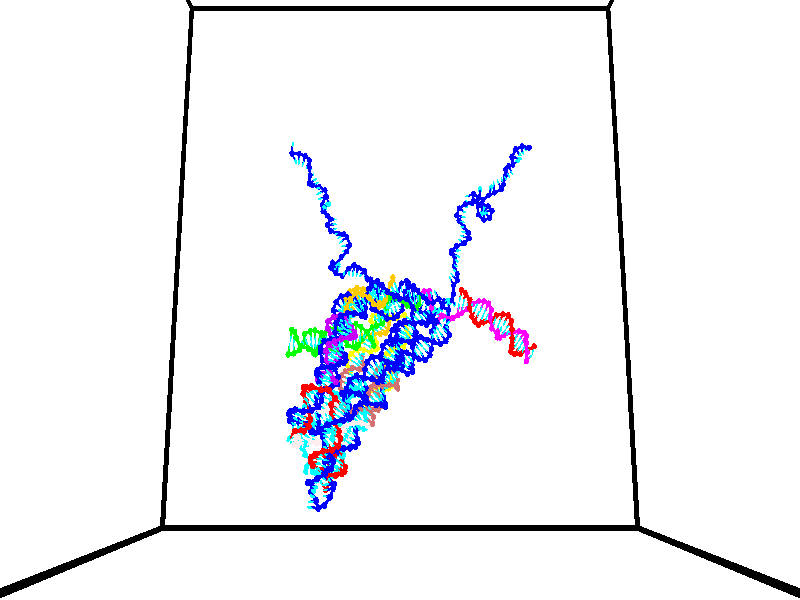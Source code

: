 // switches for output
#declare DRAW_BASES = 1; // possible values are 0, 1; only relevant for DNA ribbons
#declare DRAW_BASES_TYPE = 3; // possible values are 1, 2, 3; only relevant for DNA ribbons
#declare DRAW_FOG = 0; // set to 1 to enable fog

#include "colors.inc"

#include "transforms.inc"
background { rgb <1, 1, 1>}

#default {
   normal{
       ripples 0.25
       frequency 0.20
       turbulence 0.2
       lambda 5
   }
	finish {
		phong 0.1
		phong_size 40.
	}
}

// original window dimensions: 1024x640


// camera settings

camera {
	sky <0, 0.179814, -0.983701>
	up <0, 0.179814, -0.983701>
	right 1.6 * <1, 0, 0>
	location <35, 92.5046, 58.4545>
	look_at <35, 26.874, 46.4577>
	direction <0, -65.6306, -11.9968>
	angle 67.0682
}


# declare cpy_camera_pos = <35, 92.5046, 58.4545>;
# if (DRAW_FOG = 1)
fog {
	fog_type 2
	up vnormalize(cpy_camera_pos)
	color rgbt<1,1,1,0.3>
	distance 1e-5
	fog_alt 3e-3
	fog_offset 56
}
# end


// LIGHTS

# declare lum = 6;
global_settings {
	ambient_light rgb lum * <0.05, 0.05, 0.05>
	max_trace_level 15
}# declare cpy_direct_light_amount = 0.25;
light_source
{	1000 * <-1, -1.16351, -0.803887>,
	rgb lum * cpy_direct_light_amount
	parallel
}

light_source
{	1000 * <1, 1.16351, 0.803887>,
	rgb lum * cpy_direct_light_amount
	parallel
}

// strand 0

// nucleotide -1

// particle -1
sphere {
	<40.950378, 35.393784, 47.204678> 0.250000
	pigment { color rgbt <1,0,0,0> }
	no_shadow
}
cylinder {
	<40.850262, 35.365833, 47.590935>,  <40.790192, 35.349064, 47.822689>, 0.100000
	pigment { color rgbt <1,0,0,0> }
	no_shadow
}
cylinder {
	<40.850262, 35.365833, 47.590935>,  <40.950378, 35.393784, 47.204678>, 0.100000
	pigment { color rgbt <1,0,0,0> }
	no_shadow
}

// particle -1
sphere {
	<40.850262, 35.365833, 47.590935> 0.100000
	pigment { color rgbt <1,0,0,0> }
	no_shadow
}
sphere {
	0, 1
	scale<0.080000,0.200000,0.300000>
	matrix <0.953692, 0.154052, 0.258341,
		-0.166811, 0.985589, 0.028080,
		-0.250292, -0.069874, 0.965646,
		40.775173, 35.344872, 47.880627>
	pigment { color rgbt <0,1,1,0> }
	no_shadow
}
cylinder {
	<41.208096, 36.013794, 47.565121>,  <40.950378, 35.393784, 47.204678>, 0.130000
	pigment { color rgbt <1,0,0,0> }
	no_shadow
}

// nucleotide -1

// particle -1
sphere {
	<41.208096, 36.013794, 47.565121> 0.250000
	pigment { color rgbt <1,0,0,0> }
	no_shadow
}
cylinder {
	<41.167999, 35.748104, 47.861435>,  <41.143944, 35.588692, 48.039223>, 0.100000
	pigment { color rgbt <1,0,0,0> }
	no_shadow
}
cylinder {
	<41.167999, 35.748104, 47.861435>,  <41.208096, 36.013794, 47.565121>, 0.100000
	pigment { color rgbt <1,0,0,0> }
	no_shadow
}

// particle -1
sphere {
	<41.167999, 35.748104, 47.861435> 0.100000
	pigment { color rgbt <1,0,0,0> }
	no_shadow
}
sphere {
	0, 1
	scale<0.080000,0.200000,0.300000>
	matrix <0.943985, 0.171777, 0.281755,
		-0.314397, 0.727533, 0.609796,
		-0.100237, -0.664221, 0.740786,
		41.137928, 35.548840, 48.083672>
	pigment { color rgbt <0,1,1,0> }
	no_shadow
}
cylinder {
	<41.615429, 36.315281, 48.167465>,  <41.208096, 36.013794, 47.565121>, 0.130000
	pigment { color rgbt <1,0,0,0> }
	no_shadow
}

// nucleotide -1

// particle -1
sphere {
	<41.615429, 36.315281, 48.167465> 0.250000
	pigment { color rgbt <1,0,0,0> }
	no_shadow
}
cylinder {
	<41.568760, 35.930027, 48.264427>,  <41.540756, 35.698875, 48.322605>, 0.100000
	pigment { color rgbt <1,0,0,0> }
	no_shadow
}
cylinder {
	<41.568760, 35.930027, 48.264427>,  <41.615429, 36.315281, 48.167465>, 0.100000
	pigment { color rgbt <1,0,0,0> }
	no_shadow
}

// particle -1
sphere {
	<41.568760, 35.930027, 48.264427> 0.100000
	pigment { color rgbt <1,0,0,0> }
	no_shadow
}
sphere {
	0, 1
	scale<0.080000,0.200000,0.300000>
	matrix <0.877865, 0.014132, 0.478701,
		-0.464479, 0.268648, 0.843853,
		-0.116676, -0.963135, 0.242401,
		41.533756, 35.641087, 48.337147>
	pigment { color rgbt <0,1,1,0> }
	no_shadow
}
cylinder {
	<41.583401, 36.213417, 48.817898>,  <41.615429, 36.315281, 48.167465>, 0.130000
	pigment { color rgbt <1,0,0,0> }
	no_shadow
}

// nucleotide -1

// particle -1
sphere {
	<41.583401, 36.213417, 48.817898> 0.250000
	pigment { color rgbt <1,0,0,0> }
	no_shadow
}
cylinder {
	<41.700790, 35.846298, 48.710926>,  <41.771225, 35.626026, 48.646744>, 0.100000
	pigment { color rgbt <1,0,0,0> }
	no_shadow
}
cylinder {
	<41.700790, 35.846298, 48.710926>,  <41.583401, 36.213417, 48.817898>, 0.100000
	pigment { color rgbt <1,0,0,0> }
	no_shadow
}

// particle -1
sphere {
	<41.700790, 35.846298, 48.710926> 0.100000
	pigment { color rgbt <1,0,0,0> }
	no_shadow
}
sphere {
	0, 1
	scale<0.080000,0.200000,0.300000>
	matrix <0.730664, 0.034954, 0.681842,
		-0.616446, -0.395503, 0.680861,
		0.293469, -0.917799, -0.267432,
		41.788830, 35.570957, 48.630695>
	pigment { color rgbt <0,1,1,0> }
	no_shadow
}
cylinder {
	<41.823433, 35.887081, 49.425297>,  <41.583401, 36.213417, 48.817898>, 0.130000
	pigment { color rgbt <1,0,0,0> }
	no_shadow
}

// nucleotide -1

// particle -1
sphere {
	<41.823433, 35.887081, 49.425297> 0.250000
	pigment { color rgbt <1,0,0,0> }
	no_shadow
}
cylinder {
	<41.996655, 35.653687, 49.150486>,  <42.100590, 35.513649, 48.985600>, 0.100000
	pigment { color rgbt <1,0,0,0> }
	no_shadow
}
cylinder {
	<41.996655, 35.653687, 49.150486>,  <41.823433, 35.887081, 49.425297>, 0.100000
	pigment { color rgbt <1,0,0,0> }
	no_shadow
}

// particle -1
sphere {
	<41.996655, 35.653687, 49.150486> 0.100000
	pigment { color rgbt <1,0,0,0> }
	no_shadow
}
sphere {
	0, 1
	scale<0.080000,0.200000,0.300000>
	matrix <0.891627, 0.165562, 0.421414,
		-0.132146, -0.795065, 0.591953,
		0.433057, -0.583490, -0.687024,
		42.126572, 35.478638, 48.944378>
	pigment { color rgbt <0,1,1,0> }
	no_shadow
}
cylinder {
	<42.174355, 35.327522, 49.765514>,  <41.823433, 35.887081, 49.425297>, 0.130000
	pigment { color rgbt <1,0,0,0> }
	no_shadow
}

// nucleotide -1

// particle -1
sphere {
	<42.174355, 35.327522, 49.765514> 0.250000
	pigment { color rgbt <1,0,0,0> }
	no_shadow
}
cylinder {
	<42.356495, 35.332451, 49.409424>,  <42.465778, 35.335407, 49.195770>, 0.100000
	pigment { color rgbt <1,0,0,0> }
	no_shadow
}
cylinder {
	<42.356495, 35.332451, 49.409424>,  <42.174355, 35.327522, 49.765514>, 0.100000
	pigment { color rgbt <1,0,0,0> }
	no_shadow
}

// particle -1
sphere {
	<42.356495, 35.332451, 49.409424> 0.100000
	pigment { color rgbt <1,0,0,0> }
	no_shadow
}
sphere {
	0, 1
	scale<0.080000,0.200000,0.300000>
	matrix <0.885991, -0.104658, 0.451738,
		-0.087600, -0.994432, -0.058579,
		0.455353, 0.012328, -0.890226,
		42.493099, 35.336147, 49.142357>
	pigment { color rgbt <0,1,1,0> }
	no_shadow
}
cylinder {
	<42.588482, 34.892822, 49.960285>,  <42.174355, 35.327522, 49.765514>, 0.130000
	pigment { color rgbt <1,0,0,0> }
	no_shadow
}

// nucleotide -1

// particle -1
sphere {
	<42.588482, 34.892822, 49.960285> 0.250000
	pigment { color rgbt <1,0,0,0> }
	no_shadow
}
cylinder {
	<42.770855, 35.037460, 49.634983>,  <42.880280, 35.124245, 49.439804>, 0.100000
	pigment { color rgbt <1,0,0,0> }
	no_shadow
}
cylinder {
	<42.770855, 35.037460, 49.634983>,  <42.588482, 34.892822, 49.960285>, 0.100000
	pigment { color rgbt <1,0,0,0> }
	no_shadow
}

// particle -1
sphere {
	<42.770855, 35.037460, 49.634983> 0.100000
	pigment { color rgbt <1,0,0,0> }
	no_shadow
}
sphere {
	0, 1
	scale<0.080000,0.200000,0.300000>
	matrix <0.890015, -0.186180, 0.416186,
		-0.000920, -0.913557, -0.406709,
		0.455930, 0.361594, -0.813251,
		42.907635, 35.145939, 49.391006>
	pigment { color rgbt <0,1,1,0> }
	no_shadow
}
cylinder {
	<43.104660, 34.362087, 49.684849>,  <42.588482, 34.892822, 49.960285>, 0.130000
	pigment { color rgbt <1,0,0,0> }
	no_shadow
}

// nucleotide -1

// particle -1
sphere {
	<43.104660, 34.362087, 49.684849> 0.250000
	pigment { color rgbt <1,0,0,0> }
	no_shadow
}
cylinder {
	<43.201050, 34.734150, 49.574032>,  <43.258884, 34.957386, 49.507542>, 0.100000
	pigment { color rgbt <1,0,0,0> }
	no_shadow
}
cylinder {
	<43.201050, 34.734150, 49.574032>,  <43.104660, 34.362087, 49.684849>, 0.100000
	pigment { color rgbt <1,0,0,0> }
	no_shadow
}

// particle -1
sphere {
	<43.201050, 34.734150, 49.574032> 0.100000
	pigment { color rgbt <1,0,0,0> }
	no_shadow
}
sphere {
	0, 1
	scale<0.080000,0.200000,0.300000>
	matrix <0.851946, -0.065995, 0.519455,
		0.464889, -0.361195, -0.808342,
		0.240971, 0.930152, -0.277038,
		43.273342, 35.013195, 49.490921>
	pigment { color rgbt <0,1,1,0> }
	no_shadow
}
cylinder {
	<43.842491, 34.363304, 49.588036>,  <43.104660, 34.362087, 49.684849>, 0.130000
	pigment { color rgbt <1,0,0,0> }
	no_shadow
}

// nucleotide -1

// particle -1
sphere {
	<43.842491, 34.363304, 49.588036> 0.250000
	pigment { color rgbt <1,0,0,0> }
	no_shadow
}
cylinder {
	<43.778103, 34.758011, 49.580330>,  <43.739471, 34.994835, 49.575706>, 0.100000
	pigment { color rgbt <1,0,0,0> }
	no_shadow
}
cylinder {
	<43.778103, 34.758011, 49.580330>,  <43.842491, 34.363304, 49.588036>, 0.100000
	pigment { color rgbt <1,0,0,0> }
	no_shadow
}

// particle -1
sphere {
	<43.778103, 34.758011, 49.580330> 0.100000
	pigment { color rgbt <1,0,0,0> }
	no_shadow
}
sphere {
	0, 1
	scale<0.080000,0.200000,0.300000>
	matrix <0.922269, 0.157342, 0.353077,
		0.351437, 0.039067, -0.935396,
		-0.160970, 0.986771, -0.019266,
		43.729813, 35.054043, 49.574551>
	pigment { color rgbt <0,1,1,0> }
	no_shadow
}
cylinder {
	<44.340019, 34.700359, 49.149883>,  <43.842491, 34.363304, 49.588036>, 0.130000
	pigment { color rgbt <1,0,0,0> }
	no_shadow
}

// nucleotide -1

// particle -1
sphere {
	<44.340019, 34.700359, 49.149883> 0.250000
	pigment { color rgbt <1,0,0,0> }
	no_shadow
}
cylinder {
	<44.217766, 34.986645, 49.401070>,  <44.144413, 35.158417, 49.551781>, 0.100000
	pigment { color rgbt <1,0,0,0> }
	no_shadow
}
cylinder {
	<44.217766, 34.986645, 49.401070>,  <44.340019, 34.700359, 49.149883>, 0.100000
	pigment { color rgbt <1,0,0,0> }
	no_shadow
}

// particle -1
sphere {
	<44.217766, 34.986645, 49.401070> 0.100000
	pigment { color rgbt <1,0,0,0> }
	no_shadow
}
sphere {
	0, 1
	scale<0.080000,0.200000,0.300000>
	matrix <0.936620, 0.107368, 0.333489,
		0.171260, 0.690090, -0.703168,
		-0.305635, 0.715715, 0.627965,
		44.126076, 35.201359, 49.589458>
	pigment { color rgbt <0,1,1,0> }
	no_shadow
}
cylinder {
	<44.928833, 35.113964, 49.119419>,  <44.340019, 34.700359, 49.149883>, 0.130000
	pigment { color rgbt <1,0,0,0> }
	no_shadow
}

// nucleotide -1

// particle -1
sphere {
	<44.928833, 35.113964, 49.119419> 0.250000
	pigment { color rgbt <1,0,0,0> }
	no_shadow
}
cylinder {
	<44.732170, 35.227745, 49.448627>,  <44.614174, 35.296013, 49.646152>, 0.100000
	pigment { color rgbt <1,0,0,0> }
	no_shadow
}
cylinder {
	<44.732170, 35.227745, 49.448627>,  <44.928833, 35.113964, 49.119419>, 0.100000
	pigment { color rgbt <1,0,0,0> }
	no_shadow
}

// particle -1
sphere {
	<44.732170, 35.227745, 49.448627> 0.100000
	pigment { color rgbt <1,0,0,0> }
	no_shadow
}
sphere {
	0, 1
	scale<0.080000,0.200000,0.300000>
	matrix <0.870115, 0.197692, 0.451462,
		-0.034283, 0.938085, -0.344705,
		-0.491655, 0.284455, 0.823019,
		44.584675, 35.313080, 49.695534>
	pigment { color rgbt <0,1,1,0> }
	no_shadow
}
cylinder {
	<45.316807, 35.666695, 49.290447>,  <44.928833, 35.113964, 49.119419>, 0.130000
	pigment { color rgbt <1,0,0,0> }
	no_shadow
}

// nucleotide -1

// particle -1
sphere {
	<45.316807, 35.666695, 49.290447> 0.250000
	pigment { color rgbt <1,0,0,0> }
	no_shadow
}
cylinder {
	<45.120640, 35.588707, 49.630207>,  <45.002937, 35.541916, 49.834061>, 0.100000
	pigment { color rgbt <1,0,0,0> }
	no_shadow
}
cylinder {
	<45.120640, 35.588707, 49.630207>,  <45.316807, 35.666695, 49.290447>, 0.100000
	pigment { color rgbt <1,0,0,0> }
	no_shadow
}

// particle -1
sphere {
	<45.120640, 35.588707, 49.630207> 0.100000
	pigment { color rgbt <1,0,0,0> }
	no_shadow
}
sphere {
	0, 1
	scale<0.080000,0.200000,0.300000>
	matrix <0.864545, 0.013919, 0.502362,
		-0.109767, 0.980711, 0.161731,
		-0.490421, -0.194967, 0.849397,
		44.973515, 35.530216, 49.885025>
	pigment { color rgbt <0,1,1,0> }
	no_shadow
}
cylinder {
	<45.542511, 36.087677, 49.818775>,  <45.316807, 35.666695, 49.290447>, 0.130000
	pigment { color rgbt <1,0,0,0> }
	no_shadow
}

// nucleotide -1

// particle -1
sphere {
	<45.542511, 36.087677, 49.818775> 0.250000
	pigment { color rgbt <1,0,0,0> }
	no_shadow
}
cylinder {
	<45.370564, 35.796162, 50.031975>,  <45.267395, 35.621254, 50.159893>, 0.100000
	pigment { color rgbt <1,0,0,0> }
	no_shadow
}
cylinder {
	<45.370564, 35.796162, 50.031975>,  <45.542511, 36.087677, 49.818775>, 0.100000
	pigment { color rgbt <1,0,0,0> }
	no_shadow
}

// particle -1
sphere {
	<45.370564, 35.796162, 50.031975> 0.100000
	pigment { color rgbt <1,0,0,0> }
	no_shadow
}
sphere {
	0, 1
	scale<0.080000,0.200000,0.300000>
	matrix <0.829819, -0.086246, 0.551328,
		-0.355830, 0.679290, 0.641833,
		-0.429867, -0.728785, 0.532998,
		45.241604, 35.577526, 50.191875>
	pigment { color rgbt <0,1,1,0> }
	no_shadow
}
cylinder {
	<45.530884, 36.257744, 50.516644>,  <45.542511, 36.087677, 49.818775>, 0.130000
	pigment { color rgbt <1,0,0,0> }
	no_shadow
}

// nucleotide -1

// particle -1
sphere {
	<45.530884, 36.257744, 50.516644> 0.250000
	pigment { color rgbt <1,0,0,0> }
	no_shadow
}
cylinder {
	<45.479553, 35.862156, 50.546219>,  <45.448753, 35.624802, 50.563965>, 0.100000
	pigment { color rgbt <1,0,0,0> }
	no_shadow
}
cylinder {
	<45.479553, 35.862156, 50.546219>,  <45.530884, 36.257744, 50.516644>, 0.100000
	pigment { color rgbt <1,0,0,0> }
	no_shadow
}

// particle -1
sphere {
	<45.479553, 35.862156, 50.546219> 0.100000
	pigment { color rgbt <1,0,0,0> }
	no_shadow
}
sphere {
	0, 1
	scale<0.080000,0.200000,0.300000>
	matrix <0.700591, -0.037636, 0.712570,
		-0.701928, 0.143242, 0.697695,
		-0.128329, -0.988972, 0.073936,
		45.441055, 35.565464, 50.568401>
	pigment { color rgbt <0,1,1,0> }
	no_shadow
}
cylinder {
	<45.543617, 36.126972, 51.187809>,  <45.530884, 36.257744, 50.516644>, 0.130000
	pigment { color rgbt <1,0,0,0> }
	no_shadow
}

// nucleotide -1

// particle -1
sphere {
	<45.543617, 36.126972, 51.187809> 0.250000
	pigment { color rgbt <1,0,0,0> }
	no_shadow
}
cylinder {
	<45.598347, 35.751785, 51.060375>,  <45.631184, 35.526672, 50.983917>, 0.100000
	pigment { color rgbt <1,0,0,0> }
	no_shadow
}
cylinder {
	<45.598347, 35.751785, 51.060375>,  <45.543617, 36.126972, 51.187809>, 0.100000
	pigment { color rgbt <1,0,0,0> }
	no_shadow
}

// particle -1
sphere {
	<45.598347, 35.751785, 51.060375> 0.100000
	pigment { color rgbt <1,0,0,0> }
	no_shadow
}
sphere {
	0, 1
	scale<0.080000,0.200000,0.300000>
	matrix <0.739614, -0.117215, 0.662745,
		-0.658977, -0.326305, 0.677698,
		0.136821, -0.937969, -0.318582,
		45.639393, 35.470394, 50.964802>
	pigment { color rgbt <0,1,1,0> }
	no_shadow
}
cylinder {
	<45.520470, 35.745029, 51.777763>,  <45.543617, 36.126972, 51.187809>, 0.130000
	pigment { color rgbt <1,0,0,0> }
	no_shadow
}

// nucleotide -1

// particle -1
sphere {
	<45.520470, 35.745029, 51.777763> 0.250000
	pigment { color rgbt <1,0,0,0> }
	no_shadow
}
cylinder {
	<45.714470, 35.509411, 51.519215>,  <45.830872, 35.368038, 51.364086>, 0.100000
	pigment { color rgbt <1,0,0,0> }
	no_shadow
}
cylinder {
	<45.714470, 35.509411, 51.519215>,  <45.520470, 35.745029, 51.777763>, 0.100000
	pigment { color rgbt <1,0,0,0> }
	no_shadow
}

// particle -1
sphere {
	<45.714470, 35.509411, 51.519215> 0.100000
	pigment { color rgbt <1,0,0,0> }
	no_shadow
}
sphere {
	0, 1
	scale<0.080000,0.200000,0.300000>
	matrix <0.611656, -0.299758, 0.732135,
		-0.625019, -0.750443, 0.214913,
		0.485004, -0.589051, -0.646367,
		45.859970, 35.332695, 51.325306>
	pigment { color rgbt <0,1,1,0> }
	no_shadow
}
cylinder {
	<45.570801, 35.182636, 52.138924>,  <45.520470, 35.745029, 51.777763>, 0.130000
	pigment { color rgbt <1,0,0,0> }
	no_shadow
}

// nucleotide -1

// particle -1
sphere {
	<45.570801, 35.182636, 52.138924> 0.250000
	pigment { color rgbt <1,0,0,0> }
	no_shadow
}
cylinder {
	<45.843258, 35.152103, 51.847660>,  <46.006733, 35.133785, 51.672901>, 0.100000
	pigment { color rgbt <1,0,0,0> }
	no_shadow
}
cylinder {
	<45.843258, 35.152103, 51.847660>,  <45.570801, 35.182636, 52.138924>, 0.100000
	pigment { color rgbt <1,0,0,0> }
	no_shadow
}

// particle -1
sphere {
	<45.843258, 35.152103, 51.847660> 0.100000
	pigment { color rgbt <1,0,0,0> }
	no_shadow
}
sphere {
	0, 1
	scale<0.080000,0.200000,0.300000>
	matrix <0.705428, -0.197838, 0.680611,
		-0.195958, -0.977264, -0.080965,
		0.681155, -0.076256, -0.728157,
		46.047600, 35.129204, 51.629211>
	pigment { color rgbt <0,1,1,0> }
	no_shadow
}
cylinder {
	<45.989944, 34.648499, 52.281086>,  <45.570801, 35.182636, 52.138924>, 0.130000
	pigment { color rgbt <1,0,0,0> }
	no_shadow
}

// nucleotide -1

// particle -1
sphere {
	<45.989944, 34.648499, 52.281086> 0.250000
	pigment { color rgbt <1,0,0,0> }
	no_shadow
}
cylinder {
	<46.209881, 34.875847, 52.036259>,  <46.341843, 35.012257, 51.889362>, 0.100000
	pigment { color rgbt <1,0,0,0> }
	no_shadow
}
cylinder {
	<46.209881, 34.875847, 52.036259>,  <45.989944, 34.648499, 52.281086>, 0.100000
	pigment { color rgbt <1,0,0,0> }
	no_shadow
}

// particle -1
sphere {
	<46.209881, 34.875847, 52.036259> 0.100000
	pigment { color rgbt <1,0,0,0> }
	no_shadow
}
sphere {
	0, 1
	scale<0.080000,0.200000,0.300000>
	matrix <0.809540, -0.182136, 0.558096,
		0.205728, -0.802357, -0.560267,
		0.549838, 0.568374, -0.612069,
		46.374832, 35.046360, 51.852638>
	pigment { color rgbt <0,1,1,0> }
	no_shadow
}
cylinder {
	<46.656639, 34.345146, 52.231823>,  <45.989944, 34.648499, 52.281086>, 0.130000
	pigment { color rgbt <1,0,0,0> }
	no_shadow
}

// nucleotide -1

// particle -1
sphere {
	<46.656639, 34.345146, 52.231823> 0.250000
	pigment { color rgbt <1,0,0,0> }
	no_shadow
}
cylinder {
	<46.720177, 34.715015, 52.093407>,  <46.758301, 34.936935, 52.010357>, 0.100000
	pigment { color rgbt <1,0,0,0> }
	no_shadow
}
cylinder {
	<46.720177, 34.715015, 52.093407>,  <46.656639, 34.345146, 52.231823>, 0.100000
	pigment { color rgbt <1,0,0,0> }
	no_shadow
}

// particle -1
sphere {
	<46.720177, 34.715015, 52.093407> 0.100000
	pigment { color rgbt <1,0,0,0> }
	no_shadow
}
sphere {
	0, 1
	scale<0.080000,0.200000,0.300000>
	matrix <0.933682, -0.026755, 0.357102,
		0.320945, -0.379819, -0.867601,
		0.158847, 0.924674, -0.346044,
		46.767830, 34.992416, 51.989594>
	pigment { color rgbt <0,1,1,0> }
	no_shadow
}
cylinder {
	<47.337315, 34.362862, 51.918854>,  <46.656639, 34.345146, 52.231823>, 0.130000
	pigment { color rgbt <1,0,0,0> }
	no_shadow
}

// nucleotide -1

// particle -1
sphere {
	<47.337315, 34.362862, 51.918854> 0.250000
	pigment { color rgbt <1,0,0,0> }
	no_shadow
}
cylinder {
	<47.266117, 34.741306, 52.027077>,  <47.223400, 34.968372, 52.092010>, 0.100000
	pigment { color rgbt <1,0,0,0> }
	no_shadow
}
cylinder {
	<47.266117, 34.741306, 52.027077>,  <47.337315, 34.362862, 51.918854>, 0.100000
	pigment { color rgbt <1,0,0,0> }
	no_shadow
}

// particle -1
sphere {
	<47.266117, 34.741306, 52.027077> 0.100000
	pigment { color rgbt <1,0,0,0> }
	no_shadow
}
sphere {
	0, 1
	scale<0.080000,0.200000,0.300000>
	matrix <0.878393, 0.028829, 0.477068,
		0.443558, 0.322568, -0.836186,
		-0.177993, 0.946107, 0.270554,
		47.212719, 35.025139, 52.108242>
	pigment { color rgbt <0,1,1,0> }
	no_shadow
}
cylinder {
	<47.907177, 34.756897, 51.670479>,  <47.337315, 34.362862, 51.918854>, 0.130000
	pigment { color rgbt <1,0,0,0> }
	no_shadow
}

// nucleotide -1

// particle -1
sphere {
	<47.907177, 34.756897, 51.670479> 0.250000
	pigment { color rgbt <1,0,0,0> }
	no_shadow
}
cylinder {
	<47.756424, 34.992645, 51.956303>,  <47.665970, 35.134094, 52.127796>, 0.100000
	pigment { color rgbt <1,0,0,0> }
	no_shadow
}
cylinder {
	<47.756424, 34.992645, 51.956303>,  <47.907177, 34.756897, 51.670479>, 0.100000
	pigment { color rgbt <1,0,0,0> }
	no_shadow
}

// particle -1
sphere {
	<47.756424, 34.992645, 51.956303> 0.100000
	pigment { color rgbt <1,0,0,0> }
	no_shadow
}
sphere {
	0, 1
	scale<0.080000,0.200000,0.300000>
	matrix <0.926034, 0.256772, 0.276639,
		-0.020435, 0.765968, -0.642554,
		-0.376887, 0.589373, 0.714560,
		47.643356, 35.169456, 52.170670>
	pigment { color rgbt <0,1,1,0> }
	no_shadow
}
// strand 1

// nucleotide -1

// particle -1
sphere {
	<24.307219, 34.995270, 52.347755> 0.250000
	pigment { color rgbt <0,1,0,0> }
	no_shadow
}
cylinder {
	<24.364006, 34.971848, 51.952499>,  <24.398079, 34.957794, 51.715347>, 0.100000
	pigment { color rgbt <0,1,0,0> }
	no_shadow
}
cylinder {
	<24.364006, 34.971848, 51.952499>,  <24.307219, 34.995270, 52.347755>, 0.100000
	pigment { color rgbt <0,1,0,0> }
	no_shadow
}

// particle -1
sphere {
	<24.364006, 34.971848, 51.952499> 0.100000
	pigment { color rgbt <0,1,0,0> }
	no_shadow
}
sphere {
	0, 1
	scale<0.080000,0.200000,0.300000>
	matrix <0.953384, -0.260442, 0.152408,
		-0.266278, -0.963712, 0.018856,
		0.141966, -0.058560, -0.988138,
		24.406595, 34.954281, 51.656059>
	pigment { color rgbt <0,1,1,0> }
	no_shadow
}
cylinder {
	<24.718456, 34.359947, 52.208221>,  <24.307219, 34.995270, 52.347755>, 0.130000
	pigment { color rgbt <0,1,0,0> }
	no_shadow
}

// nucleotide -1

// particle -1
sphere {
	<24.718456, 34.359947, 52.208221> 0.250000
	pigment { color rgbt <0,1,0,0> }
	no_shadow
}
cylinder {
	<24.758171, 34.620953, 51.907722>,  <24.782000, 34.777557, 51.727425>, 0.100000
	pigment { color rgbt <0,1,0,0> }
	no_shadow
}
cylinder {
	<24.758171, 34.620953, 51.907722>,  <24.718456, 34.359947, 52.208221>, 0.100000
	pigment { color rgbt <0,1,0,0> }
	no_shadow
}

// particle -1
sphere {
	<24.758171, 34.620953, 51.907722> 0.100000
	pigment { color rgbt <0,1,0,0> }
	no_shadow
}
sphere {
	0, 1
	scale<0.080000,0.200000,0.300000>
	matrix <0.985085, -0.171081, -0.018405,
		-0.140534, -0.738214, -0.659766,
		0.099286, 0.652512, -0.751246,
		24.787956, 34.816708, 51.682350>
	pigment { color rgbt <0,1,1,0> }
	no_shadow
}
cylinder {
	<25.220463, 33.955746, 51.853386>,  <24.718456, 34.359947, 52.208221>, 0.130000
	pigment { color rgbt <0,1,0,0> }
	no_shadow
}

// nucleotide -1

// particle -1
sphere {
	<25.220463, 33.955746, 51.853386> 0.250000
	pigment { color rgbt <0,1,0,0> }
	no_shadow
}
cylinder {
	<25.215548, 34.324577, 51.698666>,  <25.212599, 34.545876, 51.605831>, 0.100000
	pigment { color rgbt <0,1,0,0> }
	no_shadow
}
cylinder {
	<25.215548, 34.324577, 51.698666>,  <25.220463, 33.955746, 51.853386>, 0.100000
	pigment { color rgbt <0,1,0,0> }
	no_shadow
}

// particle -1
sphere {
	<25.215548, 34.324577, 51.698666> 0.100000
	pigment { color rgbt <0,1,0,0> }
	no_shadow
}
sphere {
	0, 1
	scale<0.080000,0.200000,0.300000>
	matrix <0.963556, -0.092462, -0.251021,
		-0.267226, -0.375792, -0.887339,
		-0.012287, 0.922080, -0.386805,
		25.211861, 34.601200, 51.582623>
	pigment { color rgbt <0,1,1,0> }
	no_shadow
}
cylinder {
	<25.641951, 33.896103, 51.277630>,  <25.220463, 33.955746, 51.853386>, 0.130000
	pigment { color rgbt <0,1,0,0> }
	no_shadow
}

// nucleotide -1

// particle -1
sphere {
	<25.641951, 33.896103, 51.277630> 0.250000
	pigment { color rgbt <0,1,0,0> }
	no_shadow
}
cylinder {
	<25.625515, 34.290539, 51.342041>,  <25.615654, 34.527203, 51.380688>, 0.100000
	pigment { color rgbt <0,1,0,0> }
	no_shadow
}
cylinder {
	<25.625515, 34.290539, 51.342041>,  <25.641951, 33.896103, 51.277630>, 0.100000
	pigment { color rgbt <0,1,0,0> }
	no_shadow
}

// particle -1
sphere {
	<25.625515, 34.290539, 51.342041> 0.100000
	pigment { color rgbt <0,1,0,0> }
	no_shadow
}
sphere {
	0, 1
	scale<0.080000,0.200000,0.300000>
	matrix <0.920765, 0.099949, -0.377096,
		-0.387947, 0.132777, -0.912068,
		-0.041091, 0.986094, 0.161032,
		25.613188, 34.586369, 51.390350>
	pigment { color rgbt <0,1,1,0> }
	no_shadow
}
cylinder {
	<25.697487, 34.313850, 50.621998>,  <25.641951, 33.896103, 51.277630>, 0.130000
	pigment { color rgbt <0,1,0,0> }
	no_shadow
}

// nucleotide -1

// particle -1
sphere {
	<25.697487, 34.313850, 50.621998> 0.250000
	pigment { color rgbt <0,1,0,0> }
	no_shadow
}
cylinder {
	<25.820053, 34.517570, 50.943672>,  <25.893593, 34.639801, 51.136677>, 0.100000
	pigment { color rgbt <0,1,0,0> }
	no_shadow
}
cylinder {
	<25.820053, 34.517570, 50.943672>,  <25.697487, 34.313850, 50.621998>, 0.100000
	pigment { color rgbt <0,1,0,0> }
	no_shadow
}

// particle -1
sphere {
	<25.820053, 34.517570, 50.943672> 0.100000
	pigment { color rgbt <0,1,0,0> }
	no_shadow
}
sphere {
	0, 1
	scale<0.080000,0.200000,0.300000>
	matrix <0.951515, -0.139926, -0.273935,
		-0.026989, 0.849137, -0.527483,
		0.306417, 0.509301, 0.804190,
		25.911978, 34.670361, 51.184929>
	pigment { color rgbt <0,1,1,0> }
	no_shadow
}
cylinder {
	<26.293957, 34.514187, 50.398727>,  <25.697487, 34.313850, 50.621998>, 0.130000
	pigment { color rgbt <0,1,0,0> }
	no_shadow
}

// nucleotide -1

// particle -1
sphere {
	<26.293957, 34.514187, 50.398727> 0.250000
	pigment { color rgbt <0,1,0,0> }
	no_shadow
}
cylinder {
	<26.364889, 34.611057, 50.780285>,  <26.407448, 34.669178, 51.009220>, 0.100000
	pigment { color rgbt <0,1,0,0> }
	no_shadow
}
cylinder {
	<26.364889, 34.611057, 50.780285>,  <26.293957, 34.514187, 50.398727>, 0.100000
	pigment { color rgbt <0,1,0,0> }
	no_shadow
}

// particle -1
sphere {
	<26.364889, 34.611057, 50.780285> 0.100000
	pigment { color rgbt <0,1,0,0> }
	no_shadow
}
sphere {
	0, 1
	scale<0.080000,0.200000,0.300000>
	matrix <0.982945, -0.091564, -0.159484,
		0.048719, 0.965902, -0.254284,
		0.177329, 0.242177, 0.953889,
		26.418087, 34.683712, 51.066452>
	pigment { color rgbt <0,1,1,0> }
	no_shadow
}
cylinder {
	<26.834805, 35.096485, 50.433235>,  <26.293957, 34.514187, 50.398727>, 0.130000
	pigment { color rgbt <0,1,0,0> }
	no_shadow
}

// nucleotide -1

// particle -1
sphere {
	<26.834805, 35.096485, 50.433235> 0.250000
	pigment { color rgbt <0,1,0,0> }
	no_shadow
}
cylinder {
	<26.841581, 34.915436, 50.789852>,  <26.845648, 34.806805, 51.003822>, 0.100000
	pigment { color rgbt <0,1,0,0> }
	no_shadow
}
cylinder {
	<26.841581, 34.915436, 50.789852>,  <26.834805, 35.096485, 50.433235>, 0.100000
	pigment { color rgbt <0,1,0,0> }
	no_shadow
}

// particle -1
sphere {
	<26.841581, 34.915436, 50.789852> 0.100000
	pigment { color rgbt <0,1,0,0> }
	no_shadow
}
sphere {
	0, 1
	scale<0.080000,0.200000,0.300000>
	matrix <0.942169, -0.291264, -0.165779,
		0.334709, 0.842789, 0.421517,
		0.016944, -0.452628, 0.891538,
		26.846664, 34.779648, 51.057312>
	pigment { color rgbt <0,1,1,0> }
	no_shadow
}
cylinder {
	<27.486483, 35.293522, 50.691704>,  <26.834805, 35.096485, 50.433235>, 0.130000
	pigment { color rgbt <0,1,0,0> }
	no_shadow
}

// nucleotide -1

// particle -1
sphere {
	<27.486483, 35.293522, 50.691704> 0.250000
	pigment { color rgbt <0,1,0,0> }
	no_shadow
}
cylinder {
	<27.372017, 34.978558, 50.910095>,  <27.303337, 34.789577, 51.041130>, 0.100000
	pigment { color rgbt <0,1,0,0> }
	no_shadow
}
cylinder {
	<27.372017, 34.978558, 50.910095>,  <27.486483, 35.293522, 50.691704>, 0.100000
	pigment { color rgbt <0,1,0,0> }
	no_shadow
}

// particle -1
sphere {
	<27.372017, 34.978558, 50.910095> 0.100000
	pigment { color rgbt <0,1,0,0> }
	no_shadow
}
sphere {
	0, 1
	scale<0.080000,0.200000,0.300000>
	matrix <0.957245, -0.260117, 0.126577,
		0.042351, 0.558860, 0.828180,
		-0.286162, -0.787410, 0.545982,
		27.286169, 34.742336, 51.073891>
	pigment { color rgbt <0,1,1,0> }
	no_shadow
}
cylinder {
	<27.851532, 35.223175, 51.318321>,  <27.486483, 35.293522, 50.691704>, 0.130000
	pigment { color rgbt <0,1,0,0> }
	no_shadow
}

// nucleotide -1

// particle -1
sphere {
	<27.851532, 35.223175, 51.318321> 0.250000
	pigment { color rgbt <0,1,0,0> }
	no_shadow
}
cylinder {
	<27.729887, 34.848213, 51.250454>,  <27.656900, 34.623238, 51.209732>, 0.100000
	pigment { color rgbt <0,1,0,0> }
	no_shadow
}
cylinder {
	<27.729887, 34.848213, 51.250454>,  <27.851532, 35.223175, 51.318321>, 0.100000
	pigment { color rgbt <0,1,0,0> }
	no_shadow
}

// particle -1
sphere {
	<27.729887, 34.848213, 51.250454> 0.100000
	pigment { color rgbt <0,1,0,0> }
	no_shadow
}
sphere {
	0, 1
	scale<0.080000,0.200000,0.300000>
	matrix <0.945691, -0.318535, 0.064837,
		-0.114825, -0.140740, 0.983366,
		-0.304111, -0.937405, -0.169672,
		27.638653, 34.566990, 51.199551>
	pigment { color rgbt <0,1,1,0> }
	no_shadow
}
cylinder {
	<28.215054, 34.793076, 51.861950>,  <27.851532, 35.223175, 51.318321>, 0.130000
	pigment { color rgbt <0,1,0,0> }
	no_shadow
}

// nucleotide -1

// particle -1
sphere {
	<28.215054, 34.793076, 51.861950> 0.250000
	pigment { color rgbt <0,1,0,0> }
	no_shadow
}
cylinder {
	<28.122532, 34.561996, 51.548832>,  <28.067019, 34.423347, 51.360962>, 0.100000
	pigment { color rgbt <0,1,0,0> }
	no_shadow
}
cylinder {
	<28.122532, 34.561996, 51.548832>,  <28.215054, 34.793076, 51.861950>, 0.100000
	pigment { color rgbt <0,1,0,0> }
	no_shadow
}

// particle -1
sphere {
	<28.122532, 34.561996, 51.548832> 0.100000
	pigment { color rgbt <0,1,0,0> }
	no_shadow
}
sphere {
	0, 1
	scale<0.080000,0.200000,0.300000>
	matrix <0.930064, -0.367378, -0.003697,
		-0.285446, -0.728903, 0.622271,
		-0.231303, -0.577696, -0.782793,
		28.053141, 34.388687, 51.313995>
	pigment { color rgbt <0,1,1,0> }
	no_shadow
}
cylinder {
	<28.662891, 34.071617, 51.967674>,  <28.215054, 34.793076, 51.861950>, 0.130000
	pigment { color rgbt <0,1,0,0> }
	no_shadow
}

// nucleotide -1

// particle -1
sphere {
	<28.662891, 34.071617, 51.967674> 0.250000
	pigment { color rgbt <0,1,0,0> }
	no_shadow
}
cylinder {
	<28.512829, 34.074184, 51.596897>,  <28.422791, 34.075726, 51.374432>, 0.100000
	pigment { color rgbt <0,1,0,0> }
	no_shadow
}
cylinder {
	<28.512829, 34.074184, 51.596897>,  <28.662891, 34.071617, 51.967674>, 0.100000
	pigment { color rgbt <0,1,0,0> }
	no_shadow
}

// particle -1
sphere {
	<28.512829, 34.074184, 51.596897> 0.100000
	pigment { color rgbt <0,1,0,0> }
	no_shadow
}
sphere {
	0, 1
	scale<0.080000,0.200000,0.300000>
	matrix <0.878358, -0.317088, -0.357691,
		-0.296218, -0.948374, 0.113319,
		-0.375157, 0.006420, -0.926939,
		28.400282, 34.076111, 51.318817>
	pigment { color rgbt <0,1,1,0> }
	no_shadow
}
cylinder {
	<28.765610, 33.381565, 51.818588>,  <28.662891, 34.071617, 51.967674>, 0.130000
	pigment { color rgbt <0,1,0,0> }
	no_shadow
}

// nucleotide -1

// particle -1
sphere {
	<28.765610, 33.381565, 51.818588> 0.250000
	pigment { color rgbt <0,1,0,0> }
	no_shadow
}
cylinder {
	<28.731115, 33.618919, 51.498474>,  <28.710419, 33.761330, 51.306404>, 0.100000
	pigment { color rgbt <0,1,0,0> }
	no_shadow
}
cylinder {
	<28.731115, 33.618919, 51.498474>,  <28.765610, 33.381565, 51.818588>, 0.100000
	pigment { color rgbt <0,1,0,0> }
	no_shadow
}

// particle -1
sphere {
	<28.731115, 33.618919, 51.498474> 0.100000
	pigment { color rgbt <0,1,0,0> }
	no_shadow
}
sphere {
	0, 1
	scale<0.080000,0.200000,0.300000>
	matrix <0.898859, -0.300096, -0.319366,
		-0.429669, -0.746888, -0.507487,
		-0.086236, 0.593381, -0.800289,
		28.705244, 33.796932, 51.258389>
	pigment { color rgbt <0,1,1,0> }
	no_shadow
}
cylinder {
	<28.884937, 32.926819, 51.236294>,  <28.765610, 33.381565, 51.818588>, 0.130000
	pigment { color rgbt <0,1,0,0> }
	no_shadow
}

// nucleotide -1

// particle -1
sphere {
	<28.884937, 32.926819, 51.236294> 0.250000
	pigment { color rgbt <0,1,0,0> }
	no_shadow
}
cylinder {
	<28.988035, 33.306087, 51.161945>,  <29.049894, 33.533649, 51.117336>, 0.100000
	pigment { color rgbt <0,1,0,0> }
	no_shadow
}
cylinder {
	<28.988035, 33.306087, 51.161945>,  <28.884937, 32.926819, 51.236294>, 0.100000
	pigment { color rgbt <0,1,0,0> }
	no_shadow
}

// particle -1
sphere {
	<28.988035, 33.306087, 51.161945> 0.100000
	pigment { color rgbt <0,1,0,0> }
	no_shadow
}
sphere {
	0, 1
	scale<0.080000,0.200000,0.300000>
	matrix <0.894566, -0.306869, -0.324935,
		-0.365130, -0.082520, -0.927292,
		0.257744, 0.948168, -0.185867,
		29.065359, 33.590538, 51.106186>
	pigment { color rgbt <0,1,1,0> }
	no_shadow
}
cylinder {
	<29.499777, 32.807446, 50.821522>,  <28.884937, 32.926819, 51.236294>, 0.130000
	pigment { color rgbt <0,1,0,0> }
	no_shadow
}

// nucleotide -1

// particle -1
sphere {
	<29.499777, 32.807446, 50.821522> 0.250000
	pigment { color rgbt <0,1,0,0> }
	no_shadow
}
cylinder {
	<29.508930, 33.205284, 50.862015>,  <29.514421, 33.443989, 50.886311>, 0.100000
	pigment { color rgbt <0,1,0,0> }
	no_shadow
}
cylinder {
	<29.508930, 33.205284, 50.862015>,  <29.499777, 32.807446, 50.821522>, 0.100000
	pigment { color rgbt <0,1,0,0> }
	no_shadow
}

// particle -1
sphere {
	<29.508930, 33.205284, 50.862015> 0.100000
	pigment { color rgbt <0,1,0,0> }
	no_shadow
}
sphere {
	0, 1
	scale<0.080000,0.200000,0.300000>
	matrix <0.931888, 0.015447, -0.362417,
		-0.362024, 0.102631, -0.926502,
		0.022884, 0.994600, 0.101232,
		29.515795, 33.503662, 50.892384>
	pigment { color rgbt <0,1,1,0> }
	no_shadow
}
cylinder {
	<29.847088, 33.048119, 50.180367>,  <29.499777, 32.807446, 50.821522>, 0.130000
	pigment { color rgbt <0,1,0,0> }
	no_shadow
}

// nucleotide -1

// particle -1
sphere {
	<29.847088, 33.048119, 50.180367> 0.250000
	pigment { color rgbt <0,1,0,0> }
	no_shadow
}
cylinder {
	<29.879299, 33.338333, 50.453747>,  <29.898626, 33.512463, 50.617775>, 0.100000
	pigment { color rgbt <0,1,0,0> }
	no_shadow
}
cylinder {
	<29.879299, 33.338333, 50.453747>,  <29.847088, 33.048119, 50.180367>, 0.100000
	pigment { color rgbt <0,1,0,0> }
	no_shadow
}

// particle -1
sphere {
	<29.879299, 33.338333, 50.453747> 0.100000
	pigment { color rgbt <0,1,0,0> }
	no_shadow
}
sphere {
	0, 1
	scale<0.080000,0.200000,0.300000>
	matrix <0.969164, 0.103213, -0.223760,
		-0.232887, 0.680399, -0.694853,
		0.080528, 0.725538, 0.683455,
		29.903458, 33.555996, 50.658783>
	pigment { color rgbt <0,1,1,0> }
	no_shadow
}
cylinder {
	<30.091816, 33.626427, 49.790253>,  <29.847088, 33.048119, 50.180367>, 0.130000
	pigment { color rgbt <0,1,0,0> }
	no_shadow
}

// nucleotide -1

// particle -1
sphere {
	<30.091816, 33.626427, 49.790253> 0.250000
	pigment { color rgbt <0,1,0,0> }
	no_shadow
}
cylinder {
	<30.158188, 33.718250, 50.173870>,  <30.198011, 33.773342, 50.404041>, 0.100000
	pigment { color rgbt <0,1,0,0> }
	no_shadow
}
cylinder {
	<30.158188, 33.718250, 50.173870>,  <30.091816, 33.626427, 49.790253>, 0.100000
	pigment { color rgbt <0,1,0,0> }
	no_shadow
}

// particle -1
sphere {
	<30.158188, 33.718250, 50.173870> 0.100000
	pigment { color rgbt <0,1,0,0> }
	no_shadow
}
sphere {
	0, 1
	scale<0.080000,0.200000,0.300000>
	matrix <0.928478, 0.291308, -0.230366,
		-0.332260, 0.928679, -0.164801,
		0.165928, 0.229555, 0.959047,
		30.207966, 33.787117, 50.461586>
	pigment { color rgbt <0,1,1,0> }
	no_shadow
}
cylinder {
	<30.686598, 34.090401, 49.751678>,  <30.091816, 33.626427, 49.790253>, 0.130000
	pigment { color rgbt <0,1,0,0> }
	no_shadow
}

// nucleotide -1

// particle -1
sphere {
	<30.686598, 34.090401, 49.751678> 0.250000
	pigment { color rgbt <0,1,0,0> }
	no_shadow
}
cylinder {
	<30.679588, 33.969414, 50.132877>,  <30.675383, 33.896820, 50.361595>, 0.100000
	pigment { color rgbt <0,1,0,0> }
	no_shadow
}
cylinder {
	<30.679588, 33.969414, 50.132877>,  <30.686598, 34.090401, 49.751678>, 0.100000
	pigment { color rgbt <0,1,0,0> }
	no_shadow
}

// particle -1
sphere {
	<30.679588, 33.969414, 50.132877> 0.100000
	pigment { color rgbt <0,1,0,0> }
	no_shadow
}
sphere {
	0, 1
	scale<0.080000,0.200000,0.300000>
	matrix <0.993024, 0.105893, 0.051867,
		-0.116604, 0.947259, 0.298503,
		-0.017522, -0.302469, 0.952998,
		30.674332, 33.878674, 50.418777>
	pigment { color rgbt <0,1,1,0> }
	no_shadow
}
cylinder {
	<31.200302, 34.498547, 50.055534>,  <30.686598, 34.090401, 49.751678>, 0.130000
	pigment { color rgbt <0,1,0,0> }
	no_shadow
}

// nucleotide -1

// particle -1
sphere {
	<31.200302, 34.498547, 50.055534> 0.250000
	pigment { color rgbt <0,1,0,0> }
	no_shadow
}
cylinder {
	<31.168940, 34.207817, 50.328468>,  <31.150122, 34.033379, 50.492229>, 0.100000
	pigment { color rgbt <0,1,0,0> }
	no_shadow
}
cylinder {
	<31.168940, 34.207817, 50.328468>,  <31.200302, 34.498547, 50.055534>, 0.100000
	pigment { color rgbt <0,1,0,0> }
	no_shadow
}

// particle -1
sphere {
	<31.168940, 34.207817, 50.328468> 0.100000
	pigment { color rgbt <0,1,0,0> }
	no_shadow
}
sphere {
	0, 1
	scale<0.080000,0.200000,0.300000>
	matrix <0.996346, -0.033873, 0.078404,
		-0.033873, 0.685991, 0.726821,
		-0.078404, -0.726821, 0.682337,
		31.145418, 33.989769, 50.533169>
	pigment { color rgbt <0,1,1,0> }
	no_shadow
}
cylinder {
	<31.788767, 34.598179, 50.475101>,  <31.200302, 34.498547, 50.055534>, 0.130000
	pigment { color rgbt <0,1,0,0> }
	no_shadow
}

// nucleotide -1

// particle -1
sphere {
	<31.788767, 34.598179, 50.475101> 0.250000
	pigment { color rgbt <0,1,0,0> }
	no_shadow
}
cylinder {
	<31.676525, 34.219810, 50.540203>,  <31.609180, 33.992790, 50.579266>, 0.100000
	pigment { color rgbt <0,1,0,0> }
	no_shadow
}
cylinder {
	<31.676525, 34.219810, 50.540203>,  <31.788767, 34.598179, 50.475101>, 0.100000
	pigment { color rgbt <0,1,0,0> }
	no_shadow
}

// particle -1
sphere {
	<31.676525, 34.219810, 50.540203> 0.100000
	pigment { color rgbt <0,1,0,0> }
	no_shadow
}
sphere {
	0, 1
	scale<0.080000,0.200000,0.300000>
	matrix <0.953477, -0.255248, 0.160405,
		-0.110188, 0.200192, 0.973541,
		-0.280606, -0.945924, 0.162753,
		31.592344, 33.936035, 50.589027>
	pigment { color rgbt <0,1,1,0> }
	no_shadow
}
cylinder {
	<32.173717, 34.517380, 51.005199>,  <31.788767, 34.598179, 50.475101>, 0.130000
	pigment { color rgbt <0,1,0,0> }
	no_shadow
}

// nucleotide -1

// particle -1
sphere {
	<32.173717, 34.517380, 51.005199> 0.250000
	pigment { color rgbt <0,1,0,0> }
	no_shadow
}
cylinder {
	<32.089355, 34.150845, 50.869057>,  <32.038738, 33.930923, 50.787369>, 0.100000
	pigment { color rgbt <0,1,0,0> }
	no_shadow
}
cylinder {
	<32.089355, 34.150845, 50.869057>,  <32.173717, 34.517380, 51.005199>, 0.100000
	pigment { color rgbt <0,1,0,0> }
	no_shadow
}

// particle -1
sphere {
	<32.089355, 34.150845, 50.869057> 0.100000
	pigment { color rgbt <0,1,0,0> }
	no_shadow
}
sphere {
	0, 1
	scale<0.080000,0.200000,0.300000>
	matrix <0.954610, -0.267995, 0.129997,
		-0.210336, -0.297495, 0.931266,
		-0.210901, -0.916338, -0.340360,
		32.026085, 33.875942, 50.766949>
	pigment { color rgbt <0,1,1,0> }
	no_shadow
}
cylinder {
	<32.463123, 33.968044, 51.530636>,  <32.173717, 34.517380, 51.005199>, 0.130000
	pigment { color rgbt <0,1,0,0> }
	no_shadow
}

// nucleotide -1

// particle -1
sphere {
	<32.463123, 33.968044, 51.530636> 0.250000
	pigment { color rgbt <0,1,0,0> }
	no_shadow
}
cylinder {
	<32.423317, 33.795166, 51.172127>,  <32.399433, 33.691441, 50.957020>, 0.100000
	pigment { color rgbt <0,1,0,0> }
	no_shadow
}
cylinder {
	<32.423317, 33.795166, 51.172127>,  <32.463123, 33.968044, 51.530636>, 0.100000
	pigment { color rgbt <0,1,0,0> }
	no_shadow
}

// particle -1
sphere {
	<32.423317, 33.795166, 51.172127> 0.100000
	pigment { color rgbt <0,1,0,0> }
	no_shadow
}
sphere {
	0, 1
	scale<0.080000,0.200000,0.300000>
	matrix <0.972852, -0.231400, 0.003564,
		-0.208938, -0.871586, 0.443490,
		-0.099517, -0.432195, -0.896272,
		32.393463, 33.665508, 50.903244>
	pigment { color rgbt <0,1,1,0> }
	no_shadow
}
// strand 2

// nucleotide -1

// particle -1
sphere {
	<24.068359, 34.732174, 35.323841> 0.250000
	pigment { color rgbt <0,0,1,0> }
	no_shadow
}
cylinder {
	<24.116985, 34.815041, 34.935551>,  <24.146162, 34.864761, 34.702576>, 0.100000
	pigment { color rgbt <0,0,1,0> }
	no_shadow
}
cylinder {
	<24.116985, 34.815041, 34.935551>,  <24.068359, 34.732174, 35.323841>, 0.100000
	pigment { color rgbt <0,0,1,0> }
	no_shadow
}

// particle -1
sphere {
	<24.116985, 34.815041, 34.935551> 0.100000
	pigment { color rgbt <0,0,1,0> }
	no_shadow
}
sphere {
	0, 1
	scale<0.080000,0.200000,0.300000>
	matrix <0.989938, 0.046045, 0.133799,
		0.072416, -0.977221, -0.199488,
		0.121566, 0.207170, -0.970723,
		24.153456, 34.877193, 34.644333>
	pigment { color rgbt <0,1,1,0> }
	no_shadow
}
cylinder {
	<23.958040, 33.935909, 35.081715>,  <24.068359, 34.732174, 35.323841>, 0.130000
	pigment { color rgbt <0,0,1,0> }
	no_shadow
}

// nucleotide -1

// particle -1
sphere {
	<23.958040, 33.935909, 35.081715> 0.250000
	pigment { color rgbt <0,0,1,0> }
	no_shadow
}
cylinder {
	<24.156162, 33.936184, 35.429203>,  <24.275036, 33.936348, 35.637695>, 0.100000
	pigment { color rgbt <0,0,1,0> }
	no_shadow
}
cylinder {
	<24.156162, 33.936184, 35.429203>,  <23.958040, 33.935909, 35.081715>, 0.100000
	pigment { color rgbt <0,0,1,0> }
	no_shadow
}

// particle -1
sphere {
	<24.156162, 33.936184, 35.429203> 0.100000
	pigment { color rgbt <0,0,1,0> }
	no_shadow
}
sphere {
	0, 1
	scale<0.080000,0.200000,0.300000>
	matrix <0.647544, -0.666909, -0.368672,
		0.579104, 0.745139, -0.330768,
		0.495304, 0.000687, 0.868719,
		24.304754, 33.936390, 35.689819>
	pigment { color rgbt <0,1,1,0> }
	no_shadow
}
cylinder {
	<24.629944, 33.616016, 34.935978>,  <23.958040, 33.935909, 35.081715>, 0.130000
	pigment { color rgbt <0,0,1,0> }
	no_shadow
}

// nucleotide -1

// particle -1
sphere {
	<24.629944, 33.616016, 34.935978> 0.250000
	pigment { color rgbt <0,0,1,0> }
	no_shadow
}
cylinder {
	<24.629692, 33.646404, 35.334824>,  <24.629541, 33.664635, 35.574131>, 0.100000
	pigment { color rgbt <0,0,1,0> }
	no_shadow
}
cylinder {
	<24.629692, 33.646404, 35.334824>,  <24.629944, 33.616016, 34.935978>, 0.100000
	pigment { color rgbt <0,0,1,0> }
	no_shadow
}

// particle -1
sphere {
	<24.629692, 33.646404, 35.334824> 0.100000
	pigment { color rgbt <0,0,1,0> }
	no_shadow
}
sphere {
	0, 1
	scale<0.080000,0.200000,0.300000>
	matrix <0.814479, -0.578477, 0.044587,
		0.580193, 0.812153, -0.061509,
		-0.000630, 0.075966, 0.997110,
		24.629503, 33.669193, 35.633957>
	pigment { color rgbt <0,1,1,0> }
	no_shadow
}
cylinder {
	<25.250374, 33.675339, 35.146690>,  <24.629944, 33.616016, 34.935978>, 0.130000
	pigment { color rgbt <0,0,1,0> }
	no_shadow
}

// nucleotide -1

// particle -1
sphere {
	<25.250374, 33.675339, 35.146690> 0.250000
	pigment { color rgbt <0,0,1,0> }
	no_shadow
}
cylinder {
	<25.119730, 33.556519, 35.505596>,  <25.041344, 33.485226, 35.720940>, 0.100000
	pigment { color rgbt <0,0,1,0> }
	no_shadow
}
cylinder {
	<25.119730, 33.556519, 35.505596>,  <25.250374, 33.675339, 35.146690>, 0.100000
	pigment { color rgbt <0,0,1,0> }
	no_shadow
}

// particle -1
sphere {
	<25.119730, 33.556519, 35.505596> 0.100000
	pigment { color rgbt <0,0,1,0> }
	no_shadow
}
sphere {
	0, 1
	scale<0.080000,0.200000,0.300000>
	matrix <0.867103, -0.471941, 0.159389,
		0.376109, 0.830079, 0.411717,
		-0.326611, -0.297054, 0.897265,
		25.021746, 33.467403, 35.774776>
	pigment { color rgbt <0,1,1,0> }
	no_shadow
}
cylinder {
	<25.745872, 33.946159, 35.665939>,  <25.250374, 33.675339, 35.146690>, 0.130000
	pigment { color rgbt <0,0,1,0> }
	no_shadow
}

// nucleotide -1

// particle -1
sphere {
	<25.745872, 33.946159, 35.665939> 0.250000
	pigment { color rgbt <0,0,1,0> }
	no_shadow
}
cylinder {
	<25.567532, 33.631355, 35.836510>,  <25.460527, 33.442474, 35.938850>, 0.100000
	pigment { color rgbt <0,0,1,0> }
	no_shadow
}
cylinder {
	<25.567532, 33.631355, 35.836510>,  <25.745872, 33.946159, 35.665939>, 0.100000
	pigment { color rgbt <0,0,1,0> }
	no_shadow
}

// particle -1
sphere {
	<25.567532, 33.631355, 35.836510> 0.100000
	pigment { color rgbt <0,0,1,0> }
	no_shadow
}
sphere {
	0, 1
	scale<0.080000,0.200000,0.300000>
	matrix <0.844475, -0.211885, 0.491901,
		-0.296777, 0.579418, 0.759077,
		-0.445853, -0.787006, 0.426422,
		25.433775, 33.395252, 35.964436>
	pigment { color rgbt <0,1,1,0> }
	no_shadow
}
cylinder {
	<25.790363, 34.178482, 36.359158>,  <25.745872, 33.946159, 35.665939>, 0.130000
	pigment { color rgbt <0,0,1,0> }
	no_shadow
}

// nucleotide -1

// particle -1
sphere {
	<25.790363, 34.178482, 36.359158> 0.250000
	pigment { color rgbt <0,0,1,0> }
	no_shadow
}
cylinder {
	<25.776814, 33.778923, 36.346153>,  <25.768684, 33.539188, 36.338352>, 0.100000
	pigment { color rgbt <0,0,1,0> }
	no_shadow
}
cylinder {
	<25.776814, 33.778923, 36.346153>,  <25.790363, 34.178482, 36.359158>, 0.100000
	pigment { color rgbt <0,0,1,0> }
	no_shadow
}

// particle -1
sphere {
	<25.776814, 33.778923, 36.346153> 0.100000
	pigment { color rgbt <0,0,1,0> }
	no_shadow
}
sphere {
	0, 1
	scale<0.080000,0.200000,0.300000>
	matrix <0.707665, -0.046942, 0.704987,
		-0.705735, 0.000875, 0.708475,
		-0.033874, -0.998897, -0.032510,
		25.766651, 33.479256, 36.336399>
	pigment { color rgbt <0,1,1,0> }
	no_shadow
}
cylinder {
	<25.857204, 34.000404, 37.033161>,  <25.790363, 34.178482, 36.359158>, 0.130000
	pigment { color rgbt <0,0,1,0> }
	no_shadow
}

// nucleotide -1

// particle -1
sphere {
	<25.857204, 34.000404, 37.033161> 0.250000
	pigment { color rgbt <0,0,1,0> }
	no_shadow
}
cylinder {
	<25.954643, 33.648151, 36.870605>,  <26.013107, 33.436802, 36.773071>, 0.100000
	pigment { color rgbt <0,0,1,0> }
	no_shadow
}
cylinder {
	<25.954643, 33.648151, 36.870605>,  <25.857204, 34.000404, 37.033161>, 0.100000
	pigment { color rgbt <0,0,1,0> }
	no_shadow
}

// particle -1
sphere {
	<25.954643, 33.648151, 36.870605> 0.100000
	pigment { color rgbt <0,0,1,0> }
	no_shadow
}
sphere {
	0, 1
	scale<0.080000,0.200000,0.300000>
	matrix <0.655203, -0.159517, 0.738420,
		-0.715101, -0.446143, 0.538133,
		0.243599, -0.880631, -0.406385,
		26.027723, 33.383961, 36.748692>
	pigment { color rgbt <0,1,1,0> }
	no_shadow
}
cylinder {
	<25.692772, 33.513935, 37.579391>,  <25.857204, 34.000404, 37.033161>, 0.130000
	pigment { color rgbt <0,0,1,0> }
	no_shadow
}

// nucleotide -1

// particle -1
sphere {
	<25.692772, 33.513935, 37.579391> 0.250000
	pigment { color rgbt <0,0,1,0> }
	no_shadow
}
cylinder {
	<26.000793, 33.407864, 37.347290>,  <26.185606, 33.344223, 37.208027>, 0.100000
	pigment { color rgbt <0,0,1,0> }
	no_shadow
}
cylinder {
	<26.000793, 33.407864, 37.347290>,  <25.692772, 33.513935, 37.579391>, 0.100000
	pigment { color rgbt <0,0,1,0> }
	no_shadow
}

// particle -1
sphere {
	<26.000793, 33.407864, 37.347290> 0.100000
	pigment { color rgbt <0,0,1,0> }
	no_shadow
}
sphere {
	0, 1
	scale<0.080000,0.200000,0.300000>
	matrix <0.582553, -0.078530, 0.808990,
		-0.260091, -0.960997, 0.094006,
		0.770055, -0.265175, -0.580257,
		26.231810, 33.328312, 37.173214>
	pigment { color rgbt <0,1,1,0> }
	no_shadow
}
cylinder {
	<25.928497, 32.803013, 37.497673>,  <25.692772, 33.513935, 37.579391>, 0.130000
	pigment { color rgbt <0,0,1,0> }
	no_shadow
}

// nucleotide -1

// particle -1
sphere {
	<25.928497, 32.803013, 37.497673> 0.250000
	pigment { color rgbt <0,0,1,0> }
	no_shadow
}
cylinder {
	<26.235428, 33.057098, 37.462532>,  <26.419586, 33.209549, 37.441448>, 0.100000
	pigment { color rgbt <0,0,1,0> }
	no_shadow
}
cylinder {
	<26.235428, 33.057098, 37.462532>,  <25.928497, 32.803013, 37.497673>, 0.100000
	pigment { color rgbt <0,0,1,0> }
	no_shadow
}

// particle -1
sphere {
	<26.235428, 33.057098, 37.462532> 0.100000
	pigment { color rgbt <0,0,1,0> }
	no_shadow
}
sphere {
	0, 1
	scale<0.080000,0.200000,0.300000>
	matrix <0.437526, -0.418443, 0.795912,
		0.468812, -0.649161, -0.599003,
		0.767324, 0.635213, -0.087854,
		26.465626, 33.247662, 37.436176>
	pigment { color rgbt <0,1,1,0> }
	no_shadow
}
cylinder {
	<26.585573, 32.430248, 37.490669>,  <25.928497, 32.803013, 37.497673>, 0.130000
	pigment { color rgbt <0,0,1,0> }
	no_shadow
}

// nucleotide -1

// particle -1
sphere {
	<26.585573, 32.430248, 37.490669> 0.250000
	pigment { color rgbt <0,0,1,0> }
	no_shadow
}
cylinder {
	<26.566391, 32.779766, 37.684238>,  <26.554882, 32.989475, 37.800381>, 0.100000
	pigment { color rgbt <0,0,1,0> }
	no_shadow
}
cylinder {
	<26.566391, 32.779766, 37.684238>,  <26.585573, 32.430248, 37.490669>, 0.100000
	pigment { color rgbt <0,0,1,0> }
	no_shadow
}

// particle -1
sphere {
	<26.566391, 32.779766, 37.684238> 0.100000
	pigment { color rgbt <0,0,1,0> }
	no_shadow
}
sphere {
	0, 1
	scale<0.080000,0.200000,0.300000>
	matrix <0.147636, -0.472961, 0.868626,
		0.987878, 0.113100, -0.106323,
		-0.047955, 0.873794, 0.483925,
		26.552004, 33.041904, 37.829414>
	pigment { color rgbt <0,1,1,0> }
	no_shadow
}
cylinder {
	<27.239031, 32.648842, 37.868153>,  <26.585573, 32.430248, 37.490669>, 0.130000
	pigment { color rgbt <0,0,1,0> }
	no_shadow
}

// nucleotide -1

// particle -1
sphere {
	<27.239031, 32.648842, 37.868153> 0.250000
	pigment { color rgbt <0,0,1,0> }
	no_shadow
}
cylinder {
	<26.894373, 32.730576, 38.053978>,  <26.687578, 32.779617, 38.165474>, 0.100000
	pigment { color rgbt <0,0,1,0> }
	no_shadow
}
cylinder {
	<26.894373, 32.730576, 38.053978>,  <27.239031, 32.648842, 37.868153>, 0.100000
	pigment { color rgbt <0,0,1,0> }
	no_shadow
}

// particle -1
sphere {
	<26.894373, 32.730576, 38.053978> 0.100000
	pigment { color rgbt <0,0,1,0> }
	no_shadow
}
sphere {
	0, 1
	scale<0.080000,0.200000,0.300000>
	matrix <0.271501, -0.587783, 0.762101,
		0.428785, 0.782788, 0.450983,
		-0.861644, 0.204335, 0.464560,
		26.635880, 32.791878, 38.193344>
	pigment { color rgbt <0,1,1,0> }
	no_shadow
}
cylinder {
	<27.451061, 32.934853, 38.596439>,  <27.239031, 32.648842, 37.868153>, 0.130000
	pigment { color rgbt <0,0,1,0> }
	no_shadow
}

// nucleotide -1

// particle -1
sphere {
	<27.451061, 32.934853, 38.596439> 0.250000
	pigment { color rgbt <0,0,1,0> }
	no_shadow
}
cylinder {
	<27.081264, 32.782963, 38.609859>,  <26.859386, 32.691830, 38.617912>, 0.100000
	pigment { color rgbt <0,0,1,0> }
	no_shadow
}
cylinder {
	<27.081264, 32.782963, 38.609859>,  <27.451061, 32.934853, 38.596439>, 0.100000
	pigment { color rgbt <0,0,1,0> }
	no_shadow
}

// particle -1
sphere {
	<27.081264, 32.782963, 38.609859> 0.100000
	pigment { color rgbt <0,0,1,0> }
	no_shadow
}
sphere {
	0, 1
	scale<0.080000,0.200000,0.300000>
	matrix <0.227642, -0.479346, 0.847589,
		-0.305768, 0.791225, 0.529592,
		-0.924492, -0.379723, 0.033547,
		26.803917, 32.669044, 38.619923>
	pigment { color rgbt <0,1,1,0> }
	no_shadow
}
cylinder {
	<27.447132, 33.650124, 38.754917>,  <27.451061, 32.934853, 38.596439>, 0.130000
	pigment { color rgbt <0,0,1,0> }
	no_shadow
}

// nucleotide -1

// particle -1
sphere {
	<27.447132, 33.650124, 38.754917> 0.250000
	pigment { color rgbt <0,0,1,0> }
	no_shadow
}
cylinder {
	<27.626217, 33.432838, 39.039021>,  <27.733669, 33.302467, 39.209484>, 0.100000
	pigment { color rgbt <0,0,1,0> }
	no_shadow
}
cylinder {
	<27.626217, 33.432838, 39.039021>,  <27.447132, 33.650124, 38.754917>, 0.100000
	pigment { color rgbt <0,0,1,0> }
	no_shadow
}

// particle -1
sphere {
	<27.626217, 33.432838, 39.039021> 0.100000
	pigment { color rgbt <0,0,1,0> }
	no_shadow
}
sphere {
	0, 1
	scale<0.080000,0.200000,0.300000>
	matrix <-0.100911, 0.758551, 0.643753,
		-0.888465, -0.359890, 0.284798,
		0.447714, -0.543212, 0.710262,
		27.760530, 33.269875, 39.252098>
	pigment { color rgbt <0,1,1,0> }
	no_shadow
}
cylinder {
	<27.055643, 33.511986, 39.475010>,  <27.447132, 33.650124, 38.754917>, 0.130000
	pigment { color rgbt <0,0,1,0> }
	no_shadow
}

// nucleotide -1

// particle -1
sphere {
	<27.055643, 33.511986, 39.475010> 0.250000
	pigment { color rgbt <0,0,1,0> }
	no_shadow
}
cylinder {
	<27.450335, 33.575436, 39.461094>,  <27.687149, 33.613506, 39.452744>, 0.100000
	pigment { color rgbt <0,0,1,0> }
	no_shadow
}
cylinder {
	<27.450335, 33.575436, 39.461094>,  <27.055643, 33.511986, 39.475010>, 0.100000
	pigment { color rgbt <0,0,1,0> }
	no_shadow
}

// particle -1
sphere {
	<27.450335, 33.575436, 39.461094> 0.100000
	pigment { color rgbt <0,0,1,0> }
	no_shadow
}
sphere {
	0, 1
	scale<0.080000,0.200000,0.300000>
	matrix <-0.128837, 0.895085, 0.426877,
		0.098853, -0.416728, 0.903640,
		0.986727, 0.158620, -0.034792,
		27.746353, 33.623020, 39.450657>
	pigment { color rgbt <0,1,1,0> }
	no_shadow
}
cylinder {
	<27.188826, 33.680603, 40.108917>,  <27.055643, 33.511986, 39.475010>, 0.130000
	pigment { color rgbt <0,0,1,0> }
	no_shadow
}

// nucleotide -1

// particle -1
sphere {
	<27.188826, 33.680603, 40.108917> 0.250000
	pigment { color rgbt <0,0,1,0> }
	no_shadow
}
cylinder {
	<27.420460, 33.861977, 39.837902>,  <27.559441, 33.970798, 39.675293>, 0.100000
	pigment { color rgbt <0,0,1,0> }
	no_shadow
}
cylinder {
	<27.420460, 33.861977, 39.837902>,  <27.188826, 33.680603, 40.108917>, 0.100000
	pigment { color rgbt <0,0,1,0> }
	no_shadow
}

// particle -1
sphere {
	<27.420460, 33.861977, 39.837902> 0.100000
	pigment { color rgbt <0,0,1,0> }
	no_shadow
}
sphere {
	0, 1
	scale<0.080000,0.200000,0.300000>
	matrix <-0.100969, 0.864556, 0.492289,
		0.808990, -0.216667, 0.546434,
		0.579085, 0.453430, -0.677541,
		27.594185, 33.998005, 39.634640>
	pigment { color rgbt <0,1,1,0> }
	no_shadow
}
cylinder {
	<27.676096, 33.941303, 40.548416>,  <27.188826, 33.680603, 40.108917>, 0.130000
	pigment { color rgbt <0,0,1,0> }
	no_shadow
}

// nucleotide -1

// particle -1
sphere {
	<27.676096, 33.941303, 40.548416> 0.250000
	pigment { color rgbt <0,0,1,0> }
	no_shadow
}
cylinder {
	<27.523335, 34.107685, 40.218292>,  <27.431679, 34.207516, 40.020218>, 0.100000
	pigment { color rgbt <0,0,1,0> }
	no_shadow
}
cylinder {
	<27.523335, 34.107685, 40.218292>,  <27.676096, 33.941303, 40.548416>, 0.100000
	pigment { color rgbt <0,0,1,0> }
	no_shadow
}

// particle -1
sphere {
	<27.523335, 34.107685, 40.218292> 0.100000
	pigment { color rgbt <0,0,1,0> }
	no_shadow
}
sphere {
	0, 1
	scale<0.080000,0.200000,0.300000>
	matrix <-0.179703, 0.842529, 0.507790,
		0.906564, 0.342237, -0.247015,
		-0.381902, 0.415955, -0.825307,
		27.408764, 34.232471, 39.970699>
	pigment { color rgbt <0,1,1,0> }
	no_shadow
}
cylinder {
	<27.918436, 33.163452, 40.628998>,  <27.676096, 33.941303, 40.548416>, 0.130000
	pigment { color rgbt <0,0,1,0> }
	no_shadow
}

// nucleotide -1

// particle -1
sphere {
	<27.918436, 33.163452, 40.628998> 0.250000
	pigment { color rgbt <0,0,1,0> }
	no_shadow
}
cylinder {
	<28.101690, 32.820866, 40.533855>,  <28.211643, 32.615314, 40.476772>, 0.100000
	pigment { color rgbt <0,0,1,0> }
	no_shadow
}
cylinder {
	<28.101690, 32.820866, 40.533855>,  <27.918436, 33.163452, 40.628998>, 0.100000
	pigment { color rgbt <0,0,1,0> }
	no_shadow
}

// particle -1
sphere {
	<28.101690, 32.820866, 40.533855> 0.100000
	pigment { color rgbt <0,0,1,0> }
	no_shadow
}
sphere {
	0, 1
	scale<0.080000,0.200000,0.300000>
	matrix <0.057646, -0.238395, 0.969456,
		-0.887010, -0.457855, -0.059846,
		0.458137, -0.856467, -0.237852,
		28.239132, 32.563927, 40.462502>
	pigment { color rgbt <0,1,1,0> }
	no_shadow
}
cylinder {
	<27.541471, 32.691616, 40.996944>,  <27.918436, 33.163452, 40.628998>, 0.130000
	pigment { color rgbt <0,0,1,0> }
	no_shadow
}

// nucleotide -1

// particle -1
sphere {
	<27.541471, 32.691616, 40.996944> 0.250000
	pigment { color rgbt <0,0,1,0> }
	no_shadow
}
cylinder {
	<27.924015, 32.591061, 40.937363>,  <28.153542, 32.530727, 40.901615>, 0.100000
	pigment { color rgbt <0,0,1,0> }
	no_shadow
}
cylinder {
	<27.924015, 32.591061, 40.937363>,  <27.541471, 32.691616, 40.996944>, 0.100000
	pigment { color rgbt <0,0,1,0> }
	no_shadow
}

// particle -1
sphere {
	<27.924015, 32.591061, 40.937363> 0.100000
	pigment { color rgbt <0,0,1,0> }
	no_shadow
}
sphere {
	0, 1
	scale<0.080000,0.200000,0.300000>
	matrix <0.123394, -0.114619, 0.985716,
		-0.264871, -0.961075, -0.078597,
		0.956356, -0.251389, -0.148950,
		28.210922, 32.515644, 40.892677>
	pigment { color rgbt <0,1,1,0> }
	no_shadow
}
cylinder {
	<27.808239, 31.943251, 41.337585>,  <27.541471, 32.691616, 40.996944>, 0.130000
	pigment { color rgbt <0,0,1,0> }
	no_shadow
}

// nucleotide -1

// particle -1
sphere {
	<27.808239, 31.943251, 41.337585> 0.250000
	pigment { color rgbt <0,0,1,0> }
	no_shadow
}
cylinder {
	<28.077572, 32.237312, 41.306164>,  <28.239172, 32.413750, 41.287312>, 0.100000
	pigment { color rgbt <0,0,1,0> }
	no_shadow
}
cylinder {
	<28.077572, 32.237312, 41.306164>,  <27.808239, 31.943251, 41.337585>, 0.100000
	pigment { color rgbt <0,0,1,0> }
	no_shadow
}

// particle -1
sphere {
	<28.077572, 32.237312, 41.306164> 0.100000
	pigment { color rgbt <0,0,1,0> }
	no_shadow
}
sphere {
	0, 1
	scale<0.080000,0.200000,0.300000>
	matrix <0.308682, -0.182980, 0.933399,
		0.671819, -0.652736, -0.350135,
		0.673331, 0.735156, -0.078558,
		28.279572, 32.457859, 41.282597>
	pigment { color rgbt <0,1,1,0> }
	no_shadow
}
cylinder {
	<28.544317, 31.680336, 41.454239>,  <27.808239, 31.943251, 41.337585>, 0.130000
	pigment { color rgbt <0,0,1,0> }
	no_shadow
}

// nucleotide -1

// particle -1
sphere {
	<28.544317, 31.680336, 41.454239> 0.250000
	pigment { color rgbt <0,0,1,0> }
	no_shadow
}
cylinder {
	<28.489450, 32.054379, 41.584934>,  <28.456530, 32.278805, 41.663353>, 0.100000
	pigment { color rgbt <0,0,1,0> }
	no_shadow
}
cylinder {
	<28.489450, 32.054379, 41.584934>,  <28.544317, 31.680336, 41.454239>, 0.100000
	pigment { color rgbt <0,0,1,0> }
	no_shadow
}

// particle -1
sphere {
	<28.489450, 32.054379, 41.584934> 0.100000
	pigment { color rgbt <0,0,1,0> }
	no_shadow
}
sphere {
	0, 1
	scale<0.080000,0.200000,0.300000>
	matrix <0.407743, -0.247311, 0.878967,
		0.902735, 0.253793, -0.347361,
		-0.137169, 0.935108, 0.326738,
		28.448299, 32.334911, 41.682957>
	pigment { color rgbt <0,1,1,0> }
	no_shadow
}
cylinder {
	<29.209087, 32.010952, 41.630142>,  <28.544317, 31.680336, 41.454239>, 0.130000
	pigment { color rgbt <0,0,1,0> }
	no_shadow
}

// nucleotide -1

// particle -1
sphere {
	<29.209087, 32.010952, 41.630142> 0.250000
	pigment { color rgbt <0,0,1,0> }
	no_shadow
}
cylinder {
	<28.935577, 32.200668, 41.851952>,  <28.771471, 32.314499, 41.985039>, 0.100000
	pigment { color rgbt <0,0,1,0> }
	no_shadow
}
cylinder {
	<28.935577, 32.200668, 41.851952>,  <29.209087, 32.010952, 41.630142>, 0.100000
	pigment { color rgbt <0,0,1,0> }
	no_shadow
}

// particle -1
sphere {
	<28.935577, 32.200668, 41.851952> 0.100000
	pigment { color rgbt <0,0,1,0> }
	no_shadow
}
sphere {
	0, 1
	scale<0.080000,0.200000,0.300000>
	matrix <0.426863, -0.356344, 0.831148,
		0.591810, 0.805024, 0.041201,
		-0.683776, 0.474294, 0.554523,
		28.730444, 32.342957, 42.018307>
	pigment { color rgbt <0,1,1,0> }
	no_shadow
}
cylinder {
	<29.553507, 32.529022, 42.003906>,  <29.209087, 32.010952, 41.630142>, 0.130000
	pigment { color rgbt <0,0,1,0> }
	no_shadow
}

// nucleotide -1

// particle -1
sphere {
	<29.553507, 32.529022, 42.003906> 0.250000
	pigment { color rgbt <0,0,1,0> }
	no_shadow
}
cylinder {
	<29.225874, 32.442966, 42.216629>,  <29.029293, 32.391331, 42.344261>, 0.100000
	pigment { color rgbt <0,0,1,0> }
	no_shadow
}
cylinder {
	<29.225874, 32.442966, 42.216629>,  <29.553507, 32.529022, 42.003906>, 0.100000
	pigment { color rgbt <0,0,1,0> }
	no_shadow
}

// particle -1
sphere {
	<29.225874, 32.442966, 42.216629> 0.100000
	pigment { color rgbt <0,0,1,0> }
	no_shadow
}
sphere {
	0, 1
	scale<0.080000,0.200000,0.300000>
	matrix <0.546268, -0.009400, 0.837558,
		-0.175194, 0.976538, 0.125224,
		-0.819084, -0.215141, 0.531804,
		28.980148, 32.378426, 42.376171>
	pigment { color rgbt <0,1,1,0> }
	no_shadow
}
cylinder {
	<29.881908, 32.490776, 42.701771>,  <29.553507, 32.529022, 42.003906>, 0.130000
	pigment { color rgbt <0,0,1,0> }
	no_shadow
}

// nucleotide -1

// particle -1
sphere {
	<29.881908, 32.490776, 42.701771> 0.250000
	pigment { color rgbt <0,0,1,0> }
	no_shadow
}
cylinder {
	<29.494543, 32.398705, 42.740131>,  <29.262125, 32.343460, 42.763145>, 0.100000
	pigment { color rgbt <0,0,1,0> }
	no_shadow
}
cylinder {
	<29.494543, 32.398705, 42.740131>,  <29.881908, 32.490776, 42.701771>, 0.100000
	pigment { color rgbt <0,0,1,0> }
	no_shadow
}

// particle -1
sphere {
	<29.494543, 32.398705, 42.740131> 0.100000
	pigment { color rgbt <0,0,1,0> }
	no_shadow
}
sphere {
	0, 1
	scale<0.080000,0.200000,0.300000>
	matrix <0.147951, -0.220825, 0.964026,
		-0.200722, 0.947763, 0.247905,
		-0.968412, -0.230179, 0.095898,
		29.204020, 32.329651, 42.768902>
	pigment { color rgbt <0,1,1,0> }
	no_shadow
}
cylinder {
	<29.612410, 32.912155, 43.388088>,  <29.881908, 32.490776, 42.701771>, 0.130000
	pigment { color rgbt <0,0,1,0> }
	no_shadow
}

// nucleotide -1

// particle -1
sphere {
	<29.612410, 32.912155, 43.388088> 0.250000
	pigment { color rgbt <0,0,1,0> }
	no_shadow
}
cylinder {
	<29.410751, 32.580128, 43.292732>,  <29.289757, 32.380913, 43.235519>, 0.100000
	pigment { color rgbt <0,0,1,0> }
	no_shadow
}
cylinder {
	<29.410751, 32.580128, 43.292732>,  <29.612410, 32.912155, 43.388088>, 0.100000
	pigment { color rgbt <0,0,1,0> }
	no_shadow
}

// particle -1
sphere {
	<29.410751, 32.580128, 43.292732> 0.100000
	pigment { color rgbt <0,0,1,0> }
	no_shadow
}
sphere {
	0, 1
	scale<0.080000,0.200000,0.300000>
	matrix <-0.040102, -0.253241, 0.966572,
		-0.862687, 0.496853, 0.094383,
		-0.504146, -0.830064, -0.238393,
		29.259508, 32.331108, 43.221214>
	pigment { color rgbt <0,1,1,0> }
	no_shadow
}
cylinder {
	<29.042500, 32.873352, 43.853077>,  <29.612410, 32.912155, 43.388088>, 0.130000
	pigment { color rgbt <0,0,1,0> }
	no_shadow
}

// nucleotide -1

// particle -1
sphere {
	<29.042500, 32.873352, 43.853077> 0.250000
	pigment { color rgbt <0,0,1,0> }
	no_shadow
}
cylinder {
	<29.103323, 32.496582, 43.733315>,  <29.139818, 32.270519, 43.661457>, 0.100000
	pigment { color rgbt <0,0,1,0> }
	no_shadow
}
cylinder {
	<29.103323, 32.496582, 43.733315>,  <29.042500, 32.873352, 43.853077>, 0.100000
	pigment { color rgbt <0,0,1,0> }
	no_shadow
}

// particle -1
sphere {
	<29.103323, 32.496582, 43.733315> 0.100000
	pigment { color rgbt <0,0,1,0> }
	no_shadow
}
sphere {
	0, 1
	scale<0.080000,0.200000,0.300000>
	matrix <0.117979, -0.283469, 0.951696,
		-0.981305, -0.180040, 0.068024,
		0.152060, -0.941929, -0.299411,
		29.148941, 32.214005, 43.643490>
	pigment { color rgbt <0,1,1,0> }
	no_shadow
}
cylinder {
	<28.569708, 32.876881, 44.486496>,  <29.042500, 32.873352, 43.853077>, 0.130000
	pigment { color rgbt <0,0,1,0> }
	no_shadow
}

// nucleotide -1

// particle -1
sphere {
	<28.569708, 32.876881, 44.486496> 0.250000
	pigment { color rgbt <0,0,1,0> }
	no_shadow
}
cylinder {
	<28.471067, 33.007786, 44.851372>,  <28.411882, 33.086330, 45.070297>, 0.100000
	pigment { color rgbt <0,0,1,0> }
	no_shadow
}
cylinder {
	<28.471067, 33.007786, 44.851372>,  <28.569708, 32.876881, 44.486496>, 0.100000
	pigment { color rgbt <0,0,1,0> }
	no_shadow
}

// particle -1
sphere {
	<28.471067, 33.007786, 44.851372> 0.100000
	pigment { color rgbt <0,0,1,0> }
	no_shadow
}
sphere {
	0, 1
	scale<0.080000,0.200000,0.300000>
	matrix <0.565206, 0.813165, -0.138941,
		-0.787229, 0.481310, -0.385502,
		-0.246603, 0.327266, 0.912186,
		28.397087, 33.105965, 45.125027>
	pigment { color rgbt <0,1,1,0> }
	no_shadow
}
cylinder {
	<28.233215, 33.530941, 44.482983>,  <28.569708, 32.876881, 44.486496>, 0.130000
	pigment { color rgbt <0,0,1,0> }
	no_shadow
}

// nucleotide -1

// particle -1
sphere {
	<28.233215, 33.530941, 44.482983> 0.250000
	pigment { color rgbt <0,0,1,0> }
	no_shadow
}
cylinder {
	<28.484568, 33.479336, 44.789837>,  <28.635380, 33.448372, 44.973949>, 0.100000
	pigment { color rgbt <0,0,1,0> }
	no_shadow
}
cylinder {
	<28.484568, 33.479336, 44.789837>,  <28.233215, 33.530941, 44.482983>, 0.100000
	pigment { color rgbt <0,0,1,0> }
	no_shadow
}

// particle -1
sphere {
	<28.484568, 33.479336, 44.789837> 0.100000
	pigment { color rgbt <0,0,1,0> }
	no_shadow
}
sphere {
	0, 1
	scale<0.080000,0.200000,0.300000>
	matrix <0.481985, 0.838626, -0.253766,
		-0.610597, 0.529208, 0.589161,
		0.628380, -0.129018, 0.767133,
		28.673082, 33.440632, 45.019978>
	pigment { color rgbt <0,1,1,0> }
	no_shadow
}
cylinder {
	<28.122429, 34.052826, 45.058186>,  <28.233215, 33.530941, 44.482983>, 0.130000
	pigment { color rgbt <0,0,1,0> }
	no_shadow
}

// nucleotide -1

// particle -1
sphere {
	<28.122429, 34.052826, 45.058186> 0.250000
	pigment { color rgbt <0,0,1,0> }
	no_shadow
}
cylinder {
	<28.502644, 33.952347, 44.985107>,  <28.730772, 33.892059, 44.941261>, 0.100000
	pigment { color rgbt <0,0,1,0> }
	no_shadow
}
cylinder {
	<28.502644, 33.952347, 44.985107>,  <28.122429, 34.052826, 45.058186>, 0.100000
	pigment { color rgbt <0,0,1,0> }
	no_shadow
}

// particle -1
sphere {
	<28.502644, 33.952347, 44.985107> 0.100000
	pigment { color rgbt <0,0,1,0> }
	no_shadow
}
sphere {
	0, 1
	scale<0.080000,0.200000,0.300000>
	matrix <0.211941, 0.954515, -0.209721,
		0.227066, 0.160627, 0.960542,
		0.950538, -0.251198, -0.182694,
		28.787806, 33.876987, 44.930298>
	pigment { color rgbt <0,1,1,0> }
	no_shadow
}
cylinder {
	<28.673708, 34.279652, 45.568047>,  <28.122429, 34.052826, 45.058186>, 0.130000
	pigment { color rgbt <0,0,1,0> }
	no_shadow
}

// nucleotide -1

// particle -1
sphere {
	<28.673708, 34.279652, 45.568047> 0.250000
	pigment { color rgbt <0,0,1,0> }
	no_shadow
}
cylinder {
	<28.802994, 34.279476, 45.189518>,  <28.880566, 34.279369, 44.962399>, 0.100000
	pigment { color rgbt <0,0,1,0> }
	no_shadow
}
cylinder {
	<28.802994, 34.279476, 45.189518>,  <28.673708, 34.279652, 45.568047>, 0.100000
	pigment { color rgbt <0,0,1,0> }
	no_shadow
}

// particle -1
sphere {
	<28.802994, 34.279476, 45.189518> 0.100000
	pigment { color rgbt <0,0,1,0> }
	no_shadow
}
sphere {
	0, 1
	scale<0.080000,0.200000,0.300000>
	matrix <-0.005614, 0.999982, -0.002386,
		0.946309, 0.006084, 0.323206,
		0.323214, -0.000443, -0.946326,
		28.899958, 34.279343, 44.905621>
	pigment { color rgbt <0,1,1,0> }
	no_shadow
}
cylinder {
	<29.327843, 34.519920, 45.843571>,  <28.673708, 34.279652, 45.568047>, 0.130000
	pigment { color rgbt <0,0,1,0> }
	no_shadow
}

// nucleotide -1

// particle -1
sphere {
	<29.327843, 34.519920, 45.843571> 0.250000
	pigment { color rgbt <0,0,1,0> }
	no_shadow
}
cylinder {
	<29.458469, 34.896931, 45.815281>,  <29.536846, 35.123135, 45.798306>, 0.100000
	pigment { color rgbt <0,0,1,0> }
	no_shadow
}
cylinder {
	<29.458469, 34.896931, 45.815281>,  <29.327843, 34.519920, 45.843571>, 0.100000
	pigment { color rgbt <0,0,1,0> }
	no_shadow
}

// particle -1
sphere {
	<29.458469, 34.896931, 45.815281> 0.100000
	pigment { color rgbt <0,0,1,0> }
	no_shadow
}
sphere {
	0, 1
	scale<0.080000,0.200000,0.300000>
	matrix <0.921587, -0.300913, 0.245213,
		0.209836, -0.145261, -0.966886,
		0.326569, 0.942523, -0.070728,
		29.556440, 35.179688, 45.794064>
	pigment { color rgbt <0,1,1,0> }
	no_shadow
}
cylinder {
	<29.950829, 34.653362, 45.315826>,  <29.327843, 34.519920, 45.843571>, 0.130000
	pigment { color rgbt <0,0,1,0> }
	no_shadow
}

// nucleotide -1

// particle -1
sphere {
	<29.950829, 34.653362, 45.315826> 0.250000
	pigment { color rgbt <0,0,1,0> }
	no_shadow
}
cylinder {
	<30.011890, 34.949787, 45.577370>,  <30.048527, 35.127644, 45.734295>, 0.100000
	pigment { color rgbt <0,0,1,0> }
	no_shadow
}
cylinder {
	<30.011890, 34.949787, 45.577370>,  <29.950829, 34.653362, 45.315826>, 0.100000
	pigment { color rgbt <0,0,1,0> }
	no_shadow
}

// particle -1
sphere {
	<30.011890, 34.949787, 45.577370> 0.100000
	pigment { color rgbt <0,0,1,0> }
	no_shadow
}
sphere {
	0, 1
	scale<0.080000,0.200000,0.300000>
	matrix <0.979255, -0.202629, 0.001029,
		0.133252, 0.640133, -0.756620,
		0.152655, 0.741061, 0.653854,
		30.057688, 35.172104, 45.773525>
	pigment { color rgbt <0,1,1,0> }
	no_shadow
}
cylinder {
	<30.510809, 35.036095, 45.054161>,  <29.950829, 34.653362, 45.315826>, 0.130000
	pigment { color rgbt <0,0,1,0> }
	no_shadow
}

// nucleotide -1

// particle -1
sphere {
	<30.510809, 35.036095, 45.054161> 0.250000
	pigment { color rgbt <0,0,1,0> }
	no_shadow
}
cylinder {
	<30.471666, 35.066750, 45.451057>,  <30.448181, 35.085144, 45.689198>, 0.100000
	pigment { color rgbt <0,0,1,0> }
	no_shadow
}
cylinder {
	<30.471666, 35.066750, 45.451057>,  <30.510809, 35.036095, 45.054161>, 0.100000
	pigment { color rgbt <0,0,1,0> }
	no_shadow
}

// particle -1
sphere {
	<30.471666, 35.066750, 45.451057> 0.100000
	pigment { color rgbt <0,0,1,0> }
	no_shadow
}
sphere {
	0, 1
	scale<0.080000,0.200000,0.300000>
	matrix <0.916285, -0.382166, 0.119882,
		0.388390, 0.920911, -0.032823,
		-0.097857, 0.076636, 0.992245,
		30.442308, 35.089741, 45.748730>
	pigment { color rgbt <0,1,1,0> }
	no_shadow
}
cylinder {
	<30.963055, 35.629829, 45.406658>,  <30.510809, 35.036095, 45.054161>, 0.130000
	pigment { color rgbt <0,0,1,0> }
	no_shadow
}

// nucleotide -1

// particle -1
sphere {
	<30.963055, 35.629829, 45.406658> 0.250000
	pigment { color rgbt <0,0,1,0> }
	no_shadow
}
cylinder {
	<30.866087, 35.320156, 45.640537>,  <30.807907, 35.134350, 45.780865>, 0.100000
	pigment { color rgbt <0,0,1,0> }
	no_shadow
}
cylinder {
	<30.866087, 35.320156, 45.640537>,  <30.963055, 35.629829, 45.406658>, 0.100000
	pigment { color rgbt <0,0,1,0> }
	no_shadow
}

// particle -1
sphere {
	<30.866087, 35.320156, 45.640537> 0.100000
	pigment { color rgbt <0,0,1,0> }
	no_shadow
}
sphere {
	0, 1
	scale<0.080000,0.200000,0.300000>
	matrix <0.969130, -0.165318, 0.182912,
		-0.044948, 0.610986, 0.790364,
		-0.242418, -0.774187, 0.584694,
		30.793362, 35.087898, 45.815945>
	pigment { color rgbt <0,1,1,0> }
	no_shadow
}
cylinder {
	<31.586611, 35.658886, 45.678791>,  <30.963055, 35.629829, 45.406658>, 0.130000
	pigment { color rgbt <0,0,1,0> }
	no_shadow
}

// nucleotide -1

// particle -1
sphere {
	<31.586611, 35.658886, 45.678791> 0.250000
	pigment { color rgbt <0,0,1,0> }
	no_shadow
}
cylinder {
	<31.370152, 35.338158, 45.780178>,  <31.240276, 35.145721, 45.841011>, 0.100000
	pigment { color rgbt <0,0,1,0> }
	no_shadow
}
cylinder {
	<31.370152, 35.338158, 45.780178>,  <31.586611, 35.658886, 45.678791>, 0.100000
	pigment { color rgbt <0,0,1,0> }
	no_shadow
}

// particle -1
sphere {
	<31.370152, 35.338158, 45.780178> 0.100000
	pigment { color rgbt <0,0,1,0> }
	no_shadow
}
sphere {
	0, 1
	scale<0.080000,0.200000,0.300000>
	matrix <0.815265, -0.426345, 0.391883,
		-0.206156, 0.418707, 0.884412,
		-0.541149, -0.801819, 0.253464,
		31.207808, 35.097610, 45.856216>
	pigment { color rgbt <0,1,1,0> }
	no_shadow
}
cylinder {
	<31.871870, 35.574234, 46.365318>,  <31.586611, 35.658886, 45.678791>, 0.130000
	pigment { color rgbt <0,0,1,0> }
	no_shadow
}

// nucleotide -1

// particle -1
sphere {
	<31.871870, 35.574234, 46.365318> 0.250000
	pigment { color rgbt <0,0,1,0> }
	no_shadow
}
cylinder {
	<31.720354, 35.271267, 46.152588>,  <31.629444, 35.089489, 46.024948>, 0.100000
	pigment { color rgbt <0,0,1,0> }
	no_shadow
}
cylinder {
	<31.720354, 35.271267, 46.152588>,  <31.871870, 35.574234, 46.365318>, 0.100000
	pigment { color rgbt <0,0,1,0> }
	no_shadow
}

// particle -1
sphere {
	<31.720354, 35.271267, 46.152588> 0.100000
	pigment { color rgbt <0,0,1,0> }
	no_shadow
}
sphere {
	0, 1
	scale<0.080000,0.200000,0.300000>
	matrix <0.849544, -0.512530, 0.124848,
		-0.367139, -0.404519, 0.837600,
		-0.378792, -0.757415, -0.531826,
		31.606716, 35.044041, 45.993038>
	pigment { color rgbt <0,1,1,0> }
	no_shadow
}
cylinder {
	<32.202927, 36.252239, 46.522633>,  <31.871870, 35.574234, 46.365318>, 0.130000
	pigment { color rgbt <0,0,1,0> }
	no_shadow
}

// nucleotide -1

// particle -1
sphere {
	<32.202927, 36.252239, 46.522633> 0.250000
	pigment { color rgbt <0,0,1,0> }
	no_shadow
}
cylinder {
	<32.442753, 36.376770, 46.817551>,  <32.586647, 36.451488, 46.994499>, 0.100000
	pigment { color rgbt <0,0,1,0> }
	no_shadow
}
cylinder {
	<32.442753, 36.376770, 46.817551>,  <32.202927, 36.252239, 46.522633>, 0.100000
	pigment { color rgbt <0,0,1,0> }
	no_shadow
}

// particle -1
sphere {
	<32.442753, 36.376770, 46.817551> 0.100000
	pigment { color rgbt <0,0,1,0> }
	no_shadow
}
sphere {
	0, 1
	scale<0.080000,0.200000,0.300000>
	matrix <-0.420455, -0.661337, 0.621169,
		0.680985, -0.682428, -0.265615,
		0.599564, 0.311327, 0.737291,
		32.622623, 36.470169, 47.038738>
	pigment { color rgbt <0,1,1,0> }
	no_shadow
}
cylinder {
	<32.508900, 35.677414, 46.838039>,  <32.202927, 36.252239, 46.522633>, 0.130000
	pigment { color rgbt <0,0,1,0> }
	no_shadow
}

// nucleotide -1

// particle -1
sphere {
	<32.508900, 35.677414, 46.838039> 0.250000
	pigment { color rgbt <0,0,1,0> }
	no_shadow
}
cylinder {
	<32.493355, 35.969753, 47.110615>,  <32.484028, 36.145157, 47.274158>, 0.100000
	pigment { color rgbt <0,0,1,0> }
	no_shadow
}
cylinder {
	<32.493355, 35.969753, 47.110615>,  <32.508900, 35.677414, 46.838039>, 0.100000
	pigment { color rgbt <0,0,1,0> }
	no_shadow
}

// particle -1
sphere {
	<32.493355, 35.969753, 47.110615> 0.100000
	pigment { color rgbt <0,0,1,0> }
	no_shadow
}
sphere {
	0, 1
	scale<0.080000,0.200000,0.300000>
	matrix <-0.456768, -0.619525, 0.638398,
		0.888737, -0.286449, 0.357902,
		-0.038861, 0.730846, 0.681435,
		32.481697, 36.189007, 47.315044>
	pigment { color rgbt <0,1,1,0> }
	no_shadow
}
cylinder {
	<32.948368, 35.485035, 47.425980>,  <32.508900, 35.677414, 46.838039>, 0.130000
	pigment { color rgbt <0,0,1,0> }
	no_shadow
}

// nucleotide -1

// particle -1
sphere {
	<32.948368, 35.485035, 47.425980> 0.250000
	pigment { color rgbt <0,0,1,0> }
	no_shadow
}
cylinder {
	<32.658981, 35.742119, 47.526794>,  <32.485352, 35.896370, 47.587284>, 0.100000
	pigment { color rgbt <0,0,1,0> }
	no_shadow
}
cylinder {
	<32.658981, 35.742119, 47.526794>,  <32.948368, 35.485035, 47.425980>, 0.100000
	pigment { color rgbt <0,0,1,0> }
	no_shadow
}

// particle -1
sphere {
	<32.658981, 35.742119, 47.526794> 0.100000
	pigment { color rgbt <0,0,1,0> }
	no_shadow
}
sphere {
	0, 1
	scale<0.080000,0.200000,0.300000>
	matrix <-0.337473, -0.647729, 0.683052,
		0.602256, 0.409108, 0.685505,
		-0.723464, 0.642712, 0.252036,
		32.441944, 35.934933, 47.602406>
	pigment { color rgbt <0,1,1,0> }
	no_shadow
}
cylinder {
	<32.821114, 34.939804, 47.813042>,  <32.948368, 35.485035, 47.425980>, 0.130000
	pigment { color rgbt <0,0,1,0> }
	no_shadow
}

// nucleotide -1

// particle -1
sphere {
	<32.821114, 34.939804, 47.813042> 0.250000
	pigment { color rgbt <0,0,1,0> }
	no_shadow
}
cylinder {
	<32.847065, 34.702522, 48.134014>,  <32.862637, 34.560154, 48.326599>, 0.100000
	pigment { color rgbt <0,0,1,0> }
	no_shadow
}
cylinder {
	<32.847065, 34.702522, 48.134014>,  <32.821114, 34.939804, 47.813042>, 0.100000
	pigment { color rgbt <0,0,1,0> }
	no_shadow
}

// particle -1
sphere {
	<32.847065, 34.702522, 48.134014> 0.100000
	pigment { color rgbt <0,0,1,0> }
	no_shadow
}
sphere {
	0, 1
	scale<0.080000,0.200000,0.300000>
	matrix <-0.404921, -0.750598, -0.522150,
		0.912047, -0.291045, -0.288900,
		0.064879, -0.593207, 0.802431,
		32.866528, 34.524559, 48.374744>
	pigment { color rgbt <0,1,1,0> }
	no_shadow
}
cylinder {
	<32.876522, 35.544285, 48.170410>,  <32.821114, 34.939804, 47.813042>, 0.130000
	pigment { color rgbt <0,0,1,0> }
	no_shadow
}

// nucleotide -1

// particle -1
sphere {
	<32.876522, 35.544285, 48.170410> 0.250000
	pigment { color rgbt <0,0,1,0> }
	no_shadow
}
cylinder {
	<32.515873, 35.652676, 48.035557>,  <32.299484, 35.717709, 47.954647>, 0.100000
	pigment { color rgbt <0,0,1,0> }
	no_shadow
}
cylinder {
	<32.515873, 35.652676, 48.035557>,  <32.876522, 35.544285, 48.170410>, 0.100000
	pigment { color rgbt <0,0,1,0> }
	no_shadow
}

// particle -1
sphere {
	<32.515873, 35.652676, 48.035557> 0.100000
	pigment { color rgbt <0,0,1,0> }
	no_shadow
}
sphere {
	0, 1
	scale<0.080000,0.200000,0.300000>
	matrix <-0.413460, -0.768847, 0.487776,
		-0.127026, 0.579177, 0.805245,
		-0.901618, 0.270976, -0.337130,
		32.245388, 35.733967, 47.934418>
	pigment { color rgbt <0,1,1,0> }
	no_shadow
}
cylinder {
	<32.325897, 35.671337, 48.780144>,  <32.876522, 35.544285, 48.170410>, 0.130000
	pigment { color rgbt <0,0,1,0> }
	no_shadow
}

// nucleotide -1

// particle -1
sphere {
	<32.325897, 35.671337, 48.780144> 0.250000
	pigment { color rgbt <0,0,1,0> }
	no_shadow
}
cylinder {
	<32.169201, 35.544926, 48.434505>,  <32.075184, 35.469078, 48.227123>, 0.100000
	pigment { color rgbt <0,0,1,0> }
	no_shadow
}
cylinder {
	<32.169201, 35.544926, 48.434505>,  <32.325897, 35.671337, 48.780144>, 0.100000
	pigment { color rgbt <0,0,1,0> }
	no_shadow
}

// particle -1
sphere {
	<32.169201, 35.544926, 48.434505> 0.100000
	pigment { color rgbt <0,0,1,0> }
	no_shadow
}
sphere {
	0, 1
	scale<0.080000,0.200000,0.300000>
	matrix <-0.350726, -0.816959, 0.457787,
		-0.850606, 0.482396, 0.209199,
		-0.391742, -0.316025, -0.864099,
		32.051678, 35.450119, 48.175278>
	pigment { color rgbt <0,1,1,0> }
	no_shadow
}
cylinder {
	<32.610809, 34.941986, 48.762550>,  <32.325897, 35.671337, 48.780144>, 0.130000
	pigment { color rgbt <0,0,1,0> }
	no_shadow
}

// nucleotide -1

// particle -1
sphere {
	<32.610809, 34.941986, 48.762550> 0.250000
	pigment { color rgbt <0,0,1,0> }
	no_shadow
}
cylinder {
	<32.804962, 34.612095, 48.878639>,  <32.921455, 34.414162, 48.948292>, 0.100000
	pigment { color rgbt <0,0,1,0> }
	no_shadow
}
cylinder {
	<32.804962, 34.612095, 48.878639>,  <32.610809, 34.941986, 48.762550>, 0.100000
	pigment { color rgbt <0,0,1,0> }
	no_shadow
}

// particle -1
sphere {
	<32.804962, 34.612095, 48.878639> 0.100000
	pigment { color rgbt <0,0,1,0> }
	no_shadow
}
sphere {
	0, 1
	scale<0.080000,0.200000,0.300000>
	matrix <0.864119, 0.402020, -0.302785,
		0.133039, 0.397754, 0.907795,
		0.485386, -0.824725, 0.290222,
		32.950577, 34.364677, 48.965706>
	pigment { color rgbt <0,1,1,0> }
	no_shadow
}
cylinder {
	<33.220272, 35.249119, 49.071270>,  <32.610809, 34.941986, 48.762550>, 0.130000
	pigment { color rgbt <0,0,1,0> }
	no_shadow
}

// nucleotide -1

// particle -1
sphere {
	<33.220272, 35.249119, 49.071270> 0.250000
	pigment { color rgbt <0,0,1,0> }
	no_shadow
}
cylinder {
	<33.303532, 34.864773, 48.998165>,  <33.353489, 34.634163, 48.954300>, 0.100000
	pigment { color rgbt <0,0,1,0> }
	no_shadow
}
cylinder {
	<33.303532, 34.864773, 48.998165>,  <33.220272, 35.249119, 49.071270>, 0.100000
	pigment { color rgbt <0,0,1,0> }
	no_shadow
}

// particle -1
sphere {
	<33.303532, 34.864773, 48.998165> 0.100000
	pigment { color rgbt <0,0,1,0> }
	no_shadow
}
sphere {
	0, 1
	scale<0.080000,0.200000,0.300000>
	matrix <0.901573, 0.260942, -0.345074,
		0.379262, -0.092949, 0.920609,
		0.208151, -0.960869, -0.182766,
		33.365978, 34.576511, 48.943336>
	pigment { color rgbt <0,1,1,0> }
	no_shadow
}
cylinder {
	<33.720802, 35.077805, 49.470570>,  <33.220272, 35.249119, 49.071270>, 0.130000
	pigment { color rgbt <0,0,1,0> }
	no_shadow
}

// nucleotide -1

// particle -1
sphere {
	<33.720802, 35.077805, 49.470570> 0.250000
	pigment { color rgbt <0,0,1,0> }
	no_shadow
}
cylinder {
	<33.752846, 34.832100, 49.156559>,  <33.772072, 34.684677, 48.968151>, 0.100000
	pigment { color rgbt <0,0,1,0> }
	no_shadow
}
cylinder {
	<33.752846, 34.832100, 49.156559>,  <33.720802, 35.077805, 49.470570>, 0.100000
	pigment { color rgbt <0,0,1,0> }
	no_shadow
}

// particle -1
sphere {
	<33.752846, 34.832100, 49.156559> 0.100000
	pigment { color rgbt <0,0,1,0> }
	no_shadow
}
sphere {
	0, 1
	scale<0.080000,0.200000,0.300000>
	matrix <0.961726, 0.254668, -0.101132,
		0.262043, -0.746880, 0.611149,
		0.080106, -0.614259, -0.785028,
		33.776878, 34.647823, 48.921051>
	pigment { color rgbt <0,1,1,0> }
	no_shadow
}
cylinder {
	<34.403522, 34.808765, 49.413517>,  <33.720802, 35.077805, 49.470570>, 0.130000
	pigment { color rgbt <0,0,1,0> }
	no_shadow
}

// nucleotide -1

// particle -1
sphere {
	<34.403522, 34.808765, 49.413517> 0.250000
	pigment { color rgbt <0,0,1,0> }
	no_shadow
}
cylinder {
	<34.286407, 34.720249, 49.041431>,  <34.216141, 34.667141, 48.818180>, 0.100000
	pigment { color rgbt <0,0,1,0> }
	no_shadow
}
cylinder {
	<34.286407, 34.720249, 49.041431>,  <34.403522, 34.808765, 49.413517>, 0.100000
	pigment { color rgbt <0,0,1,0> }
	no_shadow
}

// particle -1
sphere {
	<34.286407, 34.720249, 49.041431> 0.100000
	pigment { color rgbt <0,0,1,0> }
	no_shadow
}
sphere {
	0, 1
	scale<0.080000,0.200000,0.300000>
	matrix <0.948855, 0.052931, -0.311243,
		0.118113, -0.973770, 0.194476,
		-0.292786, -0.221292, -0.930219,
		34.198570, 34.653862, 48.762367>
	pigment { color rgbt <0,1,1,0> }
	no_shadow
}
cylinder {
	<34.759060, 34.191441, 49.111961>,  <34.403522, 34.808765, 49.413517>, 0.130000
	pigment { color rgbt <0,0,1,0> }
	no_shadow
}

// nucleotide -1

// particle -1
sphere {
	<34.759060, 34.191441, 49.111961> 0.250000
	pigment { color rgbt <0,0,1,0> }
	no_shadow
}
cylinder {
	<34.649952, 34.428085, 48.808491>,  <34.584488, 34.570072, 48.626408>, 0.100000
	pigment { color rgbt <0,0,1,0> }
	no_shadow
}
cylinder {
	<34.649952, 34.428085, 48.808491>,  <34.759060, 34.191441, 49.111961>, 0.100000
	pigment { color rgbt <0,0,1,0> }
	no_shadow
}

// particle -1
sphere {
	<34.649952, 34.428085, 48.808491> 0.100000
	pigment { color rgbt <0,0,1,0> }
	no_shadow
}
sphere {
	0, 1
	scale<0.080000,0.200000,0.300000>
	matrix <0.958589, 0.100020, -0.266652,
		-0.081870, -0.799997, -0.594391,
		-0.272772, 0.591608, -0.758680,
		34.568119, 34.605568, 48.580887>
	pigment { color rgbt <0,1,1,0> }
	no_shadow
}
cylinder {
	<35.197506, 34.022255, 48.595978>,  <34.759060, 34.191441, 49.111961>, 0.130000
	pigment { color rgbt <0,0,1,0> }
	no_shadow
}

// nucleotide -1

// particle -1
sphere {
	<35.197506, 34.022255, 48.595978> 0.250000
	pigment { color rgbt <0,0,1,0> }
	no_shadow
}
cylinder {
	<35.042774, 34.370850, 48.475395>,  <34.949936, 34.580006, 48.403046>, 0.100000
	pigment { color rgbt <0,0,1,0> }
	no_shadow
}
cylinder {
	<35.042774, 34.370850, 48.475395>,  <35.197506, 34.022255, 48.595978>, 0.100000
	pigment { color rgbt <0,0,1,0> }
	no_shadow
}

// particle -1
sphere {
	<35.042774, 34.370850, 48.475395> 0.100000
	pigment { color rgbt <0,0,1,0> }
	no_shadow
}
sphere {
	0, 1
	scale<0.080000,0.200000,0.300000>
	matrix <0.864552, 0.229023, -0.447324,
		-0.320797, -0.433660, -0.842038,
		-0.386833, 0.871486, -0.301452,
		34.926723, 34.632294, 48.384960>
	pigment { color rgbt <0,1,1,0> }
	no_shadow
}
cylinder {
	<35.334061, 33.977032, 47.806660>,  <35.197506, 34.022255, 48.595978>, 0.130000
	pigment { color rgbt <0,0,1,0> }
	no_shadow
}

// nucleotide -1

// particle -1
sphere {
	<35.334061, 33.977032, 47.806660> 0.250000
	pigment { color rgbt <0,0,1,0> }
	no_shadow
}
cylinder {
	<35.287830, 34.369831, 47.866428>,  <35.260094, 34.605511, 47.902290>, 0.100000
	pigment { color rgbt <0,0,1,0> }
	no_shadow
}
cylinder {
	<35.287830, 34.369831, 47.866428>,  <35.334061, 33.977032, 47.806660>, 0.100000
	pigment { color rgbt <0,0,1,0> }
	no_shadow
}

// particle -1
sphere {
	<35.287830, 34.369831, 47.866428> 0.100000
	pigment { color rgbt <0,0,1,0> }
	no_shadow
}
sphere {
	0, 1
	scale<0.080000,0.200000,0.300000>
	matrix <0.836913, 0.177294, -0.517825,
		-0.534995, 0.065210, -0.842335,
		-0.115574, 0.981995, 0.149426,
		35.253159, 34.664429, 47.911255>
	pigment { color rgbt <0,1,1,0> }
	no_shadow
}
cylinder {
	<35.471561, 34.333256, 47.140671>,  <35.334061, 33.977032, 47.806660>, 0.130000
	pigment { color rgbt <0,0,1,0> }
	no_shadow
}

// nucleotide -1

// particle -1
sphere {
	<35.471561, 34.333256, 47.140671> 0.250000
	pigment { color rgbt <0,0,1,0> }
	no_shadow
}
cylinder {
	<35.534454, 34.595066, 47.436474>,  <35.572189, 34.752151, 47.613956>, 0.100000
	pigment { color rgbt <0,0,1,0> }
	no_shadow
}
cylinder {
	<35.534454, 34.595066, 47.436474>,  <35.471561, 34.333256, 47.140671>, 0.100000
	pigment { color rgbt <0,0,1,0> }
	no_shadow
}

// particle -1
sphere {
	<35.534454, 34.595066, 47.436474> 0.100000
	pigment { color rgbt <0,0,1,0> }
	no_shadow
}
sphere {
	0, 1
	scale<0.080000,0.200000,0.300000>
	matrix <0.956620, 0.085030, -0.278656,
		-0.245268, 0.751241, -0.612765,
		0.157234, 0.654529, 0.739506,
		35.581623, 34.791424, 47.658325>
	pigment { color rgbt <0,1,1,0> }
	no_shadow
}
cylinder {
	<35.858566, 34.863895, 46.832722>,  <35.471561, 34.333256, 47.140671>, 0.130000
	pigment { color rgbt <0,0,1,0> }
	no_shadow
}

// nucleotide -1

// particle -1
sphere {
	<35.858566, 34.863895, 46.832722> 0.250000
	pigment { color rgbt <0,0,1,0> }
	no_shadow
}
cylinder {
	<35.916046, 34.934517, 47.222218>,  <35.950535, 34.976891, 47.455917>, 0.100000
	pigment { color rgbt <0,0,1,0> }
	no_shadow
}
cylinder {
	<35.916046, 34.934517, 47.222218>,  <35.858566, 34.863895, 46.832722>, 0.100000
	pigment { color rgbt <0,0,1,0> }
	no_shadow
}

// particle -1
sphere {
	<35.916046, 34.934517, 47.222218> 0.100000
	pigment { color rgbt <0,0,1,0> }
	no_shadow
}
sphere {
	0, 1
	scale<0.080000,0.200000,0.300000>
	matrix <0.954066, 0.236663, -0.183711,
		-0.262885, 0.955415, -0.134439,
		0.143703, 0.176558, 0.973744,
		35.959156, 34.987484, 47.514339>
	pigment { color rgbt <0,1,1,0> }
	no_shadow
}
cylinder {
	<36.295841, 35.475517, 46.914749>,  <35.858566, 34.863895, 46.832722>, 0.130000
	pigment { color rgbt <0,0,1,0> }
	no_shadow
}

// nucleotide -1

// particle -1
sphere {
	<36.295841, 35.475517, 46.914749> 0.250000
	pigment { color rgbt <0,0,1,0> }
	no_shadow
}
cylinder {
	<36.334412, 35.305241, 47.274635>,  <36.357555, 35.203075, 47.490566>, 0.100000
	pigment { color rgbt <0,0,1,0> }
	no_shadow
}
cylinder {
	<36.334412, 35.305241, 47.274635>,  <36.295841, 35.475517, 46.914749>, 0.100000
	pigment { color rgbt <0,0,1,0> }
	no_shadow
}

// particle -1
sphere {
	<36.334412, 35.305241, 47.274635> 0.100000
	pigment { color rgbt <0,0,1,0> }
	no_shadow
}
sphere {
	0, 1
	scale<0.080000,0.200000,0.300000>
	matrix <0.990907, 0.126273, -0.046458,
		-0.093833, 0.896013, 0.433999,
		0.096430, -0.425694, 0.899715,
		36.363342, 35.177532, 47.544548>
	pigment { color rgbt <0,1,1,0> }
	no_shadow
}
cylinder {
	<36.705063, 35.859467, 47.344658>,  <36.295841, 35.475517, 46.914749>, 0.130000
	pigment { color rgbt <0,0,1,0> }
	no_shadow
}

// nucleotide -1

// particle -1
sphere {
	<36.705063, 35.859467, 47.344658> 0.250000
	pigment { color rgbt <0,0,1,0> }
	no_shadow
}
cylinder {
	<36.742805, 35.484276, 47.478104>,  <36.765453, 35.259163, 47.558170>, 0.100000
	pigment { color rgbt <0,0,1,0> }
	no_shadow
}
cylinder {
	<36.742805, 35.484276, 47.478104>,  <36.705063, 35.859467, 47.344658>, 0.100000
	pigment { color rgbt <0,0,1,0> }
	no_shadow
}

// particle -1
sphere {
	<36.742805, 35.484276, 47.478104> 0.100000
	pigment { color rgbt <0,0,1,0> }
	no_shadow
}
sphere {
	0, 1
	scale<0.080000,0.200000,0.300000>
	matrix <0.992040, 0.060523, -0.110424,
		0.083383, 0.341382, 0.936219,
		0.094360, -0.937974, 0.333618,
		36.771114, 35.202885, 47.578190>
	pigment { color rgbt <0,1,1,0> }
	no_shadow
}
cylinder {
	<37.205978, 35.945908, 47.863750>,  <36.705063, 35.859467, 47.344658>, 0.130000
	pigment { color rgbt <0,0,1,0> }
	no_shadow
}

// nucleotide -1

// particle -1
sphere {
	<37.205978, 35.945908, 47.863750> 0.250000
	pigment { color rgbt <0,0,1,0> }
	no_shadow
}
cylinder {
	<37.180687, 35.573227, 47.720676>,  <37.165512, 35.349621, 47.634830>, 0.100000
	pigment { color rgbt <0,0,1,0> }
	no_shadow
}
cylinder {
	<37.180687, 35.573227, 47.720676>,  <37.205978, 35.945908, 47.863750>, 0.100000
	pigment { color rgbt <0,0,1,0> }
	no_shadow
}

// particle -1
sphere {
	<37.180687, 35.573227, 47.720676> 0.100000
	pigment { color rgbt <0,0,1,0> }
	no_shadow
}
sphere {
	0, 1
	scale<0.080000,0.200000,0.300000>
	matrix <0.997644, -0.049456, -0.047543,
		0.026606, -0.359850, 0.932631,
		-0.063233, -0.931699, -0.357686,
		37.161716, 35.293716, 47.613369>
	pigment { color rgbt <0,1,1,0> }
	no_shadow
}
cylinder {
	<37.673180, 35.577145, 48.259136>,  <37.205978, 35.945908, 47.863750>, 0.130000
	pigment { color rgbt <0,0,1,0> }
	no_shadow
}

// nucleotide -1

// particle -1
sphere {
	<37.673180, 35.577145, 48.259136> 0.250000
	pigment { color rgbt <0,0,1,0> }
	no_shadow
}
cylinder {
	<37.627865, 35.405018, 47.900921>,  <37.600677, 35.301743, 47.685989>, 0.100000
	pigment { color rgbt <0,0,1,0> }
	no_shadow
}
cylinder {
	<37.627865, 35.405018, 47.900921>,  <37.673180, 35.577145, 48.259136>, 0.100000
	pigment { color rgbt <0,0,1,0> }
	no_shadow
}

// particle -1
sphere {
	<37.627865, 35.405018, 47.900921> 0.100000
	pigment { color rgbt <0,0,1,0> }
	no_shadow
}
sphere {
	0, 1
	scale<0.080000,0.200000,0.300000>
	matrix <0.988315, -0.141322, -0.057115,
		-0.101982, -0.891548, 0.441296,
		-0.113286, -0.430315, -0.895542,
		37.593880, 35.275925, 47.632259>
	pigment { color rgbt <0,1,1,0> }
	no_shadow
}
cylinder {
	<38.215000, 35.263821, 48.210491>,  <37.673180, 35.577145, 48.259136>, 0.130000
	pigment { color rgbt <0,0,1,0> }
	no_shadow
}

// nucleotide -1

// particle -1
sphere {
	<38.215000, 35.263821, 48.210491> 0.250000
	pigment { color rgbt <0,0,1,0> }
	no_shadow
}
cylinder {
	<38.112106, 35.259918, 47.823971>,  <38.050369, 35.257576, 47.592060>, 0.100000
	pigment { color rgbt <0,0,1,0> }
	no_shadow
}
cylinder {
	<38.112106, 35.259918, 47.823971>,  <38.215000, 35.263821, 48.210491>, 0.100000
	pigment { color rgbt <0,0,1,0> }
	no_shadow
}

// particle -1
sphere {
	<38.112106, 35.259918, 47.823971> 0.100000
	pigment { color rgbt <0,0,1,0> }
	no_shadow
}
sphere {
	0, 1
	scale<0.080000,0.200000,0.300000>
	matrix <0.963477, 0.074448, -0.257234,
		0.074448, -0.997177, -0.009753,
		0.257234, 0.009753, 0.966300,
		38.034935, 35.256992, 47.534081>
	pigment { color rgbt <0,1,1,0> }
	no_shadow
}
cylinder {
	<38.786728, 34.864609, 47.839909>,  <38.215000, 35.263821, 48.210491>, 0.130000
	pigment { color rgbt <0,0,1,0> }
	no_shadow
}

// nucleotide -1

// particle -1
sphere {
	<38.786728, 34.864609, 47.839909> 0.250000
	pigment { color rgbt <0,0,1,0> }
	no_shadow
}
cylinder {
	<38.575417, 35.075481, 47.573673>,  <38.448627, 35.202003, 47.413933>, 0.100000
	pigment { color rgbt <0,0,1,0> }
	no_shadow
}
cylinder {
	<38.575417, 35.075481, 47.573673>,  <38.786728, 34.864609, 47.839909>, 0.100000
	pigment { color rgbt <0,0,1,0> }
	no_shadow
}

// particle -1
sphere {
	<38.575417, 35.075481, 47.573673> 0.100000
	pigment { color rgbt <0,0,1,0> }
	no_shadow
}
sphere {
	0, 1
	scale<0.080000,0.200000,0.300000>
	matrix <0.836435, 0.457853, -0.301243,
		0.145932, -0.715859, -0.682825,
		-0.528281, 0.527177, -0.665585,
		38.416931, 35.233635, 47.373997>
	pigment { color rgbt <0,1,1,0> }
	no_shadow
}
cylinder {
	<39.103947, 34.640057, 48.435001>,  <38.786728, 34.864609, 47.839909>, 0.130000
	pigment { color rgbt <0,0,1,0> }
	no_shadow
}

// nucleotide -1

// particle -1
sphere {
	<39.103947, 34.640057, 48.435001> 0.250000
	pigment { color rgbt <0,0,1,0> }
	no_shadow
}
cylinder {
	<39.374920, 34.772179, 48.172100>,  <39.537502, 34.851452, 48.014359>, 0.100000
	pigment { color rgbt <0,0,1,0> }
	no_shadow
}
cylinder {
	<39.374920, 34.772179, 48.172100>,  <39.103947, 34.640057, 48.435001>, 0.100000
	pigment { color rgbt <0,0,1,0> }
	no_shadow
}

// particle -1
sphere {
	<39.374920, 34.772179, 48.172100> 0.100000
	pigment { color rgbt <0,0,1,0> }
	no_shadow
}
sphere {
	0, 1
	scale<0.080000,0.200000,0.300000>
	matrix <0.165274, 0.802317, 0.573560,
		0.716776, -0.497176, 0.488925,
		0.677434, 0.330308, -0.657252,
		39.578152, 34.871269, 47.974926>
	pigment { color rgbt <0,1,1,0> }
	no_shadow
}
cylinder {
	<39.732063, 34.672081, 48.718502>,  <39.103947, 34.640057, 48.435001>, 0.130000
	pigment { color rgbt <0,0,1,0> }
	no_shadow
}

// nucleotide -1

// particle -1
sphere {
	<39.732063, 34.672081, 48.718502> 0.250000
	pigment { color rgbt <0,0,1,0> }
	no_shadow
}
cylinder {
	<39.702881, 34.944477, 48.427044>,  <39.685371, 35.107914, 48.252167>, 0.100000
	pigment { color rgbt <0,0,1,0> }
	no_shadow
}
cylinder {
	<39.702881, 34.944477, 48.427044>,  <39.732063, 34.672081, 48.718502>, 0.100000
	pigment { color rgbt <0,0,1,0> }
	no_shadow
}

// particle -1
sphere {
	<39.702881, 34.944477, 48.427044> 0.100000
	pigment { color rgbt <0,0,1,0> }
	no_shadow
}
sphere {
	0, 1
	scale<0.080000,0.200000,0.300000>
	matrix <0.259638, 0.718371, 0.645393,
		0.962946, -0.142099, -0.229221,
		-0.072956, 0.680993, -0.728647,
		39.680996, 35.148773, 48.208450>
	pigment { color rgbt <0,1,1,0> }
	no_shadow
}
cylinder {
	<39.704670, 34.350731, 49.409397>,  <39.732063, 34.672081, 48.718502>, 0.130000
	pigment { color rgbt <0,0,1,0> }
	no_shadow
}

// nucleotide -1

// particle -1
sphere {
	<39.704670, 34.350731, 49.409397> 0.250000
	pigment { color rgbt <0,0,1,0> }
	no_shadow
}
cylinder {
	<39.686352, 34.054386, 49.141357>,  <39.675362, 33.876579, 48.980534>, 0.100000
	pigment { color rgbt <0,0,1,0> }
	no_shadow
}
cylinder {
	<39.686352, 34.054386, 49.141357>,  <39.704670, 34.350731, 49.409397>, 0.100000
	pigment { color rgbt <0,0,1,0> }
	no_shadow
}

// particle -1
sphere {
	<39.686352, 34.054386, 49.141357> 0.100000
	pigment { color rgbt <0,0,1,0> }
	no_shadow
}
sphere {
	0, 1
	scale<0.080000,0.200000,0.300000>
	matrix <0.788656, 0.384904, -0.479448,
		0.613126, -0.550434, 0.566655,
		-0.045797, -0.740858, -0.670098,
		39.672611, 33.832130, 48.940327>
	pigment { color rgbt <0,1,1,0> }
	no_shadow
}
cylinder {
	<39.467094, 34.475937, 50.057980>,  <39.704670, 34.350731, 49.409397>, 0.130000
	pigment { color rgbt <0,0,1,0> }
	no_shadow
}

// nucleotide -1

// particle -1
sphere {
	<39.467094, 34.475937, 50.057980> 0.250000
	pigment { color rgbt <0,0,1,0> }
	no_shadow
}
cylinder {
	<39.495235, 34.867950, 50.132374>,  <39.512119, 35.103157, 50.177010>, 0.100000
	pigment { color rgbt <0,0,1,0> }
	no_shadow
}
cylinder {
	<39.495235, 34.867950, 50.132374>,  <39.467094, 34.475937, 50.057980>, 0.100000
	pigment { color rgbt <0,0,1,0> }
	no_shadow
}

// particle -1
sphere {
	<39.495235, 34.867950, 50.132374> 0.100000
	pigment { color rgbt <0,0,1,0> }
	no_shadow
}
sphere {
	0, 1
	scale<0.080000,0.200000,0.300000>
	matrix <-0.621297, -0.102816, 0.776800,
		0.780410, -0.170201, 0.601657,
		0.070352, 0.980031, 0.185984,
		39.516342, 35.161961, 50.188168>
	pigment { color rgbt <0,1,1,0> }
	no_shadow
}
cylinder {
	<39.779205, 34.692993, 50.738514>,  <39.467094, 34.475937, 50.057980>, 0.130000
	pigment { color rgbt <0,0,1,0> }
	no_shadow
}

// nucleotide -1

// particle -1
sphere {
	<39.779205, 34.692993, 50.738514> 0.250000
	pigment { color rgbt <0,0,1,0> }
	no_shadow
}
cylinder {
	<39.499611, 34.917938, 50.561806>,  <39.331852, 35.052906, 50.455780>, 0.100000
	pigment { color rgbt <0,0,1,0> }
	no_shadow
}
cylinder {
	<39.499611, 34.917938, 50.561806>,  <39.779205, 34.692993, 50.738514>, 0.100000
	pigment { color rgbt <0,0,1,0> }
	no_shadow
}

// particle -1
sphere {
	<39.499611, 34.917938, 50.561806> 0.100000
	pigment { color rgbt <0,0,1,0> }
	no_shadow
}
sphere {
	0, 1
	scale<0.080000,0.200000,0.300000>
	matrix <-0.642581, -0.222794, 0.733112,
		0.313850, 0.796312, 0.517093,
		-0.698991, 0.562361, -0.441771,
		39.289913, 35.086647, 50.429276>
	pigment { color rgbt <0,1,1,0> }
	no_shadow
}
cylinder {
	<39.402714, 34.964146, 51.282330>,  <39.779205, 34.692993, 50.738514>, 0.130000
	pigment { color rgbt <0,0,1,0> }
	no_shadow
}

// nucleotide -1

// particle -1
sphere {
	<39.402714, 34.964146, 51.282330> 0.250000
	pigment { color rgbt <0,0,1,0> }
	no_shadow
}
cylinder {
	<39.148941, 35.011002, 50.976707>,  <38.996677, 35.039116, 50.793335>, 0.100000
	pigment { color rgbt <0,0,1,0> }
	no_shadow
}
cylinder {
	<39.148941, 35.011002, 50.976707>,  <39.402714, 34.964146, 51.282330>, 0.100000
	pigment { color rgbt <0,0,1,0> }
	no_shadow
}

// particle -1
sphere {
	<39.148941, 35.011002, 50.976707> 0.100000
	pigment { color rgbt <0,0,1,0> }
	no_shadow
}
sphere {
	0, 1
	scale<0.080000,0.200000,0.300000>
	matrix <-0.772689, -0.123257, 0.622703,
		-0.021228, 0.985436, 0.168714,
		-0.634430, 0.117145, -0.764053,
		38.958611, 35.046146, 50.747490>
	pigment { color rgbt <0,1,1,0> }
	no_shadow
}
cylinder {
	<38.855183, 35.325325, 51.580166>,  <39.402714, 34.964146, 51.282330>, 0.130000
	pigment { color rgbt <0,0,1,0> }
	no_shadow
}

// nucleotide -1

// particle -1
sphere {
	<38.855183, 35.325325, 51.580166> 0.250000
	pigment { color rgbt <0,0,1,0> }
	no_shadow
}
cylinder {
	<38.716175, 35.149086, 51.249081>,  <38.632771, 35.043343, 51.050430>, 0.100000
	pigment { color rgbt <0,0,1,0> }
	no_shadow
}
cylinder {
	<38.716175, 35.149086, 51.249081>,  <38.855183, 35.325325, 51.580166>, 0.100000
	pigment { color rgbt <0,0,1,0> }
	no_shadow
}

// particle -1
sphere {
	<38.716175, 35.149086, 51.249081> 0.100000
	pigment { color rgbt <0,0,1,0> }
	no_shadow
}
sphere {
	0, 1
	scale<0.080000,0.200000,0.300000>
	matrix <-0.833578, -0.259064, 0.487886,
		-0.429390, 0.859513, -0.277238,
		-0.347522, -0.440593, -0.827712,
		38.611919, 35.016907, 51.000767>
	pigment { color rgbt <0,1,1,0> }
	no_shadow
}
cylinder {
	<38.219635, 35.576633, 51.432175>,  <38.855183, 35.325325, 51.580166>, 0.130000
	pigment { color rgbt <0,0,1,0> }
	no_shadow
}

// nucleotide -1

// particle -1
sphere {
	<38.219635, 35.576633, 51.432175> 0.250000
	pigment { color rgbt <0,0,1,0> }
	no_shadow
}
cylinder {
	<38.202080, 35.236984, 51.221626>,  <38.191547, 35.033195, 51.095299>, 0.100000
	pigment { color rgbt <0,0,1,0> }
	no_shadow
}
cylinder {
	<38.202080, 35.236984, 51.221626>,  <38.219635, 35.576633, 51.432175>, 0.100000
	pigment { color rgbt <0,0,1,0> }
	no_shadow
}

// particle -1
sphere {
	<38.202080, 35.236984, 51.221626> 0.100000
	pigment { color rgbt <0,0,1,0> }
	no_shadow
}
sphere {
	0, 1
	scale<0.080000,0.200000,0.300000>
	matrix <-0.851454, -0.243819, 0.464305,
		-0.522590, 0.468557, -0.712287,
		-0.043884, -0.849121, -0.526372,
		38.188915, 34.982246, 51.063713>
	pigment { color rgbt <0,1,1,0> }
	no_shadow
}
cylinder {
	<37.584263, 35.544994, 51.261574>,  <38.219635, 35.576633, 51.432175>, 0.130000
	pigment { color rgbt <0,0,1,0> }
	no_shadow
}

// nucleotide -1

// particle -1
sphere {
	<37.584263, 35.544994, 51.261574> 0.250000
	pigment { color rgbt <0,0,1,0> }
	no_shadow
}
cylinder {
	<37.722748, 35.172161, 51.218922>,  <37.805840, 34.948463, 51.193333>, 0.100000
	pigment { color rgbt <0,0,1,0> }
	no_shadow
}
cylinder {
	<37.722748, 35.172161, 51.218922>,  <37.584263, 35.544994, 51.261574>, 0.100000
	pigment { color rgbt <0,0,1,0> }
	no_shadow
}

// particle -1
sphere {
	<37.722748, 35.172161, 51.218922> 0.100000
	pigment { color rgbt <0,0,1,0> }
	no_shadow
}
sphere {
	0, 1
	scale<0.080000,0.200000,0.300000>
	matrix <-0.692221, -0.330508, 0.641557,
		-0.633222, -0.148303, -0.759629,
		0.346208, -0.932079, -0.106626,
		37.826611, 34.892536, 51.186935>
	pigment { color rgbt <0,1,1,0> }
	no_shadow
}
cylinder {
	<36.979595, 35.170460, 50.963249>,  <37.584263, 35.544994, 51.261574>, 0.130000
	pigment { color rgbt <0,0,1,0> }
	no_shadow
}

// nucleotide -1

// particle -1
sphere {
	<36.979595, 35.170460, 50.963249> 0.250000
	pigment { color rgbt <0,0,1,0> }
	no_shadow
}
cylinder {
	<37.216541, 34.912445, 51.156342>,  <37.358707, 34.757637, 51.272198>, 0.100000
	pigment { color rgbt <0,0,1,0> }
	no_shadow
}
cylinder {
	<37.216541, 34.912445, 51.156342>,  <36.979595, 35.170460, 50.963249>, 0.100000
	pigment { color rgbt <0,0,1,0> }
	no_shadow
}

// particle -1
sphere {
	<37.216541, 34.912445, 51.156342> 0.100000
	pigment { color rgbt <0,0,1,0> }
	no_shadow
}
sphere {
	0, 1
	scale<0.080000,0.200000,0.300000>
	matrix <-0.727921, -0.171690, 0.663818,
		-0.345309, -0.744611, -0.571241,
		0.592363, -0.645040, 0.482731,
		37.394249, 34.718933, 51.301163>
	pigment { color rgbt <0,1,1,0> }
	no_shadow
}
cylinder {
	<36.453613, 34.680412, 51.096939>,  <36.979595, 35.170460, 50.963249>, 0.130000
	pigment { color rgbt <0,0,1,0> }
	no_shadow
}

// nucleotide -1

// particle -1
sphere {
	<36.453613, 34.680412, 51.096939> 0.250000
	pigment { color rgbt <0,0,1,0> }
	no_shadow
}
cylinder {
	<36.754818, 34.531799, 51.314171>,  <36.935539, 34.442631, 51.444511>, 0.100000
	pigment { color rgbt <0,0,1,0> }
	no_shadow
}
cylinder {
	<36.754818, 34.531799, 51.314171>,  <36.453613, 34.680412, 51.096939>, 0.100000
	pigment { color rgbt <0,0,1,0> }
	no_shadow
}

// particle -1
sphere {
	<36.754818, 34.531799, 51.314171> 0.100000
	pigment { color rgbt <0,0,1,0> }
	no_shadow
}
sphere {
	0, 1
	scale<0.080000,0.200000,0.300000>
	matrix <-0.657020, -0.379364, 0.651466,
		-0.036012, -0.847378, -0.529767,
		0.753013, -0.371528, 0.543082,
		36.980721, 34.420341, 51.477097>
	pigment { color rgbt <0,1,1,0> }
	no_shadow
}
cylinder {
	<36.319576, 34.014713, 51.170250>,  <36.453613, 34.680412, 51.096939>, 0.130000
	pigment { color rgbt <0,0,1,0> }
	no_shadow
}

// nucleotide -1

// particle -1
sphere {
	<36.319576, 34.014713, 51.170250> 0.250000
	pigment { color rgbt <0,0,1,0> }
	no_shadow
}
cylinder {
	<36.546631, 34.126186, 51.480122>,  <36.682865, 34.193069, 51.666046>, 0.100000
	pigment { color rgbt <0,0,1,0> }
	no_shadow
}
cylinder {
	<36.546631, 34.126186, 51.480122>,  <36.319576, 34.014713, 51.170250>, 0.100000
	pigment { color rgbt <0,0,1,0> }
	no_shadow
}

// particle -1
sphere {
	<36.546631, 34.126186, 51.480122> 0.100000
	pigment { color rgbt <0,0,1,0> }
	no_shadow
}
sphere {
	0, 1
	scale<0.080000,0.200000,0.300000>
	matrix <-0.738801, -0.242767, 0.628679,
		0.363266, -0.929195, 0.068085,
		0.567636, 0.278678, 0.774679,
		36.716923, 34.209789, 51.712524>
	pigment { color rgbt <0,1,1,0> }
	no_shadow
}
cylinder {
	<36.207634, 33.501385, 51.590813>,  <36.319576, 34.014713, 51.170250>, 0.130000
	pigment { color rgbt <0,0,1,0> }
	no_shadow
}

// nucleotide -1

// particle -1
sphere {
	<36.207634, 33.501385, 51.590813> 0.250000
	pigment { color rgbt <0,0,1,0> }
	no_shadow
}
cylinder {
	<36.387508, 33.758190, 51.839199>,  <36.495434, 33.912273, 51.988232>, 0.100000
	pigment { color rgbt <0,0,1,0> }
	no_shadow
}
cylinder {
	<36.387508, 33.758190, 51.839199>,  <36.207634, 33.501385, 51.590813>, 0.100000
	pigment { color rgbt <0,0,1,0> }
	no_shadow
}

// particle -1
sphere {
	<36.387508, 33.758190, 51.839199> 0.100000
	pigment { color rgbt <0,0,1,0> }
	no_shadow
}
sphere {
	0, 1
	scale<0.080000,0.200000,0.300000>
	matrix <-0.732985, -0.132024, 0.667311,
		0.510405, -0.755240, 0.411216,
		0.449690, 0.642014, 0.620965,
		36.522415, 33.950794, 52.025490>
	pigment { color rgbt <0,1,1,0> }
	no_shadow
}
cylinder {
	<36.393875, 33.170033, 52.301933>,  <36.207634, 33.501385, 51.590813>, 0.130000
	pigment { color rgbt <0,0,1,0> }
	no_shadow
}

// nucleotide -1

// particle -1
sphere {
	<36.393875, 33.170033, 52.301933> 0.250000
	pigment { color rgbt <0,0,1,0> }
	no_shadow
}
cylinder {
	<36.350914, 33.566143, 52.337284>,  <36.325138, 33.803810, 52.358494>, 0.100000
	pigment { color rgbt <0,0,1,0> }
	no_shadow
}
cylinder {
	<36.350914, 33.566143, 52.337284>,  <36.393875, 33.170033, 52.301933>, 0.100000
	pigment { color rgbt <0,0,1,0> }
	no_shadow
}

// particle -1
sphere {
	<36.350914, 33.566143, 52.337284> 0.100000
	pigment { color rgbt <0,0,1,0> }
	no_shadow
}
sphere {
	0, 1
	scale<0.080000,0.200000,0.300000>
	matrix <-0.538868, -0.132683, 0.831875,
		0.835516, 0.041720, 0.547880,
		-0.107400, 0.990280, 0.088377,
		36.318695, 33.863228, 52.363796>
	pigment { color rgbt <0,1,1,0> }
	no_shadow
}
cylinder {
	<36.196819, 33.262108, 53.014030>,  <36.393875, 33.170033, 52.301933>, 0.130000
	pigment { color rgbt <0,0,1,0> }
	no_shadow
}

// nucleotide -1

// particle -1
sphere {
	<36.196819, 33.262108, 53.014030> 0.250000
	pigment { color rgbt <0,0,1,0> }
	no_shadow
}
cylinder {
	<36.143982, 33.614628, 52.832546>,  <36.112282, 33.826141, 52.723656>, 0.100000
	pigment { color rgbt <0,0,1,0> }
	no_shadow
}
cylinder {
	<36.143982, 33.614628, 52.832546>,  <36.196819, 33.262108, 53.014030>, 0.100000
	pigment { color rgbt <0,0,1,0> }
	no_shadow
}

// particle -1
sphere {
	<36.143982, 33.614628, 52.832546> 0.100000
	pigment { color rgbt <0,0,1,0> }
	no_shadow
}
sphere {
	0, 1
	scale<0.080000,0.200000,0.300000>
	matrix <-0.815682, 0.163437, 0.554934,
		0.563219, 0.443389, 0.697274,
		-0.132091, 0.881303, -0.453715,
		36.104355, 33.879017, 52.696430>
	pigment { color rgbt <0,1,1,0> }
	no_shadow
}
cylinder {
	<36.218956, 33.691200, 53.512794>,  <36.196819, 33.262108, 53.014030>, 0.130000
	pigment { color rgbt <0,0,1,0> }
	no_shadow
}

// nucleotide -1

// particle -1
sphere {
	<36.218956, 33.691200, 53.512794> 0.250000
	pigment { color rgbt <0,0,1,0> }
	no_shadow
}
cylinder {
	<36.022812, 33.867809, 53.212234>,  <35.905125, 33.973774, 53.031898>, 0.100000
	pigment { color rgbt <0,0,1,0> }
	no_shadow
}
cylinder {
	<36.022812, 33.867809, 53.212234>,  <36.218956, 33.691200, 53.512794>, 0.100000
	pigment { color rgbt <0,0,1,0> }
	no_shadow
}

// particle -1
sphere {
	<36.022812, 33.867809, 53.212234> 0.100000
	pigment { color rgbt <0,0,1,0> }
	no_shadow
}
sphere {
	0, 1
	scale<0.080000,0.200000,0.300000>
	matrix <-0.738401, 0.247497, 0.627303,
		0.462938, 0.862441, 0.204658,
		-0.490359, 0.441522, -0.751403,
		35.875706, 34.000267, 52.986813>
	pigment { color rgbt <0,1,1,0> }
	no_shadow
}
cylinder {
	<36.206215, 34.467125, 53.676750>,  <36.218956, 33.691200, 53.512794>, 0.130000
	pigment { color rgbt <0,0,1,0> }
	no_shadow
}

// nucleotide -1

// particle -1
sphere {
	<36.206215, 34.467125, 53.676750> 0.250000
	pigment { color rgbt <0,0,1,0> }
	no_shadow
}
cylinder {
	<35.893383, 34.402855, 53.435905>,  <35.705685, 34.364292, 53.291397>, 0.100000
	pigment { color rgbt <0,0,1,0> }
	no_shadow
}
cylinder {
	<35.893383, 34.402855, 53.435905>,  <36.206215, 34.467125, 53.676750>, 0.100000
	pigment { color rgbt <0,0,1,0> }
	no_shadow
}

// particle -1
sphere {
	<35.893383, 34.402855, 53.435905> 0.100000
	pigment { color rgbt <0,0,1,0> }
	no_shadow
}
sphere {
	0, 1
	scale<0.080000,0.200000,0.300000>
	matrix <-0.621349, 0.275104, 0.733650,
		0.047765, 0.947893, -0.314987,
		-0.782076, -0.160674, -0.602113,
		35.658760, 34.354652, 53.255272>
	pigment { color rgbt <0,1,1,0> }
	no_shadow
}
cylinder {
	<35.709206, 34.967331, 53.891655>,  <36.206215, 34.467125, 53.676750>, 0.130000
	pigment { color rgbt <0,0,1,0> }
	no_shadow
}

// nucleotide -1

// particle -1
sphere {
	<35.709206, 34.967331, 53.891655> 0.250000
	pigment { color rgbt <0,0,1,0> }
	no_shadow
}
cylinder {
	<35.494404, 34.710167, 53.673191>,  <35.365524, 34.555866, 53.542114>, 0.100000
	pigment { color rgbt <0,0,1,0> }
	no_shadow
}
cylinder {
	<35.494404, 34.710167, 53.673191>,  <35.709206, 34.967331, 53.891655>, 0.100000
	pigment { color rgbt <0,0,1,0> }
	no_shadow
}

// particle -1
sphere {
	<35.494404, 34.710167, 53.673191> 0.100000
	pigment { color rgbt <0,0,1,0> }
	no_shadow
}
sphere {
	0, 1
	scale<0.080000,0.200000,0.300000>
	matrix <-0.782770, 0.138406, 0.606725,
		-0.314481, 0.753329, -0.577578,
		-0.537004, -0.642914, -0.546157,
		35.333302, 34.517292, 53.509342>
	pigment { color rgbt <0,1,1,0> }
	no_shadow
}
cylinder {
	<35.165897, 35.349976, 53.581856>,  <35.709206, 34.967331, 53.891655>, 0.130000
	pigment { color rgbt <0,0,1,0> }
	no_shadow
}

// nucleotide -1

// particle -1
sphere {
	<35.165897, 35.349976, 53.581856> 0.250000
	pigment { color rgbt <0,0,1,0> }
	no_shadow
}
cylinder {
	<35.040546, 34.970383, 53.567841>,  <34.965336, 34.742626, 53.559429>, 0.100000
	pigment { color rgbt <0,0,1,0> }
	no_shadow
}
cylinder {
	<35.040546, 34.970383, 53.567841>,  <35.165897, 35.349976, 53.581856>, 0.100000
	pigment { color rgbt <0,0,1,0> }
	no_shadow
}

// particle -1
sphere {
	<35.040546, 34.970383, 53.567841> 0.100000
	pigment { color rgbt <0,0,1,0> }
	no_shadow
}
sphere {
	0, 1
	scale<0.080000,0.200000,0.300000>
	matrix <-0.796312, 0.242497, 0.554150,
		-0.517381, 0.201561, -0.831679,
		-0.313375, -0.948982, -0.035042,
		34.946533, 34.685688, 53.557327>
	pigment { color rgbt <0,1,1,0> }
	no_shadow
}
cylinder {
	<34.491196, 35.446281, 53.557278>,  <35.165897, 35.349976, 53.581856>, 0.130000
	pigment { color rgbt <0,0,1,0> }
	no_shadow
}

// nucleotide -1

// particle -1
sphere {
	<34.491196, 35.446281, 53.557278> 0.250000
	pigment { color rgbt <0,0,1,0> }
	no_shadow
}
cylinder {
	<34.527317, 35.062435, 53.663853>,  <34.548988, 34.832127, 53.727798>, 0.100000
	pigment { color rgbt <0,0,1,0> }
	no_shadow
}
cylinder {
	<34.527317, 35.062435, 53.663853>,  <34.491196, 35.446281, 53.557278>, 0.100000
	pigment { color rgbt <0,0,1,0> }
	no_shadow
}

// particle -1
sphere {
	<34.527317, 35.062435, 53.663853> 0.100000
	pigment { color rgbt <0,0,1,0> }
	no_shadow
}
sphere {
	0, 1
	scale<0.080000,0.200000,0.300000>
	matrix <-0.819146, 0.080597, 0.567895,
		-0.566433, -0.269534, -0.778784,
		0.090299, -0.959612, 0.266440,
		34.554405, 34.774551, 53.743786>
	pigment { color rgbt <0,1,1,0> }
	no_shadow
}
cylinder {
	<33.865204, 35.095745, 53.393829>,  <34.491196, 35.446281, 53.557278>, 0.130000
	pigment { color rgbt <0,0,1,0> }
	no_shadow
}

// nucleotide -1

// particle -1
sphere {
	<33.865204, 35.095745, 53.393829> 0.250000
	pigment { color rgbt <0,0,1,0> }
	no_shadow
}
cylinder {
	<34.049557, 34.872768, 53.670044>,  <34.160168, 34.738983, 53.835773>, 0.100000
	pigment { color rgbt <0,0,1,0> }
	no_shadow
}
cylinder {
	<34.049557, 34.872768, 53.670044>,  <33.865204, 35.095745, 53.393829>, 0.100000
	pigment { color rgbt <0,0,1,0> }
	no_shadow
}

// particle -1
sphere {
	<34.049557, 34.872768, 53.670044> 0.100000
	pigment { color rgbt <0,0,1,0> }
	no_shadow
}
sphere {
	0, 1
	scale<0.080000,0.200000,0.300000>
	matrix <-0.742946, 0.183238, 0.643782,
		-0.485404, -0.809742, -0.329698,
		0.460884, -0.557442, 0.690539,
		34.187820, 34.705536, 53.877205>
	pigment { color rgbt <0,1,1,0> }
	no_shadow
}
cylinder {
	<33.369526, 34.603966, 53.713444>,  <33.865204, 35.095745, 53.393829>, 0.130000
	pigment { color rgbt <0,0,1,0> }
	no_shadow
}

// nucleotide -1

// particle -1
sphere {
	<33.369526, 34.603966, 53.713444> 0.250000
	pigment { color rgbt <0,0,1,0> }
	no_shadow
}
cylinder {
	<33.659534, 34.674110, 53.979855>,  <33.833542, 34.716198, 54.139702>, 0.100000
	pigment { color rgbt <0,0,1,0> }
	no_shadow
}
cylinder {
	<33.659534, 34.674110, 53.979855>,  <33.369526, 34.603966, 53.713444>, 0.100000
	pigment { color rgbt <0,0,1,0> }
	no_shadow
}

// particle -1
sphere {
	<33.659534, 34.674110, 53.979855> 0.100000
	pigment { color rgbt <0,0,1,0> }
	no_shadow
}
sphere {
	0, 1
	scale<0.080000,0.200000,0.300000>
	matrix <-0.687935, 0.138205, 0.712492,
		0.032894, -0.974756, 0.220837,
		0.725026, 0.175358, 0.666023,
		33.877041, 34.726719, 54.179661>
	pigment { color rgbt <0,1,1,0> }
	no_shadow
}
cylinder {
	<33.122433, 34.211845, 54.301723>,  <33.369526, 34.603966, 53.713444>, 0.130000
	pigment { color rgbt <0,0,1,0> }
	no_shadow
}

// nucleotide -1

// particle -1
sphere {
	<33.122433, 34.211845, 54.301723> 0.250000
	pigment { color rgbt <0,0,1,0> }
	no_shadow
}
cylinder {
	<33.398102, 34.456264, 54.457497>,  <33.563503, 34.602917, 54.550961>, 0.100000
	pigment { color rgbt <0,0,1,0> }
	no_shadow
}
cylinder {
	<33.398102, 34.456264, 54.457497>,  <33.122433, 34.211845, 54.301723>, 0.100000
	pigment { color rgbt <0,0,1,0> }
	no_shadow
}

// particle -1
sphere {
	<33.398102, 34.456264, 54.457497> 0.100000
	pigment { color rgbt <0,0,1,0> }
	no_shadow
}
sphere {
	0, 1
	scale<0.080000,0.200000,0.300000>
	matrix <-0.583045, 0.148536, 0.798746,
		0.430231, -0.777530, 0.458638,
		0.689173, 0.611052, 0.389430,
		33.604855, 34.639580, 54.574326>
	pigment { color rgbt <0,1,1,0> }
	no_shadow
}
cylinder {
	<33.276035, 34.067448, 55.036858>,  <33.122433, 34.211845, 54.301723>, 0.130000
	pigment { color rgbt <0,0,1,0> }
	no_shadow
}

// nucleotide -1

// particle -1
sphere {
	<33.276035, 34.067448, 55.036858> 0.250000
	pigment { color rgbt <0,0,1,0> }
	no_shadow
}
cylinder {
	<33.414272, 34.440395, 54.994427>,  <33.497215, 34.664165, 54.968967>, 0.100000
	pigment { color rgbt <0,0,1,0> }
	no_shadow
}
cylinder {
	<33.414272, 34.440395, 54.994427>,  <33.276035, 34.067448, 55.036858>, 0.100000
	pigment { color rgbt <0,0,1,0> }
	no_shadow
}

// particle -1
sphere {
	<33.414272, 34.440395, 54.994427> 0.100000
	pigment { color rgbt <0,0,1,0> }
	no_shadow
}
sphere {
	0, 1
	scale<0.080000,0.200000,0.300000>
	matrix <-0.465238, 0.268409, 0.843510,
		0.814935, -0.242162, 0.526535,
		0.345593, 0.932370, -0.106073,
		33.517952, 34.720108, 54.962605>
	pigment { color rgbt <0,1,1,0> }
	no_shadow
}
cylinder {
	<33.430252, 34.245346, 55.676704>,  <33.276035, 34.067448, 55.036858>, 0.130000
	pigment { color rgbt <0,0,1,0> }
	no_shadow
}

// nucleotide -1

// particle -1
sphere {
	<33.430252, 34.245346, 55.676704> 0.250000
	pigment { color rgbt <0,0,1,0> }
	no_shadow
}
cylinder {
	<33.421642, 34.602329, 55.496460>,  <33.416477, 34.816521, 55.388313>, 0.100000
	pigment { color rgbt <0,0,1,0> }
	no_shadow
}
cylinder {
	<33.421642, 34.602329, 55.496460>,  <33.430252, 34.245346, 55.676704>, 0.100000
	pigment { color rgbt <0,0,1,0> }
	no_shadow
}

// particle -1
sphere {
	<33.421642, 34.602329, 55.496460> 0.100000
	pigment { color rgbt <0,0,1,0> }
	no_shadow
}
sphere {
	0, 1
	scale<0.080000,0.200000,0.300000>
	matrix <-0.523866, 0.373816, 0.765393,
		0.851528, 0.252538, 0.459482,
		-0.021529, 0.892461, -0.450611,
		33.415184, 34.870068, 55.361279>
	pigment { color rgbt <0,1,1,0> }
	no_shadow
}
cylinder {
	<33.596359, 34.675484, 56.238361>,  <33.430252, 34.245346, 55.676704>, 0.130000
	pigment { color rgbt <0,0,1,0> }
	no_shadow
}

// nucleotide -1

// particle -1
sphere {
	<33.596359, 34.675484, 56.238361> 0.250000
	pigment { color rgbt <0,0,1,0> }
	no_shadow
}
cylinder {
	<33.437500, 34.895023, 55.944138>,  <33.342186, 35.026745, 55.767605>, 0.100000
	pigment { color rgbt <0,0,1,0> }
	no_shadow
}
cylinder {
	<33.437500, 34.895023, 55.944138>,  <33.596359, 34.675484, 56.238361>, 0.100000
	pigment { color rgbt <0,0,1,0> }
	no_shadow
}

// particle -1
sphere {
	<33.437500, 34.895023, 55.944138> 0.100000
	pigment { color rgbt <0,0,1,0> }
	no_shadow
}
sphere {
	0, 1
	scale<0.080000,0.200000,0.300000>
	matrix <-0.576760, 0.474168, 0.665216,
		0.713879, 0.688427, 0.128239,
		-0.397146, 0.548847, -0.735555,
		33.318356, 35.059677, 55.723473>
	pigment { color rgbt <0,1,1,0> }
	no_shadow
}
cylinder {
	<33.662022, 35.318565, 56.490978>,  <33.596359, 34.675484, 56.238361>, 0.130000
	pigment { color rgbt <0,0,1,0> }
	no_shadow
}

// nucleotide -1

// particle -1
sphere {
	<33.662022, 35.318565, 56.490978> 0.250000
	pigment { color rgbt <0,0,1,0> }
	no_shadow
}
cylinder {
	<33.380703, 35.313812, 56.206657>,  <33.211914, 35.310963, 56.036064>, 0.100000
	pigment { color rgbt <0,0,1,0> }
	no_shadow
}
cylinder {
	<33.380703, 35.313812, 56.206657>,  <33.662022, 35.318565, 56.490978>, 0.100000
	pigment { color rgbt <0,0,1,0> }
	no_shadow
}

// particle -1
sphere {
	<33.380703, 35.313812, 56.206657> 0.100000
	pigment { color rgbt <0,0,1,0> }
	no_shadow
}
sphere {
	0, 1
	scale<0.080000,0.200000,0.300000>
	matrix <-0.592905, 0.561459, 0.577259,
		0.392228, 0.827419, -0.401914,
		-0.703293, -0.011880, -0.710800,
		33.169716, 35.310249, 55.993416>
	pigment { color rgbt <0,1,1,0> }
	no_shadow
}
cylinder {
	<33.308834, 35.924976, 56.346226>,  <33.662022, 35.318565, 56.490978>, 0.130000
	pigment { color rgbt <0,0,1,0> }
	no_shadow
}

// nucleotide -1

// particle -1
sphere {
	<33.308834, 35.924976, 56.346226> 0.250000
	pigment { color rgbt <0,0,1,0> }
	no_shadow
}
cylinder {
	<33.018822, 35.680523, 56.219204>,  <32.844814, 35.533852, 56.142990>, 0.100000
	pigment { color rgbt <0,0,1,0> }
	no_shadow
}
cylinder {
	<33.018822, 35.680523, 56.219204>,  <33.308834, 35.924976, 56.346226>, 0.100000
	pigment { color rgbt <0,0,1,0> }
	no_shadow
}

// particle -1
sphere {
	<33.018822, 35.680523, 56.219204> 0.100000
	pigment { color rgbt <0,0,1,0> }
	no_shadow
}
sphere {
	0, 1
	scale<0.080000,0.200000,0.300000>
	matrix <-0.668659, 0.514178, 0.537137,
		-0.164981, 0.601780, -0.781436,
		-0.725035, -0.611132, -0.317556,
		32.801311, 35.497185, 56.123936>
	pigment { color rgbt <0,1,1,0> }
	no_shadow
}
cylinder {
	<32.781296, 36.373215, 56.382923>,  <33.308834, 35.924976, 56.346226>, 0.130000
	pigment { color rgbt <0,0,1,0> }
	no_shadow
}

// nucleotide -1

// particle -1
sphere {
	<32.781296, 36.373215, 56.382923> 0.250000
	pigment { color rgbt <0,0,1,0> }
	no_shadow
}
cylinder {
	<32.623890, 36.015862, 56.296188>,  <32.529446, 35.801449, 56.244148>, 0.100000
	pigment { color rgbt <0,0,1,0> }
	no_shadow
}
cylinder {
	<32.623890, 36.015862, 56.296188>,  <32.781296, 36.373215, 56.382923>, 0.100000
	pigment { color rgbt <0,0,1,0> }
	no_shadow
}

// particle -1
sphere {
	<32.623890, 36.015862, 56.296188> 0.100000
	pigment { color rgbt <0,0,1,0> }
	no_shadow
}
sphere {
	0, 1
	scale<0.080000,0.200000,0.300000>
	matrix <-0.792832, 0.210397, 0.571971,
		-0.465368, 0.396990, -0.791095,
		-0.393511, -0.893383, -0.216834,
		32.505836, 35.747849, 56.231136>
	pigment { color rgbt <0,1,1,0> }
	no_shadow
}
cylinder {
	<31.984076, 36.484863, 56.245213>,  <32.781296, 36.373215, 56.382923>, 0.130000
	pigment { color rgbt <0,0,1,0> }
	no_shadow
}

// nucleotide -1

// particle -1
sphere {
	<31.984076, 36.484863, 56.245213> 0.250000
	pigment { color rgbt <0,0,1,0> }
	no_shadow
}
cylinder {
	<32.005661, 36.100525, 56.353916>,  <32.018612, 35.869923, 56.419140>, 0.100000
	pigment { color rgbt <0,0,1,0> }
	no_shadow
}
cylinder {
	<32.005661, 36.100525, 56.353916>,  <31.984076, 36.484863, 56.245213>, 0.100000
	pigment { color rgbt <0,0,1,0> }
	no_shadow
}

// particle -1
sphere {
	<32.005661, 36.100525, 56.353916> 0.100000
	pigment { color rgbt <0,0,1,0> }
	no_shadow
}
sphere {
	0, 1
	scale<0.080000,0.200000,0.300000>
	matrix <-0.792194, 0.124484, 0.597438,
		-0.607878, -0.247529, -0.754462,
		0.053965, -0.960850, 0.271762,
		32.021851, 35.812271, 56.435444>
	pigment { color rgbt <0,1,1,0> }
	no_shadow
}
cylinder {
	<31.314955, 36.215202, 56.261353>,  <31.984076, 36.484863, 56.245213>, 0.130000
	pigment { color rgbt <0,0,1,0> }
	no_shadow
}

// nucleotide -1

// particle -1
sphere {
	<31.314955, 36.215202, 56.261353> 0.250000
	pigment { color rgbt <0,0,1,0> }
	no_shadow
}
cylinder {
	<31.525608, 35.964123, 56.490665>,  <31.652000, 35.813477, 56.628254>, 0.100000
	pigment { color rgbt <0,0,1,0> }
	no_shadow
}
cylinder {
	<31.525608, 35.964123, 56.490665>,  <31.314955, 36.215202, 56.261353>, 0.100000
	pigment { color rgbt <0,0,1,0> }
	no_shadow
}

// particle -1
sphere {
	<31.525608, 35.964123, 56.490665> 0.100000
	pigment { color rgbt <0,0,1,0> }
	no_shadow
}
sphere {
	0, 1
	scale<0.080000,0.200000,0.300000>
	matrix <-0.739251, -0.005189, 0.673410,
		-0.419722, -0.778442, -0.466757,
		0.526632, -0.627696, 0.573286,
		31.683598, 35.775814, 56.662651>
	pigment { color rgbt <0,1,1,0> }
	no_shadow
}
cylinder {
	<30.848944, 35.769913, 56.539303>,  <31.314955, 36.215202, 56.261353>, 0.130000
	pigment { color rgbt <0,0,1,0> }
	no_shadow
}

// nucleotide -1

// particle -1
sphere {
	<30.848944, 35.769913, 56.539303> 0.250000
	pigment { color rgbt <0,0,1,0> }
	no_shadow
}
cylinder {
	<31.156105, 35.752224, 56.794918>,  <31.340401, 35.741611, 56.948288>, 0.100000
	pigment { color rgbt <0,0,1,0> }
	no_shadow
}
cylinder {
	<31.156105, 35.752224, 56.794918>,  <30.848944, 35.769913, 56.539303>, 0.100000
	pigment { color rgbt <0,0,1,0> }
	no_shadow
}

// particle -1
sphere {
	<31.156105, 35.752224, 56.794918> 0.100000
	pigment { color rgbt <0,0,1,0> }
	no_shadow
}
sphere {
	0, 1
	scale<0.080000,0.200000,0.300000>
	matrix <-0.640497, -0.038176, 0.767011,
		-0.009524, -0.998292, -0.057641,
		0.767901, -0.044224, 0.639040,
		31.386475, 35.738956, 56.986629>
	pigment { color rgbt <0,1,1,0> }
	no_shadow
}
cylinder {
	<30.718538, 35.162968, 56.936478>,  <30.848944, 35.769913, 56.539303>, 0.130000
	pigment { color rgbt <0,0,1,0> }
	no_shadow
}

// nucleotide -1

// particle -1
sphere {
	<30.718538, 35.162968, 56.936478> 0.250000
	pigment { color rgbt <0,0,1,0> }
	no_shadow
}
cylinder {
	<30.961058, 35.388435, 57.160862>,  <31.106569, 35.523716, 57.295494>, 0.100000
	pigment { color rgbt <0,0,1,0> }
	no_shadow
}
cylinder {
	<30.961058, 35.388435, 57.160862>,  <30.718538, 35.162968, 56.936478>, 0.100000
	pigment { color rgbt <0,0,1,0> }
	no_shadow
}

// particle -1
sphere {
	<30.961058, 35.388435, 57.160862> 0.100000
	pigment { color rgbt <0,0,1,0> }
	no_shadow
}
sphere {
	0, 1
	scale<0.080000,0.200000,0.300000>
	matrix <-0.673873, -0.010388, 0.738774,
		0.422252, -0.825935, 0.373544,
		0.606299, 0.563670, 0.560961,
		31.142948, 35.557537, 57.329151>
	pigment { color rgbt <0,1,1,0> }
	no_shadow
}
cylinder {
	<30.477865, 35.134563, 57.645161>,  <30.718538, 35.162968, 56.936478>, 0.130000
	pigment { color rgbt <0,0,1,0> }
	no_shadow
}

// nucleotide -1

// particle -1
sphere {
	<30.477865, 35.134563, 57.645161> 0.250000
	pigment { color rgbt <0,0,1,0> }
	no_shadow
}
cylinder {
	<30.744244, 35.424507, 57.715698>,  <30.904070, 35.598473, 57.758022>, 0.100000
	pigment { color rgbt <0,0,1,0> }
	no_shadow
}
cylinder {
	<30.744244, 35.424507, 57.715698>,  <30.477865, 35.134563, 57.645161>, 0.100000
	pigment { color rgbt <0,0,1,0> }
	no_shadow
}

// particle -1
sphere {
	<30.744244, 35.424507, 57.715698> 0.100000
	pigment { color rgbt <0,0,1,0> }
	no_shadow
}
sphere {
	0, 1
	scale<0.080000,0.200000,0.300000>
	matrix <-0.467933, 0.221780, 0.855484,
		0.580995, -0.652222, 0.486878,
		0.665945, 0.724858, 0.176344,
		30.944027, 35.641964, 57.768600>
	pigment { color rgbt <0,1,1,0> }
	no_shadow
}
cylinder {
	<30.868603, 35.013279, 58.313583>,  <30.477865, 35.134563, 57.645161>, 0.130000
	pigment { color rgbt <0,0,1,0> }
	no_shadow
}

// nucleotide -1

// particle -1
sphere {
	<30.868603, 35.013279, 58.313583> 0.250000
	pigment { color rgbt <0,0,1,0> }
	no_shadow
}
cylinder {
	<30.826412, 35.395176, 58.202347>,  <30.801098, 35.624313, 58.135605>, 0.100000
	pigment { color rgbt <0,0,1,0> }
	no_shadow
}
cylinder {
	<30.826412, 35.395176, 58.202347>,  <30.868603, 35.013279, 58.313583>, 0.100000
	pigment { color rgbt <0,0,1,0> }
	no_shadow
}

// particle -1
sphere {
	<30.826412, 35.395176, 58.202347> 0.100000
	pigment { color rgbt <0,0,1,0> }
	no_shadow
}
sphere {
	0, 1
	scale<0.080000,0.200000,0.300000>
	matrix <-0.599196, 0.162166, 0.784007,
		0.793624, 0.249329, 0.554974,
		-0.105478, 0.954745, -0.278095,
		30.794769, 35.681599, 58.118919>
	pigment { color rgbt <0,1,1,0> }
	no_shadow
}
cylinder {
	<31.027905, 35.280117, 58.922337>,  <30.868603, 35.013279, 58.313583>, 0.130000
	pigment { color rgbt <0,0,1,0> }
	no_shadow
}

// nucleotide -1

// particle -1
sphere {
	<31.027905, 35.280117, 58.922337> 0.250000
	pigment { color rgbt <0,0,1,0> }
	no_shadow
}
cylinder {
	<30.856941, 35.576149, 58.714642>,  <30.754364, 35.753769, 58.590023>, 0.100000
	pigment { color rgbt <0,0,1,0> }
	no_shadow
}
cylinder {
	<30.856941, 35.576149, 58.714642>,  <31.027905, 35.280117, 58.922337>, 0.100000
	pigment { color rgbt <0,0,1,0> }
	no_shadow
}

// particle -1
sphere {
	<30.856941, 35.576149, 58.714642> 0.100000
	pigment { color rgbt <0,0,1,0> }
	no_shadow
}
sphere {
	0, 1
	scale<0.080000,0.200000,0.300000>
	matrix <-0.409490, 0.353568, 0.841016,
		0.806003, 0.572079, 0.151936,
		-0.427407, 0.740078, -0.519238,
		30.728720, 35.798172, 58.558868>
	pigment { color rgbt <0,1,1,0> }
	no_shadow
}
cylinder {
	<31.187214, 35.925865, 59.265884>,  <31.027905, 35.280117, 58.922337>, 0.130000
	pigment { color rgbt <0,0,1,0> }
	no_shadow
}

// nucleotide -1

// particle -1
sphere {
	<31.187214, 35.925865, 59.265884> 0.250000
	pigment { color rgbt <0,0,1,0> }
	no_shadow
}
cylinder {
	<30.839687, 35.976711, 59.074471>,  <30.631172, 36.007221, 58.959621>, 0.100000
	pigment { color rgbt <0,0,1,0> }
	no_shadow
}
cylinder {
	<30.839687, 35.976711, 59.074471>,  <31.187214, 35.925865, 59.265884>, 0.100000
	pigment { color rgbt <0,0,1,0> }
	no_shadow
}

// particle -1
sphere {
	<30.839687, 35.976711, 59.074471> 0.100000
	pigment { color rgbt <0,0,1,0> }
	no_shadow
}
sphere {
	0, 1
	scale<0.080000,0.200000,0.300000>
	matrix <-0.431460, 0.279764, 0.857656,
		0.242901, 0.951616, -0.188218,
		-0.868816, 0.127117, -0.478539,
		30.579042, 36.014847, 58.930908>
	pigment { color rgbt <0,1,1,0> }
	no_shadow
}
cylinder {
	<30.958580, 36.471764, 59.531067>,  <31.187214, 35.925865, 59.265884>, 0.130000
	pigment { color rgbt <0,0,1,0> }
	no_shadow
}

// nucleotide -1

// particle -1
sphere {
	<30.958580, 36.471764, 59.531067> 0.250000
	pigment { color rgbt <0,0,1,0> }
	no_shadow
}
cylinder {
	<30.619781, 36.321827, 59.380287>,  <30.416502, 36.231865, 59.289822>, 0.100000
	pigment { color rgbt <0,0,1,0> }
	no_shadow
}
cylinder {
	<30.619781, 36.321827, 59.380287>,  <30.958580, 36.471764, 59.531067>, 0.100000
	pigment { color rgbt <0,0,1,0> }
	no_shadow
}

// particle -1
sphere {
	<30.619781, 36.321827, 59.380287> 0.100000
	pigment { color rgbt <0,0,1,0> }
	no_shadow
}
sphere {
	0, 1
	scale<0.080000,0.200000,0.300000>
	matrix <-0.517945, 0.422229, 0.743946,
		-0.119706, 0.825357, -0.551775,
		-0.846997, -0.374844, -0.376946,
		30.365683, 36.209373, 59.267204>
	pigment { color rgbt <0,1,1,0> }
	no_shadow
}
cylinder {
	<30.488853, 37.000980, 59.631157>,  <30.958580, 36.471764, 59.531067>, 0.130000
	pigment { color rgbt <0,0,1,0> }
	no_shadow
}

// nucleotide -1

// particle -1
sphere {
	<30.488853, 37.000980, 59.631157> 0.250000
	pigment { color rgbt <0,0,1,0> }
	no_shadow
}
cylinder {
	<30.260370, 36.677208, 59.576694>,  <30.123281, 36.482944, 59.544018>, 0.100000
	pigment { color rgbt <0,0,1,0> }
	no_shadow
}
cylinder {
	<30.260370, 36.677208, 59.576694>,  <30.488853, 37.000980, 59.631157>, 0.100000
	pigment { color rgbt <0,0,1,0> }
	no_shadow
}

// particle -1
sphere {
	<30.260370, 36.677208, 59.576694> 0.100000
	pigment { color rgbt <0,0,1,0> }
	no_shadow
}
sphere {
	0, 1
	scale<0.080000,0.200000,0.300000>
	matrix <-0.551257, 0.255410, 0.794280,
		-0.608143, 0.528754, -0.592099,
		-0.571207, -0.809435, -0.136154,
		30.089008, 36.434376, 59.535847>
	pigment { color rgbt <0,1,1,0> }
	no_shadow
}
cylinder {
	<29.935087, 37.239445, 59.631683>,  <30.488853, 37.000980, 59.631157>, 0.130000
	pigment { color rgbt <0,0,1,0> }
	no_shadow
}

// nucleotide -1

// particle -1
sphere {
	<29.935087, 37.239445, 59.631683> 0.250000
	pigment { color rgbt <0,0,1,0> }
	no_shadow
}
cylinder {
	<29.880199, 36.854282, 59.724625>,  <29.847267, 36.623184, 59.780392>, 0.100000
	pigment { color rgbt <0,0,1,0> }
	no_shadow
}
cylinder {
	<29.880199, 36.854282, 59.724625>,  <29.935087, 37.239445, 59.631683>, 0.100000
	pigment { color rgbt <0,0,1,0> }
	no_shadow
}

// particle -1
sphere {
	<29.880199, 36.854282, 59.724625> 0.100000
	pigment { color rgbt <0,0,1,0> }
	no_shadow
}
sphere {
	0, 1
	scale<0.080000,0.200000,0.300000>
	matrix <-0.740950, 0.255462, 0.621073,
		-0.657391, -0.086940, -0.748518,
		-0.137221, -0.962902, 0.232357,
		29.839033, 36.565411, 59.794331>
	pigment { color rgbt <0,1,1,0> }
	no_shadow
}
cylinder {
	<29.312218, 37.176548, 59.769009>,  <29.935087, 37.239445, 59.631683>, 0.130000
	pigment { color rgbt <0,0,1,0> }
	no_shadow
}

// nucleotide -1

// particle -1
sphere {
	<29.312218, 37.176548, 59.769009> 0.250000
	pigment { color rgbt <0,0,1,0> }
	no_shadow
}
cylinder {
	<29.397459, 36.842388, 59.971668>,  <29.448605, 36.641891, 60.093266>, 0.100000
	pigment { color rgbt <0,0,1,0> }
	no_shadow
}
cylinder {
	<29.397459, 36.842388, 59.971668>,  <29.312218, 37.176548, 59.769009>, 0.100000
	pigment { color rgbt <0,0,1,0> }
	no_shadow
}

// particle -1
sphere {
	<29.397459, 36.842388, 59.971668> 0.100000
	pigment { color rgbt <0,0,1,0> }
	no_shadow
}
sphere {
	0, 1
	scale<0.080000,0.200000,0.300000>
	matrix <-0.567374, 0.316351, 0.760269,
		-0.795407, -0.449476, -0.406569,
		0.213104, -0.835400, 0.506649,
		29.461390, 36.591766, 60.123665>
	pigment { color rgbt <0,1,1,0> }
	no_shadow
}
cylinder {
	<28.673651, 37.036083, 60.093685>,  <29.312218, 37.176548, 59.769009>, 0.130000
	pigment { color rgbt <0,0,1,0> }
	no_shadow
}

// nucleotide -1

// particle -1
sphere {
	<28.673651, 37.036083, 60.093685> 0.250000
	pigment { color rgbt <0,0,1,0> }
	no_shadow
}
cylinder {
	<28.914743, 36.781128, 60.285709>,  <29.059399, 36.628155, 60.400925>, 0.100000
	pigment { color rgbt <0,0,1,0> }
	no_shadow
}
cylinder {
	<28.914743, 36.781128, 60.285709>,  <28.673651, 37.036083, 60.093685>, 0.100000
	pigment { color rgbt <0,0,1,0> }
	no_shadow
}

// particle -1
sphere {
	<28.914743, 36.781128, 60.285709> 0.100000
	pigment { color rgbt <0,0,1,0> }
	no_shadow
}
sphere {
	0, 1
	scale<0.080000,0.200000,0.300000>
	matrix <-0.496589, 0.171293, 0.850916,
		-0.624591, -0.751266, -0.213274,
		0.602732, -0.637384, 0.480058,
		29.095562, 36.589912, 60.429726>
	pigment { color rgbt <0,1,1,0> }
	no_shadow
}
cylinder {
	<28.197132, 36.689907, 60.623672>,  <28.673651, 37.036083, 60.093685>, 0.130000
	pigment { color rgbt <0,0,1,0> }
	no_shadow
}

// nucleotide -1

// particle -1
sphere {
	<28.197132, 36.689907, 60.623672> 0.250000
	pigment { color rgbt <0,0,1,0> }
	no_shadow
}
cylinder {
	<28.571789, 36.662601, 60.761101>,  <28.796583, 36.646217, 60.843559>, 0.100000
	pigment { color rgbt <0,0,1,0> }
	no_shadow
}
cylinder {
	<28.571789, 36.662601, 60.761101>,  <28.197132, 36.689907, 60.623672>, 0.100000
	pigment { color rgbt <0,0,1,0> }
	no_shadow
}

// particle -1
sphere {
	<28.571789, 36.662601, 60.761101> 0.100000
	pigment { color rgbt <0,0,1,0> }
	no_shadow
}
sphere {
	0, 1
	scale<0.080000,0.200000,0.300000>
	matrix <-0.322449, 0.215159, 0.921810,
		-0.136846, -0.974191, 0.179516,
		0.936643, -0.068262, 0.343570,
		28.852781, 36.642124, 60.864170>
	pigment { color rgbt <0,1,1,0> }
	no_shadow
}
cylinder {
	<28.204670, 36.214218, 61.200623>,  <28.197132, 36.689907, 60.623672>, 0.130000
	pigment { color rgbt <0,0,1,0> }
	no_shadow
}

// nucleotide -1

// particle -1
sphere {
	<28.204670, 36.214218, 61.200623> 0.250000
	pigment { color rgbt <0,0,1,0> }
	no_shadow
}
cylinder {
	<28.532848, 36.440308, 61.235004>,  <28.729755, 36.575962, 61.255634>, 0.100000
	pigment { color rgbt <0,0,1,0> }
	no_shadow
}
cylinder {
	<28.532848, 36.440308, 61.235004>,  <28.204670, 36.214218, 61.200623>, 0.100000
	pigment { color rgbt <0,0,1,0> }
	no_shadow
}

// particle -1
sphere {
	<28.532848, 36.440308, 61.235004> 0.100000
	pigment { color rgbt <0,0,1,0> }
	no_shadow
}
sphere {
	0, 1
	scale<0.080000,0.200000,0.300000>
	matrix <-0.311211, 0.315413, 0.896472,
		0.479599, -0.762256, 0.434684,
		0.820446, 0.565226, 0.085951,
		28.778982, 36.609875, 61.260788>
	pigment { color rgbt <0,1,1,0> }
	no_shadow
}
cylinder {
	<28.420437, 36.050621, 61.784309>,  <28.204670, 36.214218, 61.200623>, 0.130000
	pigment { color rgbt <0,0,1,0> }
	no_shadow
}

// nucleotide -1

// particle -1
sphere {
	<28.420437, 36.050621, 61.784309> 0.250000
	pigment { color rgbt <0,0,1,0> }
	no_shadow
}
cylinder {
	<28.570875, 36.412937, 61.706230>,  <28.661139, 36.630325, 61.659382>, 0.100000
	pigment { color rgbt <0,0,1,0> }
	no_shadow
}
cylinder {
	<28.570875, 36.412937, 61.706230>,  <28.420437, 36.050621, 61.784309>, 0.100000
	pigment { color rgbt <0,0,1,0> }
	no_shadow
}

// particle -1
sphere {
	<28.570875, 36.412937, 61.706230> 0.100000
	pigment { color rgbt <0,0,1,0> }
	no_shadow
}
sphere {
	0, 1
	scale<0.080000,0.200000,0.300000>
	matrix <-0.294622, 0.316632, 0.901633,
		0.878493, -0.281592, 0.385949,
		0.376097, 0.905787, -0.195195,
		28.683704, 36.684673, 61.647671>
	pigment { color rgbt <0,1,1,0> }
	no_shadow
}
cylinder {
	<28.941717, 36.306007, 62.286674>,  <28.420437, 36.050621, 61.784309>, 0.130000
	pigment { color rgbt <0,0,1,0> }
	no_shadow
}

// nucleotide -1

// particle -1
sphere {
	<28.941717, 36.306007, 62.286674> 0.250000
	pigment { color rgbt <0,0,1,0> }
	no_shadow
}
cylinder {
	<28.764093, 36.613777, 62.103027>,  <28.657518, 36.798439, 61.992840>, 0.100000
	pigment { color rgbt <0,0,1,0> }
	no_shadow
}
cylinder {
	<28.764093, 36.613777, 62.103027>,  <28.941717, 36.306007, 62.286674>, 0.100000
	pigment { color rgbt <0,0,1,0> }
	no_shadow
}

// particle -1
sphere {
	<28.764093, 36.613777, 62.103027> 0.100000
	pigment { color rgbt <0,0,1,0> }
	no_shadow
}
sphere {
	0, 1
	scale<0.080000,0.200000,0.300000>
	matrix <-0.300933, 0.354572, 0.885278,
		0.843950, 0.531281, 0.074096,
		-0.444059, 0.769428, -0.459121,
		28.630877, 36.844604, 61.965290>
	pigment { color rgbt <0,1,1,0> }
	no_shadow
}
cylinder {
	<29.133591, 37.041466, 62.233318>,  <28.941717, 36.306007, 62.286674>, 0.130000
	pigment { color rgbt <0,0,1,0> }
	no_shadow
}

// nucleotide -1

// particle -1
sphere {
	<29.133591, 37.041466, 62.233318> 0.250000
	pigment { color rgbt <0,0,1,0> }
	no_shadow
}
cylinder {
	<28.742016, 37.121338, 62.250359>,  <28.507071, 37.169262, 62.260582>, 0.100000
	pigment { color rgbt <0,0,1,0> }
	no_shadow
}
cylinder {
	<28.742016, 37.121338, 62.250359>,  <29.133591, 37.041466, 62.233318>, 0.100000
	pigment { color rgbt <0,0,1,0> }
	no_shadow
}

// particle -1
sphere {
	<28.742016, 37.121338, 62.250359> 0.100000
	pigment { color rgbt <0,0,1,0> }
	no_shadow
}
sphere {
	0, 1
	scale<0.080000,0.200000,0.300000>
	matrix <0.123463, 0.412756, 0.902435,
		0.162614, 0.888685, -0.428714,
		-0.978935, 0.199679, 0.042600,
		28.448336, 37.181240, 62.263138>
	pigment { color rgbt <0,1,1,0> }
	no_shadow
}
cylinder {
	<29.104523, 37.643177, 62.509285>,  <29.133591, 37.041466, 62.233318>, 0.130000
	pigment { color rgbt <0,0,1,0> }
	no_shadow
}

// nucleotide -1

// particle -1
sphere {
	<29.104523, 37.643177, 62.509285> 0.250000
	pigment { color rgbt <0,0,1,0> }
	no_shadow
}
cylinder {
	<28.725962, 37.538208, 62.584606>,  <28.498825, 37.475227, 62.629799>, 0.100000
	pigment { color rgbt <0,0,1,0> }
	no_shadow
}
cylinder {
	<28.725962, 37.538208, 62.584606>,  <29.104523, 37.643177, 62.509285>, 0.100000
	pigment { color rgbt <0,0,1,0> }
	no_shadow
}

// particle -1
sphere {
	<28.725962, 37.538208, 62.584606> 0.100000
	pigment { color rgbt <0,0,1,0> }
	no_shadow
}
sphere {
	0, 1
	scale<0.080000,0.200000,0.300000>
	matrix <0.171622, 0.085329, 0.981461,
		-0.273626, 0.961173, -0.035718,
		-0.946401, -0.262423, 0.188306,
		28.442041, 37.459480, 62.641098>
	pigment { color rgbt <0,1,1,0> }
	no_shadow
}
cylinder {
	<28.932453, 38.157078, 63.078415>,  <29.104523, 37.643177, 62.509285>, 0.130000
	pigment { color rgbt <0,0,1,0> }
	no_shadow
}

// nucleotide -1

// particle -1
sphere {
	<28.932453, 38.157078, 63.078415> 0.250000
	pigment { color rgbt <0,0,1,0> }
	no_shadow
}
cylinder {
	<28.668100, 37.857082, 63.067455>,  <28.509489, 37.677086, 63.060879>, 0.100000
	pigment { color rgbt <0,0,1,0> }
	no_shadow
}
cylinder {
	<28.668100, 37.857082, 63.067455>,  <28.932453, 38.157078, 63.078415>, 0.100000
	pigment { color rgbt <0,0,1,0> }
	no_shadow
}

// particle -1
sphere {
	<28.668100, 37.857082, 63.067455> 0.100000
	pigment { color rgbt <0,0,1,0> }
	no_shadow
}
sphere {
	0, 1
	scale<0.080000,0.200000,0.300000>
	matrix <-0.012274, -0.025708, 0.999594,
		-0.750388, 0.660952, 0.007785,
		-0.660884, -0.749988, -0.027404,
		28.469835, 37.632088, 63.059235>
	pigment { color rgbt <0,1,1,0> }
	no_shadow
}
cylinder {
	<28.434895, 38.372414, 63.636215>,  <28.932453, 38.157078, 63.078415>, 0.130000
	pigment { color rgbt <0,0,1,0> }
	no_shadow
}

// nucleotide -1

// particle -1
sphere {
	<28.434895, 38.372414, 63.636215> 0.250000
	pigment { color rgbt <0,0,1,0> }
	no_shadow
}
cylinder {
	<28.477644, 37.979156, 63.576866>,  <28.503294, 37.743202, 63.541256>, 0.100000
	pigment { color rgbt <0,0,1,0> }
	no_shadow
}
cylinder {
	<28.477644, 37.979156, 63.576866>,  <28.434895, 38.372414, 63.636215>, 0.100000
	pigment { color rgbt <0,0,1,0> }
	no_shadow
}

// particle -1
sphere {
	<28.477644, 37.979156, 63.576866> 0.100000
	pigment { color rgbt <0,0,1,0> }
	no_shadow
}
sphere {
	0, 1
	scale<0.080000,0.200000,0.300000>
	matrix <0.066196, -0.141856, 0.987671,
		-0.992067, -0.115376, 0.049919,
		0.106872, -0.983140, -0.148368,
		28.509706, 37.684216, 63.532356>
	pigment { color rgbt <0,1,1,0> }
	no_shadow
}
cylinder {
	<27.978786, 38.899830, 63.794514>,  <28.434895, 38.372414, 63.636215>, 0.130000
	pigment { color rgbt <0,0,1,0> }
	no_shadow
}

// nucleotide -1

// particle -1
sphere {
	<27.978786, 38.899830, 63.794514> 0.250000
	pigment { color rgbt <0,0,1,0> }
	no_shadow
}
cylinder {
	<27.584286, 38.949154, 63.750519>,  <27.347584, 38.978748, 63.724121>, 0.100000
	pigment { color rgbt <0,0,1,0> }
	no_shadow
}
cylinder {
	<27.584286, 38.949154, 63.750519>,  <27.978786, 38.899830, 63.794514>, 0.100000
	pigment { color rgbt <0,0,1,0> }
	no_shadow
}

// particle -1
sphere {
	<27.584286, 38.949154, 63.750519> 0.100000
	pigment { color rgbt <0,0,1,0> }
	no_shadow
}
sphere {
	0, 1
	scale<0.080000,0.200000,0.300000>
	matrix <0.139482, 0.264432, -0.954264,
		-0.088586, -0.956488, -0.277997,
		-0.986254, 0.123310, -0.109988,
		27.288410, 38.986145, 63.717522>
	pigment { color rgbt <0,1,1,0> }
	no_shadow
}
cylinder {
	<27.728064, 38.447178, 63.305298>,  <27.978786, 38.899830, 63.794514>, 0.130000
	pigment { color rgbt <0,0,1,0> }
	no_shadow
}

// nucleotide -1

// particle -1
sphere {
	<27.728064, 38.447178, 63.305298> 0.250000
	pigment { color rgbt <0,0,1,0> }
	no_shadow
}
cylinder {
	<27.517401, 38.786678, 63.324310>,  <27.391003, 38.990379, 63.335716>, 0.100000
	pigment { color rgbt <0,0,1,0> }
	no_shadow
}
cylinder {
	<27.517401, 38.786678, 63.324310>,  <27.728064, 38.447178, 63.305298>, 0.100000
	pigment { color rgbt <0,0,1,0> }
	no_shadow
}

// particle -1
sphere {
	<27.517401, 38.786678, 63.324310> 0.100000
	pigment { color rgbt <0,0,1,0> }
	no_shadow
}
sphere {
	0, 1
	scale<0.080000,0.200000,0.300000>
	matrix <0.173342, 0.161958, -0.971454,
		-0.832216, -0.503385, -0.232420,
		-0.526658, 0.848748, 0.047527,
		27.359404, 39.041302, 63.338570>
	pigment { color rgbt <0,1,1,0> }
	no_shadow
}
cylinder {
	<27.273115, 38.424484, 62.698517>,  <27.728064, 38.447178, 63.305298>, 0.130000
	pigment { color rgbt <0,0,1,0> }
	no_shadow
}

// nucleotide -1

// particle -1
sphere {
	<27.273115, 38.424484, 62.698517> 0.250000
	pigment { color rgbt <0,0,1,0> }
	no_shadow
}
cylinder {
	<27.391264, 38.781925, 62.833710>,  <27.462154, 38.996387, 62.914825>, 0.100000
	pigment { color rgbt <0,0,1,0> }
	no_shadow
}
cylinder {
	<27.391264, 38.781925, 62.833710>,  <27.273115, 38.424484, 62.698517>, 0.100000
	pigment { color rgbt <0,0,1,0> }
	no_shadow
}

// particle -1
sphere {
	<27.391264, 38.781925, 62.833710> 0.100000
	pigment { color rgbt <0,0,1,0> }
	no_shadow
}
sphere {
	0, 1
	scale<0.080000,0.200000,0.300000>
	matrix <0.305094, 0.247019, -0.919728,
		-0.905357, 0.374780, -0.199669,
		0.295374, 0.893600, 0.337984,
		27.479876, 39.050007, 62.935104>
	pigment { color rgbt <0,1,1,0> }
	no_shadow
}
cylinder {
	<27.363884, 38.821030, 62.079685>,  <27.273115, 38.424484, 62.698517>, 0.130000
	pigment { color rgbt <0,0,1,0> }
	no_shadow
}

// nucleotide -1

// particle -1
sphere {
	<27.363884, 38.821030, 62.079685> 0.250000
	pigment { color rgbt <0,0,1,0> }
	no_shadow
}
cylinder {
	<27.506432, 39.081173, 62.348022>,  <27.591961, 39.237259, 62.509026>, 0.100000
	pigment { color rgbt <0,0,1,0> }
	no_shadow
}
cylinder {
	<27.506432, 39.081173, 62.348022>,  <27.363884, 38.821030, 62.079685>, 0.100000
	pigment { color rgbt <0,0,1,0> }
	no_shadow
}

// particle -1
sphere {
	<27.506432, 39.081173, 62.348022> 0.100000
	pigment { color rgbt <0,0,1,0> }
	no_shadow
}
sphere {
	0, 1
	scale<0.080000,0.200000,0.300000>
	matrix <0.131491, 0.675933, -0.725138,
		-0.925047, 0.346627, 0.155365,
		0.356369, 0.650357, 0.670848,
		27.613342, 39.276279, 62.549278>
	pigment { color rgbt <0,1,1,0> }
	no_shadow
}
cylinder {
	<27.144165, 39.507133, 61.964008>,  <27.363884, 38.821030, 62.079685>, 0.130000
	pigment { color rgbt <0,0,1,0> }
	no_shadow
}

// nucleotide -1

// particle -1
sphere {
	<27.144165, 39.507133, 61.964008> 0.250000
	pigment { color rgbt <0,0,1,0> }
	no_shadow
}
cylinder {
	<27.505135, 39.514252, 62.136200>,  <27.721716, 39.518524, 62.239517>, 0.100000
	pigment { color rgbt <0,0,1,0> }
	no_shadow
}
cylinder {
	<27.505135, 39.514252, 62.136200>,  <27.144165, 39.507133, 61.964008>, 0.100000
	pigment { color rgbt <0,0,1,0> }
	no_shadow
}

// particle -1
sphere {
	<27.505135, 39.514252, 62.136200> 0.100000
	pigment { color rgbt <0,0,1,0> }
	no_shadow
}
sphere {
	0, 1
	scale<0.080000,0.200000,0.300000>
	matrix <0.359938, 0.518013, -0.775955,
		-0.236807, 0.855188, 0.461061,
		0.902423, 0.017798, 0.430484,
		27.775862, 39.519592, 62.265347>
	pigment { color rgbt <0,1,1,0> }
	no_shadow
}
cylinder {
	<27.385630, 40.232628, 61.921215>,  <27.144165, 39.507133, 61.964008>, 0.130000
	pigment { color rgbt <0,0,1,0> }
	no_shadow
}

// nucleotide -1

// particle -1
sphere {
	<27.385630, 40.232628, 61.921215> 0.250000
	pigment { color rgbt <0,0,1,0> }
	no_shadow
}
cylinder {
	<27.651287, 39.933678, 61.913818>,  <27.810680, 39.754307, 61.909382>, 0.100000
	pigment { color rgbt <0,0,1,0> }
	no_shadow
}
cylinder {
	<27.651287, 39.933678, 61.913818>,  <27.385630, 40.232628, 61.921215>, 0.100000
	pigment { color rgbt <0,0,1,0> }
	no_shadow
}

// particle -1
sphere {
	<27.651287, 39.933678, 61.913818> 0.100000
	pigment { color rgbt <0,0,1,0> }
	no_shadow
}
sphere {
	0, 1
	scale<0.080000,0.200000,0.300000>
	matrix <0.256491, 0.251015, -0.933383,
		0.702231, 0.615156, 0.358406,
		0.664142, -0.747378, -0.018488,
		27.850529, 39.709465, 61.908272>
	pigment { color rgbt <0,1,1,0> }
	no_shadow
}
cylinder {
	<28.046404, 40.478138, 61.637508>,  <27.385630, 40.232628, 61.921215>, 0.130000
	pigment { color rgbt <0,0,1,0> }
	no_shadow
}

// nucleotide -1

// particle -1
sphere {
	<28.046404, 40.478138, 61.637508> 0.250000
	pigment { color rgbt <0,0,1,0> }
	no_shadow
}
cylinder {
	<28.073477, 40.085758, 61.564667>,  <28.089722, 39.850330, 61.520962>, 0.100000
	pigment { color rgbt <0,0,1,0> }
	no_shadow
}
cylinder {
	<28.073477, 40.085758, 61.564667>,  <28.046404, 40.478138, 61.637508>, 0.100000
	pigment { color rgbt <0,0,1,0> }
	no_shadow
}

// particle -1
sphere {
	<28.073477, 40.085758, 61.564667> 0.100000
	pigment { color rgbt <0,0,1,0> }
	no_shadow
}
sphere {
	0, 1
	scale<0.080000,0.200000,0.300000>
	matrix <0.269220, 0.193710, -0.943396,
		0.960697, 0.014826, 0.277202,
		0.067684, -0.980947, -0.182106,
		28.093782, 39.791473, 61.510036>
	pigment { color rgbt <0,1,1,0> }
	no_shadow
}
cylinder {
	<28.686340, 40.392662, 61.321114>,  <28.046404, 40.478138, 61.637508>, 0.130000
	pigment { color rgbt <0,0,1,0> }
	no_shadow
}

// nucleotide -1

// particle -1
sphere {
	<28.686340, 40.392662, 61.321114> 0.250000
	pigment { color rgbt <0,0,1,0> }
	no_shadow
}
cylinder {
	<28.461014, 40.076656, 61.224319>,  <28.325817, 39.887054, 61.166245>, 0.100000
	pigment { color rgbt <0,0,1,0> }
	no_shadow
}
cylinder {
	<28.461014, 40.076656, 61.224319>,  <28.686340, 40.392662, 61.321114>, 0.100000
	pigment { color rgbt <0,0,1,0> }
	no_shadow
}

// particle -1
sphere {
	<28.461014, 40.076656, 61.224319> 0.100000
	pigment { color rgbt <0,0,1,0> }
	no_shadow
}
sphere {
	0, 1
	scale<0.080000,0.200000,0.300000>
	matrix <0.334493, 0.049746, -0.941084,
		0.755505, -0.611071, 0.236231,
		-0.563317, -0.790011, -0.241982,
		28.292019, 39.839653, 61.151726>
	pigment { color rgbt <0,1,1,0> }
	no_shadow
}
cylinder {
	<29.176733, 39.962513, 60.998608>,  <28.686340, 40.392662, 61.321114>, 0.130000
	pigment { color rgbt <0,0,1,0> }
	no_shadow
}

// nucleotide -1

// particle -1
sphere {
	<29.176733, 39.962513, 60.998608> 0.250000
	pigment { color rgbt <0,0,1,0> }
	no_shadow
}
cylinder {
	<28.799391, 39.881004, 60.893875>,  <28.572985, 39.832100, 60.831036>, 0.100000
	pigment { color rgbt <0,0,1,0> }
	no_shadow
}
cylinder {
	<28.799391, 39.881004, 60.893875>,  <29.176733, 39.962513, 60.998608>, 0.100000
	pigment { color rgbt <0,0,1,0> }
	no_shadow
}

// particle -1
sphere {
	<28.799391, 39.881004, 60.893875> 0.100000
	pigment { color rgbt <0,0,1,0> }
	no_shadow
}
sphere {
	0, 1
	scale<0.080000,0.200000,0.300000>
	matrix <0.276907, -0.048868, -0.959653,
		0.182758, -0.977797, 0.102527,
		-0.943357, -0.203775, -0.261828,
		28.516384, 39.819874, 60.815327>
	pigment { color rgbt <0,1,1,0> }
	no_shadow
}
cylinder {
	<29.275953, 39.401638, 60.518047>,  <29.176733, 39.962513, 60.998608>, 0.130000
	pigment { color rgbt <0,0,1,0> }
	no_shadow
}

// nucleotide -1

// particle -1
sphere {
	<29.275953, 39.401638, 60.518047> 0.250000
	pigment { color rgbt <0,0,1,0> }
	no_shadow
}
cylinder {
	<28.904680, 39.531357, 60.445042>,  <28.681917, 39.609188, 60.401237>, 0.100000
	pigment { color rgbt <0,0,1,0> }
	no_shadow
}
cylinder {
	<28.904680, 39.531357, 60.445042>,  <29.275953, 39.401638, 60.518047>, 0.100000
	pigment { color rgbt <0,0,1,0> }
	no_shadow
}

// particle -1
sphere {
	<28.904680, 39.531357, 60.445042> 0.100000
	pigment { color rgbt <0,0,1,0> }
	no_shadow
}
sphere {
	0, 1
	scale<0.080000,0.200000,0.300000>
	matrix <0.226077, 0.101846, -0.968771,
		-0.295584, -0.940456, -0.167848,
		-0.928181, 0.324300, -0.182511,
		28.626226, 39.628647, 60.390289>
	pigment { color rgbt <0,1,1,0> }
	no_shadow
}
cylinder {
	<28.878513, 38.992130, 59.990967>,  <29.275953, 39.401638, 60.518047>, 0.130000
	pigment { color rgbt <0,0,1,0> }
	no_shadow
}

// nucleotide -1

// particle -1
sphere {
	<28.878513, 38.992130, 59.990967> 0.250000
	pigment { color rgbt <0,0,1,0> }
	no_shadow
}
cylinder {
	<28.702911, 39.351521, 59.992668>,  <28.597549, 39.567154, 59.993690>, 0.100000
	pigment { color rgbt <0,0,1,0> }
	no_shadow
}
cylinder {
	<28.702911, 39.351521, 59.992668>,  <28.878513, 38.992130, 59.990967>, 0.100000
	pigment { color rgbt <0,0,1,0> }
	no_shadow
}

// particle -1
sphere {
	<28.702911, 39.351521, 59.992668> 0.100000
	pigment { color rgbt <0,0,1,0> }
	no_shadow
}
sphere {
	0, 1
	scale<0.080000,0.200000,0.300000>
	matrix <0.187112, 0.096053, -0.977631,
		-0.878784, -0.428391, -0.210284,
		-0.439007, 0.898474, 0.004253,
		28.571209, 39.621063, 59.993942>
	pigment { color rgbt <0,1,1,0> }
	no_shadow
}
cylinder {
	<28.429781, 38.988876, 59.373127>,  <28.878513, 38.992130, 59.990967>, 0.130000
	pigment { color rgbt <0,0,1,0> }
	no_shadow
}

// nucleotide -1

// particle -1
sphere {
	<28.429781, 38.988876, 59.373127> 0.250000
	pigment { color rgbt <0,0,1,0> }
	no_shadow
}
cylinder {
	<28.495138, 39.375324, 59.453045>,  <28.534351, 39.607193, 59.500996>, 0.100000
	pigment { color rgbt <0,0,1,0> }
	no_shadow
}
cylinder {
	<28.495138, 39.375324, 59.453045>,  <28.429781, 38.988876, 59.373127>, 0.100000
	pigment { color rgbt <0,0,1,0> }
	no_shadow
}

// particle -1
sphere {
	<28.495138, 39.375324, 59.453045> 0.100000
	pigment { color rgbt <0,0,1,0> }
	no_shadow
}
sphere {
	0, 1
	scale<0.080000,0.200000,0.300000>
	matrix <0.252065, 0.154916, -0.955230,
		-0.953817, 0.206439, -0.218213,
		0.163392, 0.966118, 0.199797,
		28.544155, 39.665161, 59.512985>
	pigment { color rgbt <0,1,1,0> }
	no_shadow
}
cylinder {
	<28.284033, 39.169415, 58.766026>,  <28.429781, 38.988876, 59.373127>, 0.130000
	pigment { color rgbt <0,0,1,0> }
	no_shadow
}

// nucleotide -1

// particle -1
sphere {
	<28.284033, 39.169415, 58.766026> 0.250000
	pigment { color rgbt <0,0,1,0> }
	no_shadow
}
cylinder {
	<28.463221, 39.489140, 58.926239>,  <28.570732, 39.680973, 59.022366>, 0.100000
	pigment { color rgbt <0,0,1,0> }
	no_shadow
}
cylinder {
	<28.463221, 39.489140, 58.926239>,  <28.284033, 39.169415, 58.766026>, 0.100000
	pigment { color rgbt <0,0,1,0> }
	no_shadow
}

// particle -1
sphere {
	<28.463221, 39.489140, 58.926239> 0.100000
	pigment { color rgbt <0,0,1,0> }
	no_shadow
}
sphere {
	0, 1
	scale<0.080000,0.200000,0.300000>
	matrix <0.336390, 0.264385, -0.903849,
		-0.828351, 0.539630, -0.150444,
		0.447969, 0.799312, 0.400530,
		28.597610, 39.728931, 59.046398>
	pigment { color rgbt <0,1,1,0> }
	no_shadow
}
cylinder {
	<28.005482, 39.739601, 58.411743>,  <28.284033, 39.169415, 58.766026>, 0.130000
	pigment { color rgbt <0,0,1,0> }
	no_shadow
}

// nucleotide -1

// particle -1
sphere {
	<28.005482, 39.739601, 58.411743> 0.250000
	pigment { color rgbt <0,0,1,0> }
	no_shadow
}
cylinder {
	<28.353979, 39.835781, 58.582912>,  <28.563078, 39.893490, 58.685616>, 0.100000
	pigment { color rgbt <0,0,1,0> }
	no_shadow
}
cylinder {
	<28.353979, 39.835781, 58.582912>,  <28.005482, 39.739601, 58.411743>, 0.100000
	pigment { color rgbt <0,0,1,0> }
	no_shadow
}

// particle -1
sphere {
	<28.353979, 39.835781, 58.582912> 0.100000
	pigment { color rgbt <0,0,1,0> }
	no_shadow
}
sphere {
	0, 1
	scale<0.080000,0.200000,0.300000>
	matrix <0.325329, 0.369950, -0.870229,
		-0.367559, 0.897396, 0.244090,
		0.871241, 0.240450, 0.427928,
		28.615351, 39.907917, 58.711292>
	pigment { color rgbt <0,1,1,0> }
	no_shadow
}
cylinder {
	<28.173525, 40.516422, 58.261681>,  <28.005482, 39.739601, 58.411743>, 0.130000
	pigment { color rgbt <0,0,1,0> }
	no_shadow
}

// nucleotide -1

// particle -1
sphere {
	<28.173525, 40.516422, 58.261681> 0.250000
	pigment { color rgbt <0,0,1,0> }
	no_shadow
}
cylinder {
	<28.506014, 40.317703, 58.361492>,  <28.705507, 40.198471, 58.421379>, 0.100000
	pigment { color rgbt <0,0,1,0> }
	no_shadow
}
cylinder {
	<28.506014, 40.317703, 58.361492>,  <28.173525, 40.516422, 58.261681>, 0.100000
	pigment { color rgbt <0,0,1,0> }
	no_shadow
}

// particle -1
sphere {
	<28.506014, 40.317703, 58.361492> 0.100000
	pigment { color rgbt <0,0,1,0> }
	no_shadow
}
sphere {
	0, 1
	scale<0.080000,0.200000,0.300000>
	matrix <0.478719, 0.411412, -0.775609,
		0.282660, 0.764157, 0.579800,
		0.831223, -0.496794, 0.249527,
		28.755381, 40.168667, 58.436352>
	pigment { color rgbt <0,1,1,0> }
	no_shadow
}
cylinder {
	<28.832174, 40.847038, 57.928711>,  <28.173525, 40.516422, 58.261681>, 0.130000
	pigment { color rgbt <0,0,1,0> }
	no_shadow
}

// nucleotide -1

// particle -1
sphere {
	<28.832174, 40.847038, 57.928711> 0.250000
	pigment { color rgbt <0,0,1,0> }
	no_shadow
}
cylinder {
	<29.008259, 40.502327, 58.029545>,  <29.113911, 40.295498, 58.090046>, 0.100000
	pigment { color rgbt <0,0,1,0> }
	no_shadow
}
cylinder {
	<29.008259, 40.502327, 58.029545>,  <28.832174, 40.847038, 57.928711>, 0.100000
	pigment { color rgbt <0,0,1,0> }
	no_shadow
}

// particle -1
sphere {
	<29.008259, 40.502327, 58.029545> 0.100000
	pigment { color rgbt <0,0,1,0> }
	no_shadow
}
sphere {
	0, 1
	scale<0.080000,0.200000,0.300000>
	matrix <0.493764, -0.002147, -0.869593,
		0.749940, 0.507276, 0.424571,
		0.440213, -0.861781, 0.252085,
		29.140322, 40.243793, 58.105171>
	pigment { color rgbt <0,1,1,0> }
	no_shadow
}
cylinder {
	<29.552292, 40.974644, 57.726730>,  <28.832174, 40.847038, 57.928711>, 0.130000
	pigment { color rgbt <0,0,1,0> }
	no_shadow
}

// nucleotide -1

// particle -1
sphere {
	<29.552292, 40.974644, 57.726730> 0.250000
	pigment { color rgbt <0,0,1,0> }
	no_shadow
}
cylinder {
	<29.495258, 40.580120, 57.693573>,  <29.461039, 40.343407, 57.673679>, 0.100000
	pigment { color rgbt <0,0,1,0> }
	no_shadow
}
cylinder {
	<29.495258, 40.580120, 57.693573>,  <29.552292, 40.974644, 57.726730>, 0.100000
	pigment { color rgbt <0,0,1,0> }
	no_shadow
}

// particle -1
sphere {
	<29.495258, 40.580120, 57.693573> 0.100000
	pigment { color rgbt <0,0,1,0> }
	no_shadow
}
sphere {
	0, 1
	scale<0.080000,0.200000,0.300000>
	matrix <0.646728, -0.029443, -0.762153,
		0.749275, -0.162279, 0.642069,
		-0.142585, -0.986306, -0.082890,
		29.452482, 40.284229, 57.668705>
	pigment { color rgbt <0,1,1,0> }
	no_shadow
}
cylinder {
	<30.211580, 40.625866, 57.636990>,  <29.552292, 40.974644, 57.726730>, 0.130000
	pigment { color rgbt <0,0,1,0> }
	no_shadow
}

// nucleotide -1

// particle -1
sphere {
	<30.211580, 40.625866, 57.636990> 0.250000
	pigment { color rgbt <0,0,1,0> }
	no_shadow
}
cylinder {
	<29.968889, 40.340439, 57.496872>,  <29.823275, 40.169182, 57.412804>, 0.100000
	pigment { color rgbt <0,0,1,0> }
	no_shadow
}
cylinder {
	<29.968889, 40.340439, 57.496872>,  <30.211580, 40.625866, 57.636990>, 0.100000
	pigment { color rgbt <0,0,1,0> }
	no_shadow
}

// particle -1
sphere {
	<29.968889, 40.340439, 57.496872> 0.100000
	pigment { color rgbt <0,0,1,0> }
	no_shadow
}
sphere {
	0, 1
	scale<0.080000,0.200000,0.300000>
	matrix <0.666872, -0.217084, -0.712851,
		0.432626, -0.666104, 0.607569,
		-0.606726, -0.713569, -0.350290,
		29.786871, 40.126369, 57.391785>
	pigment { color rgbt <0,1,1,0> }
	no_shadow
}
cylinder {
	<30.667341, 40.110706, 57.496574>,  <30.211580, 40.625866, 57.636990>, 0.130000
	pigment { color rgbt <0,0,1,0> }
	no_shadow
}

// nucleotide -1

// particle -1
sphere {
	<30.667341, 40.110706, 57.496574> 0.250000
	pigment { color rgbt <0,0,1,0> }
	no_shadow
}
cylinder {
	<30.335670, 40.020596, 57.291943>,  <30.136669, 39.966530, 57.169163>, 0.100000
	pigment { color rgbt <0,0,1,0> }
	no_shadow
}
cylinder {
	<30.335670, 40.020596, 57.291943>,  <30.667341, 40.110706, 57.496574>, 0.100000
	pigment { color rgbt <0,0,1,0> }
	no_shadow
}

// particle -1
sphere {
	<30.335670, 40.020596, 57.291943> 0.100000
	pigment { color rgbt <0,0,1,0> }
	no_shadow
}
sphere {
	0, 1
	scale<0.080000,0.200000,0.300000>
	matrix <0.557799, -0.273794, -0.783516,
		0.036444, -0.935032, 0.352686,
		-0.829175, -0.225282, -0.511582,
		30.086918, 39.953011, 57.138470>
	pigment { color rgbt <0,1,1,0> }
	no_shadow
}
cylinder {
	<30.682365, 39.417934, 57.404335>,  <30.667341, 40.110706, 57.496574>, 0.130000
	pigment { color rgbt <0,0,1,0> }
	no_shadow
}

// nucleotide -1

// particle -1
sphere {
	<30.682365, 39.417934, 57.404335> 0.250000
	pigment { color rgbt <0,0,1,0> }
	no_shadow
}
cylinder {
	<30.470259, 39.604420, 57.121078>,  <30.342995, 39.716309, 56.951126>, 0.100000
	pigment { color rgbt <0,0,1,0> }
	no_shadow
}
cylinder {
	<30.470259, 39.604420, 57.121078>,  <30.682365, 39.417934, 57.404335>, 0.100000
	pigment { color rgbt <0,0,1,0> }
	no_shadow
}

// particle -1
sphere {
	<30.470259, 39.604420, 57.121078> 0.100000
	pigment { color rgbt <0,0,1,0> }
	no_shadow
}
sphere {
	0, 1
	scale<0.080000,0.200000,0.300000>
	matrix <0.514558, -0.486857, -0.705833,
		-0.673832, -0.738659, 0.018270,
		-0.530265, 0.466212, -0.708143,
		30.311180, 39.744282, 56.908634>
	pigment { color rgbt <0,1,1,0> }
	no_shadow
}
cylinder {
	<30.355280, 38.921814, 57.116573>,  <30.682365, 39.417934, 57.404335>, 0.130000
	pigment { color rgbt <0,0,1,0> }
	no_shadow
}

// nucleotide -1

// particle -1
sphere {
	<30.355280, 38.921814, 57.116573> 0.250000
	pigment { color rgbt <0,0,1,0> }
	no_shadow
}
cylinder {
	<30.418449, 39.219345, 56.856792>,  <30.456350, 39.397861, 56.700924>, 0.100000
	pigment { color rgbt <0,0,1,0> }
	no_shadow
}
cylinder {
	<30.418449, 39.219345, 56.856792>,  <30.355280, 38.921814, 57.116573>, 0.100000
	pigment { color rgbt <0,0,1,0> }
	no_shadow
}

// particle -1
sphere {
	<30.418449, 39.219345, 56.856792> 0.100000
	pigment { color rgbt <0,0,1,0> }
	no_shadow
}
sphere {
	0, 1
	scale<0.080000,0.200000,0.300000>
	matrix <0.293896, -0.663304, -0.688224,
		-0.942701, -0.082184, -0.323359,
		0.157924, 0.743823, -0.649451,
		30.465826, 39.442493, 56.661957>
	pigment { color rgbt <0,1,1,0> }
	no_shadow
}
cylinder {
	<30.529995, 38.587563, 56.590794>,  <30.355280, 38.921814, 57.116573>, 0.130000
	pigment { color rgbt <0,0,1,0> }
	no_shadow
}

// nucleotide -1

// particle -1
sphere {
	<30.529995, 38.587563, 56.590794> 0.250000
	pigment { color rgbt <0,0,1,0> }
	no_shadow
}
cylinder {
	<30.516140, 38.930431, 56.385250>,  <30.507828, 39.136154, 56.261925>, 0.100000
	pigment { color rgbt <0,0,1,0> }
	no_shadow
}
cylinder {
	<30.516140, 38.930431, 56.385250>,  <30.529995, 38.587563, 56.590794>, 0.100000
	pigment { color rgbt <0,0,1,0> }
	no_shadow
}

// particle -1
sphere {
	<30.516140, 38.930431, 56.385250> 0.100000
	pigment { color rgbt <0,0,1,0> }
	no_shadow
}
sphere {
	0, 1
	scale<0.080000,0.200000,0.300000>
	matrix <0.272546, -0.486575, -0.830038,
		-0.961519, -0.168801, -0.216766,
		-0.034638, 0.857177, -0.513857,
		30.505749, 39.187584, 56.231094>
	pigment { color rgbt <0,1,1,0> }
	no_shadow
}
cylinder {
	<30.084885, 38.530128, 55.977993>,  <30.529995, 38.587563, 56.590794>, 0.130000
	pigment { color rgbt <0,0,1,0> }
	no_shadow
}

// nucleotide -1

// particle -1
sphere {
	<30.084885, 38.530128, 55.977993> 0.250000
	pigment { color rgbt <0,0,1,0> }
	no_shadow
}
cylinder {
	<30.374340, 38.801689, 55.928288>,  <30.548014, 38.964626, 55.898464>, 0.100000
	pigment { color rgbt <0,0,1,0> }
	no_shadow
}
cylinder {
	<30.374340, 38.801689, 55.928288>,  <30.084885, 38.530128, 55.977993>, 0.100000
	pigment { color rgbt <0,0,1,0> }
	no_shadow
}

// particle -1
sphere {
	<30.374340, 38.801689, 55.928288> 0.100000
	pigment { color rgbt <0,0,1,0> }
	no_shadow
}
sphere {
	0, 1
	scale<0.080000,0.200000,0.300000>
	matrix <0.331891, -0.500154, -0.799809,
		-0.605143, 0.537529, -0.587251,
		0.723636, 0.678903, -0.124263,
		30.591431, 39.005360, 55.891010>
	pigment { color rgbt <0,1,1,0> }
	no_shadow
}
cylinder {
	<30.238400, 38.643967, 55.287857>,  <30.084885, 38.530128, 55.977993>, 0.130000
	pigment { color rgbt <0,0,1,0> }
	no_shadow
}

// nucleotide -1

// particle -1
sphere {
	<30.238400, 38.643967, 55.287857> 0.250000
	pigment { color rgbt <0,0,1,0> }
	no_shadow
}
cylinder {
	<30.574118, 38.817471, 55.418964>,  <30.775549, 38.921574, 55.497631>, 0.100000
	pigment { color rgbt <0,0,1,0> }
	no_shadow
}
cylinder {
	<30.574118, 38.817471, 55.418964>,  <30.238400, 38.643967, 55.287857>, 0.100000
	pigment { color rgbt <0,0,1,0> }
	no_shadow
}

// particle -1
sphere {
	<30.574118, 38.817471, 55.418964> 0.100000
	pigment { color rgbt <0,0,1,0> }
	no_shadow
}
sphere {
	0, 1
	scale<0.080000,0.200000,0.300000>
	matrix <0.482948, -0.317942, -0.815888,
		-0.249687, 0.843069, -0.476331,
		0.839296, 0.433760, 0.327773,
		30.825907, 38.947598, 55.517296>
	pigment { color rgbt <0,1,1,0> }
	no_shadow
}
cylinder {
	<30.536991, 39.064178, 54.706303>,  <30.238400, 38.643967, 55.287857>, 0.130000
	pigment { color rgbt <0,0,1,0> }
	no_shadow
}

// nucleotide -1

// particle -1
sphere {
	<30.536991, 39.064178, 54.706303> 0.250000
	pigment { color rgbt <0,0,1,0> }
	no_shadow
}
cylinder {
	<30.828918, 38.985580, 54.968220>,  <31.004074, 38.938423, 55.125370>, 0.100000
	pigment { color rgbt <0,0,1,0> }
	no_shadow
}
cylinder {
	<30.828918, 38.985580, 54.968220>,  <30.536991, 39.064178, 54.706303>, 0.100000
	pigment { color rgbt <0,0,1,0> }
	no_shadow
}

// particle -1
sphere {
	<30.828918, 38.985580, 54.968220> 0.100000
	pigment { color rgbt <0,0,1,0> }
	no_shadow
}
sphere {
	0, 1
	scale<0.080000,0.200000,0.300000>
	matrix <0.603673, -0.264292, -0.752149,
		0.320852, 0.944213, -0.074266,
		0.729817, -0.196496, 0.654795,
		31.047863, 38.926632, 55.164658>
	pigment { color rgbt <0,1,1,0> }
	no_shadow
}
cylinder {
	<31.188381, 39.355183, 54.369087>,  <30.536991, 39.064178, 54.706303>, 0.130000
	pigment { color rgbt <0,0,1,0> }
	no_shadow
}

// nucleotide -1

// particle -1
sphere {
	<31.188381, 39.355183, 54.369087> 0.250000
	pigment { color rgbt <0,0,1,0> }
	no_shadow
}
cylinder {
	<31.363543, 39.122719, 54.643456>,  <31.468639, 38.983242, 54.808079>, 0.100000
	pigment { color rgbt <0,0,1,0> }
	no_shadow
}
cylinder {
	<31.363543, 39.122719, 54.643456>,  <31.188381, 39.355183, 54.369087>, 0.100000
	pigment { color rgbt <0,0,1,0> }
	no_shadow
}

// particle -1
sphere {
	<31.363543, 39.122719, 54.643456> 0.100000
	pigment { color rgbt <0,0,1,0> }
	no_shadow
}
sphere {
	0, 1
	scale<0.080000,0.200000,0.300000>
	matrix <0.765604, -0.158877, -0.623385,
		0.471264, 0.798130, 0.375365,
		0.437906, -0.581160, 0.685924,
		31.494915, 38.948372, 54.849232>
	pigment { color rgbt <0,1,1,0> }
	no_shadow
}
cylinder {
	<31.806467, 39.644062, 54.547562>,  <31.188381, 39.355183, 54.369087>, 0.130000
	pigment { color rgbt <0,0,1,0> }
	no_shadow
}

// nucleotide -1

// particle -1
sphere {
	<31.806467, 39.644062, 54.547562> 0.250000
	pigment { color rgbt <0,0,1,0> }
	no_shadow
}
cylinder {
	<31.850861, 39.262077, 54.657635>,  <31.877497, 39.032887, 54.723679>, 0.100000
	pigment { color rgbt <0,0,1,0> }
	no_shadow
}
cylinder {
	<31.850861, 39.262077, 54.657635>,  <31.806467, 39.644062, 54.547562>, 0.100000
	pigment { color rgbt <0,0,1,0> }
	no_shadow
}

// particle -1
sphere {
	<31.850861, 39.262077, 54.657635> 0.100000
	pigment { color rgbt <0,0,1,0> }
	no_shadow
}
sphere {
	0, 1
	scale<0.080000,0.200000,0.300000>
	matrix <0.798627, -0.079101, -0.596606,
		0.591505, 0.285982, 0.753881,
		0.110985, -0.954965, 0.275182,
		31.884155, 38.975590, 54.740189>
	pigment { color rgbt <0,1,1,0> }
	no_shadow
}
cylinder {
	<32.537739, 39.531883, 54.601864>,  <31.806467, 39.644062, 54.547562>, 0.130000
	pigment { color rgbt <0,0,1,0> }
	no_shadow
}

// nucleotide -1

// particle -1
sphere {
	<32.537739, 39.531883, 54.601864> 0.250000
	pigment { color rgbt <0,0,1,0> }
	no_shadow
}
cylinder {
	<32.399128, 39.158993, 54.560173>,  <32.315960, 38.935257, 54.535160>, 0.100000
	pigment { color rgbt <0,0,1,0> }
	no_shadow
}
cylinder {
	<32.399128, 39.158993, 54.560173>,  <32.537739, 39.531883, 54.601864>, 0.100000
	pigment { color rgbt <0,0,1,0> }
	no_shadow
}

// particle -1
sphere {
	<32.399128, 39.158993, 54.560173> 0.100000
	pigment { color rgbt <0,0,1,0> }
	no_shadow
}
sphere {
	0, 1
	scale<0.080000,0.200000,0.300000>
	matrix <0.769021, -0.218709, -0.600645,
		0.537144, -0.288294, 0.792693,
		-0.346531, -0.932230, -0.104226,
		32.295170, 38.879322, 54.528904>
	pigment { color rgbt <0,1,1,0> }
	no_shadow
}
cylinder {
	<33.044125, 39.047634, 54.810642>,  <32.537739, 39.531883, 54.601864>, 0.130000
	pigment { color rgbt <0,0,1,0> }
	no_shadow
}

// nucleotide -1

// particle -1
sphere {
	<33.044125, 39.047634, 54.810642> 0.250000
	pigment { color rgbt <0,0,1,0> }
	no_shadow
}
cylinder {
	<32.807434, 38.818192, 54.584072>,  <32.665421, 38.680527, 54.448132>, 0.100000
	pigment { color rgbt <0,0,1,0> }
	no_shadow
}
cylinder {
	<32.807434, 38.818192, 54.584072>,  <33.044125, 39.047634, 54.810642>, 0.100000
	pigment { color rgbt <0,0,1,0> }
	no_shadow
}

// particle -1
sphere {
	<32.807434, 38.818192, 54.584072> 0.100000
	pigment { color rgbt <0,0,1,0> }
	no_shadow
}
sphere {
	0, 1
	scale<0.080000,0.200000,0.300000>
	matrix <0.806134, -0.418855, -0.417982,
		0.002504, -0.703947, 0.710249,
		-0.591728, -0.573602, -0.566426,
		32.629917, 38.646111, 54.414143>
	pigment { color rgbt <0,1,1,0> }
	no_shadow
}
cylinder {
	<33.408253, 38.486771, 54.666256>,  <33.044125, 39.047634, 54.810642>, 0.130000
	pigment { color rgbt <0,0,1,0> }
	no_shadow
}

// nucleotide -1

// particle -1
sphere {
	<33.408253, 38.486771, 54.666256> 0.250000
	pigment { color rgbt <0,0,1,0> }
	no_shadow
}
cylinder {
	<33.123096, 38.447773, 54.388470>,  <32.952003, 38.424374, 54.221798>, 0.100000
	pigment { color rgbt <0,0,1,0> }
	no_shadow
}
cylinder {
	<33.123096, 38.447773, 54.388470>,  <33.408253, 38.486771, 54.666256>, 0.100000
	pigment { color rgbt <0,0,1,0> }
	no_shadow
}

// particle -1
sphere {
	<33.123096, 38.447773, 54.388470> 0.100000
	pigment { color rgbt <0,0,1,0> }
	no_shadow
}
sphere {
	0, 1
	scale<0.080000,0.200000,0.300000>
	matrix <0.619176, -0.552455, -0.558046,
		-0.329251, -0.827821, 0.454209,
		-0.712892, -0.097499, -0.694463,
		32.909229, 38.418522, 54.180130>
	pigment { color rgbt <0,1,1,0> }
	no_shadow
}
cylinder {
	<33.429775, 37.810745, 54.459618>,  <33.408253, 38.486771, 54.666256>, 0.130000
	pigment { color rgbt <0,0,1,0> }
	no_shadow
}

// nucleotide -1

// particle -1
sphere {
	<33.429775, 37.810745, 54.459618> 0.250000
	pigment { color rgbt <0,0,1,0> }
	no_shadow
}
cylinder {
	<33.281120, 38.014713, 54.149296>,  <33.191929, 38.137093, 53.963104>, 0.100000
	pigment { color rgbt <0,0,1,0> }
	no_shadow
}
cylinder {
	<33.281120, 38.014713, 54.149296>,  <33.429775, 37.810745, 54.459618>, 0.100000
	pigment { color rgbt <0,0,1,0> }
	no_shadow
}

// particle -1
sphere {
	<33.281120, 38.014713, 54.149296> 0.100000
	pigment { color rgbt <0,0,1,0> }
	no_shadow
}
sphere {
	0, 1
	scale<0.080000,0.200000,0.300000>
	matrix <0.562489, -0.541134, -0.625124,
		-0.738576, -0.668699, -0.085719,
		-0.371634, 0.509918, -0.775804,
		33.169628, 38.167690, 53.916553>
	pigment { color rgbt <0,1,1,0> }
	no_shadow
}
cylinder {
	<33.472385, 37.240204, 53.999538>,  <33.429775, 37.810745, 54.459618>, 0.130000
	pigment { color rgbt <0,0,1,0> }
	no_shadow
}

// nucleotide -1

// particle -1
sphere {
	<33.472385, 37.240204, 53.999538> 0.250000
	pigment { color rgbt <0,0,1,0> }
	no_shadow
}
cylinder {
	<33.379253, 37.557686, 53.774746>,  <33.323376, 37.748177, 53.639870>, 0.100000
	pigment { color rgbt <0,0,1,0> }
	no_shadow
}
cylinder {
	<33.379253, 37.557686, 53.774746>,  <33.472385, 37.240204, 53.999538>, 0.100000
	pigment { color rgbt <0,0,1,0> }
	no_shadow
}

// particle -1
sphere {
	<33.379253, 37.557686, 53.774746> 0.100000
	pigment { color rgbt <0,0,1,0> }
	no_shadow
}
sphere {
	0, 1
	scale<0.080000,0.200000,0.300000>
	matrix <0.533700, -0.378795, -0.756095,
		-0.812992, -0.475968, -0.335407,
		-0.232827, 0.793706, -0.561981,
		33.309406, 37.795799, 53.606152>
	pigment { color rgbt <0,1,1,0> }
	no_shadow
}
cylinder {
	<33.366459, 36.955872, 53.253117>,  <33.472385, 37.240204, 53.999538>, 0.130000
	pigment { color rgbt <0,0,1,0> }
	no_shadow
}

// nucleotide -1

// particle -1
sphere {
	<33.366459, 36.955872, 53.253117> 0.250000
	pigment { color rgbt <0,0,1,0> }
	no_shadow
}
cylinder {
	<33.438770, 37.348907, 53.235950>,  <33.482155, 37.584728, 53.225651>, 0.100000
	pigment { color rgbt <0,0,1,0> }
	no_shadow
}
cylinder {
	<33.438770, 37.348907, 53.235950>,  <33.366459, 36.955872, 53.253117>, 0.100000
	pigment { color rgbt <0,0,1,0> }
	no_shadow
}

// particle -1
sphere {
	<33.438770, 37.348907, 53.235950> 0.100000
	pigment { color rgbt <0,0,1,0> }
	no_shadow
}
sphere {
	0, 1
	scale<0.080000,0.200000,0.300000>
	matrix <0.590777, -0.143369, -0.793995,
		-0.786323, 0.118180, -0.606408,
		0.180774, 0.982588, -0.042916,
		33.493004, 37.643684, 53.223076>
	pigment { color rgbt <0,1,1,0> }
	no_shadow
}
cylinder {
	<33.315540, 37.124306, 52.554283>,  <33.366459, 36.955872, 53.253117>, 0.130000
	pigment { color rgbt <0,0,1,0> }
	no_shadow
}

// nucleotide -1

// particle -1
sphere {
	<33.315540, 37.124306, 52.554283> 0.250000
	pigment { color rgbt <0,0,1,0> }
	no_shadow
}
cylinder {
	<33.530865, 37.418655, 52.718586>,  <33.660057, 37.595264, 52.817165>, 0.100000
	pigment { color rgbt <0,0,1,0> }
	no_shadow
}
cylinder {
	<33.530865, 37.418655, 52.718586>,  <33.315540, 37.124306, 52.554283>, 0.100000
	pigment { color rgbt <0,0,1,0> }
	no_shadow
}

// particle -1
sphere {
	<33.530865, 37.418655, 52.718586> 0.100000
	pigment { color rgbt <0,0,1,0> }
	no_shadow
}
sphere {
	0, 1
	scale<0.080000,0.200000,0.300000>
	matrix <0.530855, 0.082464, -0.843441,
		-0.654535, 0.672082, -0.346250,
		0.538309, 0.735870, 0.410754,
		33.692356, 37.639416, 52.841812>
	pigment { color rgbt <0,1,1,0> }
	no_shadow
}
cylinder {
	<33.425575, 37.645470, 51.985977>,  <33.315540, 37.124306, 52.554283>, 0.130000
	pigment { color rgbt <0,0,1,0> }
	no_shadow
}

// nucleotide -1

// particle -1
sphere {
	<33.425575, 37.645470, 51.985977> 0.250000
	pigment { color rgbt <0,0,1,0> }
	no_shadow
}
cylinder {
	<33.733150, 37.696365, 52.236588>,  <33.917698, 37.726902, 52.386955>, 0.100000
	pigment { color rgbt <0,0,1,0> }
	no_shadow
}
cylinder {
	<33.733150, 37.696365, 52.236588>,  <33.425575, 37.645470, 51.985977>, 0.100000
	pigment { color rgbt <0,0,1,0> }
	no_shadow
}

// particle -1
sphere {
	<33.733150, 37.696365, 52.236588> 0.100000
	pigment { color rgbt <0,0,1,0> }
	no_shadow
}
sphere {
	0, 1
	scale<0.080000,0.200000,0.300000>
	matrix <0.598169, 0.202717, -0.775306,
		-0.225659, 0.970936, 0.079766,
		0.768942, 0.127241, 0.626528,
		33.963833, 37.734539, 52.424545>
	pigment { color rgbt <0,1,1,0> }
	no_shadow
}
cylinder {
	<33.801254, 38.172768, 51.756374>,  <33.425575, 37.645470, 51.985977>, 0.130000
	pigment { color rgbt <0,0,1,0> }
	no_shadow
}

// nucleotide -1

// particle -1
sphere {
	<33.801254, 38.172768, 51.756374> 0.250000
	pigment { color rgbt <0,0,1,0> }
	no_shadow
}
cylinder {
	<34.060921, 37.983932, 51.994942>,  <34.216721, 37.870632, 52.138084>, 0.100000
	pigment { color rgbt <0,0,1,0> }
	no_shadow
}
cylinder {
	<34.060921, 37.983932, 51.994942>,  <33.801254, 38.172768, 51.756374>, 0.100000
	pigment { color rgbt <0,0,1,0> }
	no_shadow
}

// particle -1
sphere {
	<34.060921, 37.983932, 51.994942> 0.100000
	pigment { color rgbt <0,0,1,0> }
	no_shadow
}
sphere {
	0, 1
	scale<0.080000,0.200000,0.300000>
	matrix <0.692164, 0.041475, -0.720547,
		0.315424, 0.880577, 0.353685,
		0.649166, -0.472086, 0.596422,
		34.255669, 37.842308, 52.173866>
	pigment { color rgbt <0,1,1,0> }
	no_shadow
}
cylinder {
	<34.441376, 38.605637, 51.650803>,  <33.801254, 38.172768, 51.756374>, 0.130000
	pigment { color rgbt <0,0,1,0> }
	no_shadow
}

// nucleotide -1

// particle -1
sphere {
	<34.441376, 38.605637, 51.650803> 0.250000
	pigment { color rgbt <0,0,1,0> }
	no_shadow
}
cylinder {
	<34.560505, 38.267757, 51.828693>,  <34.631985, 38.065029, 51.935429>, 0.100000
	pigment { color rgbt <0,0,1,0> }
	no_shadow
}
cylinder {
	<34.560505, 38.267757, 51.828693>,  <34.441376, 38.605637, 51.650803>, 0.100000
	pigment { color rgbt <0,0,1,0> }
	no_shadow
}

// particle -1
sphere {
	<34.560505, 38.267757, 51.828693> 0.100000
	pigment { color rgbt <0,0,1,0> }
	no_shadow
}
sphere {
	0, 1
	scale<0.080000,0.200000,0.300000>
	matrix <0.762810, -0.069511, -0.642876,
		0.573951, 0.530705, 0.623644,
		0.297828, -0.844701, 0.444723,
		34.649853, 38.014347, 51.962109>
	pigment { color rgbt <0,1,1,0> }
	no_shadow
}
cylinder {
	<35.165943, 38.623230, 51.706463>,  <34.441376, 38.605637, 51.650803>, 0.130000
	pigment { color rgbt <0,0,1,0> }
	no_shadow
}

// nucleotide -1

// particle -1
sphere {
	<35.165943, 38.623230, 51.706463> 0.250000
	pigment { color rgbt <0,0,1,0> }
	no_shadow
}
cylinder {
	<35.123447, 38.226582, 51.735840>,  <35.097950, 37.988590, 51.753464>, 0.100000
	pigment { color rgbt <0,0,1,0> }
	no_shadow
}
cylinder {
	<35.123447, 38.226582, 51.735840>,  <35.165943, 38.623230, 51.706463>, 0.100000
	pigment { color rgbt <0,0,1,0> }
	no_shadow
}

// particle -1
sphere {
	<35.123447, 38.226582, 51.735840> 0.100000
	pigment { color rgbt <0,0,1,0> }
	no_shadow
}
sphere {
	0, 1
	scale<0.080000,0.200000,0.300000>
	matrix <0.739933, -0.128178, -0.660355,
		0.664238, -0.015815, 0.747354,
		-0.106238, -0.991625, 0.073439,
		35.091576, 37.929092, 51.757870>
	pigment { color rgbt <0,1,1,0> }
	no_shadow
}
cylinder {
	<35.877087, 38.347462, 51.756020>,  <35.165943, 38.623230, 51.706463>, 0.130000
	pigment { color rgbt <0,0,1,0> }
	no_shadow
}

// nucleotide -1

// particle -1
sphere {
	<35.877087, 38.347462, 51.756020> 0.250000
	pigment { color rgbt <0,0,1,0> }
	no_shadow
}
cylinder {
	<35.631260, 38.058693, 51.628811>,  <35.483765, 37.885433, 51.552486>, 0.100000
	pigment { color rgbt <0,0,1,0> }
	no_shadow
}
cylinder {
	<35.631260, 38.058693, 51.628811>,  <35.877087, 38.347462, 51.756020>, 0.100000
	pigment { color rgbt <0,0,1,0> }
	no_shadow
}

// particle -1
sphere {
	<35.631260, 38.058693, 51.628811> 0.100000
	pigment { color rgbt <0,0,1,0> }
	no_shadow
}
sphere {
	0, 1
	scale<0.080000,0.200000,0.300000>
	matrix <0.692911, -0.301309, -0.655048,
		0.377071, -0.622930, 0.685402,
		-0.614567, -0.721922, -0.318020,
		35.446892, 37.842117, 51.533405>
	pigment { color rgbt <0,1,1,0> }
	no_shadow
}
cylinder {
	<36.212421, 37.761387, 51.792469>,  <35.877087, 38.347462, 51.756020>, 0.130000
	pigment { color rgbt <0,0,1,0> }
	no_shadow
}

// nucleotide -1

// particle -1
sphere {
	<36.212421, 37.761387, 51.792469> 0.250000
	pigment { color rgbt <0,0,1,0> }
	no_shadow
}
cylinder {
	<35.923775, 37.694077, 51.523861>,  <35.750587, 37.653690, 51.362694>, 0.100000
	pigment { color rgbt <0,0,1,0> }
	no_shadow
}
cylinder {
	<35.923775, 37.694077, 51.523861>,  <36.212421, 37.761387, 51.792469>, 0.100000
	pigment { color rgbt <0,0,1,0> }
	no_shadow
}

// particle -1
sphere {
	<35.923775, 37.694077, 51.523861> 0.100000
	pigment { color rgbt <0,0,1,0> }
	no_shadow
}
sphere {
	0, 1
	scale<0.080000,0.200000,0.300000>
	matrix <0.691771, -0.212749, -0.690066,
		-0.026744, -0.962508, 0.269933,
		-0.721621, -0.168277, -0.671525,
		35.707287, 37.643593, 51.322403>
	pigment { color rgbt <0,1,1,0> }
	no_shadow
}
cylinder {
	<36.521721, 37.286919, 51.403343>,  <36.212421, 37.761387, 51.792469>, 0.130000
	pigment { color rgbt <0,0,1,0> }
	no_shadow
}

// nucleotide -1

// particle -1
sphere {
	<36.521721, 37.286919, 51.403343> 0.250000
	pigment { color rgbt <0,0,1,0> }
	no_shadow
}
cylinder {
	<36.219997, 37.412487, 51.172703>,  <36.038963, 37.487827, 51.034317>, 0.100000
	pigment { color rgbt <0,0,1,0> }
	no_shadow
}
cylinder {
	<36.219997, 37.412487, 51.172703>,  <36.521721, 37.286919, 51.403343>, 0.100000
	pigment { color rgbt <0,0,1,0> }
	no_shadow
}

// particle -1
sphere {
	<36.219997, 37.412487, 51.172703> 0.100000
	pigment { color rgbt <0,0,1,0> }
	no_shadow
}
sphere {
	0, 1
	scale<0.080000,0.200000,0.300000>
	matrix <0.581001, -0.089761, -0.808938,
		-0.305700, -0.945196, -0.114682,
		-0.754311, 0.313923, -0.576600,
		35.993706, 37.506664, 50.999722>
	pigment { color rgbt <0,1,1,0> }
	no_shadow
}
cylinder {
	<36.488556, 36.840710, 50.846123>,  <36.521721, 37.286919, 51.403343>, 0.130000
	pigment { color rgbt <0,0,1,0> }
	no_shadow
}

// nucleotide -1

// particle -1
sphere {
	<36.488556, 36.840710, 50.846123> 0.250000
	pigment { color rgbt <0,0,1,0> }
	no_shadow
}
cylinder {
	<36.300713, 37.157455, 50.689964>,  <36.188007, 37.347504, 50.596268>, 0.100000
	pigment { color rgbt <0,0,1,0> }
	no_shadow
}
cylinder {
	<36.300713, 37.157455, 50.689964>,  <36.488556, 36.840710, 50.846123>, 0.100000
	pigment { color rgbt <0,0,1,0> }
	no_shadow
}

// particle -1
sphere {
	<36.300713, 37.157455, 50.689964> 0.100000
	pigment { color rgbt <0,0,1,0> }
	no_shadow
}
sphere {
	0, 1
	scale<0.080000,0.200000,0.300000>
	matrix <0.575671, -0.060617, -0.815431,
		-0.669378, -0.607677, -0.427389,
		-0.469612, 0.791868, -0.390398,
		36.159828, 37.395016, 50.572845>
	pigment { color rgbt <0,1,1,0> }
	no_shadow
}
cylinder {
	<36.254982, 36.681587, 50.097225>,  <36.488556, 36.840710, 50.846123>, 0.130000
	pigment { color rgbt <0,0,1,0> }
	no_shadow
}

// nucleotide -1

// particle -1
sphere {
	<36.254982, 36.681587, 50.097225> 0.250000
	pigment { color rgbt <0,0,1,0> }
	no_shadow
}
cylinder {
	<36.237656, 37.080212, 50.125462>,  <36.227261, 37.319386, 50.142403>, 0.100000
	pigment { color rgbt <0,0,1,0> }
	no_shadow
}
cylinder {
	<36.237656, 37.080212, 50.125462>,  <36.254982, 36.681587, 50.097225>, 0.100000
	pigment { color rgbt <0,0,1,0> }
	no_shadow
}

// particle -1
sphere {
	<36.237656, 37.080212, 50.125462> 0.100000
	pigment { color rgbt <0,0,1,0> }
	no_shadow
}
sphere {
	0, 1
	scale<0.080000,0.200000,0.300000>
	matrix <0.477113, 0.082717, -0.874941,
		-0.877774, -0.004216, -0.479056,
		-0.043315, 0.996564, 0.070595,
		36.224663, 37.379181, 50.146641>
	pigment { color rgbt <0,1,1,0> }
	no_shadow
}
cylinder {
	<36.150421, 36.899548, 49.433216>,  <36.254982, 36.681587, 50.097225>, 0.130000
	pigment { color rgbt <0,0,1,0> }
	no_shadow
}

// nucleotide -1

// particle -1
sphere {
	<36.150421, 36.899548, 49.433216> 0.250000
	pigment { color rgbt <0,0,1,0> }
	no_shadow
}
cylinder {
	<36.295628, 37.225006, 49.614857>,  <36.382751, 37.420280, 49.723843>, 0.100000
	pigment { color rgbt <0,0,1,0> }
	no_shadow
}
cylinder {
	<36.295628, 37.225006, 49.614857>,  <36.150421, 36.899548, 49.433216>, 0.100000
	pigment { color rgbt <0,0,1,0> }
	no_shadow
}

// particle -1
sphere {
	<36.295628, 37.225006, 49.614857> 0.100000
	pigment { color rgbt <0,0,1,0> }
	no_shadow
}
sphere {
	0, 1
	scale<0.080000,0.200000,0.300000>
	matrix <0.588288, 0.177801, -0.788863,
		-0.722592, 0.553510, -0.414111,
		0.363014, 0.813642, 0.454101,
		36.404533, 37.469097, 49.751087>
	pigment { color rgbt <0,1,1,0> }
	no_shadow
}
cylinder {
	<36.171349, 37.509445, 48.941284>,  <36.150421, 36.899548, 49.433216>, 0.130000
	pigment { color rgbt <0,0,1,0> }
	no_shadow
}

// nucleotide -1

// particle -1
sphere {
	<36.171349, 37.509445, 48.941284> 0.250000
	pigment { color rgbt <0,0,1,0> }
	no_shadow
}
cylinder {
	<36.444965, 37.575035, 49.225594>,  <36.609135, 37.614391, 49.396179>, 0.100000
	pigment { color rgbt <0,0,1,0> }
	no_shadow
}
cylinder {
	<36.444965, 37.575035, 49.225594>,  <36.171349, 37.509445, 48.941284>, 0.100000
	pigment { color rgbt <0,0,1,0> }
	no_shadow
}

// particle -1
sphere {
	<36.444965, 37.575035, 49.225594> 0.100000
	pigment { color rgbt <0,0,1,0> }
	no_shadow
}
sphere {
	0, 1
	scale<0.080000,0.200000,0.300000>
	matrix <0.699291, 0.129823, -0.702950,
		-0.207544, 0.977884, -0.025864,
		0.684045, 0.163979, 0.710769,
		36.650181, 37.624229, 49.438824>
	pigment { color rgbt <0,1,1,0> }
	no_shadow
}
cylinder {
	<35.689171, 37.814678, 48.358143>,  <36.171349, 37.509445, 48.941284>, 0.130000
	pigment { color rgbt <0,0,1,0> }
	no_shadow
}

// nucleotide -1

// particle -1
sphere {
	<35.689171, 37.814678, 48.358143> 0.250000
	pigment { color rgbt <0,0,1,0> }
	no_shadow
}
cylinder {
	<35.750618, 37.576550, 48.042679>,  <35.787487, 37.433670, 47.853401>, 0.100000
	pigment { color rgbt <0,0,1,0> }
	no_shadow
}
cylinder {
	<35.750618, 37.576550, 48.042679>,  <35.689171, 37.814678, 48.358143>, 0.100000
	pigment { color rgbt <0,0,1,0> }
	no_shadow
}

// particle -1
sphere {
	<35.750618, 37.576550, 48.042679> 0.100000
	pigment { color rgbt <0,0,1,0> }
	no_shadow
}
sphere {
	0, 1
	scale<0.080000,0.200000,0.300000>
	matrix <-0.503448, -0.733930, 0.455945,
		-0.850260, 0.327009, -0.412460,
		0.153619, -0.595324, -0.788664,
		35.796703, 37.397953, 47.806080>
	pigment { color rgbt <0,1,1,0> }
	no_shadow
}
cylinder {
	<34.979473, 38.043716, 48.403645>,  <35.689171, 37.814678, 48.358143>, 0.130000
	pigment { color rgbt <0,0,1,0> }
	no_shadow
}

// nucleotide -1

// particle -1
sphere {
	<34.979473, 38.043716, 48.403645> 0.250000
	pigment { color rgbt <0,0,1,0> }
	no_shadow
}
cylinder {
	<34.854450, 37.899422, 48.052151>,  <34.779438, 37.812843, 47.841255>, 0.100000
	pigment { color rgbt <0,0,1,0> }
	no_shadow
}
cylinder {
	<34.854450, 37.899422, 48.052151>,  <34.979473, 38.043716, 48.403645>, 0.100000
	pigment { color rgbt <0,0,1,0> }
	no_shadow
}

// particle -1
sphere {
	<34.854450, 37.899422, 48.052151> 0.100000
	pigment { color rgbt <0,0,1,0> }
	no_shadow
}
sphere {
	0, 1
	scale<0.080000,0.200000,0.300000>
	matrix <-0.939441, 0.254288, 0.229756,
		0.140572, 0.897334, -0.418368,
		-0.312554, -0.360735, -0.878738,
		34.760685, 37.791203, 47.788528>
	pigment { color rgbt <0,1,1,0> }
	no_shadow
}
cylinder {
	<34.489067, 38.431141, 48.284225>,  <34.979473, 38.043716, 48.403645>, 0.130000
	pigment { color rgbt <0,0,1,0> }
	no_shadow
}

// nucleotide -1

// particle -1
sphere {
	<34.489067, 38.431141, 48.284225> 0.250000
	pigment { color rgbt <0,0,1,0> }
	no_shadow
}
cylinder {
	<34.416130, 38.131527, 48.029446>,  <34.372368, 37.951759, 47.876579>, 0.100000
	pigment { color rgbt <0,0,1,0> }
	no_shadow
}
cylinder {
	<34.416130, 38.131527, 48.029446>,  <34.489067, 38.431141, 48.284225>, 0.100000
	pigment { color rgbt <0,0,1,0> }
	no_shadow
}

// particle -1
sphere {
	<34.416130, 38.131527, 48.029446> 0.100000
	pigment { color rgbt <0,0,1,0> }
	no_shadow
}
sphere {
	0, 1
	scale<0.080000,0.200000,0.300000>
	matrix <-0.971344, 0.036777, 0.234816,
		-0.152460, 0.661510, -0.734275,
		-0.182338, -0.749034, -0.636947,
		34.361427, 37.906818, 47.838360>
	pigment { color rgbt <0,1,1,0> }
	no_shadow
}
cylinder {
	<33.876526, 38.761993, 47.987801>,  <34.489067, 38.431141, 48.284225>, 0.130000
	pigment { color rgbt <0,0,1,0> }
	no_shadow
}

// nucleotide -1

// particle -1
sphere {
	<33.876526, 38.761993, 47.987801> 0.250000
	pigment { color rgbt <0,0,1,0> }
	no_shadow
}
cylinder {
	<33.874226, 38.372944, 47.894871>,  <33.872845, 38.139515, 47.839111>, 0.100000
	pigment { color rgbt <0,0,1,0> }
	no_shadow
}
cylinder {
	<33.874226, 38.372944, 47.894871>,  <33.876526, 38.761993, 47.987801>, 0.100000
	pigment { color rgbt <0,0,1,0> }
	no_shadow
}

// particle -1
sphere {
	<33.874226, 38.372944, 47.894871> 0.100000
	pigment { color rgbt <0,0,1,0> }
	no_shadow
}
sphere {
	0, 1
	scale<0.080000,0.200000,0.300000>
	matrix <-0.988243, 0.041026, -0.147287,
		0.152786, 0.228751, -0.961421,
		-0.005752, -0.972621, -0.232329,
		33.872501, 38.081158, 47.825172>
	pigment { color rgbt <0,1,1,0> }
	no_shadow
}
cylinder {
	<33.365646, 38.633358, 47.459213>,  <33.876526, 38.761993, 47.987801>, 0.130000
	pigment { color rgbt <0,0,1,0> }
	no_shadow
}

// nucleotide -1

// particle -1
sphere {
	<33.365646, 38.633358, 47.459213> 0.250000
	pigment { color rgbt <0,0,1,0> }
	no_shadow
}
cylinder {
	<33.432648, 38.270584, 47.613831>,  <33.472847, 38.052921, 47.706600>, 0.100000
	pigment { color rgbt <0,0,1,0> }
	no_shadow
}
cylinder {
	<33.432648, 38.270584, 47.613831>,  <33.365646, 38.633358, 47.459213>, 0.100000
	pigment { color rgbt <0,0,1,0> }
	no_shadow
}

// particle -1
sphere {
	<33.432648, 38.270584, 47.613831> 0.100000
	pigment { color rgbt <0,0,1,0> }
	no_shadow
}
sphere {
	0, 1
	scale<0.080000,0.200000,0.300000>
	matrix <-0.976398, -0.206832, -0.062182,
		0.136344, -0.367006, -0.920172,
		0.167500, -0.906933, 0.386544,
		33.482899, 37.998505, 47.729794>
	pigment { color rgbt <0,1,1,0> }
	no_shadow
}
cylinder {
	<32.936199, 38.269405, 47.073849>,  <33.365646, 38.633358, 47.459213>, 0.130000
	pigment { color rgbt <0,0,1,0> }
	no_shadow
}

// nucleotide -1

// particle -1
sphere {
	<32.936199, 38.269405, 47.073849> 0.250000
	pigment { color rgbt <0,0,1,0> }
	no_shadow
}
cylinder {
	<32.998497, 38.085793, 47.423714>,  <33.035873, 37.975624, 47.633633>, 0.100000
	pigment { color rgbt <0,0,1,0> }
	no_shadow
}
cylinder {
	<32.998497, 38.085793, 47.423714>,  <32.936199, 38.269405, 47.073849>, 0.100000
	pigment { color rgbt <0,0,1,0> }
	no_shadow
}

// particle -1
sphere {
	<32.998497, 38.085793, 47.423714> 0.100000
	pigment { color rgbt <0,0,1,0> }
	no_shadow
}
sphere {
	0, 1
	scale<0.080000,0.200000,0.300000>
	matrix <-0.970447, -0.236338, 0.048766,
		0.184331, -0.856409, -0.482272,
		0.155742, -0.459030, 0.874663,
		33.045219, 37.948082, 47.686111>
	pigment { color rgbt <0,1,1,0> }
	no_shadow
}
cylinder {
	<32.398254, 37.720726, 47.093254>,  <32.936199, 38.269405, 47.073849>, 0.130000
	pigment { color rgbt <0,0,1,0> }
	no_shadow
}

// nucleotide -1

// particle -1
sphere {
	<32.398254, 37.720726, 47.093254> 0.250000
	pigment { color rgbt <0,0,1,0> }
	no_shadow
}
cylinder {
	<32.529186, 37.774609, 47.467358>,  <32.607746, 37.806938, 47.691818>, 0.100000
	pigment { color rgbt <0,0,1,0> }
	no_shadow
}
cylinder {
	<32.529186, 37.774609, 47.467358>,  <32.398254, 37.720726, 47.093254>, 0.100000
	pigment { color rgbt <0,0,1,0> }
	no_shadow
}

// particle -1
sphere {
	<32.529186, 37.774609, 47.467358> 0.100000
	pigment { color rgbt <0,0,1,0> }
	no_shadow
}
sphere {
	0, 1
	scale<0.080000,0.200000,0.300000>
	matrix <-0.887485, -0.295963, 0.353237,
		0.324387, -0.945653, 0.022677,
		0.327328, 0.134711, 0.935259,
		32.627384, 37.815022, 47.747936>
	pigment { color rgbt <0,1,1,0> }
	no_shadow
}
cylinder {
	<32.076321, 37.196091, 47.473019>,  <32.398254, 37.720726, 47.093254>, 0.130000
	pigment { color rgbt <0,0,1,0> }
	no_shadow
}

// nucleotide -1

// particle -1
sphere {
	<32.076321, 37.196091, 47.473019> 0.250000
	pigment { color rgbt <0,0,1,0> }
	no_shadow
}
cylinder {
	<32.194447, 37.466347, 47.743217>,  <32.265324, 37.628502, 47.905338>, 0.100000
	pigment { color rgbt <0,0,1,0> }
	no_shadow
}
cylinder {
	<32.194447, 37.466347, 47.743217>,  <32.076321, 37.196091, 47.473019>, 0.100000
	pigment { color rgbt <0,0,1,0> }
	no_shadow
}

// particle -1
sphere {
	<32.194447, 37.466347, 47.743217> 0.100000
	pigment { color rgbt <0,0,1,0> }
	no_shadow
}
sphere {
	0, 1
	scale<0.080000,0.200000,0.300000>
	matrix <-0.746398, -0.278194, 0.604564,
		0.596388, -0.682727, 0.422143,
		0.295314, 0.675642, 0.675498,
		32.283039, 37.669041, 47.945866>
	pigment { color rgbt <0,1,1,0> }
	no_shadow
}
cylinder {
	<31.874331, 36.895451, 48.146706>,  <32.076321, 37.196091, 47.473019>, 0.130000
	pigment { color rgbt <0,0,1,0> }
	no_shadow
}

// nucleotide -1

// particle -1
sphere {
	<31.874331, 36.895451, 48.146706> 0.250000
	pigment { color rgbt <0,0,1,0> }
	no_shadow
}
cylinder {
	<31.931190, 37.287510, 48.201977>,  <31.965307, 37.522747, 48.235142>, 0.100000
	pigment { color rgbt <0,0,1,0> }
	no_shadow
}
cylinder {
	<31.931190, 37.287510, 48.201977>,  <31.874331, 36.895451, 48.146706>, 0.100000
	pigment { color rgbt <0,0,1,0> }
	no_shadow
}

// particle -1
sphere {
	<31.931190, 37.287510, 48.201977> 0.100000
	pigment { color rgbt <0,0,1,0> }
	no_shadow
}
sphere {
	0, 1
	scale<0.080000,0.200000,0.300000>
	matrix <-0.783291, 0.026037, 0.621110,
		0.605185, -0.196526, 0.771446,
		0.142150, 0.980153, 0.138180,
		31.973835, 37.581554, 48.243431>
	pigment { color rgbt <0,1,1,0> }
	no_shadow
}
cylinder {
	<31.775923, 37.029945, 48.921478>,  <31.874331, 36.895451, 48.146706>, 0.130000
	pigment { color rgbt <0,0,1,0> }
	no_shadow
}

// nucleotide -1

// particle -1
sphere {
	<31.775923, 37.029945, 48.921478> 0.250000
	pigment { color rgbt <0,0,1,0> }
	no_shadow
}
cylinder {
	<31.734343, 37.387959, 48.747990>,  <31.709394, 37.602764, 48.643894>, 0.100000
	pigment { color rgbt <0,0,1,0> }
	no_shadow
}
cylinder {
	<31.734343, 37.387959, 48.747990>,  <31.775923, 37.029945, 48.921478>, 0.100000
	pigment { color rgbt <0,0,1,0> }
	no_shadow
}

// particle -1
sphere {
	<31.734343, 37.387959, 48.747990> 0.100000
	pigment { color rgbt <0,0,1,0> }
	no_shadow
}
sphere {
	0, 1
	scale<0.080000,0.200000,0.300000>
	matrix <-0.629882, 0.278244, 0.725141,
		0.769703, 0.348575, 0.534839,
		-0.103950, 0.895028, -0.433726,
		31.703157, 37.656467, 48.617870>
	pigment { color rgbt <0,1,1,0> }
	no_shadow
}
cylinder {
	<31.761799, 37.428410, 49.600155>,  <31.775923, 37.029945, 48.921478>, 0.130000
	pigment { color rgbt <0,0,1,0> }
	no_shadow
}

// nucleotide -1

// particle -1
sphere {
	<31.761799, 37.428410, 49.600155> 0.250000
	pigment { color rgbt <0,0,1,0> }
	no_shadow
}
cylinder {
	<31.623293, 37.644287, 49.293213>,  <31.540190, 37.773815, 49.109047>, 0.100000
	pigment { color rgbt <0,0,1,0> }
	no_shadow
}
cylinder {
	<31.623293, 37.644287, 49.293213>,  <31.761799, 37.428410, 49.600155>, 0.100000
	pigment { color rgbt <0,0,1,0> }
	no_shadow
}

// particle -1
sphere {
	<31.623293, 37.644287, 49.293213> 0.100000
	pigment { color rgbt <0,0,1,0> }
	no_shadow
}
sphere {
	0, 1
	scale<0.080000,0.200000,0.300000>
	matrix <-0.615079, 0.487012, 0.620077,
		0.708363, 0.686693, 0.163321,
		-0.346264, 0.539696, -0.767353,
		31.519413, 37.806194, 49.063007>
	pigment { color rgbt <0,1,1,0> }
	no_shadow
}
cylinder {
	<31.824383, 38.043983, 49.786758>,  <31.761799, 37.428410, 49.600155>, 0.130000
	pigment { color rgbt <0,0,1,0> }
	no_shadow
}

// nucleotide -1

// particle -1
sphere {
	<31.824383, 38.043983, 49.786758> 0.250000
	pigment { color rgbt <0,0,1,0> }
	no_shadow
}
cylinder {
	<31.511885, 38.027412, 49.537621>,  <31.324387, 38.017471, 49.388138>, 0.100000
	pigment { color rgbt <0,0,1,0> }
	no_shadow
}
cylinder {
	<31.511885, 38.027412, 49.537621>,  <31.824383, 38.043983, 49.786758>, 0.100000
	pigment { color rgbt <0,0,1,0> }
	no_shadow
}

// particle -1
sphere {
	<31.511885, 38.027412, 49.537621> 0.100000
	pigment { color rgbt <0,0,1,0> }
	no_shadow
}
sphere {
	0, 1
	scale<0.080000,0.200000,0.300000>
	matrix <-0.563715, 0.475377, 0.675457,
		0.268107, 0.878806, -0.394738,
		-0.781245, -0.041425, -0.622848,
		31.277512, 38.014984, 49.350765>
	pigment { color rgbt <0,1,1,0> }
	no_shadow
}
cylinder {
	<31.547626, 38.679909, 49.815868>,  <31.824383, 38.043983, 49.786758>, 0.130000
	pigment { color rgbt <0,0,1,0> }
	no_shadow
}

// nucleotide -1

// particle -1
sphere {
	<31.547626, 38.679909, 49.815868> 0.250000
	pigment { color rgbt <0,0,1,0> }
	no_shadow
}
cylinder {
	<31.246826, 38.455822, 49.676926>,  <31.066347, 38.321369, 49.593559>, 0.100000
	pigment { color rgbt <0,0,1,0> }
	no_shadow
}
cylinder {
	<31.246826, 38.455822, 49.676926>,  <31.547626, 38.679909, 49.815868>, 0.100000
	pigment { color rgbt <0,0,1,0> }
	no_shadow
}

// particle -1
sphere {
	<31.246826, 38.455822, 49.676926> 0.100000
	pigment { color rgbt <0,0,1,0> }
	no_shadow
}
sphere {
	0, 1
	scale<0.080000,0.200000,0.300000>
	matrix <-0.644524, 0.514468, 0.565608,
		-0.138155, 0.649219, -0.747950,
		-0.751999, -0.560213, -0.347361,
		31.021227, 38.287758, 49.572716>
	pigment { color rgbt <0,1,1,0> }
	no_shadow
}
cylinder {
	<30.938560, 39.150024, 49.700447>,  <31.547626, 38.679909, 49.815868>, 0.130000
	pigment { color rgbt <0,0,1,0> }
	no_shadow
}

// nucleotide -1

// particle -1
sphere {
	<30.938560, 39.150024, 49.700447> 0.250000
	pigment { color rgbt <0,0,1,0> }
	no_shadow
}
cylinder {
	<30.826378, 38.771133, 49.762543>,  <30.759068, 38.543797, 49.799801>, 0.100000
	pigment { color rgbt <0,0,1,0> }
	no_shadow
}
cylinder {
	<30.826378, 38.771133, 49.762543>,  <30.938560, 39.150024, 49.700447>, 0.100000
	pigment { color rgbt <0,0,1,0> }
	no_shadow
}

// particle -1
sphere {
	<30.826378, 38.771133, 49.762543> 0.100000
	pigment { color rgbt <0,0,1,0> }
	no_shadow
}
sphere {
	0, 1
	scale<0.080000,0.200000,0.300000>
	matrix <-0.717815, 0.314345, 0.621232,
		-0.637249, 0.062794, -0.768095,
		-0.280456, -0.947230, 0.155242,
		30.742241, 38.486965, 49.809116>
	pigment { color rgbt <0,1,1,0> }
	no_shadow
}
cylinder {
	<30.297260, 39.291210, 49.723866>,  <30.938560, 39.150024, 49.700447>, 0.130000
	pigment { color rgbt <0,0,1,0> }
	no_shadow
}

// nucleotide -1

// particle -1
sphere {
	<30.297260, 39.291210, 49.723866> 0.250000
	pigment { color rgbt <0,0,1,0> }
	no_shadow
}
cylinder {
	<30.344263, 38.931969, 49.893387>,  <30.372465, 38.716423, 49.995098>, 0.100000
	pigment { color rgbt <0,0,1,0> }
	no_shadow
}
cylinder {
	<30.344263, 38.931969, 49.893387>,  <30.297260, 39.291210, 49.723866>, 0.100000
	pigment { color rgbt <0,0,1,0> }
	no_shadow
}

// particle -1
sphere {
	<30.344263, 38.931969, 49.893387> 0.100000
	pigment { color rgbt <0,0,1,0> }
	no_shadow
}
sphere {
	0, 1
	scale<0.080000,0.200000,0.300000>
	matrix <-0.619999, 0.267022, 0.737767,
		-0.775753, -0.349449, -0.525445,
		0.117507, -0.898100, 0.423802,
		30.379515, 38.662540, 50.020527>
	pigment { color rgbt <0,1,1,0> }
	no_shadow
}
cylinder {
	<29.711224, 39.077911, 49.902599>,  <30.297260, 39.291210, 49.723866>, 0.130000
	pigment { color rgbt <0,0,1,0> }
	no_shadow
}

// nucleotide -1

// particle -1
sphere {
	<29.711224, 39.077911, 49.902599> 0.250000
	pigment { color rgbt <0,0,1,0> }
	no_shadow
}
cylinder {
	<29.928013, 38.836342, 50.136364>,  <30.058086, 38.691399, 50.276623>, 0.100000
	pigment { color rgbt <0,0,1,0> }
	no_shadow
}
cylinder {
	<29.928013, 38.836342, 50.136364>,  <29.711224, 39.077911, 49.902599>, 0.100000
	pigment { color rgbt <0,0,1,0> }
	no_shadow
}

// particle -1
sphere {
	<29.928013, 38.836342, 50.136364> 0.100000
	pigment { color rgbt <0,0,1,0> }
	no_shadow
}
sphere {
	0, 1
	scale<0.080000,0.200000,0.300000>
	matrix <-0.533309, 0.290279, 0.794556,
		-0.649496, -0.742300, -0.164756,
		0.541974, -0.603927, 0.584411,
		30.090605, 38.655163, 50.311687>
	pigment { color rgbt <0,1,1,0> }
	no_shadow
}
cylinder {
	<29.248400, 38.747425, 50.393185>,  <29.711224, 39.077911, 49.902599>, 0.130000
	pigment { color rgbt <0,0,1,0> }
	no_shadow
}

// nucleotide -1

// particle -1
sphere {
	<29.248400, 38.747425, 50.393185> 0.250000
	pigment { color rgbt <0,0,1,0> }
	no_shadow
}
cylinder {
	<29.603567, 38.710152, 50.573368>,  <29.816668, 38.687786, 50.681480>, 0.100000
	pigment { color rgbt <0,0,1,0> }
	no_shadow
}
cylinder {
	<29.603567, 38.710152, 50.573368>,  <29.248400, 38.747425, 50.393185>, 0.100000
	pigment { color rgbt <0,0,1,0> }
	no_shadow
}

// particle -1
sphere {
	<29.603567, 38.710152, 50.573368> 0.100000
	pigment { color rgbt <0,0,1,0> }
	no_shadow
}
sphere {
	0, 1
	scale<0.080000,0.200000,0.300000>
	matrix <-0.404251, 0.309205, 0.860798,
		-0.219501, -0.946419, 0.236878,
		0.887919, -0.093187, 0.450462,
		29.869944, 38.682194, 50.708508>
	pigment { color rgbt <0,1,1,0> }
	no_shadow
}
cylinder {
	<29.126041, 38.287235, 51.020931>,  <29.248400, 38.747425, 50.393185>, 0.130000
	pigment { color rgbt <0,0,1,0> }
	no_shadow
}

// nucleotide -1

// particle -1
sphere {
	<29.126041, 38.287235, 51.020931> 0.250000
	pigment { color rgbt <0,0,1,0> }
	no_shadow
}
cylinder {
	<29.465504, 38.488583, 51.085930>,  <29.669182, 38.609390, 51.124928>, 0.100000
	pigment { color rgbt <0,0,1,0> }
	no_shadow
}
cylinder {
	<29.465504, 38.488583, 51.085930>,  <29.126041, 38.287235, 51.020931>, 0.100000
	pigment { color rgbt <0,0,1,0> }
	no_shadow
}

// particle -1
sphere {
	<29.465504, 38.488583, 51.085930> 0.100000
	pigment { color rgbt <0,0,1,0> }
	no_shadow
}
sphere {
	0, 1
	scale<0.080000,0.200000,0.300000>
	matrix <-0.303686, 0.212156, 0.928851,
		0.433077, -0.837624, 0.332913,
		0.848657, 0.503365, 0.162495,
		29.720100, 38.639591, 51.134678>
	pigment { color rgbt <0,1,1,0> }
	no_shadow
}
cylinder {
	<29.309780, 38.051811, 51.670555>,  <29.126041, 38.287235, 51.020931>, 0.130000
	pigment { color rgbt <0,0,1,0> }
	no_shadow
}

// nucleotide -1

// particle -1
sphere {
	<29.309780, 38.051811, 51.670555> 0.250000
	pigment { color rgbt <0,0,1,0> }
	no_shadow
}
cylinder {
	<29.524628, 38.387344, 51.635105>,  <29.653536, 38.588665, 51.613834>, 0.100000
	pigment { color rgbt <0,0,1,0> }
	no_shadow
}
cylinder {
	<29.524628, 38.387344, 51.635105>,  <29.309780, 38.051811, 51.670555>, 0.100000
	pigment { color rgbt <0,0,1,0> }
	no_shadow
}

// particle -1
sphere {
	<29.524628, 38.387344, 51.635105> 0.100000
	pigment { color rgbt <0,0,1,0> }
	no_shadow
}
sphere {
	0, 1
	scale<0.080000,0.200000,0.300000>
	matrix <-0.269922, 0.270468, 0.924115,
		0.799152, -0.472439, 0.371695,
		0.537119, 0.838838, -0.088623,
		29.685764, 38.638996, 51.608517>
	pigment { color rgbt <0,1,1,0> }
	no_shadow
}
cylinder {
	<29.683115, 38.055820, 52.287151>,  <29.309780, 38.051811, 51.670555>, 0.130000
	pigment { color rgbt <0,0,1,0> }
	no_shadow
}

// nucleotide -1

// particle -1
sphere {
	<29.683115, 38.055820, 52.287151> 0.250000
	pigment { color rgbt <0,0,1,0> }
	no_shadow
}
cylinder {
	<29.709106, 38.427231, 52.140938>,  <29.724701, 38.650078, 52.053207>, 0.100000
	pigment { color rgbt <0,0,1,0> }
	no_shadow
}
cylinder {
	<29.709106, 38.427231, 52.140938>,  <29.683115, 38.055820, 52.287151>, 0.100000
	pigment { color rgbt <0,0,1,0> }
	no_shadow
}

// particle -1
sphere {
	<29.709106, 38.427231, 52.140938> 0.100000
	pigment { color rgbt <0,0,1,0> }
	no_shadow
}
sphere {
	0, 1
	scale<0.080000,0.200000,0.300000>
	matrix <-0.288272, 0.368159, 0.883945,
		0.955342, 0.047938, 0.291590,
		0.064977, 0.928526, -0.365537,
		29.728600, 38.705788, 52.031277>
	pigment { color rgbt <0,1,1,0> }
	no_shadow
}
cylinder {
	<30.104340, 38.389534, 52.747486>,  <29.683115, 38.055820, 52.287151>, 0.130000
	pigment { color rgbt <0,0,1,0> }
	no_shadow
}

// nucleotide -1

// particle -1
sphere {
	<30.104340, 38.389534, 52.747486> 0.250000
	pigment { color rgbt <0,0,1,0> }
	no_shadow
}
cylinder {
	<29.917019, 38.688286, 52.558655>,  <29.804626, 38.867538, 52.445354>, 0.100000
	pigment { color rgbt <0,0,1,0> }
	no_shadow
}
cylinder {
	<29.917019, 38.688286, 52.558655>,  <30.104340, 38.389534, 52.747486>, 0.100000
	pigment { color rgbt <0,0,1,0> }
	no_shadow
}

// particle -1
sphere {
	<29.917019, 38.688286, 52.558655> 0.100000
	pigment { color rgbt <0,0,1,0> }
	no_shadow
}
sphere {
	0, 1
	scale<0.080000,0.200000,0.300000>
	matrix <-0.330309, 0.347566, 0.877550,
		0.819505, 0.566892, 0.083936,
		-0.468303, 0.746881, -0.472081,
		29.776527, 38.912350, 52.417030>
	pigment { color rgbt <0,1,1,0> }
	no_shadow
}
cylinder {
	<30.188101, 38.867268, 53.180717>,  <30.104340, 38.389534, 52.747486>, 0.130000
	pigment { color rgbt <0,0,1,0> }
	no_shadow
}

// nucleotide -1

// particle -1
sphere {
	<30.188101, 38.867268, 53.180717> 0.250000
	pigment { color rgbt <0,0,1,0> }
	no_shadow
}
cylinder {
	<29.888838, 39.006691, 52.954880>,  <29.709280, 39.090343, 52.819378>, 0.100000
	pigment { color rgbt <0,0,1,0> }
	no_shadow
}
cylinder {
	<29.888838, 39.006691, 52.954880>,  <30.188101, 38.867268, 53.180717>, 0.100000
	pigment { color rgbt <0,0,1,0> }
	no_shadow
}

// particle -1
sphere {
	<29.888838, 39.006691, 52.954880> 0.100000
	pigment { color rgbt <0,0,1,0> }
	no_shadow
}
sphere {
	0, 1
	scale<0.080000,0.200000,0.300000>
	matrix <-0.419516, 0.410759, 0.809496,
		0.514069, 0.842487, -0.161087,
		-0.748158, 0.348558, -0.564595,
		29.664391, 39.111259, 52.785500>
	pigment { color rgbt <0,1,1,0> }
	no_shadow
}
cylinder {
	<30.080755, 39.541157, 53.436306>,  <30.188101, 38.867268, 53.180717>, 0.130000
	pigment { color rgbt <0,0,1,0> }
	no_shadow
}

// nucleotide -1

// particle -1
sphere {
	<30.080755, 39.541157, 53.436306> 0.250000
	pigment { color rgbt <0,0,1,0> }
	no_shadow
}
cylinder {
	<29.748959, 39.429890, 53.242580>,  <29.549881, 39.363129, 53.126343>, 0.100000
	pigment { color rgbt <0,0,1,0> }
	no_shadow
}
cylinder {
	<29.748959, 39.429890, 53.242580>,  <30.080755, 39.541157, 53.436306>, 0.100000
	pigment { color rgbt <0,0,1,0> }
	no_shadow
}

// particle -1
sphere {
	<29.748959, 39.429890, 53.242580> 0.100000
	pigment { color rgbt <0,0,1,0> }
	no_shadow
}
sphere {
	0, 1
	scale<0.080000,0.200000,0.300000>
	matrix <-0.552766, 0.284756, 0.783176,
		-0.079945, 0.917352, -0.389967,
		-0.829493, -0.278172, -0.484316,
		29.500111, 39.346439, 53.097286>
	pigment { color rgbt <0,1,1,0> }
	no_shadow
}
cylinder {
	<29.680655, 40.096352, 53.595459>,  <30.080755, 39.541157, 53.436306>, 0.130000
	pigment { color rgbt <0,0,1,0> }
	no_shadow
}

// nucleotide -1

// particle -1
sphere {
	<29.680655, 40.096352, 53.595459> 0.250000
	pigment { color rgbt <0,0,1,0> }
	no_shadow
}
cylinder {
	<29.462168, 39.778656, 53.489006>,  <29.331076, 39.588039, 53.425133>, 0.100000
	pigment { color rgbt <0,0,1,0> }
	no_shadow
}
cylinder {
	<29.462168, 39.778656, 53.489006>,  <29.680655, 40.096352, 53.595459>, 0.100000
	pigment { color rgbt <0,0,1,0> }
	no_shadow
}

// particle -1
sphere {
	<29.462168, 39.778656, 53.489006> 0.100000
	pigment { color rgbt <0,0,1,0> }
	no_shadow
}
sphere {
	0, 1
	scale<0.080000,0.200000,0.300000>
	matrix <-0.424996, -0.011009, 0.905128,
		-0.721820, 0.607502, -0.331536,
		-0.546218, -0.794242, -0.266132,
		29.298302, 39.540382, 53.409168>
	pigment { color rgbt <0,1,1,0> }
	no_shadow
}
cylinder {
	<29.030350, 40.347267, 53.817562>,  <29.680655, 40.096352, 53.595459>, 0.130000
	pigment { color rgbt <0,0,1,0> }
	no_shadow
}

// nucleotide -1

// particle -1
sphere {
	<29.030350, 40.347267, 53.817562> 0.250000
	pigment { color rgbt <0,0,1,0> }
	no_shadow
}
cylinder {
	<28.957396, 39.955292, 53.785416>,  <28.913624, 39.720108, 53.766129>, 0.100000
	pigment { color rgbt <0,0,1,0> }
	no_shadow
}
cylinder {
	<28.957396, 39.955292, 53.785416>,  <29.030350, 40.347267, 53.817562>, 0.100000
	pigment { color rgbt <0,0,1,0> }
	no_shadow
}

// particle -1
sphere {
	<28.957396, 39.955292, 53.785416> 0.100000
	pigment { color rgbt <0,0,1,0> }
	no_shadow
}
sphere {
	0, 1
	scale<0.080000,0.200000,0.300000>
	matrix <-0.584228, 0.042266, 0.810489,
		-0.790832, 0.194772, -0.580215,
		-0.182384, -0.979938, -0.080366,
		28.902681, 39.661312, 53.761307>
	pigment { color rgbt <0,1,1,0> }
	no_shadow
}
cylinder {
	<28.288616, 40.312523, 53.801117>,  <29.030350, 40.347267, 53.817562>, 0.130000
	pigment { color rgbt <0,0,1,0> }
	no_shadow
}

// nucleotide -1

// particle -1
sphere {
	<28.288616, 40.312523, 53.801117> 0.250000
	pigment { color rgbt <0,0,1,0> }
	no_shadow
}
cylinder {
	<28.467068, 39.977699, 53.927799>,  <28.574139, 39.776806, 54.003811>, 0.100000
	pigment { color rgbt <0,0,1,0> }
	no_shadow
}
cylinder {
	<28.467068, 39.977699, 53.927799>,  <28.288616, 40.312523, 53.801117>, 0.100000
	pigment { color rgbt <0,0,1,0> }
	no_shadow
}

// particle -1
sphere {
	<28.467068, 39.977699, 53.927799> 0.100000
	pigment { color rgbt <0,0,1,0> }
	no_shadow
}
sphere {
	0, 1
	scale<0.080000,0.200000,0.300000>
	matrix <-0.612358, -0.027426, 0.790105,
		-0.652677, -0.546429, -0.524813,
		0.446130, -0.837056, 0.316710,
		28.600906, 39.726582, 54.022812>
	pigment { color rgbt <0,1,1,0> }
	no_shadow
}
cylinder {
	<27.793268, 39.854572, 54.036434>,  <28.288616, 40.312523, 53.801117>, 0.130000
	pigment { color rgbt <0,0,1,0> }
	no_shadow
}

// nucleotide -1

// particle -1
sphere {
	<27.793268, 39.854572, 54.036434> 0.250000
	pigment { color rgbt <0,0,1,0> }
	no_shadow
}
cylinder {
	<28.118702, 39.728649, 54.231976>,  <28.313961, 39.653095, 54.349300>, 0.100000
	pigment { color rgbt <0,0,1,0> }
	no_shadow
}
cylinder {
	<28.118702, 39.728649, 54.231976>,  <27.793268, 39.854572, 54.036434>, 0.100000
	pigment { color rgbt <0,0,1,0> }
	no_shadow
}

// particle -1
sphere {
	<28.118702, 39.728649, 54.231976> 0.100000
	pigment { color rgbt <0,0,1,0> }
	no_shadow
}
sphere {
	0, 1
	scale<0.080000,0.200000,0.300000>
	matrix <-0.513701, 0.004694, 0.857957,
		-0.272387, -0.949143, -0.157899,
		0.813583, -0.314809, 0.488854,
		28.362778, 39.634209, 54.378632>
	pigment { color rgbt <0,1,1,0> }
	no_shadow
}
cylinder {
	<27.681284, 39.202553, 54.220570>,  <27.793268, 39.854572, 54.036434>, 0.130000
	pigment { color rgbt <0,0,1,0> }
	no_shadow
}

// nucleotide -1

// particle -1
sphere {
	<27.681284, 39.202553, 54.220570> 0.250000
	pigment { color rgbt <0,0,1,0> }
	no_shadow
}
cylinder {
	<27.930574, 39.385693, 54.474171>,  <28.080149, 39.495575, 54.626331>, 0.100000
	pigment { color rgbt <0,0,1,0> }
	no_shadow
}
cylinder {
	<27.930574, 39.385693, 54.474171>,  <27.681284, 39.202553, 54.220570>, 0.100000
	pigment { color rgbt <0,0,1,0> }
	no_shadow
}

// particle -1
sphere {
	<27.930574, 39.385693, 54.474171> 0.100000
	pigment { color rgbt <0,0,1,0> }
	no_shadow
}
sphere {
	0, 1
	scale<0.080000,0.200000,0.300000>
	matrix <-0.612783, -0.217795, 0.759646,
		0.485888, -0.861938, 0.144828,
		0.623225, 0.457851, 0.634006,
		28.117542, 39.523048, 54.664371>
	pigment { color rgbt <0,1,1,0> }
	no_shadow
}
cylinder {
	<27.816236, 38.689541, 54.831715>,  <27.681284, 39.202553, 54.220570>, 0.130000
	pigment { color rgbt <0,0,1,0> }
	no_shadow
}

// nucleotide -1

// particle -1
sphere {
	<27.816236, 38.689541, 54.831715> 0.250000
	pigment { color rgbt <0,0,1,0> }
	no_shadow
}
cylinder {
	<27.902573, 39.052464, 54.976055>,  <27.954374, 39.270218, 55.062660>, 0.100000
	pigment { color rgbt <0,0,1,0> }
	no_shadow
}
cylinder {
	<27.902573, 39.052464, 54.976055>,  <27.816236, 38.689541, 54.831715>, 0.100000
	pigment { color rgbt <0,0,1,0> }
	no_shadow
}

// particle -1
sphere {
	<27.902573, 39.052464, 54.976055> 0.100000
	pigment { color rgbt <0,0,1,0> }
	no_shadow
}
sphere {
	0, 1
	scale<0.080000,0.200000,0.300000>
	matrix <-0.530301, -0.201387, 0.823544,
		0.819874, -0.369116, 0.437676,
		0.215841, 0.907302, 0.360854,
		27.967325, 39.324654, 55.084312>
	pigment { color rgbt <0,1,1,0> }
	no_shadow
}
cylinder {
	<28.120541, 38.665546, 55.497208>,  <27.816236, 38.689541, 54.831715>, 0.130000
	pigment { color rgbt <0,0,1,0> }
	no_shadow
}

// nucleotide -1

// particle -1
sphere {
	<28.120541, 38.665546, 55.497208> 0.250000
	pigment { color rgbt <0,0,1,0> }
	no_shadow
}
cylinder {
	<27.972292, 39.036808, 55.483521>,  <27.883343, 39.259563, 55.475307>, 0.100000
	pigment { color rgbt <0,0,1,0> }
	no_shadow
}
cylinder {
	<27.972292, 39.036808, 55.483521>,  <28.120541, 38.665546, 55.497208>, 0.100000
	pigment { color rgbt <0,0,1,0> }
	no_shadow
}

// particle -1
sphere {
	<27.972292, 39.036808, 55.483521> 0.100000
	pigment { color rgbt <0,0,1,0> }
	no_shadow
}
sphere {
	0, 1
	scale<0.080000,0.200000,0.300000>
	matrix <-0.561367, -0.194506, 0.804384,
		0.739936, 0.317333, 0.593123,
		-0.370624, 0.928153, -0.034219,
		27.861105, 39.315254, 55.473255>
	pigment { color rgbt <0,1,1,0> }
	no_shadow
}
cylinder {
	<28.068850, 38.785198, 56.160801>,  <28.120541, 38.665546, 55.497208>, 0.130000
	pigment { color rgbt <0,0,1,0> }
	no_shadow
}

// nucleotide -1

// particle -1
sphere {
	<28.068850, 38.785198, 56.160801> 0.250000
	pigment { color rgbt <0,0,1,0> }
	no_shadow
}
cylinder {
	<27.857090, 39.072533, 55.980255>,  <27.730034, 39.244934, 55.871925>, 0.100000
	pigment { color rgbt <0,0,1,0> }
	no_shadow
}
cylinder {
	<27.857090, 39.072533, 55.980255>,  <28.068850, 38.785198, 56.160801>, 0.100000
	pigment { color rgbt <0,0,1,0> }
	no_shadow
}

// particle -1
sphere {
	<27.857090, 39.072533, 55.980255> 0.100000
	pigment { color rgbt <0,0,1,0> }
	no_shadow
}
sphere {
	0, 1
	scale<0.080000,0.200000,0.300000>
	matrix <-0.690131, -0.055211, 0.721576,
		0.493412, 0.693505, 0.524973,
		-0.529400, 0.718334, -0.451367,
		27.698271, 39.288033, 55.844845>
	pigment { color rgbt <0,1,1,0> }
	no_shadow
}
cylinder {
	<27.913799, 39.395420, 56.638645>,  <28.068850, 38.785198, 56.160801>, 0.130000
	pigment { color rgbt <0,0,1,0> }
	no_shadow
}

// nucleotide -1

// particle -1
sphere {
	<27.913799, 39.395420, 56.638645> 0.250000
	pigment { color rgbt <0,0,1,0> }
	no_shadow
}
cylinder {
	<27.611542, 39.392586, 56.376667>,  <27.430187, 39.390884, 56.219482>, 0.100000
	pigment { color rgbt <0,0,1,0> }
	no_shadow
}
cylinder {
	<27.611542, 39.392586, 56.376667>,  <27.913799, 39.395420, 56.638645>, 0.100000
	pigment { color rgbt <0,0,1,0> }
	no_shadow
}

// particle -1
sphere {
	<27.611542, 39.392586, 56.376667> 0.100000
	pigment { color rgbt <0,0,1,0> }
	no_shadow
}
sphere {
	0, 1
	scale<0.080000,0.200000,0.300000>
	matrix <-0.651827, -0.089859, 0.753025,
		-0.064190, 0.995929, 0.063282,
		-0.755646, -0.007088, -0.654942,
		27.384848, 39.390461, 56.180183>
	pigment { color rgbt <0,1,1,0> }
	no_shadow
}
cylinder {
	<27.387541, 39.863823, 56.889267>,  <27.913799, 39.395420, 56.638645>, 0.130000
	pigment { color rgbt <0,0,1,0> }
	no_shadow
}

// nucleotide -1

// particle -1
sphere {
	<27.387541, 39.863823, 56.889267> 0.250000
	pigment { color rgbt <0,0,1,0> }
	no_shadow
}
cylinder {
	<27.181896, 39.634434, 56.634136>,  <27.058510, 39.496799, 56.481056>, 0.100000
	pigment { color rgbt <0,0,1,0> }
	no_shadow
}
cylinder {
	<27.181896, 39.634434, 56.634136>,  <27.387541, 39.863823, 56.889267>, 0.100000
	pigment { color rgbt <0,0,1,0> }
	no_shadow
}

// particle -1
sphere {
	<27.181896, 39.634434, 56.634136> 0.100000
	pigment { color rgbt <0,0,1,0> }
	no_shadow
}
sphere {
	0, 1
	scale<0.080000,0.200000,0.300000>
	matrix <-0.773191, -0.012056, 0.634059,
		-0.371303, 0.819138, -0.437204,
		-0.514110, -0.573471, -0.637826,
		27.027662, 39.462391, 56.442787>
	pigment { color rgbt <0,1,1,0> }
	no_shadow
}
cylinder {
	<26.683725, 40.034664, 56.996265>,  <27.387541, 39.863823, 56.889267>, 0.130000
	pigment { color rgbt <0,0,1,0> }
	no_shadow
}

// nucleotide -1

// particle -1
sphere {
	<26.683725, 40.034664, 56.996265> 0.250000
	pigment { color rgbt <0,0,1,0> }
	no_shadow
}
cylinder {
	<26.648010, 39.678310, 56.818115>,  <26.626581, 39.464500, 56.711227>, 0.100000
	pigment { color rgbt <0,0,1,0> }
	no_shadow
}
cylinder {
	<26.648010, 39.678310, 56.818115>,  <26.683725, 40.034664, 56.996265>, 0.100000
	pigment { color rgbt <0,0,1,0> }
	no_shadow
}

// particle -1
sphere {
	<26.648010, 39.678310, 56.818115> 0.100000
	pigment { color rgbt <0,0,1,0> }
	no_shadow
}
sphere {
	0, 1
	scale<0.080000,0.200000,0.300000>
	matrix <-0.858373, -0.157982, 0.488097,
		-0.505197, 0.425878, -0.750602,
		-0.089288, -0.890881, -0.445374,
		26.621223, 39.411045, 56.684502>
	pigment { color rgbt <0,1,1,0> }
	no_shadow
}
cylinder {
	<25.960745, 39.869942, 56.851669>,  <26.683725, 40.034664, 56.996265>, 0.130000
	pigment { color rgbt <0,0,1,0> }
	no_shadow
}

// nucleotide -1

// particle -1
sphere {
	<25.960745, 39.869942, 56.851669> 0.250000
	pigment { color rgbt <0,0,1,0> }
	no_shadow
}
cylinder {
	<26.150820, 39.518337, 56.867325>,  <26.264866, 39.307373, 56.876717>, 0.100000
	pigment { color rgbt <0,0,1,0> }
	no_shadow
}
cylinder {
	<26.150820, 39.518337, 56.867325>,  <25.960745, 39.869942, 56.851669>, 0.100000
	pigment { color rgbt <0,0,1,0> }
	no_shadow
}

// particle -1
sphere {
	<26.150820, 39.518337, 56.867325> 0.100000
	pigment { color rgbt <0,0,1,0> }
	no_shadow
}
sphere {
	0, 1
	scale<0.080000,0.200000,0.300000>
	matrix <-0.694319, -0.347282, 0.630331,
		-0.540478, -0.326699, -0.775340,
		0.475189, -0.879013, 0.039135,
		26.293377, 39.254635, 56.879066>
	pigment { color rgbt <0,1,1,0> }
	no_shadow
}
cylinder {
	<25.425760, 39.355564, 56.967155>,  <25.960745, 39.869942, 56.851669>, 0.130000
	pigment { color rgbt <0,0,1,0> }
	no_shadow
}

// nucleotide -1

// particle -1
sphere {
	<25.425760, 39.355564, 56.967155> 0.250000
	pigment { color rgbt <0,0,1,0> }
	no_shadow
}
cylinder {
	<25.749758, 39.146488, 57.073521>,  <25.944157, 39.021042, 57.137341>, 0.100000
	pigment { color rgbt <0,0,1,0> }
	no_shadow
}
cylinder {
	<25.749758, 39.146488, 57.073521>,  <25.425760, 39.355564, 56.967155>, 0.100000
	pigment { color rgbt <0,0,1,0> }
	no_shadow
}

// particle -1
sphere {
	<25.749758, 39.146488, 57.073521> 0.100000
	pigment { color rgbt <0,0,1,0> }
	no_shadow
}
sphere {
	0, 1
	scale<0.080000,0.200000,0.300000>
	matrix <-0.459552, -0.284041, 0.841506,
		-0.364318, -0.803812, -0.470275,
		0.809990, -0.522692, 0.265912,
		25.992756, 38.989681, 57.153294>
	pigment { color rgbt <0,1,1,0> }
	no_shadow
}
cylinder {
	<25.213943, 38.652523, 57.123974>,  <25.425760, 39.355564, 56.967155>, 0.130000
	pigment { color rgbt <0,0,1,0> }
	no_shadow
}

// nucleotide -1

// particle -1
sphere {
	<25.213943, 38.652523, 57.123974> 0.250000
	pigment { color rgbt <0,0,1,0> }
	no_shadow
}
cylinder {
	<25.555756, 38.721249, 57.320042>,  <25.760843, 38.762486, 57.437683>, 0.100000
	pigment { color rgbt <0,0,1,0> }
	no_shadow
}
cylinder {
	<25.555756, 38.721249, 57.320042>,  <25.213943, 38.652523, 57.123974>, 0.100000
	pigment { color rgbt <0,0,1,0> }
	no_shadow
}

// particle -1
sphere {
	<25.555756, 38.721249, 57.320042> 0.100000
	pigment { color rgbt <0,0,1,0> }
	no_shadow
}
sphere {
	0, 1
	scale<0.080000,0.200000,0.300000>
	matrix <-0.450966, -0.222798, 0.864286,
		0.257705, -0.959604, -0.112904,
		0.854528, 0.171815, 0.490165,
		25.812115, 38.772793, 57.467091>
	pigment { color rgbt <0,1,1,0> }
	no_shadow
}
cylinder {
	<25.180019, 38.186684, 57.591877>,  <25.213943, 38.652523, 57.123974>, 0.130000
	pigment { color rgbt <0,0,1,0> }
	no_shadow
}

// nucleotide -1

// particle -1
sphere {
	<25.180019, 38.186684, 57.591877> 0.250000
	pigment { color rgbt <0,0,1,0> }
	no_shadow
}
cylinder {
	<25.455530, 38.439285, 57.734310>,  <25.620836, 38.590847, 57.819771>, 0.100000
	pigment { color rgbt <0,0,1,0> }
	no_shadow
}
cylinder {
	<25.455530, 38.439285, 57.734310>,  <25.180019, 38.186684, 57.591877>, 0.100000
	pigment { color rgbt <0,0,1,0> }
	no_shadow
}

// particle -1
sphere {
	<25.455530, 38.439285, 57.734310> 0.100000
	pigment { color rgbt <0,0,1,0> }
	no_shadow
}
sphere {
	0, 1
	scale<0.080000,0.200000,0.300000>
	matrix <-0.320937, -0.174821, 0.930826,
		0.650069, -0.755410, 0.082260,
		0.688775, 0.631501, 0.356084,
		25.662163, 38.628735, 57.841137>
	pigment { color rgbt <0,1,1,0> }
	no_shadow
}
cylinder {
	<25.231001, 37.458969, 57.507519>,  <25.180019, 38.186684, 57.591877>, 0.130000
	pigment { color rgbt <0,0,1,0> }
	no_shadow
}

// nucleotide -1

// particle -1
sphere {
	<25.231001, 37.458969, 57.507519> 0.250000
	pigment { color rgbt <0,0,1,0> }
	no_shadow
}
cylinder {
	<25.328772, 37.393463, 57.889812>,  <25.387434, 37.354160, 58.119190>, 0.100000
	pigment { color rgbt <0,0,1,0> }
	no_shadow
}
cylinder {
	<25.328772, 37.393463, 57.889812>,  <25.231001, 37.458969, 57.507519>, 0.100000
	pigment { color rgbt <0,0,1,0> }
	no_shadow
}

// particle -1
sphere {
	<25.328772, 37.393463, 57.889812> 0.100000
	pigment { color rgbt <0,0,1,0> }
	no_shadow
}
sphere {
	0, 1
	scale<0.080000,0.200000,0.300000>
	matrix <0.910269, -0.300913, -0.284361,
		0.334163, 0.939485, 0.075520,
		0.244428, -0.163766, 0.955738,
		25.402100, 37.344334, 58.176533>
	pigment { color rgbt <0,1,1,0> }
	no_shadow
}
cylinder {
	<25.861525, 37.689301, 57.598450>,  <25.231001, 37.458969, 57.507519>, 0.130000
	pigment { color rgbt <0,0,1,0> }
	no_shadow
}

// nucleotide -1

// particle -1
sphere {
	<25.861525, 37.689301, 57.598450> 0.250000
	pigment { color rgbt <0,0,1,0> }
	no_shadow
}
cylinder {
	<25.797634, 37.381504, 57.845795>,  <25.759300, 37.196827, 57.994202>, 0.100000
	pigment { color rgbt <0,0,1,0> }
	no_shadow
}
cylinder {
	<25.797634, 37.381504, 57.845795>,  <25.861525, 37.689301, 57.598450>, 0.100000
	pigment { color rgbt <0,0,1,0> }
	no_shadow
}

// particle -1
sphere {
	<25.797634, 37.381504, 57.845795> 0.100000
	pigment { color rgbt <0,0,1,0> }
	no_shadow
}
sphere {
	0, 1
	scale<0.080000,0.200000,0.300000>
	matrix <0.910717, -0.356564, -0.208463,
		0.380896, 0.529855, 0.757741,
		-0.159728, -0.769490, 0.618362,
		25.749716, 37.150658, 58.031303>
	pigment { color rgbt <0,1,1,0> }
	no_shadow
}
cylinder {
	<26.590858, 37.600834, 57.838467>,  <25.861525, 37.689301, 57.598450>, 0.130000
	pigment { color rgbt <0,0,1,0> }
	no_shadow
}

// nucleotide -1

// particle -1
sphere {
	<26.590858, 37.600834, 57.838467> 0.250000
	pigment { color rgbt <0,0,1,0> }
	no_shadow
}
cylinder {
	<26.383516, 37.275932, 57.945469>,  <26.259111, 37.080994, 58.009670>, 0.100000
	pigment { color rgbt <0,0,1,0> }
	no_shadow
}
cylinder {
	<26.383516, 37.275932, 57.945469>,  <26.590858, 37.600834, 57.838467>, 0.100000
	pigment { color rgbt <0,0,1,0> }
	no_shadow
}

// particle -1
sphere {
	<26.383516, 37.275932, 57.945469> 0.100000
	pigment { color rgbt <0,0,1,0> }
	no_shadow
}
sphere {
	0, 1
	scale<0.080000,0.200000,0.300000>
	matrix <0.812137, -0.565544, -0.143506,
		0.267848, 0.142864, 0.952810,
		-0.518355, -0.812250, 0.267505,
		26.228010, 37.032257, 58.025719>
	pigment { color rgbt <0,1,1,0> }
	no_shadow
}
cylinder {
	<26.987675, 37.271095, 58.404911>,  <26.590858, 37.600834, 57.838467>, 0.130000
	pigment { color rgbt <0,0,1,0> }
	no_shadow
}

// nucleotide -1

// particle -1
sphere {
	<26.987675, 37.271095, 58.404911> 0.250000
	pigment { color rgbt <0,0,1,0> }
	no_shadow
}
cylinder {
	<26.749855, 37.002232, 58.228405>,  <26.607164, 36.840912, 58.122501>, 0.100000
	pigment { color rgbt <0,0,1,0> }
	no_shadow
}
cylinder {
	<26.749855, 37.002232, 58.228405>,  <26.987675, 37.271095, 58.404911>, 0.100000
	pigment { color rgbt <0,0,1,0> }
	no_shadow
}

// particle -1
sphere {
	<26.749855, 37.002232, 58.228405> 0.100000
	pigment { color rgbt <0,0,1,0> }
	no_shadow
}
sphere {
	0, 1
	scale<0.080000,0.200000,0.300000>
	matrix <0.803880, -0.508528, -0.308505,
		-0.017028, -0.538142, 0.842682,
		-0.594547, -0.672163, -0.441261,
		26.571491, 36.800583, 58.096027>
	pigment { color rgbt <0,1,1,0> }
	no_shadow
}
cylinder {
	<27.306290, 36.568302, 58.506454>,  <26.987675, 37.271095, 58.404911>, 0.130000
	pigment { color rgbt <0,0,1,0> }
	no_shadow
}

// nucleotide -1

// particle -1
sphere {
	<27.306290, 36.568302, 58.506454> 0.250000
	pigment { color rgbt <0,0,1,0> }
	no_shadow
}
cylinder {
	<27.080273, 36.532959, 58.178329>,  <26.944662, 36.511753, 57.981453>, 0.100000
	pigment { color rgbt <0,0,1,0> }
	no_shadow
}
cylinder {
	<27.080273, 36.532959, 58.178329>,  <27.306290, 36.568302, 58.506454>, 0.100000
	pigment { color rgbt <0,0,1,0> }
	no_shadow
}

// particle -1
sphere {
	<27.080273, 36.532959, 58.178329> 0.100000
	pigment { color rgbt <0,0,1,0> }
	no_shadow
}
sphere {
	0, 1
	scale<0.080000,0.200000,0.300000>
	matrix <0.677341, -0.617382, -0.400062,
		-0.471101, -0.781686, 0.408694,
		-0.565043, -0.088355, -0.820317,
		26.910759, 36.506451, 57.932236>
	pigment { color rgbt <0,1,1,0> }
	no_shadow
}
cylinder {
	<27.463543, 35.947266, 58.318989>,  <27.306290, 36.568302, 58.506454>, 0.130000
	pigment { color rgbt <0,0,1,0> }
	no_shadow
}

// nucleotide -1

// particle -1
sphere {
	<27.463543, 35.947266, 58.318989> 0.250000
	pigment { color rgbt <0,0,1,0> }
	no_shadow
}
cylinder {
	<27.308821, 36.109070, 57.987507>,  <27.215988, 36.206154, 57.788620>, 0.100000
	pigment { color rgbt <0,0,1,0> }
	no_shadow
}
cylinder {
	<27.308821, 36.109070, 57.987507>,  <27.463543, 35.947266, 58.318989>, 0.100000
	pigment { color rgbt <0,0,1,0> }
	no_shadow
}

// particle -1
sphere {
	<27.308821, 36.109070, 57.987507> 0.100000
	pigment { color rgbt <0,0,1,0> }
	no_shadow
}
sphere {
	0, 1
	scale<0.080000,0.200000,0.300000>
	matrix <0.730582, -0.413929, -0.543058,
		-0.562699, -0.815494, -0.135421,
		-0.386806, 0.404515, -0.828703,
		27.192780, 36.230423, 57.738895>
	pigment { color rgbt <0,1,1,0> }
	no_shadow
}
cylinder {
	<27.431452, 35.496162, 57.723248>,  <27.463543, 35.947266, 58.318989>, 0.130000
	pigment { color rgbt <0,0,1,0> }
	no_shadow
}

// nucleotide -1

// particle -1
sphere {
	<27.431452, 35.496162, 57.723248> 0.250000
	pigment { color rgbt <0,0,1,0> }
	no_shadow
}
cylinder {
	<27.377224, 35.837093, 57.521191>,  <27.344688, 36.041653, 57.399956>, 0.100000
	pigment { color rgbt <0,0,1,0> }
	no_shadow
}
cylinder {
	<27.377224, 35.837093, 57.521191>,  <27.431452, 35.496162, 57.723248>, 0.100000
	pigment { color rgbt <0,0,1,0> }
	no_shadow
}

// particle -1
sphere {
	<27.377224, 35.837093, 57.521191> 0.100000
	pigment { color rgbt <0,0,1,0> }
	no_shadow
}
sphere {
	0, 1
	scale<0.080000,0.200000,0.300000>
	matrix <0.433703, -0.407352, -0.803720,
		-0.890799, -0.328040, -0.314431,
		-0.135568, 0.852323, -0.505141,
		27.336554, 36.092789, 57.369648>
	pigment { color rgbt <0,1,1,0> }
	no_shadow
}
cylinder {
	<27.387697, 35.224228, 57.057297>,  <27.431452, 35.496162, 57.723248>, 0.130000
	pigment { color rgbt <0,0,1,0> }
	no_shadow
}

// nucleotide -1

// particle -1
sphere {
	<27.387697, 35.224228, 57.057297> 0.250000
	pigment { color rgbt <0,0,1,0> }
	no_shadow
}
cylinder {
	<27.445047, 35.615128, 56.994770>,  <27.479458, 35.849667, 56.957253>, 0.100000
	pigment { color rgbt <0,0,1,0> }
	no_shadow
}
cylinder {
	<27.445047, 35.615128, 56.994770>,  <27.387697, 35.224228, 57.057297>, 0.100000
	pigment { color rgbt <0,0,1,0> }
	no_shadow
}

// particle -1
sphere {
	<27.445047, 35.615128, 56.994770> 0.100000
	pigment { color rgbt <0,0,1,0> }
	no_shadow
}
sphere {
	0, 1
	scale<0.080000,0.200000,0.300000>
	matrix <0.505813, -0.208117, -0.837162,
		-0.850645, 0.040960, -0.524142,
		0.143373, 0.977246, -0.156315,
		27.488060, 35.908302, 56.947876>
	pigment { color rgbt <0,1,1,0> }
	no_shadow
}
cylinder {
	<27.136248, 35.463547, 56.373589>,  <27.387697, 35.224228, 57.057297>, 0.130000
	pigment { color rgbt <0,0,1,0> }
	no_shadow
}

// nucleotide -1

// particle -1
sphere {
	<27.136248, 35.463547, 56.373589> 0.250000
	pigment { color rgbt <0,0,1,0> }
	no_shadow
}
cylinder {
	<27.419514, 35.726696, 56.476116>,  <27.589474, 35.884586, 56.537632>, 0.100000
	pigment { color rgbt <0,0,1,0> }
	no_shadow
}
cylinder {
	<27.419514, 35.726696, 56.476116>,  <27.136248, 35.463547, 56.373589>, 0.100000
	pigment { color rgbt <0,0,1,0> }
	no_shadow
}

// particle -1
sphere {
	<27.419514, 35.726696, 56.476116> 0.100000
	pigment { color rgbt <0,0,1,0> }
	no_shadow
}
sphere {
	0, 1
	scale<0.080000,0.200000,0.300000>
	matrix <0.469194, -0.167222, -0.867118,
		-0.527596, 0.734326, -0.427093,
		0.708166, 0.657877, 0.256316,
		27.631964, 35.924061, 56.553009>
	pigment { color rgbt <0,1,1,0> }
	no_shadow
}
cylinder {
	<27.212601, 35.739235, 55.754837>,  <27.136248, 35.463547, 56.373589>, 0.130000
	pigment { color rgbt <0,0,1,0> }
	no_shadow
}

// nucleotide -1

// particle -1
sphere {
	<27.212601, 35.739235, 55.754837> 0.250000
	pigment { color rgbt <0,0,1,0> }
	no_shadow
}
cylinder {
	<27.535553, 35.892933, 55.933945>,  <27.729324, 35.985153, 56.041409>, 0.100000
	pigment { color rgbt <0,0,1,0> }
	no_shadow
}
cylinder {
	<27.535553, 35.892933, 55.933945>,  <27.212601, 35.739235, 55.754837>, 0.100000
	pigment { color rgbt <0,0,1,0> }
	no_shadow
}

// particle -1
sphere {
	<27.535553, 35.892933, 55.933945> 0.100000
	pigment { color rgbt <0,0,1,0> }
	no_shadow
}
sphere {
	0, 1
	scale<0.080000,0.200000,0.300000>
	matrix <0.495789, -0.030362, -0.867912,
		-0.319896, 0.922732, -0.215017,
		0.807379, 0.384244, 0.447767,
		27.777767, 36.008205, 56.068275>
	pigment { color rgbt <0,1,1,0> }
	no_shadow
}
cylinder {
	<27.457809, 36.356590, 55.402958>,  <27.212601, 35.739235, 55.754837>, 0.130000
	pigment { color rgbt <0,0,1,0> }
	no_shadow
}

// nucleotide -1

// particle -1
sphere {
	<27.457809, 36.356590, 55.402958> 0.250000
	pigment { color rgbt <0,0,1,0> }
	no_shadow
}
cylinder {
	<27.773466, 36.213524, 55.602692>,  <27.962860, 36.127686, 55.722530>, 0.100000
	pigment { color rgbt <0,0,1,0> }
	no_shadow
}
cylinder {
	<27.773466, 36.213524, 55.602692>,  <27.457809, 36.356590, 55.402958>, 0.100000
	pigment { color rgbt <0,0,1,0> }
	no_shadow
}

// particle -1
sphere {
	<27.773466, 36.213524, 55.602692> 0.100000
	pigment { color rgbt <0,0,1,0> }
	no_shadow
}
sphere {
	0, 1
	scale<0.080000,0.200000,0.300000>
	matrix <0.489692, -0.124357, -0.862982,
		0.370754, 0.925533, 0.077010,
		0.789141, -0.357664, 0.499332,
		28.010208, 36.106224, 55.752491>
	pigment { color rgbt <0,1,1,0> }
	no_shadow
}
cylinder {
	<28.035511, 36.836094, 55.219738>,  <27.457809, 36.356590, 55.402958>, 0.130000
	pigment { color rgbt <0,0,1,0> }
	no_shadow
}

// nucleotide -1

// particle -1
sphere {
	<28.035511, 36.836094, 55.219738> 0.250000
	pigment { color rgbt <0,0,1,0> }
	no_shadow
}
cylinder {
	<28.209522, 36.496735, 55.340382>,  <28.313929, 36.293118, 55.412769>, 0.100000
	pigment { color rgbt <0,0,1,0> }
	no_shadow
}
cylinder {
	<28.209522, 36.496735, 55.340382>,  <28.035511, 36.836094, 55.219738>, 0.100000
	pigment { color rgbt <0,0,1,0> }
	no_shadow
}

// particle -1
sphere {
	<28.209522, 36.496735, 55.340382> 0.100000
	pigment { color rgbt <0,0,1,0> }
	no_shadow
}
sphere {
	0, 1
	scale<0.080000,0.200000,0.300000>
	matrix <0.475175, -0.068213, -0.877243,
		0.764827, 0.524942, 0.373464,
		0.435026, -0.848400, 0.301610,
		28.340031, 36.242214, 55.430866>
	pigment { color rgbt <0,1,1,0> }
	no_shadow
}
cylinder {
	<28.770746, 36.887550, 54.998646>,  <28.035511, 36.836094, 55.219738>, 0.130000
	pigment { color rgbt <0,0,1,0> }
	no_shadow
}

// nucleotide -1

// particle -1
sphere {
	<28.770746, 36.887550, 54.998646> 0.250000
	pigment { color rgbt <0,0,1,0> }
	no_shadow
}
cylinder {
	<28.623549, 36.517052, 55.031273>,  <28.535231, 36.294754, 55.050850>, 0.100000
	pigment { color rgbt <0,0,1,0> }
	no_shadow
}
cylinder {
	<28.623549, 36.517052, 55.031273>,  <28.770746, 36.887550, 54.998646>, 0.100000
	pigment { color rgbt <0,0,1,0> }
	no_shadow
}

// particle -1
sphere {
	<28.623549, 36.517052, 55.031273> 0.100000
	pigment { color rgbt <0,0,1,0> }
	no_shadow
}
sphere {
	0, 1
	scale<0.080000,0.200000,0.300000>
	matrix <0.174351, -0.154900, -0.972424,
		0.913336, -0.343625, 0.218494,
		-0.367994, -0.926244, 0.081565,
		28.513151, 36.239178, 55.055744>
	pigment { color rgbt <0,1,1,0> }
	no_shadow
}
cylinder {
	<29.221472, 36.276894, 54.784637>,  <28.770746, 36.887550, 54.998646>, 0.130000
	pigment { color rgbt <0,0,1,0> }
	no_shadow
}

// nucleotide -1

// particle -1
sphere {
	<29.221472, 36.276894, 54.784637> 0.250000
	pigment { color rgbt <0,0,1,0> }
	no_shadow
}
cylinder {
	<28.843122, 36.171959, 54.708218>,  <28.616112, 36.108997, 54.662365>, 0.100000
	pigment { color rgbt <0,0,1,0> }
	no_shadow
}
cylinder {
	<28.843122, 36.171959, 54.708218>,  <29.221472, 36.276894, 54.784637>, 0.100000
	pigment { color rgbt <0,0,1,0> }
	no_shadow
}

// particle -1
sphere {
	<28.843122, 36.171959, 54.708218> 0.100000
	pigment { color rgbt <0,0,1,0> }
	no_shadow
}
sphere {
	0, 1
	scale<0.080000,0.200000,0.300000>
	matrix <0.185557, 0.045779, -0.981566,
		0.266249, -0.963889, 0.005378,
		-0.945875, -0.262339, -0.191045,
		28.559361, 36.093258, 54.650906>
	pigment { color rgbt <0,1,1,0> }
	no_shadow
}
cylinder {
	<29.216457, 35.775631, 54.211567>,  <29.221472, 36.276894, 54.784637>, 0.130000
	pigment { color rgbt <0,0,1,0> }
	no_shadow
}

// nucleotide -1

// particle -1
sphere {
	<29.216457, 35.775631, 54.211567> 0.250000
	pigment { color rgbt <0,0,1,0> }
	no_shadow
}
cylinder {
	<28.847677, 35.929539, 54.229271>,  <28.626410, 36.021885, 54.239891>, 0.100000
	pigment { color rgbt <0,0,1,0> }
	no_shadow
}
cylinder {
	<28.847677, 35.929539, 54.229271>,  <29.216457, 35.775631, 54.211567>, 0.100000
	pigment { color rgbt <0,0,1,0> }
	no_shadow
}

// particle -1
sphere {
	<28.847677, 35.929539, 54.229271> 0.100000
	pigment { color rgbt <0,0,1,0> }
	no_shadow
}
sphere {
	0, 1
	scale<0.080000,0.200000,0.300000>
	matrix <0.067400, 0.271918, -0.959957,
		-0.381396, -0.882051, -0.276629,
		-0.921952, 0.384768, 0.044258,
		28.571093, 36.044968, 54.242550>
	pigment { color rgbt <0,1,1,0> }
	no_shadow
}
cylinder {
	<28.873947, 35.532352, 53.565662>,  <29.216457, 35.775631, 54.211567>, 0.130000
	pigment { color rgbt <0,0,1,0> }
	no_shadow
}

// nucleotide -1

// particle -1
sphere {
	<28.873947, 35.532352, 53.565662> 0.250000
	pigment { color rgbt <0,0,1,0> }
	no_shadow
}
cylinder {
	<28.657522, 35.849442, 53.677979>,  <28.527666, 36.039696, 53.745369>, 0.100000
	pigment { color rgbt <0,0,1,0> }
	no_shadow
}
cylinder {
	<28.657522, 35.849442, 53.677979>,  <28.873947, 35.532352, 53.565662>, 0.100000
	pigment { color rgbt <0,0,1,0> }
	no_shadow
}

// particle -1
sphere {
	<28.657522, 35.849442, 53.677979> 0.100000
	pigment { color rgbt <0,0,1,0> }
	no_shadow
}
sphere {
	0, 1
	scale<0.080000,0.200000,0.300000>
	matrix <-0.000248, 0.333738, -0.942666,
		-0.840981, -0.510113, -0.180377,
		-0.541065, 0.792720, 0.280794,
		28.495203, 36.087257, 53.762218>
	pigment { color rgbt <0,1,1,0> }
	no_shadow
}
cylinder {
	<28.231579, 35.440727, 53.087448>,  <28.873947, 35.532352, 53.565662>, 0.130000
	pigment { color rgbt <0,0,1,0> }
	no_shadow
}

// nucleotide -1

// particle -1
sphere {
	<28.231579, 35.440727, 53.087448> 0.250000
	pigment { color rgbt <0,0,1,0> }
	no_shadow
}
cylinder {
	<28.284832, 35.814285, 53.220184>,  <28.316784, 36.038418, 53.299828>, 0.100000
	pigment { color rgbt <0,0,1,0> }
	no_shadow
}
cylinder {
	<28.284832, 35.814285, 53.220184>,  <28.231579, 35.440727, 53.087448>, 0.100000
	pigment { color rgbt <0,0,1,0> }
	no_shadow
}

// particle -1
sphere {
	<28.284832, 35.814285, 53.220184> 0.100000
	pigment { color rgbt <0,0,1,0> }
	no_shadow
}
sphere {
	0, 1
	scale<0.080000,0.200000,0.300000>
	matrix <-0.007762, 0.335798, -0.941902,
		-0.991068, 0.122824, 0.051956,
		0.133134, 0.933892, 0.331845,
		28.324772, 36.094452, 53.319736>
	pigment { color rgbt <0,1,1,0> }
	no_shadow
}
cylinder {
	<27.686449, 35.766426, 52.881973>,  <28.231579, 35.440727, 53.087448>, 0.130000
	pigment { color rgbt <0,0,1,0> }
	no_shadow
}

// nucleotide -1

// particle -1
sphere {
	<27.686449, 35.766426, 52.881973> 0.250000
	pigment { color rgbt <0,0,1,0> }
	no_shadow
}
cylinder {
	<27.973587, 36.038319, 52.942188>,  <28.145870, 36.201454, 52.978317>, 0.100000
	pigment { color rgbt <0,0,1,0> }
	no_shadow
}
cylinder {
	<27.973587, 36.038319, 52.942188>,  <27.686449, 35.766426, 52.881973>, 0.100000
	pigment { color rgbt <0,0,1,0> }
	no_shadow
}

// particle -1
sphere {
	<27.973587, 36.038319, 52.942188> 0.100000
	pigment { color rgbt <0,0,1,0> }
	no_shadow
}
sphere {
	0, 1
	scale<0.080000,0.200000,0.300000>
	matrix <0.064053, 0.150825, -0.986483,
		-0.693252, 0.717783, 0.064730,
		0.717843, 0.679735, 0.150536,
		28.188940, 36.242241, 52.987350>
	pigment { color rgbt <0,1,1,0> }
	no_shadow
}
cylinder {
	<27.551857, 36.208214, 52.306725>,  <27.686449, 35.766426, 52.881973>, 0.130000
	pigment { color rgbt <0,0,1,0> }
	no_shadow
}

// nucleotide -1

// particle -1
sphere {
	<27.551857, 36.208214, 52.306725> 0.250000
	pigment { color rgbt <0,0,1,0> }
	no_shadow
}
cylinder {
	<27.907637, 36.343277, 52.429924>,  <28.121105, 36.424316, 52.503845>, 0.100000
	pigment { color rgbt <0,0,1,0> }
	no_shadow
}
cylinder {
	<27.907637, 36.343277, 52.429924>,  <27.551857, 36.208214, 52.306725>, 0.100000
	pigment { color rgbt <0,0,1,0> }
	no_shadow
}

// particle -1
sphere {
	<27.907637, 36.343277, 52.429924> 0.100000
	pigment { color rgbt <0,0,1,0> }
	no_shadow
}
sphere {
	0, 1
	scale<0.080000,0.200000,0.300000>
	matrix <0.196536, 0.325828, -0.924775,
		-0.412615, 0.883074, 0.223446,
		0.889450, 0.337661, 0.307998,
		28.174471, 36.444576, 52.522324>
	pigment { color rgbt <0,1,1,0> }
	no_shadow
}
cylinder {
	<27.619633, 36.837345, 52.031860>,  <27.551857, 36.208214, 52.306725>, 0.130000
	pigment { color rgbt <0,0,1,0> }
	no_shadow
}

// nucleotide -1

// particle -1
sphere {
	<27.619633, 36.837345, 52.031860> 0.250000
	pigment { color rgbt <0,0,1,0> }
	no_shadow
}
cylinder {
	<27.983852, 36.698479, 52.121635>,  <28.202385, 36.615158, 52.175503>, 0.100000
	pigment { color rgbt <0,0,1,0> }
	no_shadow
}
cylinder {
	<27.983852, 36.698479, 52.121635>,  <27.619633, 36.837345, 52.031860>, 0.100000
	pigment { color rgbt <0,0,1,0> }
	no_shadow
}

// particle -1
sphere {
	<27.983852, 36.698479, 52.121635> 0.100000
	pigment { color rgbt <0,0,1,0> }
	no_shadow
}
sphere {
	0, 1
	scale<0.080000,0.200000,0.300000>
	matrix <0.269563, 0.086990, -0.959046,
		0.313424, 0.933760, 0.172792,
		0.910550, -0.347166, 0.224442,
		28.257017, 36.594330, 52.188969>
	pigment { color rgbt <0,1,1,0> }
	no_shadow
}
cylinder {
	<28.007006, 37.209431, 51.543304>,  <27.619633, 36.837345, 52.031860>, 0.130000
	pigment { color rgbt <0,0,1,0> }
	no_shadow
}

// nucleotide -1

// particle -1
sphere {
	<28.007006, 37.209431, 51.543304> 0.250000
	pigment { color rgbt <0,0,1,0> }
	no_shadow
}
cylinder {
	<28.238785, 36.909496, 51.671047>,  <28.377853, 36.729534, 51.747692>, 0.100000
	pigment { color rgbt <0,0,1,0> }
	no_shadow
}
cylinder {
	<28.238785, 36.909496, 51.671047>,  <28.007006, 37.209431, 51.543304>, 0.100000
	pigment { color rgbt <0,0,1,0> }
	no_shadow
}

// particle -1
sphere {
	<28.238785, 36.909496, 51.671047> 0.100000
	pigment { color rgbt <0,0,1,0> }
	no_shadow
}
sphere {
	0, 1
	scale<0.080000,0.200000,0.300000>
	matrix <0.459559, -0.023002, -0.887849,
		0.673086, 0.661225, 0.331265,
		0.579449, -0.749835, 0.319354,
		28.412619, 36.684547, 51.766853>
	pigment { color rgbt <0,1,1,0> }
	no_shadow
}
cylinder {
	<28.643703, 37.409168, 51.436115>,  <28.007006, 37.209431, 51.543304>, 0.130000
	pigment { color rgbt <0,0,1,0> }
	no_shadow
}

// nucleotide -1

// particle -1
sphere {
	<28.643703, 37.409168, 51.436115> 0.250000
	pigment { color rgbt <0,0,1,0> }
	no_shadow
}
cylinder {
	<28.678185, 37.010658, 51.435707>,  <28.698874, 36.771553, 51.435463>, 0.100000
	pigment { color rgbt <0,0,1,0> }
	no_shadow
}
cylinder {
	<28.678185, 37.010658, 51.435707>,  <28.643703, 37.409168, 51.436115>, 0.100000
	pigment { color rgbt <0,0,1,0> }
	no_shadow
}

// particle -1
sphere {
	<28.678185, 37.010658, 51.435707> 0.100000
	pigment { color rgbt <0,0,1,0> }
	no_shadow
}
sphere {
	0, 1
	scale<0.080000,0.200000,0.300000>
	matrix <0.581717, 0.051167, -0.811781,
		0.808811, 0.069381, 0.583962,
		0.086202, -0.996277, -0.001025,
		28.704044, 36.711777, 51.435398>
	pigment { color rgbt <0,1,1,0> }
	no_shadow
}
cylinder {
	<29.327385, 37.321564, 51.391422>,  <28.643703, 37.409168, 51.436115>, 0.130000
	pigment { color rgbt <0,0,1,0> }
	no_shadow
}

// nucleotide -1

// particle -1
sphere {
	<29.327385, 37.321564, 51.391422> 0.250000
	pigment { color rgbt <0,0,1,0> }
	no_shadow
}
cylinder {
	<29.174713, 36.968983, 51.280163>,  <29.083109, 36.757435, 51.213409>, 0.100000
	pigment { color rgbt <0,0,1,0> }
	no_shadow
}
cylinder {
	<29.174713, 36.968983, 51.280163>,  <29.327385, 37.321564, 51.391422>, 0.100000
	pigment { color rgbt <0,0,1,0> }
	no_shadow
}

// particle -1
sphere {
	<29.174713, 36.968983, 51.280163> 0.100000
	pigment { color rgbt <0,0,1,0> }
	no_shadow
}
sphere {
	0, 1
	scale<0.080000,0.200000,0.300000>
	matrix <0.610583, -0.014530, -0.791819,
		0.693908, -0.472052, 0.543744,
		-0.381681, -0.881451, -0.278144,
		29.060209, 36.704548, 51.196720>
	pigment { color rgbt <0,1,1,0> }
	no_shadow
}
cylinder {
	<29.811773, 36.836765, 51.198307>,  <29.327385, 37.321564, 51.391422>, 0.130000
	pigment { color rgbt <0,0,1,0> }
	no_shadow
}

// nucleotide -1

// particle -1
sphere {
	<29.811773, 36.836765, 51.198307> 0.250000
	pigment { color rgbt <0,0,1,0> }
	no_shadow
}
cylinder {
	<29.486479, 36.685013, 51.021801>,  <29.291302, 36.593964, 50.915897>, 0.100000
	pigment { color rgbt <0,0,1,0> }
	no_shadow
}
cylinder {
	<29.486479, 36.685013, 51.021801>,  <29.811773, 36.836765, 51.198307>, 0.100000
	pigment { color rgbt <0,0,1,0> }
	no_shadow
}

// particle -1
sphere {
	<29.486479, 36.685013, 51.021801> 0.100000
	pigment { color rgbt <0,0,1,0> }
	no_shadow
}
sphere {
	0, 1
	scale<0.080000,0.200000,0.300000>
	matrix <0.521048, -0.137033, -0.842455,
		0.259142, -0.915037, 0.309115,
		-0.813237, -0.379379, -0.441268,
		29.242508, 36.571198, 50.889420>
	pigment { color rgbt <0,1,1,0> }
	no_shadow
}
cylinder {
	<30.063980, 36.263779, 50.749336>,  <29.811773, 36.836765, 51.198307>, 0.130000
	pigment { color rgbt <0,0,1,0> }
	no_shadow
}

// nucleotide -1

// particle -1
sphere {
	<30.063980, 36.263779, 50.749336> 0.250000
	pigment { color rgbt <0,0,1,0> }
	no_shadow
}
cylinder {
	<29.698376, 36.330414, 50.601372>,  <29.479013, 36.370396, 50.512592>, 0.100000
	pigment { color rgbt <0,0,1,0> }
	no_shadow
}
cylinder {
	<29.698376, 36.330414, 50.601372>,  <30.063980, 36.263779, 50.749336>, 0.100000
	pigment { color rgbt <0,0,1,0> }
	no_shadow
}

// particle -1
sphere {
	<29.698376, 36.330414, 50.601372> 0.100000
	pigment { color rgbt <0,0,1,0> }
	no_shadow
}
sphere {
	0, 1
	scale<0.080000,0.200000,0.300000>
	matrix <0.302865, -0.326475, -0.895370,
		-0.269924, -0.930410, 0.247948,
		-0.914010, 0.166587, -0.369912,
		29.424173, 36.380390, 50.490398>
	pigment { color rgbt <0,1,1,0> }
	no_shadow
}
cylinder {
	<29.905855, 35.611481, 50.416084>,  <30.063980, 36.263779, 50.749336>, 0.130000
	pigment { color rgbt <0,0,1,0> }
	no_shadow
}

// nucleotide -1

// particle -1
sphere {
	<29.905855, 35.611481, 50.416084> 0.250000
	pigment { color rgbt <0,0,1,0> }
	no_shadow
}
cylinder {
	<29.658169, 35.881802, 50.256149>,  <29.509558, 36.043995, 50.160191>, 0.100000
	pigment { color rgbt <0,0,1,0> }
	no_shadow
}
cylinder {
	<29.658169, 35.881802, 50.256149>,  <29.905855, 35.611481, 50.416084>, 0.100000
	pigment { color rgbt <0,0,1,0> }
	no_shadow
}

// particle -1
sphere {
	<29.658169, 35.881802, 50.256149> 0.100000
	pigment { color rgbt <0,0,1,0> }
	no_shadow
}
sphere {
	0, 1
	scale<0.080000,0.200000,0.300000>
	matrix <0.172098, -0.380019, -0.908828,
		-0.766129, -0.631572, 0.119011,
		-0.619216, 0.675798, -0.399836,
		29.472404, 36.084541, 50.136200>
	pigment { color rgbt <0,1,1,0> }
	no_shadow
}
cylinder {
	<29.469244, 35.230110, 49.939590>,  <29.905855, 35.611481, 50.416084>, 0.130000
	pigment { color rgbt <0,0,1,0> }
	no_shadow
}

// nucleotide -1

// particle -1
sphere {
	<29.469244, 35.230110, 49.939590> 0.250000
	pigment { color rgbt <0,0,1,0> }
	no_shadow
}
cylinder {
	<29.459917, 35.617443, 49.840157>,  <29.454321, 35.849842, 49.780495>, 0.100000
	pigment { color rgbt <0,0,1,0> }
	no_shadow
}
cylinder {
	<29.459917, 35.617443, 49.840157>,  <29.469244, 35.230110, 49.939590>, 0.100000
	pigment { color rgbt <0,0,1,0> }
	no_shadow
}

// particle -1
sphere {
	<29.459917, 35.617443, 49.840157> 0.100000
	pigment { color rgbt <0,0,1,0> }
	no_shadow
}
sphere {
	0, 1
	scale<0.080000,0.200000,0.300000>
	matrix <-0.026381, -0.249165, -0.968102,
		-0.999380, -0.016016, 0.031355,
		-0.023317, 0.968329, -0.248588,
		29.452921, 35.907940, 49.765579>
	pigment { color rgbt <0,1,1,0> }
	no_shadow
}
cylinder {
	<28.912737, 35.316677, 49.486549>,  <29.469244, 35.230110, 49.939590>, 0.130000
	pigment { color rgbt <0,0,1,0> }
	no_shadow
}

// nucleotide -1

// particle -1
sphere {
	<28.912737, 35.316677, 49.486549> 0.250000
	pigment { color rgbt <0,0,1,0> }
	no_shadow
}
cylinder {
	<29.170578, 35.615139, 49.419918>,  <29.325283, 35.794216, 49.379940>, 0.100000
	pigment { color rgbt <0,0,1,0> }
	no_shadow
}
cylinder {
	<29.170578, 35.615139, 49.419918>,  <28.912737, 35.316677, 49.486549>, 0.100000
	pigment { color rgbt <0,0,1,0> }
	no_shadow
}

// particle -1
sphere {
	<29.170578, 35.615139, 49.419918> 0.100000
	pigment { color rgbt <0,0,1,0> }
	no_shadow
}
sphere {
	0, 1
	scale<0.080000,0.200000,0.300000>
	matrix <0.113098, -0.308550, -0.944460,
		-0.756108, 0.589961, -0.283280,
		0.644601, 0.746152, -0.166574,
		29.363958, 35.838985, 49.369946>
	pigment { color rgbt <0,1,1,0> }
	no_shadow
}
cylinder {
	<28.622387, 35.716064, 48.900753>,  <28.912737, 35.316677, 49.486549>, 0.130000
	pigment { color rgbt <0,0,1,0> }
	no_shadow
}

// nucleotide -1

// particle -1
sphere {
	<28.622387, 35.716064, 48.900753> 0.250000
	pigment { color rgbt <0,0,1,0> }
	no_shadow
}
cylinder {
	<29.015802, 35.766792, 48.952244>,  <29.251852, 35.797230, 48.983139>, 0.100000
	pigment { color rgbt <0,0,1,0> }
	no_shadow
}
cylinder {
	<29.015802, 35.766792, 48.952244>,  <28.622387, 35.716064, 48.900753>, 0.100000
	pigment { color rgbt <0,0,1,0> }
	no_shadow
}

// particle -1
sphere {
	<29.015802, 35.766792, 48.952244> 0.100000
	pigment { color rgbt <0,0,1,0> }
	no_shadow
}
sphere {
	0, 1
	scale<0.080000,0.200000,0.300000>
	matrix <0.174733, -0.485778, -0.856439,
		-0.046078, 0.864833, -0.499940,
		0.983537, 0.126819, 0.128731,
		29.310863, 35.804836, 48.990864>
	pigment { color rgbt <0,1,1,0> }
	no_shadow
}
cylinder {
	<28.866770, 35.630833, 48.239376>,  <28.622387, 35.716064, 48.900753>, 0.130000
	pigment { color rgbt <0,0,1,0> }
	no_shadow
}

// nucleotide -1

// particle -1
sphere {
	<28.866770, 35.630833, 48.239376> 0.250000
	pigment { color rgbt <0,0,1,0> }
	no_shadow
}
cylinder {
	<29.195375, 35.608932, 48.466396>,  <29.392538, 35.595795, 48.602608>, 0.100000
	pigment { color rgbt <0,0,1,0> }
	no_shadow
}
cylinder {
	<29.195375, 35.608932, 48.466396>,  <28.866770, 35.630833, 48.239376>, 0.100000
	pigment { color rgbt <0,0,1,0> }
	no_shadow
}

// particle -1
sphere {
	<29.195375, 35.608932, 48.466396> 0.100000
	pigment { color rgbt <0,0,1,0> }
	no_shadow
}
sphere {
	0, 1
	scale<0.080000,0.200000,0.300000>
	matrix <0.454837, -0.537349, -0.710196,
		0.343856, 0.841581, -0.416539,
		0.821515, -0.054748, 0.567553,
		29.441830, 35.592506, 48.636662>
	pigment { color rgbt <0,1,1,0> }
	no_shadow
}
cylinder {
	<29.344833, 35.570004, 47.749905>,  <28.866770, 35.630833, 48.239376>, 0.130000
	pigment { color rgbt <0,0,1,0> }
	no_shadow
}

// nucleotide -1

// particle -1
sphere {
	<29.344833, 35.570004, 47.749905> 0.250000
	pigment { color rgbt <0,0,1,0> }
	no_shadow
}
cylinder {
	<29.526793, 35.463291, 48.089764>,  <29.635967, 35.399265, 48.293678>, 0.100000
	pigment { color rgbt <0,0,1,0> }
	no_shadow
}
cylinder {
	<29.526793, 35.463291, 48.089764>,  <29.344833, 35.570004, 47.749905>, 0.100000
	pigment { color rgbt <0,0,1,0> }
	no_shadow
}

// particle -1
sphere {
	<29.526793, 35.463291, 48.089764> 0.100000
	pigment { color rgbt <0,0,1,0> }
	no_shadow
}
sphere {
	0, 1
	scale<0.080000,0.200000,0.300000>
	matrix <0.555694, -0.660510, -0.504907,
		0.695897, 0.701824, -0.152218,
		0.454897, -0.266776, 0.849646,
		29.663261, 35.383259, 48.344658>
	pigment { color rgbt <0,1,1,0> }
	no_shadow
}
cylinder {
	<30.018127, 35.364189, 47.551159>,  <29.344833, 35.570004, 47.749905>, 0.130000
	pigment { color rgbt <0,0,1,0> }
	no_shadow
}

// nucleotide -1

// particle -1
sphere {
	<30.018127, 35.364189, 47.551159> 0.250000
	pigment { color rgbt <0,0,1,0> }
	no_shadow
}
cylinder {
	<29.996037, 35.186161, 47.908676>,  <29.982782, 35.079346, 48.123188>, 0.100000
	pigment { color rgbt <0,0,1,0> }
	no_shadow
}
cylinder {
	<29.996037, 35.186161, 47.908676>,  <30.018127, 35.364189, 47.551159>, 0.100000
	pigment { color rgbt <0,0,1,0> }
	no_shadow
}

// particle -1
sphere {
	<29.996037, 35.186161, 47.908676> 0.100000
	pigment { color rgbt <0,0,1,0> }
	no_shadow
}
sphere {
	0, 1
	scale<0.080000,0.200000,0.300000>
	matrix <0.629326, -0.710482, -0.314903,
		0.775177, 0.545095, 0.319331,
		-0.055227, -0.445069, 0.893792,
		29.979469, 35.052639, 48.176815>
	pigment { color rgbt <0,1,1,0> }
	no_shadow
}
cylinder {
	<30.602943, 35.087120, 47.662010>,  <30.018127, 35.364189, 47.551159>, 0.130000
	pigment { color rgbt <0,0,1,0> }
	no_shadow
}

// nucleotide -1

// particle -1
sphere {
	<30.602943, 35.087120, 47.662010> 0.250000
	pigment { color rgbt <0,0,1,0> }
	no_shadow
}
cylinder {
	<30.414186, 34.875118, 47.943836>,  <30.300932, 34.747917, 48.112930>, 0.100000
	pigment { color rgbt <0,0,1,0> }
	no_shadow
}
cylinder {
	<30.414186, 34.875118, 47.943836>,  <30.602943, 35.087120, 47.662010>, 0.100000
	pigment { color rgbt <0,0,1,0> }
	no_shadow
}

// particle -1
sphere {
	<30.414186, 34.875118, 47.943836> 0.100000
	pigment { color rgbt <0,0,1,0> }
	no_shadow
}
sphere {
	0, 1
	scale<0.080000,0.200000,0.300000>
	matrix <0.566984, -0.794402, -0.217840,
		0.675163, 0.296679, 0.675378,
		-0.471893, -0.530007, 0.704563,
		30.272619, 34.716118, 48.155205>
	pigment { color rgbt <0,1,1,0> }
	no_shadow
}
cylinder {
	<31.124947, 34.746704, 48.110546>,  <30.602943, 35.087120, 47.662010>, 0.130000
	pigment { color rgbt <0,0,1,0> }
	no_shadow
}

// nucleotide -1

// particle -1
sphere {
	<31.124947, 34.746704, 48.110546> 0.250000
	pigment { color rgbt <0,0,1,0> }
	no_shadow
}
cylinder {
	<30.785551, 34.535046, 48.113945>,  <30.581915, 34.408051, 48.115982>, 0.100000
	pigment { color rgbt <0,0,1,0> }
	no_shadow
}
cylinder {
	<30.785551, 34.535046, 48.113945>,  <31.124947, 34.746704, 48.110546>, 0.100000
	pigment { color rgbt <0,0,1,0> }
	no_shadow
}

// particle -1
sphere {
	<30.785551, 34.535046, 48.113945> 0.100000
	pigment { color rgbt <0,0,1,0> }
	no_shadow
}
sphere {
	0, 1
	scale<0.080000,0.200000,0.300000>
	matrix <0.522991, -0.840854, -0.139448,
		0.080930, -0.113879, 0.990193,
		-0.848487, -0.529147, 0.008493,
		30.531004, 34.376301, 48.116493>
	pigment { color rgbt <0,1,1,0> }
	no_shadow
}
cylinder {
	<31.251505, 34.262989, 48.560814>,  <31.124947, 34.746704, 48.110546>, 0.130000
	pigment { color rgbt <0,0,1,0> }
	no_shadow
}

// nucleotide -1

// particle -1
sphere {
	<31.251505, 34.262989, 48.560814> 0.250000
	pigment { color rgbt <0,0,1,0> }
	no_shadow
}
cylinder {
	<30.954781, 34.138157, 48.323387>,  <30.776747, 34.063259, 48.180931>, 0.100000
	pigment { color rgbt <0,0,1,0> }
	no_shadow
}
cylinder {
	<30.954781, 34.138157, 48.323387>,  <31.251505, 34.262989, 48.560814>, 0.100000
	pigment { color rgbt <0,0,1,0> }
	no_shadow
}

// particle -1
sphere {
	<30.954781, 34.138157, 48.323387> 0.100000
	pigment { color rgbt <0,0,1,0> }
	no_shadow
}
sphere {
	0, 1
	scale<0.080000,0.200000,0.300000>
	matrix <0.468193, -0.874706, -0.125235,
		-0.480115, -0.370806, 0.794979,
		-0.741812, -0.312076, -0.593569,
		30.732237, 34.044533, 48.145317>
	pigment { color rgbt <0,1,1,0> }
	no_shadow
}
cylinder {
	<31.297947, 33.587154, 48.574757>,  <31.251505, 34.262989, 48.560814>, 0.130000
	pigment { color rgbt <0,0,1,0> }
	no_shadow
}

// nucleotide -1

// particle -1
sphere {
	<31.297947, 33.587154, 48.574757> 0.250000
	pigment { color rgbt <0,0,1,0> }
	no_shadow
}
cylinder {
	<31.054028, 33.627892, 48.260361>,  <30.907677, 33.652336, 48.071724>, 0.100000
	pigment { color rgbt <0,0,1,0> }
	no_shadow
}
cylinder {
	<31.054028, 33.627892, 48.260361>,  <31.297947, 33.587154, 48.574757>, 0.100000
	pigment { color rgbt <0,0,1,0> }
	no_shadow
}

// particle -1
sphere {
	<31.054028, 33.627892, 48.260361> 0.100000
	pigment { color rgbt <0,0,1,0> }
	no_shadow
}
sphere {
	0, 1
	scale<0.080000,0.200000,0.300000>
	matrix <0.409252, -0.808803, -0.422316,
		-0.678718, -0.579194, 0.451527,
		-0.609799, 0.101845, -0.785985,
		30.871088, 33.658443, 48.024567>
	pigment { color rgbt <0,1,1,0> }
	no_shadow
}
cylinder {
	<31.051662, 32.942963, 48.431728>,  <31.297947, 33.587154, 48.574757>, 0.130000
	pigment { color rgbt <0,0,1,0> }
	no_shadow
}

// nucleotide -1

// particle -1
sphere {
	<31.051662, 32.942963, 48.431728> 0.250000
	pigment { color rgbt <0,0,1,0> }
	no_shadow
}
cylinder {
	<31.013985, 33.144958, 48.088539>,  <30.991377, 33.266155, 47.882626>, 0.100000
	pigment { color rgbt <0,0,1,0> }
	no_shadow
}
cylinder {
	<31.013985, 33.144958, 48.088539>,  <31.051662, 32.942963, 48.431728>, 0.100000
	pigment { color rgbt <0,0,1,0> }
	no_shadow
}

// particle -1
sphere {
	<31.013985, 33.144958, 48.088539> 0.100000
	pigment { color rgbt <0,0,1,0> }
	no_shadow
}
sphere {
	0, 1
	scale<0.080000,0.200000,0.300000>
	matrix <0.670941, -0.604489, -0.429454,
		-0.735503, -0.616101, -0.281878,
		-0.094195, 0.504989, -0.857971,
		30.985725, 33.296455, 47.831146>
	pigment { color rgbt <0,1,1,0> }
	no_shadow
}
cylinder {
	<30.979099, 32.421280, 47.961391>,  <31.051662, 32.942963, 48.431728>, 0.130000
	pigment { color rgbt <0,0,1,0> }
	no_shadow
}

// nucleotide -1

// particle -1
sphere {
	<30.979099, 32.421280, 47.961391> 0.250000
	pigment { color rgbt <0,0,1,0> }
	no_shadow
}
cylinder {
	<31.108730, 32.748871, 47.771973>,  <31.186508, 32.945427, 47.658321>, 0.100000
	pigment { color rgbt <0,0,1,0> }
	no_shadow
}
cylinder {
	<31.108730, 32.748871, 47.771973>,  <30.979099, 32.421280, 47.961391>, 0.100000
	pigment { color rgbt <0,0,1,0> }
	no_shadow
}

// particle -1
sphere {
	<31.108730, 32.748871, 47.771973> 0.100000
	pigment { color rgbt <0,0,1,0> }
	no_shadow
}
sphere {
	0, 1
	scale<0.080000,0.200000,0.300000>
	matrix <0.727216, -0.535825, -0.429008,
		-0.605087, -0.205340, -0.769223,
		0.324076, 0.818979, -0.473548,
		31.205954, 32.994564, 47.629910>
	pigment { color rgbt <0,1,1,0> }
	no_shadow
}
cylinder {
	<31.270121, 32.143078, 47.340111>,  <30.979099, 32.421280, 47.961391>, 0.130000
	pigment { color rgbt <0,0,1,0> }
	no_shadow
}

// nucleotide -1

// particle -1
sphere {
	<31.270121, 32.143078, 47.340111> 0.250000
	pigment { color rgbt <0,0,1,0> }
	no_shadow
}
cylinder {
	<31.413479, 32.516270, 47.326824>,  <31.499493, 32.740185, 47.318851>, 0.100000
	pigment { color rgbt <0,0,1,0> }
	no_shadow
}
cylinder {
	<31.413479, 32.516270, 47.326824>,  <31.270121, 32.143078, 47.340111>, 0.100000
	pigment { color rgbt <0,0,1,0> }
	no_shadow
}

// particle -1
sphere {
	<31.413479, 32.516270, 47.326824> 0.100000
	pigment { color rgbt <0,0,1,0> }
	no_shadow
}
sphere {
	0, 1
	scale<0.080000,0.200000,0.300000>
	matrix <0.896393, -0.353844, -0.266972,
		-0.260831, 0.065910, -0.963132,
		0.358395, 0.932979, -0.033212,
		31.520998, 32.796162, 47.316860>
	pigment { color rgbt <0,1,1,0> }
	no_shadow
}
cylinder {
	<31.743370, 32.205238, 46.696110>,  <31.270121, 32.143078, 47.340111>, 0.130000
	pigment { color rgbt <0,0,1,0> }
	no_shadow
}

// nucleotide -1

// particle -1
sphere {
	<31.743370, 32.205238, 46.696110> 0.250000
	pigment { color rgbt <0,0,1,0> }
	no_shadow
}
cylinder {
	<31.859951, 32.504246, 46.934864>,  <31.929899, 32.683647, 47.078117>, 0.100000
	pigment { color rgbt <0,0,1,0> }
	no_shadow
}
cylinder {
	<31.859951, 32.504246, 46.934864>,  <31.743370, 32.205238, 46.696110>, 0.100000
	pigment { color rgbt <0,0,1,0> }
	no_shadow
}

// particle -1
sphere {
	<31.859951, 32.504246, 46.934864> 0.100000
	pigment { color rgbt <0,0,1,0> }
	no_shadow
}
sphere {
	0, 1
	scale<0.080000,0.200000,0.300000>
	matrix <0.951337, -0.161232, -0.262607,
		-0.100065, 0.644381, -0.758129,
		0.291454, 0.747514, 0.596890,
		31.947388, 32.728500, 47.113930>
	pigment { color rgbt <0,1,1,0> }
	no_shadow
}
cylinder {
	<32.110058, 32.774269, 46.346321>,  <31.743370, 32.205238, 46.696110>, 0.130000
	pigment { color rgbt <0,0,1,0> }
	no_shadow
}

// nucleotide -1

// particle -1
sphere {
	<32.110058, 32.774269, 46.346321> 0.250000
	pigment { color rgbt <0,0,1,0> }
	no_shadow
}
cylinder {
	<32.225952, 32.798038, 46.728424>,  <32.295486, 32.812302, 46.957687>, 0.100000
	pigment { color rgbt <0,0,1,0> }
	no_shadow
}
cylinder {
	<32.225952, 32.798038, 46.728424>,  <32.110058, 32.774269, 46.346321>, 0.100000
	pigment { color rgbt <0,0,1,0> }
	no_shadow
}

// particle -1
sphere {
	<32.225952, 32.798038, 46.728424> 0.100000
	pigment { color rgbt <0,0,1,0> }
	no_shadow
}
sphere {
	0, 1
	scale<0.080000,0.200000,0.300000>
	matrix <0.954600, -0.090144, -0.283923,
		0.069239, 0.994154, -0.082845,
		0.289731, 0.059426, 0.955261,
		32.312870, 32.815865, 47.015003>
	pigment { color rgbt <0,1,1,0> }
	no_shadow
}
cylinder {
	<32.732456, 33.129616, 46.303043>,  <32.110058, 32.774269, 46.346321>, 0.130000
	pigment { color rgbt <0,0,1,0> }
	no_shadow
}

// nucleotide -1

// particle -1
sphere {
	<32.732456, 33.129616, 46.303043> 0.250000
	pigment { color rgbt <0,0,1,0> }
	no_shadow
}
cylinder {
	<32.754929, 32.960857, 46.665005>,  <32.768410, 32.859604, 46.882183>, 0.100000
	pigment { color rgbt <0,0,1,0> }
	no_shadow
}
cylinder {
	<32.754929, 32.960857, 46.665005>,  <32.732456, 33.129616, 46.303043>, 0.100000
	pigment { color rgbt <0,0,1,0> }
	no_shadow
}

// particle -1
sphere {
	<32.754929, 32.960857, 46.665005> 0.100000
	pigment { color rgbt <0,0,1,0> }
	no_shadow
}
sphere {
	0, 1
	scale<0.080000,0.200000,0.300000>
	matrix <0.974726, -0.173107, -0.141219,
		0.216225, 0.889967, 0.401505,
		0.056177, -0.421892, 0.904904,
		32.771782, 32.834290, 46.936478>
	pigment { color rgbt <0,1,1,0> }
	no_shadow
}
cylinder {
	<33.323395, 33.417393, 46.615498>,  <32.732456, 33.129616, 46.303043>, 0.130000
	pigment { color rgbt <0,0,1,0> }
	no_shadow
}

// nucleotide -1

// particle -1
sphere {
	<33.323395, 33.417393, 46.615498> 0.250000
	pigment { color rgbt <0,0,1,0> }
	no_shadow
}
cylinder {
	<33.229027, 33.055351, 46.756992>,  <33.172405, 32.838127, 46.841888>, 0.100000
	pigment { color rgbt <0,0,1,0> }
	no_shadow
}
cylinder {
	<33.229027, 33.055351, 46.756992>,  <33.323395, 33.417393, 46.615498>, 0.100000
	pigment { color rgbt <0,0,1,0> }
	no_shadow
}

// particle -1
sphere {
	<33.229027, 33.055351, 46.756992> 0.100000
	pigment { color rgbt <0,0,1,0> }
	no_shadow
}
sphere {
	0, 1
	scale<0.080000,0.200000,0.300000>
	matrix <0.967722, -0.252017, 0.000586,
		0.088617, 0.342458, 0.935345,
		-0.235924, -0.905102, 0.353737,
		33.158249, 32.783821, 46.863113>
	pigment { color rgbt <0,1,1,0> }
	no_shadow
}
cylinder {
	<33.605492, 33.246845, 47.321419>,  <33.323395, 33.417393, 46.615498>, 0.130000
	pigment { color rgbt <0,0,1,0> }
	no_shadow
}

// nucleotide -1

// particle -1
sphere {
	<33.605492, 33.246845, 47.321419> 0.250000
	pigment { color rgbt <0,0,1,0> }
	no_shadow
}
cylinder {
	<33.586060, 32.942890, 47.062122>,  <33.574398, 32.760517, 46.906544>, 0.100000
	pigment { color rgbt <0,0,1,0> }
	no_shadow
}
cylinder {
	<33.586060, 32.942890, 47.062122>,  <33.605492, 33.246845, 47.321419>, 0.100000
	pigment { color rgbt <0,0,1,0> }
	no_shadow
}

// particle -1
sphere {
	<33.586060, 32.942890, 47.062122> 0.100000
	pigment { color rgbt <0,0,1,0> }
	no_shadow
}
sphere {
	0, 1
	scale<0.080000,0.200000,0.300000>
	matrix <0.998496, -0.020442, -0.050874,
		0.025407, -0.649733, 0.759738,
		-0.048585, -0.759888, -0.648236,
		33.571484, 32.714924, 46.867653>
	pigment { color rgbt <0,1,1,0> }
	no_shadow
}
cylinder {
	<34.237942, 32.763535, 47.515335>,  <33.605492, 33.246845, 47.321419>, 0.130000
	pigment { color rgbt <0,0,1,0> }
	no_shadow
}

// nucleotide -1

// particle -1
sphere {
	<34.237942, 32.763535, 47.515335> 0.250000
	pigment { color rgbt <0,0,1,0> }
	no_shadow
}
cylinder {
	<34.105717, 32.690620, 47.144932>,  <34.026382, 32.646873, 46.922688>, 0.100000
	pigment { color rgbt <0,0,1,0> }
	no_shadow
}
cylinder {
	<34.105717, 32.690620, 47.144932>,  <34.237942, 32.763535, 47.515335>, 0.100000
	pigment { color rgbt <0,0,1,0> }
	no_shadow
}

// particle -1
sphere {
	<34.105717, 32.690620, 47.144932> 0.100000
	pigment { color rgbt <0,0,1,0> }
	no_shadow
}
sphere {
	0, 1
	scale<0.080000,0.200000,0.300000>
	matrix <0.943726, -0.053057, -0.326445,
		0.010375, -0.981813, 0.189565,
		-0.330566, -0.182284, -0.926012,
		34.006546, 32.635937, 46.867126>
	pigment { color rgbt <0,1,1,0> }
	no_shadow
}
cylinder {
	<34.573627, 32.200974, 47.378845>,  <34.237942, 32.763535, 47.515335>, 0.130000
	pigment { color rgbt <0,0,1,0> }
	no_shadow
}

// nucleotide -1

// particle -1
sphere {
	<34.573627, 32.200974, 47.378845> 0.250000
	pigment { color rgbt <0,0,1,0> }
	no_shadow
}
cylinder {
	<34.479977, 32.394138, 47.041328>,  <34.423786, 32.510036, 46.838818>, 0.100000
	pigment { color rgbt <0,0,1,0> }
	no_shadow
}
cylinder {
	<34.479977, 32.394138, 47.041328>,  <34.573627, 32.200974, 47.378845>, 0.100000
	pigment { color rgbt <0,0,1,0> }
	no_shadow
}

// particle -1
sphere {
	<34.479977, 32.394138, 47.041328> 0.100000
	pigment { color rgbt <0,0,1,0> }
	no_shadow
}
sphere {
	0, 1
	scale<0.080000,0.200000,0.300000>
	matrix <0.951495, -0.064373, -0.300854,
		-0.199603, -0.873300, -0.444417,
		-0.234128, 0.482912, -0.843789,
		34.409737, 32.539013, 46.788193>
	pigment { color rgbt <0,1,1,0> }
	no_shadow
}
cylinder {
	<34.785046, 31.844305, 46.598915>,  <34.573627, 32.200974, 47.378845>, 0.130000
	pigment { color rgbt <0,0,1,0> }
	no_shadow
}

// nucleotide -1

// particle -1
sphere {
	<34.785046, 31.844305, 46.598915> 0.250000
	pigment { color rgbt <0,0,1,0> }
	no_shadow
}
cylinder {
	<34.769787, 32.243153, 46.625145>,  <34.760632, 32.482460, 46.640884>, 0.100000
	pigment { color rgbt <0,0,1,0> }
	no_shadow
}
cylinder {
	<34.769787, 32.243153, 46.625145>,  <34.785046, 31.844305, 46.598915>, 0.100000
	pigment { color rgbt <0,0,1,0> }
	no_shadow
}

// particle -1
sphere {
	<34.769787, 32.243153, 46.625145> 0.100000
	pigment { color rgbt <0,0,1,0> }
	no_shadow
}
sphere {
	0, 1
	scale<0.080000,0.200000,0.300000>
	matrix <0.999135, 0.036976, 0.019005,
		0.016526, 0.066244, -0.997667,
		-0.038148, 0.997118, 0.065575,
		34.758343, 32.542290, 46.644817>
	pigment { color rgbt <0,1,1,0> }
	no_shadow
}
cylinder {
	<35.144100, 32.171623, 45.989540>,  <34.785046, 31.844305, 46.598915>, 0.130000
	pigment { color rgbt <0,0,1,0> }
	no_shadow
}

// nucleotide -1

// particle -1
sphere {
	<35.144100, 32.171623, 45.989540> 0.250000
	pigment { color rgbt <0,0,1,0> }
	no_shadow
}
cylinder {
	<35.143978, 32.390903, 46.324078>,  <35.143906, 32.522472, 46.524799>, 0.100000
	pigment { color rgbt <0,0,1,0> }
	no_shadow
}
cylinder {
	<35.143978, 32.390903, 46.324078>,  <35.144100, 32.171623, 45.989540>, 0.100000
	pigment { color rgbt <0,0,1,0> }
	no_shadow
}

// particle -1
sphere {
	<35.143978, 32.390903, 46.324078> 0.100000
	pigment { color rgbt <0,0,1,0> }
	no_shadow
}
sphere {
	0, 1
	scale<0.080000,0.200000,0.300000>
	matrix <0.996689, 0.068168, -0.044319,
		-0.081307, 0.833565, -0.546405,
		-0.000305, 0.548199, 0.836348,
		35.143887, 32.555363, 46.574982>
	pigment { color rgbt <0,1,1,0> }
	no_shadow
}
cylinder {
	<35.636845, 32.677013, 45.871704>,  <35.144100, 32.171623, 45.989540>, 0.130000
	pigment { color rgbt <0,0,1,0> }
	no_shadow
}

// nucleotide -1

// particle -1
sphere {
	<35.636845, 32.677013, 45.871704> 0.250000
	pigment { color rgbt <0,0,1,0> }
	no_shadow
}
cylinder {
	<35.598057, 32.640469, 46.268139>,  <35.574783, 32.618542, 46.506001>, 0.100000
	pigment { color rgbt <0,0,1,0> }
	no_shadow
}
cylinder {
	<35.598057, 32.640469, 46.268139>,  <35.636845, 32.677013, 45.871704>, 0.100000
	pigment { color rgbt <0,0,1,0> }
	no_shadow
}

// particle -1
sphere {
	<35.598057, 32.640469, 46.268139> 0.100000
	pigment { color rgbt <0,0,1,0> }
	no_shadow
}
sphere {
	0, 1
	scale<0.080000,0.200000,0.300000>
	matrix <0.968881, 0.219192, 0.114999,
		-0.227745, 0.971394, 0.067269,
		-0.096965, -0.091366, 0.991085,
		35.568966, 32.613060, 46.565464>
	pigment { color rgbt <0,1,1,0> }
	no_shadow
}
cylinder {
	<35.877274, 33.272781, 46.196239>,  <35.636845, 32.677013, 45.871704>, 0.130000
	pigment { color rgbt <0,0,1,0> }
	no_shadow
}

// nucleotide -1

// particle -1
sphere {
	<35.877274, 33.272781, 46.196239> 0.250000
	pigment { color rgbt <0,0,1,0> }
	no_shadow
}
cylinder {
	<35.896454, 33.005371, 46.493099>,  <35.907963, 32.844925, 46.671215>, 0.100000
	pigment { color rgbt <0,0,1,0> }
	no_shadow
}
cylinder {
	<35.896454, 33.005371, 46.493099>,  <35.877274, 33.272781, 46.196239>, 0.100000
	pigment { color rgbt <0,0,1,0> }
	no_shadow
}

// particle -1
sphere {
	<35.896454, 33.005371, 46.493099> 0.100000
	pigment { color rgbt <0,0,1,0> }
	no_shadow
}
sphere {
	0, 1
	scale<0.080000,0.200000,0.300000>
	matrix <0.965234, 0.222148, 0.137742,
		-0.256950, 0.709739, 0.655933,
		0.047953, -0.668522, 0.742145,
		35.910839, 32.804813, 46.715744>
	pigment { color rgbt <0,1,1,0> }
	no_shadow
}
cylinder {
	<36.308167, 33.557003, 46.774590>,  <35.877274, 33.272781, 46.196239>, 0.130000
	pigment { color rgbt <0,0,1,0> }
	no_shadow
}

// nucleotide -1

// particle -1
sphere {
	<36.308167, 33.557003, 46.774590> 0.250000
	pigment { color rgbt <0,0,1,0> }
	no_shadow
}
cylinder {
	<36.300117, 33.171844, 46.882236>,  <36.295288, 32.940750, 46.946827>, 0.100000
	pigment { color rgbt <0,0,1,0> }
	no_shadow
}
cylinder {
	<36.300117, 33.171844, 46.882236>,  <36.308167, 33.557003, 46.774590>, 0.100000
	pigment { color rgbt <0,0,1,0> }
	no_shadow
}

// particle -1
sphere {
	<36.300117, 33.171844, 46.882236> 0.100000
	pigment { color rgbt <0,0,1,0> }
	no_shadow
}
sphere {
	0, 1
	scale<0.080000,0.200000,0.300000>
	matrix <0.855704, 0.122626, 0.502726,
		-0.517074, 0.240403, 0.821487,
		-0.020122, -0.962896, 0.269121,
		36.294083, 32.882977, 46.962975>
	pigment { color rgbt <0,1,1,0> }
	no_shadow
}
cylinder {
	<36.371983, 33.566319, 47.466114>,  <36.308167, 33.557003, 46.774590>, 0.130000
	pigment { color rgbt <0,0,1,0> }
	no_shadow
}

// nucleotide -1

// particle -1
sphere {
	<36.371983, 33.566319, 47.466114> 0.250000
	pigment { color rgbt <0,0,1,0> }
	no_shadow
}
cylinder {
	<36.509102, 33.211269, 47.343075>,  <36.591373, 32.998241, 47.269253>, 0.100000
	pigment { color rgbt <0,0,1,0> }
	no_shadow
}
cylinder {
	<36.509102, 33.211269, 47.343075>,  <36.371983, 33.566319, 47.466114>, 0.100000
	pigment { color rgbt <0,0,1,0> }
	no_shadow
}

// particle -1
sphere {
	<36.509102, 33.211269, 47.343075> 0.100000
	pigment { color rgbt <0,0,1,0> }
	no_shadow
}
sphere {
	0, 1
	scale<0.080000,0.200000,0.300000>
	matrix <0.798662, 0.102974, 0.592904,
		-0.494601, -0.448912, 0.744209,
		0.342797, -0.887623, -0.307598,
		36.611942, 32.944984, 47.250797>
	pigment { color rgbt <0,1,1,0> }
	no_shadow
}
cylinder {
	<36.603275, 33.266792, 48.090912>,  <36.371983, 33.566319, 47.466114>, 0.130000
	pigment { color rgbt <0,0,1,0> }
	no_shadow
}

// nucleotide -1

// particle -1
sphere {
	<36.603275, 33.266792, 48.090912> 0.250000
	pigment { color rgbt <0,0,1,0> }
	no_shadow
}
cylinder {
	<36.794998, 33.062939, 47.805103>,  <36.910030, 32.940628, 47.633617>, 0.100000
	pigment { color rgbt <0,0,1,0> }
	no_shadow
}
cylinder {
	<36.794998, 33.062939, 47.805103>,  <36.603275, 33.266792, 48.090912>, 0.100000
	pigment { color rgbt <0,0,1,0> }
	no_shadow
}

// particle -1
sphere {
	<36.794998, 33.062939, 47.805103> 0.100000
	pigment { color rgbt <0,0,1,0> }
	no_shadow
}
sphere {
	0, 1
	scale<0.080000,0.200000,0.300000>
	matrix <0.827594, -0.008564, 0.561262,
		-0.292155, -0.860351, 0.417662,
		0.479305, -0.509630, -0.714523,
		36.938789, 32.910049, 47.590748>
	pigment { color rgbt <0,1,1,0> }
	no_shadow
}
cylinder {
	<36.939186, 32.793217, 48.480206>,  <36.603275, 33.266792, 48.090912>, 0.130000
	pigment { color rgbt <0,0,1,0> }
	no_shadow
}

// nucleotide -1

// particle -1
sphere {
	<36.939186, 32.793217, 48.480206> 0.250000
	pigment { color rgbt <0,0,1,0> }
	no_shadow
}
cylinder {
	<37.122700, 32.782345, 48.124954>,  <37.232807, 32.775822, 47.911804>, 0.100000
	pigment { color rgbt <0,0,1,0> }
	no_shadow
}
cylinder {
	<37.122700, 32.782345, 48.124954>,  <36.939186, 32.793217, 48.480206>, 0.100000
	pigment { color rgbt <0,0,1,0> }
	no_shadow
}

// particle -1
sphere {
	<37.122700, 32.782345, 48.124954> 0.100000
	pigment { color rgbt <0,0,1,0> }
	no_shadow
}
sphere {
	0, 1
	scale<0.080000,0.200000,0.300000>
	matrix <0.887240, -0.040203, 0.459554,
		-0.048200, -0.998821, 0.005678,
		0.458784, -0.027188, -0.888132,
		37.260334, 32.774193, 47.858513>
	pigment { color rgbt <0,1,1,0> }
	no_shadow
}
cylinder {
	<37.466743, 32.372120, 48.618004>,  <36.939186, 32.793217, 48.480206>, 0.130000
	pigment { color rgbt <0,0,1,0> }
	no_shadow
}

// nucleotide -1

// particle -1
sphere {
	<37.466743, 32.372120, 48.618004> 0.250000
	pigment { color rgbt <0,0,1,0> }
	no_shadow
}
cylinder {
	<37.580757, 32.584869, 48.299038>,  <37.649166, 32.712521, 48.107658>, 0.100000
	pigment { color rgbt <0,0,1,0> }
	no_shadow
}
cylinder {
	<37.580757, 32.584869, 48.299038>,  <37.466743, 32.372120, 48.618004>, 0.100000
	pigment { color rgbt <0,0,1,0> }
	no_shadow
}

// particle -1
sphere {
	<37.580757, 32.584869, 48.299038> 0.100000
	pigment { color rgbt <0,0,1,0> }
	no_shadow
}
sphere {
	0, 1
	scale<0.080000,0.200000,0.300000>
	matrix <0.909594, 0.112293, 0.400036,
		0.302313, -0.839345, -0.451782,
		0.285036, 0.531874, -0.797411,
		37.666267, 32.744431, 48.059814>
	pigment { color rgbt <0,1,1,0> }
	no_shadow
}
cylinder {
	<38.140705, 32.069202, 48.528973>,  <37.466743, 32.372120, 48.618004>, 0.130000
	pigment { color rgbt <0,0,1,0> }
	no_shadow
}

// nucleotide -1

// particle -1
sphere {
	<38.140705, 32.069202, 48.528973> 0.250000
	pigment { color rgbt <0,0,1,0> }
	no_shadow
}
cylinder {
	<38.125614, 32.429901, 48.356724>,  <38.116562, 32.646320, 48.253372>, 0.100000
	pigment { color rgbt <0,0,1,0> }
	no_shadow
}
cylinder {
	<38.125614, 32.429901, 48.356724>,  <38.140705, 32.069202, 48.528973>, 0.100000
	pigment { color rgbt <0,0,1,0> }
	no_shadow
}

// particle -1
sphere {
	<38.125614, 32.429901, 48.356724> 0.100000
	pigment { color rgbt <0,0,1,0> }
	no_shadow
}
sphere {
	0, 1
	scale<0.080000,0.200000,0.300000>
	matrix <0.852774, 0.253689, 0.456528,
		0.520916, -0.350003, -0.778553,
		-0.037724, 0.901743, -0.430624,
		38.114296, 32.700424, 48.227535>
	pigment { color rgbt <0,1,1,0> }
	no_shadow
}
cylinder {
	<38.818443, 32.174915, 48.337605>,  <38.140705, 32.069202, 48.528973>, 0.130000
	pigment { color rgbt <0,0,1,0> }
	no_shadow
}

// nucleotide -1

// particle -1
sphere {
	<38.818443, 32.174915, 48.337605> 0.250000
	pigment { color rgbt <0,0,1,0> }
	no_shadow
}
cylinder {
	<38.656372, 32.540115, 48.356621>,  <38.559128, 32.759235, 48.368031>, 0.100000
	pigment { color rgbt <0,0,1,0> }
	no_shadow
}
cylinder {
	<38.656372, 32.540115, 48.356621>,  <38.818443, 32.174915, 48.337605>, 0.100000
	pigment { color rgbt <0,0,1,0> }
	no_shadow
}

// particle -1
sphere {
	<38.656372, 32.540115, 48.356621> 0.100000
	pigment { color rgbt <0,0,1,0> }
	no_shadow
}
sphere {
	0, 1
	scale<0.080000,0.200000,0.300000>
	matrix <0.883567, 0.377703, 0.276858,
		0.234815, 0.154183, -0.959734,
		-0.405181, 0.913000, 0.047541,
		38.534817, 32.814014, 48.370884>
	pigment { color rgbt <0,1,1,0> }
	no_shadow
}
cylinder {
	<39.316326, 32.634720, 48.035202>,  <38.818443, 32.174915, 48.337605>, 0.130000
	pigment { color rgbt <0,0,1,0> }
	no_shadow
}

// nucleotide -1

// particle -1
sphere {
	<39.316326, 32.634720, 48.035202> 0.250000
	pigment { color rgbt <0,0,1,0> }
	no_shadow
}
cylinder {
	<39.093845, 32.885815, 48.253036>,  <38.960358, 33.036472, 48.383739>, 0.100000
	pigment { color rgbt <0,0,1,0> }
	no_shadow
}
cylinder {
	<39.093845, 32.885815, 48.253036>,  <39.316326, 32.634720, 48.035202>, 0.100000
	pigment { color rgbt <0,0,1,0> }
	no_shadow
}

// particle -1
sphere {
	<39.093845, 32.885815, 48.253036> 0.100000
	pigment { color rgbt <0,0,1,0> }
	no_shadow
}
sphere {
	0, 1
	scale<0.080000,0.200000,0.300000>
	matrix <0.798077, 0.586214, 0.139378,
		-0.231753, 0.512147, -0.827040,
		-0.556205, 0.627741, 0.544590,
		38.926983, 33.074139, 48.416412>
	pigment { color rgbt <0,1,1,0> }
	no_shadow
}
cylinder {
	<39.394989, 33.295834, 47.736137>,  <39.316326, 32.634720, 48.035202>, 0.130000
	pigment { color rgbt <0,0,1,0> }
	no_shadow
}

// nucleotide -1

// particle -1
sphere {
	<39.394989, 33.295834, 47.736137> 0.250000
	pigment { color rgbt <0,0,1,0> }
	no_shadow
}
cylinder {
	<39.276070, 33.367630, 48.111240>,  <39.204716, 33.410709, 48.336304>, 0.100000
	pigment { color rgbt <0,0,1,0> }
	no_shadow
}
cylinder {
	<39.276070, 33.367630, 48.111240>,  <39.394989, 33.295834, 47.736137>, 0.100000
	pigment { color rgbt <0,0,1,0> }
	no_shadow
}

// particle -1
sphere {
	<39.276070, 33.367630, 48.111240> 0.100000
	pigment { color rgbt <0,0,1,0> }
	no_shadow
}
sphere {
	0, 1
	scale<0.080000,0.200000,0.300000>
	matrix <0.804644, 0.575810, 0.144884,
		-0.513966, 0.797637, -0.315618,
		-0.297301, 0.179494, 0.937760,
		39.186878, 33.421478, 48.392567>
	pigment { color rgbt <0,1,1,0> }
	no_shadow
}
cylinder {
	<40.155071, 33.437176, 47.678558>,  <39.394989, 33.295834, 47.736137>, 0.130000
	pigment { color rgbt <0,0,1,0> }
	no_shadow
}

// nucleotide -1

// particle -1
sphere {
	<40.155071, 33.437176, 47.678558> 0.250000
	pigment { color rgbt <0,0,1,0> }
	no_shadow
}
cylinder {
	<40.331188, 33.104427, 47.813690>,  <40.436859, 32.904778, 47.894768>, 0.100000
	pigment { color rgbt <0,0,1,0> }
	no_shadow
}
cylinder {
	<40.331188, 33.104427, 47.813690>,  <40.155071, 33.437176, 47.678558>, 0.100000
	pigment { color rgbt <0,0,1,0> }
	no_shadow
}

// particle -1
sphere {
	<40.331188, 33.104427, 47.813690> 0.100000
	pigment { color rgbt <0,0,1,0> }
	no_shadow
}
sphere {
	0, 1
	scale<0.080000,0.200000,0.300000>
	matrix <-0.743972, -0.548666, -0.381406,
		0.502637, -0.083404, -0.860465,
		0.440297, -0.831871, 0.337830,
		40.463276, 32.854866, 47.915039>
	pigment { color rgbt <0,1,1,0> }
	no_shadow
}
cylinder {
	<40.365944, 32.985851, 47.077431>,  <40.155071, 33.437176, 47.678558>, 0.130000
	pigment { color rgbt <0,0,1,0> }
	no_shadow
}

// nucleotide -1

// particle -1
sphere {
	<40.365944, 32.985851, 47.077431> 0.250000
	pigment { color rgbt <0,0,1,0> }
	no_shadow
}
cylinder {
	<40.257771, 32.812794, 47.421452>,  <40.192867, 32.708961, 47.627865>, 0.100000
	pigment { color rgbt <0,0,1,0> }
	no_shadow
}
cylinder {
	<40.257771, 32.812794, 47.421452>,  <40.365944, 32.985851, 47.077431>, 0.100000
	pigment { color rgbt <0,0,1,0> }
	no_shadow
}

// particle -1
sphere {
	<40.257771, 32.812794, 47.421452> 0.100000
	pigment { color rgbt <0,0,1,0> }
	no_shadow
}
sphere {
	0, 1
	scale<0.080000,0.200000,0.300000>
	matrix <-0.766755, -0.443435, -0.464168,
		0.582194, -0.784976, -0.211808,
		-0.270438, -0.432641, 0.860050,
		40.176640, 32.683002, 47.679466>
	pigment { color rgbt <0,1,1,0> }
	no_shadow
}
cylinder {
	<40.405628, 32.810371, 46.275135>,  <40.365944, 32.985851, 47.077431>, 0.130000
	pigment { color rgbt <0,0,1,0> }
	no_shadow
}

// nucleotide -1

// particle -1
sphere {
	<40.405628, 32.810371, 46.275135> 0.250000
	pigment { color rgbt <0,0,1,0> }
	no_shadow
}
cylinder {
	<40.233646, 32.712711, 45.927452>,  <40.130459, 32.654114, 45.718842>, 0.100000
	pigment { color rgbt <0,0,1,0> }
	no_shadow
}
cylinder {
	<40.233646, 32.712711, 45.927452>,  <40.405628, 32.810371, 46.275135>, 0.100000
	pigment { color rgbt <0,0,1,0> }
	no_shadow
}

// particle -1
sphere {
	<40.233646, 32.712711, 45.927452> 0.100000
	pigment { color rgbt <0,0,1,0> }
	no_shadow
}
sphere {
	0, 1
	scale<0.080000,0.200000,0.300000>
	matrix <0.747502, 0.443665, -0.494371,
		0.506339, -0.862295, -0.008255,
		-0.429956, -0.244149, -0.869212,
		40.104660, 32.639465, 45.666687>
	pigment { color rgbt <0,1,1,0> }
	no_shadow
}
cylinder {
	<40.832546, 32.489960, 45.807945>,  <40.405628, 32.810371, 46.275135>, 0.130000
	pigment { color rgbt <0,0,1,0> }
	no_shadow
}

// nucleotide -1

// particle -1
sphere {
	<40.832546, 32.489960, 45.807945> 0.250000
	pigment { color rgbt <0,0,1,0> }
	no_shadow
}
cylinder {
	<40.542053, 32.620602, 45.565983>,  <40.367756, 32.698986, 45.420807>, 0.100000
	pigment { color rgbt <0,0,1,0> }
	no_shadow
}
cylinder {
	<40.542053, 32.620602, 45.565983>,  <40.832546, 32.489960, 45.807945>, 0.100000
	pigment { color rgbt <0,0,1,0> }
	no_shadow
}

// particle -1
sphere {
	<40.542053, 32.620602, 45.565983> 0.100000
	pigment { color rgbt <0,0,1,0> }
	no_shadow
}
sphere {
	0, 1
	scale<0.080000,0.200000,0.300000>
	matrix <0.681365, 0.225224, -0.696431,
		-0.091220, -0.917934, -0.386104,
		-0.726237, 0.326606, -0.604903,
		40.324181, 32.718582, 45.384510>
	pigment { color rgbt <0,1,1,0> }
	no_shadow
}
cylinder {
	<40.863209, 32.180340, 45.181854>,  <40.832546, 32.489960, 45.807945>, 0.130000
	pigment { color rgbt <0,0,1,0> }
	no_shadow
}

// nucleotide -1

// particle -1
sphere {
	<40.863209, 32.180340, 45.181854> 0.250000
	pigment { color rgbt <0,0,1,0> }
	no_shadow
}
cylinder {
	<40.673779, 32.521503, 45.093975>,  <40.560120, 32.726204, 45.041248>, 0.100000
	pigment { color rgbt <0,0,1,0> }
	no_shadow
}
cylinder {
	<40.673779, 32.521503, 45.093975>,  <40.863209, 32.180340, 45.181854>, 0.100000
	pigment { color rgbt <0,0,1,0> }
	no_shadow
}

// particle -1
sphere {
	<40.673779, 32.521503, 45.093975> 0.100000
	pigment { color rgbt <0,0,1,0> }
	no_shadow
}
sphere {
	0, 1
	scale<0.080000,0.200000,0.300000>
	matrix <0.527975, 0.075261, -0.845918,
		-0.704960, -0.516601, -0.485958,
		-0.473576, 0.852912, -0.219696,
		40.531704, 32.777378, 45.028065>
	pigment { color rgbt <0,1,1,0> }
	no_shadow
}
cylinder {
	<40.579193, 32.130329, 44.457233>,  <40.863209, 32.180340, 45.181854>, 0.130000
	pigment { color rgbt <0,0,1,0> }
	no_shadow
}

// nucleotide -1

// particle -1
sphere {
	<40.579193, 32.130329, 44.457233> 0.250000
	pigment { color rgbt <0,0,1,0> }
	no_shadow
}
cylinder {
	<40.622620, 32.518394, 44.543953>,  <40.648678, 32.751232, 44.595985>, 0.100000
	pigment { color rgbt <0,0,1,0> }
	no_shadow
}
cylinder {
	<40.622620, 32.518394, 44.543953>,  <40.579193, 32.130329, 44.457233>, 0.100000
	pigment { color rgbt <0,0,1,0> }
	no_shadow
}

// particle -1
sphere {
	<40.622620, 32.518394, 44.543953> 0.100000
	pigment { color rgbt <0,0,1,0> }
	no_shadow
}
sphere {
	0, 1
	scale<0.080000,0.200000,0.300000>
	matrix <0.507818, 0.133360, -0.851079,
		-0.854595, 0.202495, -0.478186,
		0.108569, 0.970160, 0.216799,
		40.655190, 32.809444, 44.608994>
	pigment { color rgbt <0,1,1,0> }
	no_shadow
}
cylinder {
	<40.575558, 32.517887, 43.758709>,  <40.579193, 32.130329, 44.457233>, 0.130000
	pigment { color rgbt <0,0,1,0> }
	no_shadow
}

// nucleotide -1

// particle -1
sphere {
	<40.575558, 32.517887, 43.758709> 0.250000
	pigment { color rgbt <0,0,1,0> }
	no_shadow
}
cylinder {
	<40.662804, 32.809441, 44.018295>,  <40.715153, 32.984371, 44.174046>, 0.100000
	pigment { color rgbt <0,0,1,0> }
	no_shadow
}
cylinder {
	<40.662804, 32.809441, 44.018295>,  <40.575558, 32.517887, 43.758709>, 0.100000
	pigment { color rgbt <0,0,1,0> }
	no_shadow
}

// particle -1
sphere {
	<40.662804, 32.809441, 44.018295> 0.100000
	pigment { color rgbt <0,0,1,0> }
	no_shadow
}
sphere {
	0, 1
	scale<0.080000,0.200000,0.300000>
	matrix <0.390222, 0.544370, -0.742555,
		-0.894513, 0.415204, -0.165690,
		0.218115, 0.728881, 0.648967,
		40.728237, 33.028107, 44.212986>
	pigment { color rgbt <0,1,1,0> }
	no_shadow
}
cylinder {
	<40.195789, 33.118587, 43.600590>,  <40.575558, 32.517887, 43.758709>, 0.130000
	pigment { color rgbt <0,0,1,0> }
	no_shadow
}

// nucleotide -1

// particle -1
sphere {
	<40.195789, 33.118587, 43.600590> 0.250000
	pigment { color rgbt <0,0,1,0> }
	no_shadow
}
cylinder {
	<40.558178, 33.194824, 43.751797>,  <40.775612, 33.240566, 43.842522>, 0.100000
	pigment { color rgbt <0,0,1,0> }
	no_shadow
}
cylinder {
	<40.558178, 33.194824, 43.751797>,  <40.195789, 33.118587, 43.600590>, 0.100000
	pigment { color rgbt <0,0,1,0> }
	no_shadow
}

// particle -1
sphere {
	<40.558178, 33.194824, 43.751797> 0.100000
	pigment { color rgbt <0,0,1,0> }
	no_shadow
}
sphere {
	0, 1
	scale<0.080000,0.200000,0.300000>
	matrix <0.184930, 0.625063, -0.758351,
		-0.380818, 0.756949, 0.531042,
		0.905968, 0.190588, 0.378018,
		40.829967, 33.251999, 43.865204>
	pigment { color rgbt <0,1,1,0> }
	no_shadow
}
cylinder {
	<40.141171, 33.840786, 43.587837>,  <40.195789, 33.118587, 43.600590>, 0.130000
	pigment { color rgbt <0,0,1,0> }
	no_shadow
}

// nucleotide -1

// particle -1
sphere {
	<40.141171, 33.840786, 43.587837> 0.250000
	pigment { color rgbt <0,0,1,0> }
	no_shadow
}
cylinder {
	<40.524673, 33.740936, 43.533482>,  <40.754776, 33.681026, 43.500870>, 0.100000
	pigment { color rgbt <0,0,1,0> }
	no_shadow
}
cylinder {
	<40.524673, 33.740936, 43.533482>,  <40.141171, 33.840786, 43.587837>, 0.100000
	pigment { color rgbt <0,0,1,0> }
	no_shadow
}

// particle -1
sphere {
	<40.524673, 33.740936, 43.533482> 0.100000
	pigment { color rgbt <0,0,1,0> }
	no_shadow
}
sphere {
	0, 1
	scale<0.080000,0.200000,0.300000>
	matrix <0.004735, 0.492069, -0.870544,
		0.284178, 0.833999, 0.472958,
		0.958760, -0.249629, -0.135886,
		40.812302, 33.666046, 43.492718>
	pigment { color rgbt <0,1,1,0> }
	no_shadow
}
cylinder {
	<40.599697, 34.394833, 43.314144>,  <40.141171, 33.840786, 43.587837>, 0.130000
	pigment { color rgbt <0,0,1,0> }
	no_shadow
}

// nucleotide -1

// particle -1
sphere {
	<40.599697, 34.394833, 43.314144> 0.250000
	pigment { color rgbt <0,0,1,0> }
	no_shadow
}
cylinder {
	<40.777390, 34.058960, 43.189182>,  <40.884003, 33.857437, 43.114204>, 0.100000
	pigment { color rgbt <0,0,1,0> }
	no_shadow
}
cylinder {
	<40.777390, 34.058960, 43.189182>,  <40.599697, 34.394833, 43.314144>, 0.100000
	pigment { color rgbt <0,0,1,0> }
	no_shadow
}

// particle -1
sphere {
	<40.777390, 34.058960, 43.189182> 0.100000
	pigment { color rgbt <0,0,1,0> }
	no_shadow
}
sphere {
	0, 1
	scale<0.080000,0.200000,0.300000>
	matrix <0.130419, 0.405592, -0.904702,
		0.886371, 0.361149, 0.289686,
		0.444227, -0.839682, -0.312404,
		40.910656, 33.807056, 43.095463>
	pigment { color rgbt <0,1,1,0> }
	no_shadow
}
cylinder {
	<41.363167, 34.542683, 43.093056>,  <40.599697, 34.394833, 43.314144>, 0.130000
	pigment { color rgbt <0,0,1,0> }
	no_shadow
}

// nucleotide -1

// particle -1
sphere {
	<41.363167, 34.542683, 43.093056> 0.250000
	pigment { color rgbt <0,0,1,0> }
	no_shadow
}
cylinder {
	<41.191093, 34.245193, 42.888382>,  <41.087849, 34.066700, 42.765575>, 0.100000
	pigment { color rgbt <0,0,1,0> }
	no_shadow
}
cylinder {
	<41.191093, 34.245193, 42.888382>,  <41.363167, 34.542683, 43.093056>, 0.100000
	pigment { color rgbt <0,0,1,0> }
	no_shadow
}

// particle -1
sphere {
	<41.191093, 34.245193, 42.888382> 0.100000
	pigment { color rgbt <0,0,1,0> }
	no_shadow
}
sphere {
	0, 1
	scale<0.080000,0.200000,0.300000>
	matrix <0.248777, 0.447202, -0.859139,
		0.867788, -0.496881, -0.007357,
		-0.430180, -0.743720, -0.511689,
		41.062038, 34.022076, 42.734875>
	pigment { color rgbt <0,1,1,0> }
	no_shadow
}
cylinder {
	<41.909466, 34.276764, 42.607601>,  <41.363167, 34.542683, 43.093056>, 0.130000
	pigment { color rgbt <0,0,1,0> }
	no_shadow
}

// nucleotide -1

// particle -1
sphere {
	<41.909466, 34.276764, 42.607601> 0.250000
	pigment { color rgbt <0,0,1,0> }
	no_shadow
}
cylinder {
	<41.539474, 34.192795, 42.480892>,  <41.317478, 34.142414, 42.404869>, 0.100000
	pigment { color rgbt <0,0,1,0> }
	no_shadow
}
cylinder {
	<41.539474, 34.192795, 42.480892>,  <41.909466, 34.276764, 42.607601>, 0.100000
	pigment { color rgbt <0,0,1,0> }
	no_shadow
}

// particle -1
sphere {
	<41.539474, 34.192795, 42.480892> 0.100000
	pigment { color rgbt <0,0,1,0> }
	no_shadow
}
sphere {
	0, 1
	scale<0.080000,0.200000,0.300000>
	matrix <0.229214, 0.356666, -0.905677,
		0.303103, -0.910342, -0.281792,
		-0.924981, -0.209922, -0.316769,
		41.261982, 34.129818, 42.385860>
	pigment { color rgbt <0,1,1,0> }
	no_shadow
}
cylinder {
	<41.888348, 33.724716, 41.989681>,  <41.909466, 34.276764, 42.607601>, 0.130000
	pigment { color rgbt <0,0,1,0> }
	no_shadow
}

// nucleotide -1

// particle -1
sphere {
	<41.888348, 33.724716, 41.989681> 0.250000
	pigment { color rgbt <0,0,1,0> }
	no_shadow
}
cylinder {
	<41.573750, 33.970779, 42.011600>,  <41.384991, 34.118420, 42.024754>, 0.100000
	pigment { color rgbt <0,0,1,0> }
	no_shadow
}
cylinder {
	<41.573750, 33.970779, 42.011600>,  <41.888348, 33.724716, 41.989681>, 0.100000
	pigment { color rgbt <0,0,1,0> }
	no_shadow
}

// particle -1
sphere {
	<41.573750, 33.970779, 42.011600> 0.100000
	pigment { color rgbt <0,0,1,0> }
	no_shadow
}
sphere {
	0, 1
	scale<0.080000,0.200000,0.300000>
	matrix <0.074514, 0.182603, -0.980359,
		-0.613087, -0.766963, -0.189454,
		-0.786494, 0.615162, 0.054802,
		41.337803, 34.155327, 42.028042>
	pigment { color rgbt <0,1,1,0> }
	no_shadow
}
cylinder {
	<41.447384, 33.530502, 41.401630>,  <41.888348, 33.724716, 41.989681>, 0.130000
	pigment { color rgbt <0,0,1,0> }
	no_shadow
}

// nucleotide -1

// particle -1
sphere {
	<41.447384, 33.530502, 41.401630> 0.250000
	pigment { color rgbt <0,0,1,0> }
	no_shadow
}
cylinder {
	<41.328087, 33.896435, 41.510540>,  <41.256508, 34.115993, 41.575886>, 0.100000
	pigment { color rgbt <0,0,1,0> }
	no_shadow
}
cylinder {
	<41.328087, 33.896435, 41.510540>,  <41.447384, 33.530502, 41.401630>, 0.100000
	pigment { color rgbt <0,0,1,0> }
	no_shadow
}

// particle -1
sphere {
	<41.328087, 33.896435, 41.510540> 0.100000
	pigment { color rgbt <0,0,1,0> }
	no_shadow
}
sphere {
	0, 1
	scale<0.080000,0.200000,0.300000>
	matrix <0.088212, 0.310456, -0.946486,
		-0.950405, -0.258265, -0.173290,
		-0.298243, 0.914832, 0.272277,
		41.238613, 34.170883, 41.592224>
	pigment { color rgbt <0,1,1,0> }
	no_shadow
}
cylinder {
	<40.944405, 33.839935, 40.949631>,  <41.447384, 33.530502, 41.401630>, 0.130000
	pigment { color rgbt <0,0,1,0> }
	no_shadow
}

// nucleotide -1

// particle -1
sphere {
	<40.944405, 33.839935, 40.949631> 0.250000
	pigment { color rgbt <0,0,1,0> }
	no_shadow
}
cylinder {
	<41.118370, 34.161213, 41.112469>,  <41.222748, 34.353981, 41.210171>, 0.100000
	pigment { color rgbt <0,0,1,0> }
	no_shadow
}
cylinder {
	<41.118370, 34.161213, 41.112469>,  <40.944405, 33.839935, 40.949631>, 0.100000
	pigment { color rgbt <0,0,1,0> }
	no_shadow
}

// particle -1
sphere {
	<41.118370, 34.161213, 41.112469> 0.100000
	pigment { color rgbt <0,0,1,0> }
	no_shadow
}
sphere {
	0, 1
	scale<0.080000,0.200000,0.300000>
	matrix <0.332523, 0.276884, -0.901534,
		-0.836826, 0.527459, -0.146661,
		0.434914, 0.803195, 0.407096,
		41.248844, 34.402172, 41.234596>
	pigment { color rgbt <0,1,1,0> }
	no_shadow
}
cylinder {
	<40.670864, 34.451855, 40.675709>,  <40.944405, 33.839935, 40.949631>, 0.130000
	pigment { color rgbt <0,0,1,0> }
	no_shadow
}

// nucleotide -1

// particle -1
sphere {
	<40.670864, 34.451855, 40.675709> 0.250000
	pigment { color rgbt <0,0,1,0> }
	no_shadow
}
cylinder {
	<41.055981, 34.495869, 40.774437>,  <41.287052, 34.522278, 40.833675>, 0.100000
	pigment { color rgbt <0,0,1,0> }
	no_shadow
}
cylinder {
	<41.055981, 34.495869, 40.774437>,  <40.670864, 34.451855, 40.675709>, 0.100000
	pigment { color rgbt <0,0,1,0> }
	no_shadow
}

// particle -1
sphere {
	<41.055981, 34.495869, 40.774437> 0.100000
	pigment { color rgbt <0,0,1,0> }
	no_shadow
}
sphere {
	0, 1
	scale<0.080000,0.200000,0.300000>
	matrix <0.216248, 0.234059, -0.947868,
		-0.162073, 0.965975, 0.201555,
		0.962792, 0.110038, 0.246825,
		41.344818, 34.528881, 40.848484>
	pigment { color rgbt <0,1,1,0> }
	no_shadow
}
cylinder {
	<40.848347, 35.115810, 40.291603>,  <40.670864, 34.451855, 40.675709>, 0.130000
	pigment { color rgbt <0,0,1,0> }
	no_shadow
}

// nucleotide -1

// particle -1
sphere {
	<40.848347, 35.115810, 40.291603> 0.250000
	pigment { color rgbt <0,0,1,0> }
	no_shadow
}
cylinder {
	<41.140347, 34.852741, 40.365982>,  <41.315544, 34.694901, 40.410610>, 0.100000
	pigment { color rgbt <0,0,1,0> }
	no_shadow
}
cylinder {
	<41.140347, 34.852741, 40.365982>,  <40.848347, 35.115810, 40.291603>, 0.100000
	pigment { color rgbt <0,0,1,0> }
	no_shadow
}

// particle -1
sphere {
	<41.140347, 34.852741, 40.365982> 0.100000
	pigment { color rgbt <0,0,1,0> }
	no_shadow
}
sphere {
	0, 1
	scale<0.080000,0.200000,0.300000>
	matrix <0.313628, 0.080622, -0.946117,
		0.607243, 0.748978, 0.265118,
		0.729996, -0.657671, 0.185943,
		41.359344, 34.655441, 40.421764>
	pigment { color rgbt <0,1,1,0> }
	no_shadow
}
cylinder {
	<41.407089, 35.465057, 40.058331>,  <40.848347, 35.115810, 40.291603>, 0.130000
	pigment { color rgbt <0,0,1,0> }
	no_shadow
}

// nucleotide -1

// particle -1
sphere {
	<41.407089, 35.465057, 40.058331> 0.250000
	pigment { color rgbt <0,0,1,0> }
	no_shadow
}
cylinder {
	<41.494377, 35.075432, 40.034409>,  <41.546749, 34.841656, 40.020058>, 0.100000
	pigment { color rgbt <0,0,1,0> }
	no_shadow
}
cylinder {
	<41.494377, 35.075432, 40.034409>,  <41.407089, 35.465057, 40.058331>, 0.100000
	pigment { color rgbt <0,0,1,0> }
	no_shadow
}

// particle -1
sphere {
	<41.494377, 35.075432, 40.034409> 0.100000
	pigment { color rgbt <0,0,1,0> }
	no_shadow
}
sphere {
	0, 1
	scale<0.080000,0.200000,0.300000>
	matrix <0.242215, 0.113420, -0.963570,
		0.945364, 0.195783, 0.260684,
		0.218218, -0.974066, -0.059801,
		41.559841, 34.783211, 40.016468>
	pigment { color rgbt <0,1,1,0> }
	no_shadow
}
cylinder {
	<42.117554, 35.365200, 39.902546>,  <41.407089, 35.465057, 40.058331>, 0.130000
	pigment { color rgbt <0,0,1,0> }
	no_shadow
}

// nucleotide -1

// particle -1
sphere {
	<42.117554, 35.365200, 39.902546> 0.250000
	pigment { color rgbt <0,0,1,0> }
	no_shadow
}
cylinder {
	<41.874386, 35.092178, 39.740284>,  <41.728485, 34.928368, 39.642925>, 0.100000
	pigment { color rgbt <0,0,1,0> }
	no_shadow
}
cylinder {
	<41.874386, 35.092178, 39.740284>,  <42.117554, 35.365200, 39.902546>, 0.100000
	pigment { color rgbt <0,0,1,0> }
	no_shadow
}

// particle -1
sphere {
	<41.874386, 35.092178, 39.740284> 0.100000
	pigment { color rgbt <0,0,1,0> }
	no_shadow
}
sphere {
	0, 1
	scale<0.080000,0.200000,0.300000>
	matrix <0.222164, 0.344277, -0.912204,
		0.762285, -0.644669, -0.057654,
		-0.607918, -0.682551, -0.405659,
		41.692009, 34.887413, 39.618587>
	pigment { color rgbt <0,1,1,0> }
	no_shadow
}
cylinder {
	<42.269810, 35.505272, 39.169922>,  <42.117554, 35.365200, 39.902546>, 0.130000
	pigment { color rgbt <0,0,1,0> }
	no_shadow
}

// nucleotide -1

// particle -1
sphere {
	<42.269810, 35.505272, 39.169922> 0.250000
	pigment { color rgbt <0,0,1,0> }
	no_shadow
}
cylinder {
	<41.983856, 35.225750, 39.179787>,  <41.812283, 35.058037, 39.185707>, 0.100000
	pigment { color rgbt <0,0,1,0> }
	no_shadow
}
cylinder {
	<41.983856, 35.225750, 39.179787>,  <42.269810, 35.505272, 39.169922>, 0.100000
	pigment { color rgbt <0,0,1,0> }
	no_shadow
}

// particle -1
sphere {
	<41.983856, 35.225750, 39.179787> 0.100000
	pigment { color rgbt <0,0,1,0> }
	no_shadow
}
sphere {
	0, 1
	scale<0.080000,0.200000,0.300000>
	matrix <-0.110460, 0.078032, -0.990813,
		0.690461, -0.711043, -0.132974,
		-0.714887, -0.698805, 0.024664,
		41.769390, 35.016109, 39.187187>
	pigment { color rgbt <0,1,1,0> }
	no_shadow
}
cylinder {
	<42.848637, 35.141766, 39.378536>,  <42.269810, 35.505272, 39.169922>, 0.130000
	pigment { color rgbt <0,0,1,0> }
	no_shadow
}

// nucleotide -1

// particle -1
sphere {
	<42.848637, 35.141766, 39.378536> 0.250000
	pigment { color rgbt <0,0,1,0> }
	no_shadow
}
cylinder {
	<42.879932, 35.344559, 39.035175>,  <42.898708, 35.466236, 38.829159>, 0.100000
	pigment { color rgbt <0,0,1,0> }
	no_shadow
}
cylinder {
	<42.879932, 35.344559, 39.035175>,  <42.848637, 35.141766, 39.378536>, 0.100000
	pigment { color rgbt <0,0,1,0> }
	no_shadow
}

// particle -1
sphere {
	<42.879932, 35.344559, 39.035175> 0.100000
	pigment { color rgbt <0,0,1,0> }
	no_shadow
}
sphere {
	0, 1
	scale<0.080000,0.200000,0.300000>
	matrix <0.262876, -0.841056, -0.472780,
		-0.961652, -0.188663, -0.199075,
		0.078237, 0.506982, -0.858398,
		42.903404, 35.496655, 38.777657>
	pigment { color rgbt <0,1,1,0> }
	no_shadow
}
cylinder {
	<42.413528, 34.529182, 39.498543>,  <42.848637, 35.141766, 39.378536>, 0.130000
	pigment { color rgbt <0,0,1,0> }
	no_shadow
}

// nucleotide -1

// particle -1
sphere {
	<42.413528, 34.529182, 39.498543> 0.250000
	pigment { color rgbt <0,0,1,0> }
	no_shadow
}
cylinder {
	<42.272530, 34.154919, 39.505455>,  <42.187931, 33.930363, 39.509602>, 0.100000
	pigment { color rgbt <0,0,1,0> }
	no_shadow
}
cylinder {
	<42.272530, 34.154919, 39.505455>,  <42.413528, 34.529182, 39.498543>, 0.100000
	pigment { color rgbt <0,0,1,0> }
	no_shadow
}

// particle -1
sphere {
	<42.272530, 34.154919, 39.505455> 0.100000
	pigment { color rgbt <0,0,1,0> }
	no_shadow
}
sphere {
	0, 1
	scale<0.080000,0.200000,0.300000>
	matrix <0.211724, -0.097725, -0.972431,
		0.911549, -0.339116, 0.232548,
		-0.352492, -0.935655, 0.017282,
		42.166782, 33.874222, 39.510639>
	pigment { color rgbt <0,1,1,0> }
	no_shadow
}
cylinder {
	<43.206978, 34.401524, 39.698715>,  <42.413528, 34.529182, 39.498543>, 0.130000
	pigment { color rgbt <0,0,1,0> }
	no_shadow
}

// nucleotide -1

// particle -1
sphere {
	<43.206978, 34.401524, 39.698715> 0.250000
	pigment { color rgbt <0,0,1,0> }
	no_shadow
}
cylinder {
	<43.230629, 34.281368, 40.079510>,  <43.244820, 34.209274, 40.307987>, 0.100000
	pigment { color rgbt <0,0,1,0> }
	no_shadow
}
cylinder {
	<43.230629, 34.281368, 40.079510>,  <43.206978, 34.401524, 39.698715>, 0.100000
	pigment { color rgbt <0,0,1,0> }
	no_shadow
}

// particle -1
sphere {
	<43.230629, 34.281368, 40.079510> 0.100000
	pigment { color rgbt <0,0,1,0> }
	no_shadow
}
sphere {
	0, 1
	scale<0.080000,0.200000,0.300000>
	matrix <0.561184, -0.778690, -0.280561,
		0.825577, 0.550826, 0.122530,
		0.059127, -0.300387, 0.951983,
		43.248367, 34.191254, 40.365105>
	pigment { color rgbt <0,1,1,0> }
	no_shadow
}
cylinder {
	<43.877960, 34.150360, 39.791664>,  <43.206978, 34.401524, 39.698715>, 0.130000
	pigment { color rgbt <0,0,1,0> }
	no_shadow
}

// nucleotide -1

// particle -1
sphere {
	<43.877960, 34.150360, 39.791664> 0.250000
	pigment { color rgbt <0,0,1,0> }
	no_shadow
}
cylinder {
	<43.643093, 33.941162, 40.038795>,  <43.502171, 33.815643, 40.187073>, 0.100000
	pigment { color rgbt <0,0,1,0> }
	no_shadow
}
cylinder {
	<43.643093, 33.941162, 40.038795>,  <43.877960, 34.150360, 39.791664>, 0.100000
	pigment { color rgbt <0,0,1,0> }
	no_shadow
}

// particle -1
sphere {
	<43.643093, 33.941162, 40.038795> 0.100000
	pigment { color rgbt <0,0,1,0> }
	no_shadow
}
sphere {
	0, 1
	scale<0.080000,0.200000,0.300000>
	matrix <0.397520, -0.851180, -0.342739,
		0.705131, 0.044352, 0.707689,
		-0.587170, -0.522996, 0.617824,
		43.466942, 33.784264, 40.224144>
	pigment { color rgbt <0,1,1,0> }
	no_shadow
}
cylinder {
	<44.354530, 33.613861, 40.023075>,  <43.877960, 34.150360, 39.791664>, 0.130000
	pigment { color rgbt <0,0,1,0> }
	no_shadow
}

// nucleotide -1

// particle -1
sphere {
	<44.354530, 33.613861, 40.023075> 0.250000
	pigment { color rgbt <0,0,1,0> }
	no_shadow
}
cylinder {
	<43.963417, 33.530758, 40.034184>,  <43.728748, 33.480896, 40.040848>, 0.100000
	pigment { color rgbt <0,0,1,0> }
	no_shadow
}
cylinder {
	<43.963417, 33.530758, 40.034184>,  <44.354530, 33.613861, 40.023075>, 0.100000
	pigment { color rgbt <0,0,1,0> }
	no_shadow
}

// particle -1
sphere {
	<43.963417, 33.530758, 40.034184> 0.100000
	pigment { color rgbt <0,0,1,0> }
	no_shadow
}
sphere {
	0, 1
	scale<0.080000,0.200000,0.300000>
	matrix <0.190090, -0.934748, -0.300186,
		0.088328, -0.288238, 0.953476,
		-0.977785, -0.207761, 0.027773,
		43.670082, 33.468430, 40.042515>
	pigment { color rgbt <0,1,1,0> }
	no_shadow
}
cylinder {
	<44.162273, 33.042244, 40.515717>,  <44.354530, 33.613861, 40.023075>, 0.130000
	pigment { color rgbt <0,0,1,0> }
	no_shadow
}

// nucleotide -1

// particle -1
sphere {
	<44.162273, 33.042244, 40.515717> 0.250000
	pigment { color rgbt <0,0,1,0> }
	no_shadow
}
cylinder {
	<43.909935, 33.077965, 40.207413>,  <43.758533, 33.099396, 40.022430>, 0.100000
	pigment { color rgbt <0,0,1,0> }
	no_shadow
}
cylinder {
	<43.909935, 33.077965, 40.207413>,  <44.162273, 33.042244, 40.515717>, 0.100000
	pigment { color rgbt <0,0,1,0> }
	no_shadow
}

// particle -1
sphere {
	<43.909935, 33.077965, 40.207413> 0.100000
	pigment { color rgbt <0,0,1,0> }
	no_shadow
}
sphere {
	0, 1
	scale<0.080000,0.200000,0.300000>
	matrix <0.256618, -0.913441, -0.315868,
		-0.732246, -0.397052, 0.553321,
		-0.630843, 0.089301, -0.770755,
		43.720684, 33.104755, 39.976185>
	pigment { color rgbt <0,1,1,0> }
	no_shadow
}
cylinder {
	<43.633869, 32.464622, 40.470097>,  <44.162273, 33.042244, 40.515717>, 0.130000
	pigment { color rgbt <0,0,1,0> }
	no_shadow
}

// nucleotide -1

// particle -1
sphere {
	<43.633869, 32.464622, 40.470097> 0.250000
	pigment { color rgbt <0,0,1,0> }
	no_shadow
}
cylinder {
	<43.692299, 32.634441, 40.112679>,  <43.727356, 32.736332, 39.898228>, 0.100000
	pigment { color rgbt <0,0,1,0> }
	no_shadow
}
cylinder {
	<43.692299, 32.634441, 40.112679>,  <43.633869, 32.464622, 40.470097>, 0.100000
	pigment { color rgbt <0,0,1,0> }
	no_shadow
}

// particle -1
sphere {
	<43.692299, 32.634441, 40.112679> 0.100000
	pigment { color rgbt <0,0,1,0> }
	no_shadow
}
sphere {
	0, 1
	scale<0.080000,0.200000,0.300000>
	matrix <0.089297, -0.905205, -0.415487,
		-0.985236, -0.019100, -0.170134,
		0.146070, 0.424545, -0.893546,
		43.736118, 32.761806, 39.844616>
	pigment { color rgbt <0,1,1,0> }
	no_shadow
}
cylinder {
	<43.130554, 32.184757, 39.916790>,  <43.633869, 32.464622, 40.470097>, 0.130000
	pigment { color rgbt <0,0,1,0> }
	no_shadow
}

// nucleotide -1

// particle -1
sphere {
	<43.130554, 32.184757, 39.916790> 0.250000
	pigment { color rgbt <0,0,1,0> }
	no_shadow
}
cylinder {
	<43.460773, 32.315346, 39.732662>,  <43.658905, 32.393700, 39.622185>, 0.100000
	pigment { color rgbt <0,0,1,0> }
	no_shadow
}
cylinder {
	<43.460773, 32.315346, 39.732662>,  <43.130554, 32.184757, 39.916790>, 0.100000
	pigment { color rgbt <0,0,1,0> }
	no_shadow
}

// particle -1
sphere {
	<43.460773, 32.315346, 39.732662> 0.100000
	pigment { color rgbt <0,0,1,0> }
	no_shadow
}
sphere {
	0, 1
	scale<0.080000,0.200000,0.300000>
	matrix <0.060046, -0.861866, -0.503569,
		-0.561130, 0.388079, -0.731114,
		0.825547, 0.326468, -0.460317,
		43.708439, 32.413284, 39.594566>
	pigment { color rgbt <0,1,1,0> }
	no_shadow
}
cylinder {
	<43.106537, 32.204258, 39.168640>,  <43.130554, 32.184757, 39.916790>, 0.130000
	pigment { color rgbt <0,0,1,0> }
	no_shadow
}

// nucleotide -1

// particle -1
sphere {
	<43.106537, 32.204258, 39.168640> 0.250000
	pigment { color rgbt <0,0,1,0> }
	no_shadow
}
cylinder {
	<43.487087, 32.147991, 39.278255>,  <43.715416, 32.114231, 39.344025>, 0.100000
	pigment { color rgbt <0,0,1,0> }
	no_shadow
}
cylinder {
	<43.487087, 32.147991, 39.278255>,  <43.106537, 32.204258, 39.168640>, 0.100000
	pigment { color rgbt <0,0,1,0> }
	no_shadow
}

// particle -1
sphere {
	<43.487087, 32.147991, 39.278255> 0.100000
	pigment { color rgbt <0,0,1,0> }
	no_shadow
}
sphere {
	0, 1
	scale<0.080000,0.200000,0.300000>
	matrix <-0.017863, -0.913335, -0.406818,
		0.307514, 0.382142, -0.871437,
		0.951376, -0.140668, 0.274037,
		43.772499, 32.105789, 39.360466>
	pigment { color rgbt <0,1,1,0> }
	no_shadow
}
cylinder {
	<43.653347, 32.137840, 38.567921>,  <43.106537, 32.204258, 39.168640>, 0.130000
	pigment { color rgbt <0,0,1,0> }
	no_shadow
}

// nucleotide -1

// particle -1
sphere {
	<43.653347, 32.137840, 38.567921> 0.250000
	pigment { color rgbt <0,0,1,0> }
	no_shadow
}
cylinder {
	<43.728638, 31.910906, 38.888596>,  <43.773811, 31.774744, 39.081001>, 0.100000
	pigment { color rgbt <0,0,1,0> }
	no_shadow
}
cylinder {
	<43.728638, 31.910906, 38.888596>,  <43.653347, 32.137840, 38.567921>, 0.100000
	pigment { color rgbt <0,0,1,0> }
	no_shadow
}

// particle -1
sphere {
	<43.728638, 31.910906, 38.888596> 0.100000
	pigment { color rgbt <0,0,1,0> }
	no_shadow
}
sphere {
	0, 1
	scale<0.080000,0.200000,0.300000>
	matrix <-0.090367, -0.822815, -0.561079,
		0.977959, 0.033164, -0.206144,
		0.188226, -0.567341, 0.801683,
		43.785107, 31.740704, 39.129101>
	pigment { color rgbt <0,1,1,0> }
	no_shadow
}
cylinder {
	<44.219376, 32.378059, 38.251648>,  <43.653347, 32.137840, 38.567921>, 0.130000
	pigment { color rgbt <0,0,1,0> }
	no_shadow
}

// nucleotide -1

// particle -1
sphere {
	<44.219376, 32.378059, 38.251648> 0.250000
	pigment { color rgbt <0,0,1,0> }
	no_shadow
}
cylinder {
	<44.351925, 32.514133, 37.899632>,  <44.431454, 32.595776, 37.688423>, 0.100000
	pigment { color rgbt <0,0,1,0> }
	no_shadow
}
cylinder {
	<44.351925, 32.514133, 37.899632>,  <44.219376, 32.378059, 38.251648>, 0.100000
	pigment { color rgbt <0,0,1,0> }
	no_shadow
}

// particle -1
sphere {
	<44.351925, 32.514133, 37.899632> 0.100000
	pigment { color rgbt <0,0,1,0> }
	no_shadow
}
sphere {
	0, 1
	scale<0.080000,0.200000,0.300000>
	matrix <-0.364284, 0.906541, 0.213260,
		0.870339, 0.249917, 0.424324,
		0.331370, 0.340183, -0.880039,
		44.451336, 32.616188, 37.635620>
	pigment { color rgbt <0,1,1,0> }
	no_shadow
}
cylinder {
	<44.858971, 32.298283, 37.975140>,  <44.219376, 32.378059, 38.251648>, 0.130000
	pigment { color rgbt <0,0,1,0> }
	no_shadow
}

// nucleotide -1

// particle -1
sphere {
	<44.858971, 32.298283, 37.975140> 0.250000
	pigment { color rgbt <0,0,1,0> }
	no_shadow
}
cylinder {
	<44.823872, 32.342960, 37.579197>,  <44.802814, 32.369766, 37.341629>, 0.100000
	pigment { color rgbt <0,0,1,0> }
	no_shadow
}
cylinder {
	<44.823872, 32.342960, 37.579197>,  <44.858971, 32.298283, 37.975140>, 0.100000
	pigment { color rgbt <0,0,1,0> }
	no_shadow
}

// particle -1
sphere {
	<44.823872, 32.342960, 37.579197> 0.100000
	pigment { color rgbt <0,0,1,0> }
	no_shadow
}
sphere {
	0, 1
	scale<0.080000,0.200000,0.300000>
	matrix <0.847811, 0.530076, -0.015337,
		0.522988, -0.840561, -0.141210,
		-0.087744, 0.111699, -0.989861,
		44.797550, 32.376469, 37.282238>
	pigment { color rgbt <0,1,1,0> }
	no_shadow
}
cylinder {
	<45.573132, 32.359943, 37.671421>,  <44.858971, 32.298283, 37.975140>, 0.130000
	pigment { color rgbt <0,0,1,0> }
	no_shadow
}

// nucleotide -1

// particle -1
sphere {
	<45.573132, 32.359943, 37.671421> 0.250000
	pigment { color rgbt <0,0,1,0> }
	no_shadow
}
cylinder {
	<45.367474, 32.472313, 37.347263>,  <45.244080, 32.539734, 37.152767>, 0.100000
	pigment { color rgbt <0,0,1,0> }
	no_shadow
}
cylinder {
	<45.367474, 32.472313, 37.347263>,  <45.573132, 32.359943, 37.671421>, 0.100000
	pigment { color rgbt <0,0,1,0> }
	no_shadow
}

// particle -1
sphere {
	<45.367474, 32.472313, 37.347263> 0.100000
	pigment { color rgbt <0,0,1,0> }
	no_shadow
}
sphere {
	0, 1
	scale<0.080000,0.200000,0.300000>
	matrix <0.831876, 0.393448, -0.391383,
		0.208900, -0.875375, -0.435981,
		-0.514143, 0.280922, -0.810395,
		45.213230, 32.556591, 37.104145>
	pigment { color rgbt <0,1,1,0> }
	no_shadow
}
cylinder {
	<45.867329, 32.017673, 37.158943>,  <45.573132, 32.359943, 37.671421>, 0.130000
	pigment { color rgbt <0,0,1,0> }
	no_shadow
}

// nucleotide -1

// particle -1
sphere {
	<45.867329, 32.017673, 37.158943> 0.250000
	pigment { color rgbt <0,0,1,0> }
	no_shadow
}
cylinder {
	<45.706257, 32.354187, 37.014675>,  <45.609612, 32.556095, 36.928112>, 0.100000
	pigment { color rgbt <0,0,1,0> }
	no_shadow
}
cylinder {
	<45.706257, 32.354187, 37.014675>,  <45.867329, 32.017673, 37.158943>, 0.100000
	pigment { color rgbt <0,0,1,0> }
	no_shadow
}

// particle -1
sphere {
	<45.706257, 32.354187, 37.014675> 0.100000
	pigment { color rgbt <0,0,1,0> }
	no_shadow
}
sphere {
	0, 1
	scale<0.080000,0.200000,0.300000>
	matrix <0.903713, 0.302801, -0.302679,
		-0.145427, -0.447829, -0.882213,
		-0.402684, 0.841285, -0.360674,
		45.585453, 32.606571, 36.906471>
	pigment { color rgbt <0,1,1,0> }
	no_shadow
}
cylinder {
	<46.023109, 32.225925, 36.438953>,  <45.867329, 32.017673, 37.158943>, 0.130000
	pigment { color rgbt <0,0,1,0> }
	no_shadow
}

// nucleotide -1

// particle -1
sphere {
	<46.023109, 32.225925, 36.438953> 0.250000
	pigment { color rgbt <0,0,1,0> }
	no_shadow
}
cylinder {
	<45.982094, 32.549892, 36.669960>,  <45.957485, 32.744270, 36.808563>, 0.100000
	pigment { color rgbt <0,0,1,0> }
	no_shadow
}
cylinder {
	<45.982094, 32.549892, 36.669960>,  <46.023109, 32.225925, 36.438953>, 0.100000
	pigment { color rgbt <0,0,1,0> }
	no_shadow
}

// particle -1
sphere {
	<45.982094, 32.549892, 36.669960> 0.100000
	pigment { color rgbt <0,0,1,0> }
	no_shadow
}
sphere {
	0, 1
	scale<0.080000,0.200000,0.300000>
	matrix <0.781272, 0.424936, -0.457213,
		-0.615710, 0.404314, -0.676337,
		-0.102542, 0.809914, 0.577516,
		45.951332, 32.792866, 36.843216>
	pigment { color rgbt <0,1,1,0> }
	no_shadow
}
cylinder {
	<45.973450, 32.828571, 36.020683>,  <46.023109, 32.225925, 36.438953>, 0.130000
	pigment { color rgbt <0,0,1,0> }
	no_shadow
}

// nucleotide -1

// particle -1
sphere {
	<45.973450, 32.828571, 36.020683> 0.250000
	pigment { color rgbt <0,0,1,0> }
	no_shadow
}
cylinder {
	<46.120575, 32.932590, 36.377804>,  <46.208851, 32.995003, 36.592075>, 0.100000
	pigment { color rgbt <0,0,1,0> }
	no_shadow
}
cylinder {
	<46.120575, 32.932590, 36.377804>,  <45.973450, 32.828571, 36.020683>, 0.100000
	pigment { color rgbt <0,0,1,0> }
	no_shadow
}

// particle -1
sphere {
	<46.120575, 32.932590, 36.377804> 0.100000
	pigment { color rgbt <0,0,1,0> }
	no_shadow
}
sphere {
	0, 1
	scale<0.080000,0.200000,0.300000>
	matrix <0.825587, 0.350503, -0.442214,
		-0.427925, 0.899736, -0.085770,
		0.367813, 0.260045, 0.892799,
		46.230919, 33.010605, 36.645645>
	pigment { color rgbt <0,1,1,0> }
	no_shadow
}
cylinder {
	<46.169014, 33.597317, 36.025570>,  <45.973450, 32.828571, 36.020683>, 0.130000
	pigment { color rgbt <0,0,1,0> }
	no_shadow
}

// nucleotide -1

// particle -1
sphere {
	<46.169014, 33.597317, 36.025570> 0.250000
	pigment { color rgbt <0,0,1,0> }
	no_shadow
}
cylinder {
	<46.368698, 33.346004, 36.264252>,  <46.488506, 33.195217, 36.407459>, 0.100000
	pigment { color rgbt <0,0,1,0> }
	no_shadow
}
cylinder {
	<46.368698, 33.346004, 36.264252>,  <46.169014, 33.597317, 36.025570>, 0.100000
	pigment { color rgbt <0,0,1,0> }
	no_shadow
}

// particle -1
sphere {
	<46.368698, 33.346004, 36.264252> 0.100000
	pigment { color rgbt <0,0,1,0> }
	no_shadow
}
sphere {
	0, 1
	scale<0.080000,0.200000,0.300000>
	matrix <0.865241, 0.324598, -0.382091,
		0.046374, 0.707033, 0.705659,
		0.499207, -0.628284, 0.596701,
		46.518459, 33.157520, 36.443260>
	pigment { color rgbt <0,1,1,0> }
	no_shadow
}
cylinder {
	<46.442444, 34.389236, 36.215584>,  <46.169014, 33.597317, 36.025570>, 0.130000
	pigment { color rgbt <0,0,1,0> }
	no_shadow
}

// nucleotide -1

// particle -1
sphere {
	<46.442444, 34.389236, 36.215584> 0.250000
	pigment { color rgbt <0,0,1,0> }
	no_shadow
}
cylinder {
	<46.643909, 34.732288, 36.174019>,  <46.764790, 34.938118, 36.149078>, 0.100000
	pigment { color rgbt <0,0,1,0> }
	no_shadow
}
cylinder {
	<46.643909, 34.732288, 36.174019>,  <46.442444, 34.389236, 36.215584>, 0.100000
	pigment { color rgbt <0,0,1,0> }
	no_shadow
}

// particle -1
sphere {
	<46.643909, 34.732288, 36.174019> 0.100000
	pigment { color rgbt <0,0,1,0> }
	no_shadow
}
sphere {
	0, 1
	scale<0.080000,0.200000,0.300000>
	matrix <0.408697, -0.342516, -0.845961,
		-0.761111, 0.383611, -0.523023,
		0.503663, 0.857628, -0.103912,
		46.795010, 34.989578, 36.142845>
	pigment { color rgbt <0,1,1,0> }
	no_shadow
}
cylinder {
	<46.299774, 34.696350, 35.643875>,  <46.442444, 34.389236, 36.215584>, 0.130000
	pigment { color rgbt <0,0,1,0> }
	no_shadow
}

// nucleotide -1

// particle -1
sphere {
	<46.299774, 34.696350, 35.643875> 0.250000
	pigment { color rgbt <0,0,1,0> }
	no_shadow
}
cylinder {
	<46.679729, 34.767883, 35.746426>,  <46.907703, 34.810802, 35.807957>, 0.100000
	pigment { color rgbt <0,0,1,0> }
	no_shadow
}
cylinder {
	<46.679729, 34.767883, 35.746426>,  <46.299774, 34.696350, 35.643875>, 0.100000
	pigment { color rgbt <0,0,1,0> }
	no_shadow
}

// particle -1
sphere {
	<46.679729, 34.767883, 35.746426> 0.100000
	pigment { color rgbt <0,0,1,0> }
	no_shadow
}
sphere {
	0, 1
	scale<0.080000,0.200000,0.300000>
	matrix <0.304146, -0.339491, -0.890079,
		-0.072139, 0.923452, -0.376871,
		0.949890, 0.178833, 0.256374,
		46.964695, 34.821533, 35.823338>
	pigment { color rgbt <0,1,1,0> }
	no_shadow
}
cylinder {
	<46.595798, 35.245789, 35.177067>,  <46.299774, 34.696350, 35.643875>, 0.130000
	pigment { color rgbt <0,0,1,0> }
	no_shadow
}

// nucleotide -1

// particle -1
sphere {
	<46.595798, 35.245789, 35.177067> 0.250000
	pigment { color rgbt <0,0,1,0> }
	no_shadow
}
cylinder {
	<46.853981, 34.977703, 35.323601>,  <47.008892, 34.816853, 35.411522>, 0.100000
	pigment { color rgbt <0,0,1,0> }
	no_shadow
}
cylinder {
	<46.853981, 34.977703, 35.323601>,  <46.595798, 35.245789, 35.177067>, 0.100000
	pigment { color rgbt <0,0,1,0> }
	no_shadow
}

// particle -1
sphere {
	<46.853981, 34.977703, 35.323601> 0.100000
	pigment { color rgbt <0,0,1,0> }
	no_shadow
}
sphere {
	0, 1
	scale<0.080000,0.200000,0.300000>
	matrix <0.343769, -0.173383, -0.922909,
		0.682063, 0.721630, 0.118488,
		0.645456, -0.670215, 0.366332,
		47.047619, 34.776638, 35.433502>
	pigment { color rgbt <0,1,1,0> }
	no_shadow
}
cylinder {
	<47.219482, 35.363003, 34.982834>,  <46.595798, 35.245789, 35.177067>, 0.130000
	pigment { color rgbt <0,0,1,0> }
	no_shadow
}

// nucleotide -1

// particle -1
sphere {
	<47.219482, 35.363003, 34.982834> 0.250000
	pigment { color rgbt <0,0,1,0> }
	no_shadow
}
cylinder {
	<47.313236, 34.997864, 35.116566>,  <47.369488, 34.778782, 35.196804>, 0.100000
	pigment { color rgbt <0,0,1,0> }
	no_shadow
}
cylinder {
	<47.313236, 34.997864, 35.116566>,  <47.219482, 35.363003, 34.982834>, 0.100000
	pigment { color rgbt <0,0,1,0> }
	no_shadow
}

// particle -1
sphere {
	<47.313236, 34.997864, 35.116566> 0.100000
	pigment { color rgbt <0,0,1,0> }
	no_shadow
}
sphere {
	0, 1
	scale<0.080000,0.200000,0.300000>
	matrix <0.658197, -0.104082, -0.745616,
		0.715431, 0.394813, 0.576438,
		0.234382, -0.912847, 0.334329,
		47.383553, 34.724010, 35.216866>
	pigment { color rgbt <0,1,1,0> }
	no_shadow
}
cylinder {
	<47.946194, 35.328083, 35.071728>,  <47.219482, 35.363003, 34.982834>, 0.130000
	pigment { color rgbt <0,0,1,0> }
	no_shadow
}

// nucleotide -1

// particle -1
sphere {
	<47.946194, 35.328083, 35.071728> 0.250000
	pigment { color rgbt <0,0,1,0> }
	no_shadow
}
cylinder {
	<47.824257, 34.954632, 34.996464>,  <47.751095, 34.730560, 34.951305>, 0.100000
	pigment { color rgbt <0,0,1,0> }
	no_shadow
}
cylinder {
	<47.824257, 34.954632, 34.996464>,  <47.946194, 35.328083, 35.071728>, 0.100000
	pigment { color rgbt <0,0,1,0> }
	no_shadow
}

// particle -1
sphere {
	<47.824257, 34.954632, 34.996464> 0.100000
	pigment { color rgbt <0,0,1,0> }
	no_shadow
}
sphere {
	0, 1
	scale<0.080000,0.200000,0.300000>
	matrix <0.688180, -0.079358, -0.721187,
		0.658390, -0.349337, 0.666698,
		-0.304845, -0.933631, -0.188158,
		47.732803, 34.674541, 34.940018>
	pigment { color rgbt <0,1,1,0> }
	no_shadow
}
// strand 3

// nucleotide -1

// particle -1
sphere {
	<31.237286, 31.579844, 56.138863> 0.250000
	pigment { color rgbt <1,1,0,0> }
	no_shadow
}
cylinder {
	<31.486284, 31.881344, 56.223110>,  <31.635683, 32.062244, 56.273659>, 0.100000
	pigment { color rgbt <1,1,0,0> }
	no_shadow
}
cylinder {
	<31.486284, 31.881344, 56.223110>,  <31.237286, 31.579844, 56.138863>, 0.100000
	pigment { color rgbt <1,1,0,0> }
	no_shadow
}

// particle -1
sphere {
	<31.486284, 31.881344, 56.223110> 0.100000
	pigment { color rgbt <1,1,0,0> }
	no_shadow
}
sphere {
	0, 1
	scale<0.080000,0.200000,0.300000>
	matrix <0.461168, -0.135840, -0.876853,
		-0.632316, 0.642970, -0.432165,
		0.622495, 0.753749, 0.210623,
		31.673033, 32.107468, 56.286297>
	pigment { color rgbt <0,1,1,0> }
	no_shadow
}
cylinder {
	<31.517855, 31.800745, 55.487682>,  <31.237286, 31.579844, 56.138863>, 0.130000
	pigment { color rgbt <1,1,0,0> }
	no_shadow
}

// nucleotide -1

// particle -1
sphere {
	<31.517855, 31.800745, 55.487682> 0.250000
	pigment { color rgbt <1,1,0,0> }
	no_shadow
}
cylinder {
	<31.761673, 32.015774, 55.720737>,  <31.907965, 32.144791, 55.860573>, 0.100000
	pigment { color rgbt <1,1,0,0> }
	no_shadow
}
cylinder {
	<31.761673, 32.015774, 55.720737>,  <31.517855, 31.800745, 55.487682>, 0.100000
	pigment { color rgbt <1,1,0,0> }
	no_shadow
}

// particle -1
sphere {
	<31.761673, 32.015774, 55.720737> 0.100000
	pigment { color rgbt <1,1,0,0> }
	no_shadow
}
sphere {
	0, 1
	scale<0.080000,0.200000,0.300000>
	matrix <0.527694, 0.273338, -0.804255,
		-0.591603, 0.797686, -0.117061,
		0.609546, 0.537572, 0.582641,
		31.944536, 32.177044, 55.895531>
	pigment { color rgbt <0,1,1,0> }
	no_shadow
}
cylinder {
	<31.564665, 32.476116, 55.269661>,  <31.517855, 31.800745, 55.487682>, 0.130000
	pigment { color rgbt <1,1,0,0> }
	no_shadow
}

// nucleotide -1

// particle -1
sphere {
	<31.564665, 32.476116, 55.269661> 0.250000
	pigment { color rgbt <1,1,0,0> }
	no_shadow
}
cylinder {
	<31.902908, 32.409527, 55.472534>,  <32.105854, 32.369572, 55.594257>, 0.100000
	pigment { color rgbt <1,1,0,0> }
	no_shadow
}
cylinder {
	<31.902908, 32.409527, 55.472534>,  <31.564665, 32.476116, 55.269661>, 0.100000
	pigment { color rgbt <1,1,0,0> }
	no_shadow
}

// particle -1
sphere {
	<31.902908, 32.409527, 55.472534> 0.100000
	pigment { color rgbt <1,1,0,0> }
	no_shadow
}
sphere {
	0, 1
	scale<0.080000,0.200000,0.300000>
	matrix <0.533688, 0.244071, -0.809695,
		0.011005, 0.955362, 0.295234,
		0.845610, -0.166474, 0.507179,
		32.156590, 32.359585, 55.624687>
	pigment { color rgbt <0,1,1,0> }
	no_shadow
}
cylinder {
	<31.995819, 33.081036, 55.017979>,  <31.564665, 32.476116, 55.269661>, 0.130000
	pigment { color rgbt <1,1,0,0> }
	no_shadow
}

// nucleotide -1

// particle -1
sphere {
	<31.995819, 33.081036, 55.017979> 0.250000
	pigment { color rgbt <1,1,0,0> }
	no_shadow
}
cylinder {
	<32.240261, 32.801506, 55.166672>,  <32.386929, 32.633789, 55.255890>, 0.100000
	pigment { color rgbt <1,1,0,0> }
	no_shadow
}
cylinder {
	<32.240261, 32.801506, 55.166672>,  <31.995819, 33.081036, 55.017979>, 0.100000
	pigment { color rgbt <1,1,0,0> }
	no_shadow
}

// particle -1
sphere {
	<32.240261, 32.801506, 55.166672> 0.100000
	pigment { color rgbt <1,1,0,0> }
	no_shadow
}
sphere {
	0, 1
	scale<0.080000,0.200000,0.300000>
	matrix <0.487935, -0.037215, -0.872086,
		0.623272, 0.714322, 0.318240,
		0.611107, -0.698827, 0.371737,
		32.423592, 32.591858, 55.278194>
	pigment { color rgbt <0,1,1,0> }
	no_shadow
}
cylinder {
	<32.733723, 33.262661, 54.857449>,  <31.995819, 33.081036, 55.017979>, 0.130000
	pigment { color rgbt <1,1,0,0> }
	no_shadow
}

// nucleotide -1

// particle -1
sphere {
	<32.733723, 33.262661, 54.857449> 0.250000
	pigment { color rgbt <1,1,0,0> }
	no_shadow
}
cylinder {
	<32.717415, 32.866779, 54.912338>,  <32.707630, 32.629250, 54.945274>, 0.100000
	pigment { color rgbt <1,1,0,0> }
	no_shadow
}
cylinder {
	<32.717415, 32.866779, 54.912338>,  <32.733723, 33.262661, 54.857449>, 0.100000
	pigment { color rgbt <1,1,0,0> }
	no_shadow
}

// particle -1
sphere {
	<32.717415, 32.866779, 54.912338> 0.100000
	pigment { color rgbt <1,1,0,0> }
	no_shadow
}
sphere {
	0, 1
	scale<0.080000,0.200000,0.300000>
	matrix <0.619791, -0.132772, -0.773454,
		0.783707, 0.053520, 0.618820,
		-0.040767, -0.989701, 0.137226,
		32.705185, 32.569870, 54.953506>
	pigment { color rgbt <0,1,1,0> }
	no_shadow
}
cylinder {
	<33.505039, 33.034508, 54.953495>,  <32.733723, 33.262661, 54.857449>, 0.130000
	pigment { color rgbt <1,1,0,0> }
	no_shadow
}

// nucleotide -1

// particle -1
sphere {
	<33.505039, 33.034508, 54.953495> 0.250000
	pigment { color rgbt <1,1,0,0> }
	no_shadow
}
cylinder {
	<33.287331, 32.719601, 54.837582>,  <33.156704, 32.530655, 54.768032>, 0.100000
	pigment { color rgbt <1,1,0,0> }
	no_shadow
}
cylinder {
	<33.287331, 32.719601, 54.837582>,  <33.505039, 33.034508, 54.953495>, 0.100000
	pigment { color rgbt <1,1,0,0> }
	no_shadow
}

// particle -1
sphere {
	<33.287331, 32.719601, 54.837582> 0.100000
	pigment { color rgbt <1,1,0,0> }
	no_shadow
}
sphere {
	0, 1
	scale<0.080000,0.200000,0.300000>
	matrix <0.722249, -0.264021, -0.639257,
		0.426759, -0.557225, 0.712304,
		-0.544273, -0.787270, -0.289782,
		33.124050, 32.483421, 54.750648>
	pigment { color rgbt <0,1,1,0> }
	no_shadow
}
cylinder {
	<33.895927, 32.530483, 54.896694>,  <33.505039, 33.034508, 54.953495>, 0.130000
	pigment { color rgbt <1,1,0,0> }
	no_shadow
}

// nucleotide -1

// particle -1
sphere {
	<33.895927, 32.530483, 54.896694> 0.250000
	pigment { color rgbt <1,1,0,0> }
	no_shadow
}
cylinder {
	<33.599113, 32.392700, 54.666656>,  <33.421024, 32.310032, 54.528633>, 0.100000
	pigment { color rgbt <1,1,0,0> }
	no_shadow
}
cylinder {
	<33.599113, 32.392700, 54.666656>,  <33.895927, 32.530483, 54.896694>, 0.100000
	pigment { color rgbt <1,1,0,0> }
	no_shadow
}

// particle -1
sphere {
	<33.599113, 32.392700, 54.666656> 0.100000
	pigment { color rgbt <1,1,0,0> }
	no_shadow
}
sphere {
	0, 1
	scale<0.080000,0.200000,0.300000>
	matrix <0.657462, -0.206449, -0.724654,
		0.130884, -0.915821, 0.379660,
		-0.742033, -0.344457, -0.575096,
		33.376503, 32.289364, 54.494129>
	pigment { color rgbt <0,1,1,0> }
	no_shadow
}
cylinder {
	<34.172737, 32.002220, 54.644382>,  <33.895927, 32.530483, 54.896694>, 0.130000
	pigment { color rgbt <1,1,0,0> }
	no_shadow
}

// nucleotide -1

// particle -1
sphere {
	<34.172737, 32.002220, 54.644382> 0.250000
	pigment { color rgbt <1,1,0,0> }
	no_shadow
}
cylinder {
	<33.880539, 32.062428, 54.377934>,  <33.705219, 32.098553, 54.218063>, 0.100000
	pigment { color rgbt <1,1,0,0> }
	no_shadow
}
cylinder {
	<33.880539, 32.062428, 54.377934>,  <34.172737, 32.002220, 54.644382>, 0.100000
	pigment { color rgbt <1,1,0,0> }
	no_shadow
}

// particle -1
sphere {
	<33.880539, 32.062428, 54.377934> 0.100000
	pigment { color rgbt <1,1,0,0> }
	no_shadow
}
sphere {
	0, 1
	scale<0.080000,0.200000,0.300000>
	matrix <0.629747, -0.228855, -0.742323,
		-0.264179, -0.961753, 0.072389,
		-0.730498, 0.150520, -0.666120,
		33.661388, 32.107582, 54.178097>
	pigment { color rgbt <0,1,1,0> }
	no_shadow
}
cylinder {
	<34.144909, 31.412043, 54.146435>,  <34.172737, 32.002220, 54.644382>, 0.130000
	pigment { color rgbt <1,1,0,0> }
	no_shadow
}

// nucleotide -1

// particle -1
sphere {
	<34.144909, 31.412043, 54.146435> 0.250000
	pigment { color rgbt <1,1,0,0> }
	no_shadow
}
cylinder {
	<33.969841, 31.716719, 53.955322>,  <33.864799, 31.899525, 53.840656>, 0.100000
	pigment { color rgbt <1,1,0,0> }
	no_shadow
}
cylinder {
	<33.969841, 31.716719, 53.955322>,  <34.144909, 31.412043, 54.146435>, 0.100000
	pigment { color rgbt <1,1,0,0> }
	no_shadow
}

// particle -1
sphere {
	<33.969841, 31.716719, 53.955322> 0.100000
	pigment { color rgbt <1,1,0,0> }
	no_shadow
}
sphere {
	0, 1
	scale<0.080000,0.200000,0.300000>
	matrix <0.502496, -0.233443, -0.832468,
		-0.745617, -0.604428, -0.280575,
		-0.437668, 0.761690, -0.477781,
		33.838539, 31.945225, 53.811989>
	pigment { color rgbt <0,1,1,0> }
	no_shadow
}
cylinder {
	<34.067272, 31.136532, 53.443218>,  <34.144909, 31.412043, 54.146435>, 0.130000
	pigment { color rgbt <1,1,0,0> }
	no_shadow
}

// nucleotide -1

// particle -1
sphere {
	<34.067272, 31.136532, 53.443218> 0.250000
	pigment { color rgbt <1,1,0,0> }
	no_shadow
}
cylinder {
	<33.987465, 31.526695, 53.405762>,  <33.939583, 31.760794, 53.383289>, 0.100000
	pigment { color rgbt <1,1,0,0> }
	no_shadow
}
cylinder {
	<33.987465, 31.526695, 53.405762>,  <34.067272, 31.136532, 53.443218>, 0.100000
	pigment { color rgbt <1,1,0,0> }
	no_shadow
}

// particle -1
sphere {
	<33.987465, 31.526695, 53.405762> 0.100000
	pigment { color rgbt <1,1,0,0> }
	no_shadow
}
sphere {
	0, 1
	scale<0.080000,0.200000,0.300000>
	matrix <0.319428, -0.025600, -0.947265,
		-0.926369, -0.218905, -0.306466,
		-0.199516, 0.975410, -0.093640,
		33.927608, 31.819319, 53.377670>
	pigment { color rgbt <0,1,1,0> }
	no_shadow
}
cylinder {
	<33.533237, 31.348787, 52.794754>,  <34.067272, 31.136532, 53.443218>, 0.130000
	pigment { color rgbt <1,1,0,0> }
	no_shadow
}

// nucleotide -1

// particle -1
sphere {
	<33.533237, 31.348787, 52.794754> 0.250000
	pigment { color rgbt <1,1,0,0> }
	no_shadow
}
cylinder {
	<33.780853, 31.649015, 52.887215>,  <33.929424, 31.829153, 52.942692>, 0.100000
	pigment { color rgbt <1,1,0,0> }
	no_shadow
}
cylinder {
	<33.780853, 31.649015, 52.887215>,  <33.533237, 31.348787, 52.794754>, 0.100000
	pigment { color rgbt <1,1,0,0> }
	no_shadow
}

// particle -1
sphere {
	<33.780853, 31.649015, 52.887215> 0.100000
	pigment { color rgbt <1,1,0,0> }
	no_shadow
}
sphere {
	0, 1
	scale<0.080000,0.200000,0.300000>
	matrix <0.202315, 0.131986, -0.970386,
		-0.758851, 0.647476, -0.070146,
		0.619043, 0.750570, 0.231152,
		33.966568, 31.874186, 52.956562>
	pigment { color rgbt <0,1,1,0> }
	no_shadow
}
cylinder {
	<33.397621, 31.880697, 52.365524>,  <33.533237, 31.348787, 52.794754>, 0.130000
	pigment { color rgbt <1,1,0,0> }
	no_shadow
}

// nucleotide -1

// particle -1
sphere {
	<33.397621, 31.880697, 52.365524> 0.250000
	pigment { color rgbt <1,1,0,0> }
	no_shadow
}
cylinder {
	<33.778023, 31.944935, 52.471203>,  <34.006264, 31.983479, 52.534611>, 0.100000
	pigment { color rgbt <1,1,0,0> }
	no_shadow
}
cylinder {
	<33.778023, 31.944935, 52.471203>,  <33.397621, 31.880697, 52.365524>, 0.100000
	pigment { color rgbt <1,1,0,0> }
	no_shadow
}

// particle -1
sphere {
	<33.778023, 31.944935, 52.471203> 0.100000
	pigment { color rgbt <1,1,0,0> }
	no_shadow
}
sphere {
	0, 1
	scale<0.080000,0.200000,0.300000>
	matrix <0.235527, 0.177253, -0.955567,
		-0.200289, 0.970974, 0.130744,
		0.951005, 0.160596, 0.264192,
		34.063324, 31.993114, 52.550461>
	pigment { color rgbt <0,1,1,0> }
	no_shadow
}
cylinder {
	<33.603828, 32.458004, 52.042660>,  <33.397621, 31.880697, 52.365524>, 0.130000
	pigment { color rgbt <1,1,0,0> }
	no_shadow
}

// nucleotide -1

// particle -1
sphere {
	<33.603828, 32.458004, 52.042660> 0.250000
	pigment { color rgbt <1,1,0,0> }
	no_shadow
}
cylinder {
	<33.952923, 32.287781, 52.138359>,  <34.162380, 32.185646, 52.195778>, 0.100000
	pigment { color rgbt <1,1,0,0> }
	no_shadow
}
cylinder {
	<33.952923, 32.287781, 52.138359>,  <33.603828, 32.458004, 52.042660>, 0.100000
	pigment { color rgbt <1,1,0,0> }
	no_shadow
}

// particle -1
sphere {
	<33.952923, 32.287781, 52.138359> 0.100000
	pigment { color rgbt <1,1,0,0> }
	no_shadow
}
sphere {
	0, 1
	scale<0.080000,0.200000,0.300000>
	matrix <0.364983, 0.243288, -0.898665,
		0.324224, 0.871616, 0.367646,
		0.872735, -0.425553, 0.239245,
		34.214745, 32.160114, 52.210133>
	pigment { color rgbt <0,1,1,0> }
	no_shadow
}
cylinder {
	<34.104328, 32.909420, 51.743385>,  <33.603828, 32.458004, 52.042660>, 0.130000
	pigment { color rgbt <1,1,0,0> }
	no_shadow
}

// nucleotide -1

// particle -1
sphere {
	<34.104328, 32.909420, 51.743385> 0.250000
	pigment { color rgbt <1,1,0,0> }
	no_shadow
}
cylinder {
	<34.307514, 32.572617, 51.816048>,  <34.429424, 32.370537, 51.859646>, 0.100000
	pigment { color rgbt <1,1,0,0> }
	no_shadow
}
cylinder {
	<34.307514, 32.572617, 51.816048>,  <34.104328, 32.909420, 51.743385>, 0.100000
	pigment { color rgbt <1,1,0,0> }
	no_shadow
}

// particle -1
sphere {
	<34.307514, 32.572617, 51.816048> 0.100000
	pigment { color rgbt <1,1,0,0> }
	no_shadow
}
sphere {
	0, 1
	scale<0.080000,0.200000,0.300000>
	matrix <0.557090, 0.160287, -0.814836,
		0.656979, 0.515107, 0.550493,
		0.507965, -0.842005, 0.181656,
		34.459904, 32.320015, 51.870544>
	pigment { color rgbt <0,1,1,0> }
	no_shadow
}
cylinder {
	<34.738060, 33.093220, 51.516022>,  <34.104328, 32.909420, 51.743385>, 0.130000
	pigment { color rgbt <1,1,0,0> }
	no_shadow
}

// nucleotide -1

// particle -1
sphere {
	<34.738060, 33.093220, 51.516022> 0.250000
	pigment { color rgbt <1,1,0,0> }
	no_shadow
}
cylinder {
	<34.748642, 32.696007, 51.561970>,  <34.754993, 32.457680, 51.589539>, 0.100000
	pigment { color rgbt <1,1,0,0> }
	no_shadow
}
cylinder {
	<34.748642, 32.696007, 51.561970>,  <34.738060, 33.093220, 51.516022>, 0.100000
	pigment { color rgbt <1,1,0,0> }
	no_shadow
}

// particle -1
sphere {
	<34.748642, 32.696007, 51.561970> 0.100000
	pigment { color rgbt <1,1,0,0> }
	no_shadow
}
sphere {
	0, 1
	scale<0.080000,0.200000,0.300000>
	matrix <0.665255, -0.068279, -0.743488,
		0.746147, 0.096088, 0.658810,
		0.026457, -0.993028, 0.114870,
		34.756580, 32.398098, 51.596432>
	pigment { color rgbt <0,1,1,0> }
	no_shadow
}
cylinder {
	<35.371990, 32.825939, 51.493813>,  <34.738060, 33.093220, 51.516022>, 0.130000
	pigment { color rgbt <1,1,0,0> }
	no_shadow
}

// nucleotide -1

// particle -1
sphere {
	<35.371990, 32.825939, 51.493813> 0.250000
	pigment { color rgbt <1,1,0,0> }
	no_shadow
}
cylinder {
	<35.133297, 32.534985, 51.358273>,  <34.990082, 32.360413, 51.276947>, 0.100000
	pigment { color rgbt <1,1,0,0> }
	no_shadow
}
cylinder {
	<35.133297, 32.534985, 51.358273>,  <35.371990, 32.825939, 51.493813>, 0.100000
	pigment { color rgbt <1,1,0,0> }
	no_shadow
}

// particle -1
sphere {
	<35.133297, 32.534985, 51.358273> 0.100000
	pigment { color rgbt <1,1,0,0> }
	no_shadow
}
sphere {
	0, 1
	scale<0.080000,0.200000,0.300000>
	matrix <0.490999, 0.003023, -0.871155,
		0.634688, -0.686224, 0.355340,
		-0.596734, -0.727384, -0.338854,
		34.954277, 32.316769, 51.256615>
	pigment { color rgbt <0,1,1,0> }
	no_shadow
}
cylinder {
	<35.755894, 32.596909, 50.968513>,  <35.371990, 32.825939, 51.493813>, 0.130000
	pigment { color rgbt <1,1,0,0> }
	no_shadow
}

// nucleotide -1

// particle -1
sphere {
	<35.755894, 32.596909, 50.968513> 0.250000
	pigment { color rgbt <1,1,0,0> }
	no_shadow
}
cylinder {
	<35.406593, 32.410332, 50.912144>,  <35.197014, 32.298386, 50.878323>, 0.100000
	pigment { color rgbt <1,1,0,0> }
	no_shadow
}
cylinder {
	<35.406593, 32.410332, 50.912144>,  <35.755894, 32.596909, 50.968513>, 0.100000
	pigment { color rgbt <1,1,0,0> }
	no_shadow
}

// particle -1
sphere {
	<35.406593, 32.410332, 50.912144> 0.100000
	pigment { color rgbt <1,1,0,0> }
	no_shadow
}
sphere {
	0, 1
	scale<0.080000,0.200000,0.300000>
	matrix <0.255274, -0.191585, -0.947697,
		0.415046, -0.863555, 0.286373,
		-0.873254, -0.466441, -0.140927,
		35.144619, 32.270401, 50.869865>
	pigment { color rgbt <0,1,1,0> }
	no_shadow
}
cylinder {
	<35.961685, 31.983461, 50.947083>,  <35.755894, 32.596909, 50.968513>, 0.130000
	pigment { color rgbt <1,1,0,0> }
	no_shadow
}

// nucleotide -1

// particle -1
sphere {
	<35.961685, 31.983461, 50.947083> 0.250000
	pigment { color rgbt <1,1,0,0> }
	no_shadow
}
cylinder {
	<35.614040, 31.991766, 50.749409>,  <35.405453, 31.996750, 50.630806>, 0.100000
	pigment { color rgbt <1,1,0,0> }
	no_shadow
}
cylinder {
	<35.614040, 31.991766, 50.749409>,  <35.961685, 31.983461, 50.947083>, 0.100000
	pigment { color rgbt <1,1,0,0> }
	no_shadow
}

// particle -1
sphere {
	<35.614040, 31.991766, 50.749409> 0.100000
	pigment { color rgbt <1,1,0,0> }
	no_shadow
}
sphere {
	0, 1
	scale<0.080000,0.200000,0.300000>
	matrix <0.477449, -0.225765, -0.849160,
		-0.129198, -0.973960, 0.186302,
		-0.869109, 0.020760, -0.494185,
		35.353310, 31.997995, 50.601154>
	pigment { color rgbt <0,1,1,0> }
	no_shadow
}
cylinder {
	<35.920509, 31.400120, 50.452927>,  <35.961685, 31.983461, 50.947083>, 0.130000
	pigment { color rgbt <1,1,0,0> }
	no_shadow
}

// nucleotide -1

// particle -1
sphere {
	<35.920509, 31.400120, 50.452927> 0.250000
	pigment { color rgbt <1,1,0,0> }
	no_shadow
}
cylinder {
	<35.665321, 31.676254, 50.316437>,  <35.512211, 31.841936, 50.234543>, 0.100000
	pigment { color rgbt <1,1,0,0> }
	no_shadow
}
cylinder {
	<35.665321, 31.676254, 50.316437>,  <35.920509, 31.400120, 50.452927>, 0.100000
	pigment { color rgbt <1,1,0,0> }
	no_shadow
}

// particle -1
sphere {
	<35.665321, 31.676254, 50.316437> 0.100000
	pigment { color rgbt <1,1,0,0> }
	no_shadow
}
sphere {
	0, 1
	scale<0.080000,0.200000,0.300000>
	matrix <0.312665, -0.172725, -0.934027,
		-0.703732, -0.702566, -0.105651,
		-0.637967, 0.690338, -0.341220,
		35.473930, 31.883356, 50.214069>
	pigment { color rgbt <0,1,1,0> }
	no_shadow
}
cylinder {
	<35.679417, 31.085300, 49.826073>,  <35.920509, 31.400120, 50.452927>, 0.130000
	pigment { color rgbt <1,1,0,0> }
	no_shadow
}

// nucleotide -1

// particle -1
sphere {
	<35.679417, 31.085300, 49.826073> 0.250000
	pigment { color rgbt <1,1,0,0> }
	no_shadow
}
cylinder {
	<35.589466, 31.471489, 49.773464>,  <35.535496, 31.703201, 49.741898>, 0.100000
	pigment { color rgbt <1,1,0,0> }
	no_shadow
}
cylinder {
	<35.589466, 31.471489, 49.773464>,  <35.679417, 31.085300, 49.826073>, 0.100000
	pigment { color rgbt <1,1,0,0> }
	no_shadow
}

// particle -1
sphere {
	<35.589466, 31.471489, 49.773464> 0.100000
	pigment { color rgbt <1,1,0,0> }
	no_shadow
}
sphere {
	0, 1
	scale<0.080000,0.200000,0.300000>
	matrix <0.465630, -0.012092, -0.884897,
		-0.855931, -0.260236, -0.446832,
		-0.224879, 0.965469, -0.131524,
		35.522003, 31.761129, 49.734009>
	pigment { color rgbt <0,1,1,0> }
	no_shadow
}
cylinder {
	<35.450428, 31.027662, 49.206650>,  <35.679417, 31.085300, 49.826073>, 0.130000
	pigment { color rgbt <1,1,0,0> }
	no_shadow
}

// nucleotide -1

// particle -1
sphere {
	<35.450428, 31.027662, 49.206650> 0.250000
	pigment { color rgbt <1,1,0,0> }
	no_shadow
}
cylinder {
	<35.562042, 31.406986, 49.267113>,  <35.629009, 31.634581, 49.303391>, 0.100000
	pigment { color rgbt <1,1,0,0> }
	no_shadow
}
cylinder {
	<35.562042, 31.406986, 49.267113>,  <35.450428, 31.027662, 49.206650>, 0.100000
	pigment { color rgbt <1,1,0,0> }
	no_shadow
}

// particle -1
sphere {
	<35.562042, 31.406986, 49.267113> 0.100000
	pigment { color rgbt <1,1,0,0> }
	no_shadow
}
sphere {
	0, 1
	scale<0.080000,0.200000,0.300000>
	matrix <0.350582, 0.045944, -0.935404,
		-0.893999, 0.314000, -0.319642,
		0.279031, 0.948311, 0.151156,
		35.645752, 31.691479, 49.312458>
	pigment { color rgbt <0,1,1,0> }
	no_shadow
}
cylinder {
	<35.447693, 31.230000, 48.540890>,  <35.450428, 31.027662, 49.206650>, 0.130000
	pigment { color rgbt <1,1,0,0> }
	no_shadow
}

// nucleotide -1

// particle -1
sphere {
	<35.447693, 31.230000, 48.540890> 0.250000
	pigment { color rgbt <1,1,0,0> }
	no_shadow
}
cylinder {
	<35.645153, 31.513971, 48.741810>,  <35.763630, 31.684355, 48.862362>, 0.100000
	pigment { color rgbt <1,1,0,0> }
	no_shadow
}
cylinder {
	<35.645153, 31.513971, 48.741810>,  <35.447693, 31.230000, 48.540890>, 0.100000
	pigment { color rgbt <1,1,0,0> }
	no_shadow
}

// particle -1
sphere {
	<35.645153, 31.513971, 48.741810> 0.100000
	pigment { color rgbt <1,1,0,0> }
	no_shadow
}
sphere {
	0, 1
	scale<0.080000,0.200000,0.300000>
	matrix <0.456828, 0.279790, -0.844409,
		-0.740009, 0.646311, -0.186196,
		0.493655, 0.709929, 0.502300,
		35.793251, 31.726950, 48.892498>
	pigment { color rgbt <0,1,1,0> }
	no_shadow
}
cylinder {
	<34.719128, 31.274439, 48.832302>,  <35.447693, 31.230000, 48.540890>, 0.130000
	pigment { color rgbt <1,1,0,0> }
	no_shadow
}

// nucleotide -1

// particle -1
sphere {
	<34.719128, 31.274439, 48.832302> 0.250000
	pigment { color rgbt <1,1,0,0> }
	no_shadow
}
cylinder {
	<34.453728, 31.243656, 48.534618>,  <34.294487, 31.225187, 48.356010>, 0.100000
	pigment { color rgbt <1,1,0,0> }
	no_shadow
}
cylinder {
	<34.453728, 31.243656, 48.534618>,  <34.719128, 31.274439, 48.832302>, 0.100000
	pigment { color rgbt <1,1,0,0> }
	no_shadow
}

// particle -1
sphere {
	<34.453728, 31.243656, 48.534618> 0.100000
	pigment { color rgbt <1,1,0,0> }
	no_shadow
}
sphere {
	0, 1
	scale<0.080000,0.200000,0.300000>
	matrix <-0.740720, -0.072489, 0.667891,
		-0.105345, 0.994396, -0.008906,
		-0.663503, -0.076955, -0.744206,
		34.254677, 31.220570, 48.311356>
	pigment { color rgbt <0,1,1,0> }
	no_shadow
}
cylinder {
	<34.082962, 31.769211, 48.910740>,  <34.719128, 31.274439, 48.832302>, 0.130000
	pigment { color rgbt <1,1,0,0> }
	no_shadow
}

// nucleotide -1

// particle -1
sphere {
	<34.082962, 31.769211, 48.910740> 0.250000
	pigment { color rgbt <1,1,0,0> }
	no_shadow
}
cylinder {
	<33.961826, 31.479317, 48.663177>,  <33.889145, 31.305380, 48.514641>, 0.100000
	pigment { color rgbt <1,1,0,0> }
	no_shadow
}
cylinder {
	<33.961826, 31.479317, 48.663177>,  <34.082962, 31.769211, 48.910740>, 0.100000
	pigment { color rgbt <1,1,0,0> }
	no_shadow
}

// particle -1
sphere {
	<33.961826, 31.479317, 48.663177> 0.100000
	pigment { color rgbt <1,1,0,0> }
	no_shadow
}
sphere {
	0, 1
	scale<0.080000,0.200000,0.300000>
	matrix <-0.813866, -0.141240, 0.563624,
		-0.495892, 0.674398, -0.547063,
		-0.302840, -0.724733, -0.618910,
		33.870975, 31.261896, 48.477505>
	pigment { color rgbt <0,1,1,0> }
	no_shadow
}
cylinder {
	<33.411446, 31.984604, 48.615814>,  <34.082962, 31.769211, 48.910740>, 0.130000
	pigment { color rgbt <1,1,0,0> }
	no_shadow
}

// nucleotide -1

// particle -1
sphere {
	<33.411446, 31.984604, 48.615814> 0.250000
	pigment { color rgbt <1,1,0,0> }
	no_shadow
}
cylinder {
	<33.439098, 31.587891, 48.572762>,  <33.455688, 31.349863, 48.546928>, 0.100000
	pigment { color rgbt <1,1,0,0> }
	no_shadow
}
cylinder {
	<33.439098, 31.587891, 48.572762>,  <33.411446, 31.984604, 48.615814>, 0.100000
	pigment { color rgbt <1,1,0,0> }
	no_shadow
}

// particle -1
sphere {
	<33.439098, 31.587891, 48.572762> 0.100000
	pigment { color rgbt <1,1,0,0> }
	no_shadow
}
sphere {
	0, 1
	scale<0.080000,0.200000,0.300000>
	matrix <-0.851978, -0.114822, 0.510832,
		-0.518994, 0.056386, -0.852916,
		0.069130, -0.991785, -0.107631,
		33.459839, 31.290356, 48.540474>
	pigment { color rgbt <0,1,1,0> }
	no_shadow
}
cylinder {
	<32.674740, 31.669153, 48.560863>,  <33.411446, 31.984604, 48.615814>, 0.130000
	pigment { color rgbt <1,1,0,0> }
	no_shadow
}

// nucleotide -1

// particle -1
sphere {
	<32.674740, 31.669153, 48.560863> 0.250000
	pigment { color rgbt <1,1,0,0> }
	no_shadow
}
cylinder {
	<32.887180, 31.342594, 48.651573>,  <33.014645, 31.146660, 48.705997>, 0.100000
	pigment { color rgbt <1,1,0,0> }
	no_shadow
}
cylinder {
	<32.887180, 31.342594, 48.651573>,  <32.674740, 31.669153, 48.560863>, 0.100000
	pigment { color rgbt <1,1,0,0> }
	no_shadow
}

// particle -1
sphere {
	<32.887180, 31.342594, 48.651573> 0.100000
	pigment { color rgbt <1,1,0,0> }
	no_shadow
}
sphere {
	0, 1
	scale<0.080000,0.200000,0.300000>
	matrix <-0.693493, -0.265063, 0.669932,
		-0.486822, -0.513067, -0.706942,
		0.531104, -0.816397, 0.226770,
		33.046513, 31.097675, 48.719604>
	pigment { color rgbt <0,1,1,0> }
	no_shadow
}
cylinder {
	<32.191387, 31.094208, 48.595909>,  <32.674740, 31.669153, 48.560863>, 0.130000
	pigment { color rgbt <1,1,0,0> }
	no_shadow
}

// nucleotide -1

// particle -1
sphere {
	<32.191387, 31.094208, 48.595909> 0.250000
	pigment { color rgbt <1,1,0,0> }
	no_shadow
}
cylinder {
	<32.510433, 31.005659, 48.820339>,  <32.701859, 30.952530, 48.954998>, 0.100000
	pigment { color rgbt <1,1,0,0> }
	no_shadow
}
cylinder {
	<32.510433, 31.005659, 48.820339>,  <32.191387, 31.094208, 48.595909>, 0.100000
	pigment { color rgbt <1,1,0,0> }
	no_shadow
}

// particle -1
sphere {
	<32.510433, 31.005659, 48.820339> 0.100000
	pigment { color rgbt <1,1,0,0> }
	no_shadow
}
sphere {
	0, 1
	scale<0.080000,0.200000,0.300000>
	matrix <-0.599955, -0.387080, 0.700159,
		0.062187, -0.895078, -0.441553,
		0.797613, -0.221371, 0.561077,
		32.749718, 30.939247, 48.988663>
	pigment { color rgbt <0,1,1,0> }
	no_shadow
}
cylinder {
	<31.954435, 30.530216, 48.956451>,  <32.191387, 31.094208, 48.595909>, 0.130000
	pigment { color rgbt <1,1,0,0> }
	no_shadow
}

// nucleotide -1

// particle -1
sphere {
	<31.954435, 30.530216, 48.956451> 0.250000
	pigment { color rgbt <1,1,0,0> }
	no_shadow
}
cylinder {
	<32.272675, 30.667231, 49.156330>,  <32.463619, 30.749439, 49.276257>, 0.100000
	pigment { color rgbt <1,1,0,0> }
	no_shadow
}
cylinder {
	<32.272675, 30.667231, 49.156330>,  <31.954435, 30.530216, 48.956451>, 0.100000
	pigment { color rgbt <1,1,0,0> }
	no_shadow
}

// particle -1
sphere {
	<32.272675, 30.667231, 49.156330> 0.100000
	pigment { color rgbt <1,1,0,0> }
	no_shadow
}
sphere {
	0, 1
	scale<0.080000,0.200000,0.300000>
	matrix <-0.454333, -0.208271, 0.866143,
		0.400757, -0.916129, -0.010074,
		0.795597, 0.342536, 0.499694,
		32.511353, 30.769991, 49.306240>
	pigment { color rgbt <0,1,1,0> }
	no_shadow
}
cylinder {
	<32.181561, 29.908758, 49.381794>,  <31.954435, 30.530216, 48.956451>, 0.130000
	pigment { color rgbt <1,1,0,0> }
	no_shadow
}

// nucleotide -1

// particle -1
sphere {
	<32.181561, 29.908758, 49.381794> 0.250000
	pigment { color rgbt <1,1,0,0> }
	no_shadow
}
cylinder {
	<32.312344, 30.245527, 49.553501>,  <32.390812, 30.447588, 49.656525>, 0.100000
	pigment { color rgbt <1,1,0,0> }
	no_shadow
}
cylinder {
	<32.312344, 30.245527, 49.553501>,  <32.181561, 29.908758, 49.381794>, 0.100000
	pigment { color rgbt <1,1,0,0> }
	no_shadow
}

// particle -1
sphere {
	<32.312344, 30.245527, 49.553501> 0.100000
	pigment { color rgbt <1,1,0,0> }
	no_shadow
}
sphere {
	0, 1
	scale<0.080000,0.200000,0.300000>
	matrix <-0.392120, -0.292424, 0.872198,
		0.859849, -0.453495, 0.234524,
		0.326957, 0.841921, 0.429265,
		32.410431, 30.498104, 49.682281>
	pigment { color rgbt <0,1,1,0> }
	no_shadow
}
cylinder {
	<32.339333, 29.706810, 50.029980>,  <32.181561, 29.908758, 49.381794>, 0.130000
	pigment { color rgbt <1,1,0,0> }
	no_shadow
}

// nucleotide -1

// particle -1
sphere {
	<32.339333, 29.706810, 50.029980> 0.250000
	pigment { color rgbt <1,1,0,0> }
	no_shadow
}
cylinder {
	<32.307774, 30.101637, 50.085796>,  <32.288837, 30.338533, 50.119286>, 0.100000
	pigment { color rgbt <1,1,0,0> }
	no_shadow
}
cylinder {
	<32.307774, 30.101637, 50.085796>,  <32.339333, 29.706810, 50.029980>, 0.100000
	pigment { color rgbt <1,1,0,0> }
	no_shadow
}

// particle -1
sphere {
	<32.307774, 30.101637, 50.085796> 0.100000
	pigment { color rgbt <1,1,0,0> }
	no_shadow
}
sphere {
	0, 1
	scale<0.080000,0.200000,0.300000>
	matrix <-0.472573, -0.160286, 0.866593,
		0.877753, 0.002427, 0.479108,
		-0.078898, 0.987068, 0.139544,
		32.284103, 30.397757, 50.127659>
	pigment { color rgbt <0,1,1,0> }
	no_shadow
}
cylinder {
	<32.546890, 29.815525, 50.797478>,  <32.339333, 29.706810, 50.029980>, 0.130000
	pigment { color rgbt <1,1,0,0> }
	no_shadow
}

// nucleotide -1

// particle -1
sphere {
	<32.546890, 29.815525, 50.797478> 0.250000
	pigment { color rgbt <1,1,0,0> }
	no_shadow
}
cylinder {
	<32.352379, 30.142563, 50.674141>,  <32.235672, 30.338785, 50.600140>, 0.100000
	pigment { color rgbt <1,1,0,0> }
	no_shadow
}
cylinder {
	<32.352379, 30.142563, 50.674141>,  <32.546890, 29.815525, 50.797478>, 0.100000
	pigment { color rgbt <1,1,0,0> }
	no_shadow
}

// particle -1
sphere {
	<32.352379, 30.142563, 50.674141> 0.100000
	pigment { color rgbt <1,1,0,0> }
	no_shadow
}
sphere {
	0, 1
	scale<0.080000,0.200000,0.300000>
	matrix <-0.490137, 0.036916, 0.870863,
		0.723396, 0.574609, 0.382782,
		-0.486275, 0.817595, -0.308342,
		32.206497, 30.387842, 50.581638>
	pigment { color rgbt <0,1,1,0> }
	no_shadow
}
cylinder {
	<32.652428, 30.298262, 51.357384>,  <32.546890, 29.815525, 50.797478>, 0.130000
	pigment { color rgbt <1,1,0,0> }
	no_shadow
}

// nucleotide -1

// particle -1
sphere {
	<32.652428, 30.298262, 51.357384> 0.250000
	pigment { color rgbt <1,1,0,0> }
	no_shadow
}
cylinder {
	<32.340977, 30.406172, 51.130772>,  <32.154106, 30.470919, 50.994804>, 0.100000
	pigment { color rgbt <1,1,0,0> }
	no_shadow
}
cylinder {
	<32.340977, 30.406172, 51.130772>,  <32.652428, 30.298262, 51.357384>, 0.100000
	pigment { color rgbt <1,1,0,0> }
	no_shadow
}

// particle -1
sphere {
	<32.340977, 30.406172, 51.130772> 0.100000
	pigment { color rgbt <1,1,0,0> }
	no_shadow
}
sphere {
	0, 1
	scale<0.080000,0.200000,0.300000>
	matrix <-0.507496, 0.260240, 0.821415,
		0.369032, 0.927090, -0.065720,
		-0.778629, 0.269776, -0.566531,
		32.107388, 30.487104, 50.960812>
	pigment { color rgbt <0,1,1,0> }
	no_shadow
}
cylinder {
	<32.519054, 30.970047, 51.514000>,  <32.652428, 30.298262, 51.357384>, 0.130000
	pigment { color rgbt <1,1,0,0> }
	no_shadow
}

// nucleotide -1

// particle -1
sphere {
	<32.519054, 30.970047, 51.514000> 0.250000
	pigment { color rgbt <1,1,0,0> }
	no_shadow
}
cylinder {
	<32.177673, 30.826761, 51.362583>,  <31.972843, 30.740789, 51.271732>, 0.100000
	pigment { color rgbt <1,1,0,0> }
	no_shadow
}
cylinder {
	<32.177673, 30.826761, 51.362583>,  <32.519054, 30.970047, 51.514000>, 0.100000
	pigment { color rgbt <1,1,0,0> }
	no_shadow
}

// particle -1
sphere {
	<32.177673, 30.826761, 51.362583> 0.100000
	pigment { color rgbt <1,1,0,0> }
	no_shadow
}
sphere {
	0, 1
	scale<0.080000,0.200000,0.300000>
	matrix <-0.500659, 0.361790, 0.786416,
		-0.144751, 0.860693, -0.488114,
		-0.853457, -0.358213, -0.378544,
		31.921637, 30.719297, 51.249020>
	pigment { color rgbt <0,1,1,0> }
	no_shadow
}
cylinder {
	<32.018948, 31.363018, 51.776405>,  <32.519054, 30.970047, 51.514000>, 0.130000
	pigment { color rgbt <1,1,0,0> }
	no_shadow
}

// nucleotide -1

// particle -1
sphere {
	<32.018948, 31.363018, 51.776405> 0.250000
	pigment { color rgbt <1,1,0,0> }
	no_shadow
}
cylinder {
	<31.786655, 31.060198, 51.656654>,  <31.647280, 30.878506, 51.584805>, 0.100000
	pigment { color rgbt <1,1,0,0> }
	no_shadow
}
cylinder {
	<31.786655, 31.060198, 51.656654>,  <32.018948, 31.363018, 51.776405>, 0.100000
	pigment { color rgbt <1,1,0,0> }
	no_shadow
}

// particle -1
sphere {
	<31.786655, 31.060198, 51.656654> 0.100000
	pigment { color rgbt <1,1,0,0> }
	no_shadow
}
sphere {
	0, 1
	scale<0.080000,0.200000,0.300000>
	matrix <-0.678134, 0.246380, 0.692410,
		-0.450427, 0.605124, -0.656461,
		-0.580733, -0.757048, -0.299378,
		31.612436, 30.833084, 51.566841>
	pigment { color rgbt <0,1,1,0> }
	no_shadow
}
cylinder {
	<31.356642, 31.664474, 51.625835>,  <32.018948, 31.363018, 51.776405>, 0.130000
	pigment { color rgbt <1,1,0,0> }
	no_shadow
}

// nucleotide -1

// particle -1
sphere {
	<31.356642, 31.664474, 51.625835> 0.250000
	pigment { color rgbt <1,1,0,0> }
	no_shadow
}
cylinder {
	<31.294498, 31.274908, 51.691994>,  <31.257212, 31.041168, 51.731689>, 0.100000
	pigment { color rgbt <1,1,0,0> }
	no_shadow
}
cylinder {
	<31.294498, 31.274908, 51.691994>,  <31.356642, 31.664474, 51.625835>, 0.100000
	pigment { color rgbt <1,1,0,0> }
	no_shadow
}

// particle -1
sphere {
	<31.294498, 31.274908, 51.691994> 0.100000
	pigment { color rgbt <1,1,0,0> }
	no_shadow
}
sphere {
	0, 1
	scale<0.080000,0.200000,0.300000>
	matrix <-0.745083, 0.225457, 0.627710,
		-0.648625, -0.025712, -0.760674,
		-0.155360, -0.973914, 0.165394,
		31.247890, 30.982735, 51.741611>
	pigment { color rgbt <0,1,1,0> }
	no_shadow
}
cylinder {
	<30.631155, 31.612585, 51.581589>,  <31.356642, 31.664474, 51.625835>, 0.130000
	pigment { color rgbt <1,1,0,0> }
	no_shadow
}

// nucleotide -1

// particle -1
sphere {
	<30.631155, 31.612585, 51.581589> 0.250000
	pigment { color rgbt <1,1,0,0> }
	no_shadow
}
cylinder {
	<30.770746, 31.300768, 51.789639>,  <30.854500, 31.113678, 51.914467>, 0.100000
	pigment { color rgbt <1,1,0,0> }
	no_shadow
}
cylinder {
	<30.770746, 31.300768, 51.789639>,  <30.631155, 31.612585, 51.581589>, 0.100000
	pigment { color rgbt <1,1,0,0> }
	no_shadow
}

// particle -1
sphere {
	<30.770746, 31.300768, 51.789639> 0.100000
	pigment { color rgbt <1,1,0,0> }
	no_shadow
}
sphere {
	0, 1
	scale<0.080000,0.200000,0.300000>
	matrix <-0.763282, 0.085568, 0.640373,
		-0.543706, -0.620474, -0.565152,
		0.348976, -0.779545, 0.520120,
		30.875439, 31.066904, 51.945675>
	pigment { color rgbt <0,1,1,0> }
	no_shadow
}
cylinder {
	<30.027328, 31.398592, 51.897129>,  <30.631155, 31.612585, 51.581589>, 0.130000
	pigment { color rgbt <1,1,0,0> }
	no_shadow
}

// nucleotide -1

// particle -1
sphere {
	<30.027328, 31.398592, 51.897129> 0.250000
	pigment { color rgbt <1,1,0,0> }
	no_shadow
}
cylinder {
	<30.303101, 31.188568, 52.096725>,  <30.468565, 31.062553, 52.216484>, 0.100000
	pigment { color rgbt <1,1,0,0> }
	no_shadow
}
cylinder {
	<30.303101, 31.188568, 52.096725>,  <30.027328, 31.398592, 51.897129>, 0.100000
	pigment { color rgbt <1,1,0,0> }
	no_shadow
}

// particle -1
sphere {
	<30.303101, 31.188568, 52.096725> 0.100000
	pigment { color rgbt <1,1,0,0> }
	no_shadow
}
sphere {
	0, 1
	scale<0.080000,0.200000,0.300000>
	matrix <-0.589860, -0.007129, 0.807474,
		-0.420416, -0.851035, -0.314628,
		0.689431, -0.525061, 0.498994,
		30.509930, 31.031050, 52.246422>
	pigment { color rgbt <0,1,1,0> }
	no_shadow
}
cylinder {
	<29.637445, 30.885601, 52.192387>,  <30.027328, 31.398592, 51.897129>, 0.130000
	pigment { color rgbt <1,1,0,0> }
	no_shadow
}

// nucleotide -1

// particle -1
sphere {
	<29.637445, 30.885601, 52.192387> 0.250000
	pigment { color rgbt <1,1,0,0> }
	no_shadow
}
cylinder {
	<29.986250, 30.905298, 52.387188>,  <30.195532, 30.917116, 52.504070>, 0.100000
	pigment { color rgbt <1,1,0,0> }
	no_shadow
}
cylinder {
	<29.986250, 30.905298, 52.387188>,  <29.637445, 30.885601, 52.192387>, 0.100000
	pigment { color rgbt <1,1,0,0> }
	no_shadow
}

// particle -1
sphere {
	<29.986250, 30.905298, 52.387188> 0.100000
	pigment { color rgbt <1,1,0,0> }
	no_shadow
}
sphere {
	0, 1
	scale<0.080000,0.200000,0.300000>
	matrix <-0.488890, 0.136700, 0.861568,
		-0.024150, -0.989388, 0.143277,
		0.872011, 0.049240, 0.487003,
		30.247854, 30.920071, 52.533287>
	pigment { color rgbt <0,1,1,0> }
	no_shadow
}
cylinder {
	<29.565845, 30.485485, 52.794258>,  <29.637445, 30.885601, 52.192387>, 0.130000
	pigment { color rgbt <1,1,0,0> }
	no_shadow
}

// nucleotide -1

// particle -1
sphere {
	<29.565845, 30.485485, 52.794258> 0.250000
	pigment { color rgbt <1,1,0,0> }
	no_shadow
}
cylinder {
	<29.872034, 30.728678, 52.878555>,  <30.055748, 30.874594, 52.929134>, 0.100000
	pigment { color rgbt <1,1,0,0> }
	no_shadow
}
cylinder {
	<29.872034, 30.728678, 52.878555>,  <29.565845, 30.485485, 52.794258>, 0.100000
	pigment { color rgbt <1,1,0,0> }
	no_shadow
}

// particle -1
sphere {
	<29.872034, 30.728678, 52.878555> 0.100000
	pigment { color rgbt <1,1,0,0> }
	no_shadow
}
sphere {
	0, 1
	scale<0.080000,0.200000,0.300000>
	matrix <-0.347484, 0.114925, 0.930617,
		0.541580, -0.785589, 0.299236,
		0.765471, 0.607983, 0.210739,
		30.101675, 30.911072, 52.941776>
	pigment { color rgbt <0,1,1,0> }
	no_shadow
}
cylinder {
	<29.867748, 30.261082, 53.374989>,  <29.565845, 30.485485, 52.794258>, 0.130000
	pigment { color rgbt <1,1,0,0> }
	no_shadow
}

// nucleotide -1

// particle -1
sphere {
	<29.867748, 30.261082, 53.374989> 0.250000
	pigment { color rgbt <1,1,0,0> }
	no_shadow
}
cylinder {
	<29.943769, 30.652697, 53.345684>,  <29.989382, 30.887665, 53.328102>, 0.100000
	pigment { color rgbt <1,1,0,0> }
	no_shadow
}
cylinder {
	<29.943769, 30.652697, 53.345684>,  <29.867748, 30.261082, 53.374989>, 0.100000
	pigment { color rgbt <1,1,0,0> }
	no_shadow
}

// particle -1
sphere {
	<29.943769, 30.652697, 53.345684> 0.100000
	pigment { color rgbt <1,1,0,0> }
	no_shadow
}
sphere {
	0, 1
	scale<0.080000,0.200000,0.300000>
	matrix <-0.197824, 0.111276, 0.973901,
		0.961637, -0.170599, 0.214825,
		0.190051, 0.979037, -0.073258,
		30.000784, 30.946407, 53.323708>
	pigment { color rgbt <0,1,1,0> }
	no_shadow
}
// strand 4

// nucleotide -1

// particle -1
sphere {
	<30.496656, 30.498409, 54.043270> 0.250000
	pigment { color rgbt <0,1,1,0> }
	no_shadow
}
cylinder {
	<30.329784, 30.827768, 53.889397>,  <30.229662, 31.025383, 53.797073>, 0.100000
	pigment { color rgbt <0,1,1,0> }
	no_shadow
}
cylinder {
	<30.329784, 30.827768, 53.889397>,  <30.496656, 30.498409, 54.043270>, 0.100000
	pigment { color rgbt <0,1,1,0> }
	no_shadow
}

// particle -1
sphere {
	<30.329784, 30.827768, 53.889397> 0.100000
	pigment { color rgbt <0,1,1,0> }
	no_shadow
}
sphere {
	0, 1
	scale<0.080000,0.200000,0.300000>
	matrix <-0.124667, 0.367428, 0.921659,
		0.900233, 0.432455, -0.050633,
		-0.417179, 0.823395, -0.384684,
		30.204630, 31.074787, 53.773991>
	pigment { color rgbt <0,1,1,0> }
	no_shadow
}
cylinder {
	<30.937939, 31.070782, 54.296547>,  <30.496656, 30.498409, 54.043270>, 0.130000
	pigment { color rgbt <0,1,1,0> }
	no_shadow
}

// nucleotide -1

// particle -1
sphere {
	<30.937939, 31.070782, 54.296547> 0.250000
	pigment { color rgbt <0,1,1,0> }
	no_shadow
}
cylinder {
	<30.565779, 31.202375, 54.231888>,  <30.342484, 31.281332, 54.193092>, 0.100000
	pigment { color rgbt <0,1,1,0> }
	no_shadow
}
cylinder {
	<30.565779, 31.202375, 54.231888>,  <30.937939, 31.070782, 54.296547>, 0.100000
	pigment { color rgbt <0,1,1,0> }
	no_shadow
}

// particle -1
sphere {
	<30.565779, 31.202375, 54.231888> 0.100000
	pigment { color rgbt <0,1,1,0> }
	no_shadow
}
sphere {
	0, 1
	scale<0.080000,0.200000,0.300000>
	matrix <-0.053781, 0.313707, 0.947996,
		0.362584, 0.890707, -0.274180,
		-0.930398, 0.328982, -0.161648,
		30.286659, 31.301069, 54.183392>
	pigment { color rgbt <0,1,1,0> }
	no_shadow
}
cylinder {
	<30.817308, 31.414719, 54.910542>,  <30.937939, 31.070782, 54.296547>, 0.130000
	pigment { color rgbt <0,1,1,0> }
	no_shadow
}

// nucleotide -1

// particle -1
sphere {
	<30.817308, 31.414719, 54.910542> 0.250000
	pigment { color rgbt <0,1,1,0> }
	no_shadow
}
cylinder {
	<30.446806, 31.416843, 54.759800>,  <30.224504, 31.418118, 54.669353>, 0.100000
	pigment { color rgbt <0,1,1,0> }
	no_shadow
}
cylinder {
	<30.446806, 31.416843, 54.759800>,  <30.817308, 31.414719, 54.910542>, 0.100000
	pigment { color rgbt <0,1,1,0> }
	no_shadow
}

// particle -1
sphere {
	<30.446806, 31.416843, 54.759800> 0.100000
	pigment { color rgbt <0,1,1,0> }
	no_shadow
}
sphere {
	0, 1
	scale<0.080000,0.200000,0.300000>
	matrix <-0.331855, 0.462515, 0.822163,
		0.178670, 0.886596, -0.426645,
		-0.926256, 0.005311, -0.376858,
		30.168930, 31.418436, 54.646744>
	pigment { color rgbt <0,1,1,0> }
	no_shadow
}
cylinder {
	<30.576786, 32.161022, 54.861103>,  <30.817308, 31.414719, 54.910542>, 0.130000
	pigment { color rgbt <0,1,1,0> }
	no_shadow
}

// nucleotide -1

// particle -1
sphere {
	<30.576786, 32.161022, 54.861103> 0.250000
	pigment { color rgbt <0,1,1,0> }
	no_shadow
}
cylinder {
	<30.264746, 31.911863, 54.884583>,  <30.077522, 31.762367, 54.898670>, 0.100000
	pigment { color rgbt <0,1,1,0> }
	no_shadow
}
cylinder {
	<30.264746, 31.911863, 54.884583>,  <30.576786, 32.161022, 54.861103>, 0.100000
	pigment { color rgbt <0,1,1,0> }
	no_shadow
}

// particle -1
sphere {
	<30.264746, 31.911863, 54.884583> 0.100000
	pigment { color rgbt <0,1,1,0> }
	no_shadow
}
sphere {
	0, 1
	scale<0.080000,0.200000,0.300000>
	matrix <-0.364060, 0.528226, 0.767097,
		-0.508828, 0.577041, -0.638841,
		-0.780099, -0.622897, 0.058699,
		30.030716, 31.724995, 54.902191>
	pigment { color rgbt <0,1,1,0> }
	no_shadow
}
cylinder {
	<30.093311, 32.526016, 55.211609>,  <30.576786, 32.161022, 54.861103>, 0.130000
	pigment { color rgbt <0,1,1,0> }
	no_shadow
}

// nucleotide -1

// particle -1
sphere {
	<30.093311, 32.526016, 55.211609> 0.250000
	pigment { color rgbt <0,1,1,0> }
	no_shadow
}
cylinder {
	<29.930132, 32.162090, 55.242092>,  <29.832224, 31.943733, 55.260384>, 0.100000
	pigment { color rgbt <0,1,1,0> }
	no_shadow
}
cylinder {
	<29.930132, 32.162090, 55.242092>,  <30.093311, 32.526016, 55.211609>, 0.100000
	pigment { color rgbt <0,1,1,0> }
	no_shadow
}

// particle -1
sphere {
	<29.930132, 32.162090, 55.242092> 0.100000
	pigment { color rgbt <0,1,1,0> }
	no_shadow
}
sphere {
	0, 1
	scale<0.080000,0.200000,0.300000>
	matrix <-0.471669, 0.281484, 0.835640,
		-0.781732, 0.304955, -0.543965,
		-0.407950, -0.909818, 0.076207,
		29.807747, 31.889145, 55.264954>
	pigment { color rgbt <0,1,1,0> }
	no_shadow
}
cylinder {
	<29.474989, 32.680916, 55.306393>,  <30.093311, 32.526016, 55.211609>, 0.130000
	pigment { color rgbt <0,1,1,0> }
	no_shadow
}

// nucleotide -1

// particle -1
sphere {
	<29.474989, 32.680916, 55.306393> 0.250000
	pigment { color rgbt <0,1,1,0> }
	no_shadow
}
cylinder {
	<29.493238, 32.308952, 55.452370>,  <29.504189, 32.085773, 55.539955>, 0.100000
	pigment { color rgbt <0,1,1,0> }
	no_shadow
}
cylinder {
	<29.493238, 32.308952, 55.452370>,  <29.474989, 32.680916, 55.306393>, 0.100000
	pigment { color rgbt <0,1,1,0> }
	no_shadow
}

// particle -1
sphere {
	<29.493238, 32.308952, 55.452370> 0.100000
	pigment { color rgbt <0,1,1,0> }
	no_shadow
}
sphere {
	0, 1
	scale<0.080000,0.200000,0.300000>
	matrix <-0.481768, 0.299549, 0.823511,
		-0.875111, -0.213387, -0.434336,
		0.045622, -0.929912, 0.364942,
		29.506926, 32.029980, 55.561852>
	pigment { color rgbt <0,1,1,0> }
	no_shadow
}
cylinder {
	<28.736444, 32.478802, 55.372189>,  <29.474989, 32.680916, 55.306393>, 0.130000
	pigment { color rgbt <0,1,1,0> }
	no_shadow
}

// nucleotide -1

// particle -1
sphere {
	<28.736444, 32.478802, 55.372189> 0.250000
	pigment { color rgbt <0,1,1,0> }
	no_shadow
}
cylinder {
	<28.938187, 32.232773, 55.614616>,  <29.059231, 32.085155, 55.760075>, 0.100000
	pigment { color rgbt <0,1,1,0> }
	no_shadow
}
cylinder {
	<28.938187, 32.232773, 55.614616>,  <28.736444, 32.478802, 55.372189>, 0.100000
	pigment { color rgbt <0,1,1,0> }
	no_shadow
}

// particle -1
sphere {
	<28.938187, 32.232773, 55.614616> 0.100000
	pigment { color rgbt <0,1,1,0> }
	no_shadow
}
sphere {
	0, 1
	scale<0.080000,0.200000,0.300000>
	matrix <-0.585387, 0.272426, 0.763614,
		-0.634783, -0.739916, -0.222654,
		0.504354, -0.615068, 0.606069,
		29.089493, 32.048252, 55.796436>
	pigment { color rgbt <0,1,1,0> }
	no_shadow
}
cylinder {
	<28.226854, 31.972256, 55.519695>,  <28.736444, 32.478802, 55.372189>, 0.130000
	pigment { color rgbt <0,1,1,0> }
	no_shadow
}

// nucleotide -1

// particle -1
sphere {
	<28.226854, 31.972256, 55.519695> 0.250000
	pigment { color rgbt <0,1,1,0> }
	no_shadow
}
cylinder {
	<28.508450, 31.970181, 55.803772>,  <28.677406, 31.968935, 55.974220>, 0.100000
	pigment { color rgbt <0,1,1,0> }
	no_shadow
}
cylinder {
	<28.508450, 31.970181, 55.803772>,  <28.226854, 31.972256, 55.519695>, 0.100000
	pigment { color rgbt <0,1,1,0> }
	no_shadow
}

// particle -1
sphere {
	<28.508450, 31.970181, 55.803772> 0.100000
	pigment { color rgbt <0,1,1,0> }
	no_shadow
}
sphere {
	0, 1
	scale<0.080000,0.200000,0.300000>
	matrix <-0.682697, 0.270706, 0.678706,
		-0.195774, -0.962648, 0.187033,
		0.703987, -0.005186, 0.710194,
		28.719646, 31.968624, 56.016830>
	pigment { color rgbt <0,1,1,0> }
	no_shadow
}
cylinder {
	<28.085020, 31.451859, 56.075462>,  <28.226854, 31.972256, 55.519695>, 0.130000
	pigment { color rgbt <0,1,1,0> }
	no_shadow
}

// nucleotide -1

// particle -1
sphere {
	<28.085020, 31.451859, 56.075462> 0.250000
	pigment { color rgbt <0,1,1,0> }
	no_shadow
}
cylinder {
	<28.305025, 31.740711, 56.243279>,  <28.437027, 31.914022, 56.343967>, 0.100000
	pigment { color rgbt <0,1,1,0> }
	no_shadow
}
cylinder {
	<28.305025, 31.740711, 56.243279>,  <28.085020, 31.451859, 56.075462>, 0.100000
	pigment { color rgbt <0,1,1,0> }
	no_shadow
}

// particle -1
sphere {
	<28.305025, 31.740711, 56.243279> 0.100000
	pigment { color rgbt <0,1,1,0> }
	no_shadow
}
sphere {
	0, 1
	scale<0.080000,0.200000,0.300000>
	matrix <-0.652772, 0.058370, 0.755302,
		0.520939, -0.689289, 0.503492,
		0.550010, 0.722132, 0.419541,
		28.470028, 31.957350, 56.369141>
	pigment { color rgbt <0,1,1,0> }
	no_shadow
}
cylinder {
	<28.153576, 31.351915, 56.785904>,  <28.085020, 31.451859, 56.075462>, 0.130000
	pigment { color rgbt <0,1,1,0> }
	no_shadow
}

// nucleotide -1

// particle -1
sphere {
	<28.153576, 31.351915, 56.785904> 0.250000
	pigment { color rgbt <0,1,1,0> }
	no_shadow
}
cylinder {
	<28.210058, 31.747314, 56.764236>,  <28.243948, 31.984554, 56.751236>, 0.100000
	pigment { color rgbt <0,1,1,0> }
	no_shadow
}
cylinder {
	<28.210058, 31.747314, 56.764236>,  <28.153576, 31.351915, 56.785904>, 0.100000
	pigment { color rgbt <0,1,1,0> }
	no_shadow
}

// particle -1
sphere {
	<28.210058, 31.747314, 56.764236> 0.100000
	pigment { color rgbt <0,1,1,0> }
	no_shadow
}
sphere {
	0, 1
	scale<0.080000,0.200000,0.300000>
	matrix <-0.688051, 0.137333, 0.712548,
		0.711791, -0.063345, 0.699529,
		0.141205, 0.988497, -0.054168,
		28.252420, 32.043865, 56.747986>
	pigment { color rgbt <0,1,1,0> }
	no_shadow
}
cylinder {
	<28.072678, 31.479498, 57.471016>,  <28.153576, 31.351915, 56.785904>, 0.130000
	pigment { color rgbt <0,1,1,0> }
	no_shadow
}

// nucleotide -1

// particle -1
sphere {
	<28.072678, 31.479498, 57.471016> 0.250000
	pigment { color rgbt <0,1,1,0> }
	no_shadow
}
cylinder {
	<28.079168, 31.833406, 57.284718>,  <28.083063, 32.045753, 57.172939>, 0.100000
	pigment { color rgbt <0,1,1,0> }
	no_shadow
}
cylinder {
	<28.079168, 31.833406, 57.284718>,  <28.072678, 31.479498, 57.471016>, 0.100000
	pigment { color rgbt <0,1,1,0> }
	no_shadow
}

// particle -1
sphere {
	<28.079168, 31.833406, 57.284718> 0.100000
	pigment { color rgbt <0,1,1,0> }
	no_shadow
}
sphere {
	0, 1
	scale<0.080000,0.200000,0.300000>
	matrix <-0.509613, 0.408077, 0.757474,
		0.860251, 0.225058, 0.457513,
		0.016225, 0.884772, -0.465741,
		28.084036, 32.098839, 57.144997>
	pigment { color rgbt <0,1,1,0> }
	no_shadow
}
cylinder {
	<28.087198, 31.899437, 58.023563>,  <28.072678, 31.479498, 57.471016>, 0.130000
	pigment { color rgbt <0,1,1,0> }
	no_shadow
}

// nucleotide -1

// particle -1
sphere {
	<28.087198, 31.899437, 58.023563> 0.250000
	pigment { color rgbt <0,1,1,0> }
	no_shadow
}
cylinder {
	<27.953035, 32.119137, 57.717407>,  <27.872538, 32.250957, 57.533714>, 0.100000
	pigment { color rgbt <0,1,1,0> }
	no_shadow
}
cylinder {
	<27.953035, 32.119137, 57.717407>,  <28.087198, 31.899437, 58.023563>, 0.100000
	pigment { color rgbt <0,1,1,0> }
	no_shadow
}

// particle -1
sphere {
	<27.953035, 32.119137, 57.717407> 0.100000
	pigment { color rgbt <0,1,1,0> }
	no_shadow
}
sphere {
	0, 1
	scale<0.080000,0.200000,0.300000>
	matrix <-0.581084, 0.518875, 0.626986,
		0.741514, 0.655054, 0.145125,
		-0.335407, 0.549248, -0.765394,
		27.852413, 32.283913, 57.487789>
	pigment { color rgbt <0,1,1,0> }
	no_shadow
}
cylinder {
	<28.044409, 32.603867, 58.294704>,  <28.087198, 31.899437, 58.023563>, 0.130000
	pigment { color rgbt <0,1,1,0> }
	no_shadow
}

// nucleotide -1

// particle -1
sphere {
	<28.044409, 32.603867, 58.294704> 0.250000
	pigment { color rgbt <0,1,1,0> }
	no_shadow
}
cylinder {
	<27.837732, 32.636253, 57.953770>,  <27.713726, 32.655685, 57.749210>, 0.100000
	pigment { color rgbt <0,1,1,0> }
	no_shadow
}
cylinder {
	<27.837732, 32.636253, 57.953770>,  <28.044409, 32.603867, 58.294704>, 0.100000
	pigment { color rgbt <0,1,1,0> }
	no_shadow
}

// particle -1
sphere {
	<27.837732, 32.636253, 57.953770> 0.100000
	pigment { color rgbt <0,1,1,0> }
	no_shadow
}
sphere {
	0, 1
	scale<0.080000,0.200000,0.300000>
	matrix <-0.788793, 0.342085, 0.510669,
		0.332920, 0.936174, -0.112883,
		-0.516691, 0.080970, -0.852335,
		27.682726, 32.660545, 57.698071>
	pigment { color rgbt <0,1,1,0> }
	no_shadow
}
cylinder {
	<27.723976, 33.246670, 58.341637>,  <28.044409, 32.603867, 58.294704>, 0.130000
	pigment { color rgbt <0,1,1,0> }
	no_shadow
}

// nucleotide -1

// particle -1
sphere {
	<27.723976, 33.246670, 58.341637> 0.250000
	pigment { color rgbt <0,1,1,0> }
	no_shadow
}
cylinder {
	<27.518620, 33.056248, 58.056034>,  <27.395407, 32.941994, 57.884674>, 0.100000
	pigment { color rgbt <0,1,1,0> }
	no_shadow
}
cylinder {
	<27.518620, 33.056248, 58.056034>,  <27.723976, 33.246670, 58.341637>, 0.100000
	pigment { color rgbt <0,1,1,0> }
	no_shadow
}

// particle -1
sphere {
	<27.518620, 33.056248, 58.056034> 0.100000
	pigment { color rgbt <0,1,1,0> }
	no_shadow
}
sphere {
	0, 1
	scale<0.080000,0.200000,0.300000>
	matrix <-0.858037, 0.270893, 0.436337,
		-0.014299, 0.836656, -0.547542,
		-0.513389, -0.476051, -0.714008,
		27.364603, 32.913433, 57.841831>
	pigment { color rgbt <0,1,1,0> }
	no_shadow
}
cylinder {
	<27.259003, 33.756786, 57.937645>,  <27.723976, 33.246670, 58.341637>, 0.130000
	pigment { color rgbt <0,1,1,0> }
	no_shadow
}

// nucleotide -1

// particle -1
sphere {
	<27.259003, 33.756786, 57.937645> 0.250000
	pigment { color rgbt <0,1,1,0> }
	no_shadow
}
cylinder {
	<27.113871, 33.384220, 57.949043>,  <27.026791, 33.160679, 57.955883>, 0.100000
	pigment { color rgbt <0,1,1,0> }
	no_shadow
}
cylinder {
	<27.113871, 33.384220, 57.949043>,  <27.259003, 33.756786, 57.937645>, 0.100000
	pigment { color rgbt <0,1,1,0> }
	no_shadow
}

// particle -1
sphere {
	<27.113871, 33.384220, 57.949043> 0.100000
	pigment { color rgbt <0,1,1,0> }
	no_shadow
}
sphere {
	0, 1
	scale<0.080000,0.200000,0.300000>
	matrix <-0.891084, 0.355739, 0.281813,
		-0.272624, 0.076857, -0.959046,
		-0.362829, -0.931419, 0.028497,
		27.005022, 33.104794, 57.957592>
	pigment { color rgbt <0,1,1,0> }
	no_shadow
}
cylinder {
	<26.656273, 33.906971, 57.887123>,  <27.259003, 33.756786, 57.937645>, 0.130000
	pigment { color rgbt <0,1,1,0> }
	no_shadow
}

// nucleotide -1

// particle -1
sphere {
	<26.656273, 33.906971, 57.887123> 0.250000
	pigment { color rgbt <0,1,1,0> }
	no_shadow
}
cylinder {
	<26.647406, 33.523182, 57.999496>,  <26.642086, 33.292908, 58.066921>, 0.100000
	pigment { color rgbt <0,1,1,0> }
	no_shadow
}
cylinder {
	<26.647406, 33.523182, 57.999496>,  <26.656273, 33.906971, 57.887123>, 0.100000
	pigment { color rgbt <0,1,1,0> }
	no_shadow
}

// particle -1
sphere {
	<26.647406, 33.523182, 57.999496> 0.100000
	pigment { color rgbt <0,1,1,0> }
	no_shadow
}
sphere {
	0, 1
	scale<0.080000,0.200000,0.300000>
	matrix <-0.760272, 0.198656, 0.618484,
		-0.649226, -0.199875, -0.733863,
		-0.022167, -0.959472, 0.280932,
		26.640755, 33.235340, 58.083775>
	pigment { color rgbt <0,1,1,0> }
	no_shadow
}
cylinder {
	<26.002750, 33.869907, 58.108311>,  <26.656273, 33.906971, 57.887123>, 0.130000
	pigment { color rgbt <0,1,1,0> }
	no_shadow
}

// nucleotide -1

// particle -1
sphere {
	<26.002750, 33.869907, 58.108311> 0.250000
	pigment { color rgbt <0,1,1,0> }
	no_shadow
}
cylinder {
	<26.192741, 33.558758, 58.272896>,  <26.306736, 33.372066, 58.371647>, 0.100000
	pigment { color rgbt <0,1,1,0> }
	no_shadow
}
cylinder {
	<26.192741, 33.558758, 58.272896>,  <26.002750, 33.869907, 58.108311>, 0.100000
	pigment { color rgbt <0,1,1,0> }
	no_shadow
}

// particle -1
sphere {
	<26.192741, 33.558758, 58.272896> 0.100000
	pigment { color rgbt <0,1,1,0> }
	no_shadow
}
sphere {
	0, 1
	scale<0.080000,0.200000,0.300000>
	matrix <-0.453781, 0.184109, 0.871887,
		-0.753976, -0.600841, -0.265538,
		0.474977, -0.777878, 0.411464,
		26.335236, 33.325394, 58.396336>
	pigment { color rgbt <0,1,1,0> }
	no_shadow
}
cylinder {
	<25.499151, 33.429733, 58.446728>,  <26.002750, 33.869907, 58.108311>, 0.130000
	pigment { color rgbt <0,1,1,0> }
	no_shadow
}

// nucleotide -1

// particle -1
sphere {
	<25.499151, 33.429733, 58.446728> 0.250000
	pigment { color rgbt <0,1,1,0> }
	no_shadow
}
cylinder {
	<25.831989, 33.326309, 58.642998>,  <26.031693, 33.264256, 58.760761>, 0.100000
	pigment { color rgbt <0,1,1,0> }
	no_shadow
}
cylinder {
	<25.831989, 33.326309, 58.642998>,  <25.499151, 33.429733, 58.446728>, 0.100000
	pigment { color rgbt <0,1,1,0> }
	no_shadow
}

// particle -1
sphere {
	<25.831989, 33.326309, 58.642998> 0.100000
	pigment { color rgbt <0,1,1,0> }
	no_shadow
}
sphere {
	0, 1
	scale<0.080000,0.200000,0.300000>
	matrix <-0.498128, 0.040647, 0.866150,
		-0.243901, -0.965138, -0.094976,
		0.832095, -0.258565, 0.490676,
		26.081617, 33.248741, 58.790199>
	pigment { color rgbt <0,1,1,0> }
	no_shadow
}
cylinder {
	<25.315617, 32.979240, 58.942699>,  <25.499151, 33.429733, 58.446728>, 0.130000
	pigment { color rgbt <0,1,1,0> }
	no_shadow
}

// nucleotide -1

// particle -1
sphere {
	<25.315617, 32.979240, 58.942699> 0.250000
	pigment { color rgbt <0,1,1,0> }
	no_shadow
}
cylinder {
	<25.674755, 33.105965, 59.065014>,  <25.890238, 33.181999, 59.138405>, 0.100000
	pigment { color rgbt <0,1,1,0> }
	no_shadow
}
cylinder {
	<25.674755, 33.105965, 59.065014>,  <25.315617, 32.979240, 58.942699>, 0.100000
	pigment { color rgbt <0,1,1,0> }
	no_shadow
}

// particle -1
sphere {
	<25.674755, 33.105965, 59.065014> 0.100000
	pigment { color rgbt <0,1,1,0> }
	no_shadow
}
sphere {
	0, 1
	scale<0.080000,0.200000,0.300000>
	matrix <-0.388250, 0.242038, 0.889202,
		0.207686, -0.917091, 0.340311,
		0.897847, 0.316800, 0.305793,
		25.944109, 33.201008, 59.156750>
	pigment { color rgbt <0,1,1,0> }
	no_shadow
}
cylinder {
	<25.471172, 32.716003, 59.681000>,  <25.315617, 32.979240, 58.942699>, 0.130000
	pigment { color rgbt <0,1,1,0> }
	no_shadow
}

// nucleotide -1

// particle -1
sphere {
	<25.471172, 32.716003, 59.681000> 0.250000
	pigment { color rgbt <0,1,1,0> }
	no_shadow
}
cylinder {
	<25.681103, 33.050438, 59.617107>,  <25.807062, 33.251099, 59.578773>, 0.100000
	pigment { color rgbt <0,1,1,0> }
	no_shadow
}
cylinder {
	<25.681103, 33.050438, 59.617107>,  <25.471172, 32.716003, 59.681000>, 0.100000
	pigment { color rgbt <0,1,1,0> }
	no_shadow
}

// particle -1
sphere {
	<25.681103, 33.050438, 59.617107> 0.100000
	pigment { color rgbt <0,1,1,0> }
	no_shadow
}
sphere {
	0, 1
	scale<0.080000,0.200000,0.300000>
	matrix <-0.163992, 0.283453, 0.944860,
		0.835262, -0.469694, 0.285876,
		0.524827, 0.836087, -0.159731,
		25.838551, 33.301266, 59.569187>
	pigment { color rgbt <0,1,1,0> }
	no_shadow
}
cylinder {
	<25.865221, 32.807663, 60.270435>,  <25.471172, 32.716003, 59.681000>, 0.130000
	pigment { color rgbt <0,1,1,0> }
	no_shadow
}

// nucleotide -1

// particle -1
sphere {
	<25.865221, 32.807663, 60.270435> 0.250000
	pigment { color rgbt <0,1,1,0> }
	no_shadow
}
cylinder {
	<25.857975, 33.167393, 60.095676>,  <25.853626, 33.383232, 59.990822>, 0.100000
	pigment { color rgbt <0,1,1,0> }
	no_shadow
}
cylinder {
	<25.857975, 33.167393, 60.095676>,  <25.865221, 32.807663, 60.270435>, 0.100000
	pigment { color rgbt <0,1,1,0> }
	no_shadow
}

// particle -1
sphere {
	<25.857975, 33.167393, 60.095676> 0.100000
	pigment { color rgbt <0,1,1,0> }
	no_shadow
}
sphere {
	0, 1
	scale<0.080000,0.200000,0.300000>
	matrix <0.134301, 0.435201, 0.890260,
		0.990775, -0.042547, -0.128665,
		-0.018117, 0.899327, -0.436901,
		25.852539, 33.437191, 59.964607>
	pigment { color rgbt <0,1,1,0> }
	no_shadow
}
cylinder {
	<26.446249, 33.228149, 60.571648>,  <25.865221, 32.807663, 60.270435>, 0.130000
	pigment { color rgbt <0,1,1,0> }
	no_shadow
}

// nucleotide -1

// particle -1
sphere {
	<26.446249, 33.228149, 60.571648> 0.250000
	pigment { color rgbt <0,1,1,0> }
	no_shadow
}
cylinder {
	<26.152323, 33.453045, 60.419891>,  <25.975967, 33.587982, 60.328838>, 0.100000
	pigment { color rgbt <0,1,1,0> }
	no_shadow
}
cylinder {
	<26.152323, 33.453045, 60.419891>,  <26.446249, 33.228149, 60.571648>, 0.100000
	pigment { color rgbt <0,1,1,0> }
	no_shadow
}

// particle -1
sphere {
	<26.152323, 33.453045, 60.419891> 0.100000
	pigment { color rgbt <0,1,1,0> }
	no_shadow
}
sphere {
	0, 1
	scale<0.080000,0.200000,0.300000>
	matrix <0.135337, 0.669637, 0.730254,
		0.664630, 0.485255, -0.568150,
		-0.734813, 0.562240, -0.379388,
		25.931879, 33.621716, 60.306076>
	pigment { color rgbt <0,1,1,0> }
	no_shadow
}
cylinder {
	<26.051497, 33.064175, 61.148682>,  <26.446249, 33.228149, 60.571648>, 0.130000
	pigment { color rgbt <0,1,1,0> }
	no_shadow
}

// nucleotide -1

// particle -1
sphere {
	<26.051497, 33.064175, 61.148682> 0.250000
	pigment { color rgbt <0,1,1,0> }
	no_shadow
}
cylinder {
	<25.991323, 32.787998, 61.431709>,  <25.955219, 32.622292, 61.601528>, 0.100000
	pigment { color rgbt <0,1,1,0> }
	no_shadow
}
cylinder {
	<25.991323, 32.787998, 61.431709>,  <26.051497, 33.064175, 61.148682>, 0.100000
	pigment { color rgbt <0,1,1,0> }
	no_shadow
}

// particle -1
sphere {
	<25.991323, 32.787998, 61.431709> 0.100000
	pigment { color rgbt <0,1,1,0> }
	no_shadow
}
sphere {
	0, 1
	scale<0.080000,0.200000,0.300000>
	matrix <-0.280281, -0.656565, -0.700261,
		0.948057, -0.303659, -0.094751,
		-0.150431, -0.690444, 0.707571,
		25.946194, 32.580864, 61.643982>
	pigment { color rgbt <0,1,1,0> }
	no_shadow
}
cylinder {
	<26.258932, 32.422062, 60.909748>,  <26.051497, 33.064175, 61.148682>, 0.130000
	pigment { color rgbt <0,1,1,0> }
	no_shadow
}

// nucleotide -1

// particle -1
sphere {
	<26.258932, 32.422062, 60.909748> 0.250000
	pigment { color rgbt <0,1,1,0> }
	no_shadow
}
cylinder {
	<26.007719, 32.351967, 61.213028>,  <25.856991, 32.309910, 61.394997>, 0.100000
	pigment { color rgbt <0,1,1,0> }
	no_shadow
}
cylinder {
	<26.007719, 32.351967, 61.213028>,  <26.258932, 32.422062, 60.909748>, 0.100000
	pigment { color rgbt <0,1,1,0> }
	no_shadow
}

// particle -1
sphere {
	<26.007719, 32.351967, 61.213028> 0.100000
	pigment { color rgbt <0,1,1,0> }
	no_shadow
}
sphere {
	0, 1
	scale<0.080000,0.200000,0.300000>
	matrix <-0.380203, -0.781013, -0.495444,
		0.678985, -0.599425, 0.423875,
		-0.628033, -0.175240, 0.758199,
		25.819309, 32.299397, 61.440487>
	pigment { color rgbt <0,1,1,0> }
	no_shadow
}
cylinder {
	<26.534746, 32.608067, 61.553474>,  <26.258932, 32.422062, 60.909748>, 0.130000
	pigment { color rgbt <0,1,1,0> }
	no_shadow
}

// nucleotide -1

// particle -1
sphere {
	<26.534746, 32.608067, 61.553474> 0.250000
	pigment { color rgbt <0,1,1,0> }
	no_shadow
}
cylinder {
	<26.822880, 32.622303, 61.830559>,  <26.995760, 32.630844, 61.996811>, 0.100000
	pigment { color rgbt <0,1,1,0> }
	no_shadow
}
cylinder {
	<26.822880, 32.622303, 61.830559>,  <26.534746, 32.608067, 61.553474>, 0.100000
	pigment { color rgbt <0,1,1,0> }
	no_shadow
}

// particle -1
sphere {
	<26.822880, 32.622303, 61.830559> 0.100000
	pigment { color rgbt <0,1,1,0> }
	no_shadow
}
sphere {
	0, 1
	scale<0.080000,0.200000,0.300000>
	matrix <0.632240, 0.377073, -0.676822,
		-0.285293, 0.925499, 0.249116,
		0.720334, 0.035591, 0.692714,
		27.038980, 32.632980, 62.038372>
	pigment { color rgbt <0,1,1,0> }
	no_shadow
}
cylinder {
	<26.685371, 33.287701, 61.572018>,  <26.534746, 32.608067, 61.553474>, 0.130000
	pigment { color rgbt <0,1,1,0> }
	no_shadow
}

// nucleotide -1

// particle -1
sphere {
	<26.685371, 33.287701, 61.572018> 0.250000
	pigment { color rgbt <0,1,1,0> }
	no_shadow
}
cylinder {
	<27.021877, 33.121563, 61.710442>,  <27.223782, 33.021881, 61.793495>, 0.100000
	pigment { color rgbt <0,1,1,0> }
	no_shadow
}
cylinder {
	<27.021877, 33.121563, 61.710442>,  <26.685371, 33.287701, 61.572018>, 0.100000
	pigment { color rgbt <0,1,1,0> }
	no_shadow
}

// particle -1
sphere {
	<27.021877, 33.121563, 61.710442> 0.100000
	pigment { color rgbt <0,1,1,0> }
	no_shadow
}
sphere {
	0, 1
	scale<0.080000,0.200000,0.300000>
	matrix <0.539961, 0.613876, -0.575846,
		0.026734, 0.671300, 0.740703,
		0.841265, -0.415345, 0.346064,
		27.274258, 32.996960, 61.814262>
	pigment { color rgbt <0,1,1,0> }
	no_shadow
}
cylinder {
	<27.260418, 33.827953, 61.487110>,  <26.685371, 33.287701, 61.572018>, 0.130000
	pigment { color rgbt <0,1,1,0> }
	no_shadow
}

// nucleotide -1

// particle -1
sphere {
	<27.260418, 33.827953, 61.487110> 0.250000
	pigment { color rgbt <0,1,1,0> }
	no_shadow
}
cylinder {
	<27.462955, 33.489403, 61.553146>,  <27.584478, 33.286270, 61.592770>, 0.100000
	pigment { color rgbt <0,1,1,0> }
	no_shadow
}
cylinder {
	<27.462955, 33.489403, 61.553146>,  <27.260418, 33.827953, 61.487110>, 0.100000
	pigment { color rgbt <0,1,1,0> }
	no_shadow
}

// particle -1
sphere {
	<27.462955, 33.489403, 61.553146> 0.100000
	pigment { color rgbt <0,1,1,0> }
	no_shadow
}
sphere {
	0, 1
	scale<0.080000,0.200000,0.300000>
	matrix <0.827817, 0.423468, -0.367958,
		0.241522, 0.322979, 0.915069,
		0.506346, -0.846380, 0.165091,
		27.614859, 33.235489, 61.602673>
	pigment { color rgbt <0,1,1,0> }
	no_shadow
}
cylinder {
	<27.896656, 34.039890, 61.748787>,  <27.260418, 33.827953, 61.487110>, 0.130000
	pigment { color rgbt <0,1,1,0> }
	no_shadow
}

// nucleotide -1

// particle -1
sphere {
	<27.896656, 34.039890, 61.748787> 0.250000
	pigment { color rgbt <0,1,1,0> }
	no_shadow
}
cylinder {
	<27.955276, 33.676888, 61.591331>,  <27.990448, 33.459087, 61.496857>, 0.100000
	pigment { color rgbt <0,1,1,0> }
	no_shadow
}
cylinder {
	<27.955276, 33.676888, 61.591331>,  <27.896656, 34.039890, 61.748787>, 0.100000
	pigment { color rgbt <0,1,1,0> }
	no_shadow
}

// particle -1
sphere {
	<27.955276, 33.676888, 61.591331> 0.100000
	pigment { color rgbt <0,1,1,0> }
	no_shadow
}
sphere {
	0, 1
	scale<0.080000,0.200000,0.300000>
	matrix <0.921078, 0.270309, -0.280263,
		0.360745, -0.321500, 0.875500,
		0.146551, -0.907508, -0.393640,
		27.999241, 33.404636, 61.473240>
	pigment { color rgbt <0,1,1,0> }
	no_shadow
}
cylinder {
	<28.619095, 33.814796, 61.838947>,  <27.896656, 34.039890, 61.748787>, 0.130000
	pigment { color rgbt <0,1,1,0> }
	no_shadow
}

// nucleotide -1

// particle -1
sphere {
	<28.619095, 33.814796, 61.838947> 0.250000
	pigment { color rgbt <0,1,1,0> }
	no_shadow
}
cylinder {
	<28.474283, 33.616879, 61.522945>,  <28.387396, 33.498127, 61.333344>, 0.100000
	pigment { color rgbt <0,1,1,0> }
	no_shadow
}
cylinder {
	<28.474283, 33.616879, 61.522945>,  <28.619095, 33.814796, 61.838947>, 0.100000
	pigment { color rgbt <0,1,1,0> }
	no_shadow
}

// particle -1
sphere {
	<28.474283, 33.616879, 61.522945> 0.100000
	pigment { color rgbt <0,1,1,0> }
	no_shadow
}
sphere {
	0, 1
	scale<0.080000,0.200000,0.300000>
	matrix <0.814730, 0.243834, -0.526079,
		0.452934, -0.834097, 0.314853,
		-0.362029, -0.494799, -0.790005,
		28.365675, 33.468437, 61.285942>
	pigment { color rgbt <0,1,1,0> }
	no_shadow
}
cylinder {
	<29.168346, 33.386013, 61.494354>,  <28.619095, 33.814796, 61.838947>, 0.130000
	pigment { color rgbt <0,1,1,0> }
	no_shadow
}

// nucleotide -1

// particle -1
sphere {
	<29.168346, 33.386013, 61.494354> 0.250000
	pigment { color rgbt <0,1,1,0> }
	no_shadow
}
cylinder {
	<28.896339, 33.460899, 61.210796>,  <28.733135, 33.505829, 61.040661>, 0.100000
	pigment { color rgbt <0,1,1,0> }
	no_shadow
}
cylinder {
	<28.896339, 33.460899, 61.210796>,  <29.168346, 33.386013, 61.494354>, 0.100000
	pigment { color rgbt <0,1,1,0> }
	no_shadow
}

// particle -1
sphere {
	<28.896339, 33.460899, 61.210796> 0.100000
	pigment { color rgbt <0,1,1,0> }
	no_shadow
}
sphere {
	0, 1
	scale<0.080000,0.200000,0.300000>
	matrix <0.733070, 0.191516, -0.652633,
		0.013584, -0.963469, -0.267473,
		-0.680017, 0.187212, -0.708892,
		28.692335, 33.517063, 60.998127>
	pigment { color rgbt <0,1,1,0> }
	no_shadow
}
cylinder {
	<29.503054, 33.189705, 60.917976>,  <29.168346, 33.386013, 61.494354>, 0.130000
	pigment { color rgbt <0,1,1,0> }
	no_shadow
}

// nucleotide -1

// particle -1
sphere {
	<29.503054, 33.189705, 60.917976> 0.250000
	pigment { color rgbt <0,1,1,0> }
	no_shadow
}
cylinder {
	<29.190193, 33.375397, 60.751732>,  <29.002478, 33.486813, 60.651985>, 0.100000
	pigment { color rgbt <0,1,1,0> }
	no_shadow
}
cylinder {
	<29.190193, 33.375397, 60.751732>,  <29.503054, 33.189705, 60.917976>, 0.100000
	pigment { color rgbt <0,1,1,0> }
	no_shadow
}

// particle -1
sphere {
	<29.190193, 33.375397, 60.751732> 0.100000
	pigment { color rgbt <0,1,1,0> }
	no_shadow
}
sphere {
	0, 1
	scale<0.080000,0.200000,0.300000>
	matrix <0.575748, 0.283431, -0.766930,
		-0.238234, -0.839141, -0.488965,
		-0.782150, 0.464229, -0.415611,
		28.955547, 33.514664, 60.627048>
	pigment { color rgbt <0,1,1,0> }
	no_shadow
}
cylinder {
	<29.591003, 33.170094, 60.230637>,  <29.503054, 33.189705, 60.917976>, 0.130000
	pigment { color rgbt <0,1,1,0> }
	no_shadow
}

// nucleotide -1

// particle -1
sphere {
	<29.591003, 33.170094, 60.230637> 0.250000
	pigment { color rgbt <0,1,1,0> }
	no_shadow
}
cylinder {
	<29.312645, 33.457310, 60.235382>,  <29.145630, 33.629639, 60.238228>, 0.100000
	pigment { color rgbt <0,1,1,0> }
	no_shadow
}
cylinder {
	<29.312645, 33.457310, 60.235382>,  <29.591003, 33.170094, 60.230637>, 0.100000
	pigment { color rgbt <0,1,1,0> }
	no_shadow
}

// particle -1
sphere {
	<29.312645, 33.457310, 60.235382> 0.100000
	pigment { color rgbt <0,1,1,0> }
	no_shadow
}
sphere {
	0, 1
	scale<0.080000,0.200000,0.300000>
	matrix <0.439133, 0.438540, -0.784121,
		-0.568235, -0.540458, -0.620495,
		-0.695896, 0.718044, 0.011861,
		29.103876, 33.672722, 60.238941>
	pigment { color rgbt <0,1,1,0> }
	no_shadow
}
cylinder {
	<29.401981, 33.197586, 59.547451>,  <29.591003, 33.170094, 60.230637>, 0.130000
	pigment { color rgbt <0,1,1,0> }
	no_shadow
}

// nucleotide -1

// particle -1
sphere {
	<29.401981, 33.197586, 59.547451> 0.250000
	pigment { color rgbt <0,1,1,0> }
	no_shadow
}
cylinder {
	<29.304388, 33.547832, 59.714191>,  <29.245832, 33.757980, 59.814236>, 0.100000
	pigment { color rgbt <0,1,1,0> }
	no_shadow
}
cylinder {
	<29.304388, 33.547832, 59.714191>,  <29.401981, 33.197586, 59.547451>, 0.100000
	pigment { color rgbt <0,1,1,0> }
	no_shadow
}

// particle -1
sphere {
	<29.304388, 33.547832, 59.714191> 0.100000
	pigment { color rgbt <0,1,1,0> }
	no_shadow
}
sphere {
	0, 1
	scale<0.080000,0.200000,0.300000>
	matrix <0.504501, 0.481699, -0.716551,
		-0.828221, 0.035473, -0.559278,
		-0.243985, 0.875619, 0.416849,
		29.231192, 33.810516, 59.839245>
	pigment { color rgbt <0,1,1,0> }
	no_shadow
}
cylinder {
	<28.693769, 32.926781, 59.559448>,  <29.401981, 33.197586, 59.547451>, 0.130000
	pigment { color rgbt <0,1,1,0> }
	no_shadow
}

// nucleotide -1

// particle -1
sphere {
	<28.693769, 32.926781, 59.559448> 0.250000
	pigment { color rgbt <0,1,1,0> }
	no_shadow
}
cylinder {
	<28.822933, 33.299461, 59.492916>,  <28.900431, 33.523067, 59.452995>, 0.100000
	pigment { color rgbt <0,1,1,0> }
	no_shadow
}
cylinder {
	<28.822933, 33.299461, 59.492916>,  <28.693769, 32.926781, 59.559448>, 0.100000
	pigment { color rgbt <0,1,1,0> }
	no_shadow
}

// particle -1
sphere {
	<28.822933, 33.299461, 59.492916> 0.100000
	pigment { color rgbt <0,1,1,0> }
	no_shadow
}
sphere {
	0, 1
	scale<0.080000,0.200000,0.300000>
	matrix <0.386433, -0.290224, -0.875465,
		-0.863944, 0.218419, -0.453756,
		0.322909, 0.931699, -0.166333,
		28.919806, 33.578972, 59.443016>
	pigment { color rgbt <0,1,1,0> }
	no_shadow
}
cylinder {
	<28.489805, 33.107113, 58.803268>,  <28.693769, 32.926781, 59.559448>, 0.130000
	pigment { color rgbt <0,1,1,0> }
	no_shadow
}

// nucleotide -1

// particle -1
sphere {
	<28.489805, 33.107113, 58.803268> 0.250000
	pigment { color rgbt <0,1,1,0> }
	no_shadow
}
cylinder {
	<28.788877, 33.338928, 58.932949>,  <28.968321, 33.478020, 59.010757>, 0.100000
	pigment { color rgbt <0,1,1,0> }
	no_shadow
}
cylinder {
	<28.788877, 33.338928, 58.932949>,  <28.489805, 33.107113, 58.803268>, 0.100000
	pigment { color rgbt <0,1,1,0> }
	no_shadow
}

// particle -1
sphere {
	<28.788877, 33.338928, 58.932949> 0.100000
	pigment { color rgbt <0,1,1,0> }
	no_shadow
}
sphere {
	0, 1
	scale<0.080000,0.200000,0.300000>
	matrix <0.485991, -0.144842, -0.861878,
		-0.452537, 0.801967, -0.389947,
		0.747679, 0.579542, 0.324203,
		29.013182, 33.512791, 59.030209>
	pigment { color rgbt <0,1,1,0> }
	no_shadow
}
cylinder {
	<28.584047, 33.497025, 58.325790>,  <28.489805, 33.107113, 58.803268>, 0.130000
	pigment { color rgbt <0,1,1,0> }
	no_shadow
}

// nucleotide -1

// particle -1
sphere {
	<28.584047, 33.497025, 58.325790> 0.250000
	pigment { color rgbt <0,1,1,0> }
	no_shadow
}
cylinder {
	<28.929125, 33.494625, 58.528065>,  <29.136171, 33.493187, 58.649429>, 0.100000
	pigment { color rgbt <0,1,1,0> }
	no_shadow
}
cylinder {
	<28.929125, 33.494625, 58.528065>,  <28.584047, 33.497025, 58.325790>, 0.100000
	pigment { color rgbt <0,1,1,0> }
	no_shadow
}

// particle -1
sphere {
	<28.929125, 33.494625, 58.528065> 0.100000
	pigment { color rgbt <0,1,1,0> }
	no_shadow
}
sphere {
	0, 1
	scale<0.080000,0.200000,0.300000>
	matrix <0.487190, -0.258367, -0.834202,
		0.135655, 0.966028, -0.219970,
		0.862696, -0.005996, 0.505688,
		29.187933, 33.492825, 58.679771>
	pigment { color rgbt <0,1,1,0> }
	no_shadow
}
cylinder {
	<29.102959, 33.700874, 57.874168>,  <28.584047, 33.497025, 58.325790>, 0.130000
	pigment { color rgbt <0,1,1,0> }
	no_shadow
}

// nucleotide -1

// particle -1
sphere {
	<29.102959, 33.700874, 57.874168> 0.250000
	pigment { color rgbt <0,1,1,0> }
	no_shadow
}
cylinder {
	<29.315643, 33.520897, 58.161175>,  <29.443254, 33.412910, 58.333378>, 0.100000
	pigment { color rgbt <0,1,1,0> }
	no_shadow
}
cylinder {
	<29.315643, 33.520897, 58.161175>,  <29.102959, 33.700874, 57.874168>, 0.100000
	pigment { color rgbt <0,1,1,0> }
	no_shadow
}

// particle -1
sphere {
	<29.315643, 33.520897, 58.161175> 0.100000
	pigment { color rgbt <0,1,1,0> }
	no_shadow
}
sphere {
	0, 1
	scale<0.080000,0.200000,0.300000>
	matrix <0.636409, -0.346724, -0.689033,
		0.558809, 0.823000, 0.101994,
		0.531710, -0.449948, 0.717517,
		29.475157, 33.385914, 58.376431>
	pigment { color rgbt <0,1,1,0> }
	no_shadow
}
cylinder {
	<29.855413, 33.919193, 57.632050>,  <29.102959, 33.700874, 57.874168>, 0.130000
	pigment { color rgbt <0,1,1,0> }
	no_shadow
}

// nucleotide -1

// particle -1
sphere {
	<29.855413, 33.919193, 57.632050> 0.250000
	pigment { color rgbt <0,1,1,0> }
	no_shadow
}
cylinder {
	<29.892723, 33.614532, 57.888546>,  <29.915110, 33.431736, 58.042442>, 0.100000
	pigment { color rgbt <0,1,1,0> }
	no_shadow
}
cylinder {
	<29.892723, 33.614532, 57.888546>,  <29.855413, 33.919193, 57.632050>, 0.100000
	pigment { color rgbt <0,1,1,0> }
	no_shadow
}

// particle -1
sphere {
	<29.892723, 33.614532, 57.888546> 0.100000
	pigment { color rgbt <0,1,1,0> }
	no_shadow
}
sphere {
	0, 1
	scale<0.080000,0.200000,0.300000>
	matrix <0.765100, -0.357302, -0.535685,
		0.637121, 0.540580, 0.549410,
		0.093275, -0.761649, 0.641242,
		29.920706, 33.386040, 58.080917>
	pigment { color rgbt <0,1,1,0> }
	no_shadow
}
cylinder {
	<30.623739, 33.857349, 57.631165>,  <29.855413, 33.919193, 57.632050>, 0.130000
	pigment { color rgbt <0,1,1,0> }
	no_shadow
}

// nucleotide -1

// particle -1
sphere {
	<30.623739, 33.857349, 57.631165> 0.250000
	pigment { color rgbt <0,1,1,0> }
	no_shadow
}
cylinder {
	<30.453901, 33.526752, 57.779015>,  <30.351999, 33.328392, 57.867725>, 0.100000
	pigment { color rgbt <0,1,1,0> }
	no_shadow
}
cylinder {
	<30.453901, 33.526752, 57.779015>,  <30.623739, 33.857349, 57.631165>, 0.100000
	pigment { color rgbt <0,1,1,0> }
	no_shadow
}

// particle -1
sphere {
	<30.453901, 33.526752, 57.779015> 0.100000
	pigment { color rgbt <0,1,1,0> }
	no_shadow
}
sphere {
	0, 1
	scale<0.080000,0.200000,0.300000>
	matrix <0.632230, -0.562892, -0.532389,
		0.648078, 0.007641, 0.761535,
		-0.424594, -0.826495, 0.369629,
		30.326523, 33.278805, 57.889904>
	pigment { color rgbt <0,1,1,0> }
	no_shadow
}
cylinder {
	<31.125444, 33.536545, 58.057819>,  <30.623739, 33.857349, 57.631165>, 0.130000
	pigment { color rgbt <0,1,1,0> }
	no_shadow
}

// nucleotide -1

// particle -1
sphere {
	<31.125444, 33.536545, 58.057819> 0.250000
	pigment { color rgbt <0,1,1,0> }
	no_shadow
}
cylinder {
	<30.873081, 33.246616, 57.947124>,  <30.721663, 33.072659, 57.880707>, 0.100000
	pigment { color rgbt <0,1,1,0> }
	no_shadow
}
cylinder {
	<30.873081, 33.246616, 57.947124>,  <31.125444, 33.536545, 58.057819>, 0.100000
	pigment { color rgbt <0,1,1,0> }
	no_shadow
}

// particle -1
sphere {
	<30.873081, 33.246616, 57.947124> 0.100000
	pigment { color rgbt <0,1,1,0> }
	no_shadow
}
sphere {
	0, 1
	scale<0.080000,0.200000,0.300000>
	matrix <0.732415, -0.438728, -0.520658,
		0.255973, -0.531176, 0.807670,
		-0.630909, -0.724824, -0.276739,
		30.683809, 33.029171, 57.864101>
	pigment { color rgbt <0,1,1,0> }
	no_shadow
}
cylinder {
	<31.473625, 32.969833, 58.164680>,  <31.125444, 33.536545, 58.057819>, 0.130000
	pigment { color rgbt <0,1,1,0> }
	no_shadow
}

// nucleotide -1

// particle -1
sphere {
	<31.473625, 32.969833, 58.164680> 0.250000
	pigment { color rgbt <0,1,1,0> }
	no_shadow
}
cylinder {
	<31.188955, 32.875179, 57.900101>,  <31.018152, 32.818386, 57.741352>, 0.100000
	pigment { color rgbt <0,1,1,0> }
	no_shadow
}
cylinder {
	<31.188955, 32.875179, 57.900101>,  <31.473625, 32.969833, 58.164680>, 0.100000
	pigment { color rgbt <0,1,1,0> }
	no_shadow
}

// particle -1
sphere {
	<31.188955, 32.875179, 57.900101> 0.100000
	pigment { color rgbt <0,1,1,0> }
	no_shadow
}
sphere {
	0, 1
	scale<0.080000,0.200000,0.300000>
	matrix <0.676910, -0.482848, -0.555564,
		-0.187913, -0.843125, 0.503814,
		-0.711676, -0.236639, -0.661453,
		30.975452, 32.804188, 57.701664>
	pigment { color rgbt <0,1,1,0> }
	no_shadow
}
cylinder {
	<31.616848, 32.231853, 58.079075>,  <31.473625, 32.969833, 58.164680>, 0.130000
	pigment { color rgbt <0,1,1,0> }
	no_shadow
}

// nucleotide -1

// particle -1
sphere {
	<31.616848, 32.231853, 58.079075> 0.250000
	pigment { color rgbt <0,1,1,0> }
	no_shadow
}
cylinder {
	<31.397163, 32.376389, 57.777664>,  <31.265352, 32.463108, 57.596817>, 0.100000
	pigment { color rgbt <0,1,1,0> }
	no_shadow
}
cylinder {
	<31.397163, 32.376389, 57.777664>,  <31.616848, 32.231853, 58.079075>, 0.100000
	pigment { color rgbt <0,1,1,0> }
	no_shadow
}

// particle -1
sphere {
	<31.397163, 32.376389, 57.777664> 0.100000
	pigment { color rgbt <0,1,1,0> }
	no_shadow
}
sphere {
	0, 1
	scale<0.080000,0.200000,0.300000>
	matrix <0.539134, -0.535747, -0.649854,
		-0.638517, -0.763158, 0.099428,
		-0.549210, 0.361338, -0.753527,
		31.232401, 32.484791, 57.551605>
	pigment { color rgbt <0,1,1,0> }
	no_shadow
}
cylinder {
	<31.580614, 31.668919, 57.545895>,  <31.616848, 32.231853, 58.079075>, 0.130000
	pigment { color rgbt <0,1,1,0> }
	no_shadow
}

// nucleotide -1

// particle -1
sphere {
	<31.580614, 31.668919, 57.545895> 0.250000
	pigment { color rgbt <0,1,1,0> }
	no_shadow
}
cylinder {
	<31.527227, 32.016510, 57.355289>,  <31.495195, 32.225063, 57.240929>, 0.100000
	pigment { color rgbt <0,1,1,0> }
	no_shadow
}
cylinder {
	<31.527227, 32.016510, 57.355289>,  <31.580614, 31.668919, 57.545895>, 0.100000
	pigment { color rgbt <0,1,1,0> }
	no_shadow
}

// particle -1
sphere {
	<31.527227, 32.016510, 57.355289> 0.100000
	pigment { color rgbt <0,1,1,0> }
	no_shadow
}
sphere {
	0, 1
	scale<0.080000,0.200000,0.300000>
	matrix <0.468106, -0.368520, -0.803162,
		-0.873535, -0.330253, -0.357589,
		-0.133468, 0.868980, -0.476509,
		31.487186, 32.277203, 57.212337>
	pigment { color rgbt <0,1,1,0> }
	no_shadow
}
cylinder {
	<31.503052, 31.437948, 56.824131>,  <31.580614, 31.668919, 57.545895>, 0.130000
	pigment { color rgbt <0,1,1,0> }
	no_shadow
}

// nucleotide -1

// particle -1
sphere {
	<31.503052, 31.437948, 56.824131> 0.250000
	pigment { color rgbt <0,1,1,0> }
	no_shadow
}
cylinder {
	<31.572693, 31.829239, 56.778938>,  <31.614477, 32.064014, 56.751823>, 0.100000
	pigment { color rgbt <0,1,1,0> }
	no_shadow
}
cylinder {
	<31.572693, 31.829239, 56.778938>,  <31.503052, 31.437948, 56.824131>, 0.100000
	pigment { color rgbt <0,1,1,0> }
	no_shadow
}

// particle -1
sphere {
	<31.572693, 31.829239, 56.778938> 0.100000
	pigment { color rgbt <0,1,1,0> }
	no_shadow
}
sphere {
	0, 1
	scale<0.080000,0.200000,0.300000>
	matrix <0.374844, -0.171929, -0.911006,
		-0.910594, 0.116257, -0.396614,
		0.174101, 0.978225, -0.112979,
		31.624924, 32.122707, 56.745045>
	pigment { color rgbt <0,1,1,0> }
	no_shadow
}
// strand 5

// nucleotide -1

// particle -1
sphere {
	<46.871204, 35.870388, 52.974632> 0.250000
	pigment { color rgbt <1,0,1,0> }
	no_shadow
}
cylinder {
	<47.133652, 35.670341, 52.748573>,  <47.291122, 35.550316, 52.612938>, 0.100000
	pigment { color rgbt <1,0,1,0> }
	no_shadow
}
cylinder {
	<47.133652, 35.670341, 52.748573>,  <46.871204, 35.870388, 52.974632>, 0.100000
	pigment { color rgbt <1,0,1,0> }
	no_shadow
}

// particle -1
sphere {
	<47.133652, 35.670341, 52.748573> 0.100000
	pigment { color rgbt <1,0,1,0> }
	no_shadow
}
sphere {
	0, 1
	scale<0.080000,0.200000,0.300000>
	matrix <-0.606619, 0.095953, -0.789181,
		0.448907, 0.860628, -0.240421,
		0.656122, -0.500113, -0.565147,
		47.330490, 35.520309, 52.579029>
	pigment { color rgbt <0,1,1,0> }
	no_shadow
}
cylinder {
	<46.888283, 36.262741, 52.341236>,  <46.871204, 35.870388, 52.974632>, 0.130000
	pigment { color rgbt <1,0,1,0> }
	no_shadow
}

// nucleotide -1

// particle -1
sphere {
	<46.888283, 36.262741, 52.341236> 0.250000
	pigment { color rgbt <1,0,1,0> }
	no_shadow
}
cylinder {
	<47.000240, 35.888695, 52.254314>,  <47.067413, 35.664268, 52.202160>, 0.100000
	pigment { color rgbt <1,0,1,0> }
	no_shadow
}
cylinder {
	<47.000240, 35.888695, 52.254314>,  <46.888283, 36.262741, 52.341236>, 0.100000
	pigment { color rgbt <1,0,1,0> }
	no_shadow
}

// particle -1
sphere {
	<47.000240, 35.888695, 52.254314> 0.100000
	pigment { color rgbt <1,0,1,0> }
	no_shadow
}
sphere {
	0, 1
	scale<0.080000,0.200000,0.300000>
	matrix <-0.685709, -0.036309, -0.726969,
		0.671909, 0.352483, -0.651379,
		0.279895, -0.935114, -0.217304,
		47.084209, 35.608162, 52.189121>
	pigment { color rgbt <0,1,1,0> }
	no_shadow
}
cylinder {
	<46.852726, 36.191471, 51.588627>,  <46.888283, 36.262741, 52.341236>, 0.130000
	pigment { color rgbt <1,0,1,0> }
	no_shadow
}

// nucleotide -1

// particle -1
sphere {
	<46.852726, 36.191471, 51.588627> 0.250000
	pigment { color rgbt <1,0,1,0> }
	no_shadow
}
cylinder {
	<46.858047, 35.811016, 51.712021>,  <46.861240, 35.582745, 51.786057>, 0.100000
	pigment { color rgbt <1,0,1,0> }
	no_shadow
}
cylinder {
	<46.858047, 35.811016, 51.712021>,  <46.852726, 36.191471, 51.588627>, 0.100000
	pigment { color rgbt <1,0,1,0> }
	no_shadow
}

// particle -1
sphere {
	<46.858047, 35.811016, 51.712021> 0.100000
	pigment { color rgbt <1,0,1,0> }
	no_shadow
}
sphere {
	0, 1
	scale<0.080000,0.200000,0.300000>
	matrix <-0.717105, -0.224082, -0.659961,
		0.696838, -0.212438, -0.685044,
		0.013305, -0.951135, 0.308489,
		46.862038, 35.525677, 51.804569>
	pigment { color rgbt <0,1,1,0> }
	no_shadow
}
cylinder {
	<46.948494, 35.781425, 50.959747>,  <46.852726, 36.191471, 51.588627>, 0.130000
	pigment { color rgbt <1,0,1,0> }
	no_shadow
}

// nucleotide -1

// particle -1
sphere {
	<46.948494, 35.781425, 50.959747> 0.250000
	pigment { color rgbt <1,0,1,0> }
	no_shadow
}
cylinder {
	<46.775219, 35.545998, 51.232788>,  <46.671253, 35.404743, 51.396610>, 0.100000
	pigment { color rgbt <1,0,1,0> }
	no_shadow
}
cylinder {
	<46.775219, 35.545998, 51.232788>,  <46.948494, 35.781425, 50.959747>, 0.100000
	pigment { color rgbt <1,0,1,0> }
	no_shadow
}

// particle -1
sphere {
	<46.775219, 35.545998, 51.232788> 0.100000
	pigment { color rgbt <1,0,1,0> }
	no_shadow
}
sphere {
	0, 1
	scale<0.080000,0.200000,0.300000>
	matrix <-0.687434, -0.274054, -0.672554,
		0.582911, -0.760582, -0.285884,
		-0.433184, -0.588566, 0.682600,
		46.645264, 35.369427, 51.437569>
	pigment { color rgbt <0,1,1,0> }
	no_shadow
}
cylinder {
	<46.901478, 35.162949, 50.629581>,  <46.948494, 35.781425, 50.959747>, 0.130000
	pigment { color rgbt <1,0,1,0> }
	no_shadow
}

// nucleotide -1

// particle -1
sphere {
	<46.901478, 35.162949, 50.629581> 0.250000
	pigment { color rgbt <1,0,1,0> }
	no_shadow
}
cylinder {
	<46.645443, 35.156273, 50.936829>,  <46.491821, 35.152267, 51.121178>, 0.100000
	pigment { color rgbt <1,0,1,0> }
	no_shadow
}
cylinder {
	<46.645443, 35.156273, 50.936829>,  <46.901478, 35.162949, 50.629581>, 0.100000
	pigment { color rgbt <1,0,1,0> }
	no_shadow
}

// particle -1
sphere {
	<46.645443, 35.156273, 50.936829> 0.100000
	pigment { color rgbt <1,0,1,0> }
	no_shadow
}
sphere {
	0, 1
	scale<0.080000,0.200000,0.300000>
	matrix <-0.750071, -0.202921, -0.629457,
		0.166372, -0.979053, 0.117371,
		-0.640089, -0.016687, 0.768119,
		46.453415, 35.151268, 51.167263>
	pigment { color rgbt <0,1,1,0> }
	no_shadow
}
cylinder {
	<46.494343, 34.619274, 50.451035>,  <46.901478, 35.162949, 50.629581>, 0.130000
	pigment { color rgbt <1,0,1,0> }
	no_shadow
}

// nucleotide -1

// particle -1
sphere {
	<46.494343, 34.619274, 50.451035> 0.250000
	pigment { color rgbt <1,0,1,0> }
	no_shadow
}
cylinder {
	<46.298885, 34.839249, 50.721973>,  <46.181610, 34.971233, 50.884537>, 0.100000
	pigment { color rgbt <1,0,1,0> }
	no_shadow
}
cylinder {
	<46.298885, 34.839249, 50.721973>,  <46.494343, 34.619274, 50.451035>, 0.100000
	pigment { color rgbt <1,0,1,0> }
	no_shadow
}

// particle -1
sphere {
	<46.298885, 34.839249, 50.721973> 0.100000
	pigment { color rgbt <1,0,1,0> }
	no_shadow
}
sphere {
	0, 1
	scale<0.080000,0.200000,0.300000>
	matrix <-0.766861, 0.099549, -0.634046,
		-0.416114, -0.829253, 0.373081,
		-0.488644, 0.549936, 0.677345,
		46.152290, 35.004230, 50.925179>
	pigment { color rgbt <0,1,1,0> }
	no_shadow
}
cylinder {
	<45.872707, 34.288952, 50.498829>,  <46.494343, 34.619274, 50.451035>, 0.130000
	pigment { color rgbt <1,0,1,0> }
	no_shadow
}

// nucleotide -1

// particle -1
sphere {
	<45.872707, 34.288952, 50.498829> 0.250000
	pigment { color rgbt <1,0,1,0> }
	no_shadow
}
cylinder {
	<45.803631, 34.652100, 50.651646>,  <45.762184, 34.869987, 50.743336>, 0.100000
	pigment { color rgbt <1,0,1,0> }
	no_shadow
}
cylinder {
	<45.803631, 34.652100, 50.651646>,  <45.872707, 34.288952, 50.498829>, 0.100000
	pigment { color rgbt <1,0,1,0> }
	no_shadow
}

// particle -1
sphere {
	<45.803631, 34.652100, 50.651646> 0.100000
	pigment { color rgbt <1,0,1,0> }
	no_shadow
}
sphere {
	0, 1
	scale<0.080000,0.200000,0.300000>
	matrix <-0.737538, 0.137898, -0.661076,
		-0.652852, -0.395933, 0.645772,
		-0.172691, 0.907866, 0.382043,
		45.751823, 34.924458, 50.766258>
	pigment { color rgbt <0,1,1,0> }
	no_shadow
}
cylinder {
	<45.123608, 34.359299, 50.689415>,  <45.872707, 34.288952, 50.498829>, 0.130000
	pigment { color rgbt <1,0,1,0> }
	no_shadow
}

// nucleotide -1

// particle -1
sphere {
	<45.123608, 34.359299, 50.689415> 0.250000
	pigment { color rgbt <1,0,1,0> }
	no_shadow
}
cylinder {
	<45.237061, 34.740402, 50.645954>,  <45.305130, 34.969063, 50.619877>, 0.100000
	pigment { color rgbt <1,0,1,0> }
	no_shadow
}
cylinder {
	<45.237061, 34.740402, 50.645954>,  <45.123608, 34.359299, 50.689415>, 0.100000
	pigment { color rgbt <1,0,1,0> }
	no_shadow
}

// particle -1
sphere {
	<45.237061, 34.740402, 50.645954> 0.100000
	pigment { color rgbt <1,0,1,0> }
	no_shadow
}
sphere {
	0, 1
	scale<0.080000,0.200000,0.300000>
	matrix <-0.857725, 0.201397, -0.473020,
		-0.428791, 0.227356, 0.874327,
		0.283631, 0.952759, -0.108651,
		45.322151, 35.026230, 50.613358>
	pigment { color rgbt <0,1,1,0> }
	no_shadow
}
cylinder {
	<44.634300, 34.685741, 50.972210>,  <45.123608, 34.359299, 50.689415>, 0.130000
	pigment { color rgbt <1,0,1,0> }
	no_shadow
}

// nucleotide -1

// particle -1
sphere {
	<44.634300, 34.685741, 50.972210> 0.250000
	pigment { color rgbt <1,0,1,0> }
	no_shadow
}
cylinder {
	<44.810905, 34.969280, 50.752174>,  <44.916870, 35.139404, 50.620152>, 0.100000
	pigment { color rgbt <1,0,1,0> }
	no_shadow
}
cylinder {
	<44.810905, 34.969280, 50.752174>,  <44.634300, 34.685741, 50.972210>, 0.100000
	pigment { color rgbt <1,0,1,0> }
	no_shadow
}

// particle -1
sphere {
	<44.810905, 34.969280, 50.752174> 0.100000
	pigment { color rgbt <1,0,1,0> }
	no_shadow
}
sphere {
	0, 1
	scale<0.080000,0.200000,0.300000>
	matrix <-0.869147, 0.185622, -0.458397,
		-0.222825, 0.680499, 0.698047,
		0.441512, 0.708848, -0.550093,
		44.943359, 35.181934, 50.587147>
	pigment { color rgbt <0,1,1,0> }
	no_shadow
}
cylinder {
	<44.273445, 35.290382, 51.022171>,  <44.634300, 34.685741, 50.972210>, 0.130000
	pigment { color rgbt <1,0,1,0> }
	no_shadow
}

// nucleotide -1

// particle -1
sphere {
	<44.273445, 35.290382, 51.022171> 0.250000
	pigment { color rgbt <1,0,1,0> }
	no_shadow
}
cylinder {
	<44.458782, 35.341160, 50.671356>,  <44.569984, 35.371624, 50.460865>, 0.100000
	pigment { color rgbt <1,0,1,0> }
	no_shadow
}
cylinder {
	<44.458782, 35.341160, 50.671356>,  <44.273445, 35.290382, 51.022171>, 0.100000
	pigment { color rgbt <1,0,1,0> }
	no_shadow
}

// particle -1
sphere {
	<44.458782, 35.341160, 50.671356> 0.100000
	pigment { color rgbt <1,0,1,0> }
	no_shadow
}
sphere {
	0, 1
	scale<0.080000,0.200000,0.300000>
	matrix <-0.828891, 0.412143, -0.378257,
		0.313449, 0.902233, 0.296184,
		0.463346, 0.126940, -0.877039,
		44.597786, 35.379242, 50.408245>
	pigment { color rgbt <0,1,1,0> }
	no_shadow
}
cylinder {
	<44.169018, 35.947762, 50.789684>,  <44.273445, 35.290382, 51.022171>, 0.130000
	pigment { color rgbt <1,0,1,0> }
	no_shadow
}

// nucleotide -1

// particle -1
sphere {
	<44.169018, 35.947762, 50.789684> 0.250000
	pigment { color rgbt <1,0,1,0> }
	no_shadow
}
cylinder {
	<44.258869, 35.728867, 50.467178>,  <44.312782, 35.597530, 50.273674>, 0.100000
	pigment { color rgbt <1,0,1,0> }
	no_shadow
}
cylinder {
	<44.258869, 35.728867, 50.467178>,  <44.169018, 35.947762, 50.789684>, 0.100000
	pigment { color rgbt <1,0,1,0> }
	no_shadow
}

// particle -1
sphere {
	<44.258869, 35.728867, 50.467178> 0.100000
	pigment { color rgbt <1,0,1,0> }
	no_shadow
}
sphere {
	0, 1
	scale<0.080000,0.200000,0.300000>
	matrix <-0.934433, 0.113688, -0.337505,
		0.276359, 0.829218, -0.485823,
		0.224633, -0.547242, -0.806267,
		44.326260, 35.564693, 50.225300>
	pigment { color rgbt <0,1,1,0> }
	no_shadow
}
cylinder {
	<43.662895, 36.100960, 50.413990>,  <44.169018, 35.947762, 50.789684>, 0.130000
	pigment { color rgbt <1,0,1,0> }
	no_shadow
}

// nucleotide -1

// particle -1
sphere {
	<43.662895, 36.100960, 50.413990> 0.250000
	pigment { color rgbt <1,0,1,0> }
	no_shadow
}
cylinder {
	<43.812035, 35.823956, 50.166954>,  <43.901516, 35.657753, 50.018734>, 0.100000
	pigment { color rgbt <1,0,1,0> }
	no_shadow
}
cylinder {
	<43.812035, 35.823956, 50.166954>,  <43.662895, 36.100960, 50.413990>, 0.100000
	pigment { color rgbt <1,0,1,0> }
	no_shadow
}

// particle -1
sphere {
	<43.812035, 35.823956, 50.166954> 0.100000
	pigment { color rgbt <1,0,1,0> }
	no_shadow
}
sphere {
	0, 1
	scale<0.080000,0.200000,0.300000>
	matrix <-0.840115, 0.030637, -0.541542,
		0.393946, 0.720754, -0.570368,
		0.372844, -0.692513, -0.617586,
		43.923889, 35.616203, 49.981678>
	pigment { color rgbt <0,1,1,0> }
	no_shadow
}
cylinder {
	<43.502983, 36.306427, 49.573940>,  <43.662895, 36.100960, 50.413990>, 0.130000
	pigment { color rgbt <1,0,1,0> }
	no_shadow
}

// nucleotide -1

// particle -1
sphere {
	<43.502983, 36.306427, 49.573940> 0.250000
	pigment { color rgbt <1,0,1,0> }
	no_shadow
}
cylinder {
	<43.589832, 35.916599, 49.596134>,  <43.641941, 35.682705, 49.609451>, 0.100000
	pigment { color rgbt <1,0,1,0> }
	no_shadow
}
cylinder {
	<43.589832, 35.916599, 49.596134>,  <43.502983, 36.306427, 49.573940>, 0.100000
	pigment { color rgbt <1,0,1,0> }
	no_shadow
}

// particle -1
sphere {
	<43.589832, 35.916599, 49.596134> 0.100000
	pigment { color rgbt <1,0,1,0> }
	no_shadow
}
sphere {
	0, 1
	scale<0.080000,0.200000,0.300000>
	matrix <-0.616817, -0.181029, -0.766006,
		0.756567, 0.132097, -0.640434,
		0.217124, -0.974566, 0.055481,
		43.654968, 35.624229, 49.612778>
	pigment { color rgbt <0,1,1,0> }
	no_shadow
}
cylinder {
	<43.689888, 36.069706, 48.931286>,  <43.502983, 36.306427, 49.573940>, 0.130000
	pigment { color rgbt <1,0,1,0> }
	no_shadow
}

// nucleotide -1

// particle -1
sphere {
	<43.689888, 36.069706, 48.931286> 0.250000
	pigment { color rgbt <1,0,1,0> }
	no_shadow
}
cylinder {
	<43.538338, 35.756626, 49.128807>,  <43.447407, 35.568779, 49.247318>, 0.100000
	pigment { color rgbt <1,0,1,0> }
	no_shadow
}
cylinder {
	<43.538338, 35.756626, 49.128807>,  <43.689888, 36.069706, 48.931286>, 0.100000
	pigment { color rgbt <1,0,1,0> }
	no_shadow
}

// particle -1
sphere {
	<43.538338, 35.756626, 49.128807> 0.100000
	pigment { color rgbt <1,0,1,0> }
	no_shadow
}
sphere {
	0, 1
	scale<0.080000,0.200000,0.300000>
	matrix <-0.636786, -0.166697, -0.752806,
		0.671533, -0.599666, -0.435252,
		-0.378877, -0.782696, 0.493801,
		43.424675, 35.521816, 49.276947>
	pigment { color rgbt <0,1,1,0> }
	no_shadow
}
cylinder {
	<43.466320, 35.716396, 48.365768>,  <43.689888, 36.069706, 48.931286>, 0.130000
	pigment { color rgbt <1,0,1,0> }
	no_shadow
}

// nucleotide -1

// particle -1
sphere {
	<43.466320, 35.716396, 48.365768> 0.250000
	pigment { color rgbt <1,0,1,0> }
	no_shadow
}
cylinder {
	<43.290398, 35.543648, 48.680744>,  <43.184845, 35.439999, 48.869728>, 0.100000
	pigment { color rgbt <1,0,1,0> }
	no_shadow
}
cylinder {
	<43.290398, 35.543648, 48.680744>,  <43.466320, 35.716396, 48.365768>, 0.100000
	pigment { color rgbt <1,0,1,0> }
	no_shadow
}

// particle -1
sphere {
	<43.290398, 35.543648, 48.680744> 0.100000
	pigment { color rgbt <1,0,1,0> }
	no_shadow
}
sphere {
	0, 1
	scale<0.080000,0.200000,0.300000>
	matrix <-0.863476, -0.037742, -0.502976,
		0.246940, -0.901146, -0.356310,
		-0.439807, -0.431870, 0.787438,
		43.158455, 35.414085, 48.916977>
	pigment { color rgbt <0,1,1,0> }
	no_shadow
}
cylinder {
	<43.113010, 35.149757, 48.067410>,  <43.466320, 35.716396, 48.365768>, 0.130000
	pigment { color rgbt <1,0,1,0> }
	no_shadow
}

// nucleotide -1

// particle -1
sphere {
	<43.113010, 35.149757, 48.067410> 0.250000
	pigment { color rgbt <1,0,1,0> }
	no_shadow
}
cylinder {
	<42.937431, 35.206230, 48.422352>,  <42.832085, 35.240116, 48.635315>, 0.100000
	pigment { color rgbt <1,0,1,0> }
	no_shadow
}
cylinder {
	<42.937431, 35.206230, 48.422352>,  <43.113010, 35.149757, 48.067410>, 0.100000
	pigment { color rgbt <1,0,1,0> }
	no_shadow
}

// particle -1
sphere {
	<42.937431, 35.206230, 48.422352> 0.100000
	pigment { color rgbt <1,0,1,0> }
	no_shadow
}
sphere {
	0, 1
	scale<0.080000,0.200000,0.300000>
	matrix <-0.897619, -0.112980, -0.426047,
		0.040101, -0.983515, 0.176323,
		-0.438944, 0.141186, 0.887352,
		42.805748, 35.248585, 48.688557>
	pigment { color rgbt <0,1,1,0> }
	no_shadow
}
cylinder {
	<42.654953, 34.738216, 47.998272>,  <43.113010, 35.149757, 48.067410>, 0.130000
	pigment { color rgbt <1,0,1,0> }
	no_shadow
}

// nucleotide -1

// particle -1
sphere {
	<42.654953, 34.738216, 47.998272> 0.250000
	pigment { color rgbt <1,0,1,0> }
	no_shadow
}
cylinder {
	<42.492424, 34.979977, 48.272385>,  <42.394909, 35.125031, 48.436852>, 0.100000
	pigment { color rgbt <1,0,1,0> }
	no_shadow
}
cylinder {
	<42.492424, 34.979977, 48.272385>,  <42.654953, 34.738216, 47.998272>, 0.100000
	pigment { color rgbt <1,0,1,0> }
	no_shadow
}

// particle -1
sphere {
	<42.492424, 34.979977, 48.272385> 0.100000
	pigment { color rgbt <1,0,1,0> }
	no_shadow
}
sphere {
	0, 1
	scale<0.080000,0.200000,0.300000>
	matrix <-0.896548, -0.118943, -0.426679,
		-0.176375, -0.787753, 0.590201,
		-0.406318, 0.604399, 0.685279,
		42.370529, 35.161297, 48.477970>
	pigment { color rgbt <0,1,1,0> }
	no_shadow
}
cylinder {
	<42.072968, 34.422363, 48.162613>,  <42.654953, 34.738216, 47.998272>, 0.130000
	pigment { color rgbt <1,0,1,0> }
	no_shadow
}

// nucleotide -1

// particle -1
sphere {
	<42.072968, 34.422363, 48.162613> 0.250000
	pigment { color rgbt <1,0,1,0> }
	no_shadow
}
cylinder {
	<41.999462, 34.792660, 48.294815>,  <41.955360, 35.014839, 48.374134>, 0.100000
	pigment { color rgbt <1,0,1,0> }
	no_shadow
}
cylinder {
	<41.999462, 34.792660, 48.294815>,  <42.072968, 34.422363, 48.162613>, 0.100000
	pigment { color rgbt <1,0,1,0> }
	no_shadow
}

// particle -1
sphere {
	<41.999462, 34.792660, 48.294815> 0.100000
	pigment { color rgbt <1,0,1,0> }
	no_shadow
}
sphere {
	0, 1
	scale<0.080000,0.200000,0.300000>
	matrix <-0.913536, -0.036712, -0.405098,
		-0.362883, -0.376368, 0.852445,
		-0.183761, 0.925743, 0.330503,
		41.944332, 35.070381, 48.393967>
	pigment { color rgbt <0,1,1,0> }
	no_shadow
}
cylinder {
	<41.560909, 34.389790, 48.604290>,  <42.072968, 34.422363, 48.162613>, 0.130000
	pigment { color rgbt <1,0,1,0> }
	no_shadow
}

// nucleotide -1

// particle -1
sphere {
	<41.560909, 34.389790, 48.604290> 0.250000
	pigment { color rgbt <1,0,1,0> }
	no_shadow
}
cylinder {
	<41.535534, 34.778080, 48.511620>,  <41.520309, 35.011055, 48.456017>, 0.100000
	pigment { color rgbt <1,0,1,0> }
	no_shadow
}
cylinder {
	<41.535534, 34.778080, 48.511620>,  <41.560909, 34.389790, 48.604290>, 0.100000
	pigment { color rgbt <1,0,1,0> }
	no_shadow
}

// particle -1
sphere {
	<41.535534, 34.778080, 48.511620> 0.100000
	pigment { color rgbt <1,0,1,0> }
	no_shadow
}
sphere {
	0, 1
	scale<0.080000,0.200000,0.300000>
	matrix <-0.995528, -0.077838, -0.053530,
		-0.069996, 0.227238, 0.971321,
		-0.063442, 0.970723, -0.231670,
		41.516502, 35.069298, 48.442116>
	pigment { color rgbt <0,1,1,0> }
	no_shadow
}
cylinder {
	<40.986610, 34.601971, 48.967758>,  <41.560909, 34.389790, 48.604290>, 0.130000
	pigment { color rgbt <1,0,1,0> }
	no_shadow
}

// nucleotide -1

// particle -1
sphere {
	<40.986610, 34.601971, 48.967758> 0.250000
	pigment { color rgbt <1,0,1,0> }
	no_shadow
}
cylinder {
	<41.017616, 34.897785, 48.700302>,  <41.036221, 35.075272, 48.539829>, 0.100000
	pigment { color rgbt <1,0,1,0> }
	no_shadow
}
cylinder {
	<41.017616, 34.897785, 48.700302>,  <40.986610, 34.601971, 48.967758>, 0.100000
	pigment { color rgbt <1,0,1,0> }
	no_shadow
}

// particle -1
sphere {
	<41.017616, 34.897785, 48.700302> 0.100000
	pigment { color rgbt <1,0,1,0> }
	no_shadow
}
sphere {
	0, 1
	scale<0.080000,0.200000,0.300000>
	matrix <-0.975727, -0.081502, -0.203257,
		-0.204810, 0.668169, 0.715265,
		0.077514, 0.739533, -0.668643,
		41.040871, 35.119644, 48.499710>
	pigment { color rgbt <0,1,1,0> }
	no_shadow
}
cylinder {
	<40.592148, 35.052105, 49.200142>,  <40.986610, 34.601971, 48.967758>, 0.130000
	pigment { color rgbt <1,0,1,0> }
	no_shadow
}

// nucleotide -1

// particle -1
sphere {
	<40.592148, 35.052105, 49.200142> 0.250000
	pigment { color rgbt <1,0,1,0> }
	no_shadow
}
cylinder {
	<40.630699, 35.099876, 48.804882>,  <40.653831, 35.128540, 48.567726>, 0.100000
	pigment { color rgbt <1,0,1,0> }
	no_shadow
}
cylinder {
	<40.630699, 35.099876, 48.804882>,  <40.592148, 35.052105, 49.200142>, 0.100000
	pigment { color rgbt <1,0,1,0> }
	no_shadow
}

// particle -1
sphere {
	<40.630699, 35.099876, 48.804882> 0.100000
	pigment { color rgbt <1,0,1,0> }
	no_shadow
}
sphere {
	0, 1
	scale<0.080000,0.200000,0.300000>
	matrix <-0.944726, -0.301592, -0.128592,
		-0.313376, 0.945928, 0.083756,
		0.096379, 0.119424, -0.988154,
		40.659615, 35.135704, 48.508434>
	pigment { color rgbt <0,1,1,0> }
	no_shadow
}
cylinder {
	<40.083118, 35.323864, 49.467716>,  <40.592148, 35.052105, 49.200142>, 0.130000
	pigment { color rgbt <1,0,1,0> }
	no_shadow
}

// nucleotide -1

// particle -1
sphere {
	<40.083118, 35.323864, 49.467716> 0.250000
	pigment { color rgbt <1,0,1,0> }
	no_shadow
}
cylinder {
	<39.795300, 35.445316, 49.717537>,  <39.622608, 35.518188, 49.867428>, 0.100000
	pigment { color rgbt <1,0,1,0> }
	no_shadow
}
cylinder {
	<39.795300, 35.445316, 49.717537>,  <40.083118, 35.323864, 49.467716>, 0.100000
	pigment { color rgbt <1,0,1,0> }
	no_shadow
}

// particle -1
sphere {
	<39.795300, 35.445316, 49.717537> 0.100000
	pigment { color rgbt <1,0,1,0> }
	no_shadow
}
sphere {
	0, 1
	scale<0.080000,0.200000,0.300000>
	matrix <-0.633220, 0.082369, -0.769577,
		-0.285113, -0.949222, 0.132998,
		-0.719544, 0.303633, 0.624550,
		39.579437, 35.536407, 49.904903>
	pigment { color rgbt <0,1,1,0> }
	no_shadow
}
cylinder {
	<39.313332, 35.034119, 49.354137>,  <40.083118, 35.323864, 49.467716>, 0.130000
	pigment { color rgbt <1,0,1,0> }
	no_shadow
}

// nucleotide -1

// particle -1
sphere {
	<39.313332, 35.034119, 49.354137> 0.250000
	pigment { color rgbt <1,0,1,0> }
	no_shadow
}
cylinder {
	<39.272003, 35.392345, 49.527245>,  <39.247208, 35.607281, 49.631111>, 0.100000
	pigment { color rgbt <1,0,1,0> }
	no_shadow
}
cylinder {
	<39.272003, 35.392345, 49.527245>,  <39.313332, 35.034119, 49.354137>, 0.100000
	pigment { color rgbt <1,0,1,0> }
	no_shadow
}

// particle -1
sphere {
	<39.272003, 35.392345, 49.527245> 0.100000
	pigment { color rgbt <1,0,1,0> }
	no_shadow
}
sphere {
	0, 1
	scale<0.080000,0.200000,0.300000>
	matrix <-0.688888, 0.249419, -0.680605,
		-0.717467, -0.368451, 0.591173,
		-0.103320, 0.895563, 0.432771,
		39.241009, 35.661015, 49.657078>
	pigment { color rgbt <0,1,1,0> }
	no_shadow
}
cylinder {
	<39.069473, 34.329395, 49.098061>,  <39.313332, 35.034119, 49.354137>, 0.130000
	pigment { color rgbt <1,0,1,0> }
	no_shadow
}

// nucleotide -1

// particle -1
sphere {
	<39.069473, 34.329395, 49.098061> 0.250000
	pigment { color rgbt <1,0,1,0> }
	no_shadow
}
cylinder {
	<38.696747, 34.377644, 48.961140>,  <38.473110, 34.406593, 48.878986>, 0.100000
	pigment { color rgbt <1,0,1,0> }
	no_shadow
}
cylinder {
	<38.696747, 34.377644, 48.961140>,  <39.069473, 34.329395, 49.098061>, 0.100000
	pigment { color rgbt <1,0,1,0> }
	no_shadow
}

// particle -1
sphere {
	<38.696747, 34.377644, 48.961140> 0.100000
	pigment { color rgbt <1,0,1,0> }
	no_shadow
}
sphere {
	0, 1
	scale<0.080000,0.200000,0.300000>
	matrix <0.183815, -0.656398, -0.731678,
		-0.312942, -0.744709, 0.589470,
		-0.931815, 0.120619, -0.342303,
		38.417202, 34.413830, 48.858448>
	pigment { color rgbt <0,1,1,0> }
	no_shadow
}
cylinder {
	<38.694500, 33.796440, 49.548679>,  <39.069473, 34.329395, 49.098061>, 0.130000
	pigment { color rgbt <1,0,1,0> }
	no_shadow
}

// nucleotide -1

// particle -1
sphere {
	<38.694500, 33.796440, 49.548679> 0.250000
	pigment { color rgbt <1,0,1,0> }
	no_shadow
}
cylinder {
	<38.791916, 33.667770, 49.182682>,  <38.850365, 33.590569, 48.963085>, 0.100000
	pigment { color rgbt <1,0,1,0> }
	no_shadow
}
cylinder {
	<38.791916, 33.667770, 49.182682>,  <38.694500, 33.796440, 49.548679>, 0.100000
	pigment { color rgbt <1,0,1,0> }
	no_shadow
}

// particle -1
sphere {
	<38.791916, 33.667770, 49.182682> 0.100000
	pigment { color rgbt <1,0,1,0> }
	no_shadow
}
sphere {
	0, 1
	scale<0.080000,0.200000,0.300000>
	matrix <-0.969714, -0.062766, -0.236040,
		0.018498, 0.944767, -0.327220,
		0.243541, -0.321676, -0.914993,
		38.864979, 33.571266, 48.908184>
	pigment { color rgbt <0,1,1,0> }
	no_shadow
}
cylinder {
	<38.153568, 33.826752, 49.137825>,  <38.694500, 33.796440, 49.548679>, 0.130000
	pigment { color rgbt <1,0,1,0> }
	no_shadow
}

// nucleotide -1

// particle -1
sphere {
	<38.153568, 33.826752, 49.137825> 0.250000
	pigment { color rgbt <1,0,1,0> }
	no_shadow
}
cylinder {
	<38.382336, 33.598557, 48.902046>,  <38.519596, 33.461639, 48.760578>, 0.100000
	pigment { color rgbt <1,0,1,0> }
	no_shadow
}
cylinder {
	<38.382336, 33.598557, 48.902046>,  <38.153568, 33.826752, 49.137825>, 0.100000
	pigment { color rgbt <1,0,1,0> }
	no_shadow
}

// particle -1
sphere {
	<38.382336, 33.598557, 48.902046> 0.100000
	pigment { color rgbt <1,0,1,0> }
	no_shadow
}
sphere {
	0, 1
	scale<0.080000,0.200000,0.300000>
	matrix <-0.809039, -0.273553, -0.520217,
		0.135534, 0.774408, -0.617999,
		0.571915, -0.570492, -0.589451,
		38.553909, 33.427410, 48.725212>
	pigment { color rgbt <0,1,1,0> }
	no_shadow
}
cylinder {
	<38.083897, 34.010242, 48.428829>,  <38.153568, 33.826752, 49.137825>, 0.130000
	pigment { color rgbt <1,0,1,0> }
	no_shadow
}

// nucleotide -1

// particle -1
sphere {
	<38.083897, 34.010242, 48.428829> 0.250000
	pigment { color rgbt <1,0,1,0> }
	no_shadow
}
cylinder {
	<38.226177, 33.638577, 48.388588>,  <38.311546, 33.415577, 48.364441>, 0.100000
	pigment { color rgbt <1,0,1,0> }
	no_shadow
}
cylinder {
	<38.226177, 33.638577, 48.388588>,  <38.083897, 34.010242, 48.428829>, 0.100000
	pigment { color rgbt <1,0,1,0> }
	no_shadow
}

// particle -1
sphere {
	<38.226177, 33.638577, 48.388588> 0.100000
	pigment { color rgbt <1,0,1,0> }
	no_shadow
}
sphere {
	0, 1
	scale<0.080000,0.200000,0.300000>
	matrix <-0.788966, -0.240823, -0.565276,
		0.501009, 0.280445, -0.818744,
		0.355701, -0.929169, -0.100607,
		38.332886, 33.359825, 48.358406>
	pigment { color rgbt <0,1,1,0> }
	no_shadow
}
cylinder {
	<37.932251, 33.963081, 47.712391>,  <38.083897, 34.010242, 48.428829>, 0.130000
	pigment { color rgbt <1,0,1,0> }
	no_shadow
}

// nucleotide -1

// particle -1
sphere {
	<37.932251, 33.963081, 47.712391> 0.250000
	pigment { color rgbt <1,0,1,0> }
	no_shadow
}
cylinder {
	<38.002728, 33.596020, 47.854870>,  <38.045013, 33.375782, 47.940357>, 0.100000
	pigment { color rgbt <1,0,1,0> }
	no_shadow
}
cylinder {
	<38.002728, 33.596020, 47.854870>,  <37.932251, 33.963081, 47.712391>, 0.100000
	pigment { color rgbt <1,0,1,0> }
	no_shadow
}

// particle -1
sphere {
	<38.002728, 33.596020, 47.854870> 0.100000
	pigment { color rgbt <1,0,1,0> }
	no_shadow
}
sphere {
	0, 1
	scale<0.080000,0.200000,0.300000>
	matrix <-0.712961, -0.368459, -0.596594,
		0.678708, -0.148839, -0.719168,
		0.176188, -0.917652, 0.356193,
		38.055584, 33.320724, 47.961727>
	pigment { color rgbt <0,1,1,0> }
	no_shadow
}
cylinder {
	<37.952053, 33.538250, 47.144718>,  <37.932251, 33.963081, 47.712391>, 0.130000
	pigment { color rgbt <1,0,1,0> }
	no_shadow
}

// nucleotide -1

// particle -1
sphere {
	<37.952053, 33.538250, 47.144718> 0.250000
	pigment { color rgbt <1,0,1,0> }
	no_shadow
}
cylinder {
	<37.853630, 33.296257, 47.447624>,  <37.794575, 33.151062, 47.629368>, 0.100000
	pigment { color rgbt <1,0,1,0> }
	no_shadow
}
cylinder {
	<37.853630, 33.296257, 47.447624>,  <37.952053, 33.538250, 47.144718>, 0.100000
	pigment { color rgbt <1,0,1,0> }
	no_shadow
}

// particle -1
sphere {
	<37.853630, 33.296257, 47.447624> 0.100000
	pigment { color rgbt <1,0,1,0> }
	no_shadow
}
sphere {
	0, 1
	scale<0.080000,0.200000,0.300000>
	matrix <-0.681299, -0.447753, -0.579093,
		0.689410, -0.658414, -0.302001,
		-0.246061, -0.604986, 0.757262,
		37.779812, 33.114761, 47.674805>
	pigment { color rgbt <0,1,1,0> }
	no_shadow
}
cylinder {
	<37.953987, 32.792282, 46.751820>,  <37.952053, 33.538250, 47.144718>, 0.130000
	pigment { color rgbt <1,0,1,0> }
	no_shadow
}

// nucleotide -1

// particle -1
sphere {
	<37.953987, 32.792282, 46.751820> 0.250000
	pigment { color rgbt <1,0,1,0> }
	no_shadow
}
cylinder {
	<37.727238, 32.789436, 47.081329>,  <37.591190, 32.787727, 47.279034>, 0.100000
	pigment { color rgbt <1,0,1,0> }
	no_shadow
}
cylinder {
	<37.727238, 32.789436, 47.081329>,  <37.953987, 32.792282, 46.751820>, 0.100000
	pigment { color rgbt <1,0,1,0> }
	no_shadow
}

// particle -1
sphere {
	<37.727238, 32.789436, 47.081329> 0.100000
	pigment { color rgbt <1,0,1,0> }
	no_shadow
}
sphere {
	0, 1
	scale<0.080000,0.200000,0.300000>
	matrix <-0.783162, -0.305559, -0.541563,
		0.255566, -0.952146, 0.167639,
		-0.566871, -0.007116, 0.823776,
		37.557175, 32.787300, 47.328461>
	pigment { color rgbt <0,1,1,0> }
	no_shadow
}
cylinder {
	<37.450249, 32.149910, 46.661308>,  <37.953987, 32.792282, 46.751820>, 0.130000
	pigment { color rgbt <1,0,1,0> }
	no_shadow
}

// nucleotide -1

// particle -1
sphere {
	<37.450249, 32.149910, 46.661308> 0.250000
	pigment { color rgbt <1,0,1,0> }
	no_shadow
}
cylinder {
	<37.292488, 32.375698, 46.951363>,  <37.197834, 32.511173, 47.125397>, 0.100000
	pigment { color rgbt <1,0,1,0> }
	no_shadow
}
cylinder {
	<37.292488, 32.375698, 46.951363>,  <37.450249, 32.149910, 46.661308>, 0.100000
	pigment { color rgbt <1,0,1,0> }
	no_shadow
}

// particle -1
sphere {
	<37.292488, 32.375698, 46.951363> 0.100000
	pigment { color rgbt <1,0,1,0> }
	no_shadow
}
sphere {
	0, 1
	scale<0.080000,0.200000,0.300000>
	matrix <-0.917937, -0.205143, -0.339571,
		-0.042921, -0.799556, 0.599056,
		-0.394398, 0.564471, 0.725137,
		37.174168, 32.545040, 47.168903>
	pigment { color rgbt <0,1,1,0> }
	no_shadow
}
cylinder {
	<36.943802, 31.765108, 46.847092>,  <37.450249, 32.149910, 46.661308>, 0.130000
	pigment { color rgbt <1,0,1,0> }
	no_shadow
}

// nucleotide -1

// particle -1
sphere {
	<36.943802, 31.765108, 46.847092> 0.250000
	pigment { color rgbt <1,0,1,0> }
	no_shadow
}
cylinder {
	<36.842285, 32.125118, 46.988823>,  <36.781376, 32.341125, 47.073860>, 0.100000
	pigment { color rgbt <1,0,1,0> }
	no_shadow
}
cylinder {
	<36.842285, 32.125118, 46.988823>,  <36.943802, 31.765108, 46.847092>, 0.100000
	pigment { color rgbt <1,0,1,0> }
	no_shadow
}

// particle -1
sphere {
	<36.842285, 32.125118, 46.988823> 0.100000
	pigment { color rgbt <1,0,1,0> }
	no_shadow
}
sphere {
	0, 1
	scale<0.080000,0.200000,0.300000>
	matrix <-0.941473, -0.145829, -0.303911,
		-0.221856, -0.410718, 0.884359,
		-0.253787, 0.900025, 0.354327,
		36.766148, 32.395126, 47.095123>
	pigment { color rgbt <0,1,1,0> }
	no_shadow
}
cylinder {
	<36.397457, 31.676098, 47.278404>,  <36.943802, 31.765108, 46.847092>, 0.130000
	pigment { color rgbt <1,0,1,0> }
	no_shadow
}

// nucleotide -1

// particle -1
sphere {
	<36.397457, 31.676098, 47.278404> 0.250000
	pigment { color rgbt <1,0,1,0> }
	no_shadow
}
cylinder {
	<36.354767, 32.062473, 47.184113>,  <36.329155, 32.294300, 47.127537>, 0.100000
	pigment { color rgbt <1,0,1,0> }
	no_shadow
}
cylinder {
	<36.354767, 32.062473, 47.184113>,  <36.397457, 31.676098, 47.278404>, 0.100000
	pigment { color rgbt <1,0,1,0> }
	no_shadow
}

// particle -1
sphere {
	<36.354767, 32.062473, 47.184113> 0.100000
	pigment { color rgbt <1,0,1,0> }
	no_shadow
}
sphere {
	0, 1
	scale<0.080000,0.200000,0.300000>
	matrix <-0.963415, -0.159082, -0.215695,
		-0.245850, 0.204089, 0.947579,
		-0.106721, 0.965941, -0.235732,
		36.322750, 32.352257, 47.113392>
	pigment { color rgbt <0,1,1,0> }
	no_shadow
}
cylinder {
	<35.787937, 31.966248, 47.656612>,  <36.397457, 31.676098, 47.278404>, 0.130000
	pigment { color rgbt <1,0,1,0> }
	no_shadow
}

// nucleotide -1

// particle -1
sphere {
	<35.787937, 31.966248, 47.656612> 0.250000
	pigment { color rgbt <1,0,1,0> }
	no_shadow
}
cylinder {
	<35.851120, 32.238911, 47.370846>,  <35.889030, 32.402508, 47.199387>, 0.100000
	pigment { color rgbt <1,0,1,0> }
	no_shadow
}
cylinder {
	<35.851120, 32.238911, 47.370846>,  <35.787937, 31.966248, 47.656612>, 0.100000
	pigment { color rgbt <1,0,1,0> }
	no_shadow
}

// particle -1
sphere {
	<35.851120, 32.238911, 47.370846> 0.100000
	pigment { color rgbt <1,0,1,0> }
	no_shadow
}
sphere {
	0, 1
	scale<0.080000,0.200000,0.300000>
	matrix <-0.987389, 0.116850, -0.106815,
		0.010668, 0.722279, 0.691519,
		0.157954, 0.681659, -0.714417,
		35.898506, 32.443409, 47.156521>
	pigment { color rgbt <0,1,1,0> }
	no_shadow
}
cylinder {
	<35.362133, 32.617168, 47.865932>,  <35.787937, 31.966248, 47.656612>, 0.130000
	pigment { color rgbt <1,0,1,0> }
	no_shadow
}

// nucleotide -1

// particle -1
sphere {
	<35.362133, 32.617168, 47.865932> 0.250000
	pigment { color rgbt <1,0,1,0> }
	no_shadow
}
cylinder {
	<35.424515, 32.597012, 47.471340>,  <35.461945, 32.584915, 47.234585>, 0.100000
	pigment { color rgbt <1,0,1,0> }
	no_shadow
}
cylinder {
	<35.424515, 32.597012, 47.471340>,  <35.362133, 32.617168, 47.865932>, 0.100000
	pigment { color rgbt <1,0,1,0> }
	no_shadow
}

// particle -1
sphere {
	<35.424515, 32.597012, 47.471340> 0.100000
	pigment { color rgbt <1,0,1,0> }
	no_shadow
}
sphere {
	0, 1
	scale<0.080000,0.200000,0.300000>
	matrix <-0.954789, 0.248203, -0.163628,
		0.253093, 0.967396, -0.009408,
		0.155958, -0.050396, -0.986477,
		35.471302, 32.581894, 47.175396>
	pigment { color rgbt <0,1,1,0> }
	no_shadow
}
// strand 6

// nucleotide -1

// particle -1
sphere {
	<30.779079, 29.860699, 51.281643> 0.250000
	pigment { color rgbt <1,0.6,0,0> }
	no_shadow
}
cylinder {
	<31.045424, 30.151867, 51.347076>,  <31.205231, 30.326569, 51.386337>, 0.100000
	pigment { color rgbt <1,0.6,0,0> }
	no_shadow
}
cylinder {
	<31.045424, 30.151867, 51.347076>,  <30.779079, 29.860699, 51.281643>, 0.100000
	pigment { color rgbt <1,0.6,0,0> }
	no_shadow
}

// particle -1
sphere {
	<31.045424, 30.151867, 51.347076> 0.100000
	pigment { color rgbt <1,0.6,0,0> }
	no_shadow
}
sphere {
	0, 1
	scale<0.080000,0.200000,0.300000>
	matrix <0.384832, -0.147255, -0.911164,
		-0.639165, 0.669663, -0.378178,
		0.665862, 0.727920, 0.163588,
		31.245182, 30.370243, 51.396152>
	pigment { color rgbt <0,1,1,0> }
	no_shadow
}
cylinder {
	<30.881338, 30.202862, 50.684086>,  <30.779079, 29.860699, 51.281643>, 0.130000
	pigment { color rgbt <1,0.6,0,0> }
	no_shadow
}

// nucleotide -1

// particle -1
sphere {
	<30.881338, 30.202862, 50.684086> 0.250000
	pigment { color rgbt <1,0.6,0,0> }
	no_shadow
}
cylinder {
	<31.179560, 30.401682, 50.861664>,  <31.358492, 30.520973, 50.968212>, 0.100000
	pigment { color rgbt <1,0.6,0,0> }
	no_shadow
}
cylinder {
	<31.179560, 30.401682, 50.861664>,  <30.881338, 30.202862, 50.684086>, 0.100000
	pigment { color rgbt <1,0.6,0,0> }
	no_shadow
}

// particle -1
sphere {
	<31.179560, 30.401682, 50.861664> 0.100000
	pigment { color rgbt <1,0.6,0,0> }
	no_shadow
}
sphere {
	0, 1
	scale<0.080000,0.200000,0.300000>
	matrix <0.413791, 0.176940, -0.893011,
		-0.522424, 0.849490, -0.073757,
		0.745553, 0.497050, 0.443949,
		31.403225, 30.550797, 50.994850>
	pigment { color rgbt <0,1,1,0> }
	no_shadow
}
cylinder {
	<31.051130, 30.847160, 50.326416>,  <30.881338, 30.202862, 50.684086>, 0.130000
	pigment { color rgbt <1,0.6,0,0> }
	no_shadow
}

// nucleotide -1

// particle -1
sphere {
	<31.051130, 30.847160, 50.326416> 0.250000
	pigment { color rgbt <1,0.6,0,0> }
	no_shadow
}
cylinder {
	<31.385033, 30.763651, 50.530216>,  <31.585375, 30.713545, 50.652496>, 0.100000
	pigment { color rgbt <1,0.6,0,0> }
	no_shadow
}
cylinder {
	<31.385033, 30.763651, 50.530216>,  <31.051130, 30.847160, 50.326416>, 0.100000
	pigment { color rgbt <1,0.6,0,0> }
	no_shadow
}

// particle -1
sphere {
	<31.385033, 30.763651, 50.530216> 0.100000
	pigment { color rgbt <1,0.6,0,0> }
	no_shadow
}
sphere {
	0, 1
	scale<0.080000,0.200000,0.300000>
	matrix <0.550610, 0.311388, -0.774510,
		0.003045, 0.927065, 0.374888,
		0.834757, -0.208775, 0.509504,
		31.635460, 30.701017, 50.683067>
	pigment { color rgbt <0,1,1,0> }
	no_shadow
}
cylinder {
	<31.531622, 31.433329, 50.313625>,  <31.051130, 30.847160, 50.326416>, 0.130000
	pigment { color rgbt <1,0.6,0,0> }
	no_shadow
}

// nucleotide -1

// particle -1
sphere {
	<31.531622, 31.433329, 50.313625> 0.250000
	pigment { color rgbt <1,0.6,0,0> }
	no_shadow
}
cylinder {
	<31.764700, 31.120039, 50.400368>,  <31.904547, 30.932066, 50.452412>, 0.100000
	pigment { color rgbt <1,0.6,0,0> }
	no_shadow
}
cylinder {
	<31.764700, 31.120039, 50.400368>,  <31.531622, 31.433329, 50.313625>, 0.100000
	pigment { color rgbt <1,0.6,0,0> }
	no_shadow
}

// particle -1
sphere {
	<31.764700, 31.120039, 50.400368> 0.100000
	pigment { color rgbt <1,0.6,0,0> }
	no_shadow
}
sphere {
	0, 1
	scale<0.080000,0.200000,0.300000>
	matrix <0.632326, 0.269313, -0.726385,
		0.510521, 0.560383, 0.652180,
		0.582695, -0.783225, 0.216855,
		31.939508, 30.885071, 50.465424>
	pigment { color rgbt <0,1,1,0> }
	no_shadow
}
cylinder {
	<32.290226, 31.711681, 50.244350>,  <31.531622, 31.433329, 50.313625>, 0.130000
	pigment { color rgbt <1,0.6,0,0> }
	no_shadow
}

// nucleotide -1

// particle -1
sphere {
	<32.290226, 31.711681, 50.244350> 0.250000
	pigment { color rgbt <1,0.6,0,0> }
	no_shadow
}
cylinder {
	<32.275810, 31.314415, 50.199944>,  <32.267159, 31.076056, 50.173302>, 0.100000
	pigment { color rgbt <1,0.6,0,0> }
	no_shadow
}
cylinder {
	<32.275810, 31.314415, 50.199944>,  <32.290226, 31.711681, 50.244350>, 0.100000
	pigment { color rgbt <1,0.6,0,0> }
	no_shadow
}

// particle -1
sphere {
	<32.275810, 31.314415, 50.199944> 0.100000
	pigment { color rgbt <1,0.6,0,0> }
	no_shadow
}
sphere {
	0, 1
	scale<0.080000,0.200000,0.300000>
	matrix <0.652626, 0.060734, -0.755242,
		0.756822, -0.099672, 0.645977,
		-0.036043, -0.993165, -0.111013,
		32.264996, 31.016466, 50.166641>
	pigment { color rgbt <0,1,1,0> }
	no_shadow
}
cylinder {
	<32.993732, 31.558287, 50.241512>,  <32.290226, 31.711681, 50.244350>, 0.130000
	pigment { color rgbt <1,0.6,0,0> }
	no_shadow
}

// nucleotide -1

// particle -1
sphere {
	<32.993732, 31.558287, 50.241512> 0.250000
	pigment { color rgbt <1,0.6,0,0> }
	no_shadow
}
cylinder {
	<32.810734, 31.252832, 50.059277>,  <32.700935, 31.069561, 49.949936>, 0.100000
	pigment { color rgbt <1,0.6,0,0> }
	no_shadow
}
cylinder {
	<32.810734, 31.252832, 50.059277>,  <32.993732, 31.558287, 50.241512>, 0.100000
	pigment { color rgbt <1,0.6,0,0> }
	no_shadow
}

// particle -1
sphere {
	<32.810734, 31.252832, 50.059277> 0.100000
	pigment { color rgbt <1,0.6,0,0> }
	no_shadow
}
sphere {
	0, 1
	scale<0.080000,0.200000,0.300000>
	matrix <0.731708, -0.032160, -0.680859,
		0.505276, -0.644847, 0.573471,
		-0.457493, -0.763635, -0.455591,
		32.673485, 31.023743, 49.922600>
	pigment { color rgbt <0,1,1,0> }
	no_shadow
}
cylinder {
	<33.549984, 31.119347, 50.112522>,  <32.993732, 31.558287, 50.241512>, 0.130000
	pigment { color rgbt <1,0.6,0,0> }
	no_shadow
}

// nucleotide -1

// particle -1
sphere {
	<33.549984, 31.119347, 50.112522> 0.250000
	pigment { color rgbt <1,0.6,0,0> }
	no_shadow
}
cylinder {
	<33.264835, 30.975885, 49.871464>,  <33.093746, 30.889809, 49.726830>, 0.100000
	pigment { color rgbt <1,0.6,0,0> }
	no_shadow
}
cylinder {
	<33.264835, 30.975885, 49.871464>,  <33.549984, 31.119347, 50.112522>, 0.100000
	pigment { color rgbt <1,0.6,0,0> }
	no_shadow
}

// particle -1
sphere {
	<33.264835, 30.975885, 49.871464> 0.100000
	pigment { color rgbt <1,0.6,0,0> }
	no_shadow
}
sphere {
	0, 1
	scale<0.080000,0.200000,0.300000>
	matrix <0.698776, -0.290574, -0.653665,
		0.059326, -0.887094, 0.457760,
		-0.712876, -0.358652, -0.602642,
		33.050972, 30.868290, 49.690670>
	pigment { color rgbt <0,1,1,0> }
	no_shadow
}
cylinder {
	<33.756878, 30.491282, 49.736767>,  <33.549984, 31.119347, 50.112522>, 0.130000
	pigment { color rgbt <1,0.6,0,0> }
	no_shadow
}

// nucleotide -1

// particle -1
sphere {
	<33.756878, 30.491282, 49.736767> 0.250000
	pigment { color rgbt <1,0.6,0,0> }
	no_shadow
}
cylinder {
	<33.437984, 30.608339, 49.525574>,  <33.246647, 30.678574, 49.398857>, 0.100000
	pigment { color rgbt <1,0.6,0,0> }
	no_shadow
}
cylinder {
	<33.437984, 30.608339, 49.525574>,  <33.756878, 30.491282, 49.736767>, 0.100000
	pigment { color rgbt <1,0.6,0,0> }
	no_shadow
}

// particle -1
sphere {
	<33.437984, 30.608339, 49.525574> 0.100000
	pigment { color rgbt <1,0.6,0,0> }
	no_shadow
}
sphere {
	0, 1
	scale<0.080000,0.200000,0.300000>
	matrix <0.524956, -0.095741, -0.845728,
		-0.298048, -0.951416, -0.077297,
		-0.797238, 0.292645, -0.527987,
		33.198814, 30.696133, 49.367176>
	pigment { color rgbt <0,1,1,0> }
	no_shadow
}
cylinder {
	<33.852451, 30.170385, 49.116379>,  <33.756878, 30.491282, 49.736767>, 0.130000
	pigment { color rgbt <1,0.6,0,0> }
	no_shadow
}

// nucleotide -1

// particle -1
sphere {
	<33.852451, 30.170385, 49.116379> 0.250000
	pigment { color rgbt <1,0.6,0,0> }
	no_shadow
}
cylinder {
	<33.598667, 30.449614, 48.983624>,  <33.446396, 30.617151, 48.903969>, 0.100000
	pigment { color rgbt <1,0.6,0,0> }
	no_shadow
}
cylinder {
	<33.598667, 30.449614, 48.983624>,  <33.852451, 30.170385, 49.116379>, 0.100000
	pigment { color rgbt <1,0.6,0,0> }
	no_shadow
}

// particle -1
sphere {
	<33.598667, 30.449614, 48.983624> 0.100000
	pigment { color rgbt <1,0.6,0,0> }
	no_shadow
}
sphere {
	0, 1
	scale<0.080000,0.200000,0.300000>
	matrix <0.432069, -0.035730, -0.901132,
		-0.640914, -0.715136, -0.278947,
		-0.634465, 0.698072, -0.331888,
		33.408329, 30.659035, 48.884056>
	pigment { color rgbt <0,1,1,0> }
	no_shadow
}
cylinder {
	<33.620480, 30.037434, 48.340096>,  <33.852451, 30.170385, 49.116379>, 0.130000
	pigment { color rgbt <1,0.6,0,0> }
	no_shadow
}

// nucleotide -1

// particle -1
sphere {
	<33.620480, 30.037434, 48.340096> 0.250000
	pigment { color rgbt <1,0.6,0,0> }
	no_shadow
}
cylinder {
	<33.550499, 30.426020, 48.404156>,  <33.508511, 30.659172, 48.442593>, 0.100000
	pigment { color rgbt <1,0.6,0,0> }
	no_shadow
}
cylinder {
	<33.550499, 30.426020, 48.404156>,  <33.620480, 30.037434, 48.340096>, 0.100000
	pigment { color rgbt <1,0.6,0,0> }
	no_shadow
}

// particle -1
sphere {
	<33.550499, 30.426020, 48.404156> 0.100000
	pigment { color rgbt <1,0.6,0,0> }
	no_shadow
}
sphere {
	0, 1
	scale<0.080000,0.200000,0.300000>
	matrix <0.401076, 0.218872, -0.889513,
		-0.899183, -0.091389, -0.427923,
		-0.174952, 0.971464, 0.160152,
		33.498013, 30.717459, 48.452202>
	pigment { color rgbt <0,1,1,0> }
	no_shadow
}
cylinder {
	<33.347443, 30.417839, 47.650845>,  <33.620480, 30.037434, 48.340096>, 0.130000
	pigment { color rgbt <1,0.6,0,0> }
	no_shadow
}

// nucleotide -1

// particle -1
sphere {
	<33.347443, 30.417839, 47.650845> 0.250000
	pigment { color rgbt <1,0.6,0,0> }
	no_shadow
}
cylinder {
	<33.520367, 30.684959, 47.893215>,  <33.624123, 30.845232, 48.038639>, 0.100000
	pigment { color rgbt <1,0.6,0,0> }
	no_shadow
}
cylinder {
	<33.520367, 30.684959, 47.893215>,  <33.347443, 30.417839, 47.650845>, 0.100000
	pigment { color rgbt <1,0.6,0,0> }
	no_shadow
}

// particle -1
sphere {
	<33.520367, 30.684959, 47.893215> 0.100000
	pigment { color rgbt <1,0.6,0,0> }
	no_shadow
}
sphere {
	0, 1
	scale<0.080000,0.200000,0.300000>
	matrix <0.501209, 0.380642, -0.777111,
		-0.749596, 0.639651, -0.170151,
		0.432314, 0.667801, 0.605926,
		33.650063, 30.885300, 48.074993>
	pigment { color rgbt <0,1,1,0> }
	no_shadow
}
cylinder {
	<33.280872, 31.097952, 47.368687>,  <33.347443, 30.417839, 47.650845>, 0.130000
	pigment { color rgbt <1,0.6,0,0> }
	no_shadow
}

// nucleotide -1

// particle -1
sphere {
	<33.280872, 31.097952, 47.368687> 0.250000
	pigment { color rgbt <1,0.6,0,0> }
	no_shadow
}
cylinder {
	<33.581848, 31.135487, 47.629463>,  <33.762436, 31.158009, 47.785927>, 0.100000
	pigment { color rgbt <1,0.6,0,0> }
	no_shadow
}
cylinder {
	<33.581848, 31.135487, 47.629463>,  <33.280872, 31.097952, 47.368687>, 0.100000
	pigment { color rgbt <1,0.6,0,0> }
	no_shadow
}

// particle -1
sphere {
	<33.581848, 31.135487, 47.629463> 0.100000
	pigment { color rgbt <1,0.6,0,0> }
	no_shadow
}
sphere {
	0, 1
	scale<0.080000,0.200000,0.300000>
	matrix <0.576529, 0.384800, -0.720794,
		-0.318505, 0.918217, 0.235439,
		0.752442, 0.093839, 0.651939,
		33.807579, 31.163639, 47.825047>
	pigment { color rgbt <0,1,1,0> }
	no_shadow
}
cylinder {
	<33.022621, 31.781351, 47.455978>,  <33.280872, 31.097952, 47.368687>, 0.130000
	pigment { color rgbt <1,0.6,0,0> }
	no_shadow
}

// nucleotide -1

// particle -1
sphere {
	<33.022621, 31.781351, 47.455978> 0.250000
	pigment { color rgbt <1,0.6,0,0> }
	no_shadow
}
cylinder {
	<33.104786, 32.166790, 47.387531>,  <33.154087, 32.398052, 47.346462>, 0.100000
	pigment { color rgbt <1,0.6,0,0> }
	no_shadow
}
cylinder {
	<33.104786, 32.166790, 47.387531>,  <33.022621, 31.781351, 47.455978>, 0.100000
	pigment { color rgbt <1,0.6,0,0> }
	no_shadow
}

// particle -1
sphere {
	<33.104786, 32.166790, 47.387531> 0.100000
	pigment { color rgbt <1,0.6,0,0> }
	no_shadow
}
sphere {
	0, 1
	scale<0.080000,0.200000,0.300000>
	matrix <-0.964605, 0.228884, 0.130958,
		0.165357, 0.138161, 0.976508,
		0.205414, 0.963599, -0.171118,
		33.166409, 32.455872, 47.336197>
	pigment { color rgbt <0,1,1,0> }
	no_shadow
}
cylinder {
	<32.805557, 32.264481, 48.070061>,  <33.022621, 31.781351, 47.455978>, 0.130000
	pigment { color rgbt <1,0.6,0,0> }
	no_shadow
}

// nucleotide -1

// particle -1
sphere {
	<32.805557, 32.264481, 48.070061> 0.250000
	pigment { color rgbt <1,0.6,0,0> }
	no_shadow
}
cylinder {
	<32.810230, 32.483742, 47.735542>,  <32.813034, 32.615299, 47.534832>, 0.100000
	pigment { color rgbt <1,0.6,0,0> }
	no_shadow
}
cylinder {
	<32.810230, 32.483742, 47.735542>,  <32.805557, 32.264481, 48.070061>, 0.100000
	pigment { color rgbt <1,0.6,0,0> }
	no_shadow
}

// particle -1
sphere {
	<32.810230, 32.483742, 47.735542> 0.100000
	pigment { color rgbt <1,0.6,0,0> }
	no_shadow
}
sphere {
	0, 1
	scale<0.080000,0.200000,0.300000>
	matrix <-0.966248, 0.221437, 0.131644,
		0.257348, 0.806533, 0.532238,
		0.011682, 0.548152, -0.836297,
		32.813736, 32.648186, 47.484653>
	pigment { color rgbt <0,1,1,0> }
	no_shadow
}
cylinder {
	<32.499550, 33.024796, 48.250126>,  <32.805557, 32.264481, 48.070061>, 0.130000
	pigment { color rgbt <1,0.6,0,0> }
	no_shadow
}

// nucleotide -1

// particle -1
sphere {
	<32.499550, 33.024796, 48.250126> 0.250000
	pigment { color rgbt <1,0.6,0,0> }
	no_shadow
}
cylinder {
	<32.468945, 32.971912, 47.854820>,  <32.450581, 32.940182, 47.617638>, 0.100000
	pigment { color rgbt <1,0.6,0,0> }
	no_shadow
}
cylinder {
	<32.468945, 32.971912, 47.854820>,  <32.499550, 33.024796, 48.250126>, 0.100000
	pigment { color rgbt <1,0.6,0,0> }
	no_shadow
}

// particle -1
sphere {
	<32.468945, 32.971912, 47.854820> 0.100000
	pigment { color rgbt <1,0.6,0,0> }
	no_shadow
}
sphere {
	0, 1
	scale<0.080000,0.200000,0.300000>
	matrix <-0.938861, 0.343253, 0.026771,
		0.335685, 0.929891, -0.150394,
		-0.076517, -0.132212, -0.988264,
		32.445988, 32.932247, 47.558342>
	pigment { color rgbt <0,1,1,0> }
	no_shadow
}
cylinder {
	<32.326195, 33.672573, 47.910683>,  <32.499550, 33.024796, 48.250126>, 0.130000
	pigment { color rgbt <1,0.6,0,0> }
	no_shadow
}

// nucleotide -1

// particle -1
sphere {
	<32.326195, 33.672573, 47.910683> 0.250000
	pigment { color rgbt <1,0.6,0,0> }
	no_shadow
}
cylinder {
	<32.200676, 33.393448, 47.653130>,  <32.125362, 33.225971, 47.498596>, 0.100000
	pigment { color rgbt <1,0.6,0,0> }
	no_shadow
}
cylinder {
	<32.200676, 33.393448, 47.653130>,  <32.326195, 33.672573, 47.910683>, 0.100000
	pigment { color rgbt <1,0.6,0,0> }
	no_shadow
}

// particle -1
sphere {
	<32.200676, 33.393448, 47.653130> 0.100000
	pigment { color rgbt <1,0.6,0,0> }
	no_shadow
}
sphere {
	0, 1
	scale<0.080000,0.200000,0.300000>
	matrix <-0.928202, 0.368244, 0.053276,
		0.199929, 0.614372, -0.763266,
		-0.313799, -0.697814, -0.643884,
		32.106537, 33.184105, 47.459965>
	pigment { color rgbt <0,1,1,0> }
	no_shadow
}
cylinder {
	<32.007572, 33.984035, 47.321495>,  <32.326195, 33.672573, 47.910683>, 0.130000
	pigment { color rgbt <1,0.6,0,0> }
	no_shadow
}

// nucleotide -1

// particle -1
sphere {
	<32.007572, 33.984035, 47.321495> 0.250000
	pigment { color rgbt <1,0.6,0,0> }
	no_shadow
}
cylinder {
	<31.849030, 33.616859, 47.314739>,  <31.753902, 33.396553, 47.310684>, 0.100000
	pigment { color rgbt <1,0.6,0,0> }
	no_shadow
}
cylinder {
	<31.849030, 33.616859, 47.314739>,  <32.007572, 33.984035, 47.321495>, 0.100000
	pigment { color rgbt <1,0.6,0,0> }
	no_shadow
}

// particle -1
sphere {
	<31.849030, 33.616859, 47.314739> 0.100000
	pigment { color rgbt <1,0.6,0,0> }
	no_shadow
}
sphere {
	0, 1
	scale<0.080000,0.200000,0.300000>
	matrix <-0.915238, 0.396510, -0.071544,
		0.072371, -0.012897, -0.997294,
		-0.396360, -0.917940, -0.016892,
		31.730122, 33.341476, 47.309673>
	pigment { color rgbt <0,1,1,0> }
	no_shadow
}
cylinder {
	<31.390011, 34.030457, 46.868027>,  <32.007572, 33.984035, 47.321495>, 0.130000
	pigment { color rgbt <1,0.6,0,0> }
	no_shadow
}

// nucleotide -1

// particle -1
sphere {
	<31.390011, 34.030457, 46.868027> 0.250000
	pigment { color rgbt <1,0.6,0,0> }
	no_shadow
}
cylinder {
	<31.346066, 33.699818, 47.088810>,  <31.319698, 33.501434, 47.221279>, 0.100000
	pigment { color rgbt <1,0.6,0,0> }
	no_shadow
}
cylinder {
	<31.346066, 33.699818, 47.088810>,  <31.390011, 34.030457, 46.868027>, 0.100000
	pigment { color rgbt <1,0.6,0,0> }
	no_shadow
}

// particle -1
sphere {
	<31.346066, 33.699818, 47.088810> 0.100000
	pigment { color rgbt <1,0.6,0,0> }
	no_shadow
}
sphere {
	0, 1
	scale<0.080000,0.200000,0.300000>
	matrix <-0.975735, 0.195510, 0.098579,
		-0.189399, -0.527736, -0.828023,
		-0.109863, -0.826602, 0.551960,
		31.313107, 33.451836, 47.254398>
	pigment { color rgbt <0,1,1,0> }
	no_shadow
}
cylinder {
	<30.740377, 33.895596, 46.721409>,  <31.390011, 34.030457, 46.868027>, 0.130000
	pigment { color rgbt <1,0.6,0,0> }
	no_shadow
}

// nucleotide -1

// particle -1
sphere {
	<30.740377, 33.895596, 46.721409> 0.250000
	pigment { color rgbt <1,0.6,0,0> }
	no_shadow
}
cylinder {
	<30.830889, 33.711601, 47.064854>,  <30.885195, 33.601204, 47.270920>, 0.100000
	pigment { color rgbt <1,0.6,0,0> }
	no_shadow
}
cylinder {
	<30.830889, 33.711601, 47.064854>,  <30.740377, 33.895596, 46.721409>, 0.100000
	pigment { color rgbt <1,0.6,0,0> }
	no_shadow
}

// particle -1
sphere {
	<30.830889, 33.711601, 47.064854> 0.100000
	pigment { color rgbt <1,0.6,0,0> }
	no_shadow
}
sphere {
	0, 1
	scale<0.080000,0.200000,0.300000>
	matrix <-0.868767, 0.303325, 0.391456,
		-0.440504, -0.834508, -0.330989,
		0.226276, -0.459990, 0.858609,
		30.898771, 33.573605, 47.322437>
	pigment { color rgbt <0,1,1,0> }
	no_shadow
}
cylinder {
	<30.038681, 33.785503, 46.972939>,  <30.740377, 33.895596, 46.721409>, 0.130000
	pigment { color rgbt <1,0.6,0,0> }
	no_shadow
}

// nucleotide -1

// particle -1
sphere {
	<30.038681, 33.785503, 46.972939> 0.250000
	pigment { color rgbt <1,0.6,0,0> }
	no_shadow
}
cylinder {
	<30.284412, 33.749924, 47.286549>,  <30.431850, 33.728577, 47.474712>, 0.100000
	pigment { color rgbt <1,0.6,0,0> }
	no_shadow
}
cylinder {
	<30.284412, 33.749924, 47.286549>,  <30.038681, 33.785503, 46.972939>, 0.100000
	pigment { color rgbt <1,0.6,0,0> }
	no_shadow
}

// particle -1
sphere {
	<30.284412, 33.749924, 47.286549> 0.100000
	pigment { color rgbt <1,0.6,0,0> }
	no_shadow
}
sphere {
	0, 1
	scale<0.080000,0.200000,0.300000>
	matrix <-0.742802, 0.269987, 0.612660,
		-0.266172, -0.958747, 0.099787,
		0.614327, -0.088951, 0.784022,
		30.468710, 33.723240, 47.521755>
	pigment { color rgbt <0,1,1,0> }
	no_shadow
}
cylinder {
	<29.618282, 33.822094, 47.548180>,  <30.038681, 33.785503, 46.972939>, 0.130000
	pigment { color rgbt <1,0.6,0,0> }
	no_shadow
}

// nucleotide -1

// particle -1
sphere {
	<29.618282, 33.822094, 47.548180> 0.250000
	pigment { color rgbt <1,0.6,0,0> }
	no_shadow
}
cylinder {
	<29.976549, 33.865078, 47.720798>,  <30.191509, 33.890869, 47.824371>, 0.100000
	pigment { color rgbt <1,0.6,0,0> }
	no_shadow
}
cylinder {
	<29.976549, 33.865078, 47.720798>,  <29.618282, 33.822094, 47.548180>, 0.100000
	pigment { color rgbt <1,0.6,0,0> }
	no_shadow
}

// particle -1
sphere {
	<29.976549, 33.865078, 47.720798> 0.100000
	pigment { color rgbt <1,0.6,0,0> }
	no_shadow
}
sphere {
	0, 1
	scale<0.080000,0.200000,0.300000>
	matrix <-0.417020, 0.540092, 0.731023,
		-0.154520, -0.834717, 0.528555,
		0.895666, 0.107460, 0.431549,
		30.245249, 33.897316, 47.850262>
	pigment { color rgbt <0,1,1,0> }
	no_shadow
}
cylinder {
	<29.549671, 33.549633, 48.250744>,  <29.618282, 33.822094, 47.548180>, 0.130000
	pigment { color rgbt <1,0.6,0,0> }
	no_shadow
}

// nucleotide -1

// particle -1
sphere {
	<29.549671, 33.549633, 48.250744> 0.250000
	pigment { color rgbt <1,0.6,0,0> }
	no_shadow
}
cylinder {
	<29.811543, 33.843430, 48.179276>,  <29.968666, 34.019707, 48.136395>, 0.100000
	pigment { color rgbt <1,0.6,0,0> }
	no_shadow
}
cylinder {
	<29.811543, 33.843430, 48.179276>,  <29.549671, 33.549633, 48.250744>, 0.100000
	pigment { color rgbt <1,0.6,0,0> }
	no_shadow
}

// particle -1
sphere {
	<29.811543, 33.843430, 48.179276> 0.100000
	pigment { color rgbt <1,0.6,0,0> }
	no_shadow
}
sphere {
	0, 1
	scale<0.080000,0.200000,0.300000>
	matrix <-0.370627, 0.517905, 0.770980,
		0.658810, -0.438523, 0.611283,
		0.654679, 0.734487, -0.178672,
		30.007946, 34.063774, 48.125675>
	pigment { color rgbt <0,1,1,0> }
	no_shadow
}
cylinder {
	<29.514015, 33.875904, 48.779156>,  <29.549671, 33.549633, 48.250744>, 0.130000
	pigment { color rgbt <1,0.6,0,0> }
	no_shadow
}

// nucleotide -1

// particle -1
sphere {
	<29.514015, 33.875904, 48.779156> 0.250000
	pigment { color rgbt <1,0.6,0,0> }
	no_shadow
}
cylinder {
	<29.747252, 34.141529, 48.591953>,  <29.887194, 34.300903, 48.479633>, 0.100000
	pigment { color rgbt <1,0.6,0,0> }
	no_shadow
}
cylinder {
	<29.747252, 34.141529, 48.591953>,  <29.514015, 33.875904, 48.779156>, 0.100000
	pigment { color rgbt <1,0.6,0,0> }
	no_shadow
}

// particle -1
sphere {
	<29.747252, 34.141529, 48.591953> 0.100000
	pigment { color rgbt <1,0.6,0,0> }
	no_shadow
}
sphere {
	0, 1
	scale<0.080000,0.200000,0.300000>
	matrix <-0.368013, 0.729481, 0.576563,
		0.724263, -0.163968, 0.669745,
		0.583103, 0.664058, -0.467993,
		29.922178, 34.340748, 48.451553>
	pigment { color rgbt <0,1,1,0> }
	no_shadow
}
cylinder {
	<29.742332, 34.354504, 49.275661>,  <29.514015, 33.875904, 48.779156>, 0.130000
	pigment { color rgbt <1,0.6,0,0> }
	no_shadow
}

// nucleotide -1

// particle -1
sphere {
	<29.742332, 34.354504, 49.275661> 0.250000
	pigment { color rgbt <1,0.6,0,0> }
	no_shadow
}
cylinder {
	<29.824511, 34.562107, 48.943779>,  <29.873817, 34.686668, 48.744648>, 0.100000
	pigment { color rgbt <1,0.6,0,0> }
	no_shadow
}
cylinder {
	<29.824511, 34.562107, 48.943779>,  <29.742332, 34.354504, 49.275661>, 0.100000
	pigment { color rgbt <1,0.6,0,0> }
	no_shadow
}

// particle -1
sphere {
	<29.824511, 34.562107, 48.943779> 0.100000
	pigment { color rgbt <1,0.6,0,0> }
	no_shadow
}
sphere {
	0, 1
	scale<0.080000,0.200000,0.300000>
	matrix <-0.330534, 0.834776, 0.440337,
		0.921162, 0.183783, 0.343051,
		0.205445, 0.519011, -0.829710,
		29.886145, 34.717812, 48.694866>
	pigment { color rgbt <0,1,1,0> }
	no_shadow
}
cylinder {
	<30.050276, 34.928810, 49.483234>,  <29.742332, 34.354504, 49.275661>, 0.130000
	pigment { color rgbt <1,0.6,0,0> }
	no_shadow
}

// nucleotide -1

// particle -1
sphere {
	<30.050276, 34.928810, 49.483234> 0.250000
	pigment { color rgbt <1,0.6,0,0> }
	no_shadow
}
cylinder {
	<29.970314, 35.083351, 49.123062>,  <29.922337, 35.176075, 48.906960>, 0.100000
	pigment { color rgbt <1,0.6,0,0> }
	no_shadow
}
cylinder {
	<29.970314, 35.083351, 49.123062>,  <30.050276, 34.928810, 49.483234>, 0.100000
	pigment { color rgbt <1,0.6,0,0> }
	no_shadow
}

// particle -1
sphere {
	<29.970314, 35.083351, 49.123062> 0.100000
	pigment { color rgbt <1,0.6,0,0> }
	no_shadow
}
sphere {
	0, 1
	scale<0.080000,0.200000,0.300000>
	matrix <-0.445028, 0.782917, 0.434731,
		0.872920, 0.487620, 0.015428,
		-0.199904, 0.386351, -0.900428,
		29.910343, 35.199257, 48.852932>
	pigment { color rgbt <0,1,1,0> }
	no_shadow
}
cylinder {
	<30.523546, 35.587547, 49.293365>,  <30.050276, 34.928810, 49.483234>, 0.130000
	pigment { color rgbt <1,0.6,0,0> }
	no_shadow
}

// nucleotide -1

// particle -1
sphere {
	<30.523546, 35.587547, 49.293365> 0.250000
	pigment { color rgbt <1,0.6,0,0> }
	no_shadow
}
cylinder {
	<30.173145, 35.576820, 49.100742>,  <29.962904, 35.570385, 48.985168>, 0.100000
	pigment { color rgbt <1,0.6,0,0> }
	no_shadow
}
cylinder {
	<30.173145, 35.576820, 49.100742>,  <30.523546, 35.587547, 49.293365>, 0.100000
	pigment { color rgbt <1,0.6,0,0> }
	no_shadow
}

// particle -1
sphere {
	<30.173145, 35.576820, 49.100742> 0.100000
	pigment { color rgbt <1,0.6,0,0> }
	no_shadow
}
sphere {
	0, 1
	scale<0.080000,0.200000,0.300000>
	matrix <-0.295818, 0.818476, 0.492533,
		0.380935, 0.573914, -0.724921,
		-0.876002, -0.026822, -0.481561,
		29.910345, 35.568775, 48.956276>
	pigment { color rgbt <0,1,1,0> }
	no_shadow
}
cylinder {
	<30.487776, 36.289165, 48.938984>,  <30.523546, 35.587547, 49.293365>, 0.130000
	pigment { color rgbt <1,0.6,0,0> }
	no_shadow
}

// nucleotide -1

// particle -1
sphere {
	<30.487776, 36.289165, 48.938984> 0.250000
	pigment { color rgbt <1,0.6,0,0> }
	no_shadow
}
cylinder {
	<30.136127, 36.108364, 48.999432>,  <29.925138, 35.999882, 49.035698>, 0.100000
	pigment { color rgbt <1,0.6,0,0> }
	no_shadow
}
cylinder {
	<30.136127, 36.108364, 48.999432>,  <30.487776, 36.289165, 48.938984>, 0.100000
	pigment { color rgbt <1,0.6,0,0> }
	no_shadow
}

// particle -1
sphere {
	<30.136127, 36.108364, 48.999432> 0.100000
	pigment { color rgbt <1,0.6,0,0> }
	no_shadow
}
sphere {
	0, 1
	scale<0.080000,0.200000,0.300000>
	matrix <-0.320663, 0.795546, 0.514084,
		-0.352588, 0.403485, -0.844323,
		-0.879123, -0.452003, 0.151117,
		29.872391, 35.972763, 49.044765>
	pigment { color rgbt <0,1,1,0> }
	no_shadow
}
cylinder {
	<30.031279, 36.861198, 49.081409>,  <30.487776, 36.289165, 48.938984>, 0.130000
	pigment { color rgbt <1,0.6,0,0> }
	no_shadow
}

// nucleotide -1

// particle -1
sphere {
	<30.031279, 36.861198, 49.081409> 0.250000
	pigment { color rgbt <1,0.6,0,0> }
	no_shadow
}
cylinder {
	<29.829285, 36.530262, 49.179790>,  <29.708088, 36.331699, 49.238819>, 0.100000
	pigment { color rgbt <1,0.6,0,0> }
	no_shadow
}
cylinder {
	<29.829285, 36.530262, 49.179790>,  <30.031279, 36.861198, 49.081409>, 0.100000
	pigment { color rgbt <1,0.6,0,0> }
	no_shadow
}

// particle -1
sphere {
	<29.829285, 36.530262, 49.179790> 0.100000
	pigment { color rgbt <1,0.6,0,0> }
	no_shadow
}
sphere {
	0, 1
	scale<0.080000,0.200000,0.300000>
	matrix <-0.599800, 0.541278, 0.589286,
		-0.620670, 0.150060, -0.769578,
		-0.504984, -0.827345, 0.245949,
		29.677790, 36.282059, 49.253574>
	pigment { color rgbt <0,1,1,0> }
	no_shadow
}
cylinder {
	<30.057051, 37.612011, 49.032814>,  <30.031279, 36.861198, 49.081409>, 0.130000
	pigment { color rgbt <1,0.6,0,0> }
	no_shadow
}

// nucleotide -1

// particle -1
sphere {
	<30.057051, 37.612011, 49.032814> 0.250000
	pigment { color rgbt <1,0.6,0,0> }
	no_shadow
}
cylinder {
	<30.353786, 37.846752, 49.162601>,  <30.531828, 37.987598, 49.240475>, 0.100000
	pigment { color rgbt <1,0.6,0,0> }
	no_shadow
}
cylinder {
	<30.353786, 37.846752, 49.162601>,  <30.057051, 37.612011, 49.032814>, 0.100000
	pigment { color rgbt <1,0.6,0,0> }
	no_shadow
}

// particle -1
sphere {
	<30.353786, 37.846752, 49.162601> 0.100000
	pigment { color rgbt <1,0.6,0,0> }
	no_shadow
}
sphere {
	0, 1
	scale<0.080000,0.200000,0.300000>
	matrix <0.568959, -0.294748, -0.767730,
		-0.354911, 0.754139, -0.552552,
		0.741839, 0.586855, 0.324464,
		30.576338, 38.022808, 49.259941>
	pigment { color rgbt <0,1,1,0> }
	no_shadow
}
cylinder {
	<30.421082, 37.982971, 48.433617>,  <30.057051, 37.612011, 49.032814>, 0.130000
	pigment { color rgbt <1,0.6,0,0> }
	no_shadow
}

// nucleotide -1

// particle -1
sphere {
	<30.421082, 37.982971, 48.433617> 0.250000
	pigment { color rgbt <1,0.6,0,0> }
	no_shadow
}
cylinder {
	<30.684336, 38.024422, 48.731911>,  <30.842287, 38.049290, 48.910889>, 0.100000
	pigment { color rgbt <1,0.6,0,0> }
	no_shadow
}
cylinder {
	<30.684336, 38.024422, 48.731911>,  <30.421082, 37.982971, 48.433617>, 0.100000
	pigment { color rgbt <1,0.6,0,0> }
	no_shadow
}

// particle -1
sphere {
	<30.684336, 38.024422, 48.731911> 0.100000
	pigment { color rgbt <1,0.6,0,0> }
	no_shadow
}
sphere {
	0, 1
	scale<0.080000,0.200000,0.300000>
	matrix <0.748502, -0.196971, -0.633204,
		0.081275, 0.974918, -0.207194,
		0.658133, 0.103622, 0.745737,
		30.881775, 38.055508, 48.955631>
	pigment { color rgbt <0,1,1,0> }
	no_shadow
}
cylinder {
	<30.962729, 38.332443, 48.027924>,  <30.421082, 37.982971, 48.433617>, 0.130000
	pigment { color rgbt <1,0.6,0,0> }
	no_shadow
}

// nucleotide -1

// particle -1
sphere {
	<30.962729, 38.332443, 48.027924> 0.250000
	pigment { color rgbt <1,0.6,0,0> }
	no_shadow
}
cylinder {
	<31.128775, 38.171017, 48.354069>,  <31.228401, 38.074162, 48.549755>, 0.100000
	pigment { color rgbt <1,0.6,0,0> }
	no_shadow
}
cylinder {
	<31.128775, 38.171017, 48.354069>,  <30.962729, 38.332443, 48.027924>, 0.100000
	pigment { color rgbt <1,0.6,0,0> }
	no_shadow
}

// particle -1
sphere {
	<31.128775, 38.171017, 48.354069> 0.100000
	pigment { color rgbt <1,0.6,0,0> }
	no_shadow
}
sphere {
	0, 1
	scale<0.080000,0.200000,0.300000>
	matrix <0.891167, 0.000063, -0.453676,
		0.183037, 0.914950, 0.359672,
		0.415114, -0.403567, 0.815361,
		31.253309, 38.049946, 48.598679>
	pigment { color rgbt <0,1,1,0> }
	no_shadow
}
cylinder {
	<31.496647, 38.837608, 48.133846>,  <30.962729, 38.332443, 48.027924>, 0.130000
	pigment { color rgbt <1,0.6,0,0> }
	no_shadow
}

// nucleotide -1

// particle -1
sphere {
	<31.496647, 38.837608, 48.133846> 0.250000
	pigment { color rgbt <1,0.6,0,0> }
	no_shadow
}
cylinder {
	<31.571684, 38.472328, 48.278557>,  <31.616707, 38.253162, 48.365383>, 0.100000
	pigment { color rgbt <1,0.6,0,0> }
	no_shadow
}
cylinder {
	<31.571684, 38.472328, 48.278557>,  <31.496647, 38.837608, 48.133846>, 0.100000
	pigment { color rgbt <1,0.6,0,0> }
	no_shadow
}

// particle -1
sphere {
	<31.571684, 38.472328, 48.278557> 0.100000
	pigment { color rgbt <1,0.6,0,0> }
	no_shadow
}
sphere {
	0, 1
	scale<0.080000,0.200000,0.300000>
	matrix <0.925250, 0.040647, -0.377173,
		0.329728, 0.405488, 0.852560,
		0.187593, -0.913196, 0.361776,
		31.627962, 38.198368, 48.387089>
	pigment { color rgbt <0,1,1,0> }
	no_shadow
}
cylinder {
	<32.192703, 38.851772, 48.448177>,  <31.496647, 38.837608, 48.133846>, 0.130000
	pigment { color rgbt <1,0.6,0,0> }
	no_shadow
}

// nucleotide -1

// particle -1
sphere {
	<32.192703, 38.851772, 48.448177> 0.250000
	pigment { color rgbt <1,0.6,0,0> }
	no_shadow
}
cylinder {
	<32.126942, 38.463650, 48.377216>,  <32.087482, 38.230774, 48.334641>, 0.100000
	pigment { color rgbt <1,0.6,0,0> }
	no_shadow
}
cylinder {
	<32.126942, 38.463650, 48.377216>,  <32.192703, 38.851772, 48.448177>, 0.100000
	pigment { color rgbt <1,0.6,0,0> }
	no_shadow
}

// particle -1
sphere {
	<32.126942, 38.463650, 48.377216> 0.100000
	pigment { color rgbt <1,0.6,0,0> }
	no_shadow
}
sphere {
	0, 1
	scale<0.080000,0.200000,0.300000>
	matrix <0.963897, -0.119846, -0.237780,
		0.209459, -0.210091, 0.954981,
		-0.164406, -0.970308, -0.177403,
		32.077621, 38.172558, 48.323994>
	pigment { color rgbt <0,1,1,0> }
	no_shadow
}
cylinder {
	<32.610519, 38.438560, 48.884830>,  <32.192703, 38.851772, 48.448177>, 0.130000
	pigment { color rgbt <1,0.6,0,0> }
	no_shadow
}

// nucleotide -1

// particle -1
sphere {
	<32.610519, 38.438560, 48.884830> 0.250000
	pigment { color rgbt <1,0.6,0,0> }
	no_shadow
}
cylinder {
	<32.529968, 38.223827, 48.557110>,  <32.481636, 38.094986, 48.360477>, 0.100000
	pigment { color rgbt <1,0.6,0,0> }
	no_shadow
}
cylinder {
	<32.529968, 38.223827, 48.557110>,  <32.610519, 38.438560, 48.884830>, 0.100000
	pigment { color rgbt <1,0.6,0,0> }
	no_shadow
}

// particle -1
sphere {
	<32.529968, 38.223827, 48.557110> 0.100000
	pigment { color rgbt <1,0.6,0,0> }
	no_shadow
}
sphere {
	0, 1
	scale<0.080000,0.200000,0.300000>
	matrix <0.971135, -0.218587, -0.095475,
		-0.127835, -0.814880, 0.565358,
		-0.201381, -0.536834, -0.819302,
		32.469555, 38.062778, 48.311317>
	pigment { color rgbt <0,1,1,0> }
	no_shadow
}
cylinder {
	<33.093494, 37.917412, 48.985603>,  <32.610519, 38.438560, 48.884830>, 0.130000
	pigment { color rgbt <1,0.6,0,0> }
	no_shadow
}

// nucleotide -1

// particle -1
sphere {
	<33.093494, 37.917412, 48.985603> 0.250000
	pigment { color rgbt <1,0.6,0,0> }
	no_shadow
}
cylinder {
	<32.960220, 37.890297, 48.609436>,  <32.880257, 37.874027, 48.383736>, 0.100000
	pigment { color rgbt <1,0.6,0,0> }
	no_shadow
}
cylinder {
	<32.960220, 37.890297, 48.609436>,  <33.093494, 37.917412, 48.985603>, 0.100000
	pigment { color rgbt <1,0.6,0,0> }
	no_shadow
}

// particle -1
sphere {
	<32.960220, 37.890297, 48.609436> 0.100000
	pigment { color rgbt <1,0.6,0,0> }
	no_shadow
}
sphere {
	0, 1
	scale<0.080000,0.200000,0.300000>
	matrix <0.903082, -0.309604, -0.297639,
		-0.270983, -0.948447, 0.164371,
		-0.333185, -0.067785, -0.940422,
		32.860264, 37.869961, 48.327309>
	pigment { color rgbt <0,1,1,0> }
	no_shadow
}
cylinder {
	<33.192314, 37.197479, 48.758274>,  <33.093494, 37.917412, 48.985603>, 0.130000
	pigment { color rgbt <1,0.6,0,0> }
	no_shadow
}

// nucleotide -1

// particle -1
sphere {
	<33.192314, 37.197479, 48.758274> 0.250000
	pigment { color rgbt <1,0.6,0,0> }
	no_shadow
}
cylinder {
	<33.146969, 37.424801, 48.432285>,  <33.119762, 37.561195, 48.236694>, 0.100000
	pigment { color rgbt <1,0.6,0,0> }
	no_shadow
}
cylinder {
	<33.146969, 37.424801, 48.432285>,  <33.192314, 37.197479, 48.758274>, 0.100000
	pigment { color rgbt <1,0.6,0,0> }
	no_shadow
}

// particle -1
sphere {
	<33.146969, 37.424801, 48.432285> 0.100000
	pigment { color rgbt <1,0.6,0,0> }
	no_shadow
}
sphere {
	0, 1
	scale<0.080000,0.200000,0.300000>
	matrix <0.943765, -0.194807, -0.267129,
		-0.310573, -0.799423, -0.514265,
		-0.113366, 0.568308, -0.814969,
		33.112961, 37.595295, 48.187794>
	pigment { color rgbt <0,1,1,0> }
	no_shadow
}
cylinder {
	<33.642094, 36.824974, 48.272423>,  <33.192314, 37.197479, 48.758274>, 0.130000
	pigment { color rgbt <1,0.6,0,0> }
	no_shadow
}

// nucleotide -1

// particle -1
sphere {
	<33.642094, 36.824974, 48.272423> 0.250000
	pigment { color rgbt <1,0.6,0,0> }
	no_shadow
}
cylinder {
	<33.597965, 37.193527, 48.123360>,  <33.571487, 37.414661, 48.033920>, 0.100000
	pigment { color rgbt <1,0.6,0,0> }
	no_shadow
}
cylinder {
	<33.597965, 37.193527, 48.123360>,  <33.642094, 36.824974, 48.272423>, 0.100000
	pigment { color rgbt <1,0.6,0,0> }
	no_shadow
}

// particle -1
sphere {
	<33.597965, 37.193527, 48.123360> 0.100000
	pigment { color rgbt <1,0.6,0,0> }
	no_shadow
}
sphere {
	0, 1
	scale<0.080000,0.200000,0.300000>
	matrix <0.935558, -0.030297, -0.351871,
		-0.335500, -0.387465, -0.858668,
		-0.110323, 0.921386, -0.372661,
		33.564869, 37.469944, 48.011562>
	pigment { color rgbt <0,1,1,0> }
	no_shadow
}
cylinder {
	<33.828857, 36.785259, 47.610676>,  <33.642094, 36.824974, 48.272423>, 0.130000
	pigment { color rgbt <1,0.6,0,0> }
	no_shadow
}

// nucleotide -1

// particle -1
sphere {
	<33.828857, 36.785259, 47.610676> 0.250000
	pigment { color rgbt <1,0.6,0,0> }
	no_shadow
}
cylinder {
	<33.849720, 37.177933, 47.683979>,  <33.862236, 37.413536, 47.727962>, 0.100000
	pigment { color rgbt <1,0.6,0,0> }
	no_shadow
}
cylinder {
	<33.849720, 37.177933, 47.683979>,  <33.828857, 36.785259, 47.610676>, 0.100000
	pigment { color rgbt <1,0.6,0,0> }
	no_shadow
}

// particle -1
sphere {
	<33.849720, 37.177933, 47.683979> 0.100000
	pigment { color rgbt <1,0.6,0,0> }
	no_shadow
}
sphere {
	0, 1
	scale<0.080000,0.200000,0.300000>
	matrix <0.960622, 0.000834, -0.277857,
		-0.272920, 0.190532, -0.942981,
		0.052155, 0.981681, 0.183257,
		33.865368, 37.472439, 47.738956>
	pigment { color rgbt <0,1,1,0> }
	no_shadow
}
cylinder {
	<34.109520, 36.925648, 47.023319>,  <33.828857, 36.785259, 47.610676>, 0.130000
	pigment { color rgbt <1,0.6,0,0> }
	no_shadow
}

// nucleotide -1

// particle -1
sphere {
	<34.109520, 36.925648, 47.023319> 0.250000
	pigment { color rgbt <1,0.6,0,0> }
	no_shadow
}
cylinder {
	<34.188976, 37.226467, 47.274704>,  <34.236649, 37.406960, 47.425537>, 0.100000
	pigment { color rgbt <1,0.6,0,0> }
	no_shadow
}
cylinder {
	<34.188976, 37.226467, 47.274704>,  <34.109520, 36.925648, 47.023319>, 0.100000
	pigment { color rgbt <1,0.6,0,0> }
	no_shadow
}

// particle -1
sphere {
	<34.188976, 37.226467, 47.274704> 0.100000
	pigment { color rgbt <1,0.6,0,0> }
	no_shadow
}
sphere {
	0, 1
	scale<0.080000,0.200000,0.300000>
	matrix <0.893127, 0.125143, -0.432046,
		-0.403566, 0.647121, -0.646815,
		0.198642, 0.752047, 0.628464,
		34.248569, 37.452080, 47.463242>
	pigment { color rgbt <0,1,1,0> }
	no_shadow
}
cylinder {
	<34.340115, 37.486046, 46.612572>,  <34.109520, 36.925648, 47.023319>, 0.130000
	pigment { color rgbt <1,0.6,0,0> }
	no_shadow
}

// nucleotide -1

// particle -1
sphere {
	<34.340115, 37.486046, 46.612572> 0.250000
	pigment { color rgbt <1,0.6,0,0> }
	no_shadow
}
cylinder {
	<34.474556, 37.560734, 46.981823>,  <34.555222, 37.605549, 47.203373>, 0.100000
	pigment { color rgbt <1,0.6,0,0> }
	no_shadow
}
cylinder {
	<34.474556, 37.560734, 46.981823>,  <34.340115, 37.486046, 46.612572>, 0.100000
	pigment { color rgbt <1,0.6,0,0> }
	no_shadow
}

// particle -1
sphere {
	<34.474556, 37.560734, 46.981823> 0.100000
	pigment { color rgbt <1,0.6,0,0> }
	no_shadow
}
sphere {
	0, 1
	scale<0.080000,0.200000,0.300000>
	matrix <0.890652, 0.255668, -0.375997,
		-0.306222, 0.948561, -0.080375,
		0.336107, 0.186724, 0.923128,
		34.575390, 37.616753, 47.258762>
	pigment { color rgbt <0,1,1,0> }
	no_shadow
}
// strand 7

// nucleotide -1

// particle -1
sphere {
	<29.330940, 39.033279, 54.808441> 0.250000
	pigment { color rgbt <0.56,0,1,0> }
	no_shadow
}
cylinder {
	<28.977310, 39.182671, 54.696064>,  <28.765133, 39.272305, 54.628635>, 0.100000
	pigment { color rgbt <0.56,0,1,0> }
	no_shadow
}
cylinder {
	<28.977310, 39.182671, 54.696064>,  <29.330940, 39.033279, 54.808441>, 0.100000
	pigment { color rgbt <0.56,0,1,0> }
	no_shadow
}

// particle -1
sphere {
	<28.977310, 39.182671, 54.696064> 0.100000
	pigment { color rgbt <0.56,0,1,0> }
	no_shadow
}
sphere {
	0, 1
	scale<0.080000,0.200000,0.300000>
	matrix <0.190740, -0.260460, -0.946456,
		-0.426654, -0.890323, 0.159029,
		-0.884073, 0.373476, -0.280946,
		28.712088, 39.294712, 54.611778>
	pigment { color rgbt <0,1,1,0> }
	no_shadow
}
cylinder {
	<29.006063, 38.535797, 54.521610>,  <29.330940, 39.033279, 54.808441>, 0.130000
	pigment { color rgbt <0.56,0,1,0> }
	no_shadow
}

// nucleotide -1

// particle -1
sphere {
	<29.006063, 38.535797, 54.521610> 0.250000
	pigment { color rgbt <0.56,0,1,0> }
	no_shadow
}
cylinder {
	<28.883593, 38.882565, 54.364281>,  <28.810110, 39.090626, 54.269882>, 0.100000
	pigment { color rgbt <0.56,0,1,0> }
	no_shadow
}
cylinder {
	<28.883593, 38.882565, 54.364281>,  <29.006063, 38.535797, 54.521610>, 0.100000
	pigment { color rgbt <0.56,0,1,0> }
	no_shadow
}

// particle -1
sphere {
	<28.883593, 38.882565, 54.364281> 0.100000
	pigment { color rgbt <0.56,0,1,0> }
	no_shadow
}
sphere {
	0, 1
	scale<0.080000,0.200000,0.300000>
	matrix <0.339731, -0.286457, -0.895837,
		-0.889291, -0.407907, -0.206814,
		-0.306175, 0.866922, -0.393323,
		28.791740, 39.142643, 54.246284>
	pigment { color rgbt <0,1,1,0> }
	no_shadow
}
cylinder {
	<28.715233, 38.372612, 53.791412>,  <29.006063, 38.535797, 54.521610>, 0.130000
	pigment { color rgbt <0.56,0,1,0> }
	no_shadow
}

// nucleotide -1

// particle -1
sphere {
	<28.715233, 38.372612, 53.791412> 0.250000
	pigment { color rgbt <0.56,0,1,0> }
	no_shadow
}
cylinder {
	<28.780806, 38.767193, 53.794048>,  <28.820148, 39.003941, 53.795631>, 0.100000
	pigment { color rgbt <0.56,0,1,0> }
	no_shadow
}
cylinder {
	<28.780806, 38.767193, 53.794048>,  <28.715233, 38.372612, 53.791412>, 0.100000
	pigment { color rgbt <0.56,0,1,0> }
	no_shadow
}

// particle -1
sphere {
	<28.780806, 38.767193, 53.794048> 0.100000
	pigment { color rgbt <0.56,0,1,0> }
	no_shadow
}
sphere {
	0, 1
	scale<0.080000,0.200000,0.300000>
	matrix <0.383893, -0.057641, -0.921577,
		-0.908709, 0.153606, -0.388140,
		0.163932, 0.986450, 0.006590,
		28.829985, 39.063129, 53.796024>
	pigment { color rgbt <0,1,1,0> }
	no_shadow
}
cylinder {
	<28.431528, 38.595451, 53.159061>,  <28.715233, 38.372612, 53.791412>, 0.130000
	pigment { color rgbt <0.56,0,1,0> }
	no_shadow
}

// nucleotide -1

// particle -1
sphere {
	<28.431528, 38.595451, 53.159061> 0.250000
	pigment { color rgbt <0.56,0,1,0> }
	no_shadow
}
cylinder {
	<28.680904, 38.905357, 53.201141>,  <28.830530, 39.091301, 53.226391>, 0.100000
	pigment { color rgbt <0.56,0,1,0> }
	no_shadow
}
cylinder {
	<28.680904, 38.905357, 53.201141>,  <28.431528, 38.595451, 53.159061>, 0.100000
	pigment { color rgbt <0.56,0,1,0> }
	no_shadow
}

// particle -1
sphere {
	<28.680904, 38.905357, 53.201141> 0.100000
	pigment { color rgbt <0.56,0,1,0> }
	no_shadow
}
sphere {
	0, 1
	scale<0.080000,0.200000,0.300000>
	matrix <0.248009, -0.068350, -0.966343,
		-0.741495, 0.628547, -0.234760,
		0.623439, 0.774762, 0.105204,
		28.867935, 39.137787, 53.232704>
	pigment { color rgbt <0,1,1,0> }
	no_shadow
}
cylinder {
	<28.384260, 38.945534, 52.509632>,  <28.431528, 38.595451, 53.159061>, 0.130000
	pigment { color rgbt <0.56,0,1,0> }
	no_shadow
}

// nucleotide -1

// particle -1
sphere {
	<28.384260, 38.945534, 52.509632> 0.250000
	pigment { color rgbt <0.56,0,1,0> }
	no_shadow
}
cylinder {
	<28.719954, 39.076378, 52.683384>,  <28.921370, 39.154884, 52.787636>, 0.100000
	pigment { color rgbt <0.56,0,1,0> }
	no_shadow
}
cylinder {
	<28.719954, 39.076378, 52.683384>,  <28.384260, 38.945534, 52.509632>, 0.100000
	pigment { color rgbt <0.56,0,1,0> }
	no_shadow
}

// particle -1
sphere {
	<28.719954, 39.076378, 52.683384> 0.100000
	pigment { color rgbt <0.56,0,1,0> }
	no_shadow
}
sphere {
	0, 1
	scale<0.080000,0.200000,0.300000>
	matrix <0.450503, 0.029093, -0.892301,
		-0.304518, 0.944539, -0.122947,
		0.839236, 0.327109, 0.434377,
		28.971724, 39.174511, 52.813698>
	pigment { color rgbt <0,1,1,0> }
	no_shadow
}
cylinder {
	<28.685310, 39.669605, 52.112865>,  <28.384260, 38.945534, 52.509632>, 0.130000
	pigment { color rgbt <0.56,0,1,0> }
	no_shadow
}

// nucleotide -1

// particle -1
sphere {
	<28.685310, 39.669605, 52.112865> 0.250000
	pigment { color rgbt <0.56,0,1,0> }
	no_shadow
}
cylinder {
	<28.982742, 39.482944, 52.304417>,  <29.161201, 39.370949, 52.419350>, 0.100000
	pigment { color rgbt <0.56,0,1,0> }
	no_shadow
}
cylinder {
	<28.982742, 39.482944, 52.304417>,  <28.685310, 39.669605, 52.112865>, 0.100000
	pigment { color rgbt <0.56,0,1,0> }
	no_shadow
}

// particle -1
sphere {
	<28.982742, 39.482944, 52.304417> 0.100000
	pigment { color rgbt <0.56,0,1,0> }
	no_shadow
}
sphere {
	0, 1
	scale<0.080000,0.200000,0.300000>
	matrix <0.554481, 0.030084, -0.831653,
		0.373687, 0.883929, 0.281120,
		0.743579, -0.466653, 0.478880,
		29.205816, 39.342949, 52.448082>
	pigment { color rgbt <0,1,1,0> }
	no_shadow
}
cylinder {
	<29.271147, 40.005871, 51.927032>,  <28.685310, 39.669605, 52.112865>, 0.130000
	pigment { color rgbt <0.56,0,1,0> }
	no_shadow
}

// nucleotide -1

// particle -1
sphere {
	<29.271147, 40.005871, 51.927032> 0.250000
	pigment { color rgbt <0.56,0,1,0> }
	no_shadow
}
cylinder {
	<29.427258, 39.664452, 52.065102>,  <29.520924, 39.459602, 52.147945>, 0.100000
	pigment { color rgbt <0.56,0,1,0> }
	no_shadow
}
cylinder {
	<29.427258, 39.664452, 52.065102>,  <29.271147, 40.005871, 51.927032>, 0.100000
	pigment { color rgbt <0.56,0,1,0> }
	no_shadow
}

// particle -1
sphere {
	<29.427258, 39.664452, 52.065102> 0.100000
	pigment { color rgbt <0.56,0,1,0> }
	no_shadow
}
sphere {
	0, 1
	scale<0.080000,0.200000,0.300000>
	matrix <0.406469, -0.176660, -0.896423,
		0.826116, 0.490155, 0.277993,
		0.390276, -0.853545, 0.345174,
		29.544340, 39.408386, 52.168655>
	pigment { color rgbt <0,1,1,0> }
	no_shadow
}
cylinder {
	<29.873875, 39.932045, 51.695404>,  <29.271147, 40.005871, 51.927032>, 0.130000
	pigment { color rgbt <0.56,0,1,0> }
	no_shadow
}

// nucleotide -1

// particle -1
sphere {
	<29.873875, 39.932045, 51.695404> 0.250000
	pigment { color rgbt <0.56,0,1,0> }
	no_shadow
}
cylinder {
	<29.800352, 39.551628, 51.794788>,  <29.756239, 39.323380, 51.854420>, 0.100000
	pigment { color rgbt <0.56,0,1,0> }
	no_shadow
}
cylinder {
	<29.800352, 39.551628, 51.794788>,  <29.873875, 39.932045, 51.695404>, 0.100000
	pigment { color rgbt <0.56,0,1,0> }
	no_shadow
}

// particle -1
sphere {
	<29.800352, 39.551628, 51.794788> 0.100000
	pigment { color rgbt <0.56,0,1,0> }
	no_shadow
}
sphere {
	0, 1
	scale<0.080000,0.200000,0.300000>
	matrix <0.542355, -0.308931, -0.781289,
		0.819797, -0.008853, 0.572586,
		-0.183806, -0.951043, 0.248459,
		29.745211, 39.266315, 51.869328>
	pigment { color rgbt <0,1,1,0> }
	no_shadow
}
cylinder {
	<30.574913, 39.585369, 51.617054>,  <29.873875, 39.932045, 51.695404>, 0.130000
	pigment { color rgbt <0.56,0,1,0> }
	no_shadow
}

// nucleotide -1

// particle -1
sphere {
	<30.574913, 39.585369, 51.617054> 0.250000
	pigment { color rgbt <0.56,0,1,0> }
	no_shadow
}
cylinder {
	<30.280512, 39.315468, 51.595093>,  <30.103870, 39.153526, 51.581917>, 0.100000
	pigment { color rgbt <0.56,0,1,0> }
	no_shadow
}
cylinder {
	<30.280512, 39.315468, 51.595093>,  <30.574913, 39.585369, 51.617054>, 0.100000
	pigment { color rgbt <0.56,0,1,0> }
	no_shadow
}

// particle -1
sphere {
	<30.280512, 39.315468, 51.595093> 0.100000
	pigment { color rgbt <0.56,0,1,0> }
	no_shadow
}
sphere {
	0, 1
	scale<0.080000,0.200000,0.300000>
	matrix <0.454751, -0.432698, -0.778443,
		0.501500, -0.597901, 0.625310,
		-0.736003, -0.674749, -0.054898,
		30.059711, 39.113045, 51.578625>
	pigment { color rgbt <0,1,1,0> }
	no_shadow
}
cylinder {
	<30.887913, 39.061150, 51.471462>,  <30.574913, 39.585369, 51.617054>, 0.130000
	pigment { color rgbt <0.56,0,1,0> }
	no_shadow
}

// nucleotide -1

// particle -1
sphere {
	<30.887913, 39.061150, 51.471462> 0.250000
	pigment { color rgbt <0.56,0,1,0> }
	no_shadow
}
cylinder {
	<30.520470, 38.942196, 51.367367>,  <30.300003, 38.870823, 51.304909>, 0.100000
	pigment { color rgbt <0.56,0,1,0> }
	no_shadow
}
cylinder {
	<30.520470, 38.942196, 51.367367>,  <30.887913, 39.061150, 51.471462>, 0.100000
	pigment { color rgbt <0.56,0,1,0> }
	no_shadow
}

// particle -1
sphere {
	<30.520470, 38.942196, 51.367367> 0.100000
	pigment { color rgbt <0.56,0,1,0> }
	no_shadow
}
sphere {
	0, 1
	scale<0.080000,0.200000,0.300000>
	matrix <0.383160, -0.509172, -0.770671,
		0.096680, -0.807656, 0.581675,
		-0.918609, -0.297382, -0.260234,
		30.244886, 38.852982, 51.289295>
	pigment { color rgbt <0,1,1,0> }
	no_shadow
}
cylinder {
	<30.960487, 38.402119, 51.327370>,  <30.887913, 39.061150, 51.471462>, 0.130000
	pigment { color rgbt <0.56,0,1,0> }
	no_shadow
}

// nucleotide -1

// particle -1
sphere {
	<30.960487, 38.402119, 51.327370> 0.250000
	pigment { color rgbt <0.56,0,1,0> }
	no_shadow
}
cylinder {
	<30.629358, 38.506313, 51.128632>,  <30.430681, 38.568832, 51.009388>, 0.100000
	pigment { color rgbt <0.56,0,1,0> }
	no_shadow
}
cylinder {
	<30.629358, 38.506313, 51.128632>,  <30.960487, 38.402119, 51.327370>, 0.100000
	pigment { color rgbt <0.56,0,1,0> }
	no_shadow
}

// particle -1
sphere {
	<30.629358, 38.506313, 51.128632> 0.100000
	pigment { color rgbt <0.56,0,1,0> }
	no_shadow
}
sphere {
	0, 1
	scale<0.080000,0.200000,0.300000>
	matrix <0.345889, -0.460267, -0.817628,
		-0.441663, -0.848705, 0.290920,
		-0.827825, 0.260490, -0.496841,
		30.381010, 38.584461, 50.979580>
	pigment { color rgbt <0,1,1,0> }
	no_shadow
}
cylinder {
	<30.834772, 37.862103, 50.949104>,  <30.960487, 38.402119, 51.327370>, 0.130000
	pigment { color rgbt <0.56,0,1,0> }
	no_shadow
}

// nucleotide -1

// particle -1
sphere {
	<30.834772, 37.862103, 50.949104> 0.250000
	pigment { color rgbt <0.56,0,1,0> }
	no_shadow
}
cylinder {
	<30.579979, 38.106380, 50.760933>,  <30.427103, 38.252949, 50.648029>, 0.100000
	pigment { color rgbt <0.56,0,1,0> }
	no_shadow
}
cylinder {
	<30.579979, 38.106380, 50.760933>,  <30.834772, 37.862103, 50.949104>, 0.100000
	pigment { color rgbt <0.56,0,1,0> }
	no_shadow
}

// particle -1
sphere {
	<30.579979, 38.106380, 50.760933> 0.100000
	pigment { color rgbt <0.56,0,1,0> }
	no_shadow
}
sphere {
	0, 1
	scale<0.080000,0.200000,0.300000>
	matrix <0.282779, -0.382603, -0.879574,
		-0.717139, -0.693301, 0.071021,
		-0.636983, 0.610694, -0.470431,
		30.388884, 38.289589, 50.619804>
	pigment { color rgbt <0,1,1,0> }
	no_shadow
}
cylinder {
	<30.491154, 37.425941, 50.454414>,  <30.834772, 37.862103, 50.949104>, 0.130000
	pigment { color rgbt <0.56,0,1,0> }
	no_shadow
}

// nucleotide -1

// particle -1
sphere {
	<30.491154, 37.425941, 50.454414> 0.250000
	pigment { color rgbt <0.56,0,1,0> }
	no_shadow
}
cylinder {
	<30.467857, 37.808228, 50.339031>,  <30.453880, 38.037601, 50.269802>, 0.100000
	pigment { color rgbt <0.56,0,1,0> }
	no_shadow
}
cylinder {
	<30.467857, 37.808228, 50.339031>,  <30.491154, 37.425941, 50.454414>, 0.100000
	pigment { color rgbt <0.56,0,1,0> }
	no_shadow
}

// particle -1
sphere {
	<30.467857, 37.808228, 50.339031> 0.100000
	pigment { color rgbt <0.56,0,1,0> }
	no_shadow
}
sphere {
	0, 1
	scale<0.080000,0.200000,0.300000>
	matrix <0.322203, -0.255494, -0.911541,
		-0.944877, -0.146031, -0.293056,
		-0.058239, 0.955719, -0.288462,
		30.450386, 38.094944, 50.252491>
	pigment { color rgbt <0,1,1,0> }
	no_shadow
}
cylinder {
	<30.094584, 37.355999, 49.799725>,  <30.491154, 37.425941, 50.454414>, 0.130000
	pigment { color rgbt <0.56,0,1,0> }
	no_shadow
}

// nucleotide -1

// particle -1
sphere {
	<30.094584, 37.355999, 49.799725> 0.250000
	pigment { color rgbt <0.56,0,1,0> }
	no_shadow
}
cylinder {
	<30.286272, 37.707016, 49.793163>,  <30.401285, 37.917625, 49.789227>, 0.100000
	pigment { color rgbt <0.56,0,1,0> }
	no_shadow
}
cylinder {
	<30.286272, 37.707016, 49.793163>,  <30.094584, 37.355999, 49.799725>, 0.100000
	pigment { color rgbt <0.56,0,1,0> }
	no_shadow
}

// particle -1
sphere {
	<30.286272, 37.707016, 49.793163> 0.100000
	pigment { color rgbt <0.56,0,1,0> }
	no_shadow
}
sphere {
	0, 1
	scale<0.080000,0.200000,0.300000>
	matrix <0.354884, -0.210822, -0.910830,
		-0.802747, 0.430671, -0.412455,
		0.479223, 0.877540, -0.016399,
		30.430038, 37.970280, 49.788242>
	pigment { color rgbt <0,1,1,0> }
	no_shadow
}
cylinder {
	<29.469885, 37.176651, 49.511524>,  <30.094584, 37.355999, 49.799725>, 0.130000
	pigment { color rgbt <0.56,0,1,0> }
	no_shadow
}

// nucleotide -1

// particle -1
sphere {
	<29.469885, 37.176651, 49.511524> 0.250000
	pigment { color rgbt <0.56,0,1,0> }
	no_shadow
}
cylinder {
	<29.471491, 36.782230, 49.578091>,  <29.472454, 36.545578, 49.618031>, 0.100000
	pigment { color rgbt <0.56,0,1,0> }
	no_shadow
}
cylinder {
	<29.471491, 36.782230, 49.578091>,  <29.469885, 37.176651, 49.511524>, 0.100000
	pigment { color rgbt <0.56,0,1,0> }
	no_shadow
}

// particle -1
sphere {
	<29.471491, 36.782230, 49.578091> 0.100000
	pigment { color rgbt <0.56,0,1,0> }
	no_shadow
}
sphere {
	0, 1
	scale<0.080000,0.200000,0.300000>
	matrix <-0.357042, 0.154037, 0.921300,
		-0.934080, -0.063116, -0.351442,
		0.004014, -0.986047, 0.166418,
		29.472694, 36.486416, 49.628017>
	pigment { color rgbt <0,1,1,0> }
	no_shadow
}
cylinder {
	<28.798685, 37.064442, 49.670330>,  <29.469885, 37.176651, 49.511524>, 0.130000
	pigment { color rgbt <0.56,0,1,0> }
	no_shadow
}

// nucleotide -1

// particle -1
sphere {
	<28.798685, 37.064442, 49.670330> 0.250000
	pigment { color rgbt <0.56,0,1,0> }
	no_shadow
}
cylinder {
	<28.999874, 36.751228, 49.816685>,  <29.120586, 36.563301, 49.904499>, 0.100000
	pigment { color rgbt <0.56,0,1,0> }
	no_shadow
}
cylinder {
	<28.999874, 36.751228, 49.816685>,  <28.798685, 37.064442, 49.670330>, 0.100000
	pigment { color rgbt <0.56,0,1,0> }
	no_shadow
}

// particle -1
sphere {
	<28.999874, 36.751228, 49.816685> 0.100000
	pigment { color rgbt <0.56,0,1,0> }
	no_shadow
}
sphere {
	0, 1
	scale<0.080000,0.200000,0.300000>
	matrix <-0.466310, 0.110587, 0.877682,
		-0.727719, -0.612065, -0.309516,
		0.502970, -0.783037, 0.365889,
		29.150764, 36.516319, 49.926453>
	pigment { color rgbt <0,1,1,0> }
	no_shadow
}
cylinder {
	<28.237034, 36.568531, 49.928738>,  <28.798685, 37.064442, 49.670330>, 0.130000
	pigment { color rgbt <0.56,0,1,0> }
	no_shadow
}

// nucleotide -1

// particle -1
sphere {
	<28.237034, 36.568531, 49.928738> 0.250000
	pigment { color rgbt <0.56,0,1,0> }
	no_shadow
}
cylinder {
	<28.592165, 36.499077, 50.099201>,  <28.805243, 36.457405, 50.201481>, 0.100000
	pigment { color rgbt <0.56,0,1,0> }
	no_shadow
}
cylinder {
	<28.592165, 36.499077, 50.099201>,  <28.237034, 36.568531, 49.928738>, 0.100000
	pigment { color rgbt <0.56,0,1,0> }
	no_shadow
}

// particle -1
sphere {
	<28.592165, 36.499077, 50.099201> 0.100000
	pigment { color rgbt <0.56,0,1,0> }
	no_shadow
}
sphere {
	0, 1
	scale<0.080000,0.200000,0.300000>
	matrix <-0.427198, 0.033274, 0.903546,
		-0.171074, -0.984246, -0.044638,
		0.887827, -0.173642, 0.426160,
		28.858513, 36.446983, 50.227051>
	pigment { color rgbt <0,1,1,0> }
	no_shadow
}
cylinder {
	<28.156599, 36.046673, 50.412975>,  <28.237034, 36.568531, 49.928738>, 0.130000
	pigment { color rgbt <0.56,0,1,0> }
	no_shadow
}

// nucleotide -1

// particle -1
sphere {
	<28.156599, 36.046673, 50.412975> 0.250000
	pigment { color rgbt <0.56,0,1,0> }
	no_shadow
}
cylinder {
	<28.499819, 36.203583, 50.545567>,  <28.705750, 36.297729, 50.625122>, 0.100000
	pigment { color rgbt <0.56,0,1,0> }
	no_shadow
}
cylinder {
	<28.499819, 36.203583, 50.545567>,  <28.156599, 36.046673, 50.412975>, 0.100000
	pigment { color rgbt <0.56,0,1,0> }
	no_shadow
}

// particle -1
sphere {
	<28.499819, 36.203583, 50.545567> 0.100000
	pigment { color rgbt <0.56,0,1,0> }
	no_shadow
}
sphere {
	0, 1
	scale<0.080000,0.200000,0.300000>
	matrix <-0.304357, -0.131479, 0.943440,
		0.413667, -0.910405, 0.006575,
		0.858048, 0.392271, 0.331477,
		28.757233, 36.321262, 50.645008>
	pigment { color rgbt <0,1,1,0> }
	no_shadow
}
cylinder {
	<28.428261, 35.543690, 50.871780>,  <28.156599, 36.046673, 50.412975>, 0.130000
	pigment { color rgbt <0.56,0,1,0> }
	no_shadow
}

// nucleotide -1

// particle -1
sphere {
	<28.428261, 35.543690, 50.871780> 0.250000
	pigment { color rgbt <0.56,0,1,0> }
	no_shadow
}
cylinder {
	<28.600313, 35.895584, 50.952820>,  <28.703545, 36.106720, 51.001446>, 0.100000
	pigment { color rgbt <0.56,0,1,0> }
	no_shadow
}
cylinder {
	<28.600313, 35.895584, 50.952820>,  <28.428261, 35.543690, 50.871780>, 0.100000
	pigment { color rgbt <0.56,0,1,0> }
	no_shadow
}

// particle -1
sphere {
	<28.600313, 35.895584, 50.952820> 0.100000
	pigment { color rgbt <0.56,0,1,0> }
	no_shadow
}
sphere {
	0, 1
	scale<0.080000,0.200000,0.300000>
	matrix <-0.223701, -0.113559, 0.968019,
		0.874612, -0.461697, 0.147954,
		0.430130, 0.879739, 0.202602,
		28.729353, 36.159504, 51.013599>
	pigment { color rgbt <0,1,1,0> }
	no_shadow
}
cylinder {
	<28.893332, 35.417610, 51.484711>,  <28.428261, 35.543690, 50.871780>, 0.130000
	pigment { color rgbt <0.56,0,1,0> }
	no_shadow
}

// nucleotide -1

// particle -1
sphere {
	<28.893332, 35.417610, 51.484711> 0.250000
	pigment { color rgbt <0.56,0,1,0> }
	no_shadow
}
cylinder {
	<28.834888, 35.813221, 51.493526>,  <28.799824, 36.050587, 51.498817>, 0.100000
	pigment { color rgbt <0.56,0,1,0> }
	no_shadow
}
cylinder {
	<28.834888, 35.813221, 51.493526>,  <28.893332, 35.417610, 51.484711>, 0.100000
	pigment { color rgbt <0.56,0,1,0> }
	no_shadow
}

// particle -1
sphere {
	<28.834888, 35.813221, 51.493526> 0.100000
	pigment { color rgbt <0.56,0,1,0> }
	no_shadow
}
sphere {
	0, 1
	scale<0.080000,0.200000,0.300000>
	matrix <-0.078418, -0.033792, 0.996348,
		0.986156, 0.143844, 0.082495,
		-0.146106, 0.989023, 0.022044,
		28.791056, 36.109928, 51.500141>
	pigment { color rgbt <0,1,1,0> }
	no_shadow
}
cylinder {
	<29.314831, 35.724987, 51.946289>,  <28.893332, 35.417610, 51.484711>, 0.130000
	pigment { color rgbt <0.56,0,1,0> }
	no_shadow
}

// nucleotide -1

// particle -1
sphere {
	<29.314831, 35.724987, 51.946289> 0.250000
	pigment { color rgbt <0.56,0,1,0> }
	no_shadow
}
cylinder {
	<29.053648, 36.027020, 51.922630>,  <28.896938, 36.208241, 51.908436>, 0.100000
	pigment { color rgbt <0.56,0,1,0> }
	no_shadow
}
cylinder {
	<29.053648, 36.027020, 51.922630>,  <29.314831, 35.724987, 51.946289>, 0.100000
	pigment { color rgbt <0.56,0,1,0> }
	no_shadow
}

// particle -1
sphere {
	<29.053648, 36.027020, 51.922630> 0.100000
	pigment { color rgbt <0.56,0,1,0> }
	no_shadow
}
sphere {
	0, 1
	scale<0.080000,0.200000,0.300000>
	matrix <-0.061627, 0.024870, 0.997790,
		0.754883, 0.655160, 0.030294,
		-0.652958, 0.755081, -0.059150,
		28.857761, 36.253544, 51.904884>
	pigment { color rgbt <0,1,1,0> }
	no_shadow
}
cylinder {
	<29.422251, 36.099125, 52.537132>,  <29.314831, 35.724987, 51.946289>, 0.130000
	pigment { color rgbt <0.56,0,1,0> }
	no_shadow
}

// nucleotide -1

// particle -1
sphere {
	<29.422251, 36.099125, 52.537132> 0.250000
	pigment { color rgbt <0.56,0,1,0> }
	no_shadow
}
cylinder {
	<29.067472, 36.247272, 52.426746>,  <28.854607, 36.336163, 52.360516>, 0.100000
	pigment { color rgbt <0.56,0,1,0> }
	no_shadow
}
cylinder {
	<29.067472, 36.247272, 52.426746>,  <29.422251, 36.099125, 52.537132>, 0.100000
	pigment { color rgbt <0.56,0,1,0> }
	no_shadow
}

// particle -1
sphere {
	<29.067472, 36.247272, 52.426746> 0.100000
	pigment { color rgbt <0.56,0,1,0> }
	no_shadow
}
sphere {
	0, 1
	scale<0.080000,0.200000,0.300000>
	matrix <-0.241541, 0.137329, 0.960624,
		0.393684, 0.918677, -0.032343,
		-0.886944, 0.370370, -0.275962,
		28.801390, 36.358383, 52.343956>
	pigment { color rgbt <0,1,1,0> }
	no_shadow
}
cylinder {
	<29.388206, 36.623806, 52.975525>,  <29.422251, 36.099125, 52.537132>, 0.130000
	pigment { color rgbt <0.56,0,1,0> }
	no_shadow
}

// nucleotide -1

// particle -1
sphere {
	<29.388206, 36.623806, 52.975525> 0.250000
	pigment { color rgbt <0.56,0,1,0> }
	no_shadow
}
cylinder {
	<29.014753, 36.578541, 52.839569>,  <28.790682, 36.551384, 52.757996>, 0.100000
	pigment { color rgbt <0.56,0,1,0> }
	no_shadow
}
cylinder {
	<29.014753, 36.578541, 52.839569>,  <29.388206, 36.623806, 52.975525>, 0.100000
	pigment { color rgbt <0.56,0,1,0> }
	no_shadow
}

// particle -1
sphere {
	<29.014753, 36.578541, 52.839569> 0.100000
	pigment { color rgbt <0.56,0,1,0> }
	no_shadow
}
sphere {
	0, 1
	scale<0.080000,0.200000,0.300000>
	matrix <-0.342719, 0.005920, 0.939419,
		-0.104294, 0.993559, -0.044310,
		-0.933631, -0.113161, -0.339894,
		28.734665, 36.544594, 52.737602>
	pigment { color rgbt <0,1,1,0> }
	no_shadow
}
cylinder {
	<28.957161, 37.234188, 53.235321>,  <29.388206, 36.623806, 52.975525>, 0.130000
	pigment { color rgbt <0.56,0,1,0> }
	no_shadow
}

// nucleotide -1

// particle -1
sphere {
	<28.957161, 37.234188, 53.235321> 0.250000
	pigment { color rgbt <0.56,0,1,0> }
	no_shadow
}
cylinder {
	<28.722416, 36.920864, 53.153320>,  <28.581570, 36.732872, 53.104118>, 0.100000
	pigment { color rgbt <0.56,0,1,0> }
	no_shadow
}
cylinder {
	<28.722416, 36.920864, 53.153320>,  <28.957161, 37.234188, 53.235321>, 0.100000
	pigment { color rgbt <0.56,0,1,0> }
	no_shadow
}

// particle -1
sphere {
	<28.722416, 36.920864, 53.153320> 0.100000
	pigment { color rgbt <0.56,0,1,0> }
	no_shadow
}
sphere {
	0, 1
	scale<0.080000,0.200000,0.300000>
	matrix <-0.254514, -0.061894, 0.965086,
		-0.768646, 0.618548, -0.163039,
		-0.586861, -0.783305, -0.205004,
		28.546358, 36.685871, 53.091820>
	pigment { color rgbt <0,1,1,0> }
	no_shadow
}
cylinder {
	<28.495047, 37.337322, 53.723351>,  <28.957161, 37.234188, 53.235321>, 0.130000
	pigment { color rgbt <0.56,0,1,0> }
	no_shadow
}

// nucleotide -1

// particle -1
sphere {
	<28.495047, 37.337322, 53.723351> 0.250000
	pigment { color rgbt <0.56,0,1,0> }
	no_shadow
}
cylinder {
	<28.456369, 36.959824, 53.596867>,  <28.433163, 36.733322, 53.520977>, 0.100000
	pigment { color rgbt <0.56,0,1,0> }
	no_shadow
}
cylinder {
	<28.456369, 36.959824, 53.596867>,  <28.495047, 37.337322, 53.723351>, 0.100000
	pigment { color rgbt <0.56,0,1,0> }
	no_shadow
}

// particle -1
sphere {
	<28.456369, 36.959824, 53.596867> 0.100000
	pigment { color rgbt <0.56,0,1,0> }
	no_shadow
}
sphere {
	0, 1
	scale<0.080000,0.200000,0.300000>
	matrix <-0.321674, -0.271014, 0.907236,
		-0.941900, 0.189439, -0.277375,
		-0.096694, -0.943750, -0.316206,
		28.427361, 36.676697, 53.502007>
	pigment { color rgbt <0,1,1,0> }
	no_shadow
}
cylinder {
	<27.908453, 37.167809, 54.100834>,  <28.495047, 37.337322, 53.723351>, 0.130000
	pigment { color rgbt <0.56,0,1,0> }
	no_shadow
}

// nucleotide -1

// particle -1
sphere {
	<27.908453, 37.167809, 54.100834> 0.250000
	pigment { color rgbt <0.56,0,1,0> }
	no_shadow
}
cylinder {
	<28.050976, 36.816166, 53.974205>,  <28.136490, 36.605183, 53.898228>, 0.100000
	pigment { color rgbt <0.56,0,1,0> }
	no_shadow
}
cylinder {
	<28.050976, 36.816166, 53.974205>,  <27.908453, 37.167809, 54.100834>, 0.100000
	pigment { color rgbt <0.56,0,1,0> }
	no_shadow
}

// particle -1
sphere {
	<28.050976, 36.816166, 53.974205> 0.100000
	pigment { color rgbt <0.56,0,1,0> }
	no_shadow
}
sphere {
	0, 1
	scale<0.080000,0.200000,0.300000>
	matrix <-0.178014, -0.396474, 0.900622,
		-0.917254, -0.264545, -0.297760,
		0.356309, -0.879104, -0.316575,
		28.157869, 36.552433, 53.879234>
	pigment { color rgbt <0,1,1,0> }
	no_shadow
}
cylinder {
	<27.416048, 36.633553, 54.334042>,  <27.908453, 37.167809, 54.100834>, 0.130000
	pigment { color rgbt <0.56,0,1,0> }
	no_shadow
}

// nucleotide -1

// particle -1
sphere {
	<27.416048, 36.633553, 54.334042> 0.250000
	pigment { color rgbt <0.56,0,1,0> }
	no_shadow
}
cylinder {
	<27.777464, 36.468155, 54.289074>,  <27.994312, 36.368916, 54.262093>, 0.100000
	pigment { color rgbt <0.56,0,1,0> }
	no_shadow
}
cylinder {
	<27.777464, 36.468155, 54.289074>,  <27.416048, 36.633553, 54.334042>, 0.100000
	pigment { color rgbt <0.56,0,1,0> }
	no_shadow
}

// particle -1
sphere {
	<27.777464, 36.468155, 54.289074> 0.100000
	pigment { color rgbt <0.56,0,1,0> }
	no_shadow
}
sphere {
	0, 1
	scale<0.080000,0.200000,0.300000>
	matrix <-0.127684, -0.510242, 0.850500,
		-0.409040, -0.754105, -0.513820,
		0.903539, -0.413495, -0.112422,
		28.048525, 36.344105, 54.255348>
	pigment { color rgbt <0,1,1,0> }
	no_shadow
}
cylinder {
	<27.293585, 35.940872, 54.417904>,  <27.416048, 36.633553, 54.334042>, 0.130000
	pigment { color rgbt <0.56,0,1,0> }
	no_shadow
}

// nucleotide -1

// particle -1
sphere {
	<27.293585, 35.940872, 54.417904> 0.250000
	pigment { color rgbt <0.56,0,1,0> }
	no_shadow
}
cylinder {
	<27.685768, 35.978855, 54.486820>,  <27.921078, 36.001644, 54.528172>, 0.100000
	pigment { color rgbt <0.56,0,1,0> }
	no_shadow
}
cylinder {
	<27.685768, 35.978855, 54.486820>,  <27.293585, 35.940872, 54.417904>, 0.100000
	pigment { color rgbt <0.56,0,1,0> }
	no_shadow
}

// particle -1
sphere {
	<27.685768, 35.978855, 54.486820> 0.100000
	pigment { color rgbt <0.56,0,1,0> }
	no_shadow
}
sphere {
	0, 1
	scale<0.080000,0.200000,0.300000>
	matrix <-0.132182, -0.330656, 0.934449,
		0.145704, -0.938962, -0.311642,
		0.980458, 0.094960, 0.172292,
		27.979906, 36.007343, 54.538509>
	pigment { color rgbt <0,1,1,0> }
	no_shadow
}
// strand 8

// nucleotide -1

// particle -1
sphere {
	<32.441341, 35.594448, 57.788044> 0.250000
	pigment { color rgbt <0.647,0.165,0.165,0> }
	no_shadow
}
cylinder {
	<32.125671, 35.645569, 57.547756>,  <31.936270, 35.676239, 57.403584>, 0.100000
	pigment { color rgbt <0.647,0.165,0.165,0> }
	no_shadow
}
cylinder {
	<32.125671, 35.645569, 57.547756>,  <32.441341, 35.594448, 57.788044>, 0.100000
	pigment { color rgbt <0.647,0.165,0.165,0> }
	no_shadow
}

// particle -1
sphere {
	<32.125671, 35.645569, 57.547756> 0.100000
	pigment { color rgbt <0.647,0.165,0.165,0> }
	no_shadow
}
sphere {
	0, 1
	scale<0.080000,0.200000,0.300000>
	matrix <0.544806, -0.305867, -0.780789,
		-0.283519, -0.943459, 0.171763,
		-0.789179, 0.127791, -0.600721,
		31.888918, 35.683907, 57.367538>
	pigment { color rgbt <0,1,1,0> }
	no_shadow
}
cylinder {
	<32.508278, 35.022118, 57.285019>,  <32.441341, 35.594448, 57.788044>, 0.130000
	pigment { color rgbt <0.647,0.165,0.165,0> }
	no_shadow
}

// nucleotide -1

// particle -1
sphere {
	<32.508278, 35.022118, 57.285019> 0.250000
	pigment { color rgbt <0.647,0.165,0.165,0> }
	no_shadow
}
cylinder {
	<32.234673, 35.255157, 57.109428>,  <32.070507, 35.394981, 57.004074>, 0.100000
	pigment { color rgbt <0.647,0.165,0.165,0> }
	no_shadow
}
cylinder {
	<32.234673, 35.255157, 57.109428>,  <32.508278, 35.022118, 57.285019>, 0.100000
	pigment { color rgbt <0.647,0.165,0.165,0> }
	no_shadow
}

// particle -1
sphere {
	<32.234673, 35.255157, 57.109428> 0.100000
	pigment { color rgbt <0.647,0.165,0.165,0> }
	no_shadow
}
sphere {
	0, 1
	scale<0.080000,0.200000,0.300000>
	matrix <0.389877, -0.216633, -0.895023,
		-0.616537, -0.783356, -0.078962,
		-0.684016, 0.582601, -0.438975,
		32.029469, 35.429939, 56.977737>
	pigment { color rgbt <0,1,1,0> }
	no_shadow
}
cylinder {
	<32.255188, 34.591343, 56.792843>,  <32.508278, 35.022118, 57.285019>, 0.130000
	pigment { color rgbt <0.647,0.165,0.165,0> }
	no_shadow
}

// nucleotide -1

// particle -1
sphere {
	<32.255188, 34.591343, 56.792843> 0.250000
	pigment { color rgbt <0.647,0.165,0.165,0> }
	no_shadow
}
cylinder {
	<32.188000, 34.972713, 56.692623>,  <32.147686, 35.201534, 56.632492>, 0.100000
	pigment { color rgbt <0.647,0.165,0.165,0> }
	no_shadow
}
cylinder {
	<32.188000, 34.972713, 56.692623>,  <32.255188, 34.591343, 56.792843>, 0.100000
	pigment { color rgbt <0.647,0.165,0.165,0> }
	no_shadow
}

// particle -1
sphere {
	<32.188000, 34.972713, 56.692623> 0.100000
	pigment { color rgbt <0.647,0.165,0.165,0> }
	no_shadow
}
sphere {
	0, 1
	scale<0.080000,0.200000,0.300000>
	matrix <0.452140, -0.151339, -0.879014,
		-0.875989, -0.260928, -0.405660,
		-0.167967, 0.953422, -0.250547,
		32.137611, 35.258739, 56.617458>
	pigment { color rgbt <0,1,1,0> }
	no_shadow
}
cylinder {
	<31.925024, 34.579525, 56.124557>,  <32.255188, 34.591343, 56.792843>, 0.130000
	pigment { color rgbt <0.647,0.165,0.165,0> }
	no_shadow
}

// nucleotide -1

// particle -1
sphere {
	<31.925024, 34.579525, 56.124557> 0.250000
	pigment { color rgbt <0.647,0.165,0.165,0> }
	no_shadow
}
cylinder {
	<32.109955, 34.931694, 56.166721>,  <32.220913, 35.142994, 56.192020>, 0.100000
	pigment { color rgbt <0.647,0.165,0.165,0> }
	no_shadow
}
cylinder {
	<32.109955, 34.931694, 56.166721>,  <31.925024, 34.579525, 56.124557>, 0.100000
	pigment { color rgbt <0.647,0.165,0.165,0> }
	no_shadow
}

// particle -1
sphere {
	<32.109955, 34.931694, 56.166721> 0.100000
	pigment { color rgbt <0.647,0.165,0.165,0> }
	no_shadow
}
sphere {
	0, 1
	scale<0.080000,0.200000,0.300000>
	matrix <0.410875, -0.107365, -0.905348,
		-0.785771, 0.461876, -0.411381,
		0.462326, 0.880422, 0.105408,
		32.248653, 35.195820, 56.198345>
	pigment { color rgbt <0,1,1,0> }
	no_shadow
}
cylinder {
	<31.968828, 34.871342, 55.422806>,  <31.925024, 34.579525, 56.124557>, 0.130000
	pigment { color rgbt <0.647,0.165,0.165,0> }
	no_shadow
}

// nucleotide -1

// particle -1
sphere {
	<31.968828, 34.871342, 55.422806> 0.250000
	pigment { color rgbt <0.647,0.165,0.165,0> }
	no_shadow
}
cylinder {
	<32.221329, 35.084133, 55.648556>,  <32.372829, 35.211807, 55.784008>, 0.100000
	pigment { color rgbt <0.647,0.165,0.165,0> }
	no_shadow
}
cylinder {
	<32.221329, 35.084133, 55.648556>,  <31.968828, 34.871342, 55.422806>, 0.100000
	pigment { color rgbt <0.647,0.165,0.165,0> }
	no_shadow
}

// particle -1
sphere {
	<32.221329, 35.084133, 55.648556> 0.100000
	pigment { color rgbt <0.647,0.165,0.165,0> }
	no_shadow
}
sphere {
	0, 1
	scale<0.080000,0.200000,0.300000>
	matrix <0.538427, 0.223171, -0.812583,
		-0.558228, 0.816821, -0.145553,
		0.631251, 0.531976, 0.564379,
		32.410706, 35.243725, 55.817871>
	pigment { color rgbt <0,1,1,0> }
	no_shadow
}
cylinder {
	<32.258530, 35.307980, 54.992184>,  <31.968828, 34.871342, 55.422806>, 0.130000
	pigment { color rgbt <0.647,0.165,0.165,0> }
	no_shadow
}

// nucleotide -1

// particle -1
sphere {
	<32.258530, 35.307980, 54.992184> 0.250000
	pigment { color rgbt <0.647,0.165,0.165,0> }
	no_shadow
}
cylinder {
	<32.525497, 35.302441, 55.290005>,  <32.685680, 35.299118, 55.468697>, 0.100000
	pigment { color rgbt <0.647,0.165,0.165,0> }
	no_shadow
}
cylinder {
	<32.525497, 35.302441, 55.290005>,  <32.258530, 35.307980, 54.992184>, 0.100000
	pigment { color rgbt <0.647,0.165,0.165,0> }
	no_shadow
}

// particle -1
sphere {
	<32.525497, 35.302441, 55.290005> 0.100000
	pigment { color rgbt <0.647,0.165,0.165,0> }
	no_shadow
}
sphere {
	0, 1
	scale<0.080000,0.200000,0.300000>
	matrix <0.744679, 0.010788, -0.667336,
		0.001208, 0.999846, 0.017511,
		0.667422, -0.013846, 0.744551,
		32.725723, 35.298286, 55.513371>
	pigment { color rgbt <0,1,1,0> }
	no_shadow
}
cylinder {
	<32.687675, 35.901493, 54.863834>,  <32.258530, 35.307980, 54.992184>, 0.130000
	pigment { color rgbt <0.647,0.165,0.165,0> }
	no_shadow
}

// nucleotide -1

// particle -1
sphere {
	<32.687675, 35.901493, 54.863834> 0.250000
	pigment { color rgbt <0.647,0.165,0.165,0> }
	no_shadow
}
cylinder {
	<32.861614, 35.624043, 55.093544>,  <32.965977, 35.457573, 55.231369>, 0.100000
	pigment { color rgbt <0.647,0.165,0.165,0> }
	no_shadow
}
cylinder {
	<32.861614, 35.624043, 55.093544>,  <32.687675, 35.901493, 54.863834>, 0.100000
	pigment { color rgbt <0.647,0.165,0.165,0> }
	no_shadow
}

// particle -1
sphere {
	<32.861614, 35.624043, 55.093544> 0.100000
	pigment { color rgbt <0.647,0.165,0.165,0> }
	no_shadow
}
sphere {
	0, 1
	scale<0.080000,0.200000,0.300000>
	matrix <0.713029, -0.124285, -0.690031,
		0.549996, 0.709534, 0.440529,
		0.434849, -0.693625, 0.574274,
		32.992069, 35.415955, 55.265827>
	pigment { color rgbt <0,1,1,0> }
	no_shadow
}
cylinder {
	<33.346336, 36.091187, 54.876144>,  <32.687675, 35.901493, 54.863834>, 0.130000
	pigment { color rgbt <0.647,0.165,0.165,0> }
	no_shadow
}

// nucleotide -1

// particle -1
sphere {
	<33.346336, 36.091187, 54.876144> 0.250000
	pigment { color rgbt <0.647,0.165,0.165,0> }
	no_shadow
}
cylinder {
	<33.387257, 35.719471, 55.018101>,  <33.411808, 35.496441, 55.103275>, 0.100000
	pigment { color rgbt <0.647,0.165,0.165,0> }
	no_shadow
}
cylinder {
	<33.387257, 35.719471, 55.018101>,  <33.346336, 36.091187, 54.876144>, 0.100000
	pigment { color rgbt <0.647,0.165,0.165,0> }
	no_shadow
}

// particle -1
sphere {
	<33.387257, 35.719471, 55.018101> 0.100000
	pigment { color rgbt <0.647,0.165,0.165,0> }
	no_shadow
}
sphere {
	0, 1
	scale<0.080000,0.200000,0.300000>
	matrix <0.781976, -0.145387, -0.606116,
		0.614856, 0.339525, 0.711811,
		0.102303, -0.929293, 0.354893,
		33.417946, 35.440681, 55.124569>
	pigment { color rgbt <0,1,1,0> }
	no_shadow
}
cylinder {
	<34.030964, 35.891537, 54.841232>,  <33.346336, 36.091187, 54.876144>, 0.130000
	pigment { color rgbt <0.647,0.165,0.165,0> }
	no_shadow
}

// nucleotide -1

// particle -1
sphere {
	<34.030964, 35.891537, 54.841232> 0.250000
	pigment { color rgbt <0.647,0.165,0.165,0> }
	no_shadow
}
cylinder {
	<33.864422, 35.529663, 54.877441>,  <33.764496, 35.312538, 54.899166>, 0.100000
	pigment { color rgbt <0.647,0.165,0.165,0> }
	no_shadow
}
cylinder {
	<33.864422, 35.529663, 54.877441>,  <34.030964, 35.891537, 54.841232>, 0.100000
	pigment { color rgbt <0.647,0.165,0.165,0> }
	no_shadow
}

// particle -1
sphere {
	<33.864422, 35.529663, 54.877441> 0.100000
	pigment { color rgbt <0.647,0.165,0.165,0> }
	no_shadow
}
sphere {
	0, 1
	scale<0.080000,0.200000,0.300000>
	matrix <0.727945, -0.391353, -0.562974,
		0.544741, -0.168500, 0.821502,
		-0.416358, -0.904683, 0.090527,
		33.739513, 35.258259, 54.904598>
	pigment { color rgbt <0,1,1,0> }
	no_shadow
}
cylinder {
	<34.620071, 35.408775, 54.872940>,  <34.030964, 35.891537, 54.841232>, 0.130000
	pigment { color rgbt <0.647,0.165,0.165,0> }
	no_shadow
}

// nucleotide -1

// particle -1
sphere {
	<34.620071, 35.408775, 54.872940> 0.250000
	pigment { color rgbt <0.647,0.165,0.165,0> }
	no_shadow
}
cylinder {
	<34.295837, 35.184479, 54.805382>,  <34.101295, 35.049900, 54.764847>, 0.100000
	pigment { color rgbt <0.647,0.165,0.165,0> }
	no_shadow
}
cylinder {
	<34.295837, 35.184479, 54.805382>,  <34.620071, 35.408775, 54.872940>, 0.100000
	pigment { color rgbt <0.647,0.165,0.165,0> }
	no_shadow
}

// particle -1
sphere {
	<34.295837, 35.184479, 54.805382> 0.100000
	pigment { color rgbt <0.647,0.165,0.165,0> }
	no_shadow
}
sphere {
	0, 1
	scale<0.080000,0.200000,0.300000>
	matrix <0.549872, -0.629544, -0.548922,
		0.201477, -0.537817, 0.818633,
		-0.810585, -0.560739, -0.168892,
		34.052662, 35.016258, 54.754715>
	pigment { color rgbt <0,1,1,0> }
	no_shadow
}
cylinder {
	<34.794876, 34.801548, 55.045452>,  <34.620071, 35.408775, 54.872940>, 0.130000
	pigment { color rgbt <0.647,0.165,0.165,0> }
	no_shadow
}

// nucleotide -1

// particle -1
sphere {
	<34.794876, 34.801548, 55.045452> 0.250000
	pigment { color rgbt <0.647,0.165,0.165,0> }
	no_shadow
}
cylinder {
	<34.499680, 34.779026, 54.776470>,  <34.322563, 34.765514, 54.615082>, 0.100000
	pigment { color rgbt <0.647,0.165,0.165,0> }
	no_shadow
}
cylinder {
	<34.499680, 34.779026, 54.776470>,  <34.794876, 34.801548, 55.045452>, 0.100000
	pigment { color rgbt <0.647,0.165,0.165,0> }
	no_shadow
}

// particle -1
sphere {
	<34.499680, 34.779026, 54.776470> 0.100000
	pigment { color rgbt <0.647,0.165,0.165,0> }
	no_shadow
}
sphere {
	0, 1
	scale<0.080000,0.200000,0.300000>
	matrix <0.473537, -0.753165, -0.456623,
		-0.480760, -0.655417, 0.582493,
		-0.737992, -0.056306, -0.672456,
		34.278282, 34.762135, 54.574734>
	pigment { color rgbt <0,1,1,0> }
	no_shadow
}
cylinder {
	<34.750385, 34.122585, 54.886482>,  <34.794876, 34.801548, 55.045452>, 0.130000
	pigment { color rgbt <0.647,0.165,0.165,0> }
	no_shadow
}

// nucleotide -1

// particle -1
sphere {
	<34.750385, 34.122585, 54.886482> 0.250000
	pigment { color rgbt <0.647,0.165,0.165,0> }
	no_shadow
}
cylinder {
	<34.577694, 34.285870, 54.564743>,  <34.474079, 34.383842, 54.371700>, 0.100000
	pigment { color rgbt <0.647,0.165,0.165,0> }
	no_shadow
}
cylinder {
	<34.577694, 34.285870, 54.564743>,  <34.750385, 34.122585, 54.886482>, 0.100000
	pigment { color rgbt <0.647,0.165,0.165,0> }
	no_shadow
}

// particle -1
sphere {
	<34.577694, 34.285870, 54.564743> 0.100000
	pigment { color rgbt <0.647,0.165,0.165,0> }
	no_shadow
}
sphere {
	0, 1
	scale<0.080000,0.200000,0.300000>
	matrix <0.604685, -0.530704, -0.593894,
		-0.669306, -0.742775, -0.017723,
		-0.431724, 0.408214, -0.804348,
		34.448177, 34.408333, 54.323437>
	pigment { color rgbt <0,1,1,0> }
	no_shadow
}
cylinder {
	<34.762638, 33.650284, 54.317661>,  <34.750385, 34.122585, 54.886482>, 0.130000
	pigment { color rgbt <0.647,0.165,0.165,0> }
	no_shadow
}

// nucleotide -1

// particle -1
sphere {
	<34.762638, 33.650284, 54.317661> 0.250000
	pigment { color rgbt <0.647,0.165,0.165,0> }
	no_shadow
}
cylinder {
	<34.687195, 34.002338, 54.143402>,  <34.641930, 34.213570, 54.038845>, 0.100000
	pigment { color rgbt <0.647,0.165,0.165,0> }
	no_shadow
}
cylinder {
	<34.687195, 34.002338, 54.143402>,  <34.762638, 33.650284, 54.317661>, 0.100000
	pigment { color rgbt <0.647,0.165,0.165,0> }
	no_shadow
}

// particle -1
sphere {
	<34.687195, 34.002338, 54.143402> 0.100000
	pigment { color rgbt <0.647,0.165,0.165,0> }
	no_shadow
}
sphere {
	0, 1
	scale<0.080000,0.200000,0.300000>
	matrix <0.495202, -0.297850, -0.816125,
		-0.848058, -0.369661, -0.379668,
		-0.188606, 0.880134, -0.435651,
		34.630611, 34.266380, 54.012707>
	pigment { color rgbt <0,1,1,0> }
	no_shadow
}
cylinder {
	<34.575611, 33.393063, 53.664482>,  <34.762638, 33.650284, 54.317661>, 0.130000
	pigment { color rgbt <0.647,0.165,0.165,0> }
	no_shadow
}

// nucleotide -1

// particle -1
sphere {
	<34.575611, 33.393063, 53.664482> 0.250000
	pigment { color rgbt <0.647,0.165,0.165,0> }
	no_shadow
}
cylinder {
	<34.704575, 33.771603, 53.655769>,  <34.781952, 33.998726, 53.650539>, 0.100000
	pigment { color rgbt <0.647,0.165,0.165,0> }
	no_shadow
}
cylinder {
	<34.704575, 33.771603, 53.655769>,  <34.575611, 33.393063, 53.664482>, 0.100000
	pigment { color rgbt <0.647,0.165,0.165,0> }
	no_shadow
}

// particle -1
sphere {
	<34.704575, 33.771603, 53.655769> 0.100000
	pigment { color rgbt <0.647,0.165,0.165,0> }
	no_shadow
}
sphere {
	0, 1
	scale<0.080000,0.200000,0.300000>
	matrix <0.729690, -0.263125, -0.631124,
		-0.602996, 0.187583, -0.775376,
		0.322409, 0.946350, -0.021785,
		34.801296, 34.055508, 53.649235>
	pigment { color rgbt <0,1,1,0> }
	no_shadow
}
cylinder {
	<33.966606, 33.123180, 53.319786>,  <34.575611, 33.393063, 53.664482>, 0.130000
	pigment { color rgbt <0.647,0.165,0.165,0> }
	no_shadow
}

// nucleotide -1

// particle -1
sphere {
	<33.966606, 33.123180, 53.319786> 0.250000
	pigment { color rgbt <0.647,0.165,0.165,0> }
	no_shadow
}
cylinder {
	<33.948975, 32.723713, 53.309097>,  <33.938396, 32.484032, 53.302685>, 0.100000
	pigment { color rgbt <0.647,0.165,0.165,0> }
	no_shadow
}
cylinder {
	<33.948975, 32.723713, 53.309097>,  <33.966606, 33.123180, 53.319786>, 0.100000
	pigment { color rgbt <0.647,0.165,0.165,0> }
	no_shadow
}

// particle -1
sphere {
	<33.948975, 32.723713, 53.309097> 0.100000
	pigment { color rgbt <0.647,0.165,0.165,0> }
	no_shadow
}
sphere {
	0, 1
	scale<0.080000,0.200000,0.300000>
	matrix <-0.836314, 0.022253, 0.547799,
		-0.546476, 0.046496, -0.836183,
		-0.044078, -0.998671, -0.026725,
		33.935753, 32.424110, 53.301079>
	pigment { color rgbt <0,1,1,0> }
	no_shadow
}
cylinder {
	<33.245087, 32.910938, 53.163246>,  <33.966606, 33.123180, 53.319786>, 0.130000
	pigment { color rgbt <0.647,0.165,0.165,0> }
	no_shadow
}

// nucleotide -1

// particle -1
sphere {
	<33.245087, 32.910938, 53.163246> 0.250000
	pigment { color rgbt <0.647,0.165,0.165,0> }
	no_shadow
}
cylinder {
	<33.416180, 32.602650, 53.352150>,  <33.518833, 32.417675, 53.465492>, 0.100000
	pigment { color rgbt <0.647,0.165,0.165,0> }
	no_shadow
}
cylinder {
	<33.416180, 32.602650, 53.352150>,  <33.245087, 32.910938, 53.163246>, 0.100000
	pigment { color rgbt <0.647,0.165,0.165,0> }
	no_shadow
}

// particle -1
sphere {
	<33.416180, 32.602650, 53.352150> 0.100000
	pigment { color rgbt <0.647,0.165,0.165,0> }
	no_shadow
}
sphere {
	0, 1
	scale<0.080000,0.200000,0.300000>
	matrix <-0.779286, -0.049701, 0.624694,
		-0.457996, -0.635226, -0.621874,
		0.427730, -0.770725, 0.472260,
		33.544498, 32.371433, 53.493828>
	pigment { color rgbt <0,1,1,0> }
	no_shadow
}
cylinder {
	<32.786789, 32.432549, 53.308834>,  <33.245087, 32.910938, 53.163246>, 0.130000
	pigment { color rgbt <0.647,0.165,0.165,0> }
	no_shadow
}

// nucleotide -1

// particle -1
sphere {
	<32.786789, 32.432549, 53.308834> 0.250000
	pigment { color rgbt <0.647,0.165,0.165,0> }
	no_shadow
}
cylinder {
	<33.044456, 32.312397, 53.590206>,  <33.199059, 32.240307, 53.759029>, 0.100000
	pigment { color rgbt <0.647,0.165,0.165,0> }
	no_shadow
}
cylinder {
	<33.044456, 32.312397, 53.590206>,  <32.786789, 32.432549, 53.308834>, 0.100000
	pigment { color rgbt <0.647,0.165,0.165,0> }
	no_shadow
}

// particle -1
sphere {
	<33.044456, 32.312397, 53.590206> 0.100000
	pigment { color rgbt <0.647,0.165,0.165,0> }
	no_shadow
}
sphere {
	0, 1
	scale<0.080000,0.200000,0.300000>
	matrix <-0.668699, 0.225313, 0.708573,
		-0.371331, -0.926827, -0.055721,
		0.644170, -0.300376, 0.703434,
		33.237709, 32.222286, 53.801235>
	pigment { color rgbt <0,1,1,0> }
	no_shadow
}
cylinder {
	<32.515396, 31.829861, 53.684547>,  <32.786789, 32.432549, 53.308834>, 0.130000
	pigment { color rgbt <0.647,0.165,0.165,0> }
	no_shadow
}

// nucleotide -1

// particle -1
sphere {
	<32.515396, 31.829861, 53.684547> 0.250000
	pigment { color rgbt <0.647,0.165,0.165,0> }
	no_shadow
}
cylinder {
	<32.787727, 31.957647, 53.948189>,  <32.951126, 32.034321, 54.106373>, 0.100000
	pigment { color rgbt <0.647,0.165,0.165,0> }
	no_shadow
}
cylinder {
	<32.787727, 31.957647, 53.948189>,  <32.515396, 31.829861, 53.684547>, 0.100000
	pigment { color rgbt <0.647,0.165,0.165,0> }
	no_shadow
}

// particle -1
sphere {
	<32.787727, 31.957647, 53.948189> 0.100000
	pigment { color rgbt <0.647,0.165,0.165,0> }
	no_shadow
}
sphere {
	0, 1
	scale<0.080000,0.200000,0.300000>
	matrix <-0.642292, -0.172122, 0.746884,
		0.352051, -0.931834, 0.088007,
		0.680823, 0.319467, 0.659105,
		32.991974, 32.053486, 54.145920>
	pigment { color rgbt <0,1,1,0> }
	no_shadow
}
cylinder {
	<32.430565, 31.474504, 54.416496>,  <32.515396, 31.829861, 53.684547>, 0.130000
	pigment { color rgbt <0.647,0.165,0.165,0> }
	no_shadow
}

// nucleotide -1

// particle -1
sphere {
	<32.430565, 31.474504, 54.416496> 0.250000
	pigment { color rgbt <0.647,0.165,0.165,0> }
	no_shadow
}
cylinder {
	<32.667053, 31.773256, 54.538235>,  <32.808945, 31.952507, 54.611279>, 0.100000
	pigment { color rgbt <0.647,0.165,0.165,0> }
	no_shadow
}
cylinder {
	<32.667053, 31.773256, 54.538235>,  <32.430565, 31.474504, 54.416496>, 0.100000
	pigment { color rgbt <0.647,0.165,0.165,0> }
	no_shadow
}

// particle -1
sphere {
	<32.667053, 31.773256, 54.538235> 0.100000
	pigment { color rgbt <0.647,0.165,0.165,0> }
	no_shadow
}
sphere {
	0, 1
	scale<0.080000,0.200000,0.300000>
	matrix <-0.593872, 0.147838, 0.790860,
		0.545686, -0.648314, 0.530957,
		0.591222, 0.746882, 0.304342,
		32.844421, 31.997320, 54.629536>
	pigment { color rgbt <0,1,1,0> }
	no_shadow
}
cylinder {
	<32.705158, 31.307234, 55.197727>,  <32.430565, 31.474504, 54.416496>, 0.130000
	pigment { color rgbt <0.647,0.165,0.165,0> }
	no_shadow
}

// nucleotide -1

// particle -1
sphere {
	<32.705158, 31.307234, 55.197727> 0.250000
	pigment { color rgbt <0.647,0.165,0.165,0> }
	no_shadow
}
cylinder {
	<32.723316, 31.700598, 55.127483>,  <32.734211, 31.936617, 55.085335>, 0.100000
	pigment { color rgbt <0.647,0.165,0.165,0> }
	no_shadow
}
cylinder {
	<32.723316, 31.700598, 55.127483>,  <32.705158, 31.307234, 55.197727>, 0.100000
	pigment { color rgbt <0.647,0.165,0.165,0> }
	no_shadow
}

// particle -1
sphere {
	<32.723316, 31.700598, 55.127483> 0.100000
	pigment { color rgbt <0.647,0.165,0.165,0> }
	no_shadow
}
sphere {
	0, 1
	scale<0.080000,0.200000,0.300000>
	matrix <-0.212515, 0.181277, 0.960196,
		0.976103, -0.006272, 0.217220,
		0.045399, 0.983412, -0.175612,
		32.736935, 31.995621, 55.074799>
	pigment { color rgbt <0,1,1,0> }
	no_shadow
}
cylinder {
	<33.127254, 31.591051, 55.792393>,  <32.705158, 31.307234, 55.197727>, 0.130000
	pigment { color rgbt <0.647,0.165,0.165,0> }
	no_shadow
}

// nucleotide -1

// particle -1
sphere {
	<33.127254, 31.591051, 55.792393> 0.250000
	pigment { color rgbt <0.647,0.165,0.165,0> }
	no_shadow
}
cylinder {
	<32.894680, 31.880869, 55.644356>,  <32.755135, 32.054760, 55.555534>, 0.100000
	pigment { color rgbt <0.647,0.165,0.165,0> }
	no_shadow
}
cylinder {
	<32.894680, 31.880869, 55.644356>,  <33.127254, 31.591051, 55.792393>, 0.100000
	pigment { color rgbt <0.647,0.165,0.165,0> }
	no_shadow
}

// particle -1
sphere {
	<32.894680, 31.880869, 55.644356> 0.100000
	pigment { color rgbt <0.647,0.165,0.165,0> }
	no_shadow
}
sphere {
	0, 1
	scale<0.080000,0.200000,0.300000>
	matrix <-0.295906, 0.235411, 0.925755,
		0.757873, 0.647781, 0.077520,
		-0.581437, 0.724543, -0.370094,
		32.720249, 32.098232, 55.533329>
	pigment { color rgbt <0,1,1,0> }
	no_shadow
}
cylinder {
	<33.182251, 32.106205, 56.300373>,  <33.127254, 31.591051, 55.792393>, 0.130000
	pigment { color rgbt <0.647,0.165,0.165,0> }
	no_shadow
}

// nucleotide -1

// particle -1
sphere {
	<33.182251, 32.106205, 56.300373> 0.250000
	pigment { color rgbt <0.647,0.165,0.165,0> }
	no_shadow
}
cylinder {
	<32.868698, 32.231445, 56.085899>,  <32.680565, 32.306587, 55.957214>, 0.100000
	pigment { color rgbt <0.647,0.165,0.165,0> }
	no_shadow
}
cylinder {
	<32.868698, 32.231445, 56.085899>,  <33.182251, 32.106205, 56.300373>, 0.100000
	pigment { color rgbt <0.647,0.165,0.165,0> }
	no_shadow
}

// particle -1
sphere {
	<32.868698, 32.231445, 56.085899> 0.100000
	pigment { color rgbt <0.647,0.165,0.165,0> }
	no_shadow
}
sphere {
	0, 1
	scale<0.080000,0.200000,0.300000>
	matrix <-0.503079, 0.185876, 0.844015,
		0.363924, 0.931354, 0.011807,
		-0.783882, 0.313097, -0.536189,
		32.633533, 32.325375, 55.925041>
	pigment { color rgbt <0,1,1,0> }
	no_shadow
}
cylinder {
	<32.867607, 32.542427, 56.646553>,  <33.182251, 32.106205, 56.300373>, 0.130000
	pigment { color rgbt <0.647,0.165,0.165,0> }
	no_shadow
}

// nucleotide -1

// particle -1
sphere {
	<32.867607, 32.542427, 56.646553> 0.250000
	pigment { color rgbt <0.647,0.165,0.165,0> }
	no_shadow
}
cylinder {
	<32.566395, 32.457153, 56.397560>,  <32.385666, 32.405987, 56.248165>, 0.100000
	pigment { color rgbt <0.647,0.165,0.165,0> }
	no_shadow
}
cylinder {
	<32.566395, 32.457153, 56.397560>,  <32.867607, 32.542427, 56.646553>, 0.100000
	pigment { color rgbt <0.647,0.165,0.165,0> }
	no_shadow
}

// particle -1
sphere {
	<32.566395, 32.457153, 56.397560> 0.100000
	pigment { color rgbt <0.647,0.165,0.165,0> }
	no_shadow
}
sphere {
	0, 1
	scale<0.080000,0.200000,0.300000>
	matrix <-0.657961, 0.236603, 0.714917,
		-0.005129, 0.947929, -0.318440,
		-0.753035, -0.213188, -0.622487,
		32.340485, 32.393196, 56.210815>
	pigment { color rgbt <0,1,1,0> }
	no_shadow
}
cylinder {
	<32.506256, 33.114601, 56.603546>,  <32.867607, 32.542427, 56.646553>, 0.130000
	pigment { color rgbt <0.647,0.165,0.165,0> }
	no_shadow
}

// nucleotide -1

// particle -1
sphere {
	<32.506256, 33.114601, 56.603546> 0.250000
	pigment { color rgbt <0.647,0.165,0.165,0> }
	no_shadow
}
cylinder {
	<32.256969, 32.816692, 56.508121>,  <32.107395, 32.637947, 56.450867>, 0.100000
	pigment { color rgbt <0.647,0.165,0.165,0> }
	no_shadow
}
cylinder {
	<32.256969, 32.816692, 56.508121>,  <32.506256, 33.114601, 56.603546>, 0.100000
	pigment { color rgbt <0.647,0.165,0.165,0> }
	no_shadow
}

// particle -1
sphere {
	<32.256969, 32.816692, 56.508121> 0.100000
	pigment { color rgbt <0.647,0.165,0.165,0> }
	no_shadow
}
sphere {
	0, 1
	scale<0.080000,0.200000,0.300000>
	matrix <-0.650919, 0.324914, 0.686102,
		-0.433478, 0.582875, -0.687279,
		-0.623218, -0.744773, -0.238562,
		32.070004, 32.593262, 56.436554>
	pigment { color rgbt <0,1,1,0> }
	no_shadow
}
cylinder {
	<31.892162, 33.376930, 56.552952>,  <32.506256, 33.114601, 56.603546>, 0.130000
	pigment { color rgbt <0.647,0.165,0.165,0> }
	no_shadow
}

// nucleotide -1

// particle -1
sphere {
	<31.892162, 33.376930, 56.552952> 0.250000
	pigment { color rgbt <0.647,0.165,0.165,0> }
	no_shadow
}
cylinder {
	<31.774811, 32.997982, 56.604202>,  <31.704401, 32.770615, 56.634953>, 0.100000
	pigment { color rgbt <0.647,0.165,0.165,0> }
	no_shadow
}
cylinder {
	<31.774811, 32.997982, 56.604202>,  <31.892162, 33.376930, 56.552952>, 0.100000
	pigment { color rgbt <0.647,0.165,0.165,0> }
	no_shadow
}

// particle -1
sphere {
	<31.774811, 32.997982, 56.604202> 0.100000
	pigment { color rgbt <0.647,0.165,0.165,0> }
	no_shadow
}
sphere {
	0, 1
	scale<0.080000,0.200000,0.300000>
	matrix <-0.637013, 0.293657, 0.712727,
		-0.712842, 0.127482, -0.689641,
		-0.293378, -0.947372, 0.128124,
		31.686798, 32.713772, 56.642639>
	pigment { color rgbt <0,1,1,0> }
	no_shadow
}
cylinder {
	<31.163002, 33.365139, 56.563431>,  <31.892162, 33.376930, 56.552952>, 0.130000
	pigment { color rgbt <0.647,0.165,0.165,0> }
	no_shadow
}

// nucleotide -1

// particle -1
sphere {
	<31.163002, 33.365139, 56.563431> 0.250000
	pigment { color rgbt <0.647,0.165,0.165,0> }
	no_shadow
}
cylinder {
	<31.258591, 33.020824, 56.743183>,  <31.315945, 32.814236, 56.851036>, 0.100000
	pigment { color rgbt <0.647,0.165,0.165,0> }
	no_shadow
}
cylinder {
	<31.258591, 33.020824, 56.743183>,  <31.163002, 33.365139, 56.563431>, 0.100000
	pigment { color rgbt <0.647,0.165,0.165,0> }
	no_shadow
}

// particle -1
sphere {
	<31.258591, 33.020824, 56.743183> 0.100000
	pigment { color rgbt <0.647,0.165,0.165,0> }
	no_shadow
}
sphere {
	0, 1
	scale<0.080000,0.200000,0.300000>
	matrix <-0.707799, 0.162414, 0.687490,
		-0.664765, -0.482365, -0.570449,
		0.238972, -0.860782, 0.449384,
		31.330282, 32.762589, 56.877998>
	pigment { color rgbt <0,1,1,0> }
	no_shadow
}
cylinder {
	<30.605104, 32.925953, 56.506824>,  <31.163002, 33.365139, 56.563431>, 0.130000
	pigment { color rgbt <0.647,0.165,0.165,0> }
	no_shadow
}

// nucleotide -1

// particle -1
sphere {
	<30.605104, 32.925953, 56.506824> 0.250000
	pigment { color rgbt <0.647,0.165,0.165,0> }
	no_shadow
}
cylinder {
	<30.806330, 32.804077, 56.830330>,  <30.927065, 32.730953, 57.024433>, 0.100000
	pigment { color rgbt <0.647,0.165,0.165,0> }
	no_shadow
}
cylinder {
	<30.806330, 32.804077, 56.830330>,  <30.605104, 32.925953, 56.506824>, 0.100000
	pigment { color rgbt <0.647,0.165,0.165,0> }
	no_shadow
}

// particle -1
sphere {
	<30.806330, 32.804077, 56.830330> 0.100000
	pigment { color rgbt <0.647,0.165,0.165,0> }
	no_shadow
}
sphere {
	0, 1
	scale<0.080000,0.200000,0.300000>
	matrix <-0.777374, 0.249387, 0.577491,
		-0.377650, -0.919223, -0.111401,
		0.503061, -0.304690, 0.808760,
		30.957249, 32.712669, 57.072960>
	pigment { color rgbt <0,1,1,0> }
	no_shadow
}
cylinder {
	<30.040070, 32.500286, 56.872074>,  <30.605104, 32.925953, 56.506824>, 0.130000
	pigment { color rgbt <0.647,0.165,0.165,0> }
	no_shadow
}

// nucleotide -1

// particle -1
sphere {
	<30.040070, 32.500286, 56.872074> 0.250000
	pigment { color rgbt <0.647,0.165,0.165,0> }
	no_shadow
}
cylinder {
	<30.332449, 32.617622, 57.118542>,  <30.507877, 32.688026, 57.266422>, 0.100000
	pigment { color rgbt <0.647,0.165,0.165,0> }
	no_shadow
}
cylinder {
	<30.332449, 32.617622, 57.118542>,  <30.040070, 32.500286, 56.872074>, 0.100000
	pigment { color rgbt <0.647,0.165,0.165,0> }
	no_shadow
}

// particle -1
sphere {
	<30.332449, 32.617622, 57.118542> 0.100000
	pigment { color rgbt <0.647,0.165,0.165,0> }
	no_shadow
}
sphere {
	0, 1
	scale<0.080000,0.200000,0.300000>
	matrix <-0.679554, 0.230045, 0.696625,
		0.062605, -0.927916, 0.367495,
		0.730950, 0.293345, 0.616166,
		30.551733, 32.705627, 57.303391>
	pigment { color rgbt <0,1,1,0> }
	no_shadow
}
cylinder {
	<29.612471, 31.874155, 56.923061>,  <30.040070, 32.500286, 56.872074>, 0.130000
	pigment { color rgbt <0.647,0.165,0.165,0> }
	no_shadow
}

// nucleotide -1

// particle -1
sphere {
	<29.612471, 31.874155, 56.923061> 0.250000
	pigment { color rgbt <0.647,0.165,0.165,0> }
	no_shadow
}
cylinder {
	<29.326437, 31.906960, 56.645378>,  <29.154818, 31.926643, 56.478767>, 0.100000
	pigment { color rgbt <0.647,0.165,0.165,0> }
	no_shadow
}
cylinder {
	<29.326437, 31.906960, 56.645378>,  <29.612471, 31.874155, 56.923061>, 0.100000
	pigment { color rgbt <0.647,0.165,0.165,0> }
	no_shadow
}

// particle -1
sphere {
	<29.326437, 31.906960, 56.645378> 0.100000
	pigment { color rgbt <0.647,0.165,0.165,0> }
	no_shadow
}
sphere {
	0, 1
	scale<0.080000,0.200000,0.300000>
	matrix <0.617714, -0.390759, -0.682449,
		-0.327238, -0.916832, 0.228765,
		-0.715083, 0.082012, -0.694212,
		29.111912, 31.931564, 56.437115>
	pigment { color rgbt <0,1,1,0> }
	no_shadow
}
cylinder {
	<29.710379, 31.239893, 56.553329>,  <29.612471, 31.874155, 56.923061>, 0.130000
	pigment { color rgbt <0.647,0.165,0.165,0> }
	no_shadow
}

// nucleotide -1

// particle -1
sphere {
	<29.710379, 31.239893, 56.553329> 0.250000
	pigment { color rgbt <0.647,0.165,0.165,0> }
	no_shadow
}
cylinder {
	<29.518303, 31.494389, 56.311794>,  <29.403057, 31.647085, 56.166874>, 0.100000
	pigment { color rgbt <0.647,0.165,0.165,0> }
	no_shadow
}
cylinder {
	<29.518303, 31.494389, 56.311794>,  <29.710379, 31.239893, 56.553329>, 0.100000
	pigment { color rgbt <0.647,0.165,0.165,0> }
	no_shadow
}

// particle -1
sphere {
	<29.518303, 31.494389, 56.311794> 0.100000
	pigment { color rgbt <0.647,0.165,0.165,0> }
	no_shadow
}
sphere {
	0, 1
	scale<0.080000,0.200000,0.300000>
	matrix <0.384223, -0.466275, -0.796844,
		-0.788537, -0.614644, -0.020557,
		-0.480190, 0.636240, -0.603835,
		29.374247, 31.685261, 56.130642>
	pigment { color rgbt <0,1,1,0> }
	no_shadow
}
cylinder {
	<29.573486, 30.788044, 55.997967>,  <29.710379, 31.239893, 56.553329>, 0.130000
	pigment { color rgbt <0.647,0.165,0.165,0> }
	no_shadow
}

// nucleotide -1

// particle -1
sphere {
	<29.573486, 30.788044, 55.997967> 0.250000
	pigment { color rgbt <0.647,0.165,0.165,0> }
	no_shadow
}
cylinder {
	<29.529995, 31.164972, 55.871342>,  <29.503901, 31.391129, 55.795368>, 0.100000
	pigment { color rgbt <0.647,0.165,0.165,0> }
	no_shadow
}
cylinder {
	<29.529995, 31.164972, 55.871342>,  <29.573486, 30.788044, 55.997967>, 0.100000
	pigment { color rgbt <0.647,0.165,0.165,0> }
	no_shadow
}

// particle -1
sphere {
	<29.529995, 31.164972, 55.871342> 0.100000
	pigment { color rgbt <0.647,0.165,0.165,0> }
	no_shadow
}
sphere {
	0, 1
	scale<0.080000,0.200000,0.300000>
	matrix <0.314163, -0.269553, -0.910298,
		-0.943122, -0.198426, -0.266734,
		-0.108728, 0.942321, -0.316559,
		29.497375, 31.447668, 55.776375>
	pigment { color rgbt <0,1,1,0> }
	no_shadow
}
cylinder {
	<29.505020, 30.691498, 55.325882>,  <29.573486, 30.788044, 55.997967>, 0.130000
	pigment { color rgbt <0.647,0.165,0.165,0> }
	no_shadow
}

// nucleotide -1

// particle -1
sphere {
	<29.505020, 30.691498, 55.325882> 0.250000
	pigment { color rgbt <0.647,0.165,0.165,0> }
	no_shadow
}
cylinder {
	<29.544060, 31.088011, 55.290489>,  <29.567484, 31.325918, 55.269253>, 0.100000
	pigment { color rgbt <0.647,0.165,0.165,0> }
	no_shadow
}
cylinder {
	<29.544060, 31.088011, 55.290489>,  <29.505020, 30.691498, 55.325882>, 0.100000
	pigment { color rgbt <0.647,0.165,0.165,0> }
	no_shadow
}

// particle -1
sphere {
	<29.544060, 31.088011, 55.290489> 0.100000
	pigment { color rgbt <0.647,0.165,0.165,0> }
	no_shadow
}
sphere {
	0, 1
	scale<0.080000,0.200000,0.300000>
	matrix <0.189268, -0.105774, -0.976212,
		-0.977063, 0.078529, -0.197942,
		0.097598, 0.991284, -0.088485,
		29.573339, 31.385397, 55.263943>
	pigment { color rgbt <0,1,1,0> }
	no_shadow
}
cylinder {
	<28.976671, 30.981291, 54.834827>,  <29.505020, 30.691498, 55.325882>, 0.130000
	pigment { color rgbt <0.647,0.165,0.165,0> }
	no_shadow
}

// nucleotide -1

// particle -1
sphere {
	<28.976671, 30.981291, 54.834827> 0.250000
	pigment { color rgbt <0.647,0.165,0.165,0> }
	no_shadow
}
cylinder {
	<29.284805, 31.234585, 54.864754>,  <29.469685, 31.386562, 54.882710>, 0.100000
	pigment { color rgbt <0.647,0.165,0.165,0> }
	no_shadow
}
cylinder {
	<29.284805, 31.234585, 54.864754>,  <28.976671, 30.981291, 54.834827>, 0.100000
	pigment { color rgbt <0.647,0.165,0.165,0> }
	no_shadow
}

// particle -1
sphere {
	<29.284805, 31.234585, 54.864754> 0.100000
	pigment { color rgbt <0.647,0.165,0.165,0> }
	no_shadow
}
sphere {
	0, 1
	scale<0.080000,0.200000,0.300000>
	matrix <0.146909, -0.062073, -0.987200,
		-0.620487, 0.771465, -0.140845,
		0.770333, 0.633236, 0.074820,
		29.515905, 31.424555, 54.887199>
	pigment { color rgbt <0,1,1,0> }
	no_shadow
}
cylinder {
	<28.953335, 31.248449, 54.176960>,  <28.976671, 30.981291, 54.834827>, 0.130000
	pigment { color rgbt <0.647,0.165,0.165,0> }
	no_shadow
}

// nucleotide -1

// particle -1
sphere {
	<28.953335, 31.248449, 54.176960> 0.250000
	pigment { color rgbt <0.647,0.165,0.165,0> }
	no_shadow
}
cylinder {
	<29.323689, 31.325628, 54.306889>,  <29.545900, 31.371935, 54.384846>, 0.100000
	pigment { color rgbt <0.647,0.165,0.165,0> }
	no_shadow
}
cylinder {
	<29.323689, 31.325628, 54.306889>,  <28.953335, 31.248449, 54.176960>, 0.100000
	pigment { color rgbt <0.647,0.165,0.165,0> }
	no_shadow
}

// particle -1
sphere {
	<29.323689, 31.325628, 54.306889> 0.100000
	pigment { color rgbt <0.647,0.165,0.165,0> }
	no_shadow
}
sphere {
	0, 1
	scale<0.080000,0.200000,0.300000>
	matrix <0.334381, -0.018280, -0.942261,
		-0.175868, 0.981039, -0.081443,
		0.925883, 0.192946, 0.324826,
		29.601454, 31.383512, 54.404335>
	pigment { color rgbt <0,1,1,0> }
	no_shadow
}
cylinder {
	<29.136127, 31.731888, 53.758915>,  <28.953335, 31.248449, 54.176960>, 0.130000
	pigment { color rgbt <0.647,0.165,0.165,0> }
	no_shadow
}

// nucleotide -1

// particle -1
sphere {
	<29.136127, 31.731888, 53.758915> 0.250000
	pigment { color rgbt <0.647,0.165,0.165,0> }
	no_shadow
}
cylinder {
	<29.487707, 31.604025, 53.900490>,  <29.698654, 31.527308, 53.985435>, 0.100000
	pigment { color rgbt <0.647,0.165,0.165,0> }
	no_shadow
}
cylinder {
	<29.487707, 31.604025, 53.900490>,  <29.136127, 31.731888, 53.758915>, 0.100000
	pigment { color rgbt <0.647,0.165,0.165,0> }
	no_shadow
}

// particle -1
sphere {
	<29.487707, 31.604025, 53.900490> 0.100000
	pigment { color rgbt <0.647,0.165,0.165,0> }
	no_shadow
}
sphere {
	0, 1
	scale<0.080000,0.200000,0.300000>
	matrix <0.397603, 0.081318, -0.913947,
		0.263369, 0.944037, 0.198571,
		0.878948, -0.319658, 0.353935,
		29.751392, 31.508127, 54.006672>
	pigment { color rgbt <0,1,1,0> }
	no_shadow
}
cylinder {
	<29.528545, 32.147499, 53.440464>,  <29.136127, 31.731888, 53.758915>, 0.130000
	pigment { color rgbt <0.647,0.165,0.165,0> }
	no_shadow
}

// nucleotide -1

// particle -1
sphere {
	<29.528545, 32.147499, 53.440464> 0.250000
	pigment { color rgbt <0.647,0.165,0.165,0> }
	no_shadow
}
cylinder {
	<29.740957, 31.824783, 53.544071>,  <29.868404, 31.631153, 53.606236>, 0.100000
	pigment { color rgbt <0.647,0.165,0.165,0> }
	no_shadow
}
cylinder {
	<29.740957, 31.824783, 53.544071>,  <29.528545, 32.147499, 53.440464>, 0.100000
	pigment { color rgbt <0.647,0.165,0.165,0> }
	no_shadow
}

// particle -1
sphere {
	<29.740957, 31.824783, 53.544071> 0.100000
	pigment { color rgbt <0.647,0.165,0.165,0> }
	no_shadow
}
sphere {
	0, 1
	scale<0.080000,0.200000,0.300000>
	matrix <0.361484, -0.060775, -0.930395,
		0.766379, 0.587700, 0.259370,
		0.531030, -0.806793, 0.259021,
		29.900267, 31.582745, 53.621777>
	pigment { color rgbt <0,1,1,0> }
	no_shadow
}
cylinder {
	<30.260265, 32.230453, 53.182888>,  <29.528545, 32.147499, 53.440464>, 0.130000
	pigment { color rgbt <0.647,0.165,0.165,0> }
	no_shadow
}

// nucleotide -1

// particle -1
sphere {
	<30.260265, 32.230453, 53.182888> 0.250000
	pigment { color rgbt <0.647,0.165,0.165,0> }
	no_shadow
}
cylinder {
	<30.180878, 31.841681, 53.233402>,  <30.133245, 31.608416, 53.263710>, 0.100000
	pigment { color rgbt <0.647,0.165,0.165,0> }
	no_shadow
}
cylinder {
	<30.180878, 31.841681, 53.233402>,  <30.260265, 32.230453, 53.182888>, 0.100000
	pigment { color rgbt <0.647,0.165,0.165,0> }
	no_shadow
}

// particle -1
sphere {
	<30.180878, 31.841681, 53.233402> 0.100000
	pigment { color rgbt <0.647,0.165,0.165,0> }
	no_shadow
}
sphere {
	0, 1
	scale<0.080000,0.200000,0.300000>
	matrix <0.431088, -0.202286, -0.879343,
		0.880212, -0.120083, 0.459138,
		-0.198471, -0.971936, 0.126288,
		30.121336, 31.550100, 53.271290>
	pigment { color rgbt <0,1,1,0> }
	no_shadow
}
cylinder {
	<30.941765, 31.809708, 53.290295>,  <30.260265, 32.230453, 53.182888>, 0.130000
	pigment { color rgbt <0.647,0.165,0.165,0> }
	no_shadow
}

// nucleotide -1

// particle -1
sphere {
	<30.941765, 31.809708, 53.290295> 0.250000
	pigment { color rgbt <0.647,0.165,0.165,0> }
	no_shadow
}
cylinder {
	<30.694155, 31.516317, 53.177990>,  <30.545589, 31.340284, 53.110607>, 0.100000
	pigment { color rgbt <0.647,0.165,0.165,0> }
	no_shadow
}
cylinder {
	<30.694155, 31.516317, 53.177990>,  <30.941765, 31.809708, 53.290295>, 0.100000
	pigment { color rgbt <0.647,0.165,0.165,0> }
	no_shadow
}

// particle -1
sphere {
	<30.694155, 31.516317, 53.177990> 0.100000
	pigment { color rgbt <0.647,0.165,0.165,0> }
	no_shadow
}
sphere {
	0, 1
	scale<0.080000,0.200000,0.300000>
	matrix <0.581680, -0.187984, -0.791398,
		0.527691, -0.653206, 0.543014,
		-0.619024, -0.733474, -0.280759,
		30.508448, 31.296276, 53.093761>
	pigment { color rgbt <0,1,1,0> }
	no_shadow
}
cylinder {
	<31.302801, 31.233362, 53.232285>,  <30.941765, 31.809708, 53.290295>, 0.130000
	pigment { color rgbt <0.647,0.165,0.165,0> }
	no_shadow
}

// nucleotide -1

// particle -1
sphere {
	<31.302801, 31.233362, 53.232285> 0.250000
	pigment { color rgbt <0.647,0.165,0.165,0> }
	no_shadow
}
cylinder {
	<30.980404, 31.131472, 53.018559>,  <30.786966, 31.070337, 52.890324>, 0.100000
	pigment { color rgbt <0.647,0.165,0.165,0> }
	no_shadow
}
cylinder {
	<30.980404, 31.131472, 53.018559>,  <31.302801, 31.233362, 53.232285>, 0.100000
	pigment { color rgbt <0.647,0.165,0.165,0> }
	no_shadow
}

// particle -1
sphere {
	<30.980404, 31.131472, 53.018559> 0.100000
	pigment { color rgbt <0.647,0.165,0.165,0> }
	no_shadow
}
sphere {
	0, 1
	scale<0.080000,0.200000,0.300000>
	matrix <0.591674, -0.372931, -0.714734,
		-0.017202, -0.892210, 0.451294,
		-0.805994, -0.254724, -0.534312,
		30.738605, 31.055054, 52.858265>
	pigment { color rgbt <0,1,1,0> }
	no_shadow
}
cylinder {
	<31.353045, 30.550789, 53.064407>,  <31.302801, 31.233362, 53.232285>, 0.130000
	pigment { color rgbt <0.647,0.165,0.165,0> }
	no_shadow
}

// nucleotide -1

// particle -1
sphere {
	<31.353045, 30.550789, 53.064407> 0.250000
	pigment { color rgbt <0.647,0.165,0.165,0> }
	no_shadow
}
cylinder {
	<31.091919, 30.672543, 52.786938>,  <30.935244, 30.745594, 52.620457>, 0.100000
	pigment { color rgbt <0.647,0.165,0.165,0> }
	no_shadow
}
cylinder {
	<31.091919, 30.672543, 52.786938>,  <31.353045, 30.550789, 53.064407>, 0.100000
	pigment { color rgbt <0.647,0.165,0.165,0> }
	no_shadow
}

// particle -1
sphere {
	<31.091919, 30.672543, 52.786938> 0.100000
	pigment { color rgbt <0.647,0.165,0.165,0> }
	no_shadow
}
sphere {
	0, 1
	scale<0.080000,0.200000,0.300000>
	matrix <0.501178, -0.513110, -0.696806,
		-0.568028, -0.802539, 0.182414,
		-0.652813, 0.304383, -0.693676,
		30.896074, 30.763857, 52.578835>
	pigment { color rgbt <0,1,1,0> }
	no_shadow
}
cylinder {
	<31.124872, 29.983105, 52.545563>,  <31.353045, 30.550789, 53.064407>, 0.130000
	pigment { color rgbt <0.647,0.165,0.165,0> }
	no_shadow
}

// nucleotide -1

// particle -1
sphere {
	<31.124872, 29.983105, 52.545563> 0.250000
	pigment { color rgbt <0.647,0.165,0.165,0> }
	no_shadow
}
cylinder {
	<31.068365, 30.330717, 52.355896>,  <31.034460, 30.539284, 52.242096>, 0.100000
	pigment { color rgbt <0.647,0.165,0.165,0> }
	no_shadow
}
cylinder {
	<31.068365, 30.330717, 52.355896>,  <31.124872, 29.983105, 52.545563>, 0.100000
	pigment { color rgbt <0.647,0.165,0.165,0> }
	no_shadow
}

// particle -1
sphere {
	<31.068365, 30.330717, 52.355896> 0.100000
	pigment { color rgbt <0.647,0.165,0.165,0> }
	no_shadow
}
sphere {
	0, 1
	scale<0.080000,0.200000,0.300000>
	matrix <0.368920, -0.398253, -0.839817,
		-0.918662, -0.293569, -0.264342,
		-0.141269, 0.869029, -0.474164,
		31.025984, 30.591425, 52.213646>
	pigment { color rgbt <0,1,1,0> }
	no_shadow
}
cylinder {
	<31.053371, 29.720661, 51.982372>,  <31.124872, 29.983105, 52.545563>, 0.130000
	pigment { color rgbt <0.647,0.165,0.165,0> }
	no_shadow
}

// nucleotide -1

// particle -1
sphere {
	<31.053371, 29.720661, 51.982372> 0.250000
	pigment { color rgbt <0.647,0.165,0.165,0> }
	no_shadow
}
cylinder {
	<31.119278, 30.109022, 51.912861>,  <31.158821, 30.342039, 51.871155>, 0.100000
	pigment { color rgbt <0.647,0.165,0.165,0> }
	no_shadow
}
cylinder {
	<31.119278, 30.109022, 51.912861>,  <31.053371, 29.720661, 51.982372>, 0.100000
	pigment { color rgbt <0.647,0.165,0.165,0> }
	no_shadow
}

// particle -1
sphere {
	<31.119278, 30.109022, 51.912861> 0.100000
	pigment { color rgbt <0.647,0.165,0.165,0> }
	no_shadow
}
sphere {
	0, 1
	scale<0.080000,0.200000,0.300000>
	matrix <0.212217, -0.206958, -0.955056,
		-0.963232, 0.120481, -0.240141,
		0.164765, 0.970903, -0.173781,
		31.168707, 30.400293, 51.860725>
	pigment { color rgbt <0,1,1,0> }
	no_shadow
}
// strand 9

// nucleotide -1

// particle -1
sphere {
	<28.224922, 35.054661, 55.417320> 0.250000
	pigment { color rgbt <0.98,0.855,0.867,0> }
	no_shadow
}
cylinder {
	<28.511471, 35.327938, 55.360676>,  <28.683399, 35.491905, 55.326691>, 0.100000
	pigment { color rgbt <0.98,0.855,0.867,0> }
	no_shadow
}
cylinder {
	<28.511471, 35.327938, 55.360676>,  <28.224922, 35.054661, 55.417320>, 0.100000
	pigment { color rgbt <0.98,0.855,0.867,0> }
	no_shadow
}

// particle -1
sphere {
	<28.511471, 35.327938, 55.360676> 0.100000
	pigment { color rgbt <0.98,0.855,0.867,0> }
	no_shadow
}
sphere {
	0, 1
	scale<0.080000,0.200000,0.300000>
	matrix <-0.200378, 0.395863, 0.896181,
		0.668328, -0.613623, 0.420483,
		0.716371, 0.683198, -0.141610,
		28.726381, 35.532898, 55.318192>
	pigment { color rgbt <0,1,1,0> }
	no_shadow
}
cylinder {
	<28.837694, 35.141087, 55.888790>,  <28.224922, 35.054661, 55.417320>, 0.130000
	pigment { color rgbt <0.98,0.855,0.867,0> }
	no_shadow
}

// nucleotide -1

// particle -1
sphere {
	<28.837694, 35.141087, 55.888790> 0.250000
	pigment { color rgbt <0.98,0.855,0.867,0> }
	no_shadow
}
cylinder {
	<28.691557, 35.480492, 55.735664>,  <28.603874, 35.684135, 55.643791>, 0.100000
	pigment { color rgbt <0.98,0.855,0.867,0> }
	no_shadow
}
cylinder {
	<28.691557, 35.480492, 55.735664>,  <28.837694, 35.141087, 55.888790>, 0.100000
	pigment { color rgbt <0.98,0.855,0.867,0> }
	no_shadow
}

// particle -1
sphere {
	<28.691557, 35.480492, 55.735664> 0.100000
	pigment { color rgbt <0.98,0.855,0.867,0> }
	no_shadow
}
sphere {
	0, 1
	scale<0.080000,0.200000,0.300000>
	matrix <-0.275581, 0.294215, 0.915146,
		0.889146, 0.439837, 0.126346,
		-0.365343, 0.848517, -0.382811,
		28.581955, 35.735046, 55.620823>
	pigment { color rgbt <0,1,1,0> }
	no_shadow
}
cylinder {
	<29.095463, 35.722954, 56.275352>,  <28.837694, 35.141087, 55.888790>, 0.130000
	pigment { color rgbt <0.98,0.855,0.867,0> }
	no_shadow
}

// nucleotide -1

// particle -1
sphere {
	<29.095463, 35.722954, 56.275352> 0.250000
	pigment { color rgbt <0.98,0.855,0.867,0> }
	no_shadow
}
cylinder {
	<28.754135, 35.840492, 56.103073>,  <28.549339, 35.911015, 55.999706>, 0.100000
	pigment { color rgbt <0.98,0.855,0.867,0> }
	no_shadow
}
cylinder {
	<28.754135, 35.840492, 56.103073>,  <29.095463, 35.722954, 56.275352>, 0.100000
	pigment { color rgbt <0.98,0.855,0.867,0> }
	no_shadow
}

// particle -1
sphere {
	<28.754135, 35.840492, 56.103073> 0.100000
	pigment { color rgbt <0.98,0.855,0.867,0> }
	no_shadow
}
sphere {
	0, 1
	scale<0.080000,0.200000,0.300000>
	matrix <-0.391248, 0.185130, 0.901472,
		0.344632, 0.937752, -0.043006,
		-0.853319, 0.293850, -0.430695,
		28.498138, 35.928646, 55.973866>
	pigment { color rgbt <0,1,1,0> }
	no_shadow
}
cylinder {
	<28.864342, 36.324566, 56.693222>,  <29.095463, 35.722954, 56.275352>, 0.130000
	pigment { color rgbt <0.98,0.855,0.867,0> }
	no_shadow
}

// nucleotide -1

// particle -1
sphere {
	<28.864342, 36.324566, 56.693222> 0.250000
	pigment { color rgbt <0.98,0.855,0.867,0> }
	no_shadow
}
cylinder {
	<28.534840, 36.224918, 56.489510>,  <28.337137, 36.165131, 56.367283>, 0.100000
	pigment { color rgbt <0.98,0.855,0.867,0> }
	no_shadow
}
cylinder {
	<28.534840, 36.224918, 56.489510>,  <28.864342, 36.324566, 56.693222>, 0.100000
	pigment { color rgbt <0.98,0.855,0.867,0> }
	no_shadow
}

// particle -1
sphere {
	<28.534840, 36.224918, 56.489510> 0.100000
	pigment { color rgbt <0.98,0.855,0.867,0> }
	no_shadow
}
sphere {
	0, 1
	scale<0.080000,0.200000,0.300000>
	matrix <-0.560247, 0.495344, 0.663896,
		0.086878, 0.832210, -0.547611,
		-0.823757, -0.249120, -0.509278,
		28.287712, 36.150181, 56.336727>
	pigment { color rgbt <0,1,1,0> }
	no_shadow
}
cylinder {
	<28.449287, 36.822056, 56.895664>,  <28.864342, 36.324566, 56.693222>, 0.130000
	pigment { color rgbt <0.98,0.855,0.867,0> }
	no_shadow
}

// nucleotide -1

// particle -1
sphere {
	<28.449287, 36.822056, 56.895664> 0.250000
	pigment { color rgbt <0.98,0.855,0.867,0> }
	no_shadow
}
cylinder {
	<28.180510, 36.558640, 56.760124>,  <28.019243, 36.400589, 56.678802>, 0.100000
	pigment { color rgbt <0.98,0.855,0.867,0> }
	no_shadow
}
cylinder {
	<28.180510, 36.558640, 56.760124>,  <28.449287, 36.822056, 56.895664>, 0.100000
	pigment { color rgbt <0.98,0.855,0.867,0> }
	no_shadow
}

// particle -1
sphere {
	<28.180510, 36.558640, 56.760124> 0.100000
	pigment { color rgbt <0.98,0.855,0.867,0> }
	no_shadow
}
sphere {
	0, 1
	scale<0.080000,0.200000,0.300000>
	matrix <-0.684144, 0.376726, 0.624519,
		-0.283619, 0.651461, -0.703675,
		-0.671943, -0.658541, -0.338846,
		27.978928, 36.361076, 56.658470>
	pigment { color rgbt <0,1,1,0> }
	no_shadow
}
cylinder {
	<27.772871, 37.178913, 56.847660>,  <28.449287, 36.822056, 56.895664>, 0.130000
	pigment { color rgbt <0.98,0.855,0.867,0> }
	no_shadow
}

// nucleotide -1

// particle -1
sphere {
	<27.772871, 37.178913, 56.847660> 0.250000
	pigment { color rgbt <0.98,0.855,0.867,0> }
	no_shadow
}
cylinder {
	<27.658733, 36.795547, 56.849430>,  <27.590250, 36.565529, 56.850491>, 0.100000
	pigment { color rgbt <0.98,0.855,0.867,0> }
	no_shadow
}
cylinder {
	<27.658733, 36.795547, 56.849430>,  <27.772871, 37.178913, 56.847660>, 0.100000
	pigment { color rgbt <0.98,0.855,0.867,0> }
	no_shadow
}

// particle -1
sphere {
	<27.658733, 36.795547, 56.849430> 0.100000
	pigment { color rgbt <0.98,0.855,0.867,0> }
	no_shadow
}
sphere {
	0, 1
	scale<0.080000,0.200000,0.300000>
	matrix <-0.813717, 0.244698, 0.527245,
		-0.506401, 0.146847, -0.849702,
		-0.285345, -0.958415, 0.004423,
		27.573130, 36.508022, 56.850758>
	pigment { color rgbt <0,1,1,0> }
	no_shadow
}
cylinder {
	<27.046350, 37.106575, 56.667473>,  <27.772871, 37.178913, 56.847660>, 0.130000
	pigment { color rgbt <0.98,0.855,0.867,0> }
	no_shadow
}

// nucleotide -1

// particle -1
sphere {
	<27.046350, 37.106575, 56.667473> 0.250000
	pigment { color rgbt <0.98,0.855,0.867,0> }
	no_shadow
}
cylinder {
	<27.143211, 36.778454, 56.874725>,  <27.201328, 36.581581, 56.999077>, 0.100000
	pigment { color rgbt <0.98,0.855,0.867,0> }
	no_shadow
}
cylinder {
	<27.143211, 36.778454, 56.874725>,  <27.046350, 37.106575, 56.667473>, 0.100000
	pigment { color rgbt <0.98,0.855,0.867,0> }
	no_shadow
}

// particle -1
sphere {
	<27.143211, 36.778454, 56.874725> 0.100000
	pigment { color rgbt <0.98,0.855,0.867,0> }
	no_shadow
}
sphere {
	0, 1
	scale<0.080000,0.200000,0.300000>
	matrix <-0.739525, 0.189639, 0.645863,
		-0.628063, -0.539568, -0.560716,
		0.242153, -0.820307, 0.518130,
		27.215857, 36.532360, 57.030163>
	pigment { color rgbt <0,1,1,0> }
	no_shadow
}
cylinder {
	<26.567228, 36.734600, 56.739605>,  <27.046350, 37.106575, 56.667473>, 0.130000
	pigment { color rgbt <0.98,0.855,0.867,0> }
	no_shadow
}

// nucleotide -1

// particle -1
sphere {
	<26.567228, 36.734600, 56.739605> 0.250000
	pigment { color rgbt <0.98,0.855,0.867,0> }
	no_shadow
}
cylinder {
	<26.772552, 36.577808, 57.044987>,  <26.895746, 36.483734, 57.228218>, 0.100000
	pigment { color rgbt <0.98,0.855,0.867,0> }
	no_shadow
}
cylinder {
	<26.772552, 36.577808, 57.044987>,  <26.567228, 36.734600, 56.739605>, 0.100000
	pigment { color rgbt <0.98,0.855,0.867,0> }
	no_shadow
}

// particle -1
sphere {
	<26.772552, 36.577808, 57.044987> 0.100000
	pigment { color rgbt <0.98,0.855,0.867,0> }
	no_shadow
}
sphere {
	0, 1
	scale<0.080000,0.200000,0.300000>
	matrix <-0.813262, 0.061933, 0.578592,
		-0.274077, -0.917889, -0.286988,
		0.513309, -0.391975, 0.763458,
		26.926546, 36.460217, 57.274025>
	pigment { color rgbt <0,1,1,0> }
	no_shadow
}
cylinder {
	<26.240297, 36.188354, 56.899426>,  <26.567228, 36.734600, 56.739605>, 0.130000
	pigment { color rgbt <0.98,0.855,0.867,0> }
	no_shadow
}

// nucleotide -1

// particle -1
sphere {
	<26.240297, 36.188354, 56.899426> 0.250000
	pigment { color rgbt <0.98,0.855,0.867,0> }
	no_shadow
}
cylinder {
	<26.424221, 36.326946, 57.226482>,  <26.534575, 36.410099, 57.422714>, 0.100000
	pigment { color rgbt <0.98,0.855,0.867,0> }
	no_shadow
}
cylinder {
	<26.424221, 36.326946, 57.226482>,  <26.240297, 36.188354, 56.899426>, 0.100000
	pigment { color rgbt <0.98,0.855,0.867,0> }
	no_shadow
}

// particle -1
sphere {
	<26.424221, 36.326946, 57.226482> 0.100000
	pigment { color rgbt <0.98,0.855,0.867,0> }
	no_shadow
}
sphere {
	0, 1
	scale<0.080000,0.200000,0.300000>
	matrix <-0.880014, 0.054432, 0.471819,
		0.118970, -0.936477, 0.329935,
		0.459806, 0.346480, 0.817637,
		26.562162, 36.430889, 57.471775>
	pigment { color rgbt <0,1,1,0> }
	no_shadow
}
cylinder {
	<25.820620, 35.935368, 57.407822>,  <26.240297, 36.188354, 56.899426>, 0.130000
	pigment { color rgbt <0.98,0.855,0.867,0> }
	no_shadow
}

// nucleotide -1

// particle -1
sphere {
	<25.820620, 35.935368, 57.407822> 0.250000
	pigment { color rgbt <0.98,0.855,0.867,0> }
	no_shadow
}
cylinder {
	<26.036661, 36.232296, 57.566437>,  <26.166286, 36.410454, 57.661606>, 0.100000
	pigment { color rgbt <0.98,0.855,0.867,0> }
	no_shadow
}
cylinder {
	<26.036661, 36.232296, 57.566437>,  <25.820620, 35.935368, 57.407822>, 0.100000
	pigment { color rgbt <0.98,0.855,0.867,0> }
	no_shadow
}

// particle -1
sphere {
	<26.036661, 36.232296, 57.566437> 0.100000
	pigment { color rgbt <0.98,0.855,0.867,0> }
	no_shadow
}
sphere {
	0, 1
	scale<0.080000,0.200000,0.300000>
	matrix <-0.759864, 0.227574, 0.608947,
		0.361794, -0.630211, 0.686978,
		0.540103, 0.742324, 0.396540,
		26.198692, 36.454994, 57.685398>
	pigment { color rgbt <0,1,1,0> }
	no_shadow
}
cylinder {
	<25.719826, 35.844913, 58.118221>,  <25.820620, 35.935368, 57.407822>, 0.130000
	pigment { color rgbt <0.98,0.855,0.867,0> }
	no_shadow
}

// nucleotide -1

// particle -1
sphere {
	<25.719826, 35.844913, 58.118221> 0.250000
	pigment { color rgbt <0.98,0.855,0.867,0> }
	no_shadow
}
cylinder {
	<25.847902, 36.222794, 58.089901>,  <25.924747, 36.449524, 58.072910>, 0.100000
	pigment { color rgbt <0.98,0.855,0.867,0> }
	no_shadow
}
cylinder {
	<25.847902, 36.222794, 58.089901>,  <25.719826, 35.844913, 58.118221>, 0.100000
	pigment { color rgbt <0.98,0.855,0.867,0> }
	no_shadow
}

// particle -1
sphere {
	<25.847902, 36.222794, 58.089901> 0.100000
	pigment { color rgbt <0.98,0.855,0.867,0> }
	no_shadow
}
sphere {
	0, 1
	scale<0.080000,0.200000,0.300000>
	matrix <-0.827614, 0.315308, 0.464366,
		0.461012, -0.090089, 0.882809,
		0.320191, 0.944703, -0.070802,
		25.943960, 36.506203, 58.068661>
	pigment { color rgbt <0,1,1,0> }
	no_shadow
}
cylinder {
	<25.468143, 36.154617, 58.739662>,  <25.719826, 35.844913, 58.118221>, 0.130000
	pigment { color rgbt <0.98,0.855,0.867,0> }
	no_shadow
}

// nucleotide -1

// particle -1
sphere {
	<25.468143, 36.154617, 58.739662> 0.250000
	pigment { color rgbt <0.98,0.855,0.867,0> }
	no_shadow
}
cylinder {
	<25.560745, 36.479046, 58.524788>,  <25.616306, 36.673702, 58.395863>, 0.100000
	pigment { color rgbt <0.98,0.855,0.867,0> }
	no_shadow
}
cylinder {
	<25.560745, 36.479046, 58.524788>,  <25.468143, 36.154617, 58.739662>, 0.100000
	pigment { color rgbt <0.98,0.855,0.867,0> }
	no_shadow
}

// particle -1
sphere {
	<25.560745, 36.479046, 58.524788> 0.100000
	pigment { color rgbt <0.98,0.855,0.867,0> }
	no_shadow
}
sphere {
	0, 1
	scale<0.080000,0.200000,0.300000>
	matrix <-0.760414, 0.495275, 0.420087,
		0.606775, 0.311229, 0.731410,
		0.231505, 0.811073, -0.537183,
		25.630198, 36.722366, 58.363632>
	pigment { color rgbt <0,1,1,0> }
	no_shadow
}
cylinder {
	<25.585951, 36.040070, 59.443878>,  <25.468143, 36.154617, 58.739662>, 0.130000
	pigment { color rgbt <0.98,0.855,0.867,0> }
	no_shadow
}

// nucleotide -1

// particle -1
sphere {
	<25.585951, 36.040070, 59.443878> 0.250000
	pigment { color rgbt <0.98,0.855,0.867,0> }
	no_shadow
}
cylinder {
	<25.943592, 35.901825, 59.329941>,  <26.158176, 35.818878, 59.261578>, 0.100000
	pigment { color rgbt <0.98,0.855,0.867,0> }
	no_shadow
}
cylinder {
	<25.943592, 35.901825, 59.329941>,  <25.585951, 36.040070, 59.443878>, 0.100000
	pigment { color rgbt <0.98,0.855,0.867,0> }
	no_shadow
}

// particle -1
sphere {
	<25.943592, 35.901825, 59.329941> 0.100000
	pigment { color rgbt <0.98,0.855,0.867,0> }
	no_shadow
}
sphere {
	0, 1
	scale<0.080000,0.200000,0.300000>
	matrix <0.243995, 0.909225, -0.337307,
		0.375559, 0.232089, 0.897268,
		0.894104, -0.345608, -0.284840,
		26.211823, 35.798141, 59.244488>
	pigment { color rgbt <0,1,1,0> }
	no_shadow
}
cylinder {
	<25.178761, 35.507244, 59.398262>,  <25.585951, 36.040070, 59.443878>, 0.130000
	pigment { color rgbt <0.98,0.855,0.867,0> }
	no_shadow
}

// nucleotide -1

// particle -1
sphere {
	<25.178761, 35.507244, 59.398262> 0.250000
	pigment { color rgbt <0.98,0.855,0.867,0> }
	no_shadow
}
cylinder {
	<25.009411, 35.158535, 59.299656>,  <24.907801, 34.949310, 59.240494>, 0.100000
	pigment { color rgbt <0.98,0.855,0.867,0> }
	no_shadow
}
cylinder {
	<25.009411, 35.158535, 59.299656>,  <25.178761, 35.507244, 59.398262>, 0.100000
	pigment { color rgbt <0.98,0.855,0.867,0> }
	no_shadow
}

// particle -1
sphere {
	<25.009411, 35.158535, 59.299656> 0.100000
	pigment { color rgbt <0.98,0.855,0.867,0> }
	no_shadow
}
sphere {
	0, 1
	scale<0.080000,0.200000,0.300000>
	matrix <-0.103473, 0.316853, -0.942814,
		0.900026, -0.373657, -0.224352,
		-0.423375, -0.871771, -0.246513,
		24.882399, 34.897003, 59.225700>
	pigment { color rgbt <0,1,1,0> }
	no_shadow
}
cylinder {
	<25.530783, 35.252541, 58.783142>,  <25.178761, 35.507244, 59.398262>, 0.130000
	pigment { color rgbt <0.98,0.855,0.867,0> }
	no_shadow
}

// nucleotide -1

// particle -1
sphere {
	<25.530783, 35.252541, 58.783142> 0.250000
	pigment { color rgbt <0.98,0.855,0.867,0> }
	no_shadow
}
cylinder {
	<25.168736, 35.084831, 58.811333>,  <24.951508, 34.984203, 58.828247>, 0.100000
	pigment { color rgbt <0.98,0.855,0.867,0> }
	no_shadow
}
cylinder {
	<25.168736, 35.084831, 58.811333>,  <25.530783, 35.252541, 58.783142>, 0.100000
	pigment { color rgbt <0.98,0.855,0.867,0> }
	no_shadow
}

// particle -1
sphere {
	<25.168736, 35.084831, 58.811333> 0.100000
	pigment { color rgbt <0.98,0.855,0.867,0> }
	no_shadow
}
sphere {
	0, 1
	scale<0.080000,0.200000,0.300000>
	matrix <-0.216351, 0.311514, -0.925284,
		0.365998, -0.852739, -0.372669,
		-0.905117, -0.419279, 0.070477,
		24.897200, 34.959049, 58.832478>
	pigment { color rgbt <0,1,1,0> }
	no_shadow
}
cylinder {
	<25.693636, 34.542351, 59.217655>,  <25.530783, 35.252541, 58.783142>, 0.130000
	pigment { color rgbt <0.98,0.855,0.867,0> }
	no_shadow
}

// nucleotide -1

// particle -1
sphere {
	<25.693636, 34.542351, 59.217655> 0.250000
	pigment { color rgbt <0.98,0.855,0.867,0> }
	no_shadow
}
cylinder {
	<25.784082, 34.231747, 59.452908>,  <25.838350, 34.045383, 59.594059>, 0.100000
	pigment { color rgbt <0.98,0.855,0.867,0> }
	no_shadow
}
cylinder {
	<25.784082, 34.231747, 59.452908>,  <25.693636, 34.542351, 59.217655>, 0.100000
	pigment { color rgbt <0.98,0.855,0.867,0> }
	no_shadow
}

// particle -1
sphere {
	<25.784082, 34.231747, 59.452908> 0.100000
	pigment { color rgbt <0.98,0.855,0.867,0> }
	no_shadow
}
sphere {
	0, 1
	scale<0.080000,0.200000,0.300000>
	matrix <0.622869, -0.348952, -0.700191,
		0.748936, 0.524655, 0.404761,
		0.226117, -0.776511, 0.588134,
		25.851917, 33.998795, 59.629349>
	pigment { color rgbt <0,1,1,0> }
	no_shadow
}
cylinder {
	<26.486675, 34.322132, 59.122002>,  <25.693636, 34.542351, 59.217655>, 0.130000
	pigment { color rgbt <0.98,0.855,0.867,0> }
	no_shadow
}

// nucleotide -1

// particle -1
sphere {
	<26.486675, 34.322132, 59.122002> 0.250000
	pigment { color rgbt <0.98,0.855,0.867,0> }
	no_shadow
}
cylinder {
	<26.295605, 34.015739, 59.294090>,  <26.180964, 33.831902, 59.397343>, 0.100000
	pigment { color rgbt <0.98,0.855,0.867,0> }
	no_shadow
}
cylinder {
	<26.295605, 34.015739, 59.294090>,  <26.486675, 34.322132, 59.122002>, 0.100000
	pigment { color rgbt <0.98,0.855,0.867,0> }
	no_shadow
}

// particle -1
sphere {
	<26.295605, 34.015739, 59.294090> 0.100000
	pigment { color rgbt <0.98,0.855,0.867,0> }
	no_shadow
}
sphere {
	0, 1
	scale<0.080000,0.200000,0.300000>
	matrix <0.425359, -0.630127, -0.649622,
		0.768698, -0.127308, 0.626814,
		-0.477675, -0.765984, 0.430226,
		26.152302, 33.785946, 59.423157>
	pigment { color rgbt <0,1,1,0> }
	no_shadow
}
cylinder {
	<27.076767, 33.767521, 59.334095>,  <26.486675, 34.322132, 59.122002>, 0.130000
	pigment { color rgbt <0.98,0.855,0.867,0> }
	no_shadow
}

// nucleotide -1

// particle -1
sphere {
	<27.076767, 33.767521, 59.334095> 0.250000
	pigment { color rgbt <0.98,0.855,0.867,0> }
	no_shadow
}
cylinder {
	<26.724195, 33.586220, 59.280956>,  <26.512653, 33.477440, 59.249073>, 0.100000
	pigment { color rgbt <0.98,0.855,0.867,0> }
	no_shadow
}
cylinder {
	<26.724195, 33.586220, 59.280956>,  <27.076767, 33.767521, 59.334095>, 0.100000
	pigment { color rgbt <0.98,0.855,0.867,0> }
	no_shadow
}

// particle -1
sphere {
	<26.724195, 33.586220, 59.280956> 0.100000
	pigment { color rgbt <0.98,0.855,0.867,0> }
	no_shadow
}
sphere {
	0, 1
	scale<0.080000,0.200000,0.300000>
	matrix <0.427459, -0.645859, -0.632571,
		0.200914, -0.614352, 0.763024,
		-0.881427, -0.453254, -0.132848,
		26.459768, 33.450245, 59.241100>
	pigment { color rgbt <0,1,1,0> }
	no_shadow
}
cylinder {
	<27.227396, 33.016994, 59.227802>,  <27.076767, 33.767521, 59.334095>, 0.130000
	pigment { color rgbt <0.98,0.855,0.867,0> }
	no_shadow
}

// nucleotide -1

// particle -1
sphere {
	<27.227396, 33.016994, 59.227802> 0.250000
	pigment { color rgbt <0.98,0.855,0.867,0> }
	no_shadow
}
cylinder {
	<26.849890, 33.081406, 59.112305>,  <26.623386, 33.120052, 59.043007>, 0.100000
	pigment { color rgbt <0.98,0.855,0.867,0> }
	no_shadow
}
cylinder {
	<26.849890, 33.081406, 59.112305>,  <27.227396, 33.016994, 59.227802>, 0.100000
	pigment { color rgbt <0.98,0.855,0.867,0> }
	no_shadow
}

// particle -1
sphere {
	<26.849890, 33.081406, 59.112305> 0.100000
	pigment { color rgbt <0.98,0.855,0.867,0> }
	no_shadow
}
sphere {
	0, 1
	scale<0.080000,0.200000,0.300000>
	matrix <0.167257, -0.520803, -0.837132,
		-0.285184, -0.838351, 0.464582,
		-0.943766, 0.161032, -0.288745,
		26.566759, 33.129715, 59.025681>
	pigment { color rgbt <0,1,1,0> }
	no_shadow
}
cylinder {
	<26.863047, 32.397377, 59.088261>,  <27.227396, 33.016994, 59.227802>, 0.130000
	pigment { color rgbt <0.98,0.855,0.867,0> }
	no_shadow
}

// nucleotide -1

// particle -1
sphere {
	<26.863047, 32.397377, 59.088261> 0.250000
	pigment { color rgbt <0.98,0.855,0.867,0> }
	no_shadow
}
cylinder {
	<26.682388, 32.673580, 58.862263>,  <26.573994, 32.839302, 58.726665>, 0.100000
	pigment { color rgbt <0.98,0.855,0.867,0> }
	no_shadow
}
cylinder {
	<26.682388, 32.673580, 58.862263>,  <26.863047, 32.397377, 59.088261>, 0.100000
	pigment { color rgbt <0.98,0.855,0.867,0> }
	no_shadow
}

// particle -1
sphere {
	<26.682388, 32.673580, 58.862263> 0.100000
	pigment { color rgbt <0.98,0.855,0.867,0> }
	no_shadow
}
sphere {
	0, 1
	scale<0.080000,0.200000,0.300000>
	matrix <0.270652, -0.497380, -0.824233,
		-0.850157, -0.525175, 0.037750,
		-0.451643, 0.690510, -0.564991,
		26.546896, 32.880733, 58.692764>
	pigment { color rgbt <0,1,1,0> }
	no_shadow
}
cylinder {
	<26.640154, 31.974566, 58.513878>,  <26.863047, 32.397377, 59.088261>, 0.130000
	pigment { color rgbt <0.98,0.855,0.867,0> }
	no_shadow
}

// nucleotide -1

// particle -1
sphere {
	<26.640154, 31.974566, 58.513878> 0.250000
	pigment { color rgbt <0.98,0.855,0.867,0> }
	no_shadow
}
cylinder {
	<26.638952, 32.352444, 58.382706>,  <26.638231, 32.579170, 58.304001>, 0.100000
	pigment { color rgbt <0.98,0.855,0.867,0> }
	no_shadow
}
cylinder {
	<26.638952, 32.352444, 58.382706>,  <26.640154, 31.974566, 58.513878>, 0.100000
	pigment { color rgbt <0.98,0.855,0.867,0> }
	no_shadow
}

// particle -1
sphere {
	<26.638952, 32.352444, 58.382706> 0.100000
	pigment { color rgbt <0.98,0.855,0.867,0> }
	no_shadow
}
sphere {
	0, 1
	scale<0.080000,0.200000,0.300000>
	matrix <0.523313, -0.277960, -0.805532,
		-0.852136, -0.174031, -0.493537,
		-0.003004, 0.944697, -0.327932,
		26.638050, 32.635853, 58.284325>
	pigment { color rgbt <0,1,1,0> }
	no_shadow
}
cylinder {
	<26.436506, 31.974091, 57.827454>,  <26.640154, 31.974566, 58.513878>, 0.130000
	pigment { color rgbt <0.98,0.855,0.867,0> }
	no_shadow
}

// nucleotide -1

// particle -1
sphere {
	<26.436506, 31.974091, 57.827454> 0.250000
	pigment { color rgbt <0.98,0.855,0.867,0> }
	no_shadow
}
cylinder {
	<26.626619, 32.323727, 57.867596>,  <26.740686, 32.533508, 57.891682>, 0.100000
	pigment { color rgbt <0.98,0.855,0.867,0> }
	no_shadow
}
cylinder {
	<26.626619, 32.323727, 57.867596>,  <26.436506, 31.974091, 57.827454>, 0.100000
	pigment { color rgbt <0.98,0.855,0.867,0> }
	no_shadow
}

// particle -1
sphere {
	<26.626619, 32.323727, 57.867596> 0.100000
	pigment { color rgbt <0.98,0.855,0.867,0> }
	no_shadow
}
sphere {
	0, 1
	scale<0.080000,0.200000,0.300000>
	matrix <0.708869, -0.312865, -0.632155,
		-0.521163, 0.371592, -0.768316,
		0.475282, 0.874091, 0.100356,
		26.769203, 32.585953, 57.897701>
	pigment { color rgbt <0,1,1,0> }
	no_shadow
}
cylinder {
	<26.498446, 32.301052, 57.084312>,  <26.436506, 31.974091, 57.827454>, 0.130000
	pigment { color rgbt <0.98,0.855,0.867,0> }
	no_shadow
}

// nucleotide -1

// particle -1
sphere {
	<26.498446, 32.301052, 57.084312> 0.250000
	pigment { color rgbt <0.98,0.855,0.867,0> }
	no_shadow
}
cylinder {
	<26.784588, 32.473789, 57.304050>,  <26.956272, 32.577431, 57.435894>, 0.100000
	pigment { color rgbt <0.98,0.855,0.867,0> }
	no_shadow
}
cylinder {
	<26.784588, 32.473789, 57.304050>,  <26.498446, 32.301052, 57.084312>, 0.100000
	pigment { color rgbt <0.98,0.855,0.867,0> }
	no_shadow
}

// particle -1
sphere {
	<26.784588, 32.473789, 57.304050> 0.100000
	pigment { color rgbt <0.98,0.855,0.867,0> }
	no_shadow
}
sphere {
	0, 1
	scale<0.080000,0.200000,0.300000>
	matrix <0.655523, -0.142475, -0.741613,
		-0.241988, 0.890627, -0.385000,
		0.715354, 0.431838, 0.549350,
		26.999193, 32.603340, 57.468857>
	pigment { color rgbt <0,1,1,0> }
	no_shadow
}
cylinder {
	<26.915401, 32.793827, 56.641830>,  <26.498446, 32.301052, 57.084312>, 0.130000
	pigment { color rgbt <0.98,0.855,0.867,0> }
	no_shadow
}

// nucleotide -1

// particle -1
sphere {
	<26.915401, 32.793827, 56.641830> 0.250000
	pigment { color rgbt <0.98,0.855,0.867,0> }
	no_shadow
}
cylinder {
	<27.148172, 32.733994, 56.961578>,  <27.287834, 32.698093, 57.153427>, 0.100000
	pigment { color rgbt <0.98,0.855,0.867,0> }
	no_shadow
}
cylinder {
	<27.148172, 32.733994, 56.961578>,  <26.915401, 32.793827, 56.641830>, 0.100000
	pigment { color rgbt <0.98,0.855,0.867,0> }
	no_shadow
}

// particle -1
sphere {
	<27.148172, 32.733994, 56.961578> 0.100000
	pigment { color rgbt <0.98,0.855,0.867,0> }
	no_shadow
}
sphere {
	0, 1
	scale<0.080000,0.200000,0.300000>
	matrix <0.780328, -0.174101, -0.600647,
		0.229020, 0.973300, 0.015414,
		0.581926, -0.149588, 0.799366,
		27.322750, 32.689117, 57.201389>
	pigment { color rgbt <0,1,1,0> }
	no_shadow
}
cylinder {
	<27.467445, 33.020966, 56.425106>,  <26.915401, 32.793827, 56.641830>, 0.130000
	pigment { color rgbt <0.98,0.855,0.867,0> }
	no_shadow
}

// nucleotide -1

// particle -1
sphere {
	<27.467445, 33.020966, 56.425106> 0.250000
	pigment { color rgbt <0.98,0.855,0.867,0> }
	no_shadow
}
cylinder {
	<27.600006, 32.812481, 56.739689>,  <27.679543, 32.687389, 56.928436>, 0.100000
	pigment { color rgbt <0.98,0.855,0.867,0> }
	no_shadow
}
cylinder {
	<27.600006, 32.812481, 56.739689>,  <27.467445, 33.020966, 56.425106>, 0.100000
	pigment { color rgbt <0.98,0.855,0.867,0> }
	no_shadow
}

// particle -1
sphere {
	<27.600006, 32.812481, 56.739689> 0.100000
	pigment { color rgbt <0.98,0.855,0.867,0> }
	no_shadow
}
sphere {
	0, 1
	scale<0.080000,0.200000,0.300000>
	matrix <0.870525, -0.152504, -0.467898,
		0.363811, 0.839692, 0.403187,
		0.331402, -0.521211, 0.786455,
		27.699427, 32.656116, 56.975624>
	pigment { color rgbt <0,1,1,0> }
	no_shadow
}
cylinder {
	<28.110041, 33.285755, 56.618561>,  <27.467445, 33.020966, 56.425106>, 0.130000
	pigment { color rgbt <0.98,0.855,0.867,0> }
	no_shadow
}

// nucleotide -1

// particle -1
sphere {
	<28.110041, 33.285755, 56.618561> 0.250000
	pigment { color rgbt <0.98,0.855,0.867,0> }
	no_shadow
}
cylinder {
	<28.113903, 32.910934, 56.758183>,  <28.116220, 32.686043, 56.841957>, 0.100000
	pigment { color rgbt <0.98,0.855,0.867,0> }
	no_shadow
}
cylinder {
	<28.113903, 32.910934, 56.758183>,  <28.110041, 33.285755, 56.618561>, 0.100000
	pigment { color rgbt <0.98,0.855,0.867,0> }
	no_shadow
}

// particle -1
sphere {
	<28.113903, 32.910934, 56.758183> 0.100000
	pigment { color rgbt <0.98,0.855,0.867,0> }
	no_shadow
}
sphere {
	0, 1
	scale<0.080000,0.200000,0.300000>
	matrix <0.938046, -0.112426, -0.327765,
		0.346376, 0.330595, 0.877913,
		0.009657, -0.937053, 0.349055,
		28.116800, 32.629818, 56.862900>
	pigment { color rgbt <0,1,1,0> }
	no_shadow
}
cylinder {
	<28.796608, 33.137550, 56.613762>,  <28.110041, 33.285755, 56.618561>, 0.130000
	pigment { color rgbt <0.98,0.855,0.867,0> }
	no_shadow
}

// nucleotide -1

// particle -1
sphere {
	<28.796608, 33.137550, 56.613762> 0.250000
	pigment { color rgbt <0.98,0.855,0.867,0> }
	no_shadow
}
cylinder {
	<28.635756, 32.782070, 56.701855>,  <28.539244, 32.568783, 56.754711>, 0.100000
	pigment { color rgbt <0.98,0.855,0.867,0> }
	no_shadow
}
cylinder {
	<28.635756, 32.782070, 56.701855>,  <28.796608, 33.137550, 56.613762>, 0.100000
	pigment { color rgbt <0.98,0.855,0.867,0> }
	no_shadow
}

// particle -1
sphere {
	<28.635756, 32.782070, 56.701855> 0.100000
	pigment { color rgbt <0.98,0.855,0.867,0> }
	no_shadow
}
sphere {
	0, 1
	scale<0.080000,0.200000,0.300000>
	matrix <0.793386, -0.458286, -0.400639,
		0.456978, 0.013621, 0.889374,
		-0.402131, -0.888700, 0.220234,
		28.515116, 32.515461, 56.767925>
	pigment { color rgbt <0,1,1,0> }
	no_shadow
}
cylinder {
	<29.309374, 32.663692, 56.978397>,  <28.796608, 33.137550, 56.613762>, 0.130000
	pigment { color rgbt <0.98,0.855,0.867,0> }
	no_shadow
}

// nucleotide -1

// particle -1
sphere {
	<29.309374, 32.663692, 56.978397> 0.250000
	pigment { color rgbt <0.98,0.855,0.867,0> }
	no_shadow
}
cylinder {
	<29.036486, 32.469070, 56.760101>,  <28.872753, 32.352295, 56.629124>, 0.100000
	pigment { color rgbt <0.98,0.855,0.867,0> }
	no_shadow
}
cylinder {
	<29.036486, 32.469070, 56.760101>,  <29.309374, 32.663692, 56.978397>, 0.100000
	pigment { color rgbt <0.98,0.855,0.867,0> }
	no_shadow
}

// particle -1
sphere {
	<29.036486, 32.469070, 56.760101> 0.100000
	pigment { color rgbt <0.98,0.855,0.867,0> }
	no_shadow
}
sphere {
	0, 1
	scale<0.080000,0.200000,0.300000>
	matrix <0.730426, -0.420469, -0.538223,
		0.032409, -0.765811, 0.642248,
		-0.682223, -0.486558, -0.545741,
		28.831820, 32.323105, 56.596378>
	pigment { color rgbt <0,1,1,0> }
	no_shadow
}
cylinder {
	<29.725012, 32.185505, 57.555172>,  <29.309374, 32.663692, 56.978397>, 0.130000
	pigment { color rgbt <0.98,0.855,0.867,0> }
	no_shadow
}

// nucleotide -1

// particle -1
sphere {
	<29.725012, 32.185505, 57.555172> 0.250000
	pigment { color rgbt <0.98,0.855,0.867,0> }
	no_shadow
}
cylinder {
	<30.028255, 32.424255, 57.660248>,  <30.210201, 32.567505, 57.723293>, 0.100000
	pigment { color rgbt <0.98,0.855,0.867,0> }
	no_shadow
}
cylinder {
	<30.028255, 32.424255, 57.660248>,  <29.725012, 32.185505, 57.555172>, 0.100000
	pigment { color rgbt <0.98,0.855,0.867,0> }
	no_shadow
}

// particle -1
sphere {
	<30.028255, 32.424255, 57.660248> 0.100000
	pigment { color rgbt <0.98,0.855,0.867,0> }
	no_shadow
}
sphere {
	0, 1
	scale<0.080000,0.200000,0.300000>
	matrix <-0.493652, 0.262051, 0.829239,
		0.426117, -0.758331, 0.493314,
		0.758111, 0.596878, 0.262687,
		30.255688, 32.603317, 57.739056>
	pigment { color rgbt <0,1,1,0> }
	no_shadow
}
cylinder {
	<29.748974, 32.129559, 58.279629>,  <29.725012, 32.185505, 57.555172>, 0.130000
	pigment { color rgbt <0.98,0.855,0.867,0> }
	no_shadow
}

// nucleotide -1

// particle -1
sphere {
	<29.748974, 32.129559, 58.279629> 0.250000
	pigment { color rgbt <0.98,0.855,0.867,0> }
	no_shadow
}
cylinder {
	<29.927574, 32.471764, 58.174755>,  <30.034735, 32.677086, 58.111832>, 0.100000
	pigment { color rgbt <0.98,0.855,0.867,0> }
	no_shadow
}
cylinder {
	<29.927574, 32.471764, 58.174755>,  <29.748974, 32.129559, 58.279629>, 0.100000
	pigment { color rgbt <0.98,0.855,0.867,0> }
	no_shadow
}

// particle -1
sphere {
	<29.927574, 32.471764, 58.174755> 0.100000
	pigment { color rgbt <0.98,0.855,0.867,0> }
	no_shadow
}
sphere {
	0, 1
	scale<0.080000,0.200000,0.300000>
	matrix <-0.439594, 0.464944, 0.768495,
		0.779355, -0.227881, 0.583675,
		0.446501, 0.855510, -0.262182,
		30.061525, 32.728416, 58.096100>
	pigment { color rgbt <0,1,1,0> }
	no_shadow
}
cylinder {
	<30.171621, 32.408173, 58.853596>,  <29.748974, 32.129559, 58.279629>, 0.130000
	pigment { color rgbt <0.98,0.855,0.867,0> }
	no_shadow
}

// nucleotide -1

// particle -1
sphere {
	<30.171621, 32.408173, 58.853596> 0.250000
	pigment { color rgbt <0.98,0.855,0.867,0> }
	no_shadow
}
cylinder {
	<30.076733, 32.708187, 58.606640>,  <30.019800, 32.888195, 58.458466>, 0.100000
	pigment { color rgbt <0.98,0.855,0.867,0> }
	no_shadow
}
cylinder {
	<30.076733, 32.708187, 58.606640>,  <30.171621, 32.408173, 58.853596>, 0.100000
	pigment { color rgbt <0.98,0.855,0.867,0> }
	no_shadow
}

// particle -1
sphere {
	<30.076733, 32.708187, 58.606640> 0.100000
	pigment { color rgbt <0.98,0.855,0.867,0> }
	no_shadow
}
sphere {
	0, 1
	scale<0.080000,0.200000,0.300000>
	matrix <-0.429452, 0.489089, 0.759185,
		0.871377, 0.445232, 0.206085,
		-0.237220, 0.750040, -0.617387,
		30.005566, 32.933201, 58.421425>
	pigment { color rgbt <0,1,1,0> }
	no_shadow
}
cylinder {
	<30.123512, 32.994453, 59.398056>,  <30.171621, 32.408173, 58.853596>, 0.130000
	pigment { color rgbt <0.98,0.855,0.867,0> }
	no_shadow
}

// nucleotide -1

// particle -1
sphere {
	<30.123512, 32.994453, 59.398056> 0.250000
	pigment { color rgbt <0.98,0.855,0.867,0> }
	no_shadow
}
cylinder {
	<29.932928, 33.115253, 59.067776>,  <29.818579, 33.187733, 58.869606>, 0.100000
	pigment { color rgbt <0.98,0.855,0.867,0> }
	no_shadow
}
cylinder {
	<29.932928, 33.115253, 59.067776>,  <30.123512, 32.994453, 59.398056>, 0.100000
	pigment { color rgbt <0.98,0.855,0.867,0> }
	no_shadow
}

// particle -1
sphere {
	<29.932928, 33.115253, 59.067776> 0.100000
	pigment { color rgbt <0.98,0.855,0.867,0> }
	no_shadow
}
sphere {
	0, 1
	scale<0.080000,0.200000,0.300000>
	matrix <-0.488447, 0.689962, 0.534203,
		0.731032, 0.657837, -0.181227,
		-0.476458, 0.301999, -0.825702,
		29.789991, 33.205853, 58.820065>
	pigment { color rgbt <0,1,1,0> }
	no_shadow
}
cylinder {
	<30.262066, 33.718151, 59.475018>,  <30.123512, 32.994453, 59.398056>, 0.130000
	pigment { color rgbt <0.98,0.855,0.867,0> }
	no_shadow
}

// nucleotide -1

// particle -1
sphere {
	<30.262066, 33.718151, 59.475018> 0.250000
	pigment { color rgbt <0.98,0.855,0.867,0> }
	no_shadow
}
cylinder {
	<29.951746, 33.625263, 59.240341>,  <29.765554, 33.569530, 59.099533>, 0.100000
	pigment { color rgbt <0.98,0.855,0.867,0> }
	no_shadow
}
cylinder {
	<29.951746, 33.625263, 59.240341>,  <30.262066, 33.718151, 59.475018>, 0.100000
	pigment { color rgbt <0.98,0.855,0.867,0> }
	no_shadow
}

// particle -1
sphere {
	<29.951746, 33.625263, 59.240341> 0.100000
	pigment { color rgbt <0.98,0.855,0.867,0> }
	no_shadow
}
sphere {
	0, 1
	scale<0.080000,0.200000,0.300000>
	matrix <-0.587737, 0.604241, 0.538012,
		0.229568, 0.762211, -0.605254,
		-0.775799, -0.232220, -0.586694,
		29.719006, 33.555595, 59.064331>
	pigment { color rgbt <0,1,1,0> }
	no_shadow
}
cylinder {
	<29.919106, 34.347527, 59.413452>,  <30.262066, 33.718151, 59.475018>, 0.130000
	pigment { color rgbt <0.98,0.855,0.867,0> }
	no_shadow
}

// nucleotide -1

// particle -1
sphere {
	<29.919106, 34.347527, 59.413452> 0.250000
	pigment { color rgbt <0.98,0.855,0.867,0> }
	no_shadow
}
cylinder {
	<29.633593, 34.095703, 59.290703>,  <29.462284, 33.944611, 59.217052>, 0.100000
	pigment { color rgbt <0.98,0.855,0.867,0> }
	no_shadow
}
cylinder {
	<29.633593, 34.095703, 59.290703>,  <29.919106, 34.347527, 59.413452>, 0.100000
	pigment { color rgbt <0.98,0.855,0.867,0> }
	no_shadow
}

// particle -1
sphere {
	<29.633593, 34.095703, 59.290703> 0.100000
	pigment { color rgbt <0.98,0.855,0.867,0> }
	no_shadow
}
sphere {
	0, 1
	scale<0.080000,0.200000,0.300000>
	matrix <-0.672992, 0.495233, 0.549387,
		-0.193895, 0.598669, -0.777175,
		-0.713784, -0.629555, -0.306876,
		29.419458, 33.906837, 59.198639>
	pigment { color rgbt <0,1,1,0> }
	no_shadow
}
cylinder {
	<29.357882, 34.790112, 59.213310>,  <29.919106, 34.347527, 59.413452>, 0.130000
	pigment { color rgbt <0.98,0.855,0.867,0> }
	no_shadow
}

// nucleotide -1

// particle -1
sphere {
	<29.357882, 34.790112, 59.213310> 0.250000
	pigment { color rgbt <0.98,0.855,0.867,0> }
	no_shadow
}
cylinder {
	<29.221380, 34.421410, 59.286980>,  <29.139479, 34.200188, 59.331181>, 0.100000
	pigment { color rgbt <0.98,0.855,0.867,0> }
	no_shadow
}
cylinder {
	<29.221380, 34.421410, 59.286980>,  <29.357882, 34.790112, 59.213310>, 0.100000
	pigment { color rgbt <0.98,0.855,0.867,0> }
	no_shadow
}

// particle -1
sphere {
	<29.221380, 34.421410, 59.286980> 0.100000
	pigment { color rgbt <0.98,0.855,0.867,0> }
	no_shadow
}
sphere {
	0, 1
	scale<0.080000,0.200000,0.300000>
	matrix <-0.676861, 0.376924, 0.632288,
		-0.652230, 0.091114, -0.752525,
		-0.341255, -0.921752, 0.184170,
		29.119003, 34.144882, 59.342232>
	pigment { color rgbt <0,1,1,0> }
	no_shadow
}
cylinder {
	<29.193251, 35.550377, 59.300423>,  <29.357882, 34.790112, 59.213310>, 0.130000
	pigment { color rgbt <0.98,0.855,0.867,0> }
	no_shadow
}

// nucleotide -1

// particle -1
sphere {
	<29.193251, 35.550377, 59.300423> 0.250000
	pigment { color rgbt <0.98,0.855,0.867,0> }
	no_shadow
}
cylinder {
	<29.484838, 35.810360, 59.386368>,  <29.659790, 35.966351, 59.437935>, 0.100000
	pigment { color rgbt <0.98,0.855,0.867,0> }
	no_shadow
}
cylinder {
	<29.484838, 35.810360, 59.386368>,  <29.193251, 35.550377, 59.300423>, 0.100000
	pigment { color rgbt <0.98,0.855,0.867,0> }
	no_shadow
}

// particle -1
sphere {
	<29.484838, 35.810360, 59.386368> 0.100000
	pigment { color rgbt <0.98,0.855,0.867,0> }
	no_shadow
}
sphere {
	0, 1
	scale<0.080000,0.200000,0.300000>
	matrix <0.203403, 0.094045, -0.974568,
		-0.653630, 0.754133, -0.063646,
		0.728968, 0.649953, 0.214864,
		29.703529, 36.005344, 59.450829>
	pigment { color rgbt <0,1,1,0> }
	no_shadow
}
cylinder {
	<29.231945, 35.944645, 58.744576>,  <29.193251, 35.550377, 59.300423>, 0.130000
	pigment { color rgbt <0.98,0.855,0.867,0> }
	no_shadow
}

// nucleotide -1

// particle -1
sphere {
	<29.231945, 35.944645, 58.744576> 0.250000
	pigment { color rgbt <0.98,0.855,0.867,0> }
	no_shadow
}
cylinder {
	<29.594839, 36.021889, 58.894047>,  <29.812574, 36.068237, 58.983730>, 0.100000
	pigment { color rgbt <0.98,0.855,0.867,0> }
	no_shadow
}
cylinder {
	<29.594839, 36.021889, 58.894047>,  <29.231945, 35.944645, 58.744576>, 0.100000
	pigment { color rgbt <0.98,0.855,0.867,0> }
	no_shadow
}

// particle -1
sphere {
	<29.594839, 36.021889, 58.894047> 0.100000
	pigment { color rgbt <0.98,0.855,0.867,0> }
	no_shadow
}
sphere {
	0, 1
	scale<0.080000,0.200000,0.300000>
	matrix <0.392237, -0.067564, -0.917380,
		-0.151912, 0.978848, -0.137042,
		0.907234, 0.193114, 0.373676,
		29.867010, 36.079823, 59.006149>
	pigment { color rgbt <0,1,1,0> }
	no_shadow
}
cylinder {
	<29.497774, 36.451790, 58.289845>,  <29.231945, 35.944645, 58.744576>, 0.130000
	pigment { color rgbt <0.98,0.855,0.867,0> }
	no_shadow
}

// nucleotide -1

// particle -1
sphere {
	<29.497774, 36.451790, 58.289845> 0.250000
	pigment { color rgbt <0.98,0.855,0.867,0> }
	no_shadow
}
cylinder {
	<29.806660, 36.268196, 58.465576>,  <29.991991, 36.158039, 58.571014>, 0.100000
	pigment { color rgbt <0.98,0.855,0.867,0> }
	no_shadow
}
cylinder {
	<29.806660, 36.268196, 58.465576>,  <29.497774, 36.451790, 58.289845>, 0.100000
	pigment { color rgbt <0.98,0.855,0.867,0> }
	no_shadow
}

// particle -1
sphere {
	<29.806660, 36.268196, 58.465576> 0.100000
	pigment { color rgbt <0.98,0.855,0.867,0> }
	no_shadow
}
sphere {
	0, 1
	scale<0.080000,0.200000,0.300000>
	matrix <0.459213, -0.074677, -0.885182,
		0.439096, 0.885298, 0.153107,
		0.772216, -0.458988, 0.439331,
		30.038324, 36.130501, 58.597374>
	pigment { color rgbt <0,1,1,0> }
	no_shadow
}
cylinder {
	<30.038790, 36.728836, 57.895462>,  <29.497774, 36.451790, 58.289845>, 0.130000
	pigment { color rgbt <0.98,0.855,0.867,0> }
	no_shadow
}

// nucleotide -1

// particle -1
sphere {
	<30.038790, 36.728836, 57.895462> 0.250000
	pigment { color rgbt <0.98,0.855,0.867,0> }
	no_shadow
}
cylinder {
	<30.222620, 36.427174, 58.083092>,  <30.332918, 36.246174, 58.195671>, 0.100000
	pigment { color rgbt <0.98,0.855,0.867,0> }
	no_shadow
}
cylinder {
	<30.222620, 36.427174, 58.083092>,  <30.038790, 36.728836, 57.895462>, 0.100000
	pigment { color rgbt <0.98,0.855,0.867,0> }
	no_shadow
}

// particle -1
sphere {
	<30.222620, 36.427174, 58.083092> 0.100000
	pigment { color rgbt <0.98,0.855,0.867,0> }
	no_shadow
}
sphere {
	0, 1
	scale<0.080000,0.200000,0.300000>
	matrix <0.701484, -0.015698, -0.712512,
		0.544712, 0.656503, 0.521816,
		0.459575, -0.754160, 0.469077,
		30.360493, 36.200924, 58.223816>
	pigment { color rgbt <0,1,1,0> }
	no_shadow
}
cylinder {
	<30.774662, 36.926872, 57.770329>,  <30.038790, 36.728836, 57.895462>, 0.130000
	pigment { color rgbt <0.98,0.855,0.867,0> }
	no_shadow
}

// nucleotide -1

// particle -1
sphere {
	<30.774662, 36.926872, 57.770329> 0.250000
	pigment { color rgbt <0.98,0.855,0.867,0> }
	no_shadow
}
cylinder {
	<30.788910, 36.545654, 57.890625>,  <30.797459, 36.316925, 57.962803>, 0.100000
	pigment { color rgbt <0.98,0.855,0.867,0> }
	no_shadow
}
cylinder {
	<30.788910, 36.545654, 57.890625>,  <30.774662, 36.926872, 57.770329>, 0.100000
	pigment { color rgbt <0.98,0.855,0.867,0> }
	no_shadow
}

// particle -1
sphere {
	<30.788910, 36.545654, 57.890625> 0.100000
	pigment { color rgbt <0.98,0.855,0.867,0> }
	no_shadow
}
sphere {
	0, 1
	scale<0.080000,0.200000,0.300000>
	matrix <0.822579, -0.142936, -0.550394,
		0.567534, 0.266989, 0.778859,
		0.035622, -0.953041, 0.300740,
		30.799597, 36.259743, 57.980846>
	pigment { color rgbt <0,1,1,0> }
	no_shadow
}
cylinder {
	<31.511459, 36.810696, 57.772682>,  <30.774662, 36.926872, 57.770329>, 0.130000
	pigment { color rgbt <0.98,0.855,0.867,0> }
	no_shadow
}

// nucleotide -1

// particle -1
sphere {
	<31.511459, 36.810696, 57.772682> 0.250000
	pigment { color rgbt <0.98,0.855,0.867,0> }
	no_shadow
}
cylinder {
	<31.341331, 36.449368, 57.795029>,  <31.239256, 36.232571, 57.808437>, 0.100000
	pigment { color rgbt <0.98,0.855,0.867,0> }
	no_shadow
}
cylinder {
	<31.341331, 36.449368, 57.795029>,  <31.511459, 36.810696, 57.772682>, 0.100000
	pigment { color rgbt <0.98,0.855,0.867,0> }
	no_shadow
}

// particle -1
sphere {
	<31.341331, 36.449368, 57.795029> 0.100000
	pigment { color rgbt <0.98,0.855,0.867,0> }
	no_shadow
}
sphere {
	0, 1
	scale<0.080000,0.200000,0.300000>
	matrix <0.640641, -0.344094, -0.686424,
		0.639283, -0.256157, 0.725052,
		-0.425318, -0.903318, 0.055869,
		31.213736, 36.178371, 57.811790>
	pigment { color rgbt <0,1,1,0> }
	no_shadow
}
cylinder {
	<32.006691, 36.264545, 57.971500>,  <31.511459, 36.810696, 57.772682>, 0.130000
	pigment { color rgbt <0.98,0.855,0.867,0> }
	no_shadow
}

// nucleotide -1

// particle -1
sphere {
	<32.006691, 36.264545, 57.971500> 0.250000
	pigment { color rgbt <0.98,0.855,0.867,0> }
	no_shadow
}
cylinder {
	<31.730900, 36.063808, 57.762589>,  <31.565426, 35.943367, 57.637241>, 0.100000
	pigment { color rgbt <0.98,0.855,0.867,0> }
	no_shadow
}
cylinder {
	<31.730900, 36.063808, 57.762589>,  <32.006691, 36.264545, 57.971500>, 0.100000
	pigment { color rgbt <0.98,0.855,0.867,0> }
	no_shadow
}

// particle -1
sphere {
	<31.730900, 36.063808, 57.762589> 0.100000
	pigment { color rgbt <0.98,0.855,0.867,0> }
	no_shadow
}
sphere {
	0, 1
	scale<0.080000,0.200000,0.300000>
	matrix <0.689708, -0.234687, -0.685000,
		0.221193, -0.832509, 0.507939,
		-0.689475, -0.501847, -0.522278,
		31.524057, 35.913254, 57.605904>
	pigment { color rgbt <0,1,1,0> }
	no_shadow
}
// strand 10

// nucleotide -1

// particle -1
sphere {
	<25.842722, 39.123112, 58.355179> 0.250000
	pigment { color rgbt <1,0,0,0> }
	no_shadow
}
cylinder {
	<25.587751, 39.172333, 58.659428>,  <25.434769, 39.201866, 58.841976>, 0.100000
	pigment { color rgbt <1,0,0,0> }
	no_shadow
}
cylinder {
	<25.587751, 39.172333, 58.659428>,  <25.842722, 39.123112, 58.355179>, 0.100000
	pigment { color rgbt <1,0,0,0> }
	no_shadow
}

// particle -1
sphere {
	<25.587751, 39.172333, 58.659428> 0.100000
	pigment { color rgbt <1,0,0,0> }
	no_shadow
}
sphere {
	0, 1
	scale<0.080000,0.200000,0.300000>
	matrix <-0.553908, -0.759391, -0.341337,
		0.535608, -0.638892, 0.552215,
		-0.637425, 0.123054, 0.760623,
		25.396524, 39.209248, 58.887615>
	pigment { color rgbt <0,1,1,0> }
	no_shadow
}
cylinder {
	<26.676706, 39.204742, 58.364277>,  <25.842722, 39.123112, 58.355179>, 0.130000
	pigment { color rgbt <1,0,0,0> }
	no_shadow
}

// nucleotide -1

// particle -1
sphere {
	<26.676706, 39.204742, 58.364277> 0.250000
	pigment { color rgbt <1,0,0,0> }
	no_shadow
}
cylinder {
	<26.388660, 38.975109, 58.208397>,  <26.215832, 38.837330, 58.114868>, 0.100000
	pigment { color rgbt <1,0,0,0> }
	no_shadow
}
cylinder {
	<26.388660, 38.975109, 58.208397>,  <26.676706, 39.204742, 58.364277>, 0.100000
	pigment { color rgbt <1,0,0,0> }
	no_shadow
}

// particle -1
sphere {
	<26.388660, 38.975109, 58.208397> 0.100000
	pigment { color rgbt <1,0,0,0> }
	no_shadow
}
sphere {
	0, 1
	scale<0.080000,0.200000,0.300000>
	matrix <0.538094, -0.107475, -0.836005,
		0.438049, -0.811716, 0.386303,
		-0.720116, -0.574079, -0.389701,
		26.172626, 38.802887, 58.091488>
	pigment { color rgbt <0,1,1,0> }
	no_shadow
}
cylinder {
	<27.005621, 38.783226, 58.016113>,  <26.676706, 39.204742, 58.364277>, 0.130000
	pigment { color rgbt <1,0,0,0> }
	no_shadow
}

// nucleotide -1

// particle -1
sphere {
	<27.005621, 38.783226, 58.016113> 0.250000
	pigment { color rgbt <1,0,0,0> }
	no_shadow
}
cylinder {
	<26.641657, 38.764202, 57.851288>,  <26.423279, 38.752789, 57.752392>, 0.100000
	pigment { color rgbt <1,0,0,0> }
	no_shadow
}
cylinder {
	<26.641657, 38.764202, 57.851288>,  <27.005621, 38.783226, 58.016113>, 0.100000
	pigment { color rgbt <1,0,0,0> }
	no_shadow
}

// particle -1
sphere {
	<26.641657, 38.764202, 57.851288> 0.100000
	pigment { color rgbt <1,0,0,0> }
	no_shadow
}
sphere {
	0, 1
	scale<0.080000,0.200000,0.300000>
	matrix <0.409989, 0.047765, -0.910839,
		0.063012, -0.997725, -0.023958,
		-0.909911, -0.047571, -0.412067,
		26.368683, 38.749935, 57.727669>
	pigment { color rgbt <0,1,1,0> }
	no_shadow
}
cylinder {
	<27.071571, 38.367851, 57.532413>,  <27.005621, 38.783226, 58.016113>, 0.130000
	pigment { color rgbt <1,0,0,0> }
	no_shadow
}

// nucleotide -1

// particle -1
sphere {
	<27.071571, 38.367851, 57.532413> 0.250000
	pigment { color rgbt <1,0,0,0> }
	no_shadow
}
cylinder {
	<26.734058, 38.553703, 57.424965>,  <26.531551, 38.665215, 57.360497>, 0.100000
	pigment { color rgbt <1,0,0,0> }
	no_shadow
}
cylinder {
	<26.734058, 38.553703, 57.424965>,  <27.071571, 38.367851, 57.532413>, 0.100000
	pigment { color rgbt <1,0,0,0> }
	no_shadow
}

// particle -1
sphere {
	<26.734058, 38.553703, 57.424965> 0.100000
	pigment { color rgbt <1,0,0,0> }
	no_shadow
}
sphere {
	0, 1
	scale<0.080000,0.200000,0.300000>
	matrix <0.402053, 0.215683, -0.889851,
		-0.355512, -0.858838, -0.368794,
		-0.843780, 0.464628, -0.268620,
		26.480925, 38.693092, 57.344379>
	pigment { color rgbt <0,1,1,0> }
	no_shadow
}
cylinder {
	<26.858212, 38.072388, 56.873459>,  <27.071571, 38.367851, 57.532413>, 0.130000
	pigment { color rgbt <1,0,0,0> }
	no_shadow
}

// nucleotide -1

// particle -1
sphere {
	<26.858212, 38.072388, 56.873459> 0.250000
	pigment { color rgbt <1,0,0,0> }
	no_shadow
}
cylinder {
	<26.704319, 38.441269, 56.889057>,  <26.611984, 38.662598, 56.898415>, 0.100000
	pigment { color rgbt <1,0,0,0> }
	no_shadow
}
cylinder {
	<26.704319, 38.441269, 56.889057>,  <26.858212, 38.072388, 56.873459>, 0.100000
	pigment { color rgbt <1,0,0,0> }
	no_shadow
}

// particle -1
sphere {
	<26.704319, 38.441269, 56.889057> 0.100000
	pigment { color rgbt <1,0,0,0> }
	no_shadow
}
sphere {
	0, 1
	scale<0.080000,0.200000,0.300000>
	matrix <0.473387, 0.233402, -0.849369,
		-0.792394, -0.308319, -0.526357,
		-0.384730, 0.922205, 0.038992,
		26.588900, 38.717930, 56.900753>
	pigment { color rgbt <0,1,1,0> }
	no_shadow
}
cylinder {
	<26.633600, 38.209488, 56.189049>,  <26.858212, 38.072388, 56.873459>, 0.130000
	pigment { color rgbt <1,0,0,0> }
	no_shadow
}

// nucleotide -1

// particle -1
sphere {
	<26.633600, 38.209488, 56.189049> 0.250000
	pigment { color rgbt <1,0,0,0> }
	no_shadow
}
cylinder {
	<26.649000, 38.568844, 56.364052>,  <26.658239, 38.784458, 56.469055>, 0.100000
	pigment { color rgbt <1,0,0,0> }
	no_shadow
}
cylinder {
	<26.649000, 38.568844, 56.364052>,  <26.633600, 38.209488, 56.189049>, 0.100000
	pigment { color rgbt <1,0,0,0> }
	no_shadow
}

// particle -1
sphere {
	<26.649000, 38.568844, 56.364052> 0.100000
	pigment { color rgbt <1,0,0,0> }
	no_shadow
}
sphere {
	0, 1
	scale<0.080000,0.200000,0.300000>
	matrix <0.641730, 0.313387, -0.699980,
		-0.765964, 0.307713, -0.564457,
		0.038499, 0.898388, 0.437511,
		26.660549, 38.838360, 56.495304>
	pigment { color rgbt <0,1,1,0> }
	no_shadow
}
cylinder {
	<26.433853, 38.706856, 55.633011>,  <26.633600, 38.209488, 56.189049>, 0.130000
	pigment { color rgbt <1,0,0,0> }
	no_shadow
}

// nucleotide -1

// particle -1
sphere {
	<26.433853, 38.706856, 55.633011> 0.250000
	pigment { color rgbt <1,0,0,0> }
	no_shadow
}
cylinder {
	<26.630486, 38.938663, 55.893013>,  <26.748465, 39.077747, 56.049015>, 0.100000
	pigment { color rgbt <1,0,0,0> }
	no_shadow
}
cylinder {
	<26.630486, 38.938663, 55.893013>,  <26.433853, 38.706856, 55.633011>, 0.100000
	pigment { color rgbt <1,0,0,0> }
	no_shadow
}

// particle -1
sphere {
	<26.630486, 38.938663, 55.893013> 0.100000
	pigment { color rgbt <1,0,0,0> }
	no_shadow
}
sphere {
	0, 1
	scale<0.080000,0.200000,0.300000>
	matrix <0.534305, 0.388688, -0.750626,
		-0.687651, 0.716294, -0.118568,
		0.491583, 0.579521, 0.650001,
		26.777960, 39.112518, 56.088013>
	pigment { color rgbt <0,1,1,0> }
	no_shadow
}
cylinder {
	<26.545034, 39.369801, 55.200794>,  <26.433853, 38.706856, 55.633011>, 0.130000
	pigment { color rgbt <1,0,0,0> }
	no_shadow
}

// nucleotide -1

// particle -1
sphere {
	<26.545034, 39.369801, 55.200794> 0.250000
	pigment { color rgbt <1,0,0,0> }
	no_shadow
}
cylinder {
	<26.804733, 39.373230, 55.505005>,  <26.960552, 39.375286, 55.687531>, 0.100000
	pigment { color rgbt <1,0,0,0> }
	no_shadow
}
cylinder {
	<26.804733, 39.373230, 55.505005>,  <26.545034, 39.369801, 55.200794>, 0.100000
	pigment { color rgbt <1,0,0,0> }
	no_shadow
}

// particle -1
sphere {
	<26.804733, 39.373230, 55.505005> 0.100000
	pigment { color rgbt <1,0,0,0> }
	no_shadow
}
sphere {
	0, 1
	scale<0.080000,0.200000,0.300000>
	matrix <0.668526, 0.470414, -0.576007,
		-0.362700, 0.882404, 0.299686,
		0.649247, 0.008570, 0.760529,
		26.999508, 39.375801, 55.733162>
	pigment { color rgbt <0,1,1,0> }
	no_shadow
}
cylinder {
	<26.859554, 40.101833, 55.240658>,  <26.545034, 39.369801, 55.200794>, 0.130000
	pigment { color rgbt <1,0,0,0> }
	no_shadow
}

// nucleotide -1

// particle -1
sphere {
	<26.859554, 40.101833, 55.240658> 0.250000
	pigment { color rgbt <1,0,0,0> }
	no_shadow
}
cylinder {
	<27.117649, 39.846733, 55.408916>,  <27.272505, 39.693672, 55.509872>, 0.100000
	pigment { color rgbt <1,0,0,0> }
	no_shadow
}
cylinder {
	<27.117649, 39.846733, 55.408916>,  <26.859554, 40.101833, 55.240658>, 0.100000
	pigment { color rgbt <1,0,0,0> }
	no_shadow
}

// particle -1
sphere {
	<27.117649, 39.846733, 55.408916> 0.100000
	pigment { color rgbt <1,0,0,0> }
	no_shadow
}
sphere {
	0, 1
	scale<0.080000,0.200000,0.300000>
	matrix <0.752768, 0.436718, -0.492562,
		0.130424, 0.634472, 0.761863,
		0.645236, -0.637748, 0.420651,
		27.311220, 39.655407, 55.535110>
	pigment { color rgbt <0,1,1,0> }
	no_shadow
}
cylinder {
	<27.432596, 40.469654, 55.224888>,  <26.859554, 40.101833, 55.240658>, 0.130000
	pigment { color rgbt <1,0,0,0> }
	no_shadow
}

// nucleotide -1

// particle -1
sphere {
	<27.432596, 40.469654, 55.224888> 0.250000
	pigment { color rgbt <1,0,0,0> }
	no_shadow
}
cylinder {
	<27.574200, 40.115974, 55.346790>,  <27.659163, 39.903767, 55.419930>, 0.100000
	pigment { color rgbt <1,0,0,0> }
	no_shadow
}
cylinder {
	<27.574200, 40.115974, 55.346790>,  <27.432596, 40.469654, 55.224888>, 0.100000
	pigment { color rgbt <1,0,0,0> }
	no_shadow
}

// particle -1
sphere {
	<27.574200, 40.115974, 55.346790> 0.100000
	pigment { color rgbt <1,0,0,0> }
	no_shadow
}
sphere {
	0, 1
	scale<0.080000,0.200000,0.300000>
	matrix <0.832101, 0.149021, -0.534228,
		0.426948, 0.442707, 0.788496,
		0.354009, -0.884196, 0.304753,
		27.680403, 39.850716, 55.438217>
	pigment { color rgbt <0,1,1,0> }
	no_shadow
}
cylinder {
	<28.234451, 40.582111, 55.460140>,  <27.432596, 40.469654, 55.224888>, 0.130000
	pigment { color rgbt <1,0,0,0> }
	no_shadow
}

// nucleotide -1

// particle -1
sphere {
	<28.234451, 40.582111, 55.460140> 0.250000
	pigment { color rgbt <1,0,0,0> }
	no_shadow
}
cylinder {
	<28.150696, 40.211918, 55.333881>,  <28.100443, 39.989803, 55.258125>, 0.100000
	pigment { color rgbt <1,0,0,0> }
	no_shadow
}
cylinder {
	<28.150696, 40.211918, 55.333881>,  <28.234451, 40.582111, 55.460140>, 0.100000
	pigment { color rgbt <1,0,0,0> }
	no_shadow
}

// particle -1
sphere {
	<28.150696, 40.211918, 55.333881> 0.100000
	pigment { color rgbt <1,0,0,0> }
	no_shadow
}
sphere {
	0, 1
	scale<0.080000,0.200000,0.300000>
	matrix <0.692623, 0.087490, -0.715974,
		0.690239, -0.368542, 0.622693,
		-0.209387, -0.925485, -0.315650,
		28.087879, 39.934273, 55.239185>
	pigment { color rgbt <0,1,1,0> }
	no_shadow
}
cylinder {
	<28.909990, 40.261398, 55.480534>,  <28.234451, 40.582111, 55.460140>, 0.130000
	pigment { color rgbt <1,0,0,0> }
	no_shadow
}

// nucleotide -1

// particle -1
sphere {
	<28.909990, 40.261398, 55.480534> 0.250000
	pigment { color rgbt <1,0,0,0> }
	no_shadow
}
cylinder {
	<28.650677, 40.065311, 55.247498>,  <28.495089, 39.947659, 55.107677>, 0.100000
	pigment { color rgbt <1,0,0,0> }
	no_shadow
}
cylinder {
	<28.650677, 40.065311, 55.247498>,  <28.909990, 40.261398, 55.480534>, 0.100000
	pigment { color rgbt <1,0,0,0> }
	no_shadow
}

// particle -1
sphere {
	<28.650677, 40.065311, 55.247498> 0.100000
	pigment { color rgbt <1,0,0,0> }
	no_shadow
}
sphere {
	0, 1
	scale<0.080000,0.200000,0.300000>
	matrix <0.671650, -0.007799, -0.740828,
		0.358625, -0.871564, 0.334312,
		-0.648286, -0.490221, -0.582589,
		28.456190, 39.918247, 55.072720>
	pigment { color rgbt <0,1,1,0> }
	no_shadow
}
cylinder {
	<29.398270, 39.990513, 56.053223>,  <28.909990, 40.261398, 55.480534>, 0.130000
	pigment { color rgbt <1,0,0,0> }
	no_shadow
}

// nucleotide -1

// particle -1
sphere {
	<29.398270, 39.990513, 56.053223> 0.250000
	pigment { color rgbt <1,0,0,0> }
	no_shadow
}
cylinder {
	<29.684723, 39.885246, 56.311802>,  <29.856594, 39.822086, 56.466949>, 0.100000
	pigment { color rgbt <1,0,0,0> }
	no_shadow
}
cylinder {
	<29.684723, 39.885246, 56.311802>,  <29.398270, 39.990513, 56.053223>, 0.100000
	pigment { color rgbt <1,0,0,0> }
	no_shadow
}

// particle -1
sphere {
	<29.684723, 39.885246, 56.311802> 0.100000
	pigment { color rgbt <1,0,0,0> }
	no_shadow
}
sphere {
	0, 1
	scale<0.080000,0.200000,0.300000>
	matrix <-0.643125, 0.111077, 0.757663,
		-0.271195, -0.958335, -0.089702,
		0.716131, -0.263164, 0.646453,
		29.899563, 39.806297, 56.505737>
	pigment { color rgbt <0,1,1,0> }
	no_shadow
}
cylinder {
	<29.002016, 39.531620, 56.474995>,  <29.398270, 39.990513, 56.053223>, 0.130000
	pigment { color rgbt <1,0,0,0> }
	no_shadow
}

// nucleotide -1

// particle -1
sphere {
	<29.002016, 39.531620, 56.474995> 0.250000
	pigment { color rgbt <1,0,0,0> }
	no_shadow
}
cylinder {
	<29.323891, 39.659004, 56.675419>,  <29.517015, 39.735435, 56.795673>, 0.100000
	pigment { color rgbt <1,0,0,0> }
	no_shadow
}
cylinder {
	<29.323891, 39.659004, 56.675419>,  <29.002016, 39.531620, 56.474995>, 0.100000
	pigment { color rgbt <1,0,0,0> }
	no_shadow
}

// particle -1
sphere {
	<29.323891, 39.659004, 56.675419> 0.100000
	pigment { color rgbt <1,0,0,0> }
	no_shadow
}
sphere {
	0, 1
	scale<0.080000,0.200000,0.300000>
	matrix <-0.547506, 0.071679, 0.833726,
		0.229596, -0.945221, 0.232040,
		0.804688, 0.318464, 0.501057,
		29.565298, 39.754543, 56.825737>
	pigment { color rgbt <0,1,1,0> }
	no_shadow
}
cylinder {
	<29.040581, 39.115318, 57.037308>,  <29.002016, 39.531620, 56.474995>, 0.130000
	pigment { color rgbt <1,0,0,0> }
	no_shadow
}

// nucleotide -1

// particle -1
sphere {
	<29.040581, 39.115318, 57.037308> 0.250000
	pigment { color rgbt <1,0,0,0> }
	no_shadow
}
cylinder {
	<29.254738, 39.438763, 57.134884>,  <29.383232, 39.632828, 57.193432>, 0.100000
	pigment { color rgbt <1,0,0,0> }
	no_shadow
}
cylinder {
	<29.254738, 39.438763, 57.134884>,  <29.040581, 39.115318, 57.037308>, 0.100000
	pigment { color rgbt <1,0,0,0> }
	no_shadow
}

// particle -1
sphere {
	<29.254738, 39.438763, 57.134884> 0.100000
	pigment { color rgbt <1,0,0,0> }
	no_shadow
}
sphere {
	0, 1
	scale<0.080000,0.200000,0.300000>
	matrix <-0.443248, 0.023146, 0.896100,
		0.718946, -0.587894, 0.370805,
		0.535395, 0.808607, 0.243942,
		29.415356, 39.681343, 57.208065>
	pigment { color rgbt <0,1,1,0> }
	no_shadow
}
cylinder {
	<29.255550, 38.967686, 57.724281>,  <29.040581, 39.115318, 57.037308>, 0.130000
	pigment { color rgbt <1,0,0,0> }
	no_shadow
}

// nucleotide -1

// particle -1
sphere {
	<29.255550, 38.967686, 57.724281> 0.250000
	pigment { color rgbt <1,0,0,0> }
	no_shadow
}
cylinder {
	<29.297380, 39.364353, 57.694183>,  <29.322477, 39.602352, 57.676125>, 0.100000
	pigment { color rgbt <1,0,0,0> }
	no_shadow
}
cylinder {
	<29.297380, 39.364353, 57.694183>,  <29.255550, 38.967686, 57.724281>, 0.100000
	pigment { color rgbt <1,0,0,0> }
	no_shadow
}

// particle -1
sphere {
	<29.297380, 39.364353, 57.694183> 0.100000
	pigment { color rgbt <1,0,0,0> }
	no_shadow
}
sphere {
	0, 1
	scale<0.080000,0.200000,0.300000>
	matrix <-0.444303, 0.114271, 0.888559,
		0.889752, -0.059490, 0.452551,
		0.104574, 0.991667, -0.075242,
		29.328753, 39.661854, 57.671612>
	pigment { color rgbt <0,1,1,0> }
	no_shadow
}
cylinder {
	<29.683804, 39.138924, 58.384174>,  <29.255550, 38.967686, 57.724281>, 0.130000
	pigment { color rgbt <1,0,0,0> }
	no_shadow
}

// nucleotide -1

// particle -1
sphere {
	<29.683804, 39.138924, 58.384174> 0.250000
	pigment { color rgbt <1,0,0,0> }
	no_shadow
}
cylinder {
	<29.517782, 39.492710, 58.298893>,  <29.418169, 39.704983, 58.247726>, 0.100000
	pigment { color rgbt <1,0,0,0> }
	no_shadow
}
cylinder {
	<29.517782, 39.492710, 58.298893>,  <29.683804, 39.138924, 58.384174>, 0.100000
	pigment { color rgbt <1,0,0,0> }
	no_shadow
}

// particle -1
sphere {
	<29.517782, 39.492710, 58.298893> 0.100000
	pigment { color rgbt <1,0,0,0> }
	no_shadow
}
sphere {
	0, 1
	scale<0.080000,0.200000,0.300000>
	matrix <-0.265557, 0.106359, 0.958211,
		0.870179, 0.454324, 0.190731,
		-0.415052, 0.884464, -0.213200,
		29.393267, 39.758049, 58.234932>
	pigment { color rgbt <0,1,1,0> }
	no_shadow
}
cylinder {
	<29.883570, 39.662128, 58.873131>,  <29.683804, 39.138924, 58.384174>, 0.130000
	pigment { color rgbt <1,0,0,0> }
	no_shadow
}

// nucleotide -1

// particle -1
sphere {
	<29.883570, 39.662128, 58.873131> 0.250000
	pigment { color rgbt <1,0,0,0> }
	no_shadow
}
cylinder {
	<29.545963, 39.787598, 58.699120>,  <29.343399, 39.862881, 58.594715>, 0.100000
	pigment { color rgbt <1,0,0,0> }
	no_shadow
}
cylinder {
	<29.545963, 39.787598, 58.699120>,  <29.883570, 39.662128, 58.873131>, 0.100000
	pigment { color rgbt <1,0,0,0> }
	no_shadow
}

// particle -1
sphere {
	<29.545963, 39.787598, 58.699120> 0.100000
	pigment { color rgbt <1,0,0,0> }
	no_shadow
}
sphere {
	0, 1
	scale<0.080000,0.200000,0.300000>
	matrix <-0.293803, 0.408168, 0.864337,
		0.448686, 0.857325, -0.252340,
		-0.844015, 0.313677, -0.435024,
		29.292759, 39.881702, 58.568611>
	pigment { color rgbt <0,1,1,0> }
	no_shadow
}
cylinder {
	<29.746618, 40.208721, 59.410675>,  <29.883570, 39.662128, 58.873131>, 0.130000
	pigment { color rgbt <1,0,0,0> }
	no_shadow
}

// nucleotide -1

// particle -1
sphere {
	<29.746618, 40.208721, 59.410675> 0.250000
	pigment { color rgbt <1,0,0,0> }
	no_shadow
}
cylinder {
	<29.418581, 40.117744, 59.200642>,  <29.221758, 40.063160, 59.074619>, 0.100000
	pigment { color rgbt <1,0,0,0> }
	no_shadow
}
cylinder {
	<29.418581, 40.117744, 59.200642>,  <29.746618, 40.208721, 59.410675>, 0.100000
	pigment { color rgbt <1,0,0,0> }
	no_shadow
}

// particle -1
sphere {
	<29.418581, 40.117744, 59.200642> 0.100000
	pigment { color rgbt <1,0,0,0> }
	no_shadow
}
sphere {
	0, 1
	scale<0.080000,0.200000,0.300000>
	matrix <-0.546011, 0.036447, 0.836985,
		-0.171224, 0.973110, -0.154074,
		-0.820094, -0.227438, -0.525088,
		29.172552, 40.049515, 59.043114>
	pigment { color rgbt <0,1,1,0> }
	no_shadow
}
cylinder {
	<29.274067, 40.656628, 59.687145>,  <29.746618, 40.208721, 59.410675>, 0.130000
	pigment { color rgbt <1,0,0,0> }
	no_shadow
}

// nucleotide -1

// particle -1
sphere {
	<29.274067, 40.656628, 59.687145> 0.250000
	pigment { color rgbt <1,0,0,0> }
	no_shadow
}
cylinder {
	<29.056679, 40.396782, 59.474487>,  <28.926247, 40.240875, 59.346893>, 0.100000
	pigment { color rgbt <1,0,0,0> }
	no_shadow
}
cylinder {
	<29.056679, 40.396782, 59.474487>,  <29.274067, 40.656628, 59.687145>, 0.100000
	pigment { color rgbt <1,0,0,0> }
	no_shadow
}

// particle -1
sphere {
	<29.056679, 40.396782, 59.474487> 0.100000
	pigment { color rgbt <1,0,0,0> }
	no_shadow
}
sphere {
	0, 1
	scale<0.080000,0.200000,0.300000>
	matrix <-0.607484, -0.132716, 0.783167,
		-0.579314, 0.748590, -0.322503,
		-0.543469, -0.649615, -0.531640,
		28.893639, 40.201897, 59.314995>
	pigment { color rgbt <0,1,1,0> }
	no_shadow
}
cylinder {
	<28.561932, 40.896664, 59.751873>,  <29.274067, 40.656628, 59.687145>, 0.130000
	pigment { color rgbt <1,0,0,0> }
	no_shadow
}

// nucleotide -1

// particle -1
sphere {
	<28.561932, 40.896664, 59.751873> 0.250000
	pigment { color rgbt <1,0,0,0> }
	no_shadow
}
cylinder {
	<28.562666, 40.502731, 59.682465>,  <28.563107, 40.266373, 59.640820>, 0.100000
	pigment { color rgbt <1,0,0,0> }
	no_shadow
}
cylinder {
	<28.562666, 40.502731, 59.682465>,  <28.561932, 40.896664, 59.751873>, 0.100000
	pigment { color rgbt <1,0,0,0> }
	no_shadow
}

// particle -1
sphere {
	<28.562666, 40.502731, 59.682465> 0.100000
	pigment { color rgbt <1,0,0,0> }
	no_shadow
}
sphere {
	0, 1
	scale<0.080000,0.200000,0.300000>
	matrix <-0.474921, -0.153559, 0.866527,
		-0.880026, 0.080816, -0.467998,
		0.001836, -0.984829, -0.173517,
		28.563217, 40.207283, 59.630409>
	pigment { color rgbt <0,1,1,0> }
	no_shadow
}
cylinder {
	<27.879845, 40.715370, 59.960567>,  <28.561932, 40.896664, 59.751873>, 0.130000
	pigment { color rgbt <1,0,0,0> }
	no_shadow
}

// nucleotide -1

// particle -1
sphere {
	<27.879845, 40.715370, 59.960567> 0.250000
	pigment { color rgbt <1,0,0,0> }
	no_shadow
}
cylinder {
	<28.073647, 40.365582, 59.970062>,  <28.189928, 40.155708, 59.975761>, 0.100000
	pigment { color rgbt <1,0,0,0> }
	no_shadow
}
cylinder {
	<28.073647, 40.365582, 59.970062>,  <27.879845, 40.715370, 59.960567>, 0.100000
	pigment { color rgbt <1,0,0,0> }
	no_shadow
}

// particle -1
sphere {
	<28.073647, 40.365582, 59.970062> 0.100000
	pigment { color rgbt <1,0,0,0> }
	no_shadow
}
sphere {
	0, 1
	scale<0.080000,0.200000,0.300000>
	matrix <-0.452425, -0.227256, 0.862361,
		-0.748711, -0.428557, -0.505737,
		0.484503, -0.874467, 0.023741,
		28.218998, 40.103241, 59.977184>
	pigment { color rgbt <0,1,1,0> }
	no_shadow
}
cylinder {
	<27.455551, 40.115448, 60.189404>,  <27.879845, 40.715370, 59.960567>, 0.130000
	pigment { color rgbt <1,0,0,0> }
	no_shadow
}

// nucleotide -1

// particle -1
sphere {
	<27.455551, 40.115448, 60.189404> 0.250000
	pigment { color rgbt <1,0,0,0> }
	no_shadow
}
cylinder {
	<27.820944, 39.960110, 60.237968>,  <28.040180, 39.866909, 60.267109>, 0.100000
	pigment { color rgbt <1,0,0,0> }
	no_shadow
}
cylinder {
	<27.820944, 39.960110, 60.237968>,  <27.455551, 40.115448, 60.189404>, 0.100000
	pigment { color rgbt <1,0,0,0> }
	no_shadow
}

// particle -1
sphere {
	<27.820944, 39.960110, 60.237968> 0.100000
	pigment { color rgbt <1,0,0,0> }
	no_shadow
}
sphere {
	0, 1
	scale<0.080000,0.200000,0.300000>
	matrix <-0.274074, -0.366733, 0.889039,
		-0.300720, -0.845400, -0.441437,
		0.913483, -0.388338, 0.121419,
		28.094988, 39.843605, 60.274395>
	pigment { color rgbt <0,1,1,0> }
	no_shadow
}
cylinder {
	<27.322727, 39.504086, 60.493359>,  <27.455551, 40.115448, 60.189404>, 0.130000
	pigment { color rgbt <1,0,0,0> }
	no_shadow
}

// nucleotide -1

// particle -1
sphere {
	<27.322727, 39.504086, 60.493359> 0.250000
	pigment { color rgbt <1,0,0,0> }
	no_shadow
}
cylinder {
	<27.707952, 39.581066, 60.568695>,  <27.939087, 39.627254, 60.613895>, 0.100000
	pigment { color rgbt <1,0,0,0> }
	no_shadow
}
cylinder {
	<27.707952, 39.581066, 60.568695>,  <27.322727, 39.504086, 60.493359>, 0.100000
	pigment { color rgbt <1,0,0,0> }
	no_shadow
}

// particle -1
sphere {
	<27.707952, 39.581066, 60.568695> 0.100000
	pigment { color rgbt <1,0,0,0> }
	no_shadow
}
sphere {
	0, 1
	scale<0.080000,0.200000,0.300000>
	matrix <-0.107902, -0.365025, 0.924724,
		0.246710, -0.910890, -0.330777,
		0.963063, 0.192447, 0.188342,
		27.996872, 39.638802, 60.625198>
	pigment { color rgbt <0,1,1,0> }
	no_shadow
}
cylinder {
	<27.450125, 38.953190, 60.832100>,  <27.322727, 39.504086, 60.493359>, 0.130000
	pigment { color rgbt <1,0,0,0> }
	no_shadow
}

// nucleotide -1

// particle -1
sphere {
	<27.450125, 38.953190, 60.832100> 0.250000
	pigment { color rgbt <1,0,0,0> }
	no_shadow
}
cylinder {
	<27.728054, 39.223972, 60.929211>,  <27.894812, 39.386444, 60.987476>, 0.100000
	pigment { color rgbt <1,0,0,0> }
	no_shadow
}
cylinder {
	<27.728054, 39.223972, 60.929211>,  <27.450125, 38.953190, 60.832100>, 0.100000
	pigment { color rgbt <1,0,0,0> }
	no_shadow
}

// particle -1
sphere {
	<27.728054, 39.223972, 60.929211> 0.100000
	pigment { color rgbt <1,0,0,0> }
	no_shadow
}
sphere {
	0, 1
	scale<0.080000,0.200000,0.300000>
	matrix <-0.079338, -0.263366, 0.961428,
		0.714789, -0.687286, -0.129285,
		0.694825, 0.676961, 0.242779,
		27.936502, 39.427059, 61.002045>
	pigment { color rgbt <0,1,1,0> }
	no_shadow
}
cylinder {
	<28.144142, 38.586254, 61.151154>,  <27.450125, 38.953190, 60.832100>, 0.130000
	pigment { color rgbt <1,0,0,0> }
	no_shadow
}

// nucleotide -1

// particle -1
sphere {
	<28.144142, 38.586254, 61.151154> 0.250000
	pigment { color rgbt <1,0,0,0> }
	no_shadow
}
cylinder {
	<28.082367, 38.963497, 61.268929>,  <28.045301, 39.189842, 61.339592>, 0.100000
	pigment { color rgbt <1,0,0,0> }
	no_shadow
}
cylinder {
	<28.082367, 38.963497, 61.268929>,  <28.144142, 38.586254, 61.151154>, 0.100000
	pigment { color rgbt <1,0,0,0> }
	no_shadow
}

// particle -1
sphere {
	<28.082367, 38.963497, 61.268929> 0.100000
	pigment { color rgbt <1,0,0,0> }
	no_shadow
}
sphere {
	0, 1
	scale<0.080000,0.200000,0.300000>
	matrix <0.214065, -0.258989, 0.941860,
		0.964534, 0.208486, -0.161890,
		-0.154437, 0.943111, 0.294433,
		28.036036, 39.246429, 61.357258>
	pigment { color rgbt <0,1,1,0> }
	no_shadow
}
cylinder {
	<28.496702, 38.017982, 61.494774>,  <28.144142, 38.586254, 61.151154>, 0.130000
	pigment { color rgbt <1,0,0,0> }
	no_shadow
}

// nucleotide -1

// particle -1
sphere {
	<28.496702, 38.017982, 61.494774> 0.250000
	pigment { color rgbt <1,0,0,0> }
	no_shadow
}
cylinder {
	<28.597866, 37.692192, 61.703640>,  <28.658566, 37.496716, 61.828960>, 0.100000
	pigment { color rgbt <1,0,0,0> }
	no_shadow
}
cylinder {
	<28.597866, 37.692192, 61.703640>,  <28.496702, 38.017982, 61.494774>, 0.100000
	pigment { color rgbt <1,0,0,0> }
	no_shadow
}

// particle -1
sphere {
	<28.597866, 37.692192, 61.703640> 0.100000
	pigment { color rgbt <1,0,0,0> }
	no_shadow
}
sphere {
	0, 1
	scale<0.080000,0.200000,0.300000>
	matrix <0.527839, -0.336154, -0.779991,
		0.810816, 0.472890, 0.344896,
		0.252912, -0.814479, 0.522169,
		28.673740, 37.447849, 61.860291>
	pigment { color rgbt <0,1,1,0> }
	no_shadow
}
cylinder {
	<29.313265, 37.819904, 61.556469>,  <28.496702, 38.017982, 61.494774>, 0.130000
	pigment { color rgbt <1,0,0,0> }
	no_shadow
}

// nucleotide -1

// particle -1
sphere {
	<29.313265, 37.819904, 61.556469> 0.250000
	pigment { color rgbt <1,0,0,0> }
	no_shadow
}
cylinder {
	<29.129230, 37.465454, 61.578739>,  <29.018810, 37.252785, 61.592102>, 0.100000
	pigment { color rgbt <1,0,0,0> }
	no_shadow
}
cylinder {
	<29.129230, 37.465454, 61.578739>,  <29.313265, 37.819904, 61.556469>, 0.100000
	pigment { color rgbt <1,0,0,0> }
	no_shadow
}

// particle -1
sphere {
	<29.129230, 37.465454, 61.578739> 0.100000
	pigment { color rgbt <1,0,0,0> }
	no_shadow
}
sphere {
	0, 1
	scale<0.080000,0.200000,0.300000>
	matrix <0.575032, -0.345161, -0.741756,
		0.676507, -0.309257, 0.668355,
		-0.460083, -0.886129, 0.055671,
		28.991205, 37.199615, 61.595440>
	pigment { color rgbt <0,1,1,0> }
	no_shadow
}
cylinder {
	<29.818857, 37.314800, 61.490570>,  <29.313265, 37.819904, 61.556469>, 0.130000
	pigment { color rgbt <1,0,0,0> }
	no_shadow
}

// nucleotide -1

// particle -1
sphere {
	<29.818857, 37.314800, 61.490570> 0.250000
	pigment { color rgbt <1,0,0,0> }
	no_shadow
}
cylinder {
	<29.492966, 37.093784, 61.420235>,  <29.297432, 36.961174, 61.378033>, 0.100000
	pigment { color rgbt <1,0,0,0> }
	no_shadow
}
cylinder {
	<29.492966, 37.093784, 61.420235>,  <29.818857, 37.314800, 61.490570>, 0.100000
	pigment { color rgbt <1,0,0,0> }
	no_shadow
}

// particle -1
sphere {
	<29.492966, 37.093784, 61.420235> 0.100000
	pigment { color rgbt <1,0,0,0> }
	no_shadow
}
sphere {
	0, 1
	scale<0.080000,0.200000,0.300000>
	matrix <0.487307, -0.488112, -0.724071,
		0.314248, -0.675608, 0.666934,
		-0.814727, -0.552540, -0.175841,
		29.248549, 36.928024, 61.367481>
	pigment { color rgbt <0,1,1,0> }
	no_shadow
}
cylinder {
	<30.017982, 36.649258, 61.358803>,  <29.818857, 37.314800, 61.490570>, 0.130000
	pigment { color rgbt <1,0,0,0> }
	no_shadow
}

// nucleotide -1

// particle -1
sphere {
	<30.017982, 36.649258, 61.358803> 0.250000
	pigment { color rgbt <1,0,0,0> }
	no_shadow
}
cylinder {
	<29.661922, 36.636147, 61.177010>,  <29.448286, 36.628281, 61.067932>, 0.100000
	pigment { color rgbt <1,0,0,0> }
	no_shadow
}
cylinder {
	<29.661922, 36.636147, 61.177010>,  <30.017982, 36.649258, 61.358803>, 0.100000
	pigment { color rgbt <1,0,0,0> }
	no_shadow
}

// particle -1
sphere {
	<29.661922, 36.636147, 61.177010> 0.100000
	pigment { color rgbt <1,0,0,0> }
	no_shadow
}
sphere {
	0, 1
	scale<0.080000,0.200000,0.300000>
	matrix <0.406988, -0.505752, -0.760642,
		-0.204921, -0.862056, 0.463537,
		-0.890151, -0.032782, -0.454486,
		29.394876, 36.626312, 61.040665>
	pigment { color rgbt <0,1,1,0> }
	no_shadow
}
cylinder {
	<30.015495, 36.015682, 61.069317>,  <30.017982, 36.649258, 61.358803>, 0.130000
	pigment { color rgbt <1,0,0,0> }
	no_shadow
}

// nucleotide -1

// particle -1
sphere {
	<30.015495, 36.015682, 61.069317> 0.250000
	pigment { color rgbt <1,0,0,0> }
	no_shadow
}
cylinder {
	<29.766768, 36.254265, 60.866306>,  <29.617531, 36.397415, 60.744499>, 0.100000
	pigment { color rgbt <1,0,0,0> }
	no_shadow
}
cylinder {
	<29.766768, 36.254265, 60.866306>,  <30.015495, 36.015682, 61.069317>, 0.100000
	pigment { color rgbt <1,0,0,0> }
	no_shadow
}

// particle -1
sphere {
	<29.766768, 36.254265, 60.866306> 0.100000
	pigment { color rgbt <1,0,0,0> }
	no_shadow
}
sphere {
	0, 1
	scale<0.080000,0.200000,0.300000>
	matrix <0.335742, -0.382450, -0.860819,
		-0.707544, -0.705670, 0.037560,
		-0.621819, 0.596457, -0.507523,
		29.580221, 36.433201, 60.714050>
	pigment { color rgbt <0,1,1,0> }
	no_shadow
}
cylinder {
	<29.618382, 35.541771, 60.684052>,  <30.015495, 36.015682, 61.069317>, 0.130000
	pigment { color rgbt <1,0,0,0> }
	no_shadow
}

// nucleotide -1

// particle -1
sphere {
	<29.618382, 35.541771, 60.684052> 0.250000
	pigment { color rgbt <1,0,0,0> }
	no_shadow
}
cylinder {
	<29.631105, 35.891041, 60.489506>,  <29.638741, 36.100605, 60.372780>, 0.100000
	pigment { color rgbt <1,0,0,0> }
	no_shadow
}
cylinder {
	<29.631105, 35.891041, 60.489506>,  <29.618382, 35.541771, 60.684052>, 0.100000
	pigment { color rgbt <1,0,0,0> }
	no_shadow
}

// particle -1
sphere {
	<29.631105, 35.891041, 60.489506> 0.100000
	pigment { color rgbt <1,0,0,0> }
	no_shadow
}
sphere {
	0, 1
	scale<0.080000,0.200000,0.300000>
	matrix <0.268065, -0.476235, -0.837461,
		-0.962875, -0.103736, -0.249218,
		0.031811, 0.873177, -0.486363,
		29.640650, 36.152992, 60.343597>
	pigment { color rgbt <0,1,1,0> }
	no_shadow
}
cylinder {
	<29.443382, 35.311481, 60.019089>,  <29.618382, 35.541771, 60.684052>, 0.130000
	pigment { color rgbt <1,0,0,0> }
	no_shadow
}

// nucleotide -1

// particle -1
sphere {
	<29.443382, 35.311481, 60.019089> 0.250000
	pigment { color rgbt <1,0,0,0> }
	no_shadow
}
cylinder {
	<29.590525, 35.677334, 59.952003>,  <29.678810, 35.896847, 59.911751>, 0.100000
	pigment { color rgbt <1,0,0,0> }
	no_shadow
}
cylinder {
	<29.590525, 35.677334, 59.952003>,  <29.443382, 35.311481, 60.019089>, 0.100000
	pigment { color rgbt <1,0,0,0> }
	no_shadow
}

// particle -1
sphere {
	<29.590525, 35.677334, 59.952003> 0.100000
	pigment { color rgbt <1,0,0,0> }
	no_shadow
}
sphere {
	0, 1
	scale<0.080000,0.200000,0.300000>
	matrix <0.175071, -0.245259, -0.953519,
		-0.913253, 0.321397, -0.250346,
		0.367858, 0.914632, -0.167717,
		29.700882, 35.951725, 59.901688>
	pigment { color rgbt <0,1,1,0> }
	no_shadow
}
cylinder {
	<28.884369, 34.927845, 60.293770>,  <29.443382, 35.311481, 60.019089>, 0.130000
	pigment { color rgbt <1,0,0,0> }
	no_shadow
}

// nucleotide -1

// particle -1
sphere {
	<28.884369, 34.927845, 60.293770> 0.250000
	pigment { color rgbt <1,0,0,0> }
	no_shadow
}
cylinder {
	<28.981810, 34.575794, 60.130783>,  <29.040274, 34.364563, 60.032990>, 0.100000
	pigment { color rgbt <1,0,0,0> }
	no_shadow
}
cylinder {
	<28.981810, 34.575794, 60.130783>,  <28.884369, 34.927845, 60.293770>, 0.100000
	pigment { color rgbt <1,0,0,0> }
	no_shadow
}

// particle -1
sphere {
	<28.981810, 34.575794, 60.130783> 0.100000
	pigment { color rgbt <1,0,0,0> }
	no_shadow
}
sphere {
	0, 1
	scale<0.080000,0.200000,0.300000>
	matrix <-0.646989, -0.460450, 0.607775,
		-0.722540, 0.115572, -0.681601,
		0.243602, -0.880130, -0.407467,
		29.054890, 34.311756, 60.008541>
	pigment { color rgbt <0,1,1,0> }
	no_shadow
}
cylinder {
	<28.292509, 34.708527, 60.273262>,  <28.884369, 34.927845, 60.293770>, 0.130000
	pigment { color rgbt <1,0,0,0> }
	no_shadow
}

// nucleotide -1

// particle -1
sphere {
	<28.292509, 34.708527, 60.273262> 0.250000
	pigment { color rgbt <1,0,0,0> }
	no_shadow
}
cylinder {
	<28.516636, 34.378700, 60.241932>,  <28.651112, 34.180805, 60.223133>, 0.100000
	pigment { color rgbt <1,0,0,0> }
	no_shadow
}
cylinder {
	<28.516636, 34.378700, 60.241932>,  <28.292509, 34.708527, 60.273262>, 0.100000
	pigment { color rgbt <1,0,0,0> }
	no_shadow
}

// particle -1
sphere {
	<28.516636, 34.378700, 60.241932> 0.100000
	pigment { color rgbt <1,0,0,0> }
	no_shadow
}
sphere {
	0, 1
	scale<0.080000,0.200000,0.300000>
	matrix <-0.561272, -0.447536, 0.696193,
		-0.609113, -0.346125, -0.713568,
		0.560317, -0.824566, -0.078330,
		28.684731, 34.131332, 60.218433>
	pigment { color rgbt <0,1,1,0> }
	no_shadow
}
cylinder {
	<27.873081, 34.122688, 60.179256>,  <28.292509, 34.708527, 60.273262>, 0.130000
	pigment { color rgbt <1,0,0,0> }
	no_shadow
}

// nucleotide -1

// particle -1
sphere {
	<27.873081, 34.122688, 60.179256> 0.250000
	pigment { color rgbt <1,0,0,0> }
	no_shadow
}
cylinder {
	<28.203276, 33.959923, 60.335712>,  <28.401392, 33.862263, 60.429588>, 0.100000
	pigment { color rgbt <1,0,0,0> }
	no_shadow
}
cylinder {
	<28.203276, 33.959923, 60.335712>,  <27.873081, 34.122688, 60.179256>, 0.100000
	pigment { color rgbt <1,0,0,0> }
	no_shadow
}

// particle -1
sphere {
	<28.203276, 33.959923, 60.335712> 0.100000
	pigment { color rgbt <1,0,0,0> }
	no_shadow
}
sphere {
	0, 1
	scale<0.080000,0.200000,0.300000>
	matrix <-0.559569, -0.499299, 0.661501,
		-0.073878, -0.764931, -0.639861,
		0.825484, -0.406917, 0.391145,
		28.450920, 33.837849, 60.453056>
	pigment { color rgbt <0,1,1,0> }
	no_shadow
}
cylinder {
	<27.737234, 33.428005, 60.207748>,  <27.873081, 34.122688, 60.179256>, 0.130000
	pigment { color rgbt <1,0,0,0> }
	no_shadow
}

// nucleotide -1

// particle -1
sphere {
	<27.737234, 33.428005, 60.207748> 0.250000
	pigment { color rgbt <1,0,0,0> }
	no_shadow
}
cylinder {
	<28.049961, 33.451378, 60.456055>,  <28.237597, 33.465401, 60.605038>, 0.100000
	pigment { color rgbt <1,0,0,0> }
	no_shadow
}
cylinder {
	<28.049961, 33.451378, 60.456055>,  <27.737234, 33.428005, 60.207748>, 0.100000
	pigment { color rgbt <1,0,0,0> }
	no_shadow
}

// particle -1
sphere {
	<28.049961, 33.451378, 60.456055> 0.100000
	pigment { color rgbt <1,0,0,0> }
	no_shadow
}
sphere {
	0, 1
	scale<0.080000,0.200000,0.300000>
	matrix <-0.476316, -0.586493, 0.655095,
		0.402351, -0.807844, -0.430698,
		0.781816, 0.058429, 0.620765,
		28.284506, 33.468906, 60.642284>
	pigment { color rgbt <0,1,1,0> }
	no_shadow
}
cylinder {
	<27.924244, 32.732632, 60.313122>,  <27.737234, 33.428005, 60.207748>, 0.130000
	pigment { color rgbt <1,0,0,0> }
	no_shadow
}

// nucleotide -1

// particle -1
sphere {
	<27.924244, 32.732632, 60.313122> 0.250000
	pigment { color rgbt <1,0,0,0> }
	no_shadow
}
cylinder {
	<28.074492, 32.939045, 60.621048>,  <28.164640, 33.062893, 60.805805>, 0.100000
	pigment { color rgbt <1,0,0,0> }
	no_shadow
}
cylinder {
	<28.074492, 32.939045, 60.621048>,  <27.924244, 32.732632, 60.313122>, 0.100000
	pigment { color rgbt <1,0,0,0> }
	no_shadow
}

// particle -1
sphere {
	<28.074492, 32.939045, 60.621048> 0.100000
	pigment { color rgbt <1,0,0,0> }
	no_shadow
}
sphere {
	0, 1
	scale<0.080000,0.200000,0.300000>
	matrix <-0.506514, -0.581306, 0.636810,
		0.776115, -0.629122, 0.043028,
		0.375619, 0.516032, 0.769819,
		28.187178, 33.093853, 60.851994>
	pigment { color rgbt <0,1,1,0> }
	no_shadow
}
cylinder {
	<28.085062, 32.242817, 60.907223>,  <27.924244, 32.732632, 60.313122>, 0.130000
	pigment { color rgbt <1,0,0,0> }
	no_shadow
}

// nucleotide -1

// particle -1
sphere {
	<28.085062, 32.242817, 60.907223> 0.250000
	pigment { color rgbt <1,0,0,0> }
	no_shadow
}
cylinder {
	<28.064459, 32.596985, 61.091999>,  <28.052097, 32.809486, 61.202866>, 0.100000
	pigment { color rgbt <1,0,0,0> }
	no_shadow
}
cylinder {
	<28.064459, 32.596985, 61.091999>,  <28.085062, 32.242817, 60.907223>, 0.100000
	pigment { color rgbt <1,0,0,0> }
	no_shadow
}

// particle -1
sphere {
	<28.064459, 32.596985, 61.091999> 0.100000
	pigment { color rgbt <1,0,0,0> }
	no_shadow
}
sphere {
	0, 1
	scale<0.080000,0.200000,0.300000>
	matrix <-0.495411, -0.424280, 0.757994,
		0.867130, -0.189804, 0.460499,
		-0.051510, 0.885415, 0.461937,
		28.049006, 32.862610, 61.230579>
	pigment { color rgbt <0,1,1,0> }
	no_shadow
}
cylinder {
	<28.237568, 32.105564, 61.660301>,  <28.085062, 32.242817, 60.907223>, 0.130000
	pigment { color rgbt <1,0,0,0> }
	no_shadow
}

// nucleotide -1

// particle -1
sphere {
	<28.237568, 32.105564, 61.660301> 0.250000
	pigment { color rgbt <1,0,0,0> }
	no_shadow
}
cylinder {
	<28.056492, 32.462151, 61.667923>,  <27.947845, 32.676102, 61.672497>, 0.100000
	pigment { color rgbt <1,0,0,0> }
	no_shadow
}
cylinder {
	<28.056492, 32.462151, 61.667923>,  <28.237568, 32.105564, 61.660301>, 0.100000
	pigment { color rgbt <1,0,0,0> }
	no_shadow
}

// particle -1
sphere {
	<28.056492, 32.462151, 61.667923> 0.100000
	pigment { color rgbt <1,0,0,0> }
	no_shadow
}
sphere {
	0, 1
	scale<0.080000,0.200000,0.300000>
	matrix <-0.558223, -0.300000, 0.773555,
		0.695311, 0.339548, 0.633443,
		-0.452692, 0.891464, 0.019050,
		27.920685, 32.729591, 61.673637>
	pigment { color rgbt <0,1,1,0> }
	no_shadow
}
cylinder {
	<28.252144, 32.344635, 62.362415>,  <28.237568, 32.105564, 61.660301>, 0.130000
	pigment { color rgbt <1,0,0,0> }
	no_shadow
}

// nucleotide -1

// particle -1
sphere {
	<28.252144, 32.344635, 62.362415> 0.250000
	pigment { color rgbt <1,0,0,0> }
	no_shadow
}
cylinder {
	<27.942503, 32.541225, 62.202805>,  <27.756720, 32.659180, 62.107037>, 0.100000
	pigment { color rgbt <1,0,0,0> }
	no_shadow
}
cylinder {
	<27.942503, 32.541225, 62.202805>,  <28.252144, 32.344635, 62.362415>, 0.100000
	pigment { color rgbt <1,0,0,0> }
	no_shadow
}

// particle -1
sphere {
	<27.942503, 32.541225, 62.202805> 0.100000
	pigment { color rgbt <1,0,0,0> }
	no_shadow
}
sphere {
	0, 1
	scale<0.080000,0.200000,0.300000>
	matrix <-0.601916, -0.376123, 0.704435,
		0.196126, 0.785485, 0.586982,
		-0.774100, 0.491472, -0.399029,
		27.710274, 32.688667, 62.083096>
	pigment { color rgbt <0,1,1,0> }
	no_shadow
}
cylinder {
	<27.869747, 32.703037, 62.994221>,  <28.252144, 32.344635, 62.362415>, 0.130000
	pigment { color rgbt <1,0,0,0> }
	no_shadow
}

// nucleotide -1

// particle -1
sphere {
	<27.869747, 32.703037, 62.994221> 0.250000
	pigment { color rgbt <1,0,0,0> }
	no_shadow
}
cylinder {
	<27.629408, 32.662457, 62.677063>,  <27.485205, 32.638107, 62.486767>, 0.100000
	pigment { color rgbt <1,0,0,0> }
	no_shadow
}
cylinder {
	<27.629408, 32.662457, 62.677063>,  <27.869747, 32.703037, 62.994221>, 0.100000
	pigment { color rgbt <1,0,0,0> }
	no_shadow
}

// particle -1
sphere {
	<27.629408, 32.662457, 62.677063> 0.100000
	pigment { color rgbt <1,0,0,0> }
	no_shadow
}
sphere {
	0, 1
	scale<0.080000,0.200000,0.300000>
	matrix <-0.712741, -0.381092, 0.588871,
		-0.361911, 0.918954, 0.156667,
		-0.600850, -0.101456, -0.792898,
		27.449154, 32.632019, 62.439194>
	pigment { color rgbt <0,1,1,0> }
	no_shadow
}
// strand 11

// nucleotide -1

// particle -1
sphere {
	<36.948311, 34.066479, 47.345463> 0.250000
	pigment { color rgbt <0,1,0,0> }
	no_shadow
}
cylinder {
	<37.010307, 34.449577, 47.442371>,  <37.047504, 34.679436, 47.500519>, 0.100000
	pigment { color rgbt <0,1,0,0> }
	no_shadow
}
cylinder {
	<37.010307, 34.449577, 47.442371>,  <36.948311, 34.066479, 47.345463>, 0.100000
	pigment { color rgbt <0,1,0,0> }
	no_shadow
}

// particle -1
sphere {
	<37.010307, 34.449577, 47.442371> 0.100000
	pigment { color rgbt <0,1,0,0> }
	no_shadow
}
sphere {
	0, 1
	scale<0.080000,0.200000,0.300000>
	matrix <-0.915305, 0.046937, 0.400016,
		0.371743, -0.283756, 0.883906,
		0.154994, 0.957747, 0.242275,
		37.056805, 34.736900, 47.515053>
	pigment { color rgbt <0,1,1,0> }
	no_shadow
}
cylinder {
	<36.865673, 34.086262, 48.132904>,  <36.948311, 34.066479, 47.345463>, 0.130000
	pigment { color rgbt <0,1,0,0> }
	no_shadow
}

// nucleotide -1

// particle -1
sphere {
	<36.865673, 34.086262, 48.132904> 0.250000
	pigment { color rgbt <0,1,0,0> }
	no_shadow
}
cylinder {
	<36.814236, 34.434128, 47.942261>,  <36.783371, 34.642845, 47.827877>, 0.100000
	pigment { color rgbt <0,1,0,0> }
	no_shadow
}
cylinder {
	<36.814236, 34.434128, 47.942261>,  <36.865673, 34.086262, 48.132904>, 0.100000
	pigment { color rgbt <0,1,0,0> }
	no_shadow
}

// particle -1
sphere {
	<36.814236, 34.434128, 47.942261> 0.100000
	pigment { color rgbt <0,1,0,0> }
	no_shadow
}
sphere {
	0, 1
	scale<0.080000,0.200000,0.300000>
	matrix <-0.927737, 0.064303, 0.367653,
		0.350381, 0.489444, 0.798547,
		-0.128597, 0.869661, -0.476606,
		36.775658, 34.695026, 47.799278>
	pigment { color rgbt <0,1,1,0> }
	no_shadow
}
cylinder {
	<36.572498, 34.539688, 48.672943>,  <36.865673, 34.086262, 48.132904>, 0.130000
	pigment { color rgbt <0,1,0,0> }
	no_shadow
}

// nucleotide -1

// particle -1
sphere {
	<36.572498, 34.539688, 48.672943> 0.250000
	pigment { color rgbt <0,1,0,0> }
	no_shadow
}
cylinder {
	<36.500870, 34.716026, 48.321129>,  <36.457893, 34.821831, 48.110039>, 0.100000
	pigment { color rgbt <0,1,0,0> }
	no_shadow
}
cylinder {
	<36.500870, 34.716026, 48.321129>,  <36.572498, 34.539688, 48.672943>, 0.100000
	pigment { color rgbt <0,1,0,0> }
	no_shadow
}

// particle -1
sphere {
	<36.500870, 34.716026, 48.321129> 0.100000
	pigment { color rgbt <0,1,0,0> }
	no_shadow
}
sphere {
	0, 1
	scale<0.080000,0.200000,0.300000>
	matrix <-0.958804, 0.122180, 0.256452,
		0.220518, 0.889227, 0.400808,
		-0.179074, 0.440848, -0.879537,
		36.447147, 34.848282, 48.057266>
	pigment { color rgbt <0,1,1,0> }
	no_shadow
}
cylinder {
	<36.306110, 35.254616, 48.741508>,  <36.572498, 34.539688, 48.672943>, 0.130000
	pigment { color rgbt <0,1,0,0> }
	no_shadow
}

// nucleotide -1

// particle -1
sphere {
	<36.306110, 35.254616, 48.741508> 0.250000
	pigment { color rgbt <0,1,0,0> }
	no_shadow
}
cylinder {
	<36.202000, 35.140488, 48.372543>,  <36.139534, 35.072010, 48.151165>, 0.100000
	pigment { color rgbt <0,1,0,0> }
	no_shadow
}
cylinder {
	<36.202000, 35.140488, 48.372543>,  <36.306110, 35.254616, 48.741508>, 0.100000
	pigment { color rgbt <0,1,0,0> }
	no_shadow
}

// particle -1
sphere {
	<36.202000, 35.140488, 48.372543> 0.100000
	pigment { color rgbt <0,1,0,0> }
	no_shadow
}
sphere {
	0, 1
	scale<0.080000,0.200000,0.300000>
	matrix <-0.963651, 0.136385, 0.229728,
		0.060256, 0.948678, -0.310451,
		-0.260278, -0.285324, -0.922413,
		36.123917, 35.054890, 48.095818>
	pigment { color rgbt <0,1,1,0> }
	no_shadow
}
cylinder {
	<35.677876, 35.728489, 48.530197>,  <36.306110, 35.254616, 48.741508>, 0.130000
	pigment { color rgbt <0,1,0,0> }
	no_shadow
}

// nucleotide -1

// particle -1
sphere {
	<35.677876, 35.728489, 48.530197> 0.250000
	pigment { color rgbt <0,1,0,0> }
	no_shadow
}
cylinder {
	<35.657101, 35.427841, 48.267178>,  <35.644638, 35.247452, 48.109364>, 0.100000
	pigment { color rgbt <0,1,0,0> }
	no_shadow
}
cylinder {
	<35.657101, 35.427841, 48.267178>,  <35.677876, 35.728489, 48.530197>, 0.100000
	pigment { color rgbt <0,1,0,0> }
	no_shadow
}

// particle -1
sphere {
	<35.657101, 35.427841, 48.267178> 0.100000
	pigment { color rgbt <0,1,0,0> }
	no_shadow
}
sphere {
	0, 1
	scale<0.080000,0.200000,0.300000>
	matrix <-0.971408, -0.114723, 0.207857,
		-0.231665, 0.649546, -0.724169,
		-0.051934, -0.751617, -0.657552,
		35.641521, 35.202354, 48.069912>
	pigment { color rgbt <0,1,1,0> }
	no_shadow
}
cylinder {
	<35.046700, 35.919731, 48.086620>,  <35.677876, 35.728489, 48.530197>, 0.130000
	pigment { color rgbt <0,1,0,0> }
	no_shadow
}

// nucleotide -1

// particle -1
sphere {
	<35.046700, 35.919731, 48.086620> 0.250000
	pigment { color rgbt <0,1,0,0> }
	no_shadow
}
cylinder {
	<35.113640, 35.527615, 48.044632>,  <35.153805, 35.292343, 48.019440>, 0.100000
	pigment { color rgbt <0,1,0,0> }
	no_shadow
}
cylinder {
	<35.113640, 35.527615, 48.044632>,  <35.046700, 35.919731, 48.086620>, 0.100000
	pigment { color rgbt <0,1,0,0> }
	no_shadow
}

// particle -1
sphere {
	<35.113640, 35.527615, 48.044632> 0.100000
	pigment { color rgbt <0,1,0,0> }
	no_shadow
}
sphere {
	0, 1
	scale<0.080000,0.200000,0.300000>
	matrix <-0.972704, -0.181528, 0.144549,
		-0.160756, 0.077913, -0.983914,
		0.167346, -0.980294, -0.104968,
		35.163845, 35.233528, 48.013142>
	pigment { color rgbt <0,1,1,0> }
	no_shadow
}
cylinder {
	<34.471516, 35.734623, 47.788380>,  <35.046700, 35.919731, 48.086620>, 0.130000
	pigment { color rgbt <0,1,0,0> }
	no_shadow
}

// nucleotide -1

// particle -1
sphere {
	<34.471516, 35.734623, 47.788380> 0.250000
	pigment { color rgbt <0,1,0,0> }
	no_shadow
}
cylinder {
	<34.604977, 35.397121, 47.956551>,  <34.685051, 35.194622, 48.057453>, 0.100000
	pigment { color rgbt <0,1,0,0> }
	no_shadow
}
cylinder {
	<34.604977, 35.397121, 47.956551>,  <34.471516, 35.734623, 47.788380>, 0.100000
	pigment { color rgbt <0,1,0,0> }
	no_shadow
}

// particle -1
sphere {
	<34.604977, 35.397121, 47.956551> 0.100000
	pigment { color rgbt <0,1,0,0> }
	no_shadow
}
sphere {
	0, 1
	scale<0.080000,0.200000,0.300000>
	matrix <-0.936465, -0.245454, 0.250573,
		-0.108224, -0.477322, -0.872038,
		0.333649, -0.843751, 0.420431,
		34.705070, 35.143997, 48.082680>
	pigment { color rgbt <0,1,1,0> }
	no_shadow
}
cylinder {
	<34.095341, 35.145874, 47.493744>,  <34.471516, 35.734623, 47.788380>, 0.130000
	pigment { color rgbt <0,1,0,0> }
	no_shadow
}

// nucleotide -1

// particle -1
sphere {
	<34.095341, 35.145874, 47.493744> 0.250000
	pigment { color rgbt <0,1,0,0> }
	no_shadow
}
cylinder {
	<34.233475, 34.994110, 47.837090>,  <34.316357, 34.903053, 48.043098>, 0.100000
	pigment { color rgbt <0,1,0,0> }
	no_shadow
}
cylinder {
	<34.233475, 34.994110, 47.837090>,  <34.095341, 35.145874, 47.493744>, 0.100000
	pigment { color rgbt <0,1,0,0> }
	no_shadow
}

// particle -1
sphere {
	<34.233475, 34.994110, 47.837090> 0.100000
	pigment { color rgbt <0,1,0,0> }
	no_shadow
}
sphere {
	0, 1
	scale<0.080000,0.200000,0.300000>
	matrix <-0.861635, -0.490655, 0.129777,
		0.371922, -0.784414, -0.496354,
		0.345338, -0.379409, 0.858365,
		34.337074, 34.880287, 48.094601>
	pigment { color rgbt <0,1,1,0> }
	no_shadow
}
cylinder {
	<33.959454, 34.420582, 47.519192>,  <34.095341, 35.145874, 47.493744>, 0.130000
	pigment { color rgbt <0,1,0,0> }
	no_shadow
}

// nucleotide -1

// particle -1
sphere {
	<33.959454, 34.420582, 47.519192> 0.250000
	pigment { color rgbt <0,1,0,0> }
	no_shadow
}
cylinder {
	<34.011089, 34.539112, 47.897720>,  <34.042072, 34.610229, 48.124836>, 0.100000
	pigment { color rgbt <0,1,0,0> }
	no_shadow
}
cylinder {
	<34.011089, 34.539112, 47.897720>,  <33.959454, 34.420582, 47.519192>, 0.100000
	pigment { color rgbt <0,1,0,0> }
	no_shadow
}

// particle -1
sphere {
	<34.011089, 34.539112, 47.897720> 0.100000
	pigment { color rgbt <0,1,0,0> }
	no_shadow
}
sphere {
	0, 1
	scale<0.080000,0.200000,0.300000>
	matrix <-0.821627, -0.502352, 0.269390,
		0.555215, -0.812300, 0.178622,
		0.129094, 0.296330, 0.946321,
		34.049816, 34.628010, 48.181618>
	pigment { color rgbt <0,1,1,0> }
	no_shadow
}
cylinder {
	<33.767200, 33.850712, 47.824867>,  <33.959454, 34.420582, 47.519192>, 0.130000
	pigment { color rgbt <0,1,0,0> }
	no_shadow
}

// nucleotide -1

// particle -1
sphere {
	<33.767200, 33.850712, 47.824867> 0.250000
	pigment { color rgbt <0,1,0,0> }
	no_shadow
}
cylinder {
	<33.757370, 34.105019, 48.133465>,  <33.751472, 34.257603, 48.318623>, 0.100000
	pigment { color rgbt <0,1,0,0> }
	no_shadow
}
cylinder {
	<33.757370, 34.105019, 48.133465>,  <33.767200, 33.850712, 47.824867>, 0.100000
	pigment { color rgbt <0,1,0,0> }
	no_shadow
}

// particle -1
sphere {
	<33.757370, 34.105019, 48.133465> 0.100000
	pigment { color rgbt <0,1,0,0> }
	no_shadow
}
sphere {
	0, 1
	scale<0.080000,0.200000,0.300000>
	matrix <-0.786093, -0.489067, 0.377982,
		0.617619, -0.597173, 0.511793,
		-0.024580, 0.635766, 0.771491,
		33.749996, 34.295750, 48.364914>
	pigment { color rgbt <0,1,1,0> }
	no_shadow
}
cylinder {
	<33.669563, 33.438354, 48.404408>,  <33.767200, 33.850712, 47.824867>, 0.130000
	pigment { color rgbt <0,1,0,0> }
	no_shadow
}

// nucleotide -1

// particle -1
sphere {
	<33.669563, 33.438354, 48.404408> 0.250000
	pigment { color rgbt <0,1,0,0> }
	no_shadow
}
cylinder {
	<33.550194, 33.784653, 48.565125>,  <33.478573, 33.992432, 48.661556>, 0.100000
	pigment { color rgbt <0,1,0,0> }
	no_shadow
}
cylinder {
	<33.550194, 33.784653, 48.565125>,  <33.669563, 33.438354, 48.404408>, 0.100000
	pigment { color rgbt <0,1,0,0> }
	no_shadow
}

// particle -1
sphere {
	<33.550194, 33.784653, 48.565125> 0.100000
	pigment { color rgbt <0,1,0,0> }
	no_shadow
}
sphere {
	0, 1
	scale<0.080000,0.200000,0.300000>
	matrix <-0.768231, -0.467687, 0.437139,
		0.566362, -0.178216, 0.804657,
		-0.298422, 0.865741, 0.401791,
		33.460667, 34.044376, 48.685661>
	pigment { color rgbt <0,1,1,0> }
	no_shadow
}
cylinder {
	<33.714321, 33.298233, 49.113197>,  <33.669563, 33.438354, 48.404408>, 0.130000
	pigment { color rgbt <0,1,0,0> }
	no_shadow
}

// nucleotide -1

// particle -1
sphere {
	<33.714321, 33.298233, 49.113197> 0.250000
	pigment { color rgbt <0,1,0,0> }
	no_shadow
}
cylinder {
	<33.471611, 33.615143, 49.087509>,  <33.325985, 33.805290, 49.072098>, 0.100000
	pigment { color rgbt <0,1,0,0> }
	no_shadow
}
cylinder {
	<33.471611, 33.615143, 49.087509>,  <33.714321, 33.298233, 49.113197>, 0.100000
	pigment { color rgbt <0,1,0,0> }
	no_shadow
}

// particle -1
sphere {
	<33.471611, 33.615143, 49.087509> 0.100000
	pigment { color rgbt <0,1,0,0> }
	no_shadow
}
sphere {
	0, 1
	scale<0.080000,0.200000,0.300000>
	matrix <-0.784884, -0.584424, 0.205925,
		0.125619, 0.175353, 0.976459,
		-0.606776, 0.792275, -0.064217,
		33.289577, 33.852825, 49.068245>
	pigment { color rgbt <0,1,1,0> }
	no_shadow
}
cylinder {
	<33.262814, 33.332806, 49.613422>,  <33.714321, 33.298233, 49.113197>, 0.130000
	pigment { color rgbt <0,1,0,0> }
	no_shadow
}

// nucleotide -1

// particle -1
sphere {
	<33.262814, 33.332806, 49.613422> 0.250000
	pigment { color rgbt <0,1,0,0> }
	no_shadow
}
cylinder {
	<33.067600, 33.539200, 49.331833>,  <32.950474, 33.663036, 49.162880>, 0.100000
	pigment { color rgbt <0,1,0,0> }
	no_shadow
}
cylinder {
	<33.067600, 33.539200, 49.331833>,  <33.262814, 33.332806, 49.613422>, 0.100000
	pigment { color rgbt <0,1,0,0> }
	no_shadow
}

// particle -1
sphere {
	<33.067600, 33.539200, 49.331833> 0.100000
	pigment { color rgbt <0,1,0,0> }
	no_shadow
}
sphere {
	0, 1
	scale<0.080000,0.200000,0.300000>
	matrix <-0.810237, -0.567738, 0.145569,
		-0.324562, 0.641429, 0.695146,
		-0.488033, 0.515986, -0.703976,
		32.921192, 33.693996, 49.120640>
	pigment { color rgbt <0,1,1,0> }
	no_shadow
}
cylinder {
	<32.668617, 33.643673, 49.867790>,  <33.262814, 33.332806, 49.613422>, 0.130000
	pigment { color rgbt <0,1,0,0> }
	no_shadow
}

// nucleotide -1

// particle -1
sphere {
	<32.668617, 33.643673, 49.867790> 0.250000
	pigment { color rgbt <0,1,0,0> }
	no_shadow
}
cylinder {
	<32.588360, 33.578281, 49.481419>,  <32.540203, 33.539047, 49.249596>, 0.100000
	pigment { color rgbt <0,1,0,0> }
	no_shadow
}
cylinder {
	<32.588360, 33.578281, 49.481419>,  <32.668617, 33.643673, 49.867790>, 0.100000
	pigment { color rgbt <0,1,0,0> }
	no_shadow
}

// particle -1
sphere {
	<32.588360, 33.578281, 49.481419> 0.100000
	pigment { color rgbt <0,1,0,0> }
	no_shadow
}
sphere {
	0, 1
	scale<0.080000,0.200000,0.300000>
	matrix <-0.954532, -0.189275, 0.230313,
		-0.220476, 0.968221, -0.118064,
		-0.200648, -0.163475, -0.965928,
		32.528164, 33.529240, 49.191639>
	pigment { color rgbt <0,1,1,0> }
	no_shadow
}
cylinder {
	<32.228580, 32.987682, 49.859745>,  <32.668617, 33.643673, 49.867790>, 0.130000
	pigment { color rgbt <0,1,0,0> }
	no_shadow
}

// nucleotide -1

// particle -1
sphere {
	<32.228580, 32.987682, 49.859745> 0.250000
	pigment { color rgbt <0,1,0,0> }
	no_shadow
}
cylinder {
	<32.279984, 33.186054, 50.203266>,  <32.310825, 33.305077, 50.409378>, 0.100000
	pigment { color rgbt <0,1,0,0> }
	no_shadow
}
cylinder {
	<32.279984, 33.186054, 50.203266>,  <32.228580, 32.987682, 49.859745>, 0.100000
	pigment { color rgbt <0,1,0,0> }
	no_shadow
}

// particle -1
sphere {
	<32.279984, 33.186054, 50.203266> 0.100000
	pigment { color rgbt <0,1,0,0> }
	no_shadow
}
sphere {
	0, 1
	scale<0.080000,0.200000,0.300000>
	matrix <-0.985069, 0.163873, 0.052769,
		-0.114565, -0.852763, 0.509579,
		0.128505, 0.495925, 0.858804,
		32.318535, 33.334831, 50.460907>
	pigment { color rgbt <0,1,1,0> }
	no_shadow
}
cylinder {
	<31.761002, 32.680153, 50.250313>,  <32.228580, 32.987682, 49.859745>, 0.130000
	pigment { color rgbt <0,1,0,0> }
	no_shadow
}

// nucleotide -1

// particle -1
sphere {
	<31.761002, 32.680153, 50.250313> 0.250000
	pigment { color rgbt <0,1,0,0> }
	no_shadow
}
cylinder {
	<31.854900, 33.025314, 50.429333>,  <31.911240, 33.232410, 50.536743>, 0.100000
	pigment { color rgbt <0,1,0,0> }
	no_shadow
}
cylinder {
	<31.854900, 33.025314, 50.429333>,  <31.761002, 32.680153, 50.250313>, 0.100000
	pigment { color rgbt <0,1,0,0> }
	no_shadow
}

// particle -1
sphere {
	<31.854900, 33.025314, 50.429333> 0.100000
	pigment { color rgbt <0,1,0,0> }
	no_shadow
}
sphere {
	0, 1
	scale<0.080000,0.200000,0.300000>
	matrix <-0.971572, 0.222822, 0.079992,
		-0.030698, -0.453601, 0.890676,
		0.234747, 0.862900, 0.447546,
		31.925323, 33.284184, 50.563595>
	pigment { color rgbt <0,1,1,0> }
	no_shadow
}
cylinder {
	<31.274403, 32.704952, 50.829063>,  <31.761002, 32.680153, 50.250313>, 0.130000
	pigment { color rgbt <0,1,0,0> }
	no_shadow
}

// nucleotide -1

// particle -1
sphere {
	<31.274403, 32.704952, 50.829063> 0.250000
	pigment { color rgbt <0,1,0,0> }
	no_shadow
}
cylinder {
	<31.379227, 33.079971, 50.737553>,  <31.442122, 33.304981, 50.682648>, 0.100000
	pigment { color rgbt <0,1,0,0> }
	no_shadow
}
cylinder {
	<31.379227, 33.079971, 50.737553>,  <31.274403, 32.704952, 50.829063>, 0.100000
	pigment { color rgbt <0,1,0,0> }
	no_shadow
}

// particle -1
sphere {
	<31.379227, 33.079971, 50.737553> 0.100000
	pigment { color rgbt <0,1,0,0> }
	no_shadow
}
sphere {
	0, 1
	scale<0.080000,0.200000,0.300000>
	matrix <-0.912874, 0.317716, 0.256354,
		0.313027, 0.141656, 0.939121,
		0.262060, 0.937545, -0.228767,
		31.457844, 33.361233, 50.668919>
	pigment { color rgbt <0,1,1,0> }
	no_shadow
}
cylinder {
	<30.934525, 33.029835, 51.337574>,  <31.274403, 32.704952, 50.829063>, 0.130000
	pigment { color rgbt <0,1,0,0> }
	no_shadow
}

// nucleotide -1

// particle -1
sphere {
	<30.934525, 33.029835, 51.337574> 0.250000
	pigment { color rgbt <0,1,0,0> }
	no_shadow
}
cylinder {
	<31.014219, 33.334621, 51.091091>,  <31.062037, 33.517494, 50.943199>, 0.100000
	pigment { color rgbt <0,1,0,0> }
	no_shadow
}
cylinder {
	<31.014219, 33.334621, 51.091091>,  <30.934525, 33.029835, 51.337574>, 0.100000
	pigment { color rgbt <0,1,0,0> }
	no_shadow
}

// particle -1
sphere {
	<31.014219, 33.334621, 51.091091> 0.100000
	pigment { color rgbt <0,1,0,0> }
	no_shadow
}
sphere {
	0, 1
	scale<0.080000,0.200000,0.300000>
	matrix <-0.903094, 0.386879, 0.186400,
		0.380430, 0.519365, 0.765201,
		0.199231, 0.761961, -0.616216,
		31.073990, 33.563210, 50.906227>
	pigment { color rgbt <0,1,1,0> }
	no_shadow
}
cylinder {
	<30.700203, 33.628201, 51.682713>,  <30.934525, 33.029835, 51.337574>, 0.130000
	pigment { color rgbt <0,1,0,0> }
	no_shadow
}

// nucleotide -1

// particle -1
sphere {
	<30.700203, 33.628201, 51.682713> 0.250000
	pigment { color rgbt <0,1,0,0> }
	no_shadow
}
cylinder {
	<30.687487, 33.699234, 51.289276>,  <30.679857, 33.741852, 51.053215>, 0.100000
	pigment { color rgbt <0,1,0,0> }
	no_shadow
}
cylinder {
	<30.687487, 33.699234, 51.289276>,  <30.700203, 33.628201, 51.682713>, 0.100000
	pigment { color rgbt <0,1,0,0> }
	no_shadow
}

// particle -1
sphere {
	<30.687487, 33.699234, 51.289276> 0.100000
	pigment { color rgbt <0,1,0,0> }
	no_shadow
}
sphere {
	0, 1
	scale<0.080000,0.200000,0.300000>
	matrix <-0.946758, 0.310084, 0.086586,
		0.320372, 0.933977, 0.158268,
		-0.031793, 0.177582, -0.983592,
		30.677948, 33.752510, 50.994198>
	pigment { color rgbt <0,1,1,0> }
	no_shadow
}
cylinder {
	<30.481989, 34.244564, 51.631546>,  <30.700203, 33.628201, 51.682713>, 0.130000
	pigment { color rgbt <0,1,0,0> }
	no_shadow
}

// nucleotide -1

// particle -1
sphere {
	<30.481989, 34.244564, 51.631546> 0.250000
	pigment { color rgbt <0,1,0,0> }
	no_shadow
}
cylinder {
	<30.401274, 34.092522, 51.270481>,  <30.352844, 34.001297, 51.053841>, 0.100000
	pigment { color rgbt <0,1,0,0> }
	no_shadow
}
cylinder {
	<30.401274, 34.092522, 51.270481>,  <30.481989, 34.244564, 51.631546>, 0.100000
	pigment { color rgbt <0,1,0,0> }
	no_shadow
}

// particle -1
sphere {
	<30.401274, 34.092522, 51.270481> 0.100000
	pigment { color rgbt <0,1,0,0> }
	no_shadow
}
sphere {
	0, 1
	scale<0.080000,0.200000,0.300000>
	matrix <-0.979209, 0.097811, 0.177713,
		0.020740, 0.919756, -0.391942,
		-0.201788, -0.380107, -0.902663,
		30.340736, 33.978489, 50.999683>
	pigment { color rgbt <0,1,1,0> }
	no_shadow
}
cylinder {
	<29.880671, 34.508194, 51.569736>,  <30.481989, 34.244564, 51.631546>, 0.130000
	pigment { color rgbt <0,1,0,0> }
	no_shadow
}

// nucleotide -1

// particle -1
sphere {
	<29.880671, 34.508194, 51.569736> 0.250000
	pigment { color rgbt <0,1,0,0> }
	no_shadow
}
cylinder {
	<29.900942, 34.220108, 51.292976>,  <29.913105, 34.047256, 51.126919>, 0.100000
	pigment { color rgbt <0,1,0,0> }
	no_shadow
}
cylinder {
	<29.900942, 34.220108, 51.292976>,  <29.880671, 34.508194, 51.569736>, 0.100000
	pigment { color rgbt <0,1,0,0> }
	no_shadow
}

// particle -1
sphere {
	<29.900942, 34.220108, 51.292976> 0.100000
	pigment { color rgbt <0,1,0,0> }
	no_shadow
}
sphere {
	0, 1
	scale<0.080000,0.200000,0.300000>
	matrix <-0.989715, -0.129018, 0.061803,
		-0.133779, 0.681653, -0.719341,
		0.050680, -0.720210, -0.691902,
		29.916145, 34.004044, 51.085407>
	pigment { color rgbt <0,1,1,0> }
	no_shadow
}
cylinder {
	<29.657774, 34.732849, 51.053078>,  <29.880671, 34.508194, 51.569736>, 0.130000
	pigment { color rgbt <0,1,0,0> }
	no_shadow
}

// nucleotide -1

// particle -1
sphere {
	<29.657774, 34.732849, 51.053078> 0.250000
	pigment { color rgbt <0,1,0,0> }
	no_shadow
}
cylinder {
	<29.591465, 34.340954, 51.008118>,  <29.551680, 34.105816, 50.981140>, 0.100000
	pigment { color rgbt <0,1,0,0> }
	no_shadow
}
cylinder {
	<29.591465, 34.340954, 51.008118>,  <29.657774, 34.732849, 51.053078>, 0.100000
	pigment { color rgbt <0,1,0,0> }
	no_shadow
}

// particle -1
sphere {
	<29.591465, 34.340954, 51.008118> 0.100000
	pigment { color rgbt <0,1,0,0> }
	no_shadow
}
sphere {
	0, 1
	scale<0.080000,0.200000,0.300000>
	matrix <-0.985991, 0.166802, 0.000268,
		0.018486, 0.110871, -0.993663,
		-0.165774, -0.979737, -0.112401,
		29.541733, 34.047031, 50.974396>
	pigment { color rgbt <0,1,1,0> }
	no_shadow
}
cylinder {
	<29.285069, 34.662876, 50.522449>,  <29.657774, 34.732849, 51.053078>, 0.130000
	pigment { color rgbt <0,1,0,0> }
	no_shadow
}

// nucleotide -1

// particle -1
sphere {
	<29.285069, 34.662876, 50.522449> 0.250000
	pigment { color rgbt <0,1,0,0> }
	no_shadow
}
cylinder {
	<29.191616, 34.328053, 50.720337>,  <29.135544, 34.127159, 50.839069>, 0.100000
	pigment { color rgbt <0,1,0,0> }
	no_shadow
}
cylinder {
	<29.191616, 34.328053, 50.720337>,  <29.285069, 34.662876, 50.522449>, 0.100000
	pigment { color rgbt <0,1,0,0> }
	no_shadow
}

// particle -1
sphere {
	<29.191616, 34.328053, 50.720337> 0.100000
	pigment { color rgbt <0,1,0,0> }
	no_shadow
}
sphere {
	0, 1
	scale<0.080000,0.200000,0.300000>
	matrix <-0.971813, 0.217545, -0.090853,
		-0.031575, -0.502004, -0.864289,
		-0.233630, -0.837058, 0.494723,
		29.121527, 34.076935, 50.868755>
	pigment { color rgbt <0,1,1,0> }
	no_shadow
}
cylinder {
	<28.722570, 34.398724, 50.151123>,  <29.285069, 34.662876, 50.522449>, 0.130000
	pigment { color rgbt <0,1,0,0> }
	no_shadow
}

// nucleotide -1

// particle -1
sphere {
	<28.722570, 34.398724, 50.151123> 0.250000
	pigment { color rgbt <0,1,0,0> }
	no_shadow
}
cylinder {
	<28.705240, 34.212437, 50.504673>,  <28.694841, 34.100666, 50.716801>, 0.100000
	pigment { color rgbt <0,1,0,0> }
	no_shadow
}
cylinder {
	<28.705240, 34.212437, 50.504673>,  <28.722570, 34.398724, 50.151123>, 0.100000
	pigment { color rgbt <0,1,0,0> }
	no_shadow
}

// particle -1
sphere {
	<28.705240, 34.212437, 50.504673> 0.100000
	pigment { color rgbt <0,1,0,0> }
	no_shadow
}
sphere {
	0, 1
	scale<0.080000,0.200000,0.300000>
	matrix <-0.996746, 0.080345, -0.006525,
		-0.067976, -0.881278, -0.467684,
		-0.043327, -0.465718, 0.883872,
		28.692242, 34.072720, 50.769836>
	pigment { color rgbt <0,1,1,0> }
	no_shadow
}
cylinder {
	<28.064631, 33.901642, 50.119278>,  <28.722570, 34.398724, 50.151123>, 0.130000
	pigment { color rgbt <0,1,0,0> }
	no_shadow
}

// nucleotide -1

// particle -1
sphere {
	<28.064631, 33.901642, 50.119278> 0.250000
	pigment { color rgbt <0,1,0,0> }
	no_shadow
}
cylinder {
	<28.151510, 33.994053, 50.498634>,  <28.203638, 34.049500, 50.726250>, 0.100000
	pigment { color rgbt <0,1,0,0> }
	no_shadow
}
cylinder {
	<28.151510, 33.994053, 50.498634>,  <28.064631, 33.901642, 50.119278>, 0.100000
	pigment { color rgbt <0,1,0,0> }
	no_shadow
}

// particle -1
sphere {
	<28.151510, 33.994053, 50.498634> 0.100000
	pigment { color rgbt <0,1,0,0> }
	no_shadow
}
sphere {
	0, 1
	scale<0.080000,0.200000,0.300000>
	matrix <-0.965157, 0.196081, 0.173273,
		-0.145931, -0.952984, 0.265568,
		0.217199, 0.231029, 0.948394,
		28.216669, 34.063362, 50.783154>
	pigment { color rgbt <0,1,1,0> }
	no_shadow
}
cylinder {
	<27.579836, 33.571873, 50.477753>,  <28.064631, 33.901642, 50.119278>, 0.130000
	pigment { color rgbt <0,1,0,0> }
	no_shadow
}

// nucleotide -1

// particle -1
sphere {
	<27.579836, 33.571873, 50.477753> 0.250000
	pigment { color rgbt <0,1,0,0> }
	no_shadow
}
cylinder {
	<27.728418, 33.838730, 50.736034>,  <27.817568, 33.998844, 50.891003>, 0.100000
	pigment { color rgbt <0,1,0,0> }
	no_shadow
}
cylinder {
	<27.728418, 33.838730, 50.736034>,  <27.579836, 33.571873, 50.477753>, 0.100000
	pigment { color rgbt <0,1,0,0> }
	no_shadow
}

// particle -1
sphere {
	<27.728418, 33.838730, 50.736034> 0.100000
	pigment { color rgbt <0,1,0,0> }
	no_shadow
}
sphere {
	0, 1
	scale<0.080000,0.200000,0.300000>
	matrix <-0.928440, 0.270132, 0.255007,
		-0.004299, -0.694224, 0.719747,
		0.371458, 0.667145, 0.645706,
		27.839855, 34.038872, 50.929745>
	pigment { color rgbt <0,1,1,0> }
	no_shadow
}
cylinder {
	<27.132860, 33.394382, 51.031200>,  <27.579836, 33.571873, 50.477753>, 0.130000
	pigment { color rgbt <0,1,0,0> }
	no_shadow
}

// nucleotide -1

// particle -1
sphere {
	<27.132860, 33.394382, 51.031200> 0.250000
	pigment { color rgbt <0,1,0,0> }
	no_shadow
}
cylinder {
	<27.279448, 33.761066, 51.094872>,  <27.367399, 33.981079, 51.133076>, 0.100000
	pigment { color rgbt <0,1,0,0> }
	no_shadow
}
cylinder {
	<27.279448, 33.761066, 51.094872>,  <27.132860, 33.394382, 51.031200>, 0.100000
	pigment { color rgbt <0,1,0,0> }
	no_shadow
}

// particle -1
sphere {
	<27.279448, 33.761066, 51.094872> 0.100000
	pigment { color rgbt <0,1,0,0> }
	no_shadow
}
sphere {
	0, 1
	scale<0.080000,0.200000,0.300000>
	matrix <-0.825091, 0.241113, 0.510970,
		0.430032, -0.318591, 0.844732,
		0.366467, 0.916713, 0.159180,
		27.389387, 34.036079, 51.142624>
	pigment { color rgbt <0,1,1,0> }
	no_shadow
}
cylinder {
	<26.925552, 33.702583, 51.841568>,  <27.132860, 33.394382, 51.031200>, 0.130000
	pigment { color rgbt <0,1,0,0> }
	no_shadow
}

// nucleotide -1

// particle -1
sphere {
	<26.925552, 33.702583, 51.841568> 0.250000
	pigment { color rgbt <0,1,0,0> }
	no_shadow
}
cylinder {
	<27.033878, 34.015034, 51.616531>,  <27.098873, 34.202503, 51.481510>, 0.100000
	pigment { color rgbt <0,1,0,0> }
	no_shadow
}
cylinder {
	<27.033878, 34.015034, 51.616531>,  <26.925552, 33.702583, 51.841568>, 0.100000
	pigment { color rgbt <0,1,0,0> }
	no_shadow
}

// particle -1
sphere {
	<27.033878, 34.015034, 51.616531> 0.100000
	pigment { color rgbt <0,1,0,0> }
	no_shadow
}
sphere {
	0, 1
	scale<0.080000,0.200000,0.300000>
	matrix <-0.827973, 0.487127, 0.277790,
		0.491036, 0.390566, 0.778679,
		0.270820, 0.781131, -0.562576,
		27.115122, 34.249371, 51.447754>
	pigment { color rgbt <0,1,1,0> }
	no_shadow
}
cylinder {
	<26.815041, 34.272949, 52.277058>,  <26.925552, 33.702583, 51.841568>, 0.130000
	pigment { color rgbt <0,1,0,0> }
	no_shadow
}

// nucleotide -1

// particle -1
sphere {
	<26.815041, 34.272949, 52.277058> 0.250000
	pigment { color rgbt <0,1,0,0> }
	no_shadow
}
cylinder {
	<26.826458, 34.419697, 51.905125>,  <26.833307, 34.507748, 51.681965>, 0.100000
	pigment { color rgbt <0,1,0,0> }
	no_shadow
}
cylinder {
	<26.826458, 34.419697, 51.905125>,  <26.815041, 34.272949, 52.277058>, 0.100000
	pigment { color rgbt <0,1,0,0> }
	no_shadow
}

// particle -1
sphere {
	<26.826458, 34.419697, 51.905125> 0.100000
	pigment { color rgbt <0,1,0,0> }
	no_shadow
}
sphere {
	0, 1
	scale<0.080000,0.200000,0.300000>
	matrix <-0.851580, 0.496040, 0.169575,
		0.523447, 0.786988, 0.326578,
		0.028543, 0.366871, -0.929834,
		26.835020, 34.529758, 51.626175>
	pigment { color rgbt <0,1,1,0> }
	no_shadow
}
cylinder {
	<26.739063, 35.049847, 52.236713>,  <26.815041, 34.272949, 52.277058>, 0.130000
	pigment { color rgbt <0,1,0,0> }
	no_shadow
}

// nucleotide -1

// particle -1
sphere {
	<26.739063, 35.049847, 52.236713> 0.250000
	pigment { color rgbt <0,1,0,0> }
	no_shadow
}
cylinder {
	<26.606081, 34.908211, 51.887062>,  <26.526293, 34.823231, 51.677273>, 0.100000
	pigment { color rgbt <0,1,0,0> }
	no_shadow
}
cylinder {
	<26.606081, 34.908211, 51.887062>,  <26.739063, 35.049847, 52.236713>, 0.100000
	pigment { color rgbt <0,1,0,0> }
	no_shadow
}

// particle -1
sphere {
	<26.606081, 34.908211, 51.887062> 0.100000
	pigment { color rgbt <0,1,0,0> }
	no_shadow
}
sphere {
	0, 1
	scale<0.080000,0.200000,0.300000>
	matrix <-0.877176, 0.456575, 0.148667,
		0.346463, 0.816188, -0.462386,
		-0.332454, -0.354086, -0.874126,
		26.506344, 34.801987, 51.624825>
	pigment { color rgbt <0,1,1,0> }
	no_shadow
}
cylinder {
	<26.337309, 35.589821, 51.954872>,  <26.739063, 35.049847, 52.236713>, 0.130000
	pigment { color rgbt <0,1,0,0> }
	no_shadow
}

// nucleotide -1

// particle -1
sphere {
	<26.337309, 35.589821, 51.954872> 0.250000
	pigment { color rgbt <0,1,0,0> }
	no_shadow
}
cylinder {
	<26.212082, 35.278610, 51.737003>,  <26.136946, 35.091885, 51.606281>, 0.100000
	pigment { color rgbt <0,1,0,0> }
	no_shadow
}
cylinder {
	<26.212082, 35.278610, 51.737003>,  <26.337309, 35.589821, 51.954872>, 0.100000
	pigment { color rgbt <0,1,0,0> }
	no_shadow
}

// particle -1
sphere {
	<26.212082, 35.278610, 51.737003> 0.100000
	pigment { color rgbt <0,1,0,0> }
	no_shadow
}
sphere {
	0, 1
	scale<0.080000,0.200000,0.300000>
	matrix <-0.901533, 0.423829, -0.087224,
		0.298710, 0.463735, -0.834100,
		-0.313067, -0.778023, -0.544674,
		26.118162, 35.045204, 51.573601>
	pigment { color rgbt <0,1,1,0> }
	no_shadow
}
cylinder {
	<25.587051, 35.833012, 51.789890>,  <26.337309, 35.589821, 51.954872>, 0.130000
	pigment { color rgbt <0,1,0,0> }
	no_shadow
}

// nucleotide -1

// particle -1
sphere {
	<25.587051, 35.833012, 51.789890> 0.250000
	pigment { color rgbt <0,1,0,0> }
	no_shadow
}
cylinder {
	<25.603689, 35.463959, 51.636520>,  <25.613672, 35.242527, 51.544498>, 0.100000
	pigment { color rgbt <0,1,0,0> }
	no_shadow
}
cylinder {
	<25.603689, 35.463959, 51.636520>,  <25.587051, 35.833012, 51.789890>, 0.100000
	pigment { color rgbt <0,1,0,0> }
	no_shadow
}

// particle -1
sphere {
	<25.603689, 35.463959, 51.636520> 0.100000
	pigment { color rgbt <0,1,0,0> }
	no_shadow
}
sphere {
	0, 1
	scale<0.080000,0.200000,0.300000>
	matrix <-0.999135, -0.038522, -0.015693,
		-0.000291, 0.383742, -0.923441,
		0.041595, -0.922636, -0.383421,
		25.616167, 35.187168, 51.521496>
	pigment { color rgbt <0,1,1,0> }
	no_shadow
}
cylinder {
	<25.228411, 35.861130, 51.160717>,  <25.587051, 35.833012, 51.789890>, 0.130000
	pigment { color rgbt <0,1,0,0> }
	no_shadow
}

// nucleotide -1

// particle -1
sphere {
	<25.228411, 35.861130, 51.160717> 0.250000
	pigment { color rgbt <0,1,0,0> }
	no_shadow
}
cylinder {
	<25.242069, 35.476002, 51.267910>,  <25.250265, 35.244926, 51.332226>, 0.100000
	pigment { color rgbt <0,1,0,0> }
	no_shadow
}
cylinder {
	<25.242069, 35.476002, 51.267910>,  <25.228411, 35.861130, 51.160717>, 0.100000
	pigment { color rgbt <0,1,0,0> }
	no_shadow
}

// particle -1
sphere {
	<25.242069, 35.476002, 51.267910> 0.100000
	pigment { color rgbt <0,1,0,0> }
	no_shadow
}
sphere {
	0, 1
	scale<0.080000,0.200000,0.300000>
	matrix <-0.985043, -0.077738, -0.153779,
		0.168894, -0.258724, -0.951071,
		0.034148, -0.962818, 0.267983,
		25.252314, 35.187157, 51.348305>
	pigment { color rgbt <0,1,1,0> }
	no_shadow
}
cylinder {
	<24.987906, 35.531399, 50.617855>,  <25.228411, 35.861130, 51.160717>, 0.130000
	pigment { color rgbt <0,1,0,0> }
	no_shadow
}

// nucleotide -1

// particle -1
sphere {
	<24.987906, 35.531399, 50.617855> 0.250000
	pigment { color rgbt <0,1,0,0> }
	no_shadow
}
cylinder {
	<24.931833, 35.310944, 50.946877>,  <24.898190, 35.178673, 51.144291>, 0.100000
	pigment { color rgbt <0,1,0,0> }
	no_shadow
}
cylinder {
	<24.931833, 35.310944, 50.946877>,  <24.987906, 35.531399, 50.617855>, 0.100000
	pigment { color rgbt <0,1,0,0> }
	no_shadow
}

// particle -1
sphere {
	<24.931833, 35.310944, 50.946877> 0.100000
	pigment { color rgbt <0,1,0,0> }
	no_shadow
}
sphere {
	0, 1
	scale<0.080000,0.200000,0.300000>
	matrix <-0.986282, 0.004597, -0.165003,
		0.087157, -0.834402, -0.544221,
		-0.140181, -0.551137, 0.822555,
		24.889778, 35.145603, 51.193642>
	pigment { color rgbt <0,1,1,0> }
	no_shadow
}
cylinder {
	<24.613024, 35.042267, 50.364552>,  <24.987906, 35.531399, 50.617855>, 0.130000
	pigment { color rgbt <0,1,0,0> }
	no_shadow
}

// nucleotide -1

// particle -1
sphere {
	<24.613024, 35.042267, 50.364552> 0.250000
	pigment { color rgbt <0,1,0,0> }
	no_shadow
}
cylinder {
	<24.558790, 35.007229, 50.759308>,  <24.526251, 34.986206, 50.996162>, 0.100000
	pigment { color rgbt <0,1,0,0> }
	no_shadow
}
cylinder {
	<24.558790, 35.007229, 50.759308>,  <24.613024, 35.042267, 50.364552>, 0.100000
	pigment { color rgbt <0,1,0,0> }
	no_shadow
}

// particle -1
sphere {
	<24.558790, 35.007229, 50.759308> 0.100000
	pigment { color rgbt <0,1,0,0> }
	no_shadow
}
sphere {
	0, 1
	scale<0.080000,0.200000,0.300000>
	matrix <-0.988634, 0.077278, -0.128964,
		-0.064968, -0.993154, -0.097074,
		-0.135583, -0.087592, 0.986886,
		24.518116, 34.980949, 51.055374>
	pigment { color rgbt <0,1,1,0> }
	no_shadow
}
// strand 12

// nucleotide -1

// particle -1
sphere {
	<36.498749, 32.618282, 49.511982> 0.250000
	pigment { color rgbt <0,0,1,0> }
	no_shadow
}
cylinder {
	<36.247837, 32.404060, 49.285812>,  <36.097290, 32.275528, 49.150112>, 0.100000
	pigment { color rgbt <0,0,1,0> }
	no_shadow
}
cylinder {
	<36.247837, 32.404060, 49.285812>,  <36.498749, 32.618282, 49.511982>, 0.100000
	pigment { color rgbt <0,0,1,0> }
	no_shadow
}

// particle -1
sphere {
	<36.247837, 32.404060, 49.285812> 0.100000
	pigment { color rgbt <0,0,1,0> }
	no_shadow
}
sphere {
	0, 1
	scale<0.080000,0.200000,0.300000>
	matrix <-0.604490, -0.122947, 0.787068,
		-0.491035, 0.835503, -0.246615,
		-0.627277, -0.535555, -0.565424,
		36.059654, 32.243393, 49.116184>
	pigment { color rgbt <0,1,1,0> }
	no_shadow
}
cylinder {
	<35.875534, 32.995728, 49.523449>,  <36.498749, 32.618282, 49.511982>, 0.130000
	pigment { color rgbt <0,0,1,0> }
	no_shadow
}

// nucleotide -1

// particle -1
sphere {
	<35.875534, 32.995728, 49.523449> 0.250000
	pigment { color rgbt <0,0,1,0> }
	no_shadow
}
cylinder {
	<35.817032, 32.605732, 49.456516>,  <35.781929, 32.371735, 49.416355>, 0.100000
	pigment { color rgbt <0,0,1,0> }
	no_shadow
}
cylinder {
	<35.817032, 32.605732, 49.456516>,  <35.875534, 32.995728, 49.523449>, 0.100000
	pigment { color rgbt <0,0,1,0> }
	no_shadow
}

// particle -1
sphere {
	<35.817032, 32.605732, 49.456516> 0.100000
	pigment { color rgbt <0,0,1,0> }
	no_shadow
}
sphere {
	0, 1
	scale<0.080000,0.200000,0.300000>
	matrix <-0.717347, -0.011950, 0.696613,
		-0.681191, 0.221921, -0.697660,
		-0.146256, -0.974991, -0.167335,
		35.773155, 32.313236, 49.406315>
	pigment { color rgbt <0,1,1,0> }
	no_shadow
}
cylinder {
	<35.152431, 32.988960, 49.567116>,  <35.875534, 32.995728, 49.523449>, 0.130000
	pigment { color rgbt <0,0,1,0> }
	no_shadow
}

// nucleotide -1

// particle -1
sphere {
	<35.152431, 32.988960, 49.567116> 0.250000
	pigment { color rgbt <0,0,1,0> }
	no_shadow
}
cylinder {
	<35.278610, 32.617527, 49.645321>,  <35.354317, 32.394669, 49.692245>, 0.100000
	pigment { color rgbt <0,0,1,0> }
	no_shadow
}
cylinder {
	<35.278610, 32.617527, 49.645321>,  <35.152431, 32.988960, 49.567116>, 0.100000
	pigment { color rgbt <0,0,1,0> }
	no_shadow
}

// particle -1
sphere {
	<35.278610, 32.617527, 49.645321> 0.100000
	pigment { color rgbt <0,0,1,0> }
	no_shadow
}
sphere {
	0, 1
	scale<0.080000,0.200000,0.300000>
	matrix <-0.620861, -0.046143, 0.782561,
		-0.717651, -0.368245, -0.591077,
		0.315448, -0.928583, 0.195515,
		35.373245, 32.338951, 49.703976>
	pigment { color rgbt <0,1,1,0> }
	no_shadow
}
cylinder {
	<34.559681, 32.673985, 49.720554>,  <35.152431, 32.988960, 49.567116>, 0.130000
	pigment { color rgbt <0,0,1,0> }
	no_shadow
}

// nucleotide -1

// particle -1
sphere {
	<34.559681, 32.673985, 49.720554> 0.250000
	pigment { color rgbt <0,0,1,0> }
	no_shadow
}
cylinder {
	<34.832584, 32.421436, 49.868011>,  <34.996326, 32.269909, 49.956486>, 0.100000
	pigment { color rgbt <0,0,1,0> }
	no_shadow
}
cylinder {
	<34.832584, 32.421436, 49.868011>,  <34.559681, 32.673985, 49.720554>, 0.100000
	pigment { color rgbt <0,0,1,0> }
	no_shadow
}

// particle -1
sphere {
	<34.832584, 32.421436, 49.868011> 0.100000
	pigment { color rgbt <0,0,1,0> }
	no_shadow
}
sphere {
	0, 1
	scale<0.080000,0.200000,0.300000>
	matrix <-0.578561, -0.157986, 0.800192,
		-0.446978, -0.759218, -0.473073,
		0.682259, -0.631370, 0.368638,
		35.037262, 32.232025, 49.978603>
	pigment { color rgbt <0,1,1,0> }
	no_shadow
}
cylinder {
	<34.186234, 32.097595, 49.998783>,  <34.559681, 32.673985, 49.720554>, 0.130000
	pigment { color rgbt <0,0,1,0> }
	no_shadow
}

// nucleotide -1

// particle -1
sphere {
	<34.186234, 32.097595, 49.998783> 0.250000
	pigment { color rgbt <0,0,1,0> }
	no_shadow
}
cylinder {
	<34.540703, 32.098679, 50.184120>,  <34.753384, 32.099327, 50.295322>, 0.100000
	pigment { color rgbt <0,0,1,0> }
	no_shadow
}
cylinder {
	<34.540703, 32.098679, 50.184120>,  <34.186234, 32.097595, 49.998783>, 0.100000
	pigment { color rgbt <0,0,1,0> }
	no_shadow
}

// particle -1
sphere {
	<34.540703, 32.098679, 50.184120> 0.100000
	pigment { color rgbt <0,0,1,0> }
	no_shadow
}
sphere {
	0, 1
	scale<0.080000,0.200000,0.300000>
	matrix <-0.458372, -0.141022, 0.877501,
		0.067714, -0.990003, -0.123730,
		0.886177, 0.002705, 0.463338,
		34.806557, 32.099491, 50.323120>
	pigment { color rgbt <0,1,1,0> }
	no_shadow
}
cylinder {
	<33.985836, 31.764626, 50.565178>,  <34.186234, 32.097595, 49.998783>, 0.130000
	pigment { color rgbt <0,0,1,0> }
	no_shadow
}

// nucleotide -1

// particle -1
sphere {
	<33.985836, 31.764626, 50.565178> 0.250000
	pigment { color rgbt <0,0,1,0> }
	no_shadow
}
cylinder {
	<34.345829, 31.906992, 50.665855>,  <34.561825, 31.992413, 50.726261>, 0.100000
	pigment { color rgbt <0,0,1,0> }
	no_shadow
}
cylinder {
	<34.345829, 31.906992, 50.665855>,  <33.985836, 31.764626, 50.565178>, 0.100000
	pigment { color rgbt <0,0,1,0> }
	no_shadow
}

// particle -1
sphere {
	<34.345829, 31.906992, 50.665855> 0.100000
	pigment { color rgbt <0,0,1,0> }
	no_shadow
}
sphere {
	0, 1
	scale<0.080000,0.200000,0.300000>
	matrix <-0.130599, -0.330722, 0.934648,
		0.415900, -0.874040, -0.251162,
		0.899984, 0.355918, 0.251696,
		34.615826, 32.013767, 50.741364>
	pigment { color rgbt <0,1,1,0> }
	no_shadow
}
cylinder {
	<34.242443, 31.288017, 51.091282>,  <33.985836, 31.764626, 50.565178>, 0.130000
	pigment { color rgbt <0,0,1,0> }
	no_shadow
}

// nucleotide -1

// particle -1
sphere {
	<34.242443, 31.288017, 51.091282> 0.250000
	pigment { color rgbt <0,0,1,0> }
	no_shadow
}
cylinder {
	<34.474201, 31.612976, 51.117538>,  <34.613258, 31.807951, 51.133293>, 0.100000
	pigment { color rgbt <0,0,1,0> }
	no_shadow
}
cylinder {
	<34.474201, 31.612976, 51.117538>,  <34.242443, 31.288017, 51.091282>, 0.100000
	pigment { color rgbt <0,0,1,0> }
	no_shadow
}

// particle -1
sphere {
	<34.474201, 31.612976, 51.117538> 0.100000
	pigment { color rgbt <0,0,1,0> }
	no_shadow
}
sphere {
	0, 1
	scale<0.080000,0.200000,0.300000>
	matrix <-0.029123, -0.059845, 0.997783,
		0.814525, -0.580024, -0.011015,
		0.579397, 0.812398, 0.065637,
		34.648022, 31.856695, 51.137230>
	pigment { color rgbt <0,1,1,0> }
	no_shadow
}
cylinder {
	<34.718178, 31.079033, 51.513988>,  <34.242443, 31.288017, 51.091282>, 0.130000
	pigment { color rgbt <0,0,1,0> }
	no_shadow
}

// nucleotide -1

// particle -1
sphere {
	<34.718178, 31.079033, 51.513988> 0.250000
	pigment { color rgbt <0,0,1,0> }
	no_shadow
}
cylinder {
	<34.737495, 31.477245, 51.546444>,  <34.749088, 31.716173, 51.565918>, 0.100000
	pigment { color rgbt <0,0,1,0> }
	no_shadow
}
cylinder {
	<34.737495, 31.477245, 51.546444>,  <34.718178, 31.079033, 51.513988>, 0.100000
	pigment { color rgbt <0,0,1,0> }
	no_shadow
}

// particle -1
sphere {
	<34.737495, 31.477245, 51.546444> 0.100000
	pigment { color rgbt <0,0,1,0> }
	no_shadow
}
sphere {
	0, 1
	scale<0.080000,0.200000,0.300000>
	matrix <-0.225333, -0.068281, 0.971886,
		0.973084, -0.065222, 0.221029,
		0.048296, 0.995532, 0.081140,
		34.751984, 31.775906, 51.570786>
	pigment { color rgbt <0,1,1,0> }
	no_shadow
}
cylinder {
	<35.064198, 31.190395, 52.072166>,  <34.718178, 31.079033, 51.513988>, 0.130000
	pigment { color rgbt <0,0,1,0> }
	no_shadow
}

// nucleotide -1

// particle -1
sphere {
	<35.064198, 31.190395, 52.072166> 0.250000
	pigment { color rgbt <0,0,1,0> }
	no_shadow
}
cylinder {
	<34.880600, 31.542490, 52.023983>,  <34.770443, 31.753746, 51.995071>, 0.100000
	pigment { color rgbt <0,0,1,0> }
	no_shadow
}
cylinder {
	<34.880600, 31.542490, 52.023983>,  <35.064198, 31.190395, 52.072166>, 0.100000
	pigment { color rgbt <0,0,1,0> }
	no_shadow
}

// particle -1
sphere {
	<34.880600, 31.542490, 52.023983> 0.100000
	pigment { color rgbt <0,0,1,0> }
	no_shadow
}
sphere {
	0, 1
	scale<0.080000,0.200000,0.300000>
	matrix <-0.305775, -0.029212, 0.951656,
		0.834164, 0.473634, 0.282563,
		-0.458991, 0.880237, -0.120458,
		34.742901, 31.806561, 51.987846>
	pigment { color rgbt <0,1,1,0> }
	no_shadow
}
cylinder {
	<35.282776, 31.592701, 52.630997>,  <35.064198, 31.190395, 52.072166>, 0.130000
	pigment { color rgbt <0,0,1,0> }
	no_shadow
}

// nucleotide -1

// particle -1
sphere {
	<35.282776, 31.592701, 52.630997> 0.250000
	pigment { color rgbt <0,0,1,0> }
	no_shadow
}
cylinder {
	<34.965656, 31.797316, 52.498447>,  <34.775387, 31.920084, 52.418919>, 0.100000
	pigment { color rgbt <0,0,1,0> }
	no_shadow
}
cylinder {
	<34.965656, 31.797316, 52.498447>,  <35.282776, 31.592701, 52.630997>, 0.100000
	pigment { color rgbt <0,0,1,0> }
	no_shadow
}

// particle -1
sphere {
	<34.965656, 31.797316, 52.498447> 0.100000
	pigment { color rgbt <0,0,1,0> }
	no_shadow
}
sphere {
	0, 1
	scale<0.080000,0.200000,0.300000>
	matrix <-0.252176, 0.219661, 0.942420,
		0.554872, 0.830710, -0.045149,
		-0.792795, 0.511537, -0.331369,
		34.727818, 31.950777, 52.399036>
	pigment { color rgbt <0,1,1,0> }
	no_shadow
}
cylinder {
	<35.290630, 32.233429, 53.018959>,  <35.282776, 31.592701, 52.630997>, 0.130000
	pigment { color rgbt <0,0,1,0> }
	no_shadow
}

// nucleotide -1

// particle -1
sphere {
	<35.290630, 32.233429, 53.018959> 0.250000
	pigment { color rgbt <0,0,1,0> }
	no_shadow
}
cylinder {
	<34.918400, 32.165051, 52.889462>,  <34.695061, 32.124023, 52.811764>, 0.100000
	pigment { color rgbt <0,0,1,0> }
	no_shadow
}
cylinder {
	<34.918400, 32.165051, 52.889462>,  <35.290630, 32.233429, 53.018959>, 0.100000
	pigment { color rgbt <0,0,1,0> }
	no_shadow
}

// particle -1
sphere {
	<34.918400, 32.165051, 52.889462> 0.100000
	pigment { color rgbt <0,0,1,0> }
	no_shadow
}
sphere {
	0, 1
	scale<0.080000,0.200000,0.300000>
	matrix <-0.364912, 0.361832, 0.857856,
		-0.029510, 0.916436, -0.399093,
		-0.930574, -0.170949, -0.323741,
		34.639229, 32.113766, 52.792339>
	pigment { color rgbt <0,1,1,0> }
	no_shadow
}
cylinder {
	<34.827469, 32.820339, 53.276878>,  <35.290630, 32.233429, 53.018959>, 0.130000
	pigment { color rgbt <0,0,1,0> }
	no_shadow
}

// nucleotide -1

// particle -1
sphere {
	<34.827469, 32.820339, 53.276878> 0.250000
	pigment { color rgbt <0,0,1,0> }
	no_shadow
}
cylinder {
	<34.555820, 32.543892, 53.177963>,  <34.392830, 32.378025, 53.118614>, 0.100000
	pigment { color rgbt <0,0,1,0> }
	no_shadow
}
cylinder {
	<34.555820, 32.543892, 53.177963>,  <34.827469, 32.820339, 53.276878>, 0.100000
	pigment { color rgbt <0,0,1,0> }
	no_shadow
}

// particle -1
sphere {
	<34.555820, 32.543892, 53.177963> 0.100000
	pigment { color rgbt <0,0,1,0> }
	no_shadow
}
sphere {
	0, 1
	scale<0.080000,0.200000,0.300000>
	matrix <-0.582197, 0.301983, 0.754886,
		-0.447037, 0.656631, -0.607449,
		-0.679121, -0.691117, -0.247290,
		34.352085, 32.336555, 53.103775>
	pigment { color rgbt <0,1,1,0> }
	no_shadow
}
cylinder {
	<34.699211, 33.496128, 52.901169>,  <34.827469, 32.820339, 53.276878>, 0.130000
	pigment { color rgbt <0,0,1,0> }
	no_shadow
}

// nucleotide -1

// particle -1
sphere {
	<34.699211, 33.496128, 52.901169> 0.250000
	pigment { color rgbt <0,0,1,0> }
	no_shadow
}
cylinder {
	<34.875336, 33.813969, 53.068375>,  <34.981010, 34.004673, 53.168697>, 0.100000
	pigment { color rgbt <0,0,1,0> }
	no_shadow
}
cylinder {
	<34.875336, 33.813969, 53.068375>,  <34.699211, 33.496128, 52.901169>, 0.100000
	pigment { color rgbt <0,0,1,0> }
	no_shadow
}

// particle -1
sphere {
	<34.875336, 33.813969, 53.068375> 0.100000
	pigment { color rgbt <0,0,1,0> }
	no_shadow
}
sphere {
	0, 1
	scale<0.080000,0.200000,0.300000>
	matrix <0.696410, -0.008403, -0.717594,
		-0.566688, 0.607075, -0.557068,
		0.440315, 0.794600, 0.418012,
		35.007431, 34.052349, 53.193779>
	pigment { color rgbt <0,1,1,0> }
	no_shadow
}
cylinder {
	<34.678341, 33.988087, 52.396317>,  <34.699211, 33.496128, 52.901169>, 0.130000
	pigment { color rgbt <0,0,1,0> }
	no_shadow
}

// nucleotide -1

// particle -1
sphere {
	<34.678341, 33.988087, 52.396317> 0.250000
	pigment { color rgbt <0,0,1,0> }
	no_shadow
}
cylinder {
	<34.964615, 34.097008, 52.653576>,  <35.136379, 34.162361, 52.807934>, 0.100000
	pigment { color rgbt <0,0,1,0> }
	no_shadow
}
cylinder {
	<34.964615, 34.097008, 52.653576>,  <34.678341, 33.988087, 52.396317>, 0.100000
	pigment { color rgbt <0,0,1,0> }
	no_shadow
}

// particle -1
sphere {
	<34.964615, 34.097008, 52.653576> 0.100000
	pigment { color rgbt <0,0,1,0> }
	no_shadow
}
sphere {
	0, 1
	scale<0.080000,0.200000,0.300000>
	matrix <0.685770, -0.099505, -0.720984,
		-0.132330, 0.957053, -0.257951,
		0.715687, 0.272303, 0.643151,
		35.179321, 34.178699, 52.846519>
	pigment { color rgbt <0,1,1,0> }
	no_shadow
}
cylinder {
	<35.094814, 34.471203, 52.061066>,  <34.678341, 33.988087, 52.396317>, 0.130000
	pigment { color rgbt <0,0,1,0> }
	no_shadow
}

// nucleotide -1

// particle -1
sphere {
	<35.094814, 34.471203, 52.061066> 0.250000
	pigment { color rgbt <0,0,1,0> }
	no_shadow
}
cylinder {
	<35.330223, 34.347389, 52.359818>,  <35.471470, 34.273102, 52.539066>, 0.100000
	pigment { color rgbt <0,0,1,0> }
	no_shadow
}
cylinder {
	<35.330223, 34.347389, 52.359818>,  <35.094814, 34.471203, 52.061066>, 0.100000
	pigment { color rgbt <0,0,1,0> }
	no_shadow
}

// particle -1
sphere {
	<35.330223, 34.347389, 52.359818> 0.100000
	pigment { color rgbt <0,0,1,0> }
	no_shadow
}
sphere {
	0, 1
	scale<0.080000,0.200000,0.300000>
	matrix <0.785594, 0.000703, -0.618742,
		0.190999, 0.950887, 0.243585,
		0.588524, -0.309538, 0.746877,
		35.506779, 34.254528, 52.583881>
	pigment { color rgbt <0,1,1,0> }
	no_shadow
}
cylinder {
	<35.620148, 34.988350, 52.188934>,  <35.094814, 34.471203, 52.061066>, 0.130000
	pigment { color rgbt <0,0,1,0> }
	no_shadow
}

// nucleotide -1

// particle -1
sphere {
	<35.620148, 34.988350, 52.188934> 0.250000
	pigment { color rgbt <0,0,1,0> }
	no_shadow
}
cylinder {
	<35.753719, 34.642841, 52.339870>,  <35.833862, 34.435535, 52.430431>, 0.100000
	pigment { color rgbt <0,0,1,0> }
	no_shadow
}
cylinder {
	<35.753719, 34.642841, 52.339870>,  <35.620148, 34.988350, 52.188934>, 0.100000
	pigment { color rgbt <0,0,1,0> }
	no_shadow
}

// particle -1
sphere {
	<35.753719, 34.642841, 52.339870> 0.100000
	pigment { color rgbt <0,0,1,0> }
	no_shadow
}
sphere {
	0, 1
	scale<0.080000,0.200000,0.300000>
	matrix <0.772977, 0.021841, -0.634058,
		0.539442, 0.503403, 0.674972,
		0.333929, -0.863775, 0.377337,
		35.853897, 34.383709, 52.453072>
	pigment { color rgbt <0,1,1,0> }
	no_shadow
}
cylinder {
	<36.311127, 35.142899, 52.439255>,  <35.620148, 34.988350, 52.188934>, 0.130000
	pigment { color rgbt <0,0,1,0> }
	no_shadow
}

// nucleotide -1

// particle -1
sphere {
	<36.311127, 35.142899, 52.439255> 0.250000
	pigment { color rgbt <0,0,1,0> }
	no_shadow
}
cylinder {
	<36.294395, 34.744289, 52.410435>,  <36.284355, 34.505123, 52.393143>, 0.100000
	pigment { color rgbt <0,0,1,0> }
	no_shadow
}
cylinder {
	<36.294395, 34.744289, 52.410435>,  <36.311127, 35.142899, 52.439255>, 0.100000
	pigment { color rgbt <0,0,1,0> }
	no_shadow
}

// particle -1
sphere {
	<36.294395, 34.744289, 52.410435> 0.100000
	pigment { color rgbt <0,0,1,0> }
	no_shadow
}
sphere {
	0, 1
	scale<0.080000,0.200000,0.300000>
	matrix <0.898028, -0.005889, -0.439899,
		0.437946, -0.083104, 0.895152,
		-0.041829, -0.996523, -0.072051,
		36.281845, 34.445332, 52.388821>
	pigment { color rgbt <0,1,1,0> }
	no_shadow
}
cylinder {
	<36.813313, 34.949917, 52.724430>,  <36.311127, 35.142899, 52.439255>, 0.130000
	pigment { color rgbt <0,0,1,0> }
	no_shadow
}

// nucleotide -1

// particle -1
sphere {
	<36.813313, 34.949917, 52.724430> 0.250000
	pigment { color rgbt <0,0,1,0> }
	no_shadow
}
cylinder {
	<36.737232, 34.616852, 52.516392>,  <36.691586, 34.417011, 52.391571>, 0.100000
	pigment { color rgbt <0,0,1,0> }
	no_shadow
}
cylinder {
	<36.737232, 34.616852, 52.516392>,  <36.813313, 34.949917, 52.724430>, 0.100000
	pigment { color rgbt <0,0,1,0> }
	no_shadow
}

// particle -1
sphere {
	<36.737232, 34.616852, 52.516392> 0.100000
	pigment { color rgbt <0,0,1,0> }
	no_shadow
}
sphere {
	0, 1
	scale<0.080000,0.200000,0.300000>
	matrix <0.890816, 0.076290, -0.447913,
		0.412639, -0.548499, 0.727240,
		-0.190199, -0.832664, -0.520092,
		36.680172, 34.367054, 52.360363>
	pigment { color rgbt <0,1,1,0> }
	no_shadow
}
cylinder {
	<37.434483, 34.467628, 52.767494>,  <36.813313, 34.949917, 52.724430>, 0.130000
	pigment { color rgbt <0,0,1,0> }
	no_shadow
}

// nucleotide -1

// particle -1
sphere {
	<37.434483, 34.467628, 52.767494> 0.250000
	pigment { color rgbt <0,0,1,0> }
	no_shadow
}
cylinder {
	<37.219124, 34.400585, 52.437153>,  <37.089909, 34.360359, 52.238949>, 0.100000
	pigment { color rgbt <0,0,1,0> }
	no_shadow
}
cylinder {
	<37.219124, 34.400585, 52.437153>,  <37.434483, 34.467628, 52.767494>, 0.100000
	pigment { color rgbt <0,0,1,0> }
	no_shadow
}

// particle -1
sphere {
	<37.219124, 34.400585, 52.437153> 0.100000
	pigment { color rgbt <0,0,1,0> }
	no_shadow
}
sphere {
	0, 1
	scale<0.080000,0.200000,0.300000>
	matrix <0.841551, -0.056035, -0.537263,
		0.043774, -0.984260, 0.171221,
		-0.538401, -0.167609, -0.825853,
		37.057602, 34.350304, 52.189396>
	pigment { color rgbt <0,1,1,0> }
	no_shadow
}
cylinder {
	<37.915371, 34.129772, 52.337585>,  <37.434483, 34.467628, 52.767494>, 0.130000
	pigment { color rgbt <0,0,1,0> }
	no_shadow
}

// nucleotide -1

// particle -1
sphere {
	<37.915371, 34.129772, 52.337585> 0.250000
	pigment { color rgbt <0,0,1,0> }
	no_shadow
}
cylinder {
	<37.631176, 34.225681, 52.072945>,  <37.460659, 34.283226, 51.914162>, 0.100000
	pigment { color rgbt <0,0,1,0> }
	no_shadow
}
cylinder {
	<37.631176, 34.225681, 52.072945>,  <37.915371, 34.129772, 52.337585>, 0.100000
	pigment { color rgbt <0,0,1,0> }
	no_shadow
}

// particle -1
sphere {
	<37.631176, 34.225681, 52.072945> 0.100000
	pigment { color rgbt <0,0,1,0> }
	no_shadow
}
sphere {
	0, 1
	scale<0.080000,0.200000,0.300000>
	matrix <0.662857, -0.087624, -0.743601,
		-0.236267, -0.966867, -0.096678,
		-0.710492, 0.239772, -0.661597,
		37.418030, 34.297611, 51.874466>
	pigment { color rgbt <0,1,1,0> }
	no_shadow
}
cylinder {
	<38.069275, 33.742531, 51.751316>,  <37.915371, 34.129772, 52.337585>, 0.130000
	pigment { color rgbt <0,0,1,0> }
	no_shadow
}

// nucleotide -1

// particle -1
sphere {
	<38.069275, 33.742531, 51.751316> 0.250000
	pigment { color rgbt <0,0,1,0> }
	no_shadow
}
cylinder {
	<37.839397, 34.034557, 51.603413>,  <37.701469, 34.209774, 51.514671>, 0.100000
	pigment { color rgbt <0,0,1,0> }
	no_shadow
}
cylinder {
	<37.839397, 34.034557, 51.603413>,  <38.069275, 33.742531, 51.751316>, 0.100000
	pigment { color rgbt <0,0,1,0> }
	no_shadow
}

// particle -1
sphere {
	<37.839397, 34.034557, 51.603413> 0.100000
	pigment { color rgbt <0,0,1,0> }
	no_shadow
}
sphere {
	0, 1
	scale<0.080000,0.200000,0.300000>
	matrix <0.558353, 0.019468, -0.829375,
		-0.598304, -0.683094, -0.418826,
		-0.574695, 0.730071, -0.369760,
		37.666988, 34.253578, 51.492485>
	pigment { color rgbt <0,1,1,0> }
	no_shadow
}
cylinder {
	<38.231808, 33.638634, 51.054356>,  <38.069275, 33.742531, 51.751316>, 0.130000
	pigment { color rgbt <0,0,1,0> }
	no_shadow
}

// nucleotide -1

// particle -1
sphere {
	<38.231808, 33.638634, 51.054356> 0.250000
	pigment { color rgbt <0,0,1,0> }
	no_shadow
}
cylinder {
	<38.104454, 34.017559, 51.068356>,  <38.028042, 34.244915, 51.076756>, 0.100000
	pigment { color rgbt <0,0,1,0> }
	no_shadow
}
cylinder {
	<38.104454, 34.017559, 51.068356>,  <38.231808, 33.638634, 51.054356>, 0.100000
	pigment { color rgbt <0,0,1,0> }
	no_shadow
}

// particle -1
sphere {
	<38.104454, 34.017559, 51.068356> 0.100000
	pigment { color rgbt <0,0,1,0> }
	no_shadow
}
sphere {
	0, 1
	scale<0.080000,0.200000,0.300000>
	matrix <0.601054, 0.230286, -0.765312,
		-0.733053, -0.222623, -0.642707,
		-0.318383, 0.947316, 0.035003,
		38.008938, 34.301754, 51.078857>
	pigment { color rgbt <0,1,1,0> }
	no_shadow
}
cylinder {
	<38.064552, 33.831627, 50.363819>,  <38.231808, 33.638634, 51.054356>, 0.130000
	pigment { color rgbt <0,0,1,0> }
	no_shadow
}

// nucleotide -1

// particle -1
sphere {
	<38.064552, 33.831627, 50.363819> 0.250000
	pigment { color rgbt <0,0,1,0> }
	no_shadow
}
cylinder {
	<38.105171, 34.169300, 50.574360>,  <38.129543, 34.371902, 50.700684>, 0.100000
	pigment { color rgbt <0,0,1,0> }
	no_shadow
}
cylinder {
	<38.105171, 34.169300, 50.574360>,  <38.064552, 33.831627, 50.363819>, 0.100000
	pigment { color rgbt <0,0,1,0> }
	no_shadow
}

// particle -1
sphere {
	<38.105171, 34.169300, 50.574360> 0.100000
	pigment { color rgbt <0,0,1,0> }
	no_shadow
}
sphere {
	0, 1
	scale<0.080000,0.200000,0.300000>
	matrix <0.607246, 0.366486, -0.704940,
		-0.787998, 0.391206, -0.475412,
		0.101545, 0.844183, 0.526349,
		38.135635, 34.422554, 50.732265>
	pigment { color rgbt <0,1,1,0> }
	no_shadow
}
cylinder {
	<38.333817, 34.369804, 49.885468>,  <38.064552, 33.831627, 50.363819>, 0.130000
	pigment { color rgbt <0,0,1,0> }
	no_shadow
}

// nucleotide -1

// particle -1
sphere {
	<38.333817, 34.369804, 49.885468> 0.250000
	pigment { color rgbt <0,0,1,0> }
	no_shadow
}
cylinder {
	<38.360023, 34.589569, 50.218658>,  <38.375748, 34.721428, 50.418571>, 0.100000
	pigment { color rgbt <0,0,1,0> }
	no_shadow
}
cylinder {
	<38.360023, 34.589569, 50.218658>,  <38.333817, 34.369804, 49.885468>, 0.100000
	pigment { color rgbt <0,0,1,0> }
	no_shadow
}

// particle -1
sphere {
	<38.360023, 34.589569, 50.218658> 0.100000
	pigment { color rgbt <0,0,1,0> }
	no_shadow
}
sphere {
	0, 1
	scale<0.080000,0.200000,0.300000>
	matrix <0.667470, 0.596396, -0.445865,
		-0.741750, 0.585198, -0.327645,
		0.065513, 0.549413, 0.832979,
		38.379677, 34.754395, 50.468552>
	pigment { color rgbt <0,1,1,0> }
	no_shadow
}
cylinder {
	<38.123402, 35.110535, 49.709839>,  <38.333817, 34.369804, 49.885468>, 0.130000
	pigment { color rgbt <0,0,1,0> }
	no_shadow
}

// nucleotide -1

// particle -1
sphere {
	<38.123402, 35.110535, 49.709839> 0.250000
	pigment { color rgbt <0,0,1,0> }
	no_shadow
}
cylinder {
	<38.382648, 35.094429, 50.014030>,  <38.538197, 35.084766, 50.196545>, 0.100000
	pigment { color rgbt <0,0,1,0> }
	no_shadow
}
cylinder {
	<38.382648, 35.094429, 50.014030>,  <38.123402, 35.110535, 49.709839>, 0.100000
	pigment { color rgbt <0,0,1,0> }
	no_shadow
}

// particle -1
sphere {
	<38.382648, 35.094429, 50.014030> 0.100000
	pigment { color rgbt <0,0,1,0> }
	no_shadow
}
sphere {
	0, 1
	scale<0.080000,0.200000,0.300000>
	matrix <0.686905, 0.462059, -0.560948,
		-0.328802, 0.885935, 0.327122,
		0.648113, -0.040261, 0.760479,
		38.577084, 35.082352, 50.242172>
	pigment { color rgbt <0,1,1,0> }
	no_shadow
}
cylinder {
	<38.423431, 35.801620, 49.761360>,  <38.123402, 35.110535, 49.709839>, 0.130000
	pigment { color rgbt <0,0,1,0> }
	no_shadow
}

// nucleotide -1

// particle -1
sphere {
	<38.423431, 35.801620, 49.761360> 0.250000
	pigment { color rgbt <0,0,1,0> }
	no_shadow
}
cylinder {
	<38.676865, 35.522469, 49.894955>,  <38.828922, 35.354977, 49.975113>, 0.100000
	pigment { color rgbt <0,0,1,0> }
	no_shadow
}
cylinder {
	<38.676865, 35.522469, 49.894955>,  <38.423431, 35.801620, 49.761360>, 0.100000
	pigment { color rgbt <0,0,1,0> }
	no_shadow
}

// particle -1
sphere {
	<38.676865, 35.522469, 49.894955> 0.100000
	pigment { color rgbt <0,0,1,0> }
	no_shadow
}
sphere {
	0, 1
	scale<0.080000,0.200000,0.300000>
	matrix <0.726092, 0.387297, -0.568147,
		0.267144, 0.602471, 0.752106,
		0.633580, -0.697875, 0.333985,
		38.866940, 35.313107, 49.995152>
	pigment { color rgbt <0,1,1,0> }
	no_shadow
}
cylinder {
	<38.019203, 36.464512, 49.546597>,  <38.423431, 35.801620, 49.761360>, 0.130000
	pigment { color rgbt <0,0,1,0> }
	no_shadow
}

// nucleotide -1

// particle -1
sphere {
	<38.019203, 36.464512, 49.546597> 0.250000
	pigment { color rgbt <0,0,1,0> }
	no_shadow
}
cylinder {
	<38.336456, 36.603035, 49.346195>,  <38.526810, 36.686150, 49.225956>, 0.100000
	pigment { color rgbt <0,0,1,0> }
	no_shadow
}
cylinder {
	<38.336456, 36.603035, 49.346195>,  <38.019203, 36.464512, 49.546597>, 0.100000
	pigment { color rgbt <0,0,1,0> }
	no_shadow
}

// particle -1
sphere {
	<38.336456, 36.603035, 49.346195> 0.100000
	pigment { color rgbt <0,0,1,0> }
	no_shadow
}
sphere {
	0, 1
	scale<0.080000,0.200000,0.300000>
	matrix <0.586294, -0.656870, 0.474111,
		-0.164901, -0.669769, -0.724029,
		0.793137, 0.346312, -0.501000,
		38.574398, 36.706928, 49.195896>
	pigment { color rgbt <0,1,1,0> }
	no_shadow
}
cylinder {
	<37.684128, 37.104801, 49.353733>,  <38.019203, 36.464512, 49.546597>, 0.130000
	pigment { color rgbt <0,0,1,0> }
	no_shadow
}

// nucleotide -1

// particle -1
sphere {
	<37.684128, 37.104801, 49.353733> 0.250000
	pigment { color rgbt <0,0,1,0> }
	no_shadow
}
cylinder {
	<37.654133, 37.503300, 49.371067>,  <37.636135, 37.742397, 49.381466>, 0.100000
	pigment { color rgbt <0,0,1,0> }
	no_shadow
}
cylinder {
	<37.654133, 37.503300, 49.371067>,  <37.684128, 37.104801, 49.353733>, 0.100000
	pigment { color rgbt <0,0,1,0> }
	no_shadow
}

// particle -1
sphere {
	<37.654133, 37.503300, 49.371067> 0.100000
	pigment { color rgbt <0,0,1,0> }
	no_shadow
}
sphere {
	0, 1
	scale<0.080000,0.200000,0.300000>
	matrix <-0.682652, -0.082958, 0.726019,
		0.726886, 0.024860, 0.686308,
		-0.074984, 0.996243, 0.043330,
		37.631638, 37.802174, 49.384068>
	pigment { color rgbt <0,1,1,0> }
	no_shadow
}
cylinder {
	<37.623112, 37.322388, 50.073166>,  <37.684128, 37.104801, 49.353733>, 0.130000
	pigment { color rgbt <0,0,1,0> }
	no_shadow
}

// nucleotide -1

// particle -1
sphere {
	<37.623112, 37.322388, 50.073166> 0.250000
	pigment { color rgbt <0,0,1,0> }
	no_shadow
}
cylinder {
	<37.433205, 37.564602, 49.817692>,  <37.319260, 37.709930, 49.664406>, 0.100000
	pigment { color rgbt <0,0,1,0> }
	no_shadow
}
cylinder {
	<37.433205, 37.564602, 49.817692>,  <37.623112, 37.322388, 50.073166>, 0.100000
	pigment { color rgbt <0,0,1,0> }
	no_shadow
}

// particle -1
sphere {
	<37.433205, 37.564602, 49.817692> 0.100000
	pigment { color rgbt <0,0,1,0> }
	no_shadow
}
sphere {
	0, 1
	scale<0.080000,0.200000,0.300000>
	matrix <-0.749739, 0.101817, 0.653854,
		0.460959, 0.789281, 0.405651,
		-0.474772, 0.605532, -0.638687,
		37.290771, 37.746262, 49.626087>
	pigment { color rgbt <0,1,1,0> }
	no_shadow
}
cylinder {
	<37.424133, 37.962265, 50.404621>,  <37.623112, 37.322388, 50.073166>, 0.130000
	pigment { color rgbt <0,0,1,0> }
	no_shadow
}

// nucleotide -1

// particle -1
sphere {
	<37.424133, 37.962265, 50.404621> 0.250000
	pigment { color rgbt <0,0,1,0> }
	no_shadow
}
cylinder {
	<37.178722, 37.890617, 50.096985>,  <37.031475, 37.847630, 49.912403>, 0.100000
	pigment { color rgbt <0,0,1,0> }
	no_shadow
}
cylinder {
	<37.178722, 37.890617, 50.096985>,  <37.424133, 37.962265, 50.404621>, 0.100000
	pigment { color rgbt <0,0,1,0> }
	no_shadow
}

// particle -1
sphere {
	<37.178722, 37.890617, 50.096985> 0.100000
	pigment { color rgbt <0,0,1,0> }
	no_shadow
}
sphere {
	0, 1
	scale<0.080000,0.200000,0.300000>
	matrix <-0.789033, 0.178234, 0.587928,
		0.031771, 0.967548, -0.250680,
		-0.613529, -0.179115, -0.769090,
		36.994663, 37.836884, 49.866257>
	pigment { color rgbt <0,1,1,0> }
	no_shadow
}
cylinder {
	<36.950005, 38.566727, 50.327053>,  <37.424133, 37.962265, 50.404621>, 0.130000
	pigment { color rgbt <0,0,1,0> }
	no_shadow
}

// nucleotide -1

// particle -1
sphere {
	<36.950005, 38.566727, 50.327053> 0.250000
	pigment { color rgbt <0,0,1,0> }
	no_shadow
}
cylinder {
	<36.782661, 38.232376, 50.184906>,  <36.682255, 38.031765, 50.099617>, 0.100000
	pigment { color rgbt <0,0,1,0> }
	no_shadow
}
cylinder {
	<36.782661, 38.232376, 50.184906>,  <36.950005, 38.566727, 50.327053>, 0.100000
	pigment { color rgbt <0,0,1,0> }
	no_shadow
}

// particle -1
sphere {
	<36.782661, 38.232376, 50.184906> 0.100000
	pigment { color rgbt <0,0,1,0> }
	no_shadow
}
sphere {
	0, 1
	scale<0.080000,0.200000,0.300000>
	matrix <-0.810291, 0.166698, 0.561819,
		-0.410375, 0.522987, -0.747045,
		-0.418355, -0.835880, -0.355363,
		36.657154, 37.981613, 50.078297>
	pigment { color rgbt <0,1,1,0> }
	no_shadow
}
cylinder {
	<36.218563, 38.673496, 50.360783>,  <36.950005, 38.566727, 50.327053>, 0.130000
	pigment { color rgbt <0,0,1,0> }
	no_shadow
}

// nucleotide -1

// particle -1
sphere {
	<36.218563, 38.673496, 50.360783> 0.250000
	pigment { color rgbt <0,0,1,0> }
	no_shadow
}
cylinder {
	<36.218838, 38.277275, 50.305935>,  <36.219002, 38.039543, 50.273026>, 0.100000
	pigment { color rgbt <0,0,1,0> }
	no_shadow
}
cylinder {
	<36.218838, 38.277275, 50.305935>,  <36.218563, 38.673496, 50.360783>, 0.100000
	pigment { color rgbt <0,0,1,0> }
	no_shadow
}

// particle -1
sphere {
	<36.218838, 38.277275, 50.305935> 0.100000
	pigment { color rgbt <0,0,1,0> }
	no_shadow
}
sphere {
	0, 1
	scale<0.080000,0.200000,0.300000>
	matrix <-0.831106, -0.076820, 0.550782,
		-0.556113, 0.113577, -0.823309,
		0.000690, -0.990555, -0.137115,
		36.219044, 37.980110, 50.264801>
	pigment { color rgbt <0,1,1,0> }
	no_shadow
}
cylinder {
	<35.434425, 38.402512, 50.183022>,  <36.218563, 38.673496, 50.360783>, 0.130000
	pigment { color rgbt <0,0,1,0> }
	no_shadow
}

// nucleotide -1

// particle -1
sphere {
	<35.434425, 38.402512, 50.183022> 0.250000
	pigment { color rgbt <0,0,1,0> }
	no_shadow
}
cylinder {
	<35.645844, 38.084789, 50.302834>,  <35.772694, 37.894157, 50.374722>, 0.100000
	pigment { color rgbt <0,0,1,0> }
	no_shadow
}
cylinder {
	<35.645844, 38.084789, 50.302834>,  <35.434425, 38.402512, 50.183022>, 0.100000
	pigment { color rgbt <0,0,1,0> }
	no_shadow
}

// particle -1
sphere {
	<35.645844, 38.084789, 50.302834> 0.100000
	pigment { color rgbt <0,0,1,0> }
	no_shadow
}
sphere {
	0, 1
	scale<0.080000,0.200000,0.300000>
	matrix <-0.730138, -0.245364, 0.637726,
		-0.433056, -0.555766, -0.709639,
		0.528546, -0.794305, 0.299530,
		35.804409, 37.846497, 50.392693>
	pigment { color rgbt <0,1,1,0> }
	no_shadow
}
cylinder {
	<34.982365, 37.778557, 50.244175>,  <35.434425, 38.402512, 50.183022>, 0.130000
	pigment { color rgbt <0,0,1,0> }
	no_shadow
}

// nucleotide -1

// particle -1
sphere {
	<34.982365, 37.778557, 50.244175> 0.250000
	pigment { color rgbt <0,0,1,0> }
	no_shadow
}
cylinder {
	<35.296108, 37.676151, 50.470177>,  <35.484356, 37.614708, 50.605778>, 0.100000
	pigment { color rgbt <0,0,1,0> }
	no_shadow
}
cylinder {
	<35.296108, 37.676151, 50.470177>,  <34.982365, 37.778557, 50.244175>, 0.100000
	pigment { color rgbt <0,0,1,0> }
	no_shadow
}

// particle -1
sphere {
	<35.296108, 37.676151, 50.470177> 0.100000
	pigment { color rgbt <0,0,1,0> }
	no_shadow
}
sphere {
	0, 1
	scale<0.080000,0.200000,0.300000>
	matrix <-0.602765, -0.099515, 0.791689,
		-0.146459, -0.961537, -0.232373,
		0.784362, -0.256016, 0.565005,
		35.531418, 37.599346, 50.639679>
	pigment { color rgbt <0,1,1,0> }
	no_shadow
}
cylinder {
	<34.712425, 37.123463, 50.603851>,  <34.982365, 37.778557, 50.244175>, 0.130000
	pigment { color rgbt <0,0,1,0> }
	no_shadow
}

// nucleotide -1

// particle -1
sphere {
	<34.712425, 37.123463, 50.603851> 0.250000
	pigment { color rgbt <0,0,1,0> }
	no_shadow
}
cylinder {
	<35.006641, 37.299713, 50.809700>,  <35.183170, 37.405464, 50.933208>, 0.100000
	pigment { color rgbt <0,0,1,0> }
	no_shadow
}
cylinder {
	<35.006641, 37.299713, 50.809700>,  <34.712425, 37.123463, 50.603851>, 0.100000
	pigment { color rgbt <0,0,1,0> }
	no_shadow
}

// particle -1
sphere {
	<35.006641, 37.299713, 50.809700> 0.100000
	pigment { color rgbt <0,0,1,0> }
	no_shadow
}
sphere {
	0, 1
	scale<0.080000,0.200000,0.300000>
	matrix <-0.544027, -0.068550, 0.836263,
		0.403757, -0.895069, 0.189292,
		0.735537, 0.440627, 0.514619,
		35.227303, 37.431900, 50.964085>
	pigment { color rgbt <0,1,1,0> }
	no_shadow
}
cylinder {
	<34.687389, 36.827538, 51.172852>,  <34.712425, 37.123463, 50.603851>, 0.130000
	pigment { color rgbt <0,0,1,0> }
	no_shadow
}

// nucleotide -1

// particle -1
sphere {
	<34.687389, 36.827538, 51.172852> 0.250000
	pigment { color rgbt <0,0,1,0> }
	no_shadow
}
cylinder {
	<34.920303, 37.133011, 51.284378>,  <35.060051, 37.316296, 51.351295>, 0.100000
	pigment { color rgbt <0,0,1,0> }
	no_shadow
}
cylinder {
	<34.920303, 37.133011, 51.284378>,  <34.687389, 36.827538, 51.172852>, 0.100000
	pigment { color rgbt <0,0,1,0> }
	no_shadow
}

// particle -1
sphere {
	<34.920303, 37.133011, 51.284378> 0.100000
	pigment { color rgbt <0,0,1,0> }
	no_shadow
}
sphere {
	0, 1
	scale<0.080000,0.200000,0.300000>
	matrix <-0.544110, 0.111256, 0.831605,
		0.604060, -0.635937, 0.480308,
		0.582285, 0.763680, 0.278815,
		35.094990, 37.362114, 51.368023>
	pigment { color rgbt <0,1,1,0> }
	no_shadow
}
cylinder {
	<34.747669, 36.731606, 51.823158>,  <34.687389, 36.827538, 51.172852>, 0.130000
	pigment { color rgbt <0,0,1,0> }
	no_shadow
}

// nucleotide -1

// particle -1
sphere {
	<34.747669, 36.731606, 51.823158> 0.250000
	pigment { color rgbt <0,0,1,0> }
	no_shadow
}
cylinder {
	<34.879639, 37.108562, 51.801056>,  <34.958820, 37.334736, 51.787796>, 0.100000
	pigment { color rgbt <0,0,1,0> }
	no_shadow
}
cylinder {
	<34.879639, 37.108562, 51.801056>,  <34.747669, 36.731606, 51.823158>, 0.100000
	pigment { color rgbt <0,0,1,0> }
	no_shadow
}

// particle -1
sphere {
	<34.879639, 37.108562, 51.801056> 0.100000
	pigment { color rgbt <0,0,1,0> }
	no_shadow
}
sphere {
	0, 1
	scale<0.080000,0.200000,0.300000>
	matrix <-0.457725, 0.210887, 0.863721,
		0.825613, -0.259674, 0.500932,
		0.329926, 0.942388, -0.055252,
		34.978615, 37.391277, 51.784481>
	pigment { color rgbt <0,1,1,0> }
	no_shadow
}
cylinder {
	<35.053722, 36.849937, 52.410095>,  <34.747669, 36.731606, 51.823158>, 0.130000
	pigment { color rgbt <0,0,1,0> }
	no_shadow
}

// nucleotide -1

// particle -1
sphere {
	<35.053722, 36.849937, 52.410095> 0.250000
	pigment { color rgbt <0,0,1,0> }
	no_shadow
}
cylinder {
	<34.938721, 37.210590, 52.280846>,  <34.869720, 37.426983, 52.203297>, 0.100000
	pigment { color rgbt <0,0,1,0> }
	no_shadow
}
cylinder {
	<34.938721, 37.210590, 52.280846>,  <35.053722, 36.849937, 52.410095>, 0.100000
	pigment { color rgbt <0,0,1,0> }
	no_shadow
}

// particle -1
sphere {
	<34.938721, 37.210590, 52.280846> 0.100000
	pigment { color rgbt <0,0,1,0> }
	no_shadow
}
sphere {
	0, 1
	scale<0.080000,0.200000,0.300000>
	matrix <-0.548800, 0.121419, 0.827088,
		0.784960, 0.415121, 0.459906,
		-0.287500, 0.901627, -0.323128,
		34.852470, 37.481079, 52.183907>
	pigment { color rgbt <0,1,1,0> }
	no_shadow
}
cylinder {
	<35.205524, 37.375992, 52.902836>,  <35.053722, 36.849937, 52.410095>, 0.130000
	pigment { color rgbt <0,0,1,0> }
	no_shadow
}

// nucleotide -1

// particle -1
sphere {
	<35.205524, 37.375992, 52.902836> 0.250000
	pigment { color rgbt <0,0,1,0> }
	no_shadow
}
cylinder {
	<34.897926, 37.507713, 52.683670>,  <34.713367, 37.586746, 52.552170>, 0.100000
	pigment { color rgbt <0,0,1,0> }
	no_shadow
}
cylinder {
	<34.897926, 37.507713, 52.683670>,  <35.205524, 37.375992, 52.902836>, 0.100000
	pigment { color rgbt <0,0,1,0> }
	no_shadow
}

// particle -1
sphere {
	<34.897926, 37.507713, 52.683670> 0.100000
	pigment { color rgbt <0,0,1,0> }
	no_shadow
}
sphere {
	0, 1
	scale<0.080000,0.200000,0.300000>
	matrix <-0.534735, 0.138308, 0.833624,
		0.350297, 0.934039, 0.069732,
		-0.768994, 0.329304, -0.547912,
		34.667229, 37.606506, 52.519295>
	pigment { color rgbt <0,1,1,0> }
	no_shadow
}
cylinder {
	<34.921673, 37.869564, 53.281010>,  <35.205524, 37.375992, 52.902836>, 0.130000
	pigment { color rgbt <0,0,1,0> }
	no_shadow
}

// nucleotide -1

// particle -1
sphere {
	<34.921673, 37.869564, 53.281010> 0.250000
	pigment { color rgbt <0,0,1,0> }
	no_shadow
}
cylinder {
	<34.625656, 37.850140, 53.012688>,  <34.448048, 37.838486, 52.851696>, 0.100000
	pigment { color rgbt <0,0,1,0> }
	no_shadow
}
cylinder {
	<34.625656, 37.850140, 53.012688>,  <34.921673, 37.869564, 53.281010>, 0.100000
	pigment { color rgbt <0,0,1,0> }
	no_shadow
}

// particle -1
sphere {
	<34.625656, 37.850140, 53.012688> 0.100000
	pigment { color rgbt <0,0,1,0> }
	no_shadow
}
sphere {
	0, 1
	scale<0.080000,0.200000,0.300000>
	matrix <-0.662672, 0.223047, 0.714924,
		0.114903, 0.973597, -0.197245,
		-0.740043, -0.048561, -0.670805,
		34.403645, 37.835571, 52.811447>
	pigment { color rgbt <0,1,1,0> }
	no_shadow
}
cylinder {
	<34.471661, 38.478500, 53.436676>,  <34.921673, 37.869564, 53.281010>, 0.130000
	pigment { color rgbt <0,0,1,0> }
	no_shadow
}

// nucleotide -1

// particle -1
sphere {
	<34.471661, 38.478500, 53.436676> 0.250000
	pigment { color rgbt <0,0,1,0> }
	no_shadow
}
cylinder {
	<34.244408, 38.223366, 53.228676>,  <34.108055, 38.070286, 53.103878>, 0.100000
	pigment { color rgbt <0,0,1,0> }
	no_shadow
}
cylinder {
	<34.244408, 38.223366, 53.228676>,  <34.471661, 38.478500, 53.436676>, 0.100000
	pigment { color rgbt <0,0,1,0> }
	no_shadow
}

// particle -1
sphere {
	<34.244408, 38.223366, 53.228676> 0.100000
	pigment { color rgbt <0,0,1,0> }
	no_shadow
}
sphere {
	0, 1
	scale<0.080000,0.200000,0.300000>
	matrix <-0.772589, 0.195764, 0.603973,
		-0.283437, 0.744879, -0.604002,
		-0.568129, -0.637833, -0.519999,
		34.073971, 38.032017, 53.072678>
	pigment { color rgbt <0,1,1,0> }
	no_shadow
}
cylinder {
	<33.816071, 38.914429, 53.332390>,  <34.471661, 38.478500, 53.436676>, 0.130000
	pigment { color rgbt <0,0,1,0> }
	no_shadow
}

// nucleotide -1

// particle -1
sphere {
	<33.816071, 38.914429, 53.332390> 0.250000
	pigment { color rgbt <0,0,1,0> }
	no_shadow
}
cylinder {
	<33.718487, 38.530792, 53.274944>,  <33.659935, 38.300610, 53.240479>, 0.100000
	pigment { color rgbt <0,0,1,0> }
	no_shadow
}
cylinder {
	<33.718487, 38.530792, 53.274944>,  <33.816071, 38.914429, 53.332390>, 0.100000
	pigment { color rgbt <0,0,1,0> }
	no_shadow
}

// particle -1
sphere {
	<33.718487, 38.530792, 53.274944> 0.100000
	pigment { color rgbt <0,0,1,0> }
	no_shadow
}
sphere {
	0, 1
	scale<0.080000,0.200000,0.300000>
	matrix <-0.925004, 0.185649, 0.331513,
		-0.291290, 0.213719, -0.932456,
		-0.243960, -0.959093, -0.143613,
		33.645298, 38.243065, 53.231861>
	pigment { color rgbt <0,1,1,0> }
	no_shadow
}
cylinder {
	<33.221416, 38.896675, 52.946987>,  <33.816071, 38.914429, 53.332390>, 0.130000
	pigment { color rgbt <0,0,1,0> }
	no_shadow
}

// nucleotide -1

// particle -1
sphere {
	<33.221416, 38.896675, 52.946987> 0.250000
	pigment { color rgbt <0,0,1,0> }
	no_shadow
}
cylinder {
	<33.242542, 38.553165, 53.150837>,  <33.255219, 38.347057, 53.273148>, 0.100000
	pigment { color rgbt <0,0,1,0> }
	no_shadow
}
cylinder {
	<33.242542, 38.553165, 53.150837>,  <33.221416, 38.896675, 52.946987>, 0.100000
	pigment { color rgbt <0,0,1,0> }
	no_shadow
}

// particle -1
sphere {
	<33.242542, 38.553165, 53.150837> 0.100000
	pigment { color rgbt <0,0,1,0> }
	no_shadow
}
sphere {
	0, 1
	scale<0.080000,0.200000,0.300000>
	matrix <-0.908596, 0.170417, 0.381328,
		-0.414324, -0.483177, -0.771282,
		0.052810, -0.858777, 0.509621,
		33.258385, 38.295532, 53.303722>
	pigment { color rgbt <0,1,1,0> }
	no_shadow
}
cylinder {
	<32.518002, 38.635212, 52.930477>,  <33.221416, 38.896675, 52.946987>, 0.130000
	pigment { color rgbt <0,0,1,0> }
	no_shadow
}

// nucleotide -1

// particle -1
sphere {
	<32.518002, 38.635212, 52.930477> 0.250000
	pigment { color rgbt <0,0,1,0> }
	no_shadow
}
cylinder {
	<32.725437, 38.489235, 53.239769>,  <32.849899, 38.401649, 53.425343>, 0.100000
	pigment { color rgbt <0,0,1,0> }
	no_shadow
}
cylinder {
	<32.725437, 38.489235, 53.239769>,  <32.518002, 38.635212, 52.930477>, 0.100000
	pigment { color rgbt <0,0,1,0> }
	no_shadow
}

// particle -1
sphere {
	<32.725437, 38.489235, 53.239769> 0.100000
	pigment { color rgbt <0,0,1,0> }
	no_shadow
}
sphere {
	0, 1
	scale<0.080000,0.200000,0.300000>
	matrix <-0.709390, 0.321202, 0.627371,
		-0.477317, -0.873869, -0.092315,
		0.518588, -0.364943, 0.773229,
		32.881012, 38.379753, 53.471737>
	pigment { color rgbt <0,1,1,0> }
	no_shadow
}
cylinder {
	<32.047043, 38.205593, 53.257084>,  <32.518002, 38.635212, 52.930477>, 0.130000
	pigment { color rgbt <0,0,1,0> }
	no_shadow
}

// nucleotide -1

// particle -1
sphere {
	<32.047043, 38.205593, 53.257084> 0.250000
	pigment { color rgbt <0,0,1,0> }
	no_shadow
}
cylinder {
	<32.323055, 38.313831, 53.525600>,  <32.488663, 38.378773, 53.686710>, 0.100000
	pigment { color rgbt <0,0,1,0> }
	no_shadow
}
cylinder {
	<32.323055, 38.313831, 53.525600>,  <32.047043, 38.205593, 53.257084>, 0.100000
	pigment { color rgbt <0,0,1,0> }
	no_shadow
}

// particle -1
sphere {
	<32.323055, 38.313831, 53.525600> 0.100000
	pigment { color rgbt <0,0,1,0> }
	no_shadow
}
sphere {
	0, 1
	scale<0.080000,0.200000,0.300000>
	matrix <-0.717495, 0.133783, 0.683596,
		0.095169, -0.953352, 0.286465,
		0.690032, 0.270594, 0.671294,
		32.530064, 38.395012, 53.726990>
	pigment { color rgbt <0,1,1,0> }
	no_shadow
}
cylinder {
	<31.822468, 37.802353, 53.788841>,  <32.047043, 38.205593, 53.257084>, 0.130000
	pigment { color rgbt <0,0,1,0> }
	no_shadow
}

// nucleotide -1

// particle -1
sphere {
	<31.822468, 37.802353, 53.788841> 0.250000
	pigment { color rgbt <0,0,1,0> }
	no_shadow
}
cylinder {
	<32.074337, 38.056816, 53.967194>,  <32.225460, 38.209496, 54.074203>, 0.100000
	pigment { color rgbt <0,0,1,0> }
	no_shadow
}
cylinder {
	<32.074337, 38.056816, 53.967194>,  <31.822468, 37.802353, 53.788841>, 0.100000
	pigment { color rgbt <0,0,1,0> }
	no_shadow
}

// particle -1
sphere {
	<32.074337, 38.056816, 53.967194> 0.100000
	pigment { color rgbt <0,0,1,0> }
	no_shadow
}
sphere {
	0, 1
	scale<0.080000,0.200000,0.300000>
	matrix <-0.684842, 0.183596, 0.705184,
		0.366751, -0.749392, 0.551276,
		0.629671, 0.636164, 0.445881,
		32.263237, 38.247665, 54.100960>
	pigment { color rgbt <0,1,1,0> }
	no_shadow
}
cylinder {
	<31.766670, 37.733540, 54.500076>,  <31.822468, 37.802353, 53.788841>, 0.130000
	pigment { color rgbt <0,0,1,0> }
	no_shadow
}

// nucleotide -1

// particle -1
sphere {
	<31.766670, 37.733540, 54.500076> 0.250000
	pigment { color rgbt <0,0,1,0> }
	no_shadow
}
cylinder {
	<31.941145, 38.093472, 54.502670>,  <32.045830, 38.309433, 54.504227>, 0.100000
	pigment { color rgbt <0,0,1,0> }
	no_shadow
}
cylinder {
	<31.941145, 38.093472, 54.502670>,  <31.766670, 37.733540, 54.500076>, 0.100000
	pigment { color rgbt <0,0,1,0> }
	no_shadow
}

// particle -1
sphere {
	<31.941145, 38.093472, 54.502670> 0.100000
	pigment { color rgbt <0,0,1,0> }
	no_shadow
}
sphere {
	0, 1
	scale<0.080000,0.200000,0.300000>
	matrix <-0.498266, 0.235517, 0.834424,
		0.749314, -0.367197, 0.551086,
		0.436188, 0.899833, 0.006486,
		32.072002, 38.363422, 54.504616>
	pigment { color rgbt <0,1,1,0> }
	no_shadow
}
cylinder {
	<31.926102, 37.744495, 55.158939>,  <31.766670, 37.733540, 54.500076>, 0.130000
	pigment { color rgbt <0,0,1,0> }
	no_shadow
}

// nucleotide -1

// particle -1
sphere {
	<31.926102, 37.744495, 55.158939> 0.250000
	pigment { color rgbt <0,0,1,0> }
	no_shadow
}
cylinder {
	<31.922293, 38.120979, 55.023865>,  <31.920008, 38.346870, 54.942822>, 0.100000
	pigment { color rgbt <0,0,1,0> }
	no_shadow
}
cylinder {
	<31.922293, 38.120979, 55.023865>,  <31.926102, 37.744495, 55.158939>, 0.100000
	pigment { color rgbt <0,0,1,0> }
	no_shadow
}

// particle -1
sphere {
	<31.922293, 38.120979, 55.023865> 0.100000
	pigment { color rgbt <0,0,1,0> }
	no_shadow
}
sphere {
	0, 1
	scale<0.080000,0.200000,0.300000>
	matrix <-0.501042, 0.287756, 0.816182,
		0.865371, 0.176965, 0.468846,
		-0.009522, 0.941212, -0.337683,
		31.919436, 38.403343, 54.922562>
	pigment { color rgbt <0,1,1,0> }
	no_shadow
}
cylinder {
	<31.792046, 38.099388, 55.751083>,  <31.926102, 37.744495, 55.158939>, 0.130000
	pigment { color rgbt <0,0,1,0> }
	no_shadow
}

// nucleotide -1

// particle -1
sphere {
	<31.792046, 38.099388, 55.751083> 0.250000
	pigment { color rgbt <0,0,1,0> }
	no_shadow
}
cylinder {
	<31.731825, 38.384735, 55.477314>,  <31.695692, 38.555943, 55.313053>, 0.100000
	pigment { color rgbt <0,0,1,0> }
	no_shadow
}
cylinder {
	<31.731825, 38.384735, 55.477314>,  <31.792046, 38.099388, 55.751083>, 0.100000
	pigment { color rgbt <0,0,1,0> }
	no_shadow
}

// particle -1
sphere {
	<31.731825, 38.384735, 55.477314> 0.100000
	pigment { color rgbt <0,0,1,0> }
	no_shadow
}
sphere {
	0, 1
	scale<0.080000,0.200000,0.300000>
	matrix <-0.466609, 0.559072, 0.685357,
		0.871557, 0.422539, 0.248697,
		-0.150551, 0.713372, -0.684423,
		31.686659, 38.598747, 55.271988>
	pigment { color rgbt <0,1,1,0> }
	no_shadow
}
cylinder {
	<32.010895, 38.759373, 55.996975>,  <31.792046, 38.099388, 55.751083>, 0.130000
	pigment { color rgbt <0,0,1,0> }
	no_shadow
}

// nucleotide -1

// particle -1
sphere {
	<32.010895, 38.759373, 55.996975> 0.250000
	pigment { color rgbt <0,0,1,0> }
	no_shadow
}
cylinder {
	<31.730774, 38.833641, 55.721264>,  <31.562702, 38.878204, 55.555836>, 0.100000
	pigment { color rgbt <0,0,1,0> }
	no_shadow
}
cylinder {
	<31.730774, 38.833641, 55.721264>,  <32.010895, 38.759373, 55.996975>, 0.100000
	pigment { color rgbt <0,0,1,0> }
	no_shadow
}

// particle -1
sphere {
	<31.730774, 38.833641, 55.721264> 0.100000
	pigment { color rgbt <0,0,1,0> }
	no_shadow
}
sphere {
	0, 1
	scale<0.080000,0.200000,0.300000>
	matrix <-0.495000, 0.569424, 0.656301,
		0.514351, 0.800800, -0.306858,
		-0.700298, 0.185674, -0.689280,
		31.520685, 38.889343, 55.514481>
	pigment { color rgbt <0,1,1,0> }
	no_shadow
}
cylinder {
	<31.863976, 39.391327, 56.050980>,  <32.010895, 38.759373, 55.996975>, 0.130000
	pigment { color rgbt <0,0,1,0> }
	no_shadow
}

// nucleotide -1

// particle -1
sphere {
	<31.863976, 39.391327, 56.050980> 0.250000
	pigment { color rgbt <0,0,1,0> }
	no_shadow
}
cylinder {
	<31.545149, 39.216747, 55.884033>,  <31.353853, 39.112000, 55.783863>, 0.100000
	pigment { color rgbt <0,0,1,0> }
	no_shadow
}
cylinder {
	<31.545149, 39.216747, 55.884033>,  <31.863976, 39.391327, 56.050980>, 0.100000
	pigment { color rgbt <0,0,1,0> }
	no_shadow
}

// particle -1
sphere {
	<31.545149, 39.216747, 55.884033> 0.100000
	pigment { color rgbt <0,0,1,0> }
	no_shadow
}
sphere {
	0, 1
	scale<0.080000,0.200000,0.300000>
	matrix <-0.603153, 0.609562, 0.514433,
		0.029887, 0.661774, -0.749108,
		-0.797065, -0.436452, -0.417369,
		31.306028, 39.085812, 55.758823>
	pigment { color rgbt <0,1,1,0> }
	no_shadow
}
cylinder {
	<31.448471, 40.001286, 55.718781>,  <31.863976, 39.391327, 56.050980>, 0.130000
	pigment { color rgbt <0,0,1,0> }
	no_shadow
}

// nucleotide -1

// particle -1
sphere {
	<31.448471, 40.001286, 55.718781> 0.250000
	pigment { color rgbt <0,0,1,0> }
	no_shadow
}
cylinder {
	<31.192846, 39.700397, 55.782997>,  <31.039471, 39.519867, 55.821526>, 0.100000
	pigment { color rgbt <0,0,1,0> }
	no_shadow
}
cylinder {
	<31.192846, 39.700397, 55.782997>,  <31.448471, 40.001286, 55.718781>, 0.100000
	pigment { color rgbt <0,0,1,0> }
	no_shadow
}

// particle -1
sphere {
	<31.192846, 39.700397, 55.782997> 0.100000
	pigment { color rgbt <0,0,1,0> }
	no_shadow
}
sphere {
	0, 1
	scale<0.080000,0.200000,0.300000>
	matrix <-0.657319, 0.642498, 0.393863,
		-0.399414, 0.146178, -0.905041,
		-0.639062, -0.752215, 0.160537,
		31.001127, 39.474731, 55.831158>
	pigment { color rgbt <0,1,1,0> }
	no_shadow
}
cylinder {
	<30.719717, 40.316822, 55.604218>,  <31.448471, 40.001286, 55.718781>, 0.130000
	pigment { color rgbt <0,0,1,0> }
	no_shadow
}

// nucleotide -1

// particle -1
sphere {
	<30.719717, 40.316822, 55.604218> 0.250000
	pigment { color rgbt <0,0,1,0> }
	no_shadow
}
cylinder {
	<30.640671, 39.979515, 55.804157>,  <30.593243, 39.777130, 55.924122>, 0.100000
	pigment { color rgbt <0,0,1,0> }
	no_shadow
}
cylinder {
	<30.640671, 39.979515, 55.804157>,  <30.719717, 40.316822, 55.604218>, 0.100000
	pigment { color rgbt <0,0,1,0> }
	no_shadow
}

// particle -1
sphere {
	<30.640671, 39.979515, 55.804157> 0.100000
	pigment { color rgbt <0,0,1,0> }
	no_shadow
}
sphere {
	0, 1
	scale<0.080000,0.200000,0.300000>
	matrix <-0.596832, 0.508003, 0.621067,
		-0.777651, -0.175595, -0.603677,
		-0.197613, -0.843267, 0.499850,
		30.581387, 39.726536, 55.954113>
	pigment { color rgbt <0,1,1,0> }
	no_shadow
}
cylinder {
	<30.019302, 40.338028, 55.715199>,  <30.719717, 40.316822, 55.604218>, 0.130000
	pigment { color rgbt <0,0,1,0> }
	no_shadow
}

// nucleotide -1

// particle -1
sphere {
	<30.019302, 40.338028, 55.715199> 0.250000
	pigment { color rgbt <0,0,1,0> }
	no_shadow
}
cylinder {
	<30.167984, 40.080944, 55.983158>,  <30.257193, 39.926693, 56.143932>, 0.100000
	pigment { color rgbt <0,0,1,0> }
	no_shadow
}
cylinder {
	<30.167984, 40.080944, 55.983158>,  <30.019302, 40.338028, 55.715199>, 0.100000
	pigment { color rgbt <0,0,1,0> }
	no_shadow
}

// particle -1
sphere {
	<30.167984, 40.080944, 55.983158> 0.100000
	pigment { color rgbt <0,0,1,0> }
	no_shadow
}
sphere {
	0, 1
	scale<0.080000,0.200000,0.300000>
	matrix <-0.714320, 0.262881, 0.648568,
		-0.592943, -0.719596, -0.361386,
		0.371705, -0.642709, 0.669896,
		30.279495, 39.888130, 56.184128>
	pigment { color rgbt <0,1,1,0> }
	no_shadow
}
// box output
cylinder {
	<0.000000, 0.000000, 0.000000>,  <70.000000, 0.000000, 0.000000>, 0.350000
	pigment { color rgbt <0,0,0,0> }
	no_shadow
}
cylinder {
	<0.000000, 0.000000, 0.000000>,  <0.000000, 70.000000, 0.000000>, 0.350000
	pigment { color rgbt <0,0,0,0> }
	no_shadow
}
cylinder {
	<0.000000, 0.000000, 0.000000>,  <0.000000, 0.000000, 70.000000>, 0.350000
	pigment { color rgbt <0,0,0,0> }
	no_shadow
}
cylinder {
	<70.000000, 70.000000, 70.000000>,  <0.000000, 70.000000, 70.000000>, 0.350000
	pigment { color rgbt <0,0,0,0> }
	no_shadow
}
cylinder {
	<70.000000, 70.000000, 70.000000>,  <70.000000, 0.000000, 70.000000>, 0.350000
	pigment { color rgbt <0,0,0,0> }
	no_shadow
}
cylinder {
	<70.000000, 70.000000, 70.000000>,  <70.000000, 70.000000, 0.000000>, 0.350000
	pigment { color rgbt <0,0,0,0> }
	no_shadow
}
cylinder {
	<0.000000, 0.000000, 70.000000>,  <0.000000, 70.000000, 70.000000>, 0.350000
	pigment { color rgbt <0,0,0,0> }
	no_shadow
}
cylinder {
	<0.000000, 0.000000, 70.000000>,  <70.000000, 0.000000, 70.000000>, 0.350000
	pigment { color rgbt <0,0,0,0> }
	no_shadow
}
cylinder {
	<70.000000, 70.000000, 0.000000>,  <0.000000, 70.000000, 0.000000>, 0.350000
	pigment { color rgbt <0,0,0,0> }
	no_shadow
}
cylinder {
	<70.000000, 70.000000, 0.000000>,  <70.000000, 0.000000, 0.000000>, 0.350000
	pigment { color rgbt <0,0,0,0> }
	no_shadow
}
cylinder {
	<70.000000, 0.000000, 70.000000>,  <70.000000, 0.000000, 0.000000>, 0.350000
	pigment { color rgbt <0,0,0,0> }
	no_shadow
}
cylinder {
	<0.000000, 70.000000, 0.000000>,  <0.000000, 70.000000, 70.000000>, 0.350000
	pigment { color rgbt <0,0,0,0> }
	no_shadow
}
// end of box output
